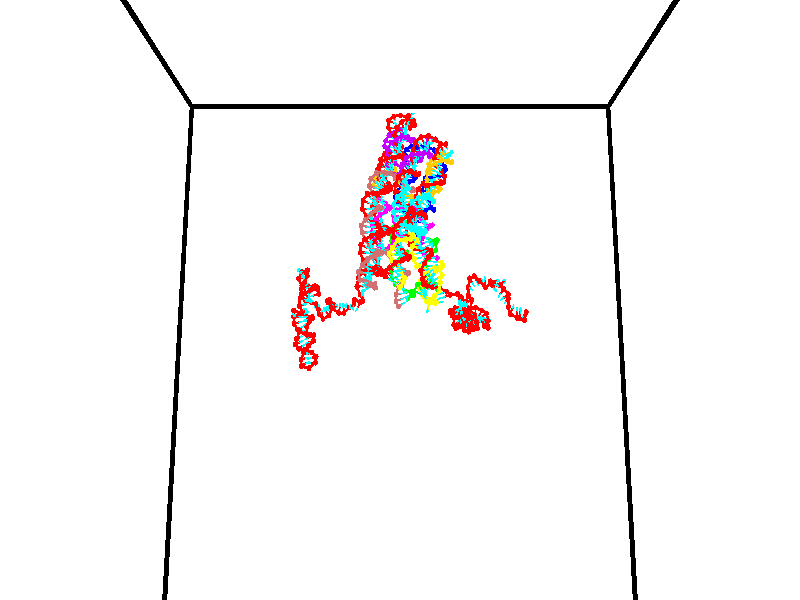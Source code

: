 // switches for output
#declare DRAW_BASES = 1; // possible values are 0, 1; only relevant for DNA ribbons
#declare DRAW_BASES_TYPE = 3; // possible values are 1, 2, 3; only relevant for DNA ribbons
#declare DRAW_FOG = 0; // set to 1 to enable fog

#include "colors.inc"

#include "transforms.inc"
background { rgb <1, 1, 1>}

#default {
   normal{
       ripples 0.25
       frequency 0.20
       turbulence 0.2
       lambda 5
   }
	finish {
		phong 0.1
		phong_size 40.
	}
}

// original window dimensions: 1024x640


// camera settings

camera {
	sky <0, 0.179814, -0.983701>
	up <0, 0.179814, -0.983701>
	right 1.6 * <1, 0, 0>
	location <35, 94.9851, 44.8844>
	look_at <35, 29.7336, 32.9568>
	direction <0, -65.2515, -11.9276>
	angle 67.0682
}


# declare cpy_camera_pos = <35, 94.9851, 44.8844>;
# if (DRAW_FOG = 1)
fog {
	fog_type 2
	up vnormalize(cpy_camera_pos)
	color rgbt<1,1,1,0.3>
	distance 1e-5
	fog_alt 3e-3
	fog_offset 56
}
# end


// LIGHTS

# declare lum = 6;
global_settings {
	ambient_light rgb lum * <0.05, 0.05, 0.05>
	max_trace_level 15
}# declare cpy_direct_light_amount = 0.25;
light_source
{	1000 * <-1, -1.16352, -0.803886>,
	rgb lum * cpy_direct_light_amount
	parallel
}

light_source
{	1000 * <1, 1.16352, 0.803886>,
	rgb lum * cpy_direct_light_amount
	parallel
}

// strand 0

// nucleotide -1

// particle -1
sphere {
	<24.217768, 34.567020, 34.743465> 0.250000
	pigment { color rgbt <1,0,0,0> }
	no_shadow
}
cylinder {
	<24.302851, 34.858471, 35.003883>,  <24.353901, 35.033340, 35.160133>, 0.100000
	pigment { color rgbt <1,0,0,0> }
	no_shadow
}
cylinder {
	<24.302851, 34.858471, 35.003883>,  <24.217768, 34.567020, 34.743465>, 0.100000
	pigment { color rgbt <1,0,0,0> }
	no_shadow
}

// particle -1
sphere {
	<24.302851, 34.858471, 35.003883> 0.100000
	pigment { color rgbt <1,0,0,0> }
	no_shadow
}
sphere {
	0, 1
	scale<0.080000,0.200000,0.300000>
	matrix <-0.350079, -0.565234, 0.746964,
		0.912250, -0.386801, 0.134848,
		0.212706, 0.728625, 0.651046,
		24.366663, 35.077057, 35.199196>
	pigment { color rgbt <0,1,1,0> }
	no_shadow
}
cylinder {
	<24.892523, 34.220097, 34.918793>,  <24.217768, 34.567020, 34.743465>, 0.130000
	pigment { color rgbt <1,0,0,0> }
	no_shadow
}

// nucleotide -1

// particle -1
sphere {
	<24.892523, 34.220097, 34.918793> 0.250000
	pigment { color rgbt <1,0,0,0> }
	no_shadow
}
cylinder {
	<25.239128, 34.417229, 34.887123>,  <25.447092, 34.535507, 34.868122>, 0.100000
	pigment { color rgbt <1,0,0,0> }
	no_shadow
}
cylinder {
	<25.239128, 34.417229, 34.887123>,  <24.892523, 34.220097, 34.918793>, 0.100000
	pigment { color rgbt <1,0,0,0> }
	no_shadow
}

// particle -1
sphere {
	<25.239128, 34.417229, 34.887123> 0.100000
	pigment { color rgbt <1,0,0,0> }
	no_shadow
}
sphere {
	0, 1
	scale<0.080000,0.200000,0.300000>
	matrix <-0.463824, 0.853609, 0.237106,
		0.184440, -0.168731, 0.968252,
		0.866515, 0.492830, -0.079178,
		25.499083, 34.565079, 34.863369>
	pigment { color rgbt <0,1,1,0> }
	no_shadow
}
cylinder {
	<24.127914, 34.007111, 35.189766>,  <24.892523, 34.220097, 34.918793>, 0.130000
	pigment { color rgbt <1,0,0,0> }
	no_shadow
}

// nucleotide -1

// particle -1
sphere {
	<24.127914, 34.007111, 35.189766> 0.250000
	pigment { color rgbt <1,0,0,0> }
	no_shadow
}
cylinder {
	<24.465239, 33.792297, 35.181534>,  <24.667633, 33.663410, 35.176594>, 0.100000
	pigment { color rgbt <1,0,0,0> }
	no_shadow
}
cylinder {
	<24.465239, 33.792297, 35.181534>,  <24.127914, 34.007111, 35.189766>, 0.100000
	pigment { color rgbt <1,0,0,0> }
	no_shadow
}

// particle -1
sphere {
	<24.465239, 33.792297, 35.181534> 0.100000
	pigment { color rgbt <1,0,0,0> }
	no_shadow
}
sphere {
	0, 1
	scale<0.080000,0.200000,0.300000>
	matrix <0.084223, 0.094235, 0.991981,
		-0.530785, -0.838282, 0.124699,
		0.843311, -0.537031, -0.020584,
		24.718231, 33.631187, 35.175358>
	pigment { color rgbt <0,1,1,0> }
	no_shadow
}
cylinder {
	<24.081717, 33.477959, 35.713284>,  <24.127914, 34.007111, 35.189766>, 0.130000
	pigment { color rgbt <1,0,0,0> }
	no_shadow
}

// nucleotide -1

// particle -1
sphere {
	<24.081717, 33.477959, 35.713284> 0.250000
	pigment { color rgbt <1,0,0,0> }
	no_shadow
}
cylinder {
	<24.470566, 33.529400, 35.634857>,  <24.703875, 33.560265, 35.587803>, 0.100000
	pigment { color rgbt <1,0,0,0> }
	no_shadow
}
cylinder {
	<24.470566, 33.529400, 35.634857>,  <24.081717, 33.477959, 35.713284>, 0.100000
	pigment { color rgbt <1,0,0,0> }
	no_shadow
}

// particle -1
sphere {
	<24.470566, 33.529400, 35.634857> 0.100000
	pigment { color rgbt <1,0,0,0> }
	no_shadow
}
sphere {
	0, 1
	scale<0.080000,0.200000,0.300000>
	matrix <0.193318, 0.033616, 0.980560,
		0.132696, -0.991126, 0.007817,
		0.972122, 0.128605, -0.196063,
		24.762201, 33.567982, 35.576038>
	pigment { color rgbt <0,1,1,0> }
	no_shadow
}
cylinder {
	<24.397232, 33.050587, 36.156406>,  <24.081717, 33.477959, 35.713284>, 0.130000
	pigment { color rgbt <1,0,0,0> }
	no_shadow
}

// nucleotide -1

// particle -1
sphere {
	<24.397232, 33.050587, 36.156406> 0.250000
	pigment { color rgbt <1,0,0,0> }
	no_shadow
}
cylinder {
	<24.681154, 33.320038, 36.074032>,  <24.851507, 33.481709, 36.024609>, 0.100000
	pigment { color rgbt <1,0,0,0> }
	no_shadow
}
cylinder {
	<24.681154, 33.320038, 36.074032>,  <24.397232, 33.050587, 36.156406>, 0.100000
	pigment { color rgbt <1,0,0,0> }
	no_shadow
}

// particle -1
sphere {
	<24.681154, 33.320038, 36.074032> 0.100000
	pigment { color rgbt <1,0,0,0> }
	no_shadow
}
sphere {
	0, 1
	scale<0.080000,0.200000,0.300000>
	matrix <0.251693, 0.030508, 0.967326,
		0.657897, -0.738444, -0.147892,
		0.709804, 0.673625, -0.205932,
		24.894096, 33.522125, 36.012253>
	pigment { color rgbt <0,1,1,0> }
	no_shadow
}
cylinder {
	<25.015879, 32.842594, 36.381359>,  <24.397232, 33.050587, 36.156406>, 0.130000
	pigment { color rgbt <1,0,0,0> }
	no_shadow
}

// nucleotide -1

// particle -1
sphere {
	<25.015879, 32.842594, 36.381359> 0.250000
	pigment { color rgbt <1,0,0,0> }
	no_shadow
}
cylinder {
	<25.030804, 33.242188, 36.371265>,  <25.039759, 33.481945, 36.365211>, 0.100000
	pigment { color rgbt <1,0,0,0> }
	no_shadow
}
cylinder {
	<25.030804, 33.242188, 36.371265>,  <25.015879, 32.842594, 36.381359>, 0.100000
	pigment { color rgbt <1,0,0,0> }
	no_shadow
}

// particle -1
sphere {
	<25.030804, 33.242188, 36.371265> 0.100000
	pigment { color rgbt <1,0,0,0> }
	no_shadow
}
sphere {
	0, 1
	scale<0.080000,0.200000,0.300000>
	matrix <0.422160, 0.007126, 0.906493,
		0.905753, -0.044474, -0.421466,
		0.037312, 0.998985, -0.025230,
		25.041998, 33.541882, 36.363697>
	pigment { color rgbt <0,1,1,0> }
	no_shadow
}
cylinder {
	<25.772514, 33.082676, 36.618557>,  <25.015879, 32.842594, 36.381359>, 0.130000
	pigment { color rgbt <1,0,0,0> }
	no_shadow
}

// nucleotide -1

// particle -1
sphere {
	<25.772514, 33.082676, 36.618557> 0.250000
	pigment { color rgbt <1,0,0,0> }
	no_shadow
}
cylinder {
	<25.507858, 33.378654, 36.667065>,  <25.349064, 33.556244, 36.696167>, 0.100000
	pigment { color rgbt <1,0,0,0> }
	no_shadow
}
cylinder {
	<25.507858, 33.378654, 36.667065>,  <25.772514, 33.082676, 36.618557>, 0.100000
	pigment { color rgbt <1,0,0,0> }
	no_shadow
}

// particle -1
sphere {
	<25.507858, 33.378654, 36.667065> 0.100000
	pigment { color rgbt <1,0,0,0> }
	no_shadow
}
sphere {
	0, 1
	scale<0.080000,0.200000,0.300000>
	matrix <0.387363, 0.198836, 0.900230,
		0.642012, 0.642605, -0.418187,
		-0.661643, 0.739948, 0.121266,
		25.309366, 33.600639, 36.703445>
	pigment { color rgbt <0,1,1,0> }
	no_shadow
}
cylinder {
	<26.168221, 33.753860, 36.735077>,  <25.772514, 33.082676, 36.618557>, 0.130000
	pigment { color rgbt <1,0,0,0> }
	no_shadow
}

// nucleotide -1

// particle -1
sphere {
	<26.168221, 33.753860, 36.735077> 0.250000
	pigment { color rgbt <1,0,0,0> }
	no_shadow
}
cylinder {
	<25.798933, 33.751030, 36.888760>,  <25.577360, 33.749332, 36.980968>, 0.100000
	pigment { color rgbt <1,0,0,0> }
	no_shadow
}
cylinder {
	<25.798933, 33.751030, 36.888760>,  <26.168221, 33.753860, 36.735077>, 0.100000
	pigment { color rgbt <1,0,0,0> }
	no_shadow
}

// particle -1
sphere {
	<25.798933, 33.751030, 36.888760> 0.100000
	pigment { color rgbt <1,0,0,0> }
	no_shadow
}
sphere {
	0, 1
	scale<0.080000,0.200000,0.300000>
	matrix <0.384242, -0.029478, 0.922762,
		0.004793, 0.999540, 0.029935,
		-0.923220, -0.007080, 0.384206,
		25.521967, 33.748905, 37.004021>
	pigment { color rgbt <0,1,1,0> }
	no_shadow
}
cylinder {
	<26.251801, 34.233009, 37.263134>,  <26.168221, 33.753860, 36.735077>, 0.130000
	pigment { color rgbt <1,0,0,0> }
	no_shadow
}

// nucleotide -1

// particle -1
sphere {
	<26.251801, 34.233009, 37.263134> 0.250000
	pigment { color rgbt <1,0,0,0> }
	no_shadow
}
cylinder {
	<25.914503, 34.029259, 37.331810>,  <25.712126, 33.907009, 37.373016>, 0.100000
	pigment { color rgbt <1,0,0,0> }
	no_shadow
}
cylinder {
	<25.914503, 34.029259, 37.331810>,  <26.251801, 34.233009, 37.263134>, 0.100000
	pigment { color rgbt <1,0,0,0> }
	no_shadow
}

// particle -1
sphere {
	<25.914503, 34.029259, 37.331810> 0.100000
	pigment { color rgbt <1,0,0,0> }
	no_shadow
}
sphere {
	0, 1
	scale<0.080000,0.200000,0.300000>
	matrix <0.299519, -0.180032, 0.936951,
		-0.446353, 0.841500, 0.304379,
		-0.843242, -0.509379, 0.171687,
		25.661530, 33.876446, 37.383316>
	pigment { color rgbt <0,1,1,0> }
	no_shadow
}
cylinder {
	<25.823645, 34.687649, 37.738697>,  <26.251801, 34.233009, 37.263134>, 0.130000
	pigment { color rgbt <1,0,0,0> }
	no_shadow
}

// nucleotide -1

// particle -1
sphere {
	<25.823645, 34.687649, 37.738697> 0.250000
	pigment { color rgbt <1,0,0,0> }
	no_shadow
}
cylinder {
	<25.692497, 34.316544, 37.809975>,  <25.613808, 34.093880, 37.852741>, 0.100000
	pigment { color rgbt <1,0,0,0> }
	no_shadow
}
cylinder {
	<25.692497, 34.316544, 37.809975>,  <25.823645, 34.687649, 37.738697>, 0.100000
	pigment { color rgbt <1,0,0,0> }
	no_shadow
}

// particle -1
sphere {
	<25.692497, 34.316544, 37.809975> 0.100000
	pigment { color rgbt <1,0,0,0> }
	no_shadow
}
sphere {
	0, 1
	scale<0.080000,0.200000,0.300000>
	matrix <0.249147, 0.097032, 0.963593,
		-0.911278, 0.360330, 0.199336,
		-0.327870, -0.927764, 0.178198,
		25.594137, 34.038216, 37.863434>
	pigment { color rgbt <0,1,1,0> }
	no_shadow
}
cylinder {
	<25.366312, 34.719940, 38.312492>,  <25.823645, 34.687649, 37.738697>, 0.130000
	pigment { color rgbt <1,0,0,0> }
	no_shadow
}

// nucleotide -1

// particle -1
sphere {
	<25.366312, 34.719940, 38.312492> 0.250000
	pigment { color rgbt <1,0,0,0> }
	no_shadow
}
cylinder {
	<25.422657, 34.323959, 38.317574>,  <25.456465, 34.086372, 38.320621>, 0.100000
	pigment { color rgbt <1,0,0,0> }
	no_shadow
}
cylinder {
	<25.422657, 34.323959, 38.317574>,  <25.366312, 34.719940, 38.312492>, 0.100000
	pigment { color rgbt <1,0,0,0> }
	no_shadow
}

// particle -1
sphere {
	<25.422657, 34.323959, 38.317574> 0.100000
	pigment { color rgbt <1,0,0,0> }
	no_shadow
}
sphere {
	0, 1
	scale<0.080000,0.200000,0.300000>
	matrix <0.255644, 0.048764, 0.965540,
		-0.956454, -0.132762, 0.259943,
		0.140863, -0.989948, 0.012700,
		25.464916, 34.026974, 38.321384>
	pigment { color rgbt <0,1,1,0> }
	no_shadow
}
cylinder {
	<25.080227, 34.553852, 38.893661>,  <25.366312, 34.719940, 38.312492>, 0.130000
	pigment { color rgbt <1,0,0,0> }
	no_shadow
}

// nucleotide -1

// particle -1
sphere {
	<25.080227, 34.553852, 38.893661> 0.250000
	pigment { color rgbt <1,0,0,0> }
	no_shadow
}
cylinder {
	<25.340036, 34.269051, 38.786957>,  <25.495922, 34.098167, 38.722935>, 0.100000
	pigment { color rgbt <1,0,0,0> }
	no_shadow
}
cylinder {
	<25.340036, 34.269051, 38.786957>,  <25.080227, 34.553852, 38.893661>, 0.100000
	pigment { color rgbt <1,0,0,0> }
	no_shadow
}

// particle -1
sphere {
	<25.340036, 34.269051, 38.786957> 0.100000
	pigment { color rgbt <1,0,0,0> }
	no_shadow
}
sphere {
	0, 1
	scale<0.080000,0.200000,0.300000>
	matrix <0.232434, -0.148113, 0.961268,
		-0.723941, -0.686373, 0.069292,
		0.649526, -0.712007, -0.266761,
		25.534895, 34.055447, 38.706928>
	pigment { color rgbt <0,1,1,0> }
	no_shadow
}
cylinder {
	<25.013859, 33.926704, 39.374584>,  <25.080227, 34.553852, 38.893661>, 0.130000
	pigment { color rgbt <1,0,0,0> }
	no_shadow
}

// nucleotide -1

// particle -1
sphere {
	<25.013859, 33.926704, 39.374584> 0.250000
	pigment { color rgbt <1,0,0,0> }
	no_shadow
}
cylinder {
	<25.375412, 34.009666, 39.224930>,  <25.592344, 34.059444, 39.135139>, 0.100000
	pigment { color rgbt <1,0,0,0> }
	no_shadow
}
cylinder {
	<25.375412, 34.009666, 39.224930>,  <25.013859, 33.926704, 39.374584>, 0.100000
	pigment { color rgbt <1,0,0,0> }
	no_shadow
}

// particle -1
sphere {
	<25.375412, 34.009666, 39.224930> 0.100000
	pigment { color rgbt <1,0,0,0> }
	no_shadow
}
sphere {
	0, 1
	scale<0.080000,0.200000,0.300000>
	matrix <0.381243, 0.006130, 0.924455,
		0.194034, -0.978235, -0.073532,
		0.903883, 0.207410, -0.374134,
		25.646578, 34.071888, 39.112690>
	pigment { color rgbt <0,1,1,0> }
	no_shadow
}
cylinder {
	<25.766485, 33.793892, 39.562332>,  <25.013859, 33.926704, 39.374584>, 0.130000
	pigment { color rgbt <1,0,0,0> }
	no_shadow
}

// nucleotide -1

// particle -1
sphere {
	<25.766485, 33.793892, 39.562332> 0.250000
	pigment { color rgbt <1,0,0,0> }
	no_shadow
}
cylinder {
	<25.820860, 33.409477, 39.466061>,  <25.853485, 33.178829, 39.408298>, 0.100000
	pigment { color rgbt <1,0,0,0> }
	no_shadow
}
cylinder {
	<25.820860, 33.409477, 39.466061>,  <25.766485, 33.793892, 39.562332>, 0.100000
	pigment { color rgbt <1,0,0,0> }
	no_shadow
}

// particle -1
sphere {
	<25.820860, 33.409477, 39.466061> 0.100000
	pigment { color rgbt <1,0,0,0> }
	no_shadow
}
sphere {
	0, 1
	scale<0.080000,0.200000,0.300000>
	matrix <-0.107114, 0.227251, -0.967927,
		0.984910, 0.157357, -0.072049,
		0.135937, -0.961039, -0.240677,
		25.861641, 33.121166, 39.393856>
	pigment { color rgbt <0,1,1,0> }
	no_shadow
}
cylinder {
	<26.405409, 33.683411, 39.066177>,  <25.766485, 33.793892, 39.562332>, 0.130000
	pigment { color rgbt <1,0,0,0> }
	no_shadow
}

// nucleotide -1

// particle -1
sphere {
	<26.405409, 33.683411, 39.066177> 0.250000
	pigment { color rgbt <1,0,0,0> }
	no_shadow
}
cylinder {
	<26.064260, 33.474689, 39.058903>,  <25.859571, 33.349457, 39.054539>, 0.100000
	pigment { color rgbt <1,0,0,0> }
	no_shadow
}
cylinder {
	<26.064260, 33.474689, 39.058903>,  <26.405409, 33.683411, 39.066177>, 0.100000
	pigment { color rgbt <1,0,0,0> }
	no_shadow
}

// particle -1
sphere {
	<26.064260, 33.474689, 39.058903> 0.100000
	pigment { color rgbt <1,0,0,0> }
	no_shadow
}
sphere {
	0, 1
	scale<0.080000,0.200000,0.300000>
	matrix <-0.165467, 0.303161, -0.938464,
		0.495213, -0.797377, -0.344899,
		-0.852869, -0.521808, -0.018190,
		25.808399, 33.318146, 39.053448>
	pigment { color rgbt <0,1,1,0> }
	no_shadow
}
cylinder {
	<26.396942, 33.249897, 38.515152>,  <26.405409, 33.683411, 39.066177>, 0.130000
	pigment { color rgbt <1,0,0,0> }
	no_shadow
}

// nucleotide -1

// particle -1
sphere {
	<26.396942, 33.249897, 38.515152> 0.250000
	pigment { color rgbt <1,0,0,0> }
	no_shadow
}
cylinder {
	<26.024448, 33.351608, 38.619572>,  <25.800953, 33.412636, 38.682224>, 0.100000
	pigment { color rgbt <1,0,0,0> }
	no_shadow
}
cylinder {
	<26.024448, 33.351608, 38.619572>,  <26.396942, 33.249897, 38.515152>, 0.100000
	pigment { color rgbt <1,0,0,0> }
	no_shadow
}

// particle -1
sphere {
	<26.024448, 33.351608, 38.619572> 0.100000
	pigment { color rgbt <1,0,0,0> }
	no_shadow
}
sphere {
	0, 1
	scale<0.080000,0.200000,0.300000>
	matrix <-0.222189, 0.171615, -0.959782,
		-0.288852, -0.951783, -0.103316,
		-0.931234, 0.254280, 0.261047,
		25.745079, 33.427891, 38.697887>
	pigment { color rgbt <0,1,1,0> }
	no_shadow
}
cylinder {
	<25.895153, 32.873985, 38.114296>,  <26.396942, 33.249897, 38.515152>, 0.130000
	pigment { color rgbt <1,0,0,0> }
	no_shadow
}

// nucleotide -1

// particle -1
sphere {
	<25.895153, 32.873985, 38.114296> 0.250000
	pigment { color rgbt <1,0,0,0> }
	no_shadow
}
cylinder {
	<25.707979, 33.211491, 38.219437>,  <25.595675, 33.413994, 38.282520>, 0.100000
	pigment { color rgbt <1,0,0,0> }
	no_shadow
}
cylinder {
	<25.707979, 33.211491, 38.219437>,  <25.895153, 32.873985, 38.114296>, 0.100000
	pigment { color rgbt <1,0,0,0> }
	no_shadow
}

// particle -1
sphere {
	<25.707979, 33.211491, 38.219437> 0.100000
	pigment { color rgbt <1,0,0,0> }
	no_shadow
}
sphere {
	0, 1
	scale<0.080000,0.200000,0.300000>
	matrix <-0.262613, 0.151233, -0.952976,
		-0.843842, -0.514961, 0.150817,
		-0.467937, 0.843768, 0.262852,
		25.567598, 33.464622, 38.298294>
	pigment { color rgbt <0,1,1,0> }
	no_shadow
}
cylinder {
	<25.170980, 32.816326, 37.845074>,  <25.895153, 32.873985, 38.114296>, 0.130000
	pigment { color rgbt <1,0,0,0> }
	no_shadow
}

// nucleotide -1

// particle -1
sphere {
	<25.170980, 32.816326, 37.845074> 0.250000
	pigment { color rgbt <1,0,0,0> }
	no_shadow
}
cylinder {
	<25.290216, 33.197052, 37.873905>,  <25.361759, 33.425488, 37.891205>, 0.100000
	pigment { color rgbt <1,0,0,0> }
	no_shadow
}
cylinder {
	<25.290216, 33.197052, 37.873905>,  <25.170980, 32.816326, 37.845074>, 0.100000
	pigment { color rgbt <1,0,0,0> }
	no_shadow
}

// particle -1
sphere {
	<25.290216, 33.197052, 37.873905> 0.100000
	pigment { color rgbt <1,0,0,0> }
	no_shadow
}
sphere {
	0, 1
	scale<0.080000,0.200000,0.300000>
	matrix <-0.324378, 0.172027, -0.930153,
		-0.897730, 0.253891, 0.360027,
		0.298092, 0.951812, 0.072077,
		25.379644, 33.482597, 37.895527>
	pigment { color rgbt <0,1,1,0> }
	no_shadow
}
cylinder {
	<24.605274, 33.279747, 37.848274>,  <25.170980, 32.816326, 37.845074>, 0.130000
	pigment { color rgbt <1,0,0,0> }
	no_shadow
}

// nucleotide -1

// particle -1
sphere {
	<24.605274, 33.279747, 37.848274> 0.250000
	pigment { color rgbt <1,0,0,0> }
	no_shadow
}
cylinder {
	<24.930685, 33.446819, 37.686424>,  <25.125931, 33.547062, 37.589314>, 0.100000
	pigment { color rgbt <1,0,0,0> }
	no_shadow
}
cylinder {
	<24.930685, 33.446819, 37.686424>,  <24.605274, 33.279747, 37.848274>, 0.100000
	pigment { color rgbt <1,0,0,0> }
	no_shadow
}

// particle -1
sphere {
	<24.930685, 33.446819, 37.686424> 0.100000
	pigment { color rgbt <1,0,0,0> }
	no_shadow
}
sphere {
	0, 1
	scale<0.080000,0.200000,0.300000>
	matrix <-0.554858, 0.349202, -0.755110,
		-0.174097, 0.838811, 0.515836,
		0.813525, 0.417678, -0.404626,
		25.174742, 33.572124, 37.565037>
	pigment { color rgbt <0,1,1,0> }
	no_shadow
}
cylinder {
	<24.340572, 33.892586, 37.553616>,  <24.605274, 33.279747, 37.848274>, 0.130000
	pigment { color rgbt <1,0,0,0> }
	no_shadow
}

// nucleotide -1

// particle -1
sphere {
	<24.340572, 33.892586, 37.553616> 0.250000
	pigment { color rgbt <1,0,0,0> }
	no_shadow
}
cylinder {
	<24.697502, 33.811119, 37.392479>,  <24.911659, 33.762238, 37.295799>, 0.100000
	pigment { color rgbt <1,0,0,0> }
	no_shadow
}
cylinder {
	<24.697502, 33.811119, 37.392479>,  <24.340572, 33.892586, 37.553616>, 0.100000
	pigment { color rgbt <1,0,0,0> }
	no_shadow
}

// particle -1
sphere {
	<24.697502, 33.811119, 37.392479> 0.100000
	pigment { color rgbt <1,0,0,0> }
	no_shadow
}
sphere {
	0, 1
	scale<0.080000,0.200000,0.300000>
	matrix <-0.333373, 0.304338, -0.892323,
		0.304338, 0.930536, 0.203670,
		0.892323, -0.203670, -0.402837,
		24.965199, 33.750019, 37.271629>
	pigment { color rgbt <0,1,1,0> }
	no_shadow
}
cylinder {
	<24.576664, 34.516171, 37.159962>,  <24.340572, 33.892586, 37.553616>, 0.130000
	pigment { color rgbt <1,0,0,0> }
	no_shadow
}

// nucleotide -1

// particle -1
sphere {
	<24.576664, 34.516171, 37.159962> 0.250000
	pigment { color rgbt <1,0,0,0> }
	no_shadow
}
cylinder {
	<24.738485, 34.182808, 37.009350>,  <24.835577, 33.982792, 36.918983>, 0.100000
	pigment { color rgbt <1,0,0,0> }
	no_shadow
}
cylinder {
	<24.738485, 34.182808, 37.009350>,  <24.576664, 34.516171, 37.159962>, 0.100000
	pigment { color rgbt <1,0,0,0> }
	no_shadow
}

// particle -1
sphere {
	<24.738485, 34.182808, 37.009350> 0.100000
	pigment { color rgbt <1,0,0,0> }
	no_shadow
}
sphere {
	0, 1
	scale<0.080000,0.200000,0.300000>
	matrix <-0.221605, 0.310117, -0.924510,
		0.887259, 0.457452, -0.059228,
		0.404552, -0.833406, -0.376528,
		24.859850, 33.932785, 36.896393>
	pigment { color rgbt <0,1,1,0> }
	no_shadow
}
cylinder {
	<24.887877, 34.650616, 36.525536>,  <24.576664, 34.516171, 37.159962>, 0.130000
	pigment { color rgbt <1,0,0,0> }
	no_shadow
}

// nucleotide -1

// particle -1
sphere {
	<24.887877, 34.650616, 36.525536> 0.250000
	pigment { color rgbt <1,0,0,0> }
	no_shadow
}
cylinder {
	<24.813156, 34.259632, 36.486198>,  <24.768324, 34.025040, 36.462597>, 0.100000
	pigment { color rgbt <1,0,0,0> }
	no_shadow
}
cylinder {
	<24.813156, 34.259632, 36.486198>,  <24.887877, 34.650616, 36.525536>, 0.100000
	pigment { color rgbt <1,0,0,0> }
	no_shadow
}

// particle -1
sphere {
	<24.813156, 34.259632, 36.486198> 0.100000
	pigment { color rgbt <1,0,0,0> }
	no_shadow
}
sphere {
	0, 1
	scale<0.080000,0.200000,0.300000>
	matrix <-0.292295, 0.150872, -0.944352,
		0.937907, -0.147660, -0.313890,
		-0.186801, -0.977463, -0.098344,
		24.757116, 33.966393, 36.456696>
	pigment { color rgbt <0,1,1,0> }
	no_shadow
}
cylinder {
	<25.593460, 34.556862, 36.821987>,  <24.887877, 34.650616, 36.525536>, 0.130000
	pigment { color rgbt <1,0,0,0> }
	no_shadow
}

// nucleotide -1

// particle -1
sphere {
	<25.593460, 34.556862, 36.821987> 0.250000
	pigment { color rgbt <1,0,0,0> }
	no_shadow
}
cylinder {
	<25.588963, 34.165401, 36.739906>,  <25.586264, 33.930523, 36.690659>, 0.100000
	pigment { color rgbt <1,0,0,0> }
	no_shadow
}
cylinder {
	<25.588963, 34.165401, 36.739906>,  <25.593460, 34.556862, 36.821987>, 0.100000
	pigment { color rgbt <1,0,0,0> }
	no_shadow
}

// particle -1
sphere {
	<25.588963, 34.165401, 36.739906> 0.100000
	pigment { color rgbt <1,0,0,0> }
	no_shadow
}
sphere {
	0, 1
	scale<0.080000,0.200000,0.300000>
	matrix <-0.138907, 0.204754, -0.968907,
		0.990242, 0.017611, -0.138244,
		-0.011242, -0.978655, -0.205203,
		25.585590, 33.871803, 36.678345>
	pigment { color rgbt <0,1,1,0> }
	no_shadow
}
cylinder {
	<25.589479, 34.590046, 36.154438>,  <25.593460, 34.556862, 36.821987>, 0.130000
	pigment { color rgbt <1,0,0,0> }
	no_shadow
}

// nucleotide -1

// particle -1
sphere {
	<25.589479, 34.590046, 36.154438> 0.250000
	pigment { color rgbt <1,0,0,0> }
	no_shadow
}
cylinder {
	<25.522310, 34.201172, 36.219738>,  <25.482008, 33.967846, 36.258919>, 0.100000
	pigment { color rgbt <1,0,0,0> }
	no_shadow
}
cylinder {
	<25.522310, 34.201172, 36.219738>,  <25.589479, 34.590046, 36.154438>, 0.100000
	pigment { color rgbt <1,0,0,0> }
	no_shadow
}

// particle -1
sphere {
	<25.522310, 34.201172, 36.219738> 0.100000
	pigment { color rgbt <1,0,0,0> }
	no_shadow
}
sphere {
	0, 1
	scale<0.080000,0.200000,0.300000>
	matrix <-0.361229, -0.093395, -0.927788,
		0.917232, -0.214768, -0.335499,
		-0.167925, -0.972189, 0.163245,
		25.471933, 33.909515, 36.268711>
	pigment { color rgbt <0,1,1,0> }
	no_shadow
}
cylinder {
	<25.827274, 34.277939, 35.620716>,  <25.589479, 34.590046, 36.154438>, 0.130000
	pigment { color rgbt <1,0,0,0> }
	no_shadow
}

// nucleotide -1

// particle -1
sphere {
	<25.827274, 34.277939, 35.620716> 0.250000
	pigment { color rgbt <1,0,0,0> }
	no_shadow
}
cylinder {
	<25.546362, 34.024193, 35.749950>,  <25.377815, 33.871944, 35.827492>, 0.100000
	pigment { color rgbt <1,0,0,0> }
	no_shadow
}
cylinder {
	<25.546362, 34.024193, 35.749950>,  <25.827274, 34.277939, 35.620716>, 0.100000
	pigment { color rgbt <1,0,0,0> }
	no_shadow
}

// particle -1
sphere {
	<25.546362, 34.024193, 35.749950> 0.100000
	pigment { color rgbt <1,0,0,0> }
	no_shadow
}
sphere {
	0, 1
	scale<0.080000,0.200000,0.300000>
	matrix <-0.153603, -0.308122, -0.938865,
		0.695132, -0.708973, 0.118947,
		-0.702280, -0.634365, 0.323086,
		25.335678, 33.833885, 35.846878>
	pigment { color rgbt <0,1,1,0> }
	no_shadow
}
cylinder {
	<26.003611, 33.719574, 35.300323>,  <25.827274, 34.277939, 35.620716>, 0.130000
	pigment { color rgbt <1,0,0,0> }
	no_shadow
}

// nucleotide -1

// particle -1
sphere {
	<26.003611, 33.719574, 35.300323> 0.250000
	pigment { color rgbt <1,0,0,0> }
	no_shadow
}
cylinder {
	<25.613844, 33.694836, 35.386753>,  <25.379984, 33.679993, 35.438610>, 0.100000
	pigment { color rgbt <1,0,0,0> }
	no_shadow
}
cylinder {
	<25.613844, 33.694836, 35.386753>,  <26.003611, 33.719574, 35.300323>, 0.100000
	pigment { color rgbt <1,0,0,0> }
	no_shadow
}

// particle -1
sphere {
	<25.613844, 33.694836, 35.386753> 0.100000
	pigment { color rgbt <1,0,0,0> }
	no_shadow
}
sphere {
	0, 1
	scale<0.080000,0.200000,0.300000>
	matrix <-0.193897, -0.254832, -0.947346,
		0.113653, -0.965005, 0.236321,
		-0.974416, -0.061847, 0.216074,
		25.321520, 33.676281, 35.451576>
	pigment { color rgbt <0,1,1,0> }
	no_shadow
}
cylinder {
	<25.874462, 33.079823, 35.051575>,  <26.003611, 33.719574, 35.300323>, 0.130000
	pigment { color rgbt <1,0,0,0> }
	no_shadow
}

// nucleotide -1

// particle -1
sphere {
	<25.874462, 33.079823, 35.051575> 0.250000
	pigment { color rgbt <1,0,0,0> }
	no_shadow
}
cylinder {
	<25.521000, 33.263042, 35.090225>,  <25.308922, 33.372974, 35.113415>, 0.100000
	pigment { color rgbt <1,0,0,0> }
	no_shadow
}
cylinder {
	<25.521000, 33.263042, 35.090225>,  <25.874462, 33.079823, 35.051575>, 0.100000
	pigment { color rgbt <1,0,0,0> }
	no_shadow
}

// particle -1
sphere {
	<25.521000, 33.263042, 35.090225> 0.100000
	pigment { color rgbt <1,0,0,0> }
	no_shadow
}
sphere {
	0, 1
	scale<0.080000,0.200000,0.300000>
	matrix <-0.215903, -0.215621, -0.952310,
		-0.415375, -0.862377, 0.289430,
		-0.883657, 0.458054, 0.096626,
		25.255903, 33.400459, 35.119213>
	pigment { color rgbt <0,1,1,0> }
	no_shadow
}
cylinder {
	<25.349674, 32.632263, 35.016045>,  <25.874462, 33.079823, 35.051575>, 0.130000
	pigment { color rgbt <1,0,0,0> }
	no_shadow
}

// nucleotide -1

// particle -1
sphere {
	<25.349674, 32.632263, 35.016045> 0.250000
	pigment { color rgbt <1,0,0,0> }
	no_shadow
}
cylinder {
	<25.255526, 32.992771, 34.870548>,  <25.199038, 33.209076, 34.783249>, 0.100000
	pigment { color rgbt <1,0,0,0> }
	no_shadow
}
cylinder {
	<25.255526, 32.992771, 34.870548>,  <25.349674, 32.632263, 35.016045>, 0.100000
	pigment { color rgbt <1,0,0,0> }
	no_shadow
}

// particle -1
sphere {
	<25.255526, 32.992771, 34.870548> 0.100000
	pigment { color rgbt <1,0,0,0> }
	no_shadow
}
sphere {
	0, 1
	scale<0.080000,0.200000,0.300000>
	matrix <-0.108639, -0.396308, -0.911667,
		-0.965815, -0.175062, 0.191192,
		-0.235369, 0.901273, -0.363742,
		25.184916, 33.263153, 34.761425>
	pigment { color rgbt <0,1,1,0> }
	no_shadow
}
cylinder {
	<24.820662, 32.459602, 34.631851>,  <25.349674, 32.632263, 35.016045>, 0.130000
	pigment { color rgbt <1,0,0,0> }
	no_shadow
}

// nucleotide -1

// particle -1
sphere {
	<24.820662, 32.459602, 34.631851> 0.250000
	pigment { color rgbt <1,0,0,0> }
	no_shadow
}
cylinder {
	<24.990181, 32.795589, 34.496288>,  <25.091892, 32.997181, 34.414951>, 0.100000
	pigment { color rgbt <1,0,0,0> }
	no_shadow
}
cylinder {
	<24.990181, 32.795589, 34.496288>,  <24.820662, 32.459602, 34.631851>, 0.100000
	pigment { color rgbt <1,0,0,0> }
	no_shadow
}

// particle -1
sphere {
	<24.990181, 32.795589, 34.496288> 0.100000
	pigment { color rgbt <1,0,0,0> }
	no_shadow
}
sphere {
	0, 1
	scale<0.080000,0.200000,0.300000>
	matrix <0.068599, -0.402857, -0.912688,
		-0.903155, 0.363548, -0.228351,
		0.423799, 0.839964, -0.338903,
		25.117321, 33.047577, 34.394619>
	pigment { color rgbt <0,1,1,0> }
	no_shadow
}
cylinder {
	<24.446024, 32.617073, 34.007015>,  <24.820662, 32.459602, 34.631851>, 0.130000
	pigment { color rgbt <1,0,0,0> }
	no_shadow
}

// nucleotide -1

// particle -1
sphere {
	<24.446024, 32.617073, 34.007015> 0.250000
	pigment { color rgbt <1,0,0,0> }
	no_shadow
}
cylinder {
	<24.794035, 32.809273, 33.962887>,  <25.002842, 32.924591, 33.936409>, 0.100000
	pigment { color rgbt <1,0,0,0> }
	no_shadow
}
cylinder {
	<24.794035, 32.809273, 33.962887>,  <24.446024, 32.617073, 34.007015>, 0.100000
	pigment { color rgbt <1,0,0,0> }
	no_shadow
}

// particle -1
sphere {
	<24.794035, 32.809273, 33.962887> 0.100000
	pigment { color rgbt <1,0,0,0> }
	no_shadow
}
sphere {
	0, 1
	scale<0.080000,0.200000,0.300000>
	matrix <0.065521, -0.334481, -0.940122,
		-0.488627, 0.810705, -0.322491,
		0.870029, 0.480499, -0.110319,
		25.055044, 32.953423, 33.929790>
	pigment { color rgbt <0,1,1,0> }
	no_shadow
}
cylinder {
	<24.523834, 32.874691, 33.347656>,  <24.446024, 32.617073, 34.007015>, 0.130000
	pigment { color rgbt <1,0,0,0> }
	no_shadow
}

// nucleotide -1

// particle -1
sphere {
	<24.523834, 32.874691, 33.347656> 0.250000
	pigment { color rgbt <1,0,0,0> }
	no_shadow
}
cylinder {
	<24.901043, 32.840057, 33.476166>,  <25.127367, 32.819279, 33.553272>, 0.100000
	pigment { color rgbt <1,0,0,0> }
	no_shadow
}
cylinder {
	<24.901043, 32.840057, 33.476166>,  <24.523834, 32.874691, 33.347656>, 0.100000
	pigment { color rgbt <1,0,0,0> }
	no_shadow
}

// particle -1
sphere {
	<24.901043, 32.840057, 33.476166> 0.100000
	pigment { color rgbt <1,0,0,0> }
	no_shadow
}
sphere {
	0, 1
	scale<0.080000,0.200000,0.300000>
	matrix <0.273811, -0.346666, -0.897135,
		0.189050, 0.933984, -0.303206,
		0.943020, -0.086583, 0.321272,
		25.183949, 32.814083, 33.572548>
	pigment { color rgbt <0,1,1,0> }
	no_shadow
}
cylinder {
	<25.139994, 33.325703, 32.994453>,  <24.523834, 32.874691, 33.347656>, 0.130000
	pigment { color rgbt <1,0,0,0> }
	no_shadow
}

// nucleotide -1

// particle -1
sphere {
	<25.139994, 33.325703, 32.994453> 0.250000
	pigment { color rgbt <1,0,0,0> }
	no_shadow
}
cylinder {
	<25.247128, 32.965012, 33.130188>,  <25.311409, 32.748596, 33.211628>, 0.100000
	pigment { color rgbt <1,0,0,0> }
	no_shadow
}
cylinder {
	<25.247128, 32.965012, 33.130188>,  <25.139994, 33.325703, 32.994453>, 0.100000
	pigment { color rgbt <1,0,0,0> }
	no_shadow
}

// particle -1
sphere {
	<25.247128, 32.965012, 33.130188> 0.100000
	pigment { color rgbt <1,0,0,0> }
	no_shadow
}
sphere {
	0, 1
	scale<0.080000,0.200000,0.300000>
	matrix <-0.004066, -0.353263, -0.935515,
		0.963456, 0.249185, -0.098283,
		0.267837, -0.901727, 0.339340,
		25.327478, 32.694492, 33.231991>
	pigment { color rgbt <0,1,1,0> }
	no_shadow
}
cylinder {
	<25.752804, 33.152565, 32.635872>,  <25.139994, 33.325703, 32.994453>, 0.130000
	pigment { color rgbt <1,0,0,0> }
	no_shadow
}

// nucleotide -1

// particle -1
sphere {
	<25.752804, 33.152565, 32.635872> 0.250000
	pigment { color rgbt <1,0,0,0> }
	no_shadow
}
cylinder {
	<25.578045, 32.812069, 32.752155>,  <25.473190, 32.607773, 32.821926>, 0.100000
	pigment { color rgbt <1,0,0,0> }
	no_shadow
}
cylinder {
	<25.578045, 32.812069, 32.752155>,  <25.752804, 33.152565, 32.635872>, 0.100000
	pigment { color rgbt <1,0,0,0> }
	no_shadow
}

// particle -1
sphere {
	<25.578045, 32.812069, 32.752155> 0.100000
	pigment { color rgbt <1,0,0,0> }
	no_shadow
}
sphere {
	0, 1
	scale<0.080000,0.200000,0.300000>
	matrix <0.188802, -0.402768, -0.895618,
		0.879474, -0.336407, 0.336684,
		-0.436898, -0.851239, 0.290709,
		25.446976, 32.556698, 32.839367>
	pigment { color rgbt <0,1,1,0> }
	no_shadow
}
cylinder {
	<26.317495, 32.577766, 32.549545>,  <25.752804, 33.152565, 32.635872>, 0.130000
	pigment { color rgbt <1,0,0,0> }
	no_shadow
}

// nucleotide -1

// particle -1
sphere {
	<26.317495, 32.577766, 32.549545> 0.250000
	pigment { color rgbt <1,0,0,0> }
	no_shadow
}
cylinder {
	<25.945850, 32.430084, 32.541153>,  <25.722864, 32.341476, 32.536118>, 0.100000
	pigment { color rgbt <1,0,0,0> }
	no_shadow
}
cylinder {
	<25.945850, 32.430084, 32.541153>,  <26.317495, 32.577766, 32.549545>, 0.100000
	pigment { color rgbt <1,0,0,0> }
	no_shadow
}

// particle -1
sphere {
	<25.945850, 32.430084, 32.541153> 0.100000
	pigment { color rgbt <1,0,0,0> }
	no_shadow
}
sphere {
	0, 1
	scale<0.080000,0.200000,0.300000>
	matrix <0.186365, -0.418472, -0.888903,
		0.319406, -0.829801, 0.457613,
		-0.929111, -0.369204, -0.020983,
		25.667116, 32.319324, 32.534859>
	pigment { color rgbt <0,1,1,0> }
	no_shadow
}
cylinder {
	<26.351469, 31.841379, 32.788406>,  <26.317495, 32.577766, 32.549545>, 0.130000
	pigment { color rgbt <1,0,0,0> }
	no_shadow
}

// nucleotide -1

// particle -1
sphere {
	<26.351469, 31.841379, 32.788406> 0.250000
	pigment { color rgbt <1,0,0,0> }
	no_shadow
}
cylinder {
	<25.974718, 31.724703, 32.855080>,  <25.748667, 31.654697, 32.895084>, 0.100000
	pigment { color rgbt <1,0,0,0> }
	no_shadow
}
cylinder {
	<25.974718, 31.724703, 32.855080>,  <26.351469, 31.841379, 32.788406>, 0.100000
	pigment { color rgbt <1,0,0,0> }
	no_shadow
}

// particle -1
sphere {
	<25.974718, 31.724703, 32.855080> 0.100000
	pigment { color rgbt <1,0,0,0> }
	no_shadow
}
sphere {
	0, 1
	scale<0.080000,0.200000,0.300000>
	matrix <-0.180430, 0.020668, -0.983371,
		0.283393, -0.956290, -0.072096,
		-0.941878, -0.291689, 0.166686,
		25.692154, 31.637196, 32.905087>
	pigment { color rgbt <0,1,1,0> }
	no_shadow
}
cylinder {
	<26.150627, 31.610523, 32.145409>,  <26.351469, 31.841379, 32.788406>, 0.130000
	pigment { color rgbt <1,0,0,0> }
	no_shadow
}

// nucleotide -1

// particle -1
sphere {
	<26.150627, 31.610523, 32.145409> 0.250000
	pigment { color rgbt <1,0,0,0> }
	no_shadow
}
cylinder {
	<25.809216, 31.583746, 32.352100>,  <25.604368, 31.567680, 32.476116>, 0.100000
	pigment { color rgbt <1,0,0,0> }
	no_shadow
}
cylinder {
	<25.809216, 31.583746, 32.352100>,  <26.150627, 31.610523, 32.145409>, 0.100000
	pigment { color rgbt <1,0,0,0> }
	no_shadow
}

// particle -1
sphere {
	<25.809216, 31.583746, 32.352100> 0.100000
	pigment { color rgbt <1,0,0,0> }
	no_shadow
}
sphere {
	0, 1
	scale<0.080000,0.200000,0.300000>
	matrix <-0.504813, -0.139348, -0.851907,
		0.129035, -0.987978, 0.085143,
		-0.853530, -0.066945, 0.516725,
		25.553156, 31.563663, 32.507118>
	pigment { color rgbt <0,1,1,0> }
	no_shadow
}
cylinder {
	<25.808430, 31.015162, 31.876690>,  <26.150627, 31.610523, 32.145409>, 0.130000
	pigment { color rgbt <1,0,0,0> }
	no_shadow
}

// nucleotide -1

// particle -1
sphere {
	<25.808430, 31.015162, 31.876690> 0.250000
	pigment { color rgbt <1,0,0,0> }
	no_shadow
}
cylinder {
	<25.533535, 31.276804, 32.003090>,  <25.368599, 31.433788, 32.078930>, 0.100000
	pigment { color rgbt <1,0,0,0> }
	no_shadow
}
cylinder {
	<25.533535, 31.276804, 32.003090>,  <25.808430, 31.015162, 31.876690>, 0.100000
	pigment { color rgbt <1,0,0,0> }
	no_shadow
}

// particle -1
sphere {
	<25.533535, 31.276804, 32.003090> 0.100000
	pigment { color rgbt <1,0,0,0> }
	no_shadow
}
sphere {
	0, 1
	scale<0.080000,0.200000,0.300000>
	matrix <-0.414914, 0.003623, -0.909853,
		-0.596284, -0.756396, 0.268907,
		-0.687235, 0.654104, 0.316000,
		25.327364, 31.473036, 32.097889>
	pigment { color rgbt <0,1,1,0> }
	no_shadow
}
cylinder {
	<25.083755, 30.727411, 31.874466>,  <25.808430, 31.015162, 31.876690>, 0.130000
	pigment { color rgbt <1,0,0,0> }
	no_shadow
}

// nucleotide -1

// particle -1
sphere {
	<25.083755, 30.727411, 31.874466> 0.250000
	pigment { color rgbt <1,0,0,0> }
	no_shadow
}
cylinder {
	<25.032293, 31.123690, 31.856707>,  <25.001415, 31.361456, 31.846052>, 0.100000
	pigment { color rgbt <1,0,0,0> }
	no_shadow
}
cylinder {
	<25.032293, 31.123690, 31.856707>,  <25.083755, 30.727411, 31.874466>, 0.100000
	pigment { color rgbt <1,0,0,0> }
	no_shadow
}

// particle -1
sphere {
	<25.032293, 31.123690, 31.856707> 0.100000
	pigment { color rgbt <1,0,0,0> }
	no_shadow
}
sphere {
	0, 1
	scale<0.080000,0.200000,0.300000>
	matrix <-0.607146, -0.114086, -0.786358,
		-0.784106, -0.074215, 0.616174,
		-0.128656, 0.990695, -0.044396,
		24.993696, 31.420898, 31.843388>
	pigment { color rgbt <0,1,1,0> }
	no_shadow
}
cylinder {
	<24.348433, 30.812761, 31.847334>,  <25.083755, 30.727411, 31.874466>, 0.130000
	pigment { color rgbt <1,0,0,0> }
	no_shadow
}

// nucleotide -1

// particle -1
sphere {
	<24.348433, 30.812761, 31.847334> 0.250000
	pigment { color rgbt <1,0,0,0> }
	no_shadow
}
cylinder {
	<24.530157, 31.139534, 31.705223>,  <24.639193, 31.335598, 31.619957>, 0.100000
	pigment { color rgbt <1,0,0,0> }
	no_shadow
}
cylinder {
	<24.530157, 31.139534, 31.705223>,  <24.348433, 30.812761, 31.847334>, 0.100000
	pigment { color rgbt <1,0,0,0> }
	no_shadow
}

// particle -1
sphere {
	<24.530157, 31.139534, 31.705223> 0.100000
	pigment { color rgbt <1,0,0,0> }
	no_shadow
}
sphere {
	0, 1
	scale<0.080000,0.200000,0.300000>
	matrix <-0.525049, -0.076629, -0.847615,
		-0.719669, 0.571619, 0.394116,
		0.454313, 0.816933, -0.355275,
		24.666451, 31.384613, 31.598640>
	pigment { color rgbt <0,1,1,0> }
	no_shadow
}
cylinder {
	<24.028027, 31.160172, 31.270067>,  <24.348433, 30.812761, 31.847334>, 0.130000
	pigment { color rgbt <1,0,0,0> }
	no_shadow
}

// nucleotide -1

// particle -1
sphere {
	<24.028027, 31.160172, 31.270067> 0.250000
	pigment { color rgbt <1,0,0,0> }
	no_shadow
}
cylinder {
	<24.394880, 31.306395, 31.206530>,  <24.614992, 31.394129, 31.168407>, 0.100000
	pigment { color rgbt <1,0,0,0> }
	no_shadow
}
cylinder {
	<24.394880, 31.306395, 31.206530>,  <24.028027, 31.160172, 31.270067>, 0.100000
	pigment { color rgbt <1,0,0,0> }
	no_shadow
}

// particle -1
sphere {
	<24.394880, 31.306395, 31.206530> 0.100000
	pigment { color rgbt <1,0,0,0> }
	no_shadow
}
sphere {
	0, 1
	scale<0.080000,0.200000,0.300000>
	matrix <-0.193016, 0.058659, -0.979441,
		-0.348725, 0.928938, 0.124357,
		0.917134, 0.365559, -0.158844,
		24.670021, 31.416061, 31.158876>
	pigment { color rgbt <0,1,1,0> }
	no_shadow
}
cylinder {
	<24.329617, 30.915277, 30.579369>,  <24.028027, 31.160172, 31.270067>, 0.130000
	pigment { color rgbt <1,0,0,0> }
	no_shadow
}

// nucleotide -1

// particle -1
sphere {
	<24.329617, 30.915277, 30.579369> 0.250000
	pigment { color rgbt <1,0,0,0> }
	no_shadow
}
cylinder {
	<24.196384, 31.292213, 30.566397>,  <24.116446, 31.518375, 30.558613>, 0.100000
	pigment { color rgbt <1,0,0,0> }
	no_shadow
}
cylinder {
	<24.196384, 31.292213, 30.566397>,  <24.329617, 30.915277, 30.579369>, 0.100000
	pigment { color rgbt <1,0,0,0> }
	no_shadow
}

// particle -1
sphere {
	<24.196384, 31.292213, 30.566397> 0.100000
	pigment { color rgbt <1,0,0,0> }
	no_shadow
}
sphere {
	0, 1
	scale<0.080000,0.200000,0.300000>
	matrix <0.520685, 0.212498, 0.826881,
		0.786095, 0.258530, -0.561441,
		-0.333079, 0.942341, -0.032431,
		24.096460, 31.574915, 30.556667>
	pigment { color rgbt <0,1,1,0> }
	no_shadow
}
cylinder {
	<24.957340, 31.362646, 30.558599>,  <24.329617, 30.915277, 30.579369>, 0.130000
	pigment { color rgbt <1,0,0,0> }
	no_shadow
}

// nucleotide -1

// particle -1
sphere {
	<24.957340, 31.362646, 30.558599> 0.250000
	pigment { color rgbt <1,0,0,0> }
	no_shadow
}
cylinder {
	<24.625956, 31.532883, 30.704216>,  <24.427124, 31.635025, 30.791586>, 0.100000
	pigment { color rgbt <1,0,0,0> }
	no_shadow
}
cylinder {
	<24.625956, 31.532883, 30.704216>,  <24.957340, 31.362646, 30.558599>, 0.100000
	pigment { color rgbt <1,0,0,0> }
	no_shadow
}

// particle -1
sphere {
	<24.625956, 31.532883, 30.704216> 0.100000
	pigment { color rgbt <1,0,0,0> }
	no_shadow
}
sphere {
	0, 1
	scale<0.080000,0.200000,0.300000>
	matrix <0.491506, 0.240918, 0.836887,
		0.268467, 0.872256, -0.408772,
		-0.828461, 0.425590, 0.364040,
		24.377417, 31.660561, 30.813429>
	pigment { color rgbt <0,1,1,0> }
	no_shadow
}
cylinder {
	<25.147533, 32.022873, 30.680202>,  <24.957340, 31.362646, 30.558599>, 0.130000
	pigment { color rgbt <1,0,0,0> }
	no_shadow
}

// nucleotide -1

// particle -1
sphere {
	<25.147533, 32.022873, 30.680202> 0.250000
	pigment { color rgbt <1,0,0,0> }
	no_shadow
}
cylinder {
	<24.843868, 31.938992, 30.926680>,  <24.661669, 31.888662, 31.074566>, 0.100000
	pigment { color rgbt <1,0,0,0> }
	no_shadow
}
cylinder {
	<24.843868, 31.938992, 30.926680>,  <25.147533, 32.022873, 30.680202>, 0.100000
	pigment { color rgbt <1,0,0,0> }
	no_shadow
}

// particle -1
sphere {
	<24.843868, 31.938992, 30.926680> 0.100000
	pigment { color rgbt <1,0,0,0> }
	no_shadow
}
sphere {
	0, 1
	scale<0.080000,0.200000,0.300000>
	matrix <0.592114, 0.170663, 0.787575,
		-0.270321, 0.962755, -0.005391,
		-0.759162, -0.209706, 0.616195,
		24.616119, 31.876080, 31.111538>
	pigment { color rgbt <0,1,1,0> }
	no_shadow
}
cylinder {
	<25.182102, 32.512981, 31.288626>,  <25.147533, 32.022873, 30.680202>, 0.130000
	pigment { color rgbt <1,0,0,0> }
	no_shadow
}

// nucleotide -1

// particle -1
sphere {
	<25.182102, 32.512981, 31.288626> 0.250000
	pigment { color rgbt <1,0,0,0> }
	no_shadow
}
cylinder {
	<24.981115, 32.182053, 31.389071>,  <24.860523, 31.983494, 31.449337>, 0.100000
	pigment { color rgbt <1,0,0,0> }
	no_shadow
}
cylinder {
	<24.981115, 32.182053, 31.389071>,  <25.182102, 32.512981, 31.288626>, 0.100000
	pigment { color rgbt <1,0,0,0> }
	no_shadow
}

// particle -1
sphere {
	<24.981115, 32.182053, 31.389071> 0.100000
	pigment { color rgbt <1,0,0,0> }
	no_shadow
}
sphere {
	0, 1
	scale<0.080000,0.200000,0.300000>
	matrix <0.296343, 0.108046, 0.948950,
		-0.812223, 0.551232, 0.190883,
		-0.502468, -0.827327, 0.251112,
		24.830376, 31.933855, 31.464403>
	pigment { color rgbt <0,1,1,0> }
	no_shadow
}
cylinder {
	<24.956898, 32.699677, 31.930567>,  <25.182102, 32.512981, 31.288626>, 0.130000
	pigment { color rgbt <1,0,0,0> }
	no_shadow
}

// nucleotide -1

// particle -1
sphere {
	<24.956898, 32.699677, 31.930567> 0.250000
	pigment { color rgbt <1,0,0,0> }
	no_shadow
}
cylinder {
	<24.929405, 32.301620, 31.902342>,  <24.912909, 32.062786, 31.885406>, 0.100000
	pigment { color rgbt <1,0,0,0> }
	no_shadow
}
cylinder {
	<24.929405, 32.301620, 31.902342>,  <24.956898, 32.699677, 31.930567>, 0.100000
	pigment { color rgbt <1,0,0,0> }
	no_shadow
}

// particle -1
sphere {
	<24.929405, 32.301620, 31.902342> 0.100000
	pigment { color rgbt <1,0,0,0> }
	no_shadow
}
sphere {
	0, 1
	scale<0.080000,0.200000,0.300000>
	matrix <0.339614, -0.089843, 0.936264,
		-0.938050, 0.040389, 0.344137,
		-0.068733, -0.995137, -0.070560,
		24.908785, 32.003078, 31.881174>
	pigment { color rgbt <0,1,1,0> }
	no_shadow
}
cylinder {
	<24.569763, 32.465866, 32.504421>,  <24.956898, 32.699677, 31.930567>, 0.130000
	pigment { color rgbt <1,0,0,0> }
	no_shadow
}

// nucleotide -1

// particle -1
sphere {
	<24.569763, 32.465866, 32.504421> 0.250000
	pigment { color rgbt <1,0,0,0> }
	no_shadow
}
cylinder {
	<24.807148, 32.164448, 32.391300>,  <24.949579, 31.983597, 32.323429>, 0.100000
	pigment { color rgbt <1,0,0,0> }
	no_shadow
}
cylinder {
	<24.807148, 32.164448, 32.391300>,  <24.569763, 32.465866, 32.504421>, 0.100000
	pigment { color rgbt <1,0,0,0> }
	no_shadow
}

// particle -1
sphere {
	<24.807148, 32.164448, 32.391300> 0.100000
	pigment { color rgbt <1,0,0,0> }
	no_shadow
}
sphere {
	0, 1
	scale<0.080000,0.200000,0.300000>
	matrix <0.290817, -0.126866, 0.948330,
		-0.750485, -0.645042, 0.143853,
		0.593463, -0.753542, -0.282800,
		24.985188, 31.938385, 32.306461>
	pigment { color rgbt <0,1,1,0> }
	no_shadow
}
cylinder {
	<24.469284, 31.775707, 32.764435>,  <24.569763, 32.465866, 32.504421>, 0.130000
	pigment { color rgbt <1,0,0,0> }
	no_shadow
}

// nucleotide -1

// particle -1
sphere {
	<24.469284, 31.775707, 32.764435> 0.250000
	pigment { color rgbt <1,0,0,0> }
	no_shadow
}
cylinder {
	<24.840988, 31.904472, 32.691936>,  <25.064011, 31.981731, 32.648438>, 0.100000
	pigment { color rgbt <1,0,0,0> }
	no_shadow
}
cylinder {
	<24.840988, 31.904472, 32.691936>,  <24.469284, 31.775707, 32.764435>, 0.100000
	pigment { color rgbt <1,0,0,0> }
	no_shadow
}

// particle -1
sphere {
	<24.840988, 31.904472, 32.691936> 0.100000
	pigment { color rgbt <1,0,0,0> }
	no_shadow
}
sphere {
	0, 1
	scale<0.080000,0.200000,0.300000>
	matrix <0.181584, 0.029240, 0.982941,
		0.321722, -0.946317, -0.031283,
		0.929259, 0.321914, -0.181243,
		25.119766, 32.001045, 32.637562>
	pigment { color rgbt <0,1,1,0> }
	no_shadow
}
cylinder {
	<24.868555, 31.511120, 33.321861>,  <24.469284, 31.775707, 32.764435>, 0.130000
	pigment { color rgbt <1,0,0,0> }
	no_shadow
}

// nucleotide -1

// particle -1
sphere {
	<24.868555, 31.511120, 33.321861> 0.250000
	pigment { color rgbt <1,0,0,0> }
	no_shadow
}
cylinder {
	<25.097818, 31.796246, 33.160179>,  <25.235376, 31.967321, 33.063168>, 0.100000
	pigment { color rgbt <1,0,0,0> }
	no_shadow
}
cylinder {
	<25.097818, 31.796246, 33.160179>,  <24.868555, 31.511120, 33.321861>, 0.100000
	pigment { color rgbt <1,0,0,0> }
	no_shadow
}

// particle -1
sphere {
	<25.097818, 31.796246, 33.160179> 0.100000
	pigment { color rgbt <1,0,0,0> }
	no_shadow
}
sphere {
	0, 1
	scale<0.080000,0.200000,0.300000>
	matrix <0.244540, 0.322010, 0.914609,
		0.782107, -0.623060, 0.010250,
		0.573157, 0.712816, -0.404209,
		25.269766, 32.010090, 33.038918>
	pigment { color rgbt <0,1,1,0> }
	no_shadow
}
cylinder {
	<25.561384, 31.466993, 33.507301>,  <24.868555, 31.511120, 33.321861>, 0.130000
	pigment { color rgbt <1,0,0,0> }
	no_shadow
}

// nucleotide -1

// particle -1
sphere {
	<25.561384, 31.466993, 33.507301> 0.250000
	pigment { color rgbt <1,0,0,0> }
	no_shadow
}
cylinder {
	<25.489771, 31.849051, 33.412937>,  <25.446804, 32.078285, 33.356319>, 0.100000
	pigment { color rgbt <1,0,0,0> }
	no_shadow
}
cylinder {
	<25.489771, 31.849051, 33.412937>,  <25.561384, 31.466993, 33.507301>, 0.100000
	pigment { color rgbt <1,0,0,0> }
	no_shadow
}

// particle -1
sphere {
	<25.489771, 31.849051, 33.412937> 0.100000
	pigment { color rgbt <1,0,0,0> }
	no_shadow
}
sphere {
	0, 1
	scale<0.080000,0.200000,0.300000>
	matrix <0.253352, 0.276455, 0.927031,
		0.950663, 0.106199, -0.291481,
		-0.179031, 0.955141, -0.235910,
		25.436062, 32.135593, 33.342163>
	pigment { color rgbt <0,1,1,0> }
	no_shadow
}
cylinder {
	<26.083771, 31.892242, 33.718277>,  <25.561384, 31.466993, 33.507301>, 0.130000
	pigment { color rgbt <1,0,0,0> }
	no_shadow
}

// nucleotide -1

// particle -1
sphere {
	<26.083771, 31.892242, 33.718277> 0.250000
	pigment { color rgbt <1,0,0,0> }
	no_shadow
}
cylinder {
	<25.844532, 32.204262, 33.644733>,  <25.700989, 32.391472, 33.600605>, 0.100000
	pigment { color rgbt <1,0,0,0> }
	no_shadow
}
cylinder {
	<25.844532, 32.204262, 33.644733>,  <26.083771, 31.892242, 33.718277>, 0.100000
	pigment { color rgbt <1,0,0,0> }
	no_shadow
}

// particle -1
sphere {
	<25.844532, 32.204262, 33.644733> 0.100000
	pigment { color rgbt <1,0,0,0> }
	no_shadow
}
sphere {
	0, 1
	scale<0.080000,0.200000,0.300000>
	matrix <0.430775, 0.506367, 0.747011,
		0.675808, 0.367580, -0.638881,
		-0.598095, 0.780050, -0.183863,
		25.665104, 32.438278, 33.589573>
	pigment { color rgbt <0,1,1,0> }
	no_shadow
}
cylinder {
	<26.270529, 31.298239, 34.103283>,  <26.083771, 31.892242, 33.718277>, 0.130000
	pigment { color rgbt <1,0,0,0> }
	no_shadow
}

// nucleotide -1

// particle -1
sphere {
	<26.270529, 31.298239, 34.103283> 0.250000
	pigment { color rgbt <1,0,0,0> }
	no_shadow
}
cylinder {
	<26.050627, 31.027258, 33.907803>,  <25.918686, 30.864670, 33.790516>, 0.100000
	pigment { color rgbt <1,0,0,0> }
	no_shadow
}
cylinder {
	<26.050627, 31.027258, 33.907803>,  <26.270529, 31.298239, 34.103283>, 0.100000
	pigment { color rgbt <1,0,0,0> }
	no_shadow
}

// particle -1
sphere {
	<26.050627, 31.027258, 33.907803> 0.100000
	pigment { color rgbt <1,0,0,0> }
	no_shadow
}
sphere {
	0, 1
	scale<0.080000,0.200000,0.300000>
	matrix <0.822549, -0.540969, -0.175398,
		-0.145547, -0.498406, 0.854639,
		-0.549753, -0.677454, -0.488700,
		25.885700, 30.824022, 33.761192>
	pigment { color rgbt <0,1,1,0> }
	no_shadow
}
cylinder {
	<26.253309, 30.639181, 34.414619>,  <26.270529, 31.298239, 34.103283>, 0.130000
	pigment { color rgbt <1,0,0,0> }
	no_shadow
}

// nucleotide -1

// particle -1
sphere {
	<26.253309, 30.639181, 34.414619> 0.250000
	pigment { color rgbt <1,0,0,0> }
	no_shadow
}
cylinder {
	<26.200092, 30.535307, 34.032024>,  <26.168163, 30.472982, 33.802467>, 0.100000
	pigment { color rgbt <1,0,0,0> }
	no_shadow
}
cylinder {
	<26.200092, 30.535307, 34.032024>,  <26.253309, 30.639181, 34.414619>, 0.100000
	pigment { color rgbt <1,0,0,0> }
	no_shadow
}

// particle -1
sphere {
	<26.200092, 30.535307, 34.032024> 0.100000
	pigment { color rgbt <1,0,0,0> }
	no_shadow
}
sphere {
	0, 1
	scale<0.080000,0.200000,0.300000>
	matrix <0.709975, -0.698343, 0.090846,
		-0.691546, -0.666994, 0.277277,
		-0.133041, -0.259684, -0.956486,
		26.160179, 30.457401, 33.745079>
	pigment { color rgbt <0,1,1,0> }
	no_shadow
}
cylinder {
	<26.625546, 30.209496, 34.796833>,  <26.253309, 30.639181, 34.414619>, 0.130000
	pigment { color rgbt <1,0,0,0> }
	no_shadow
}

// nucleotide -1

// particle -1
sphere {
	<26.625546, 30.209496, 34.796833> 0.250000
	pigment { color rgbt <1,0,0,0> }
	no_shadow
}
cylinder {
	<26.552811, 30.094231, 34.420769>,  <26.509171, 30.025072, 34.195129>, 0.100000
	pigment { color rgbt <1,0,0,0> }
	no_shadow
}
cylinder {
	<26.552811, 30.094231, 34.420769>,  <26.625546, 30.209496, 34.796833>, 0.100000
	pigment { color rgbt <1,0,0,0> }
	no_shadow
}

// particle -1
sphere {
	<26.552811, 30.094231, 34.420769> 0.100000
	pigment { color rgbt <1,0,0,0> }
	no_shadow
}
sphere {
	0, 1
	scale<0.080000,0.200000,0.300000>
	matrix <0.840276, 0.451077, -0.300774,
		0.510756, -0.844684, 0.160113,
		-0.181836, -0.288162, -0.940159,
		26.498260, 30.007782, 34.138721>
	pigment { color rgbt <0,1,1,0> }
	no_shadow
}
cylinder {
	<27.214710, 29.778954, 34.415730>,  <26.625546, 30.209496, 34.796833>, 0.130000
	pigment { color rgbt <1,0,0,0> }
	no_shadow
}

// nucleotide -1

// particle -1
sphere {
	<27.214710, 29.778954, 34.415730> 0.250000
	pigment { color rgbt <1,0,0,0> }
	no_shadow
}
cylinder {
	<26.995750, 29.977629, 34.146317>,  <26.864374, 30.096834, 33.984669>, 0.100000
	pigment { color rgbt <1,0,0,0> }
	no_shadow
}
cylinder {
	<26.995750, 29.977629, 34.146317>,  <27.214710, 29.778954, 34.415730>, 0.100000
	pigment { color rgbt <1,0,0,0> }
	no_shadow
}

// particle -1
sphere {
	<26.995750, 29.977629, 34.146317> 0.100000
	pigment { color rgbt <1,0,0,0> }
	no_shadow
}
sphere {
	0, 1
	scale<0.080000,0.200000,0.300000>
	matrix <0.748284, 0.650880, -0.128169,
		0.374730, -0.574156, -0.727958,
		-0.547402, 0.496690, -0.673535,
		26.831530, 30.126637, 33.944256>
	pigment { color rgbt <0,1,1,0> }
	no_shadow
}
cylinder {
	<27.590351, 30.016340, 33.767483>,  <27.214710, 29.778954, 34.415730>, 0.130000
	pigment { color rgbt <1,0,0,0> }
	no_shadow
}

// nucleotide -1

// particle -1
sphere {
	<27.590351, 30.016340, 33.767483> 0.250000
	pigment { color rgbt <1,0,0,0> }
	no_shadow
}
cylinder {
	<27.284925, 30.267420, 33.828098>,  <27.101669, 30.418068, 33.864468>, 0.100000
	pigment { color rgbt <1,0,0,0> }
	no_shadow
}
cylinder {
	<27.284925, 30.267420, 33.828098>,  <27.590351, 30.016340, 33.767483>, 0.100000
	pigment { color rgbt <1,0,0,0> }
	no_shadow
}

// particle -1
sphere {
	<27.284925, 30.267420, 33.828098> 0.100000
	pigment { color rgbt <1,0,0,0> }
	no_shadow
}
sphere {
	0, 1
	scale<0.080000,0.200000,0.300000>
	matrix <0.641506, 0.764186, 0.067003,
		-0.073746, 0.148375, -0.986178,
		-0.763565, 0.627698, 0.151539,
		27.055857, 30.455729, 33.873562>
	pigment { color rgbt <0,1,1,0> }
	no_shadow
}
cylinder {
	<27.882820, 30.548719, 33.556499>,  <27.590351, 30.016340, 33.767483>, 0.130000
	pigment { color rgbt <1,0,0,0> }
	no_shadow
}

// nucleotide -1

// particle -1
sphere {
	<27.882820, 30.548719, 33.556499> 0.250000
	pigment { color rgbt <1,0,0,0> }
	no_shadow
}
cylinder {
	<27.562288, 30.660324, 33.768169>,  <27.369968, 30.727287, 33.895172>, 0.100000
	pigment { color rgbt <1,0,0,0> }
	no_shadow
}
cylinder {
	<27.562288, 30.660324, 33.768169>,  <27.882820, 30.548719, 33.556499>, 0.100000
	pigment { color rgbt <1,0,0,0> }
	no_shadow
}

// particle -1
sphere {
	<27.562288, 30.660324, 33.768169> 0.100000
	pigment { color rgbt <1,0,0,0> }
	no_shadow
}
sphere {
	0, 1
	scale<0.080000,0.200000,0.300000>
	matrix <0.404367, 0.904515, 0.135422,
		-0.440859, 0.322497, -0.837639,
		-0.801330, 0.279011, 0.529171,
		27.321890, 30.744028, 33.926922>
	pigment { color rgbt <0,1,1,0> }
	no_shadow
}
cylinder {
	<27.418076, 30.996435, 33.159309>,  <27.882820, 30.548719, 33.556499>, 0.130000
	pigment { color rgbt <1,0,0,0> }
	no_shadow
}

// nucleotide -1

// particle -1
sphere {
	<27.418076, 30.996435, 33.159309> 0.250000
	pigment { color rgbt <1,0,0,0> }
	no_shadow
}
cylinder {
	<27.418959, 31.030983, 33.557816>,  <27.419489, 31.051712, 33.796917>, 0.100000
	pigment { color rgbt <1,0,0,0> }
	no_shadow
}
cylinder {
	<27.418959, 31.030983, 33.557816>,  <27.418076, 30.996435, 33.159309>, 0.100000
	pigment { color rgbt <1,0,0,0> }
	no_shadow
}

// particle -1
sphere {
	<27.418959, 31.030983, 33.557816> 0.100000
	pigment { color rgbt <1,0,0,0> }
	no_shadow
}
sphere {
	0, 1
	scale<0.080000,0.200000,0.300000>
	matrix <0.451028, 0.889088, -0.078077,
		-0.892507, 0.449514, -0.036992,
		0.002208, 0.086369, 0.996261,
		27.419621, 31.056894, 33.856693>
	pigment { color rgbt <0,1,1,0> }
	no_shadow
}
cylinder {
	<27.230230, 31.665028, 33.362999>,  <27.418076, 30.996435, 33.159309>, 0.130000
	pigment { color rgbt <1,0,0,0> }
	no_shadow
}

// nucleotide -1

// particle -1
sphere {
	<27.230230, 31.665028, 33.362999> 0.250000
	pigment { color rgbt <1,0,0,0> }
	no_shadow
}
cylinder {
	<27.447535, 31.561979, 33.682625>,  <27.577917, 31.500151, 33.874401>, 0.100000
	pigment { color rgbt <1,0,0,0> }
	no_shadow
}
cylinder {
	<27.447535, 31.561979, 33.682625>,  <27.230230, 31.665028, 33.362999>, 0.100000
	pigment { color rgbt <1,0,0,0> }
	no_shadow
}

// particle -1
sphere {
	<27.447535, 31.561979, 33.682625> 0.100000
	pigment { color rgbt <1,0,0,0> }
	no_shadow
}
sphere {
	0, 1
	scale<0.080000,0.200000,0.300000>
	matrix <0.566529, 0.814894, -0.122442,
		-0.619607, 0.519209, 0.588650,
		0.543261, -0.257622, 0.799061,
		27.610514, 31.484694, 33.922344>
	pigment { color rgbt <0,1,1,0> }
	no_shadow
}
cylinder {
	<27.408030, 32.304787, 33.635426>,  <27.230230, 31.665028, 33.362999>, 0.130000
	pigment { color rgbt <1,0,0,0> }
	no_shadow
}

// nucleotide -1

// particle -1
sphere {
	<27.408030, 32.304787, 33.635426> 0.250000
	pigment { color rgbt <1,0,0,0> }
	no_shadow
}
cylinder {
	<27.661057, 32.041515, 33.798725>,  <27.812872, 31.883554, 33.896706>, 0.100000
	pigment { color rgbt <1,0,0,0> }
	no_shadow
}
cylinder {
	<27.661057, 32.041515, 33.798725>,  <27.408030, 32.304787, 33.635426>, 0.100000
	pigment { color rgbt <1,0,0,0> }
	no_shadow
}

// particle -1
sphere {
	<27.661057, 32.041515, 33.798725> 0.100000
	pigment { color rgbt <1,0,0,0> }
	no_shadow
}
sphere {
	0, 1
	scale<0.080000,0.200000,0.300000>
	matrix <0.730447, 0.682223, -0.031928,
		-0.257502, 0.318400, 0.912313,
		0.632567, -0.658174, 0.408248,
		27.850826, 31.844063, 33.921200>
	pigment { color rgbt <0,1,1,0> }
	no_shadow
}
cylinder {
	<27.845531, 32.597992, 34.201626>,  <27.408030, 32.304787, 33.635426>, 0.130000
	pigment { color rgbt <1,0,0,0> }
	no_shadow
}

// nucleotide -1

// particle -1
sphere {
	<27.845531, 32.597992, 34.201626> 0.250000
	pigment { color rgbt <1,0,0,0> }
	no_shadow
}
cylinder {
	<28.081470, 32.310734, 34.053925>,  <28.223034, 32.138378, 33.965305>, 0.100000
	pigment { color rgbt <1,0,0,0> }
	no_shadow
}
cylinder {
	<28.081470, 32.310734, 34.053925>,  <27.845531, 32.597992, 34.201626>, 0.100000
	pigment { color rgbt <1,0,0,0> }
	no_shadow
}

// particle -1
sphere {
	<28.081470, 32.310734, 34.053925> 0.100000
	pigment { color rgbt <1,0,0,0> }
	no_shadow
}
sphere {
	0, 1
	scale<0.080000,0.200000,0.300000>
	matrix <0.802575, 0.571858, 0.169861,
		0.089173, -0.396542, 0.913675,
		0.589849, -0.718146, -0.369249,
		28.258425, 32.095291, 33.943150>
	pigment { color rgbt <0,1,1,0> }
	no_shadow
}
cylinder {
	<28.585760, 32.534885, 34.620224>,  <27.845531, 32.597992, 34.201626>, 0.130000
	pigment { color rgbt <1,0,0,0> }
	no_shadow
}

// nucleotide -1

// particle -1
sphere {
	<28.585760, 32.534885, 34.620224> 0.250000
	pigment { color rgbt <1,0,0,0> }
	no_shadow
}
cylinder {
	<28.628029, 32.383972, 34.252205>,  <28.653391, 32.293427, 34.031391>, 0.100000
	pigment { color rgbt <1,0,0,0> }
	no_shadow
}
cylinder {
	<28.628029, 32.383972, 34.252205>,  <28.585760, 32.534885, 34.620224>, 0.100000
	pigment { color rgbt <1,0,0,0> }
	no_shadow
}

// particle -1
sphere {
	<28.628029, 32.383972, 34.252205> 0.100000
	pigment { color rgbt <1,0,0,0> }
	no_shadow
}
sphere {
	0, 1
	scale<0.080000,0.200000,0.300000>
	matrix <0.847809, 0.517702, -0.114915,
		0.519667, -0.767883, 0.374569,
		0.105673, -0.377280, -0.920050,
		28.659731, 32.270786, 33.976189>
	pigment { color rgbt <0,1,1,0> }
	no_shadow
}
cylinder {
	<29.078270, 32.019096, 34.551258>,  <28.585760, 32.534885, 34.620224>, 0.130000
	pigment { color rgbt <1,0,0,0> }
	no_shadow
}

// nucleotide -1

// particle -1
sphere {
	<29.078270, 32.019096, 34.551258> 0.250000
	pigment { color rgbt <1,0,0,0> }
	no_shadow
}
cylinder {
	<29.056580, 32.228039, 34.210857>,  <29.043566, 32.353405, 34.006618>, 0.100000
	pigment { color rgbt <1,0,0,0> }
	no_shadow
}
cylinder {
	<29.056580, 32.228039, 34.210857>,  <29.078270, 32.019096, 34.551258>, 0.100000
	pigment { color rgbt <1,0,0,0> }
	no_shadow
}

// particle -1
sphere {
	<29.056580, 32.228039, 34.210857> 0.100000
	pigment { color rgbt <1,0,0,0> }
	no_shadow
}
sphere {
	0, 1
	scale<0.080000,0.200000,0.300000>
	matrix <0.884456, 0.420697, 0.201871,
		0.463463, -0.741728, -0.484811,
		-0.054225, 0.522354, -0.851003,
		29.040312, 32.384747, 33.955555>
	pigment { color rgbt <0,1,1,0> }
	no_shadow
}
cylinder {
	<29.617983, 31.930737, 34.045708>,  <29.078270, 32.019096, 34.551258>, 0.130000
	pigment { color rgbt <1,0,0,0> }
	no_shadow
}

// nucleotide -1

// particle -1
sphere {
	<29.617983, 31.930737, 34.045708> 0.250000
	pigment { color rgbt <1,0,0,0> }
	no_shadow
}
cylinder {
	<29.474419, 32.302589, 34.012321>,  <29.388281, 32.525700, 33.992290>, 0.100000
	pigment { color rgbt <1,0,0,0> }
	no_shadow
}
cylinder {
	<29.474419, 32.302589, 34.012321>,  <29.617983, 31.930737, 34.045708>, 0.100000
	pigment { color rgbt <1,0,0,0> }
	no_shadow
}

// particle -1
sphere {
	<29.474419, 32.302589, 34.012321> 0.100000
	pigment { color rgbt <1,0,0,0> }
	no_shadow
}
sphere {
	0, 1
	scale<0.080000,0.200000,0.300000>
	matrix <0.874511, 0.366182, 0.318028,
		0.326213, 0.041151, -0.944400,
		-0.358909, 0.929633, -0.083466,
		29.366745, 32.581478, 33.987282>
	pigment { color rgbt <0,1,1,0> }
	no_shadow
}
cylinder {
	<30.145325, 32.229530, 33.714947>,  <29.617983, 31.930737, 34.045708>, 0.130000
	pigment { color rgbt <1,0,0,0> }
	no_shadow
}

// nucleotide -1

// particle -1
sphere {
	<30.145325, 32.229530, 33.714947> 0.250000
	pigment { color rgbt <1,0,0,0> }
	no_shadow
}
cylinder {
	<29.949919, 32.511169, 33.921093>,  <29.832676, 32.680153, 34.044781>, 0.100000
	pigment { color rgbt <1,0,0,0> }
	no_shadow
}
cylinder {
	<29.949919, 32.511169, 33.921093>,  <30.145325, 32.229530, 33.714947>, 0.100000
	pigment { color rgbt <1,0,0,0> }
	no_shadow
}

// particle -1
sphere {
	<29.949919, 32.511169, 33.921093> 0.100000
	pigment { color rgbt <1,0,0,0> }
	no_shadow
}
sphere {
	0, 1
	scale<0.080000,0.200000,0.300000>
	matrix <0.871036, 0.428355, 0.240432,
		-0.051475, 0.566361, -0.822548,
		-0.488514, 0.704093, 0.515370,
		29.803364, 32.722397, 34.075703>
	pigment { color rgbt <0,1,1,0> }
	no_shadow
}
cylinder {
	<30.248205, 33.100178, 33.539928>,  <30.145325, 32.229530, 33.714947>, 0.130000
	pigment { color rgbt <1,0,0,0> }
	no_shadow
}

// nucleotide -1

// particle -1
sphere {
	<30.248205, 33.100178, 33.539928> 0.250000
	pigment { color rgbt <1,0,0,0> }
	no_shadow
}
cylinder {
	<30.185865, 32.985779, 33.918118>,  <30.148460, 32.917141, 34.145031>, 0.100000
	pigment { color rgbt <1,0,0,0> }
	no_shadow
}
cylinder {
	<30.185865, 32.985779, 33.918118>,  <30.248205, 33.100178, 33.539928>, 0.100000
	pigment { color rgbt <1,0,0,0> }
	no_shadow
}

// particle -1
sphere {
	<30.185865, 32.985779, 33.918118> 0.100000
	pigment { color rgbt <1,0,0,0> }
	no_shadow
}
sphere {
	0, 1
	scale<0.080000,0.200000,0.300000>
	matrix <0.926188, 0.290395, 0.240514,
		-0.343346, 0.913169, 0.219625,
		-0.155852, -0.285993, 0.945472,
		30.139111, 32.899982, 34.201759>
	pigment { color rgbt <0,1,1,0> }
	no_shadow
}
cylinder {
	<30.887438, 33.277946, 33.794041>,  <30.248205, 33.100178, 33.539928>, 0.130000
	pigment { color rgbt <1,0,0,0> }
	no_shadow
}

// nucleotide -1

// particle -1
sphere {
	<30.887438, 33.277946, 33.794041> 0.250000
	pigment { color rgbt <1,0,0,0> }
	no_shadow
}
cylinder {
	<30.679712, 33.137524, 34.105701>,  <30.555077, 33.053272, 34.292698>, 0.100000
	pigment { color rgbt <1,0,0,0> }
	no_shadow
}
cylinder {
	<30.679712, 33.137524, 34.105701>,  <30.887438, 33.277946, 33.794041>, 0.100000
	pigment { color rgbt <1,0,0,0> }
	no_shadow
}

// particle -1
sphere {
	<30.679712, 33.137524, 34.105701> 0.100000
	pigment { color rgbt <1,0,0,0> }
	no_shadow
}
sphere {
	0, 1
	scale<0.080000,0.200000,0.300000>
	matrix <0.829183, 0.013653, 0.558810,
		-0.206810, 0.936256, 0.283997,
		-0.519312, -0.351053, 0.779151,
		30.523918, 33.032207, 34.339447>
	pigment { color rgbt <0,1,1,0> }
	no_shadow
}
cylinder {
	<31.196909, 33.913551, 33.797108>,  <30.887438, 33.277946, 33.794041>, 0.130000
	pigment { color rgbt <1,0,0,0> }
	no_shadow
}

// nucleotide -1

// particle -1
sphere {
	<31.196909, 33.913551, 33.797108> 0.250000
	pigment { color rgbt <1,0,0,0> }
	no_shadow
}
cylinder {
	<31.176195, 34.222103, 33.543400>,  <31.163767, 34.407234, 33.391174>, 0.100000
	pigment { color rgbt <1,0,0,0> }
	no_shadow
}
cylinder {
	<31.176195, 34.222103, 33.543400>,  <31.196909, 33.913551, 33.797108>, 0.100000
	pigment { color rgbt <1,0,0,0> }
	no_shadow
}

// particle -1
sphere {
	<31.176195, 34.222103, 33.543400> 0.100000
	pigment { color rgbt <1,0,0,0> }
	no_shadow
}
sphere {
	0, 1
	scale<0.080000,0.200000,0.300000>
	matrix <0.284831, -0.597330, -0.749713,
		-0.957178, -0.219482, -0.188780,
		-0.051784, 0.771379, -0.634266,
		31.160660, 34.453518, 33.353119>
	pigment { color rgbt <0,1,1,0> }
	no_shadow
}
cylinder {
	<30.888552, 33.674992, 33.197964>,  <31.196909, 33.913551, 33.797108>, 0.130000
	pigment { color rgbt <1,0,0,0> }
	no_shadow
}

// nucleotide -1

// particle -1
sphere {
	<30.888552, 33.674992, 33.197964> 0.250000
	pigment { color rgbt <1,0,0,0> }
	no_shadow
}
cylinder {
	<31.093363, 33.994297, 33.071095>,  <31.216249, 34.185883, 32.994972>, 0.100000
	pigment { color rgbt <1,0,0,0> }
	no_shadow
}
cylinder {
	<31.093363, 33.994297, 33.071095>,  <30.888552, 33.674992, 33.197964>, 0.100000
	pigment { color rgbt <1,0,0,0> }
	no_shadow
}

// particle -1
sphere {
	<31.093363, 33.994297, 33.071095> 0.100000
	pigment { color rgbt <1,0,0,0> }
	no_shadow
}
sphere {
	0, 1
	scale<0.080000,0.200000,0.300000>
	matrix <0.082983, -0.413490, -0.906719,
		-0.854951, 0.437945, -0.277961,
		0.512027, 0.798267, -0.317172,
		31.246971, 34.233776, 32.975945>
	pigment { color rgbt <0,1,1,0> }
	no_shadow
}
cylinder {
	<30.552328, 33.953396, 32.573891>,  <30.888552, 33.674992, 33.197964>, 0.130000
	pigment { color rgbt <1,0,0,0> }
	no_shadow
}

// nucleotide -1

// particle -1
sphere {
	<30.552328, 33.953396, 32.573891> 0.250000
	pigment { color rgbt <1,0,0,0> }
	no_shadow
}
cylinder {
	<30.934326, 34.070351, 32.553909>,  <31.163525, 34.140526, 32.541920>, 0.100000
	pigment { color rgbt <1,0,0,0> }
	no_shadow
}
cylinder {
	<30.934326, 34.070351, 32.553909>,  <30.552328, 33.953396, 32.573891>, 0.100000
	pigment { color rgbt <1,0,0,0> }
	no_shadow
}

// particle -1
sphere {
	<30.934326, 34.070351, 32.553909> 0.100000
	pigment { color rgbt <1,0,0,0> }
	no_shadow
}
sphere {
	0, 1
	scale<0.080000,0.200000,0.300000>
	matrix <0.106652, -0.495618, -0.861967,
		-0.276791, 0.817845, -0.504496,
		0.954993, 0.292391, -0.049958,
		31.220823, 34.158070, 32.538921>
	pigment { color rgbt <0,1,1,0> }
	no_shadow
}
cylinder {
	<30.701384, 34.157478, 31.841619>,  <30.552328, 33.953396, 32.573891>, 0.130000
	pigment { color rgbt <1,0,0,0> }
	no_shadow
}

// nucleotide -1

// particle -1
sphere {
	<30.701384, 34.157478, 31.841619> 0.250000
	pigment { color rgbt <1,0,0,0> }
	no_shadow
}
cylinder {
	<31.065878, 34.112724, 32.000179>,  <31.284575, 34.085873, 32.095314>, 0.100000
	pigment { color rgbt <1,0,0,0> }
	no_shadow
}
cylinder {
	<31.065878, 34.112724, 32.000179>,  <30.701384, 34.157478, 31.841619>, 0.100000
	pigment { color rgbt <1,0,0,0> }
	no_shadow
}

// particle -1
sphere {
	<31.065878, 34.112724, 32.000179> 0.100000
	pigment { color rgbt <1,0,0,0> }
	no_shadow
}
sphere {
	0, 1
	scale<0.080000,0.200000,0.300000>
	matrix <0.323352, -0.401807, -0.856735,
		0.255135, 0.908863, -0.329962,
		0.911236, -0.111889, 0.396397,
		31.339249, 34.079159, 32.119099>
	pigment { color rgbt <0,1,1,0> }
	no_shadow
}
cylinder {
	<31.130148, 34.354946, 31.344208>,  <30.701384, 34.157478, 31.841619>, 0.130000
	pigment { color rgbt <1,0,0,0> }
	no_shadow
}

// nucleotide -1

// particle -1
sphere {
	<31.130148, 34.354946, 31.344208> 0.250000
	pigment { color rgbt <1,0,0,0> }
	no_shadow
}
cylinder {
	<31.389410, 34.159313, 31.577684>,  <31.544968, 34.041935, 31.717770>, 0.100000
	pigment { color rgbt <1,0,0,0> }
	no_shadow
}
cylinder {
	<31.389410, 34.159313, 31.577684>,  <31.130148, 34.354946, 31.344208>, 0.100000
	pigment { color rgbt <1,0,0,0> }
	no_shadow
}

// particle -1
sphere {
	<31.389410, 34.159313, 31.577684> 0.100000
	pigment { color rgbt <1,0,0,0> }
	no_shadow
}
sphere {
	0, 1
	scale<0.080000,0.200000,0.300000>
	matrix <0.424739, -0.404008, -0.810170,
		0.632056, 0.773030, -0.054127,
		0.648154, -0.489082, 0.583691,
		31.583857, 34.012589, 31.752792>
	pigment { color rgbt <0,1,1,0> }
	no_shadow
}
cylinder {
	<31.877134, 34.469357, 31.081610>,  <31.130148, 34.354946, 31.344208>, 0.130000
	pigment { color rgbt <1,0,0,0> }
	no_shadow
}

// nucleotide -1

// particle -1
sphere {
	<31.877134, 34.469357, 31.081610> 0.250000
	pigment { color rgbt <1,0,0,0> }
	no_shadow
}
cylinder {
	<31.895678, 34.139114, 31.306547>,  <31.906803, 33.940971, 31.441509>, 0.100000
	pigment { color rgbt <1,0,0,0> }
	no_shadow
}
cylinder {
	<31.895678, 34.139114, 31.306547>,  <31.877134, 34.469357, 31.081610>, 0.100000
	pigment { color rgbt <1,0,0,0> }
	no_shadow
}

// particle -1
sphere {
	<31.895678, 34.139114, 31.306547> 0.100000
	pigment { color rgbt <1,0,0,0> }
	no_shadow
}
sphere {
	0, 1
	scale<0.080000,0.200000,0.300000>
	matrix <0.456301, -0.483282, -0.747146,
		0.888617, 0.291233, 0.354320,
		0.046357, -0.825604, 0.562343,
		31.909584, 33.891434, 31.475250>
	pigment { color rgbt <0,1,1,0> }
	no_shadow
}
cylinder {
	<32.514420, 34.173985, 30.908543>,  <31.877134, 34.469357, 31.081610>, 0.130000
	pigment { color rgbt <1,0,0,0> }
	no_shadow
}

// nucleotide -1

// particle -1
sphere {
	<32.514420, 34.173985, 30.908543> 0.250000
	pigment { color rgbt <1,0,0,0> }
	no_shadow
}
cylinder {
	<32.355827, 33.859318, 31.097839>,  <32.260674, 33.670517, 31.211418>, 0.100000
	pigment { color rgbt <1,0,0,0> }
	no_shadow
}
cylinder {
	<32.355827, 33.859318, 31.097839>,  <32.514420, 34.173985, 30.908543>, 0.100000
	pigment { color rgbt <1,0,0,0> }
	no_shadow
}

// particle -1
sphere {
	<32.355827, 33.859318, 31.097839> 0.100000
	pigment { color rgbt <1,0,0,0> }
	no_shadow
}
sphere {
	0, 1
	scale<0.080000,0.200000,0.300000>
	matrix <0.424862, -0.614193, -0.665026,
		0.813817, -0.062604, 0.577739,
		-0.396476, -0.786669, 0.473243,
		32.236885, 33.623318, 31.239813>
	pigment { color rgbt <0,1,1,0> }
	no_shadow
}
cylinder {
	<33.094181, 33.595284, 31.121359>,  <32.514420, 34.173985, 30.908543>, 0.130000
	pigment { color rgbt <1,0,0,0> }
	no_shadow
}

// nucleotide -1

// particle -1
sphere {
	<33.094181, 33.595284, 31.121359> 0.250000
	pigment { color rgbt <1,0,0,0> }
	no_shadow
}
cylinder {
	<32.720959, 33.455128, 31.088778>,  <32.497025, 33.371033, 31.069229>, 0.100000
	pigment { color rgbt <1,0,0,0> }
	no_shadow
}
cylinder {
	<32.720959, 33.455128, 31.088778>,  <33.094181, 33.595284, 31.121359>, 0.100000
	pigment { color rgbt <1,0,0,0> }
	no_shadow
}

// particle -1
sphere {
	<32.720959, 33.455128, 31.088778> 0.100000
	pigment { color rgbt <1,0,0,0> }
	no_shadow
}
sphere {
	0, 1
	scale<0.080000,0.200000,0.300000>
	matrix <0.333659, -0.758310, -0.560033,
		0.134462, -0.549720, 0.824456,
		-0.933055, -0.350391, -0.081455,
		32.441044, 33.350010, 31.064341>
	pigment { color rgbt <0,1,1,0> }
	no_shadow
}
cylinder {
	<33.249653, 32.841171, 31.182541>,  <33.094181, 33.595284, 31.121359>, 0.130000
	pigment { color rgbt <1,0,0,0> }
	no_shadow
}

// nucleotide -1

// particle -1
sphere {
	<33.249653, 32.841171, 31.182541> 0.250000
	pigment { color rgbt <1,0,0,0> }
	no_shadow
}
cylinder {
	<32.898064, 32.903755, 31.002354>,  <32.687111, 32.941303, 30.894241>, 0.100000
	pigment { color rgbt <1,0,0,0> }
	no_shadow
}
cylinder {
	<32.898064, 32.903755, 31.002354>,  <33.249653, 32.841171, 31.182541>, 0.100000
	pigment { color rgbt <1,0,0,0> }
	no_shadow
}

// particle -1
sphere {
	<32.898064, 32.903755, 31.002354> 0.100000
	pigment { color rgbt <1,0,0,0> }
	no_shadow
}
sphere {
	0, 1
	scale<0.080000,0.200000,0.300000>
	matrix <0.313722, -0.521706, -0.793348,
		-0.359135, -0.838656, 0.409484,
		-0.878977, 0.156456, -0.450468,
		32.634369, 32.950691, 30.867212>
	pigment { color rgbt <0,1,1,0> }
	no_shadow
}
cylinder {
	<32.979790, 32.253189, 30.957407>,  <33.249653, 32.841171, 31.182541>, 0.130000
	pigment { color rgbt <1,0,0,0> }
	no_shadow
}

// nucleotide -1

// particle -1
sphere {
	<32.979790, 32.253189, 30.957407> 0.250000
	pigment { color rgbt <1,0,0,0> }
	no_shadow
}
cylinder {
	<32.791477, 32.513824, 30.719486>,  <32.678490, 32.670208, 30.576733>, 0.100000
	pigment { color rgbt <1,0,0,0> }
	no_shadow
}
cylinder {
	<32.791477, 32.513824, 30.719486>,  <32.979790, 32.253189, 30.957407>, 0.100000
	pigment { color rgbt <1,0,0,0> }
	no_shadow
}

// particle -1
sphere {
	<32.791477, 32.513824, 30.719486> 0.100000
	pigment { color rgbt <1,0,0,0> }
	no_shadow
}
sphere {
	0, 1
	scale<0.080000,0.200000,0.300000>
	matrix <0.441719, -0.409518, -0.798236,
		-0.763707, -0.638531, -0.095027,
		-0.470783, 0.651593, -0.594803,
		32.650242, 32.709301, 30.541046>
	pigment { color rgbt <0,1,1,0> }
	no_shadow
}
cylinder {
	<32.827045, 31.817335, 30.445526>,  <32.979790, 32.253189, 30.957407>, 0.130000
	pigment { color rgbt <1,0,0,0> }
	no_shadow
}

// nucleotide -1

// particle -1
sphere {
	<32.827045, 31.817335, 30.445526> 0.250000
	pigment { color rgbt <1,0,0,0> }
	no_shadow
}
cylinder {
	<32.761330, 32.175129, 30.279200>,  <32.721901, 32.389805, 30.179403>, 0.100000
	pigment { color rgbt <1,0,0,0> }
	no_shadow
}
cylinder {
	<32.761330, 32.175129, 30.279200>,  <32.827045, 31.817335, 30.445526>, 0.100000
	pigment { color rgbt <1,0,0,0> }
	no_shadow
}

// particle -1
sphere {
	<32.761330, 32.175129, 30.279200> 0.100000
	pigment { color rgbt <1,0,0,0> }
	no_shadow
}
sphere {
	0, 1
	scale<0.080000,0.200000,0.300000>
	matrix <0.286276, -0.360165, -0.887878,
		-0.943957, -0.264909, -0.196898,
		-0.164291, 0.894486, -0.415817,
		32.712044, 32.443474, 30.154455>
	pigment { color rgbt <0,1,1,0> }
	no_shadow
}
cylinder {
	<32.636654, 31.683504, 29.808443>,  <32.827045, 31.817335, 30.445526>, 0.130000
	pigment { color rgbt <1,0,0,0> }
	no_shadow
}

// nucleotide -1

// particle -1
sphere {
	<32.636654, 31.683504, 29.808443> 0.250000
	pigment { color rgbt <1,0,0,0> }
	no_shadow
}
cylinder {
	<32.704952, 32.072212, 29.743317>,  <32.745930, 32.305435, 29.704241>, 0.100000
	pigment { color rgbt <1,0,0,0> }
	no_shadow
}
cylinder {
	<32.704952, 32.072212, 29.743317>,  <32.636654, 31.683504, 29.808443>, 0.100000
	pigment { color rgbt <1,0,0,0> }
	no_shadow
}

// particle -1
sphere {
	<32.704952, 32.072212, 29.743317> 0.100000
	pigment { color rgbt <1,0,0,0> }
	no_shadow
}
sphere {
	0, 1
	scale<0.080000,0.200000,0.300000>
	matrix <0.175441, -0.192587, -0.965469,
		-0.969571, 0.136283, -0.203371,
		0.170743, 0.971770, -0.162817,
		32.756176, 32.363743, 29.694471>
	pigment { color rgbt <0,1,1,0> }
	no_shadow
}
cylinder {
	<31.978407, 32.018188, 29.425840>,  <32.636654, 31.683504, 29.808443>, 0.130000
	pigment { color rgbt <1,0,0,0> }
	no_shadow
}

// nucleotide -1

// particle -1
sphere {
	<31.978407, 32.018188, 29.425840> 0.250000
	pigment { color rgbt <1,0,0,0> }
	no_shadow
}
cylinder {
	<32.325939, 32.204350, 29.358276>,  <32.534458, 32.316048, 29.317738>, 0.100000
	pigment { color rgbt <1,0,0,0> }
	no_shadow
}
cylinder {
	<32.325939, 32.204350, 29.358276>,  <31.978407, 32.018188, 29.425840>, 0.100000
	pigment { color rgbt <1,0,0,0> }
	no_shadow
}

// particle -1
sphere {
	<32.325939, 32.204350, 29.358276> 0.100000
	pigment { color rgbt <1,0,0,0> }
	no_shadow
}
sphere {
	0, 1
	scale<0.080000,0.200000,0.300000>
	matrix <-0.095699, -0.176862, -0.979572,
		-0.485773, 0.867247, -0.109125,
		0.868831, 0.465406, -0.168909,
		32.586590, 32.343971, 29.307604>
	pigment { color rgbt <0,1,1,0> }
	no_shadow
}
cylinder {
	<31.887678, 32.520134, 28.826571>,  <31.978407, 32.018188, 29.425840>, 0.130000
	pigment { color rgbt <1,0,0,0> }
	no_shadow
}

// nucleotide -1

// particle -1
sphere {
	<31.887678, 32.520134, 28.826571> 0.250000
	pigment { color rgbt <1,0,0,0> }
	no_shadow
}
cylinder {
	<32.280945, 32.449429, 28.845078>,  <32.516903, 32.407005, 28.856182>, 0.100000
	pigment { color rgbt <1,0,0,0> }
	no_shadow
}
cylinder {
	<32.280945, 32.449429, 28.845078>,  <31.887678, 32.520134, 28.826571>, 0.100000
	pigment { color rgbt <1,0,0,0> }
	no_shadow
}

// particle -1
sphere {
	<32.280945, 32.449429, 28.845078> 0.100000
	pigment { color rgbt <1,0,0,0> }
	no_shadow
}
sphere {
	0, 1
	scale<0.080000,0.200000,0.300000>
	matrix <0.020694, -0.143863, -0.989381,
		0.181538, 0.973684, -0.137783,
		0.983166, -0.176759, 0.046266,
		32.575893, 32.396400, 28.858957>
	pigment { color rgbt <0,1,1,0> }
	no_shadow
}
cylinder {
	<32.174923, 32.783955, 28.211922>,  <31.887678, 32.520134, 28.826571>, 0.130000
	pigment { color rgbt <1,0,0,0> }
	no_shadow
}

// nucleotide -1

// particle -1
sphere {
	<32.174923, 32.783955, 28.211922> 0.250000
	pigment { color rgbt <1,0,0,0> }
	no_shadow
}
cylinder {
	<32.459557, 32.548458, 28.365301>,  <32.630337, 32.407162, 28.457329>, 0.100000
	pigment { color rgbt <1,0,0,0> }
	no_shadow
}
cylinder {
	<32.459557, 32.548458, 28.365301>,  <32.174923, 32.783955, 28.211922>, 0.100000
	pigment { color rgbt <1,0,0,0> }
	no_shadow
}

// particle -1
sphere {
	<32.459557, 32.548458, 28.365301> 0.100000
	pigment { color rgbt <1,0,0,0> }
	no_shadow
}
sphere {
	0, 1
	scale<0.080000,0.200000,0.300000>
	matrix <0.135139, -0.420881, -0.896993,
		0.689482, 0.690105, -0.219931,
		0.711584, -0.588739, 0.383450,
		32.673031, 32.371838, 28.480335>
	pigment { color rgbt <0,1,1,0> }
	no_shadow
}
cylinder {
	<32.739079, 32.976608, 27.910057>,  <32.174923, 32.783955, 28.211922>, 0.130000
	pigment { color rgbt <1,0,0,0> }
	no_shadow
}

// nucleotide -1

// particle -1
sphere {
	<32.739079, 32.976608, 27.910057> 0.250000
	pigment { color rgbt <1,0,0,0> }
	no_shadow
}
cylinder {
	<32.829922, 32.604355, 28.024834>,  <32.884430, 32.381001, 28.093700>, 0.100000
	pigment { color rgbt <1,0,0,0> }
	no_shadow
}
cylinder {
	<32.829922, 32.604355, 28.024834>,  <32.739079, 32.976608, 27.910057>, 0.100000
	pigment { color rgbt <1,0,0,0> }
	no_shadow
}

// particle -1
sphere {
	<32.829922, 32.604355, 28.024834> 0.100000
	pigment { color rgbt <1,0,0,0> }
	no_shadow
}
sphere {
	0, 1
	scale<0.080000,0.200000,0.300000>
	matrix <0.196194, -0.244877, -0.949497,
		0.953902, 0.271938, 0.126971,
		0.227112, -0.930637, 0.286941,
		32.898056, 32.325165, 28.110916>
	pigment { color rgbt <0,1,1,0> }
	no_shadow
}
cylinder {
	<33.264065, 32.850586, 27.564682>,  <32.739079, 32.976608, 27.910057>, 0.130000
	pigment { color rgbt <1,0,0,0> }
	no_shadow
}

// nucleotide -1

// particle -1
sphere {
	<33.264065, 32.850586, 27.564682> 0.250000
	pigment { color rgbt <1,0,0,0> }
	no_shadow
}
cylinder {
	<33.115250, 32.496948, 27.677795>,  <33.025963, 32.284767, 27.745663>, 0.100000
	pigment { color rgbt <1,0,0,0> }
	no_shadow
}
cylinder {
	<33.115250, 32.496948, 27.677795>,  <33.264065, 32.850586, 27.564682>, 0.100000
	pigment { color rgbt <1,0,0,0> }
	no_shadow
}

// particle -1
sphere {
	<33.115250, 32.496948, 27.677795> 0.100000
	pigment { color rgbt <1,0,0,0> }
	no_shadow
}
sphere {
	0, 1
	scale<0.080000,0.200000,0.300000>
	matrix <0.212255, -0.377608, -0.901310,
		0.903624, -0.275297, 0.328138,
		-0.372035, -0.884095, 0.282783,
		33.003639, 32.231720, 27.762630>
	pigment { color rgbt <0,1,1,0> }
	no_shadow
}
cylinder {
	<33.743298, 32.438622, 27.387596>,  <33.264065, 32.850586, 27.564682>, 0.130000
	pigment { color rgbt <1,0,0,0> }
	no_shadow
}

// nucleotide -1

// particle -1
sphere {
	<33.743298, 32.438622, 27.387596> 0.250000
	pigment { color rgbt <1,0,0,0> }
	no_shadow
}
cylinder {
	<33.414970, 32.211929, 27.416101>,  <33.217976, 32.075912, 27.433205>, 0.100000
	pigment { color rgbt <1,0,0,0> }
	no_shadow
}
cylinder {
	<33.414970, 32.211929, 27.416101>,  <33.743298, 32.438622, 27.387596>, 0.100000
	pigment { color rgbt <1,0,0,0> }
	no_shadow
}

// particle -1
sphere {
	<33.414970, 32.211929, 27.416101> 0.100000
	pigment { color rgbt <1,0,0,0> }
	no_shadow
}
sphere {
	0, 1
	scale<0.080000,0.200000,0.300000>
	matrix <0.053012, -0.199808, -0.978400,
		0.568728, -0.799308, 0.194049,
		-0.820815, -0.566730, 0.071263,
		33.168724, 32.041912, 27.437481>
	pigment { color rgbt <0,1,1,0> }
	no_shadow
}
cylinder {
	<33.942856, 31.949976, 26.947273>,  <33.743298, 32.438622, 27.387596>, 0.130000
	pigment { color rgbt <1,0,0,0> }
	no_shadow
}

// nucleotide -1

// particle -1
sphere {
	<33.942856, 31.949976, 26.947273> 0.250000
	pigment { color rgbt <1,0,0,0> }
	no_shadow
}
cylinder {
	<33.549606, 31.890551, 26.989986>,  <33.313656, 31.854895, 27.015614>, 0.100000
	pigment { color rgbt <1,0,0,0> }
	no_shadow
}
cylinder {
	<33.549606, 31.890551, 26.989986>,  <33.942856, 31.949976, 26.947273>, 0.100000
	pigment { color rgbt <1,0,0,0> }
	no_shadow
}

// particle -1
sphere {
	<33.549606, 31.890551, 26.989986> 0.100000
	pigment { color rgbt <1,0,0,0> }
	no_shadow
}
sphere {
	0, 1
	scale<0.080000,0.200000,0.300000>
	matrix <-0.045636, -0.366075, -0.929466,
		0.177176, -0.918650, 0.353116,
		-0.983120, -0.148564, 0.106783,
		33.254669, 31.845982, 27.022022>
	pigment { color rgbt <0,1,1,0> }
	no_shadow
}
cylinder {
	<33.904251, 31.295982, 26.766941>,  <33.942856, 31.949976, 26.947273>, 0.130000
	pigment { color rgbt <1,0,0,0> }
	no_shadow
}

// nucleotide -1

// particle -1
sphere {
	<33.904251, 31.295982, 26.766941> 0.250000
	pigment { color rgbt <1,0,0,0> }
	no_shadow
}
cylinder {
	<33.544689, 31.464760, 26.719736>,  <33.328953, 31.566027, 26.691414>, 0.100000
	pigment { color rgbt <1,0,0,0> }
	no_shadow
}
cylinder {
	<33.544689, 31.464760, 26.719736>,  <33.904251, 31.295982, 26.766941>, 0.100000
	pigment { color rgbt <1,0,0,0> }
	no_shadow
}

// particle -1
sphere {
	<33.544689, 31.464760, 26.719736> 0.100000
	pigment { color rgbt <1,0,0,0> }
	no_shadow
}
sphere {
	0, 1
	scale<0.080000,0.200000,0.300000>
	matrix <-0.028814, -0.325697, -0.945035,
		-0.437190, -0.846099, 0.304929,
		-0.898908, 0.421946, -0.118012,
		33.275017, 31.591343, 26.684332>
	pigment { color rgbt <0,1,1,0> }
	no_shadow
}
cylinder {
	<33.523777, 30.821814, 26.399483>,  <33.904251, 31.295982, 26.766941>, 0.130000
	pigment { color rgbt <1,0,0,0> }
	no_shadow
}

// nucleotide -1

// particle -1
sphere {
	<33.523777, 30.821814, 26.399483> 0.250000
	pigment { color rgbt <1,0,0,0> }
	no_shadow
}
cylinder {
	<33.295944, 31.141998, 26.324829>,  <33.159245, 31.334108, 26.280037>, 0.100000
	pigment { color rgbt <1,0,0,0> }
	no_shadow
}
cylinder {
	<33.295944, 31.141998, 26.324829>,  <33.523777, 30.821814, 26.399483>, 0.100000
	pigment { color rgbt <1,0,0,0> }
	no_shadow
}

// particle -1
sphere {
	<33.295944, 31.141998, 26.324829> 0.100000
	pigment { color rgbt <1,0,0,0> }
	no_shadow
}
sphere {
	0, 1
	scale<0.080000,0.200000,0.300000>
	matrix <-0.197760, -0.353865, -0.914150,
		-0.797786, -0.483778, 0.359856,
		-0.569586, 0.800462, -0.186636,
		33.125069, 31.382137, 26.268839>
	pigment { color rgbt <0,1,1,0> }
	no_shadow
}
cylinder {
	<32.987350, 30.608513, 26.059229>,  <33.523777, 30.821814, 26.399483>, 0.130000
	pigment { color rgbt <1,0,0,0> }
	no_shadow
}

// nucleotide -1

// particle -1
sphere {
	<32.987350, 30.608513, 26.059229> 0.250000
	pigment { color rgbt <1,0,0,0> }
	no_shadow
}
cylinder {
	<32.972347, 30.994110, 25.953924>,  <32.963345, 31.225470, 25.890741>, 0.100000
	pigment { color rgbt <1,0,0,0> }
	no_shadow
}
cylinder {
	<32.972347, 30.994110, 25.953924>,  <32.987350, 30.608513, 26.059229>, 0.100000
	pigment { color rgbt <1,0,0,0> }
	no_shadow
}

// particle -1
sphere {
	<32.972347, 30.994110, 25.953924> 0.100000
	pigment { color rgbt <1,0,0,0> }
	no_shadow
}
sphere {
	0, 1
	scale<0.080000,0.200000,0.300000>
	matrix <-0.200906, -0.265344, -0.942990,
		-0.978892, 0.017522, 0.203625,
		-0.037508, 0.963995, -0.263264,
		32.961094, 31.283308, 25.874945>
	pigment { color rgbt <0,1,1,0> }
	no_shadow
}
cylinder {
	<32.466911, 30.625988, 25.509584>,  <32.987350, 30.608513, 26.059229>, 0.130000
	pigment { color rgbt <1,0,0,0> }
	no_shadow
}

// nucleotide -1

// particle -1
sphere {
	<32.466911, 30.625988, 25.509584> 0.250000
	pigment { color rgbt <1,0,0,0> }
	no_shadow
}
cylinder {
	<32.655949, 30.977982, 25.490477>,  <32.769371, 31.189178, 25.479012>, 0.100000
	pigment { color rgbt <1,0,0,0> }
	no_shadow
}
cylinder {
	<32.655949, 30.977982, 25.490477>,  <32.466911, 30.625988, 25.509584>, 0.100000
	pigment { color rgbt <1,0,0,0> }
	no_shadow
}

// particle -1
sphere {
	<32.655949, 30.977982, 25.490477> 0.100000
	pigment { color rgbt <1,0,0,0> }
	no_shadow
}
sphere {
	0, 1
	scale<0.080000,0.200000,0.300000>
	matrix <-0.241148, 0.076993, -0.967429,
		-0.847645, 0.468720, 0.248593,
		0.472594, 0.879985, -0.047769,
		32.797726, 31.241978, 25.476147>
	pigment { color rgbt <0,1,1,0> }
	no_shadow
}
cylinder {
	<32.078468, 30.978828, 25.095631>,  <32.466911, 30.625988, 25.509584>, 0.130000
	pigment { color rgbt <1,0,0,0> }
	no_shadow
}

// nucleotide -1

// particle -1
sphere {
	<32.078468, 30.978828, 25.095631> 0.250000
	pigment { color rgbt <1,0,0,0> }
	no_shadow
}
cylinder {
	<32.430965, 31.165388, 25.064949>,  <32.642464, 31.277325, 25.046539>, 0.100000
	pigment { color rgbt <1,0,0,0> }
	no_shadow
}
cylinder {
	<32.430965, 31.165388, 25.064949>,  <32.078468, 30.978828, 25.095631>, 0.100000
	pigment { color rgbt <1,0,0,0> }
	no_shadow
}

// particle -1
sphere {
	<32.430965, 31.165388, 25.064949> 0.100000
	pigment { color rgbt <1,0,0,0> }
	no_shadow
}
sphere {
	0, 1
	scale<0.080000,0.200000,0.300000>
	matrix <-0.121767, 0.067206, -0.990281,
		-0.456711, 0.882017, 0.116017,
		0.881242, 0.466399, -0.076706,
		32.695339, 31.305307, 25.041937>
	pigment { color rgbt <0,1,1,0> }
	no_shadow
}
cylinder {
	<31.964216, 31.429642, 24.539801>,  <32.078468, 30.978828, 25.095631>, 0.130000
	pigment { color rgbt <1,0,0,0> }
	no_shadow
}

// nucleotide -1

// particle -1
sphere {
	<31.964216, 31.429642, 24.539801> 0.250000
	pigment { color rgbt <1,0,0,0> }
	no_shadow
}
cylinder {
	<32.362183, 31.413317, 24.576618>,  <32.600964, 31.403521, 24.598709>, 0.100000
	pigment { color rgbt <1,0,0,0> }
	no_shadow
}
cylinder {
	<32.362183, 31.413317, 24.576618>,  <31.964216, 31.429642, 24.539801>, 0.100000
	pigment { color rgbt <1,0,0,0> }
	no_shadow
}

// particle -1
sphere {
	<32.362183, 31.413317, 24.576618> 0.100000
	pigment { color rgbt <1,0,0,0> }
	no_shadow
}
sphere {
	0, 1
	scale<0.080000,0.200000,0.300000>
	matrix <0.096825, 0.137018, -0.985825,
		0.027624, 0.989727, 0.140274,
		0.994918, -0.040814, 0.092045,
		32.660660, 31.401072, 24.604231>
	pigment { color rgbt <0,1,1,0> }
	no_shadow
}
cylinder {
	<32.215904, 31.983526, 24.110291>,  <31.964216, 31.429642, 24.539801>, 0.130000
	pigment { color rgbt <1,0,0,0> }
	no_shadow
}

// nucleotide -1

// particle -1
sphere {
	<32.215904, 31.983526, 24.110291> 0.250000
	pigment { color rgbt <1,0,0,0> }
	no_shadow
}
cylinder {
	<32.517048, 31.722076, 24.141209>,  <32.697735, 31.565207, 24.159760>, 0.100000
	pigment { color rgbt <1,0,0,0> }
	no_shadow
}
cylinder {
	<32.517048, 31.722076, 24.141209>,  <32.215904, 31.983526, 24.110291>, 0.100000
	pigment { color rgbt <1,0,0,0> }
	no_shadow
}

// particle -1
sphere {
	<32.517048, 31.722076, 24.141209> 0.100000
	pigment { color rgbt <1,0,0,0> }
	no_shadow
}
sphere {
	0, 1
	scale<0.080000,0.200000,0.300000>
	matrix <-0.001282, -0.118898, -0.992906,
		0.658176, 0.747423, -0.090352,
		0.752863, -0.653623, 0.077298,
		32.742908, 31.525990, 24.164398>
	pigment { color rgbt <0,1,1,0> }
	no_shadow
}
cylinder {
	<32.646591, 32.159069, 23.615393>,  <32.215904, 31.983526, 24.110291>, 0.130000
	pigment { color rgbt <1,0,0,0> }
	no_shadow
}

// nucleotide -1

// particle -1
sphere {
	<32.646591, 32.159069, 23.615393> 0.250000
	pigment { color rgbt <1,0,0,0> }
	no_shadow
}
cylinder {
	<32.766670, 31.785908, 23.694967>,  <32.838718, 31.562012, 23.742712>, 0.100000
	pigment { color rgbt <1,0,0,0> }
	no_shadow
}
cylinder {
	<32.766670, 31.785908, 23.694967>,  <32.646591, 32.159069, 23.615393>, 0.100000
	pigment { color rgbt <1,0,0,0> }
	no_shadow
}

// particle -1
sphere {
	<32.766670, 31.785908, 23.694967> 0.100000
	pigment { color rgbt <1,0,0,0> }
	no_shadow
}
sphere {
	0, 1
	scale<0.080000,0.200000,0.300000>
	matrix <0.149820, -0.159851, -0.975705,
		0.942037, 0.322710, 0.091780,
		0.300199, -0.932902, 0.198934,
		32.856731, 31.506037, 23.754648>
	pigment { color rgbt <0,1,1,0> }
	no_shadow
}
cylinder {
	<33.277359, 32.125214, 23.468737>,  <32.646591, 32.159069, 23.615393>, 0.130000
	pigment { color rgbt <1,0,0,0> }
	no_shadow
}

// nucleotide -1

// particle -1
sphere {
	<33.277359, 32.125214, 23.468737> 0.250000
	pigment { color rgbt <1,0,0,0> }
	no_shadow
}
cylinder {
	<33.124928, 31.756376, 23.441820>,  <33.033470, 31.535074, 23.425671>, 0.100000
	pigment { color rgbt <1,0,0,0> }
	no_shadow
}
cylinder {
	<33.124928, 31.756376, 23.441820>,  <33.277359, 32.125214, 23.468737>, 0.100000
	pigment { color rgbt <1,0,0,0> }
	no_shadow
}

// particle -1
sphere {
	<33.124928, 31.756376, 23.441820> 0.100000
	pigment { color rgbt <1,0,0,0> }
	no_shadow
}
sphere {
	0, 1
	scale<0.080000,0.200000,0.300000>
	matrix <0.234545, -0.026018, -0.971757,
		0.894297, -0.386098, 0.226187,
		-0.381078, -0.922091, -0.067290,
		33.010605, 31.479750, 23.421633>
	pigment { color rgbt <0,1,1,0> }
	no_shadow
}
cylinder {
	<33.676094, 31.788925, 23.040520>,  <33.277359, 32.125214, 23.468737>, 0.130000
	pigment { color rgbt <1,0,0,0> }
	no_shadow
}

// nucleotide -1

// particle -1
sphere {
	<33.676094, 31.788925, 23.040520> 0.250000
	pigment { color rgbt <1,0,0,0> }
	no_shadow
}
cylinder {
	<33.382744, 31.517033, 23.036200>,  <33.206734, 31.353897, 23.033607>, 0.100000
	pigment { color rgbt <1,0,0,0> }
	no_shadow
}
cylinder {
	<33.382744, 31.517033, 23.036200>,  <33.676094, 31.788925, 23.040520>, 0.100000
	pigment { color rgbt <1,0,0,0> }
	no_shadow
}

// particle -1
sphere {
	<33.382744, 31.517033, 23.036200> 0.100000
	pigment { color rgbt <1,0,0,0> }
	no_shadow
}
sphere {
	0, 1
	scale<0.080000,0.200000,0.300000>
	matrix <0.278170, -0.285550, -0.917106,
		0.620303, -0.675591, 0.398498,
		-0.733379, -0.679734, -0.010801,
		33.162731, 31.313112, 23.032959>
	pigment { color rgbt <0,1,1,0> }
	no_shadow
}
cylinder {
	<33.977440, 31.110106, 22.866711>,  <33.676094, 31.788925, 23.040520>, 0.130000
	pigment { color rgbt <1,0,0,0> }
	no_shadow
}

// nucleotide -1

// particle -1
sphere {
	<33.977440, 31.110106, 22.866711> 0.250000
	pigment { color rgbt <1,0,0,0> }
	no_shadow
}
cylinder {
	<33.593704, 31.098709, 22.754381>,  <33.363464, 31.091871, 22.686983>, 0.100000
	pigment { color rgbt <1,0,0,0> }
	no_shadow
}
cylinder {
	<33.593704, 31.098709, 22.754381>,  <33.977440, 31.110106, 22.866711>, 0.100000
	pigment { color rgbt <1,0,0,0> }
	no_shadow
}

// particle -1
sphere {
	<33.593704, 31.098709, 22.754381> 0.100000
	pigment { color rgbt <1,0,0,0> }
	no_shadow
}
sphere {
	0, 1
	scale<0.080000,0.200000,0.300000>
	matrix <0.272880, -0.348042, -0.896886,
		-0.072184, -0.937046, 0.341664,
		-0.959336, -0.028492, -0.280824,
		33.305904, 31.090162, 22.670134>
	pigment { color rgbt <0,1,1,0> }
	no_shadow
}
cylinder {
	<33.964333, 30.591499, 22.351519>,  <33.977440, 31.110106, 22.866711>, 0.130000
	pigment { color rgbt <1,0,0,0> }
	no_shadow
}

// nucleotide -1

// particle -1
sphere {
	<33.964333, 30.591499, 22.351519> 0.250000
	pigment { color rgbt <1,0,0,0> }
	no_shadow
}
cylinder {
	<33.603546, 30.756502, 22.300467>,  <33.387074, 30.855503, 22.269836>, 0.100000
	pigment { color rgbt <1,0,0,0> }
	no_shadow
}
cylinder {
	<33.603546, 30.756502, 22.300467>,  <33.964333, 30.591499, 22.351519>, 0.100000
	pigment { color rgbt <1,0,0,0> }
	no_shadow
}

// particle -1
sphere {
	<33.603546, 30.756502, 22.300467> 0.100000
	pigment { color rgbt <1,0,0,0> }
	no_shadow
}
sphere {
	0, 1
	scale<0.080000,0.200000,0.300000>
	matrix <0.093241, -0.102534, -0.990350,
		-0.421611, -0.905166, 0.054020,
		-0.901970, 0.412505, -0.127628,
		33.332954, 30.880253, 22.262178>
	pigment { color rgbt <0,1,1,0> }
	no_shadow
}
cylinder {
	<33.725403, 30.139465, 21.924288>,  <33.964333, 30.591499, 22.351519>, 0.130000
	pigment { color rgbt <1,0,0,0> }
	no_shadow
}

// nucleotide -1

// particle -1
sphere {
	<33.725403, 30.139465, 21.924288> 0.250000
	pigment { color rgbt <1,0,0,0> }
	no_shadow
}
cylinder {
	<33.517826, 30.478424, 21.879351>,  <33.393280, 30.681799, 21.852388>, 0.100000
	pigment { color rgbt <1,0,0,0> }
	no_shadow
}
cylinder {
	<33.517826, 30.478424, 21.879351>,  <33.725403, 30.139465, 21.924288>, 0.100000
	pigment { color rgbt <1,0,0,0> }
	no_shadow
}

// particle -1
sphere {
	<33.517826, 30.478424, 21.879351> 0.100000
	pigment { color rgbt <1,0,0,0> }
	no_shadow
}
sphere {
	0, 1
	scale<0.080000,0.200000,0.300000>
	matrix <0.304822, 0.060663, -0.950475,
		-0.798615, -0.527483, -0.289786,
		-0.518939, 0.847397, -0.112342,
		33.362144, 30.732643, 21.845648>
	pigment { color rgbt <0,1,1,0> }
	no_shadow
}
cylinder {
	<33.328049, 30.003275, 21.408550>,  <33.725403, 30.139465, 21.924288>, 0.130000
	pigment { color rgbt <1,0,0,0> }
	no_shadow
}

// nucleotide -1

// particle -1
sphere {
	<33.328049, 30.003275, 21.408550> 0.250000
	pigment { color rgbt <1,0,0,0> }
	no_shadow
}
cylinder {
	<33.328930, 30.403212, 21.415602>,  <33.329456, 30.643173, 21.419832>, 0.100000
	pigment { color rgbt <1,0,0,0> }
	no_shadow
}
cylinder {
	<33.328930, 30.403212, 21.415602>,  <33.328049, 30.003275, 21.408550>, 0.100000
	pigment { color rgbt <1,0,0,0> }
	no_shadow
}

// particle -1
sphere {
	<33.328930, 30.403212, 21.415602> 0.100000
	pigment { color rgbt <1,0,0,0> }
	no_shadow
}
sphere {
	0, 1
	scale<0.080000,0.200000,0.300000>
	matrix <0.128644, 0.017201, -0.991542,
		-0.991689, 0.004448, -0.128586,
		0.002199, 0.999842, 0.017630,
		33.329590, 30.703165, 21.420891>
	pigment { color rgbt <0,1,1,0> }
	no_shadow
}
cylinder {
	<32.756126, 30.281820, 20.925053>,  <33.328049, 30.003275, 21.408550>, 0.130000
	pigment { color rgbt <1,0,0,0> }
	no_shadow
}

// nucleotide -1

// particle -1
sphere {
	<32.756126, 30.281820, 20.925053> 0.250000
	pigment { color rgbt <1,0,0,0> }
	no_shadow
}
cylinder {
	<33.034569, 30.561714, 20.989302>,  <33.201633, 30.729650, 21.027851>, 0.100000
	pigment { color rgbt <1,0,0,0> }
	no_shadow
}
cylinder {
	<33.034569, 30.561714, 20.989302>,  <32.756126, 30.281820, 20.925053>, 0.100000
	pigment { color rgbt <1,0,0,0> }
	no_shadow
}

// particle -1
sphere {
	<33.034569, 30.561714, 20.989302> 0.100000
	pigment { color rgbt <1,0,0,0> }
	no_shadow
}
sphere {
	0, 1
	scale<0.080000,0.200000,0.300000>
	matrix <0.050308, 0.175634, -0.983169,
		-0.716170, 0.692475, 0.087059,
		0.696111, 0.699736, 0.160621,
		33.243401, 30.771635, 21.037487>
	pigment { color rgbt <0,1,1,0> }
	no_shadow
}
cylinder {
	<32.644657, 30.714888, 20.427425>,  <32.756126, 30.281820, 20.925053>, 0.130000
	pigment { color rgbt <1,0,0,0> }
	no_shadow
}

// nucleotide -1

// particle -1
sphere {
	<32.644657, 30.714888, 20.427425> 0.250000
	pigment { color rgbt <1,0,0,0> }
	no_shadow
}
cylinder {
	<33.004124, 30.854084, 20.534229>,  <33.219803, 30.937603, 20.598312>, 0.100000
	pigment { color rgbt <1,0,0,0> }
	no_shadow
}
cylinder {
	<33.004124, 30.854084, 20.534229>,  <32.644657, 30.714888, 20.427425>, 0.100000
	pigment { color rgbt <1,0,0,0> }
	no_shadow
}

// particle -1
sphere {
	<33.004124, 30.854084, 20.534229> 0.100000
	pigment { color rgbt <1,0,0,0> }
	no_shadow
}
sphere {
	0, 1
	scale<0.080000,0.200000,0.300000>
	matrix <0.208120, 0.197558, -0.957944,
		-0.386107, 0.916445, 0.105115,
		0.898670, 0.347993, 0.267009,
		33.273724, 30.958483, 20.614332>
	pigment { color rgbt <0,1,1,0> }
	no_shadow
}
cylinder {
	<32.818684, 31.328053, 20.007010>,  <32.644657, 30.714888, 20.427425>, 0.130000
	pigment { color rgbt <1,0,0,0> }
	no_shadow
}

// nucleotide -1

// particle -1
sphere {
	<32.818684, 31.328053, 20.007010> 0.250000
	pigment { color rgbt <1,0,0,0> }
	no_shadow
}
cylinder {
	<33.185848, 31.223648, 20.126549>,  <33.406147, 31.161005, 20.198273>, 0.100000
	pigment { color rgbt <1,0,0,0> }
	no_shadow
}
cylinder {
	<33.185848, 31.223648, 20.126549>,  <32.818684, 31.328053, 20.007010>, 0.100000
	pigment { color rgbt <1,0,0,0> }
	no_shadow
}

// particle -1
sphere {
	<33.185848, 31.223648, 20.126549> 0.100000
	pigment { color rgbt <1,0,0,0> }
	no_shadow
}
sphere {
	0, 1
	scale<0.080000,0.200000,0.300000>
	matrix <0.367003, 0.272225, -0.889495,
		0.150814, 0.926157, 0.345671,
		0.917913, -0.261011, 0.298848,
		33.461224, 31.145346, 20.216204>
	pigment { color rgbt <0,1,1,0> }
	no_shadow
}
cylinder {
	<33.296776, 31.827114, 19.651707>,  <32.818684, 31.328053, 20.007010>, 0.130000
	pigment { color rgbt <1,0,0,0> }
	no_shadow
}

// nucleotide -1

// particle -1
sphere {
	<33.296776, 31.827114, 19.651707> 0.250000
	pigment { color rgbt <1,0,0,0> }
	no_shadow
}
cylinder {
	<33.517582, 31.517101, 19.774736>,  <33.650066, 31.331095, 19.848555>, 0.100000
	pigment { color rgbt <1,0,0,0> }
	no_shadow
}
cylinder {
	<33.517582, 31.517101, 19.774736>,  <33.296776, 31.827114, 19.651707>, 0.100000
	pigment { color rgbt <1,0,0,0> }
	no_shadow
}

// particle -1
sphere {
	<33.517582, 31.517101, 19.774736> 0.100000
	pigment { color rgbt <1,0,0,0> }
	no_shadow
}
sphere {
	0, 1
	scale<0.080000,0.200000,0.300000>
	matrix <0.503681, 0.015969, -0.863742,
		0.664515, 0.631722, 0.399183,
		0.552019, -0.775030, 0.307575,
		33.683189, 31.284592, 19.867008>
	pigment { color rgbt <0,1,1,0> }
	no_shadow
}
cylinder {
	<33.950966, 32.101048, 19.594084>,  <33.296776, 31.827114, 19.651707>, 0.130000
	pigment { color rgbt <1,0,0,0> }
	no_shadow
}

// nucleotide -1

// particle -1
sphere {
	<33.950966, 32.101048, 19.594084> 0.250000
	pigment { color rgbt <1,0,0,0> }
	no_shadow
}
cylinder {
	<33.963825, 31.702410, 19.563707>,  <33.971542, 31.463226, 19.545481>, 0.100000
	pigment { color rgbt <1,0,0,0> }
	no_shadow
}
cylinder {
	<33.963825, 31.702410, 19.563707>,  <33.950966, 32.101048, 19.594084>, 0.100000
	pigment { color rgbt <1,0,0,0> }
	no_shadow
}

// particle -1
sphere {
	<33.963825, 31.702410, 19.563707> 0.100000
	pigment { color rgbt <1,0,0,0> }
	no_shadow
}
sphere {
	0, 1
	scale<0.080000,0.200000,0.300000>
	matrix <0.441858, 0.082326, -0.893299,
		0.896508, -0.004836, 0.443000,
		0.032150, -0.996594, -0.075943,
		33.973469, 31.403431, 19.540924>
	pigment { color rgbt <0,1,1,0> }
	no_shadow
}
cylinder {
	<34.734772, 31.875666, 19.490196>,  <33.950966, 32.101048, 19.594084>, 0.130000
	pigment { color rgbt <1,0,0,0> }
	no_shadow
}

// nucleotide -1

// particle -1
sphere {
	<34.734772, 31.875666, 19.490196> 0.250000
	pigment { color rgbt <1,0,0,0> }
	no_shadow
}
cylinder {
	<34.490311, 31.595755, 19.342247>,  <34.343636, 31.427807, 19.253477>, 0.100000
	pigment { color rgbt <1,0,0,0> }
	no_shadow
}
cylinder {
	<34.490311, 31.595755, 19.342247>,  <34.734772, 31.875666, 19.490196>, 0.100000
	pigment { color rgbt <1,0,0,0> }
	no_shadow
}

// particle -1
sphere {
	<34.490311, 31.595755, 19.342247> 0.100000
	pigment { color rgbt <1,0,0,0> }
	no_shadow
}
sphere {
	0, 1
	scale<0.080000,0.200000,0.300000>
	matrix <0.437461, 0.090811, -0.894640,
		0.659639, -0.708564, 0.250627,
		-0.611150, -0.699779, -0.369871,
		34.306965, 31.385820, 19.231285>
	pigment { color rgbt <0,1,1,0> }
	no_shadow
}
cylinder {
	<35.074093, 31.455599, 19.007856>,  <34.734772, 31.875666, 19.490196>, 0.130000
	pigment { color rgbt <1,0,0,0> }
	no_shadow
}

// nucleotide -1

// particle -1
sphere {
	<35.074093, 31.455599, 19.007856> 0.250000
	pigment { color rgbt <1,0,0,0> }
	no_shadow
}
cylinder {
	<34.693672, 31.367109, 18.921537>,  <34.465420, 31.314014, 18.869747>, 0.100000
	pigment { color rgbt <1,0,0,0> }
	no_shadow
}
cylinder {
	<34.693672, 31.367109, 18.921537>,  <35.074093, 31.455599, 19.007856>, 0.100000
	pigment { color rgbt <1,0,0,0> }
	no_shadow
}

// particle -1
sphere {
	<34.693672, 31.367109, 18.921537> 0.100000
	pigment { color rgbt <1,0,0,0> }
	no_shadow
}
sphere {
	0, 1
	scale<0.080000,0.200000,0.300000>
	matrix <0.260245, -0.196700, -0.945295,
		0.166676, -0.955180, 0.244644,
		-0.951048, -0.221225, -0.215795,
		34.408360, 31.300741, 18.856798>
	pigment { color rgbt <0,1,1,0> }
	no_shadow
}
cylinder {
	<35.215481, 30.925592, 18.591066>,  <35.074093, 31.455599, 19.007856>, 0.130000
	pigment { color rgbt <1,0,0,0> }
	no_shadow
}

// nucleotide -1

// particle -1
sphere {
	<35.215481, 30.925592, 18.591066> 0.250000
	pigment { color rgbt <1,0,0,0> }
	no_shadow
}
cylinder {
	<34.840927, 31.040577, 18.510513>,  <34.616196, 31.109568, 18.462181>, 0.100000
	pigment { color rgbt <1,0,0,0> }
	no_shadow
}
cylinder {
	<34.840927, 31.040577, 18.510513>,  <35.215481, 30.925592, 18.591066>, 0.100000
	pigment { color rgbt <1,0,0,0> }
	no_shadow
}

// particle -1
sphere {
	<34.840927, 31.040577, 18.510513> 0.100000
	pigment { color rgbt <1,0,0,0> }
	no_shadow
}
sphere {
	0, 1
	scale<0.080000,0.200000,0.300000>
	matrix <0.177854, -0.106034, -0.978328,
		-0.302588, -0.951904, 0.048161,
		-0.936381, 0.287464, -0.201385,
		34.560013, 31.126816, 18.450098>
	pigment { color rgbt <0,1,1,0> }
	no_shadow
}
cylinder {
	<35.034641, 30.404278, 18.029203>,  <35.215481, 30.925592, 18.591066>, 0.130000
	pigment { color rgbt <1,0,0,0> }
	no_shadow
}

// nucleotide -1

// particle -1
sphere {
	<35.034641, 30.404278, 18.029203> 0.250000
	pigment { color rgbt <1,0,0,0> }
	no_shadow
}
cylinder {
	<34.777290, 30.710493, 18.030933>,  <34.622879, 30.894222, 18.031971>, 0.100000
	pigment { color rgbt <1,0,0,0> }
	no_shadow
}
cylinder {
	<34.777290, 30.710493, 18.030933>,  <35.034641, 30.404278, 18.029203>, 0.100000
	pigment { color rgbt <1,0,0,0> }
	no_shadow
}

// particle -1
sphere {
	<34.777290, 30.710493, 18.030933> 0.100000
	pigment { color rgbt <1,0,0,0> }
	no_shadow
}
sphere {
	0, 1
	scale<0.080000,0.200000,0.300000>
	matrix <0.011002, 0.014897, -0.999829,
		-0.765474, -0.643215, -0.018007,
		-0.643373, 0.765541, 0.004326,
		34.584278, 30.940155, 18.032230>
	pigment { color rgbt <0,1,1,0> }
	no_shadow
}
cylinder {
	<34.462624, 30.240665, 17.527122>,  <35.034641, 30.404278, 18.029203>, 0.130000
	pigment { color rgbt <1,0,0,0> }
	no_shadow
}

// nucleotide -1

// particle -1
sphere {
	<34.462624, 30.240665, 17.527122> 0.250000
	pigment { color rgbt <1,0,0,0> }
	no_shadow
}
cylinder {
	<34.464302, 30.637236, 17.579363>,  <34.465309, 30.875177, 17.610706>, 0.100000
	pigment { color rgbt <1,0,0,0> }
	no_shadow
}
cylinder {
	<34.464302, 30.637236, 17.579363>,  <34.462624, 30.240665, 17.527122>, 0.100000
	pigment { color rgbt <1,0,0,0> }
	no_shadow
}

// particle -1
sphere {
	<34.464302, 30.637236, 17.579363> 0.100000
	pigment { color rgbt <1,0,0,0> }
	no_shadow
}
sphere {
	0, 1
	scale<0.080000,0.200000,0.300000>
	matrix <-0.055840, 0.130630, -0.989858,
		-0.998431, -0.003136, 0.055910,
		0.004199, 0.991427, 0.130600,
		34.465561, 30.934664, 17.618544>
	pigment { color rgbt <0,1,1,0> }
	no_shadow
}
cylinder {
	<33.971767, 30.529007, 17.124386>,  <34.462624, 30.240665, 17.527122>, 0.130000
	pigment { color rgbt <1,0,0,0> }
	no_shadow
}

// nucleotide -1

// particle -1
sphere {
	<33.971767, 30.529007, 17.124386> 0.250000
	pigment { color rgbt <1,0,0,0> }
	no_shadow
}
cylinder {
	<34.228630, 30.828444, 17.190409>,  <34.382748, 31.008104, 17.230022>, 0.100000
	pigment { color rgbt <1,0,0,0> }
	no_shadow
}
cylinder {
	<34.228630, 30.828444, 17.190409>,  <33.971767, 30.529007, 17.124386>, 0.100000
	pigment { color rgbt <1,0,0,0> }
	no_shadow
}

// particle -1
sphere {
	<34.228630, 30.828444, 17.190409> 0.100000
	pigment { color rgbt <1,0,0,0> }
	no_shadow
}
sphere {
	0, 1
	scale<0.080000,0.200000,0.300000>
	matrix <0.068821, 0.158152, -0.985014,
		-0.763476, 0.643895, 0.050040,
		0.642159, 0.748590, 0.165059,
		34.421276, 31.053020, 17.239925>
	pigment { color rgbt <0,1,1,0> }
	no_shadow
}
cylinder {
	<33.705078, 31.260450, 16.852922>,  <33.971767, 30.529007, 17.124386>, 0.130000
	pigment { color rgbt <1,0,0,0> }
	no_shadow
}

// nucleotide -1

// particle -1
sphere {
	<33.705078, 31.260450, 16.852922> 0.250000
	pigment { color rgbt <1,0,0,0> }
	no_shadow
}
cylinder {
	<34.098728, 31.189676, 16.847296>,  <34.334919, 31.147211, 16.843920>, 0.100000
	pigment { color rgbt <1,0,0,0> }
	no_shadow
}
cylinder {
	<34.098728, 31.189676, 16.847296>,  <33.705078, 31.260450, 16.852922>, 0.100000
	pigment { color rgbt <1,0,0,0> }
	no_shadow
}

// particle -1
sphere {
	<34.098728, 31.189676, 16.847296> 0.100000
	pigment { color rgbt <1,0,0,0> }
	no_shadow
}
sphere {
	0, 1
	scale<0.080000,0.200000,0.300000>
	matrix <0.004461, 0.103880, -0.994580,
		0.177437, 0.978725, 0.103020,
		0.984122, -0.176935, -0.014066,
		34.393967, 31.136597, 16.843077>
	pigment { color rgbt <0,1,1,0> }
	no_shadow
}
cylinder {
	<33.704300, 31.370905, 16.179878>,  <33.705078, 31.260450, 16.852922>, 0.130000
	pigment { color rgbt <1,0,0,0> }
	no_shadow
}

// nucleotide -1

// particle -1
sphere {
	<33.704300, 31.370905, 16.179878> 0.250000
	pigment { color rgbt <1,0,0,0> }
	no_shadow
}
cylinder {
	<34.075958, 31.270844, 16.288776>,  <34.298954, 31.210808, 16.354115>, 0.100000
	pigment { color rgbt <1,0,0,0> }
	no_shadow
}
cylinder {
	<34.075958, 31.270844, 16.288776>,  <33.704300, 31.370905, 16.179878>, 0.100000
	pigment { color rgbt <1,0,0,0> }
	no_shadow
}

// particle -1
sphere {
	<34.075958, 31.270844, 16.288776> 0.100000
	pigment { color rgbt <1,0,0,0> }
	no_shadow
}
sphere {
	0, 1
	scale<0.080000,0.200000,0.300000>
	matrix <0.267182, -0.054664, -0.962094,
		0.255552, 0.966662, 0.016046,
		0.929143, -0.250152, 0.272245,
		34.354702, 31.195797, 16.370449>
	pigment { color rgbt <0,1,1,0> }
	no_shadow
}
cylinder {
	<34.311691, 31.894415, 16.020754>,  <33.704300, 31.370905, 16.179878>, 0.130000
	pigment { color rgbt <1,0,0,0> }
	no_shadow
}

// nucleotide -1

// particle -1
sphere {
	<34.311691, 31.894415, 16.020754> 0.250000
	pigment { color rgbt <1,0,0,0> }
	no_shadow
}
cylinder {
	<34.367680, 31.498384, 16.015789>,  <34.401272, 31.260765, 16.012810>, 0.100000
	pigment { color rgbt <1,0,0,0> }
	no_shadow
}
cylinder {
	<34.367680, 31.498384, 16.015789>,  <34.311691, 31.894415, 16.020754>, 0.100000
	pigment { color rgbt <1,0,0,0> }
	no_shadow
}

// particle -1
sphere {
	<34.367680, 31.498384, 16.015789> 0.100000
	pigment { color rgbt <1,0,0,0> }
	no_shadow
}
sphere {
	0, 1
	scale<0.080000,0.200000,0.300000>
	matrix <0.186475, 0.038672, -0.981699,
		0.972438, 0.135096, 0.190037,
		0.139973, -0.990078, -0.012414,
		34.409672, 31.201361, 16.012064>
	pigment { color rgbt <0,1,1,0> }
	no_shadow
}
cylinder {
	<35.075432, 31.698662, 15.838454>,  <34.311691, 31.894415, 16.020754>, 0.130000
	pigment { color rgbt <1,0,0,0> }
	no_shadow
}

// nucleotide -1

// particle -1
sphere {
	<35.075432, 31.698662, 15.838454> 0.250000
	pigment { color rgbt <1,0,0,0> }
	no_shadow
}
cylinder {
	<34.769833, 31.465828, 15.727108>,  <34.586475, 31.326128, 15.660300>, 0.100000
	pigment { color rgbt <1,0,0,0> }
	no_shadow
}
cylinder {
	<34.769833, 31.465828, 15.727108>,  <35.075432, 31.698662, 15.838454>, 0.100000
	pigment { color rgbt <1,0,0,0> }
	no_shadow
}

// particle -1
sphere {
	<34.769833, 31.465828, 15.727108> 0.100000
	pigment { color rgbt <1,0,0,0> }
	no_shadow
}
sphere {
	0, 1
	scale<0.080000,0.200000,0.300000>
	matrix <0.083900, 0.338139, -0.937349,
		0.639745, -0.739484, -0.209499,
		-0.763994, -0.582087, -0.278366,
		34.540634, 31.291203, 15.643599>
	pigment { color rgbt <0,1,1,0> }
	no_shadow
}
cylinder {
	<35.758877, 31.464272, 15.877461>,  <35.075432, 31.698662, 15.838454>, 0.130000
	pigment { color rgbt <1,0,0,0> }
	no_shadow
}

// nucleotide -1

// particle -1
sphere {
	<35.758877, 31.464272, 15.877461> 0.250000
	pigment { color rgbt <1,0,0,0> }
	no_shadow
}
cylinder {
	<36.130558, 31.497559, 15.733426>,  <36.353565, 31.517530, 15.647005>, 0.100000
	pigment { color rgbt <1,0,0,0> }
	no_shadow
}
cylinder {
	<36.130558, 31.497559, 15.733426>,  <35.758877, 31.464272, 15.877461>, 0.100000
	pigment { color rgbt <1,0,0,0> }
	no_shadow
}

// particle -1
sphere {
	<36.130558, 31.497559, 15.733426> 0.100000
	pigment { color rgbt <1,0,0,0> }
	no_shadow
}
sphere {
	0, 1
	scale<0.080000,0.200000,0.300000>
	matrix <-0.317203, 0.679570, -0.661488,
		0.189657, 0.728875, 0.657853,
		0.929200, 0.083217, -0.360087,
		36.409317, 31.522524, 15.625400>
	pigment { color rgbt <0,1,1,0> }
	no_shadow
}
cylinder {
	<35.893356, 32.143742, 16.049234>,  <35.758877, 31.464272, 15.877461>, 0.130000
	pigment { color rgbt <1,0,0,0> }
	no_shadow
}

// nucleotide -1

// particle -1
sphere {
	<35.893356, 32.143742, 16.049234> 0.250000
	pigment { color rgbt <1,0,0,0> }
	no_shadow
}
cylinder {
	<36.193249, 32.208912, 16.305780>,  <36.373184, 32.248016, 16.459709>, 0.100000
	pigment { color rgbt <1,0,0,0> }
	no_shadow
}
cylinder {
	<36.193249, 32.208912, 16.305780>,  <35.893356, 32.143742, 16.049234>, 0.100000
	pigment { color rgbt <1,0,0,0> }
	no_shadow
}

// particle -1
sphere {
	<36.193249, 32.208912, 16.305780> 0.100000
	pigment { color rgbt <1,0,0,0> }
	no_shadow
}
sphere {
	0, 1
	scale<0.080000,0.200000,0.300000>
	matrix <-0.515345, 0.751750, 0.411450,
		-0.415111, -0.639004, 0.647578,
		0.749735, 0.162928, 0.641367,
		36.418171, 32.257790, 16.498190>
	pigment { color rgbt <0,1,1,0> }
	no_shadow
}
cylinder {
	<35.851768, 32.208870, 16.815252>,  <35.893356, 32.143742, 16.049234>, 0.130000
	pigment { color rgbt <1,0,0,0> }
	no_shadow
}

// nucleotide -1

// particle -1
sphere {
	<35.851768, 32.208870, 16.815252> 0.250000
	pigment { color rgbt <1,0,0,0> }
	no_shadow
}
cylinder {
	<36.184662, 32.423698, 16.760204>,  <36.384399, 32.552597, 16.727177>, 0.100000
	pigment { color rgbt <1,0,0,0> }
	no_shadow
}
cylinder {
	<36.184662, 32.423698, 16.760204>,  <35.851768, 32.208870, 16.815252>, 0.100000
	pigment { color rgbt <1,0,0,0> }
	no_shadow
}

// particle -1
sphere {
	<36.184662, 32.423698, 16.760204> 0.100000
	pigment { color rgbt <1,0,0,0> }
	no_shadow
}
sphere {
	0, 1
	scale<0.080000,0.200000,0.300000>
	matrix <-0.466698, 0.812623, 0.349052,
		0.299298, -0.226267, 0.926943,
		0.832234, 0.537073, -0.137618,
		36.434334, 32.584820, 16.718920>
	pigment { color rgbt <0,1,1,0> }
	no_shadow
}
cylinder {
	<36.116924, 32.478863, 17.442595>,  <35.851768, 32.208870, 16.815252>, 0.130000
	pigment { color rgbt <1,0,0,0> }
	no_shadow
}

// nucleotide -1

// particle -1
sphere {
	<36.116924, 32.478863, 17.442595> 0.250000
	pigment { color rgbt <1,0,0,0> }
	no_shadow
}
cylinder {
	<36.199604, 32.709332, 17.126289>,  <36.249210, 32.847610, 16.936506>, 0.100000
	pigment { color rgbt <1,0,0,0> }
	no_shadow
}
cylinder {
	<36.199604, 32.709332, 17.126289>,  <36.116924, 32.478863, 17.442595>, 0.100000
	pigment { color rgbt <1,0,0,0> }
	no_shadow
}

// particle -1
sphere {
	<36.199604, 32.709332, 17.126289> 0.100000
	pigment { color rgbt <1,0,0,0> }
	no_shadow
}
sphere {
	0, 1
	scale<0.080000,0.200000,0.300000>
	matrix <-0.461524, 0.770065, 0.440451,
		0.862712, 0.273915, 0.425087,
		0.206699, 0.576170, -0.790762,
		36.261612, 32.882183, 16.889061>
	pigment { color rgbt <0,1,1,0> }
	no_shadow
}
cylinder {
	<36.609238, 33.089584, 17.429743>,  <36.116924, 32.478863, 17.442595>, 0.130000
	pigment { color rgbt <1,0,0,0> }
	no_shadow
}

// nucleotide -1

// particle -1
sphere {
	<36.609238, 33.089584, 17.429743> 0.250000
	pigment { color rgbt <1,0,0,0> }
	no_shadow
}
cylinder {
	<36.293606, 33.164772, 17.195812>,  <36.104225, 33.209885, 17.055454>, 0.100000
	pigment { color rgbt <1,0,0,0> }
	no_shadow
}
cylinder {
	<36.293606, 33.164772, 17.195812>,  <36.609238, 33.089584, 17.429743>, 0.100000
	pigment { color rgbt <1,0,0,0> }
	no_shadow
}

// particle -1
sphere {
	<36.293606, 33.164772, 17.195812> 0.100000
	pigment { color rgbt <1,0,0,0> }
	no_shadow
}
sphere {
	0, 1
	scale<0.080000,0.200000,0.300000>
	matrix <-0.414293, 0.540084, 0.732578,
		0.453560, 0.820351, -0.348293,
		-0.789079, 0.187973, -0.584826,
		36.056881, 33.221165, 17.020365>
	pigment { color rgbt <0,1,1,0> }
	no_shadow
}
cylinder {
	<36.481930, 33.874142, 17.375385>,  <36.609238, 33.089584, 17.429743>, 0.130000
	pigment { color rgbt <1,0,0,0> }
	no_shadow
}

// nucleotide -1

// particle -1
sphere {
	<36.481930, 33.874142, 17.375385> 0.250000
	pigment { color rgbt <1,0,0,0> }
	no_shadow
}
cylinder {
	<36.184830, 33.606415, 17.367998>,  <36.006569, 33.445778, 17.363565>, 0.100000
	pigment { color rgbt <1,0,0,0> }
	no_shadow
}
cylinder {
	<36.184830, 33.606415, 17.367998>,  <36.481930, 33.874142, 17.375385>, 0.100000
	pigment { color rgbt <1,0,0,0> }
	no_shadow
}

// particle -1
sphere {
	<36.184830, 33.606415, 17.367998> 0.100000
	pigment { color rgbt <1,0,0,0> }
	no_shadow
}
sphere {
	0, 1
	scale<0.080000,0.200000,0.300000>
	matrix <-0.345009, 0.358928, 0.867260,
		-0.573842, 0.650528, -0.497513,
		-0.742748, -0.669316, -0.018470,
		35.962006, 33.405621, 17.362457>
	pigment { color rgbt <0,1,1,0> }
	no_shadow
}
cylinder {
	<35.737240, 34.187763, 17.312319>,  <36.481930, 33.874142, 17.375385>, 0.130000
	pigment { color rgbt <1,0,0,0> }
	no_shadow
}

// nucleotide -1

// particle -1
sphere {
	<35.737240, 34.187763, 17.312319> 0.250000
	pigment { color rgbt <1,0,0,0> }
	no_shadow
}
cylinder {
	<35.697357, 33.831661, 17.490082>,  <35.673428, 33.618000, 17.596739>, 0.100000
	pigment { color rgbt <1,0,0,0> }
	no_shadow
}
cylinder {
	<35.697357, 33.831661, 17.490082>,  <35.737240, 34.187763, 17.312319>, 0.100000
	pigment { color rgbt <1,0,0,0> }
	no_shadow
}

// particle -1
sphere {
	<35.697357, 33.831661, 17.490082> 0.100000
	pigment { color rgbt <1,0,0,0> }
	no_shadow
}
sphere {
	0, 1
	scale<0.080000,0.200000,0.300000>
	matrix <-0.450738, 0.438591, 0.777478,
		-0.887070, -0.122789, -0.445005,
		-0.099709, -0.890259, 0.444407,
		35.667446, 33.564583, 17.623404>
	pigment { color rgbt <0,1,1,0> }
	no_shadow
}
cylinder {
	<35.170708, 34.357548, 17.686863>,  <35.737240, 34.187763, 17.312319>, 0.130000
	pigment { color rgbt <1,0,0,0> }
	no_shadow
}

// nucleotide -1

// particle -1
sphere {
	<35.170708, 34.357548, 17.686863> 0.250000
	pigment { color rgbt <1,0,0,0> }
	no_shadow
}
cylinder {
	<35.296371, 34.020275, 17.861382>,  <35.371769, 33.817913, 17.966093>, 0.100000
	pigment { color rgbt <1,0,0,0> }
	no_shadow
}
cylinder {
	<35.296371, 34.020275, 17.861382>,  <35.170708, 34.357548, 17.686863>, 0.100000
	pigment { color rgbt <1,0,0,0> }
	no_shadow
}

// particle -1
sphere {
	<35.296371, 34.020275, 17.861382> 0.100000
	pigment { color rgbt <1,0,0,0> }
	no_shadow
}
sphere {
	0, 1
	scale<0.080000,0.200000,0.300000>
	matrix <-0.417342, 0.290121, 0.861194,
		-0.852718, -0.452638, -0.260749,
		0.314161, -0.843178, 0.436296,
		35.390621, 33.767323, 17.992271>
	pigment { color rgbt <0,1,1,0> }
	no_shadow
}
cylinder {
	<34.622631, 34.192654, 18.166777>,  <35.170708, 34.357548, 17.686863>, 0.130000
	pigment { color rgbt <1,0,0,0> }
	no_shadow
}

// nucleotide -1

// particle -1
sphere {
	<34.622631, 34.192654, 18.166777> 0.250000
	pigment { color rgbt <1,0,0,0> }
	no_shadow
}
cylinder {
	<34.915058, 33.974987, 18.331419>,  <35.090515, 33.844387, 18.430204>, 0.100000
	pigment { color rgbt <1,0,0,0> }
	no_shadow
}
cylinder {
	<34.915058, 33.974987, 18.331419>,  <34.622631, 34.192654, 18.166777>, 0.100000
	pigment { color rgbt <1,0,0,0> }
	no_shadow
}

// particle -1
sphere {
	<34.915058, 33.974987, 18.331419> 0.100000
	pigment { color rgbt <1,0,0,0> }
	no_shadow
}
sphere {
	0, 1
	scale<0.080000,0.200000,0.300000>
	matrix <-0.445236, 0.076643, 0.892127,
		-0.517010, -0.835470, -0.186250,
		0.731071, -0.544164, 0.411607,
		35.134380, 33.811737, 18.454901>
	pigment { color rgbt <0,1,1,0> }
	no_shadow
}
cylinder {
	<34.418434, 33.563393, 18.578487>,  <34.622631, 34.192654, 18.166777>, 0.130000
	pigment { color rgbt <1,0,0,0> }
	no_shadow
}

// nucleotide -1

// particle -1
sphere {
	<34.418434, 33.563393, 18.578487> 0.250000
	pigment { color rgbt <1,0,0,0> }
	no_shadow
}
cylinder {
	<34.784664, 33.651394, 18.713140>,  <35.004402, 33.704197, 18.793932>, 0.100000
	pigment { color rgbt <1,0,0,0> }
	no_shadow
}
cylinder {
	<34.784664, 33.651394, 18.713140>,  <34.418434, 33.563393, 18.578487>, 0.100000
	pigment { color rgbt <1,0,0,0> }
	no_shadow
}

// particle -1
sphere {
	<34.784664, 33.651394, 18.713140> 0.100000
	pigment { color rgbt <1,0,0,0> }
	no_shadow
}
sphere {
	0, 1
	scale<0.080000,0.200000,0.300000>
	matrix <-0.356341, 0.055844, 0.932686,
		0.186401, -0.973898, 0.129528,
		0.915574, 0.220009, 0.336631,
		35.059338, 33.717396, 18.814129>
	pigment { color rgbt <0,1,1,0> }
	no_shadow
}
cylinder {
	<34.486404, 33.234283, 19.233797>,  <34.418434, 33.563393, 18.578487>, 0.130000
	pigment { color rgbt <1,0,0,0> }
	no_shadow
}

// nucleotide -1

// particle -1
sphere {
	<34.486404, 33.234283, 19.233797> 0.250000
	pigment { color rgbt <1,0,0,0> }
	no_shadow
}
cylinder {
	<34.763065, 33.523140, 19.238350>,  <34.929062, 33.696453, 19.241081>, 0.100000
	pigment { color rgbt <1,0,0,0> }
	no_shadow
}
cylinder {
	<34.763065, 33.523140, 19.238350>,  <34.486404, 33.234283, 19.233797>, 0.100000
	pigment { color rgbt <1,0,0,0> }
	no_shadow
}

// particle -1
sphere {
	<34.763065, 33.523140, 19.238350> 0.100000
	pigment { color rgbt <1,0,0,0> }
	no_shadow
}
sphere {
	0, 1
	scale<0.080000,0.200000,0.300000>
	matrix <-0.245614, 0.220368, 0.943987,
		0.679180, -0.655711, 0.329785,
		0.691657, 0.722137, 0.011382,
		34.970562, 33.739780, 19.241764>
	pigment { color rgbt <0,1,1,0> }
	no_shadow
}
cylinder {
	<34.630913, 33.216442, 19.891630>,  <34.486404, 33.234283, 19.233797>, 0.130000
	pigment { color rgbt <1,0,0,0> }
	no_shadow
}

// nucleotide -1

// particle -1
sphere {
	<34.630913, 33.216442, 19.891630> 0.250000
	pigment { color rgbt <1,0,0,0> }
	no_shadow
}
cylinder {
	<34.819111, 33.553020, 19.785349>,  <34.932030, 33.754967, 19.721581>, 0.100000
	pigment { color rgbt <1,0,0,0> }
	no_shadow
}
cylinder {
	<34.819111, 33.553020, 19.785349>,  <34.630913, 33.216442, 19.891630>, 0.100000
	pigment { color rgbt <1,0,0,0> }
	no_shadow
}

// particle -1
sphere {
	<34.819111, 33.553020, 19.785349> 0.100000
	pigment { color rgbt <1,0,0,0> }
	no_shadow
}
sphere {
	0, 1
	scale<0.080000,0.200000,0.300000>
	matrix <-0.100365, 0.350193, 0.931285,
		0.876675, -0.411499, 0.249217,
		0.470497, 0.841447, -0.265706,
		34.960258, 33.805454, 19.705637>
	pigment { color rgbt <0,1,1,0> }
	no_shadow
}
cylinder {
	<35.265442, 33.331005, 20.270397>,  <34.630913, 33.216442, 19.891630>, 0.130000
	pigment { color rgbt <1,0,0,0> }
	no_shadow
}

// nucleotide -1

// particle -1
sphere {
	<35.265442, 33.331005, 20.270397> 0.250000
	pigment { color rgbt <1,0,0,0> }
	no_shadow
}
cylinder {
	<35.109081, 33.682980, 20.162390>,  <35.015266, 33.894165, 20.097586>, 0.100000
	pigment { color rgbt <1,0,0,0> }
	no_shadow
}
cylinder {
	<35.109081, 33.682980, 20.162390>,  <35.265442, 33.331005, 20.270397>, 0.100000
	pigment { color rgbt <1,0,0,0> }
	no_shadow
}

// particle -1
sphere {
	<35.109081, 33.682980, 20.162390> 0.100000
	pigment { color rgbt <1,0,0,0> }
	no_shadow
}
sphere {
	0, 1
	scale<0.080000,0.200000,0.300000>
	matrix <-0.057790, 0.269317, 0.961316,
		0.918618, 0.391381, -0.054424,
		-0.390898, 0.879937, -0.270018,
		34.991814, 33.946960, 20.081385>
	pigment { color rgbt <0,1,1,0> }
	no_shadow
}
cylinder {
	<35.425922, 33.788406, 20.738457>,  <35.265442, 33.331005, 20.270397>, 0.130000
	pigment { color rgbt <1,0,0,0> }
	no_shadow
}

// nucleotide -1

// particle -1
sphere {
	<35.425922, 33.788406, 20.738457> 0.250000
	pigment { color rgbt <1,0,0,0> }
	no_shadow
}
cylinder {
	<35.141052, 34.015049, 20.572676>,  <34.970131, 34.151035, 20.473207>, 0.100000
	pigment { color rgbt <1,0,0,0> }
	no_shadow
}
cylinder {
	<35.141052, 34.015049, 20.572676>,  <35.425922, 33.788406, 20.738457>, 0.100000
	pigment { color rgbt <1,0,0,0> }
	no_shadow
}

// particle -1
sphere {
	<35.141052, 34.015049, 20.572676> 0.100000
	pigment { color rgbt <1,0,0,0> }
	no_shadow
}
sphere {
	0, 1
	scale<0.080000,0.200000,0.300000>
	matrix <-0.228517, 0.371114, 0.900030,
		0.663768, 0.735687, -0.134820,
		-0.712174, 0.566603, -0.414451,
		34.927399, 34.185028, 20.448341>
	pigment { color rgbt <0,1,1,0> }
	no_shadow
}
cylinder {
	<35.534752, 34.392540, 20.992952>,  <35.425922, 33.788406, 20.738457>, 0.130000
	pigment { color rgbt <1,0,0,0> }
	no_shadow
}

// nucleotide -1

// particle -1
sphere {
	<35.534752, 34.392540, 20.992952> 0.250000
	pigment { color rgbt <1,0,0,0> }
	no_shadow
}
cylinder {
	<35.150387, 34.405769, 20.883001>,  <34.919769, 34.413708, 20.817030>, 0.100000
	pigment { color rgbt <1,0,0,0> }
	no_shadow
}
cylinder {
	<35.150387, 34.405769, 20.883001>,  <35.534752, 34.392540, 20.992952>, 0.100000
	pigment { color rgbt <1,0,0,0> }
	no_shadow
}

// particle -1
sphere {
	<35.150387, 34.405769, 20.883001> 0.100000
	pigment { color rgbt <1,0,0,0> }
	no_shadow
}
sphere {
	0, 1
	scale<0.080000,0.200000,0.300000>
	matrix <-0.238434, 0.405756, 0.882333,
		0.140719, 0.913383, -0.382008,
		-0.960910, 0.033077, -0.274879,
		34.862114, 34.415691, 20.800537>
	pigment { color rgbt <0,1,1,0> }
	no_shadow
}
cylinder {
	<35.340897, 34.928154, 21.270887>,  <35.534752, 34.392540, 20.992952>, 0.130000
	pigment { color rgbt <1,0,0,0> }
	no_shadow
}

// nucleotide -1

// particle -1
sphere {
	<35.340897, 34.928154, 21.270887> 0.250000
	pigment { color rgbt <1,0,0,0> }
	no_shadow
}
cylinder {
	<34.979469, 34.787048, 21.173632>,  <34.762611, 34.702385, 21.115278>, 0.100000
	pigment { color rgbt <1,0,0,0> }
	no_shadow
}
cylinder {
	<34.979469, 34.787048, 21.173632>,  <35.340897, 34.928154, 21.270887>, 0.100000
	pigment { color rgbt <1,0,0,0> }
	no_shadow
}

// particle -1
sphere {
	<34.979469, 34.787048, 21.173632> 0.100000
	pigment { color rgbt <1,0,0,0> }
	no_shadow
}
sphere {
	0, 1
	scale<0.080000,0.200000,0.300000>
	matrix <-0.371981, 0.364356, 0.853742,
		-0.212582, 0.861859, -0.460443,
		-0.903570, -0.352766, -0.243139,
		34.708397, 34.681217, 21.100689>
	pigment { color rgbt <0,1,1,0> }
	no_shadow
}
cylinder {
	<34.878933, 35.534100, 21.365013>,  <35.340897, 34.928154, 21.270887>, 0.130000
	pigment { color rgbt <1,0,0,0> }
	no_shadow
}

// nucleotide -1

// particle -1
sphere {
	<34.878933, 35.534100, 21.365013> 0.250000
	pigment { color rgbt <1,0,0,0> }
	no_shadow
}
cylinder {
	<34.664680, 35.197536, 21.393646>,  <34.536129, 34.995598, 21.410826>, 0.100000
	pigment { color rgbt <1,0,0,0> }
	no_shadow
}
cylinder {
	<34.664680, 35.197536, 21.393646>,  <34.878933, 35.534100, 21.365013>, 0.100000
	pigment { color rgbt <1,0,0,0> }
	no_shadow
}

// particle -1
sphere {
	<34.664680, 35.197536, 21.393646> 0.100000
	pigment { color rgbt <1,0,0,0> }
	no_shadow
}
sphere {
	0, 1
	scale<0.080000,0.200000,0.300000>
	matrix <-0.412801, 0.334848, 0.847037,
		-0.736675, 0.424154, -0.526691,
		-0.535636, -0.841410, 0.071582,
		34.503990, 34.945114, 21.415121>
	pigment { color rgbt <0,1,1,0> }
	no_shadow
}
cylinder {
	<34.264175, 35.820755, 21.585186>,  <34.878933, 35.534100, 21.365013>, 0.130000
	pigment { color rgbt <1,0,0,0> }
	no_shadow
}

// nucleotide -1

// particle -1
sphere {
	<34.264175, 35.820755, 21.585186> 0.250000
	pigment { color rgbt <1,0,0,0> }
	no_shadow
}
cylinder {
	<34.218704, 35.433311, 21.673609>,  <34.191422, 35.200844, 21.726664>, 0.100000
	pigment { color rgbt <1,0,0,0> }
	no_shadow
}
cylinder {
	<34.218704, 35.433311, 21.673609>,  <34.264175, 35.820755, 21.585186>, 0.100000
	pigment { color rgbt <1,0,0,0> }
	no_shadow
}

// particle -1
sphere {
	<34.218704, 35.433311, 21.673609> 0.100000
	pigment { color rgbt <1,0,0,0> }
	no_shadow
}
sphere {
	0, 1
	scale<0.080000,0.200000,0.300000>
	matrix <-0.478091, 0.248375, 0.842460,
		-0.870923, -0.009920, -0.491319,
		-0.113674, -0.968613, 0.221058,
		34.184601, 35.142727, 21.739925>
	pigment { color rgbt <0,1,1,0> }
	no_shadow
}
cylinder {
	<33.572189, 35.709908, 21.641367>,  <34.264175, 35.820755, 21.585186>, 0.130000
	pigment { color rgbt <1,0,0,0> }
	no_shadow
}

// nucleotide -1

// particle -1
sphere {
	<33.572189, 35.709908, 21.641367> 0.250000
	pigment { color rgbt <1,0,0,0> }
	no_shadow
}
cylinder {
	<33.724716, 35.396805, 21.838095>,  <33.816231, 35.208942, 21.956131>, 0.100000
	pigment { color rgbt <1,0,0,0> }
	no_shadow
}
cylinder {
	<33.724716, 35.396805, 21.838095>,  <33.572189, 35.709908, 21.641367>, 0.100000
	pigment { color rgbt <1,0,0,0> }
	no_shadow
}

// particle -1
sphere {
	<33.724716, 35.396805, 21.838095> 0.100000
	pigment { color rgbt <1,0,0,0> }
	no_shadow
}
sphere {
	0, 1
	scale<0.080000,0.200000,0.300000>
	matrix <-0.629598, 0.169664, 0.758169,
		-0.676907, -0.598752, -0.428127,
		0.381318, -0.782758, 0.491820,
		33.839111, 35.161976, 21.985641>
	pigment { color rgbt <0,1,1,0> }
	no_shadow
}
cylinder {
	<33.016552, 35.279842, 21.832245>,  <33.572189, 35.709908, 21.641367>, 0.130000
	pigment { color rgbt <1,0,0,0> }
	no_shadow
}

// nucleotide -1

// particle -1
sphere {
	<33.016552, 35.279842, 21.832245> 0.250000
	pigment { color rgbt <1,0,0,0> }
	no_shadow
}
cylinder {
	<33.320210, 35.194149, 22.078106>,  <33.502403, 35.142735, 22.225622>, 0.100000
	pigment { color rgbt <1,0,0,0> }
	no_shadow
}
cylinder {
	<33.320210, 35.194149, 22.078106>,  <33.016552, 35.279842, 21.832245>, 0.100000
	pigment { color rgbt <1,0,0,0> }
	no_shadow
}

// particle -1
sphere {
	<33.320210, 35.194149, 22.078106> 0.100000
	pigment { color rgbt <1,0,0,0> }
	no_shadow
}
sphere {
	0, 1
	scale<0.080000,0.200000,0.300000>
	matrix <-0.611186, 0.090261, 0.786323,
		-0.223934, -0.972604, -0.062413,
		0.759148, -0.214230, 0.614655,
		33.547955, 35.129879, 22.262503>
	pigment { color rgbt <0,1,1,0> }
	no_shadow
}
cylinder {
	<32.670830, 34.959053, 22.310930>,  <33.016552, 35.279842, 21.832245>, 0.130000
	pigment { color rgbt <1,0,0,0> }
	no_shadow
}

// nucleotide -1

// particle -1
sphere {
	<32.670830, 34.959053, 22.310930> 0.250000
	pigment { color rgbt <1,0,0,0> }
	no_shadow
}
cylinder {
	<33.016613, 35.053051, 22.488691>,  <33.224083, 35.109451, 22.595348>, 0.100000
	pigment { color rgbt <1,0,0,0> }
	no_shadow
}
cylinder {
	<33.016613, 35.053051, 22.488691>,  <32.670830, 34.959053, 22.310930>, 0.100000
	pigment { color rgbt <1,0,0,0> }
	no_shadow
}

// particle -1
sphere {
	<33.016613, 35.053051, 22.488691> 0.100000
	pigment { color rgbt <1,0,0,0> }
	no_shadow
}
sphere {
	0, 1
	scale<0.080000,0.200000,0.300000>
	matrix <-0.480336, 0.125333, 0.868084,
		0.148297, -0.963882, 0.221221,
		0.864457, 0.234995, 0.444401,
		33.275951, 35.123550, 22.622011>
	pigment { color rgbt <0,1,1,0> }
	no_shadow
}
cylinder {
	<32.780125, 34.600883, 23.044605>,  <32.670830, 34.959053, 22.310930>, 0.130000
	pigment { color rgbt <1,0,0,0> }
	no_shadow
}

// nucleotide -1

// particle -1
sphere {
	<32.780125, 34.600883, 23.044605> 0.250000
	pigment { color rgbt <1,0,0,0> }
	no_shadow
}
cylinder {
	<33.000511, 34.934441, 23.031538>,  <33.132744, 35.134575, 23.023697>, 0.100000
	pigment { color rgbt <1,0,0,0> }
	no_shadow
}
cylinder {
	<33.000511, 34.934441, 23.031538>,  <32.780125, 34.600883, 23.044605>, 0.100000
	pigment { color rgbt <1,0,0,0> }
	no_shadow
}

// particle -1
sphere {
	<33.000511, 34.934441, 23.031538> 0.100000
	pigment { color rgbt <1,0,0,0> }
	no_shadow
}
sphere {
	0, 1
	scale<0.080000,0.200000,0.300000>
	matrix <-0.177663, 0.155453, 0.971735,
		0.815398, -0.529588, 0.233800,
		0.550965, 0.833889, -0.032668,
		33.165802, 35.184608, 23.021738>
	pigment { color rgbt <0,1,1,0> }
	no_shadow
}
cylinder {
	<33.170284, 34.571808, 23.592869>,  <32.780125, 34.600883, 23.044605>, 0.130000
	pigment { color rgbt <1,0,0,0> }
	no_shadow
}

// nucleotide -1

// particle -1
sphere {
	<33.170284, 34.571808, 23.592869> 0.250000
	pigment { color rgbt <1,0,0,0> }
	no_shadow
}
cylinder {
	<33.192223, 34.963299, 23.513786>,  <33.205387, 35.198193, 23.466337>, 0.100000
	pigment { color rgbt <1,0,0,0> }
	no_shadow
}
cylinder {
	<33.192223, 34.963299, 23.513786>,  <33.170284, 34.571808, 23.592869>, 0.100000
	pigment { color rgbt <1,0,0,0> }
	no_shadow
}

// particle -1
sphere {
	<33.192223, 34.963299, 23.513786> 0.100000
	pigment { color rgbt <1,0,0,0> }
	no_shadow
}
sphere {
	0, 1
	scale<0.080000,0.200000,0.300000>
	matrix <-0.322261, 0.204758, 0.924241,
		0.945061, 0.013023, 0.326635,
		0.054845, 0.978726, -0.197706,
		33.208675, 35.256916, 23.454475>
	pigment { color rgbt <0,1,1,0> }
	no_shadow
}
cylinder {
	<33.529285, 34.928768, 24.132343>,  <33.170284, 34.571808, 23.592869>, 0.130000
	pigment { color rgbt <1,0,0,0> }
	no_shadow
}

// nucleotide -1

// particle -1
sphere {
	<33.529285, 34.928768, 24.132343> 0.250000
	pigment { color rgbt <1,0,0,0> }
	no_shadow
}
cylinder {
	<33.322784, 35.231544, 23.972082>,  <33.198883, 35.413212, 23.875925>, 0.100000
	pigment { color rgbt <1,0,0,0> }
	no_shadow
}
cylinder {
	<33.322784, 35.231544, 23.972082>,  <33.529285, 34.928768, 24.132343>, 0.100000
	pigment { color rgbt <1,0,0,0> }
	no_shadow
}

// particle -1
sphere {
	<33.322784, 35.231544, 23.972082> 0.100000
	pigment { color rgbt <1,0,0,0> }
	no_shadow
}
sphere {
	0, 1
	scale<0.080000,0.200000,0.300000>
	matrix <-0.289976, 0.285693, 0.913397,
		0.805850, 0.587725, 0.072004,
		-0.516255, 0.756940, -0.400652,
		33.167908, 35.458626, 23.851887>
	pigment { color rgbt <0,1,1,0> }
	no_shadow
}
cylinder {
	<33.750782, 35.504532, 24.503162>,  <33.529285, 34.928768, 24.132343>, 0.130000
	pigment { color rgbt <1,0,0,0> }
	no_shadow
}

// nucleotide -1

// particle -1
sphere {
	<33.750782, 35.504532, 24.503162> 0.250000
	pigment { color rgbt <1,0,0,0> }
	no_shadow
}
cylinder {
	<33.400265, 35.596886, 24.334021>,  <33.189957, 35.652298, 24.232536>, 0.100000
	pigment { color rgbt <1,0,0,0> }
	no_shadow
}
cylinder {
	<33.400265, 35.596886, 24.334021>,  <33.750782, 35.504532, 24.503162>, 0.100000
	pigment { color rgbt <1,0,0,0> }
	no_shadow
}

// particle -1
sphere {
	<33.400265, 35.596886, 24.334021> 0.100000
	pigment { color rgbt <1,0,0,0> }
	no_shadow
}
sphere {
	0, 1
	scale<0.080000,0.200000,0.300000>
	matrix <-0.364311, 0.256772, 0.895179,
		0.315263, 0.938487, -0.140892,
		-0.876291, 0.230889, -0.422852,
		33.137379, 35.666153, 24.207165>
	pigment { color rgbt <0,1,1,0> }
	no_shadow
}
cylinder {
	<33.613708, 36.162289, 24.700470>,  <33.750782, 35.504532, 24.503162>, 0.130000
	pigment { color rgbt <1,0,0,0> }
	no_shadow
}

// nucleotide -1

// particle -1
sphere {
	<33.613708, 36.162289, 24.700470> 0.250000
	pigment { color rgbt <1,0,0,0> }
	no_shadow
}
cylinder {
	<33.259624, 36.017292, 24.583853>,  <33.047173, 35.930294, 24.513882>, 0.100000
	pigment { color rgbt <1,0,0,0> }
	no_shadow
}
cylinder {
	<33.259624, 36.017292, 24.583853>,  <33.613708, 36.162289, 24.700470>, 0.100000
	pigment { color rgbt <1,0,0,0> }
	no_shadow
}

// particle -1
sphere {
	<33.259624, 36.017292, 24.583853> 0.100000
	pigment { color rgbt <1,0,0,0> }
	no_shadow
}
sphere {
	0, 1
	scale<0.080000,0.200000,0.300000>
	matrix <-0.422209, 0.362967, 0.830659,
		-0.195286, 0.858402, -0.474351,
		-0.885213, -0.362491, -0.291543,
		32.994061, 35.908546, 24.496389>
	pigment { color rgbt <0,1,1,0> }
	no_shadow
}
cylinder {
	<33.070015, 36.718410, 24.993376>,  <33.613708, 36.162289, 24.700470>, 0.130000
	pigment { color rgbt <1,0,0,0> }
	no_shadow
}

// nucleotide -1

// particle -1
sphere {
	<33.070015, 36.718410, 24.993376> 0.250000
	pigment { color rgbt <1,0,0,0> }
	no_shadow
}
cylinder {
	<32.870075, 36.388779, 24.886763>,  <32.750111, 36.190998, 24.822794>, 0.100000
	pigment { color rgbt <1,0,0,0> }
	no_shadow
}
cylinder {
	<32.870075, 36.388779, 24.886763>,  <33.070015, 36.718410, 24.993376>, 0.100000
	pigment { color rgbt <1,0,0,0> }
	no_shadow
}

// particle -1
sphere {
	<32.870075, 36.388779, 24.886763> 0.100000
	pigment { color rgbt <1,0,0,0> }
	no_shadow
}
sphere {
	0, 1
	scale<0.080000,0.200000,0.300000>
	matrix <-0.706564, 0.210008, 0.675769,
		-0.500913, 0.526108, -0.687238,
		-0.499853, -0.824080, -0.266533,
		32.720119, 36.141556, 24.806803>
	pigment { color rgbt <0,1,1,0> }
	no_shadow
}
cylinder {
	<32.314701, 36.822262, 25.162716>,  <33.070015, 36.718410, 24.993376>, 0.130000
	pigment { color rgbt <1,0,0,0> }
	no_shadow
}

// nucleotide -1

// particle -1
sphere {
	<32.314701, 36.822262, 25.162716> 0.250000
	pigment { color rgbt <1,0,0,0> }
	no_shadow
}
cylinder {
	<32.314438, 36.424175, 25.123646>,  <32.314281, 36.185322, 25.100204>, 0.100000
	pigment { color rgbt <1,0,0,0> }
	no_shadow
}
cylinder {
	<32.314438, 36.424175, 25.123646>,  <32.314701, 36.822262, 25.162716>, 0.100000
	pigment { color rgbt <1,0,0,0> }
	no_shadow
}

// particle -1
sphere {
	<32.314438, 36.424175, 25.123646> 0.100000
	pigment { color rgbt <1,0,0,0> }
	no_shadow
}
sphere {
	0, 1
	scale<0.080000,0.200000,0.300000>
	matrix <-0.496628, -0.084454, 0.863845,
		-0.867963, 0.049076, -0.494197,
		-0.000657, -0.995218, -0.097676,
		32.314240, 36.125610, 25.094343>
	pigment { color rgbt <0,1,1,0> }
	no_shadow
}
cylinder {
	<31.680073, 36.635246, 25.130949>,  <32.314701, 36.822262, 25.162716>, 0.130000
	pigment { color rgbt <1,0,0,0> }
	no_shadow
}

// nucleotide -1

// particle -1
sphere {
	<31.680073, 36.635246, 25.130949> 0.250000
	pigment { color rgbt <1,0,0,0> }
	no_shadow
}
cylinder {
	<31.899044, 36.336704, 25.282358>,  <32.030426, 36.157578, 25.373203>, 0.100000
	pigment { color rgbt <1,0,0,0> }
	no_shadow
}
cylinder {
	<31.899044, 36.336704, 25.282358>,  <31.680073, 36.635246, 25.130949>, 0.100000
	pigment { color rgbt <1,0,0,0> }
	no_shadow
}

// particle -1
sphere {
	<31.899044, 36.336704, 25.282358> 0.100000
	pigment { color rgbt <1,0,0,0> }
	no_shadow
}
sphere {
	0, 1
	scale<0.080000,0.200000,0.300000>
	matrix <-0.580394, -0.012754, 0.814236,
		-0.602880, -0.665427, -0.440162,
		0.547428, -0.746354, 0.378521,
		32.063274, 36.112797, 25.395914>
	pigment { color rgbt <0,1,1,0> }
	no_shadow
}
cylinder {
	<31.265543, 36.424011, 25.664240>,  <31.680073, 36.635246, 25.130949>, 0.130000
	pigment { color rgbt <1,0,0,0> }
	no_shadow
}

// nucleotide -1

// particle -1
sphere {
	<31.265543, 36.424011, 25.664240> 0.250000
	pigment { color rgbt <1,0,0,0> }
	no_shadow
}
cylinder {
	<31.620367, 36.254066, 25.736483>,  <31.833261, 36.152100, 25.779829>, 0.100000
	pigment { color rgbt <1,0,0,0> }
	no_shadow
}
cylinder {
	<31.620367, 36.254066, 25.736483>,  <31.265543, 36.424011, 25.664240>, 0.100000
	pigment { color rgbt <1,0,0,0> }
	no_shadow
}

// particle -1
sphere {
	<31.620367, 36.254066, 25.736483> 0.100000
	pigment { color rgbt <1,0,0,0> }
	no_shadow
}
sphere {
	0, 1
	scale<0.080000,0.200000,0.300000>
	matrix <-0.236217, -0.081581, 0.968270,
		-0.396649, -0.901573, -0.172728,
		0.887057, -0.424865, 0.180608,
		31.886484, 36.126606, 25.790665>
	pigment { color rgbt <0,1,1,0> }
	no_shadow
}
cylinder {
	<31.145870, 35.790359, 26.187410>,  <31.265543, 36.424011, 25.664240>, 0.130000
	pigment { color rgbt <1,0,0,0> }
	no_shadow
}

// nucleotide -1

// particle -1
sphere {
	<31.145870, 35.790359, 26.187410> 0.250000
	pigment { color rgbt <1,0,0,0> }
	no_shadow
}
cylinder {
	<31.532299, 35.886616, 26.224926>,  <31.764156, 35.944370, 26.247435>, 0.100000
	pigment { color rgbt <1,0,0,0> }
	no_shadow
}
cylinder {
	<31.532299, 35.886616, 26.224926>,  <31.145870, 35.790359, 26.187410>, 0.100000
	pigment { color rgbt <1,0,0,0> }
	no_shadow
}

// particle -1
sphere {
	<31.532299, 35.886616, 26.224926> 0.100000
	pigment { color rgbt <1,0,0,0> }
	no_shadow
}
sphere {
	0, 1
	scale<0.080000,0.200000,0.300000>
	matrix <-0.065564, -0.122749, 0.990270,
		0.249808, -0.962822, -0.102808,
		0.966073, 0.240637, 0.093790,
		31.822121, 35.958805, 26.253063>
	pigment { color rgbt <0,1,1,0> }
	no_shadow
}
cylinder {
	<31.522730, 35.273132, 26.635561>,  <31.145870, 35.790359, 26.187410>, 0.130000
	pigment { color rgbt <1,0,0,0> }
	no_shadow
}

// nucleotide -1

// particle -1
sphere {
	<31.522730, 35.273132, 26.635561> 0.250000
	pigment { color rgbt <1,0,0,0> }
	no_shadow
}
cylinder {
	<31.722210, 35.619514, 26.650669>,  <31.841898, 35.827343, 26.659735>, 0.100000
	pigment { color rgbt <1,0,0,0> }
	no_shadow
}
cylinder {
	<31.722210, 35.619514, 26.650669>,  <31.522730, 35.273132, 26.635561>, 0.100000
	pigment { color rgbt <1,0,0,0> }
	no_shadow
}

// particle -1
sphere {
	<31.722210, 35.619514, 26.650669> 0.100000
	pigment { color rgbt <1,0,0,0> }
	no_shadow
}
sphere {
	0, 1
	scale<0.080000,0.200000,0.300000>
	matrix <-0.023031, -0.030324, 0.999275,
		0.866469, -0.499207, 0.004821,
		0.498698, 0.865952, 0.037772,
		31.871820, 35.879299, 26.662001>
	pigment { color rgbt <0,1,1,0> }
	no_shadow
}
cylinder {
	<32.042294, 35.185238, 27.077551>,  <31.522730, 35.273132, 26.635561>, 0.130000
	pigment { color rgbt <1,0,0,0> }
	no_shadow
}

// nucleotide -1

// particle -1
sphere {
	<32.042294, 35.185238, 27.077551> 0.250000
	pigment { color rgbt <1,0,0,0> }
	no_shadow
}
cylinder {
	<32.070038, 35.584229, 27.071484>,  <32.086685, 35.823624, 27.067842>, 0.100000
	pigment { color rgbt <1,0,0,0> }
	no_shadow
}
cylinder {
	<32.070038, 35.584229, 27.071484>,  <32.042294, 35.185238, 27.077551>, 0.100000
	pigment { color rgbt <1,0,0,0> }
	no_shadow
}

// particle -1
sphere {
	<32.070038, 35.584229, 27.071484> 0.100000
	pigment { color rgbt <1,0,0,0> }
	no_shadow
}
sphere {
	0, 1
	scale<0.080000,0.200000,0.300000>
	matrix <0.095063, 0.008528, 0.995435,
		0.993052, -0.070490, -0.094231,
		0.069365, 0.997476, -0.015170,
		32.090847, 35.883472, 27.066933>
	pigment { color rgbt <0,1,1,0> }
	no_shadow
}
cylinder {
	<32.675793, 35.313446, 27.403048>,  <32.042294, 35.185238, 27.077551>, 0.130000
	pigment { color rgbt <1,0,0,0> }
	no_shadow
}

// nucleotide -1

// particle -1
sphere {
	<32.675793, 35.313446, 27.403048> 0.250000
	pigment { color rgbt <1,0,0,0> }
	no_shadow
}
cylinder {
	<32.433460, 35.630062, 27.435122>,  <32.288059, 35.820030, 27.454367>, 0.100000
	pigment { color rgbt <1,0,0,0> }
	no_shadow
}
cylinder {
	<32.433460, 35.630062, 27.435122>,  <32.675793, 35.313446, 27.403048>, 0.100000
	pigment { color rgbt <1,0,0,0> }
	no_shadow
}

// particle -1
sphere {
	<32.433460, 35.630062, 27.435122> 0.100000
	pigment { color rgbt <1,0,0,0> }
	no_shadow
}
sphere {
	0, 1
	scale<0.080000,0.200000,0.300000>
	matrix <0.179053, 0.037449, 0.983126,
		0.775182, 0.609967, -0.164416,
		-0.605832, 0.791541, 0.080186,
		32.251709, 35.867523, 27.459177>
	pigment { color rgbt <0,1,1,0> }
	no_shadow
}
cylinder {
	<32.968311, 35.708309, 27.847931>,  <32.675793, 35.313446, 27.403048>, 0.130000
	pigment { color rgbt <1,0,0,0> }
	no_shadow
}

// nucleotide -1

// particle -1
sphere {
	<32.968311, 35.708309, 27.847931> 0.250000
	pigment { color rgbt <1,0,0,0> }
	no_shadow
}
cylinder {
	<32.593407, 35.847759, 27.847368>,  <32.368465, 35.931431, 27.847031>, 0.100000
	pigment { color rgbt <1,0,0,0> }
	no_shadow
}
cylinder {
	<32.593407, 35.847759, 27.847368>,  <32.968311, 35.708309, 27.847931>, 0.100000
	pigment { color rgbt <1,0,0,0> }
	no_shadow
}

// particle -1
sphere {
	<32.593407, 35.847759, 27.847368> 0.100000
	pigment { color rgbt <1,0,0,0> }
	no_shadow
}
sphere {
	0, 1
	scale<0.080000,0.200000,0.300000>
	matrix <0.050040, 0.138515, 0.989096,
		0.345022, 0.926969, -0.147270,
		-0.937260, 0.348629, -0.001405,
		32.312229, 35.952347, 27.846947>
	pigment { color rgbt <0,1,1,0> }
	no_shadow
}
cylinder {
	<33.098202, 36.341885, 28.281019>,  <32.968311, 35.708309, 27.847931>, 0.130000
	pigment { color rgbt <1,0,0,0> }
	no_shadow
}

// nucleotide -1

// particle -1
sphere {
	<33.098202, 36.341885, 28.281019> 0.250000
	pigment { color rgbt <1,0,0,0> }
	no_shadow
}
cylinder {
	<32.713963, 36.232704, 28.301970>,  <32.483418, 36.167194, 28.314539>, 0.100000
	pigment { color rgbt <1,0,0,0> }
	no_shadow
}
cylinder {
	<32.713963, 36.232704, 28.301970>,  <33.098202, 36.341885, 28.281019>, 0.100000
	pigment { color rgbt <1,0,0,0> }
	no_shadow
}

// particle -1
sphere {
	<32.713963, 36.232704, 28.301970> 0.100000
	pigment { color rgbt <1,0,0,0> }
	no_shadow
}
sphere {
	0, 1
	scale<0.080000,0.200000,0.300000>
	matrix <-0.049199, 0.352468, 0.934530,
		-0.273546, 0.895132, -0.352010,
		-0.960600, -0.272956, 0.052376,
		32.425781, 36.150818, 28.317682>
	pigment { color rgbt <0,1,1,0> }
	no_shadow
}
cylinder {
	<32.797482, 36.818569, 28.641026>,  <33.098202, 36.341885, 28.281019>, 0.130000
	pigment { color rgbt <1,0,0,0> }
	no_shadow
}

// nucleotide -1

// particle -1
sphere {
	<32.797482, 36.818569, 28.641026> 0.250000
	pigment { color rgbt <1,0,0,0> }
	no_shadow
}
cylinder {
	<32.493717, 36.558399, 28.647289>,  <32.311459, 36.402298, 28.651047>, 0.100000
	pigment { color rgbt <1,0,0,0> }
	no_shadow
}
cylinder {
	<32.493717, 36.558399, 28.647289>,  <32.797482, 36.818569, 28.641026>, 0.100000
	pigment { color rgbt <1,0,0,0> }
	no_shadow
}

// particle -1
sphere {
	<32.493717, 36.558399, 28.647289> 0.100000
	pigment { color rgbt <1,0,0,0> }
	no_shadow
}
sphere {
	0, 1
	scale<0.080000,0.200000,0.300000>
	matrix <-0.345620, 0.423687, 0.837279,
		-0.551223, 0.630424, -0.546552,
		-0.759408, -0.650427, 0.015659,
		32.265896, 36.363270, 28.651987>
	pigment { color rgbt <0,1,1,0> }
	no_shadow
}
cylinder {
	<32.171028, 37.183659, 28.919956>,  <32.797482, 36.818569, 28.641026>, 0.130000
	pigment { color rgbt <1,0,0,0> }
	no_shadow
}

// nucleotide -1

// particle -1
sphere {
	<32.171028, 37.183659, 28.919956> 0.250000
	pigment { color rgbt <1,0,0,0> }
	no_shadow
}
cylinder {
	<32.119591, 36.791496, 28.979650>,  <32.088726, 36.556198, 29.015467>, 0.100000
	pigment { color rgbt <1,0,0,0> }
	no_shadow
}
cylinder {
	<32.119591, 36.791496, 28.979650>,  <32.171028, 37.183659, 28.919956>, 0.100000
	pigment { color rgbt <1,0,0,0> }
	no_shadow
}

// particle -1
sphere {
	<32.119591, 36.791496, 28.979650> 0.100000
	pigment { color rgbt <1,0,0,0> }
	no_shadow
}
sphere {
	0, 1
	scale<0.080000,0.200000,0.300000>
	matrix <-0.314045, 0.183002, 0.931604,
		-0.940659, 0.072935, -0.331424,
		-0.128598, -0.980404, 0.149238,
		32.081013, 36.497375, 29.024422>
	pigment { color rgbt <0,1,1,0> }
	no_shadow
}
cylinder {
	<31.513462, 37.014359, 29.204494>,  <32.171028, 37.183659, 28.919956>, 0.130000
	pigment { color rgbt <1,0,0,0> }
	no_shadow
}

// nucleotide -1

// particle -1
sphere {
	<31.513462, 37.014359, 29.204494> 0.250000
	pigment { color rgbt <1,0,0,0> }
	no_shadow
}
cylinder {
	<31.753994, 36.713219, 29.311548>,  <31.898314, 36.532536, 29.375780>, 0.100000
	pigment { color rgbt <1,0,0,0> }
	no_shadow
}
cylinder {
	<31.753994, 36.713219, 29.311548>,  <31.513462, 37.014359, 29.204494>, 0.100000
	pigment { color rgbt <1,0,0,0> }
	no_shadow
}

// particle -1
sphere {
	<31.753994, 36.713219, 29.311548> 0.100000
	pigment { color rgbt <1,0,0,0> }
	no_shadow
}
sphere {
	0, 1
	scale<0.080000,0.200000,0.300000>
	matrix <-0.278834, 0.116176, 0.953286,
		-0.748770, -0.647863, -0.140059,
		0.601327, -0.752845, 0.267636,
		31.934393, 36.487366, 29.391838>
	pigment { color rgbt <0,1,1,0> }
	no_shadow
}
cylinder {
	<31.096264, 36.627182, 29.568655>,  <31.513462, 37.014359, 29.204494>, 0.130000
	pigment { color rgbt <1,0,0,0> }
	no_shadow
}

// nucleotide -1

// particle -1
sphere {
	<31.096264, 36.627182, 29.568655> 0.250000
	pigment { color rgbt <1,0,0,0> }
	no_shadow
}
cylinder {
	<31.466463, 36.524265, 29.679831>,  <31.688583, 36.462513, 29.746536>, 0.100000
	pigment { color rgbt <1,0,0,0> }
	no_shadow
}
cylinder {
	<31.466463, 36.524265, 29.679831>,  <31.096264, 36.627182, 29.568655>, 0.100000
	pigment { color rgbt <1,0,0,0> }
	no_shadow
}

// particle -1
sphere {
	<31.466463, 36.524265, 29.679831> 0.100000
	pigment { color rgbt <1,0,0,0> }
	no_shadow
}
sphere {
	0, 1
	scale<0.080000,0.200000,0.300000>
	matrix <-0.262425, 0.093519, 0.960410,
		-0.273103, -0.961796, 0.019031,
		0.925499, -0.257297, 0.277939,
		31.744112, 36.447075, 29.763212>
	pigment { color rgbt <0,1,1,0> }
	no_shadow
}
cylinder {
	<31.021891, 36.127689, 30.100245>,  <31.096264, 36.627182, 29.568655>, 0.130000
	pigment { color rgbt <1,0,0,0> }
	no_shadow
}

// nucleotide -1

// particle -1
sphere {
	<31.021891, 36.127689, 30.100245> 0.250000
	pigment { color rgbt <1,0,0,0> }
	no_shadow
}
cylinder {
	<31.382164, 36.295197, 30.146557>,  <31.598328, 36.395699, 30.174345>, 0.100000
	pigment { color rgbt <1,0,0,0> }
	no_shadow
}
cylinder {
	<31.382164, 36.295197, 30.146557>,  <31.021891, 36.127689, 30.100245>, 0.100000
	pigment { color rgbt <1,0,0,0> }
	no_shadow
}

// particle -1
sphere {
	<31.382164, 36.295197, 30.146557> 0.100000
	pigment { color rgbt <1,0,0,0> }
	no_shadow
}
sphere {
	0, 1
	scale<0.080000,0.200000,0.300000>
	matrix <-0.200425, 0.164025, 0.965881,
		0.385488, -0.893157, 0.231665,
		0.900683, 0.418767, 0.115781,
		31.652369, 36.420826, 30.181292>
	pigment { color rgbt <0,1,1,0> }
	no_shadow
}
cylinder {
	<31.309111, 35.729885, 30.712639>,  <31.021891, 36.127689, 30.100245>, 0.130000
	pigment { color rgbt <1,0,0,0> }
	no_shadow
}

// nucleotide -1

// particle -1
sphere {
	<31.309111, 35.729885, 30.712639> 0.250000
	pigment { color rgbt <1,0,0,0> }
	no_shadow
}
cylinder {
	<31.568262, 36.034527, 30.718401>,  <31.723753, 36.217312, 30.721859>, 0.100000
	pigment { color rgbt <1,0,0,0> }
	no_shadow
}
cylinder {
	<31.568262, 36.034527, 30.718401>,  <31.309111, 35.729885, 30.712639>, 0.100000
	pigment { color rgbt <1,0,0,0> }
	no_shadow
}

// particle -1
sphere {
	<31.568262, 36.034527, 30.718401> 0.100000
	pigment { color rgbt <1,0,0,0> }
	no_shadow
}
sphere {
	0, 1
	scale<0.080000,0.200000,0.300000>
	matrix <-0.127100, 0.089438, 0.987849,
		0.751063, -0.641839, 0.154745,
		0.647881, 0.761606, 0.014405,
		31.762627, 36.263008, 30.722723>
	pigment { color rgbt <0,1,1,0> }
	no_shadow
}
cylinder {
	<31.738766, 35.536613, 31.270054>,  <31.309111, 35.729885, 30.712639>, 0.130000
	pigment { color rgbt <1,0,0,0> }
	no_shadow
}

// nucleotide -1

// particle -1
sphere {
	<31.738766, 35.536613, 31.270054> 0.250000
	pigment { color rgbt <1,0,0,0> }
	no_shadow
}
cylinder {
	<31.812958, 35.922707, 31.196375>,  <31.857473, 36.154362, 31.152166>, 0.100000
	pigment { color rgbt <1,0,0,0> }
	no_shadow
}
cylinder {
	<31.812958, 35.922707, 31.196375>,  <31.738766, 35.536613, 31.270054>, 0.100000
	pigment { color rgbt <1,0,0,0> }
	no_shadow
}

// particle -1
sphere {
	<31.812958, 35.922707, 31.196375> 0.100000
	pigment { color rgbt <1,0,0,0> }
	no_shadow
}
sphere {
	0, 1
	scale<0.080000,0.200000,0.300000>
	matrix <0.102654, 0.167393, 0.980531,
		0.977271, -0.200779, -0.068036,
		0.185481, 0.965229, -0.184199,
		31.868603, 36.212276, 31.141115>
	pigment { color rgbt <0,1,1,0> }
	no_shadow
}
cylinder {
	<32.223492, 35.626480, 31.661259>,  <31.738766, 35.536613, 31.270054>, 0.130000
	pigment { color rgbt <1,0,0,0> }
	no_shadow
}

// nucleotide -1

// particle -1
sphere {
	<32.223492, 35.626480, 31.661259> 0.250000
	pigment { color rgbt <1,0,0,0> }
	no_shadow
}
cylinder {
	<32.065685, 35.989170, 31.601635>,  <31.971003, 36.206783, 31.565861>, 0.100000
	pigment { color rgbt <1,0,0,0> }
	no_shadow
}
cylinder {
	<32.065685, 35.989170, 31.601635>,  <32.223492, 35.626480, 31.661259>, 0.100000
	pigment { color rgbt <1,0,0,0> }
	no_shadow
}

// particle -1
sphere {
	<32.065685, 35.989170, 31.601635> 0.100000
	pigment { color rgbt <1,0,0,0> }
	no_shadow
}
sphere {
	0, 1
	scale<0.080000,0.200000,0.300000>
	matrix <0.087764, 0.198654, 0.976132,
		0.914690, 0.372014, -0.157949,
		-0.394512, 0.906721, -0.149057,
		31.947332, 36.261185, 31.556917>
	pigment { color rgbt <0,1,1,0> }
	no_shadow
}
cylinder {
	<32.731136, 36.161373, 31.938335>,  <32.223492, 35.626480, 31.661259>, 0.130000
	pigment { color rgbt <1,0,0,0> }
	no_shadow
}

// nucleotide -1

// particle -1
sphere {
	<32.731136, 36.161373, 31.938335> 0.250000
	pigment { color rgbt <1,0,0,0> }
	no_shadow
}
cylinder {
	<32.363430, 36.318611, 31.946573>,  <32.142807, 36.412956, 31.951515>, 0.100000
	pigment { color rgbt <1,0,0,0> }
	no_shadow
}
cylinder {
	<32.363430, 36.318611, 31.946573>,  <32.731136, 36.161373, 31.938335>, 0.100000
	pigment { color rgbt <1,0,0,0> }
	no_shadow
}

// particle -1
sphere {
	<32.363430, 36.318611, 31.946573> 0.100000
	pigment { color rgbt <1,0,0,0> }
	no_shadow
}
sphere {
	0, 1
	scale<0.080000,0.200000,0.300000>
	matrix <0.202629, 0.427704, 0.880915,
		0.337477, 0.813968, -0.472827,
		-0.919266, 0.393097, 0.020594,
		32.087650, 36.436539, 31.952751>
	pigment { color rgbt <0,1,1,0> }
	no_shadow
}
cylinder {
	<33.515831, 36.249695, 32.152561>,  <32.731136, 36.161373, 31.938335>, 0.130000
	pigment { color rgbt <1,0,0,0> }
	no_shadow
}

// nucleotide -1

// particle -1
sphere {
	<33.515831, 36.249695, 32.152561> 0.250000
	pigment { color rgbt <1,0,0,0> }
	no_shadow
}
cylinder {
	<33.808598, 36.436989, 32.350578>,  <33.984257, 36.549366, 32.469387>, 0.100000
	pigment { color rgbt <1,0,0,0> }
	no_shadow
}
cylinder {
	<33.808598, 36.436989, 32.350578>,  <33.515831, 36.249695, 32.152561>, 0.100000
	pigment { color rgbt <1,0,0,0> }
	no_shadow
}

// particle -1
sphere {
	<33.808598, 36.436989, 32.350578> 0.100000
	pigment { color rgbt <1,0,0,0> }
	no_shadow
}
sphere {
	0, 1
	scale<0.080000,0.200000,0.300000>
	matrix <0.284288, 0.450421, -0.846346,
		-0.619261, 0.760185, 0.196557,
		0.731912, 0.468230, 0.495040,
		34.028172, 36.577457, 32.499092>
	pigment { color rgbt <0,1,1,0> }
	no_shadow
}
cylinder {
	<33.603092, 36.912937, 31.858704>,  <33.515831, 36.249695, 32.152561>, 0.130000
	pigment { color rgbt <1,0,0,0> }
	no_shadow
}

// nucleotide -1

// particle -1
sphere {
	<33.603092, 36.912937, 31.858704> 0.250000
	pigment { color rgbt <1,0,0,0> }
	no_shadow
}
cylinder {
	<33.933762, 36.894646, 32.083031>,  <34.132164, 36.883671, 32.217628>, 0.100000
	pigment { color rgbt <1,0,0,0> }
	no_shadow
}
cylinder {
	<33.933762, 36.894646, 32.083031>,  <33.603092, 36.912937, 31.858704>, 0.100000
	pigment { color rgbt <1,0,0,0> }
	no_shadow
}

// particle -1
sphere {
	<33.933762, 36.894646, 32.083031> 0.100000
	pigment { color rgbt <1,0,0,0> }
	no_shadow
}
sphere {
	0, 1
	scale<0.080000,0.200000,0.300000>
	matrix <0.532830, 0.383941, -0.754110,
		-0.180833, 0.922225, 0.341762,
		0.826675, -0.045733, 0.560818,
		34.181763, 36.880924, 32.251278>
	pigment { color rgbt <0,1,1,0> }
	no_shadow
}
cylinder {
	<33.987534, 37.617786, 31.716887>,  <33.603092, 36.912937, 31.858704>, 0.130000
	pigment { color rgbt <1,0,0,0> }
	no_shadow
}

// nucleotide -1

// particle -1
sphere {
	<33.987534, 37.617786, 31.716887> 0.250000
	pigment { color rgbt <1,0,0,0> }
	no_shadow
}
cylinder {
	<34.262539, 37.352131, 31.834354>,  <34.427544, 37.192738, 31.904835>, 0.100000
	pigment { color rgbt <1,0,0,0> }
	no_shadow
}
cylinder {
	<34.262539, 37.352131, 31.834354>,  <33.987534, 37.617786, 31.716887>, 0.100000
	pigment { color rgbt <1,0,0,0> }
	no_shadow
}

// particle -1
sphere {
	<34.262539, 37.352131, 31.834354> 0.100000
	pigment { color rgbt <1,0,0,0> }
	no_shadow
}
sphere {
	0, 1
	scale<0.080000,0.200000,0.300000>
	matrix <0.559136, 0.226117, -0.797645,
		0.463342, 0.712596, 0.526803,
		0.687518, -0.664137, 0.293669,
		34.468796, 37.152889, 31.922455>
	pigment { color rgbt <0,1,1,0> }
	no_shadow
}
cylinder {
	<34.552032, 37.890858, 31.372574>,  <33.987534, 37.617786, 31.716887>, 0.130000
	pigment { color rgbt <1,0,0,0> }
	no_shadow
}

// nucleotide -1

// particle -1
sphere {
	<34.552032, 37.890858, 31.372574> 0.250000
	pigment { color rgbt <1,0,0,0> }
	no_shadow
}
cylinder {
	<34.641216, 37.512508, 31.466909>,  <34.694725, 37.285500, 31.523512>, 0.100000
	pigment { color rgbt <1,0,0,0> }
	no_shadow
}
cylinder {
	<34.641216, 37.512508, 31.466909>,  <34.552032, 37.890858, 31.372574>, 0.100000
	pigment { color rgbt <1,0,0,0> }
	no_shadow
}

// particle -1
sphere {
	<34.641216, 37.512508, 31.466909> 0.100000
	pigment { color rgbt <1,0,0,0> }
	no_shadow
}
sphere {
	0, 1
	scale<0.080000,0.200000,0.300000>
	matrix <0.567778, -0.070657, -0.820144,
		0.792413, 0.316764, 0.521290,
		0.222959, -0.945869, 0.235841,
		34.708103, 37.228748, 31.537663>
	pigment { color rgbt <0,1,1,0> }
	no_shadow
}
cylinder {
	<35.226639, 37.889767, 31.173712>,  <34.552032, 37.890858, 31.372574>, 0.130000
	pigment { color rgbt <1,0,0,0> }
	no_shadow
}

// nucleotide -1

// particle -1
sphere {
	<35.226639, 37.889767, 31.173712> 0.250000
	pigment { color rgbt <1,0,0,0> }
	no_shadow
}
cylinder {
	<35.106262, 37.509342, 31.201729>,  <35.034035, 37.281086, 31.218540>, 0.100000
	pigment { color rgbt <1,0,0,0> }
	no_shadow
}
cylinder {
	<35.106262, 37.509342, 31.201729>,  <35.226639, 37.889767, 31.173712>, 0.100000
	pigment { color rgbt <1,0,0,0> }
	no_shadow
}

// particle -1
sphere {
	<35.106262, 37.509342, 31.201729> 0.100000
	pigment { color rgbt <1,0,0,0> }
	no_shadow
}
sphere {
	0, 1
	scale<0.080000,0.200000,0.300000>
	matrix <0.462463, -0.209781, -0.861464,
		0.834003, -0.226860, 0.502966,
		-0.300944, -0.951066, 0.070044,
		35.015980, 37.224022, 31.222742>
	pigment { color rgbt <0,1,1,0> }
	no_shadow
}
cylinder {
	<35.773731, 37.506844, 30.941051>,  <35.226639, 37.889767, 31.173712>, 0.130000
	pigment { color rgbt <1,0,0,0> }
	no_shadow
}

// nucleotide -1

// particle -1
sphere {
	<35.773731, 37.506844, 30.941051> 0.250000
	pigment { color rgbt <1,0,0,0> }
	no_shadow
}
cylinder {
	<35.448811, 37.273560, 30.938795>,  <35.253857, 37.133591, 30.937441>, 0.100000
	pigment { color rgbt <1,0,0,0> }
	no_shadow
}
cylinder {
	<35.448811, 37.273560, 30.938795>,  <35.773731, 37.506844, 30.941051>, 0.100000
	pigment { color rgbt <1,0,0,0> }
	no_shadow
}

// particle -1
sphere {
	<35.448811, 37.273560, 30.938795> 0.100000
	pigment { color rgbt <1,0,0,0> }
	no_shadow
}
sphere {
	0, 1
	scale<0.080000,0.200000,0.300000>
	matrix <0.243729, -0.330647, -0.911739,
		0.529871, -0.741982, 0.410731,
		-0.812301, -0.583212, -0.005642,
		35.205120, 37.098595, 30.937103>
	pigment { color rgbt <0,1,1,0> }
	no_shadow
}
cylinder {
	<35.949944, 36.762974, 30.642332>,  <35.773731, 37.506844, 30.941051>, 0.130000
	pigment { color rgbt <1,0,0,0> }
	no_shadow
}

// nucleotide -1

// particle -1
sphere {
	<35.949944, 36.762974, 30.642332> 0.250000
	pigment { color rgbt <1,0,0,0> }
	no_shadow
}
cylinder {
	<35.556377, 36.817486, 30.596125>,  <35.320240, 36.850193, 30.568401>, 0.100000
	pigment { color rgbt <1,0,0,0> }
	no_shadow
}
cylinder {
	<35.556377, 36.817486, 30.596125>,  <35.949944, 36.762974, 30.642332>, 0.100000
	pigment { color rgbt <1,0,0,0> }
	no_shadow
}

// particle -1
sphere {
	<35.556377, 36.817486, 30.596125> 0.100000
	pigment { color rgbt <1,0,0,0> }
	no_shadow
}
sphere {
	0, 1
	scale<0.080000,0.200000,0.300000>
	matrix <0.049336, -0.414178, -0.908858,
		-0.171705, -0.899936, 0.400791,
		-0.983913, 0.136282, -0.115516,
		35.261204, 36.858372, 30.561470>
	pigment { color rgbt <0,1,1,0> }
	no_shadow
}
cylinder {
	<35.588097, 36.128086, 30.316574>,  <35.949944, 36.762974, 30.642332>, 0.130000
	pigment { color rgbt <1,0,0,0> }
	no_shadow
}

// nucleotide -1

// particle -1
sphere {
	<35.588097, 36.128086, 30.316574> 0.250000
	pigment { color rgbt <1,0,0,0> }
	no_shadow
}
cylinder {
	<35.367405, 36.455044, 30.250301>,  <35.234989, 36.651218, 30.210537>, 0.100000
	pigment { color rgbt <1,0,0,0> }
	no_shadow
}
cylinder {
	<35.367405, 36.455044, 30.250301>,  <35.588097, 36.128086, 30.316574>, 0.100000
	pigment { color rgbt <1,0,0,0> }
	no_shadow
}

// particle -1
sphere {
	<35.367405, 36.455044, 30.250301> 0.100000
	pigment { color rgbt <1,0,0,0> }
	no_shadow
}
sphere {
	0, 1
	scale<0.080000,0.200000,0.300000>
	matrix <-0.118719, -0.273604, -0.954488,
		-0.825529, -0.506951, 0.247997,
		-0.551732, 0.817399, -0.165683,
		35.201885, 36.700264, 30.200596>
	pigment { color rgbt <0,1,1,0> }
	no_shadow
}
cylinder {
	<35.221291, 35.814892, 29.804674>,  <35.588097, 36.128086, 30.316574>, 0.130000
	pigment { color rgbt <1,0,0,0> }
	no_shadow
}

// nucleotide -1

// particle -1
sphere {
	<35.221291, 35.814892, 29.804674> 0.250000
	pigment { color rgbt <1,0,0,0> }
	no_shadow
}
cylinder {
	<35.152229, 36.205589, 29.753807>,  <35.110794, 36.440006, 29.723288>, 0.100000
	pigment { color rgbt <1,0,0,0> }
	no_shadow
}
cylinder {
	<35.152229, 36.205589, 29.753807>,  <35.221291, 35.814892, 29.804674>, 0.100000
	pigment { color rgbt <1,0,0,0> }
	no_shadow
}

// particle -1
sphere {
	<35.152229, 36.205589, 29.753807> 0.100000
	pigment { color rgbt <1,0,0,0> }
	no_shadow
}
sphere {
	0, 1
	scale<0.080000,0.200000,0.300000>
	matrix <0.122934, -0.106727, -0.986659,
		-0.977281, -0.185983, -0.101648,
		-0.172653, 0.976739, -0.127166,
		35.100433, 36.498611, 29.715658>
	pigment { color rgbt <0,1,1,0> }
	no_shadow
}
cylinder {
	<34.887913, 35.754593, 29.165354>,  <35.221291, 35.814892, 29.804674>, 0.130000
	pigment { color rgbt <1,0,0,0> }
	no_shadow
}

// nucleotide -1

// particle -1
sphere {
	<34.887913, 35.754593, 29.165354> 0.250000
	pigment { color rgbt <1,0,0,0> }
	no_shadow
}
cylinder {
	<34.978386, 36.141006, 29.215334>,  <35.032669, 36.372856, 29.245321>, 0.100000
	pigment { color rgbt <1,0,0,0> }
	no_shadow
}
cylinder {
	<34.978386, 36.141006, 29.215334>,  <34.887913, 35.754593, 29.165354>, 0.100000
	pigment { color rgbt <1,0,0,0> }
	no_shadow
}

// particle -1
sphere {
	<34.978386, 36.141006, 29.215334> 0.100000
	pigment { color rgbt <1,0,0,0> }
	no_shadow
}
sphere {
	0, 1
	scale<0.080000,0.200000,0.300000>
	matrix <0.019685, 0.123713, -0.992123,
		-0.973886, 0.226863, 0.008965,
		0.226185, 0.966038, 0.124948,
		35.046242, 36.430817, 29.252819>
	pigment { color rgbt <0,1,1,0> }
	no_shadow
}
cylinder {
	<34.359962, 36.159988, 28.797459>,  <34.887913, 35.754593, 29.165354>, 0.130000
	pigment { color rgbt <1,0,0,0> }
	no_shadow
}

// nucleotide -1

// particle -1
sphere {
	<34.359962, 36.159988, 28.797459> 0.250000
	pigment { color rgbt <1,0,0,0> }
	no_shadow
}
cylinder {
	<34.688313, 36.387280, 28.820377>,  <34.885323, 36.523655, 28.834127>, 0.100000
	pigment { color rgbt <1,0,0,0> }
	no_shadow
}
cylinder {
	<34.688313, 36.387280, 28.820377>,  <34.359962, 36.159988, 28.797459>, 0.100000
	pigment { color rgbt <1,0,0,0> }
	no_shadow
}

// particle -1
sphere {
	<34.688313, 36.387280, 28.820377> 0.100000
	pigment { color rgbt <1,0,0,0> }
	no_shadow
}
sphere {
	0, 1
	scale<0.080000,0.200000,0.300000>
	matrix <-0.050263, 0.171813, -0.983847,
		-0.568895, 0.804733, 0.169597,
		0.820873, 0.568230, 0.057295,
		34.934574, 36.557747, 28.837566>
	pigment { color rgbt <0,1,1,0> }
	no_shadow
}
cylinder {
	<34.302654, 36.732170, 28.351435>,  <34.359962, 36.159988, 28.797459>, 0.130000
	pigment { color rgbt <1,0,0,0> }
	no_shadow
}

// nucleotide -1

// particle -1
sphere {
	<34.302654, 36.732170, 28.351435> 0.250000
	pigment { color rgbt <1,0,0,0> }
	no_shadow
}
cylinder {
	<34.698460, 36.732750, 28.409214>,  <34.935944, 36.733097, 28.443882>, 0.100000
	pigment { color rgbt <1,0,0,0> }
	no_shadow
}
cylinder {
	<34.698460, 36.732750, 28.409214>,  <34.302654, 36.732170, 28.351435>, 0.100000
	pigment { color rgbt <1,0,0,0> }
	no_shadow
}

// particle -1
sphere {
	<34.698460, 36.732750, 28.409214> 0.100000
	pigment { color rgbt <1,0,0,0> }
	no_shadow
}
sphere {
	0, 1
	scale<0.080000,0.200000,0.300000>
	matrix <0.138349, 0.278122, -0.950530,
		-0.041556, 0.960545, 0.275004,
		0.989511, 0.001454, 0.144448,
		34.995312, 36.733185, 28.452549>
	pigment { color rgbt <0,1,1,0> }
	no_shadow
}
cylinder {
	<34.640007, 37.401592, 28.127995>,  <34.302654, 36.732170, 28.351435>, 0.130000
	pigment { color rgbt <1,0,0,0> }
	no_shadow
}

// nucleotide -1

// particle -1
sphere {
	<34.640007, 37.401592, 28.127995> 0.250000
	pigment { color rgbt <1,0,0,0> }
	no_shadow
}
cylinder {
	<34.931721, 37.128128, 28.138958>,  <35.106750, 36.964050, 28.145536>, 0.100000
	pigment { color rgbt <1,0,0,0> }
	no_shadow
}
cylinder {
	<34.931721, 37.128128, 28.138958>,  <34.640007, 37.401592, 28.127995>, 0.100000
	pigment { color rgbt <1,0,0,0> }
	no_shadow
}

// particle -1
sphere {
	<34.931721, 37.128128, 28.138958> 0.100000
	pigment { color rgbt <1,0,0,0> }
	no_shadow
}
sphere {
	0, 1
	scale<0.080000,0.200000,0.300000>
	matrix <0.221567, 0.198078, -0.954816,
		0.647340, 0.702407, 0.295932,
		0.729286, -0.683659, 0.027407,
		35.150505, 36.923031, 28.147181>
	pigment { color rgbt <0,1,1,0> }
	no_shadow
}
cylinder {
	<35.131783, 37.760677, 27.733429>,  <34.640007, 37.401592, 28.127995>, 0.130000
	pigment { color rgbt <1,0,0,0> }
	no_shadow
}

// nucleotide -1

// particle -1
sphere {
	<35.131783, 37.760677, 27.733429> 0.250000
	pigment { color rgbt <1,0,0,0> }
	no_shadow
}
cylinder {
	<35.224873, 37.371704, 27.739288>,  <35.280727, 37.138321, 27.742804>, 0.100000
	pigment { color rgbt <1,0,0,0> }
	no_shadow
}
cylinder {
	<35.224873, 37.371704, 27.739288>,  <35.131783, 37.760677, 27.733429>, 0.100000
	pigment { color rgbt <1,0,0,0> }
	no_shadow
}

// particle -1
sphere {
	<35.224873, 37.371704, 27.739288> 0.100000
	pigment { color rgbt <1,0,0,0> }
	no_shadow
}
sphere {
	0, 1
	scale<0.080000,0.200000,0.300000>
	matrix <0.197107, 0.032413, -0.979846,
		0.952359, 0.230924, 0.199216,
		0.232727, -0.972432, 0.014648,
		35.294689, 37.079975, 27.743683>
	pigment { color rgbt <0,1,1,0> }
	no_shadow
}
cylinder {
	<35.785210, 37.713776, 27.414476>,  <35.131783, 37.760677, 27.733429>, 0.130000
	pigment { color rgbt <1,0,0,0> }
	no_shadow
}

// nucleotide -1

// particle -1
sphere {
	<35.785210, 37.713776, 27.414476> 0.250000
	pigment { color rgbt <1,0,0,0> }
	no_shadow
}
cylinder {
	<35.621532, 37.349438, 27.392878>,  <35.523327, 37.130833, 27.379919>, 0.100000
	pigment { color rgbt <1,0,0,0> }
	no_shadow
}
cylinder {
	<35.621532, 37.349438, 27.392878>,  <35.785210, 37.713776, 27.414476>, 0.100000
	pigment { color rgbt <1,0,0,0> }
	no_shadow
}

// particle -1
sphere {
	<35.621532, 37.349438, 27.392878> 0.100000
	pigment { color rgbt <1,0,0,0> }
	no_shadow
}
sphere {
	0, 1
	scale<0.080000,0.200000,0.300000>
	matrix <0.362426, -0.107940, -0.925741,
		0.837381, -0.398378, 0.374284,
		-0.409195, -0.910848, -0.053996,
		35.498775, 37.076183, 27.376678>
	pigment { color rgbt <0,1,1,0> }
	no_shadow
}
cylinder {
	<36.056690, 37.366421, 26.794529>,  <35.785210, 37.713776, 27.414476>, 0.130000
	pigment { color rgbt <1,0,0,0> }
	no_shadow
}

// nucleotide -1

// particle -1
sphere {
	<36.056690, 37.366421, 26.794529> 0.250000
	pigment { color rgbt <1,0,0,0> }
	no_shadow
}
cylinder {
	<35.762596, 37.109566, 26.881330>,  <35.586140, 36.955452, 26.933411>, 0.100000
	pigment { color rgbt <1,0,0,0> }
	no_shadow
}
cylinder {
	<35.762596, 37.109566, 26.881330>,  <36.056690, 37.366421, 26.794529>, 0.100000
	pigment { color rgbt <1,0,0,0> }
	no_shadow
}

// particle -1
sphere {
	<35.762596, 37.109566, 26.881330> 0.100000
	pigment { color rgbt <1,0,0,0> }
	no_shadow
}
sphere {
	0, 1
	scale<0.080000,0.200000,0.300000>
	matrix <0.084843, -0.404820, -0.910452,
		0.672481, -0.650985, 0.352119,
		-0.735236, -0.642136, 0.217002,
		35.542027, 36.916924, 26.946430>
	pigment { color rgbt <0,1,1,0> }
	no_shadow
}
cylinder {
	<36.376892, 36.677582, 26.643492>,  <36.056690, 37.366421, 26.794529>, 0.130000
	pigment { color rgbt <1,0,0,0> }
	no_shadow
}

// nucleotide -1

// particle -1
sphere {
	<36.376892, 36.677582, 26.643492> 0.250000
	pigment { color rgbt <1,0,0,0> }
	no_shadow
}
cylinder {
	<35.979626, 36.670555, 26.597338>,  <35.741264, 36.666340, 26.569645>, 0.100000
	pigment { color rgbt <1,0,0,0> }
	no_shadow
}
cylinder {
	<35.979626, 36.670555, 26.597338>,  <36.376892, 36.677582, 26.643492>, 0.100000
	pigment { color rgbt <1,0,0,0> }
	no_shadow
}

// particle -1
sphere {
	<35.979626, 36.670555, 26.597338> 0.100000
	pigment { color rgbt <1,0,0,0> }
	no_shadow
}
sphere {
	0, 1
	scale<0.080000,0.200000,0.300000>
	matrix <0.114452, -0.340339, -0.933311,
		-0.022873, -0.940138, 0.340024,
		-0.993166, -0.017569, -0.115385,
		35.681675, 36.665283, 26.562721>
	pigment { color rgbt <0,1,1,0> }
	no_shadow
}
cylinder {
	<36.247467, 36.139908, 26.304634>,  <36.376892, 36.677582, 26.643492>, 0.130000
	pigment { color rgbt <1,0,0,0> }
	no_shadow
}

// nucleotide -1

// particle -1
sphere {
	<36.247467, 36.139908, 26.304634> 0.250000
	pigment { color rgbt <1,0,0,0> }
	no_shadow
}
cylinder {
	<35.891495, 36.317677, 26.263607>,  <35.677914, 36.424339, 26.238991>, 0.100000
	pigment { color rgbt <1,0,0,0> }
	no_shadow
}
cylinder {
	<35.891495, 36.317677, 26.263607>,  <36.247467, 36.139908, 26.304634>, 0.100000
	pigment { color rgbt <1,0,0,0> }
	no_shadow
}

// particle -1
sphere {
	<35.891495, 36.317677, 26.263607> 0.100000
	pigment { color rgbt <1,0,0,0> }
	no_shadow
}
sphere {
	0, 1
	scale<0.080000,0.200000,0.300000>
	matrix <-0.047758, -0.314435, -0.948077,
		-0.453596, -0.838821, 0.301049,
		-0.889927, 0.444421, -0.102566,
		35.624516, 36.451004, 26.232838>
	pigment { color rgbt <0,1,1,0> }
	no_shadow
}
cylinder {
	<35.833309, 35.726986, 25.979456>,  <36.247467, 36.139908, 26.304634>, 0.130000
	pigment { color rgbt <1,0,0,0> }
	no_shadow
}

// nucleotide -1

// particle -1
sphere {
	<35.833309, 35.726986, 25.979456> 0.250000
	pigment { color rgbt <1,0,0,0> }
	no_shadow
}
cylinder {
	<35.578255, 36.029682, 25.921814>,  <35.425224, 36.211300, 25.887228>, 0.100000
	pigment { color rgbt <1,0,0,0> }
	no_shadow
}
cylinder {
	<35.578255, 36.029682, 25.921814>,  <35.833309, 35.726986, 25.979456>, 0.100000
	pigment { color rgbt <1,0,0,0> }
	no_shadow
}

// particle -1
sphere {
	<35.578255, 36.029682, 25.921814> 0.100000
	pigment { color rgbt <1,0,0,0> }
	no_shadow
}
sphere {
	0, 1
	scale<0.080000,0.200000,0.300000>
	matrix <-0.029639, -0.211028, -0.977031,
		-0.769769, -0.618717, 0.156988,
		-0.637634, 0.756741, -0.144105,
		35.386963, 36.256706, 25.878582>
	pigment { color rgbt <0,1,1,0> }
	no_shadow
}
cylinder {
	<35.256229, 35.438206, 25.681334>,  <35.833309, 35.726986, 25.979456>, 0.130000
	pigment { color rgbt <1,0,0,0> }
	no_shadow
}

// nucleotide -1

// particle -1
sphere {
	<35.256229, 35.438206, 25.681334> 0.250000
	pigment { color rgbt <1,0,0,0> }
	no_shadow
}
cylinder {
	<35.278660, 35.820644, 25.566280>,  <35.292118, 36.050106, 25.497248>, 0.100000
	pigment { color rgbt <1,0,0,0> }
	no_shadow
}
cylinder {
	<35.278660, 35.820644, 25.566280>,  <35.256229, 35.438206, 25.681334>, 0.100000
	pigment { color rgbt <1,0,0,0> }
	no_shadow
}

// particle -1
sphere {
	<35.278660, 35.820644, 25.566280> 0.100000
	pigment { color rgbt <1,0,0,0> }
	no_shadow
}
sphere {
	0, 1
	scale<0.080000,0.200000,0.300000>
	matrix <-0.132833, -0.278383, -0.951240,
		-0.989551, 0.091546, 0.111391,
		0.056073, 0.956097, -0.287635,
		35.295483, 36.107475, 25.479990>
	pigment { color rgbt <0,1,1,0> }
	no_shadow
}
cylinder {
	<34.726055, 35.504246, 25.287737>,  <35.256229, 35.438206, 25.681334>, 0.130000
	pigment { color rgbt <1,0,0,0> }
	no_shadow
}

// nucleotide -1

// particle -1
sphere {
	<34.726055, 35.504246, 25.287737> 0.250000
	pigment { color rgbt <1,0,0,0> }
	no_shadow
}
cylinder {
	<34.977455, 35.790775, 25.166500>,  <35.128296, 35.962692, 25.093758>, 0.100000
	pigment { color rgbt <1,0,0,0> }
	no_shadow
}
cylinder {
	<34.977455, 35.790775, 25.166500>,  <34.726055, 35.504246, 25.287737>, 0.100000
	pigment { color rgbt <1,0,0,0> }
	no_shadow
}

// particle -1
sphere {
	<34.977455, 35.790775, 25.166500> 0.100000
	pigment { color rgbt <1,0,0,0> }
	no_shadow
}
sphere {
	0, 1
	scale<0.080000,0.200000,0.300000>
	matrix <-0.073111, -0.333543, -0.939896,
		-0.774365, 0.612885, -0.157261,
		0.628501, 0.716325, -0.303092,
		35.166004, 36.005672, 25.075573>
	pigment { color rgbt <0,1,1,0> }
	no_shadow
}
cylinder {
	<34.505653, 35.684216, 24.637560>,  <34.726055, 35.504246, 25.287737>, 0.130000
	pigment { color rgbt <1,0,0,0> }
	no_shadow
}

// nucleotide -1

// particle -1
sphere {
	<34.505653, 35.684216, 24.637560> 0.250000
	pigment { color rgbt <1,0,0,0> }
	no_shadow
}
cylinder {
	<34.872833, 35.842434, 24.649609>,  <35.093143, 35.937363, 24.656837>, 0.100000
	pigment { color rgbt <1,0,0,0> }
	no_shadow
}
cylinder {
	<34.872833, 35.842434, 24.649609>,  <34.505653, 35.684216, 24.637560>, 0.100000
	pigment { color rgbt <1,0,0,0> }
	no_shadow
}

// particle -1
sphere {
	<34.872833, 35.842434, 24.649609> 0.100000
	pigment { color rgbt <1,0,0,0> }
	no_shadow
}
sphere {
	0, 1
	scale<0.080000,0.200000,0.300000>
	matrix <0.148818, -0.272987, -0.950437,
		-0.367714, 0.876941, -0.309453,
		0.917954, 0.395541, 0.030124,
		35.148220, 35.961098, 24.658646>
	pigment { color rgbt <0,1,1,0> }
	no_shadow
}
cylinder {
	<34.517258, 36.149467, 24.160109>,  <34.505653, 35.684216, 24.637560>, 0.130000
	pigment { color rgbt <1,0,0,0> }
	no_shadow
}

// nucleotide -1

// particle -1
sphere {
	<34.517258, 36.149467, 24.160109> 0.250000
	pigment { color rgbt <1,0,0,0> }
	no_shadow
}
cylinder {
	<34.900818, 36.060154, 24.230148>,  <35.130955, 36.006565, 24.272173>, 0.100000
	pigment { color rgbt <1,0,0,0> }
	no_shadow
}
cylinder {
	<34.900818, 36.060154, 24.230148>,  <34.517258, 36.149467, 24.160109>, 0.100000
	pigment { color rgbt <1,0,0,0> }
	no_shadow
}

// particle -1
sphere {
	<34.900818, 36.060154, 24.230148> 0.100000
	pigment { color rgbt <1,0,0,0> }
	no_shadow
}
sphere {
	0, 1
	scale<0.080000,0.200000,0.300000>
	matrix <0.106632, -0.288303, -0.951583,
		0.262954, 0.931142, -0.252644,
		0.958898, -0.223283, 0.175100,
		35.188488, 35.993168, 24.282679>
	pigment { color rgbt <0,1,1,0> }
	no_shadow
}
cylinder {
	<34.829819, 36.522594, 23.622423>,  <34.517258, 36.149467, 24.160109>, 0.130000
	pigment { color rgbt <1,0,0,0> }
	no_shadow
}

// nucleotide -1

// particle -1
sphere {
	<34.829819, 36.522594, 23.622423> 0.250000
	pigment { color rgbt <1,0,0,0> }
	no_shadow
}
cylinder {
	<35.084339, 36.238251, 23.742287>,  <35.237053, 36.067642, 23.814205>, 0.100000
	pigment { color rgbt <1,0,0,0> }
	no_shadow
}
cylinder {
	<35.084339, 36.238251, 23.742287>,  <34.829819, 36.522594, 23.622423>, 0.100000
	pigment { color rgbt <1,0,0,0> }
	no_shadow
}

// particle -1
sphere {
	<35.084339, 36.238251, 23.742287> 0.100000
	pigment { color rgbt <1,0,0,0> }
	no_shadow
}
sphere {
	0, 1
	scale<0.080000,0.200000,0.300000>
	matrix <0.265418, -0.162993, -0.950256,
		0.724342, 0.684185, 0.084962,
		0.636303, -0.710861, 0.299658,
		35.275230, 36.024994, 23.832184>
	pigment { color rgbt <0,1,1,0> }
	no_shadow
}
cylinder {
	<35.388580, 36.655010, 23.204002>,  <34.829819, 36.522594, 23.622423>, 0.130000
	pigment { color rgbt <1,0,0,0> }
	no_shadow
}

// nucleotide -1

// particle -1
sphere {
	<35.388580, 36.655010, 23.204002> 0.250000
	pigment { color rgbt <1,0,0,0> }
	no_shadow
}
cylinder {
	<35.450974, 36.292118, 23.360262>,  <35.488411, 36.074383, 23.454018>, 0.100000
	pigment { color rgbt <1,0,0,0> }
	no_shadow
}
cylinder {
	<35.450974, 36.292118, 23.360262>,  <35.388580, 36.655010, 23.204002>, 0.100000
	pigment { color rgbt <1,0,0,0> }
	no_shadow
}

// particle -1
sphere {
	<35.450974, 36.292118, 23.360262> 0.100000
	pigment { color rgbt <1,0,0,0> }
	no_shadow
}
sphere {
	0, 1
	scale<0.080000,0.200000,0.300000>
	matrix <0.465206, -0.281404, -0.839282,
		0.871350, 0.312648, 0.378153,
		0.155987, -0.907228, 0.390647,
		35.497768, 36.019951, 23.477455>
	pigment { color rgbt <0,1,1,0> }
	no_shadow
}
cylinder {
	<36.061756, 36.461224, 23.034458>,  <35.388580, 36.655010, 23.204002>, 0.130000
	pigment { color rgbt <1,0,0,0> }
	no_shadow
}

// nucleotide -1

// particle -1
sphere {
	<36.061756, 36.461224, 23.034458> 0.250000
	pigment { color rgbt <1,0,0,0> }
	no_shadow
}
cylinder {
	<35.908798, 36.097733, 23.101376>,  <35.817024, 35.879639, 23.141527>, 0.100000
	pigment { color rgbt <1,0,0,0> }
	no_shadow
}
cylinder {
	<35.908798, 36.097733, 23.101376>,  <36.061756, 36.461224, 23.034458>, 0.100000
	pigment { color rgbt <1,0,0,0> }
	no_shadow
}

// particle -1
sphere {
	<35.908798, 36.097733, 23.101376> 0.100000
	pigment { color rgbt <1,0,0,0> }
	no_shadow
}
sphere {
	0, 1
	scale<0.080000,0.200000,0.300000>
	matrix <0.386893, -0.321891, -0.864118,
		0.839098, -0.265713, 0.474670,
		-0.382399, -0.908726, 0.167296,
		35.794079, 35.825115, 23.151564>
	pigment { color rgbt <0,1,1,0> }
	no_shadow
}
cylinder {
	<36.575603, 35.926395, 23.161243>,  <36.061756, 36.461224, 23.034458>, 0.130000
	pigment { color rgbt <1,0,0,0> }
	no_shadow
}

// nucleotide -1

// particle -1
sphere {
	<36.575603, 35.926395, 23.161243> 0.250000
	pigment { color rgbt <1,0,0,0> }
	no_shadow
}
cylinder {
	<36.263580, 35.725227, 23.012341>,  <36.076366, 35.604527, 22.922998>, 0.100000
	pigment { color rgbt <1,0,0,0> }
	no_shadow
}
cylinder {
	<36.263580, 35.725227, 23.012341>,  <36.575603, 35.926395, 23.161243>, 0.100000
	pigment { color rgbt <1,0,0,0> }
	no_shadow
}

// particle -1
sphere {
	<36.263580, 35.725227, 23.012341> 0.100000
	pigment { color rgbt <1,0,0,0> }
	no_shadow
}
sphere {
	0, 1
	scale<0.080000,0.200000,0.300000>
	matrix <0.599484, -0.430300, -0.674879,
		0.179225, -0.749611, 0.637152,
		-0.780062, -0.502917, -0.372259,
		36.029560, 35.574352, 22.900663>
	pigment { color rgbt <0,1,1,0> }
	no_shadow
}
cylinder {
	<36.971718, 35.424118, 22.921936>,  <36.575603, 35.926395, 23.161243>, 0.130000
	pigment { color rgbt <1,0,0,0> }
	no_shadow
}

// nucleotide -1

// particle -1
sphere {
	<36.971718, 35.424118, 22.921936> 0.250000
	pigment { color rgbt <1,0,0,0> }
	no_shadow
}
cylinder {
	<36.625355, 35.395893, 22.723856>,  <36.417538, 35.378960, 22.605007>, 0.100000
	pigment { color rgbt <1,0,0,0> }
	no_shadow
}
cylinder {
	<36.625355, 35.395893, 22.723856>,  <36.971718, 35.424118, 22.921936>, 0.100000
	pigment { color rgbt <1,0,0,0> }
	no_shadow
}

// particle -1
sphere {
	<36.625355, 35.395893, 22.723856> 0.100000
	pigment { color rgbt <1,0,0,0> }
	no_shadow
}
sphere {
	0, 1
	scale<0.080000,0.200000,0.300000>
	matrix <0.471816, -0.443965, -0.761764,
		-0.166102, -0.893261, 0.417725,
		-0.865909, -0.070559, -0.495199,
		36.365582, 35.374725, 22.575296>
	pigment { color rgbt <0,1,1,0> }
	no_shadow
}
cylinder {
	<36.897060, 34.689690, 22.696865>,  <36.971718, 35.424118, 22.921936>, 0.130000
	pigment { color rgbt <1,0,0,0> }
	no_shadow
}

// nucleotide -1

// particle -1
sphere {
	<36.897060, 34.689690, 22.696865> 0.250000
	pigment { color rgbt <1,0,0,0> }
	no_shadow
}
cylinder {
	<36.656509, 34.917259, 22.472483>,  <36.512180, 35.053802, 22.337852>, 0.100000
	pigment { color rgbt <1,0,0,0> }
	no_shadow
}
cylinder {
	<36.656509, 34.917259, 22.472483>,  <36.897060, 34.689690, 22.696865>, 0.100000
	pigment { color rgbt <1,0,0,0> }
	no_shadow
}

// particle -1
sphere {
	<36.656509, 34.917259, 22.472483> 0.100000
	pigment { color rgbt <1,0,0,0> }
	no_shadow
}
sphere {
	0, 1
	scale<0.080000,0.200000,0.300000>
	matrix <0.344778, -0.448573, -0.824566,
		-0.720746, -0.689280, 0.073609,
		-0.601376, 0.568924, -0.560956,
		36.476097, 35.087936, 22.304195>
	pigment { color rgbt <0,1,1,0> }
	no_shadow
}
cylinder {
	<36.598606, 34.202614, 22.299604>,  <36.897060, 34.689690, 22.696865>, 0.130000
	pigment { color rgbt <1,0,0,0> }
	no_shadow
}

// nucleotide -1

// particle -1
sphere {
	<36.598606, 34.202614, 22.299604> 0.250000
	pigment { color rgbt <1,0,0,0> }
	no_shadow
}
cylinder {
	<36.574337, 34.546188, 22.096216>,  <36.559776, 34.752335, 21.974184>, 0.100000
	pigment { color rgbt <1,0,0,0> }
	no_shadow
}
cylinder {
	<36.574337, 34.546188, 22.096216>,  <36.598606, 34.202614, 22.299604>, 0.100000
	pigment { color rgbt <1,0,0,0> }
	no_shadow
}

// particle -1
sphere {
	<36.574337, 34.546188, 22.096216> 0.100000
	pigment { color rgbt <1,0,0,0> }
	no_shadow
}
sphere {
	0, 1
	scale<0.080000,0.200000,0.300000>
	matrix <0.266709, -0.476936, -0.837495,
		-0.961865, -0.186430, -0.200148,
		-0.060677, 0.858939, -0.508471,
		36.556133, 34.803871, 21.943674>
	pigment { color rgbt <0,1,1,0> }
	no_shadow
}
cylinder {
	<36.468052, 34.051212, 21.676025>,  <36.598606, 34.202614, 22.299604>, 0.130000
	pigment { color rgbt <1,0,0,0> }
	no_shadow
}

// nucleotide -1

// particle -1
sphere {
	<36.468052, 34.051212, 21.676025> 0.250000
	pigment { color rgbt <1,0,0,0> }
	no_shadow
}
cylinder {
	<36.561020, 34.421101, 21.555443>,  <36.616802, 34.643032, 21.483093>, 0.100000
	pigment { color rgbt <1,0,0,0> }
	no_shadow
}
cylinder {
	<36.561020, 34.421101, 21.555443>,  <36.468052, 34.051212, 21.676025>, 0.100000
	pigment { color rgbt <1,0,0,0> }
	no_shadow
}

// particle -1
sphere {
	<36.561020, 34.421101, 21.555443> 0.100000
	pigment { color rgbt <1,0,0,0> }
	no_shadow
}
sphere {
	0, 1
	scale<0.080000,0.200000,0.300000>
	matrix <0.217418, -0.351498, -0.910593,
		-0.948004, 0.146097, -0.282745,
		0.232419, 0.924719, -0.301457,
		36.630745, 34.698517, 21.465006>
	pigment { color rgbt <0,1,1,0> }
	no_shadow
}
cylinder {
	<36.259892, 34.169243, 21.008099>,  <36.468052, 34.051212, 21.676025>, 0.130000
	pigment { color rgbt <1,0,0,0> }
	no_shadow
}

// nucleotide -1

// particle -1
sphere {
	<36.259892, 34.169243, 21.008099> 0.250000
	pigment { color rgbt <1,0,0,0> }
	no_shadow
}
cylinder {
	<36.555214, 34.436131, 21.047543>,  <36.732407, 34.596264, 21.071209>, 0.100000
	pigment { color rgbt <1,0,0,0> }
	no_shadow
}
cylinder {
	<36.555214, 34.436131, 21.047543>,  <36.259892, 34.169243, 21.008099>, 0.100000
	pigment { color rgbt <1,0,0,0> }
	no_shadow
}

// particle -1
sphere {
	<36.555214, 34.436131, 21.047543> 0.100000
	pigment { color rgbt <1,0,0,0> }
	no_shadow
}
sphere {
	0, 1
	scale<0.080000,0.200000,0.300000>
	matrix <0.301545, -0.195763, -0.933138,
		-0.603299, 0.718680, -0.345729,
		0.738309, 0.667215, 0.098610,
		36.776707, 34.636295, 21.077126>
	pigment { color rgbt <0,1,1,0> }
	no_shadow
}
cylinder {
	<36.402645, 34.336060, 20.319542>,  <36.259892, 34.169243, 21.008099>, 0.130000
	pigment { color rgbt <1,0,0,0> }
	no_shadow
}

// nucleotide -1

// particle -1
sphere {
	<36.402645, 34.336060, 20.319542> 0.250000
	pigment { color rgbt <1,0,0,0> }
	no_shadow
}
cylinder {
	<36.701023, 34.547863, 20.481125>,  <36.880051, 34.674946, 20.578075>, 0.100000
	pigment { color rgbt <1,0,0,0> }
	no_shadow
}
cylinder {
	<36.701023, 34.547863, 20.481125>,  <36.402645, 34.336060, 20.319542>, 0.100000
	pigment { color rgbt <1,0,0,0> }
	no_shadow
}

// particle -1
sphere {
	<36.701023, 34.547863, 20.481125> 0.100000
	pigment { color rgbt <1,0,0,0> }
	no_shadow
}
sphere {
	0, 1
	scale<0.080000,0.200000,0.300000>
	matrix <0.535931, -0.117146, -0.836095,
		-0.395396, 0.840179, -0.371163,
		0.745950, 0.529506, 0.403958,
		36.924809, 34.706715, 20.602312>
	pigment { color rgbt <0,1,1,0> }
	no_shadow
}
cylinder {
	<36.606342, 34.822300, 19.817678>,  <36.402645, 34.336060, 20.319542>, 0.130000
	pigment { color rgbt <1,0,0,0> }
	no_shadow
}

// nucleotide -1

// particle -1
sphere {
	<36.606342, 34.822300, 19.817678> 0.250000
	pigment { color rgbt <1,0,0,0> }
	no_shadow
}
cylinder {
	<36.926258, 34.791672, 20.055828>,  <37.118206, 34.773296, 20.198719>, 0.100000
	pigment { color rgbt <1,0,0,0> }
	no_shadow
}
cylinder {
	<36.926258, 34.791672, 20.055828>,  <36.606342, 34.822300, 19.817678>, 0.100000
	pigment { color rgbt <1,0,0,0> }
	no_shadow
}

// particle -1
sphere {
	<36.926258, 34.791672, 20.055828> 0.100000
	pigment { color rgbt <1,0,0,0> }
	no_shadow
}
sphere {
	0, 1
	scale<0.080000,0.200000,0.300000>
	matrix <0.595444, -0.024447, -0.803025,
		0.076040, 0.996765, 0.026039,
		0.799790, -0.076567, 0.595376,
		37.166195, 34.768703, 20.234442>
	pigment { color rgbt <0,1,1,0> }
	no_shadow
}
cylinder {
	<37.195511, 35.211483, 19.459646>,  <36.606342, 34.822300, 19.817678>, 0.130000
	pigment { color rgbt <1,0,0,0> }
	no_shadow
}

// nucleotide -1

// particle -1
sphere {
	<37.195511, 35.211483, 19.459646> 0.250000
	pigment { color rgbt <1,0,0,0> }
	no_shadow
}
cylinder {
	<37.410480, 34.999008, 19.721643>,  <37.539463, 34.871525, 19.878841>, 0.100000
	pigment { color rgbt <1,0,0,0> }
	no_shadow
}
cylinder {
	<37.410480, 34.999008, 19.721643>,  <37.195511, 35.211483, 19.459646>, 0.100000
	pigment { color rgbt <1,0,0,0> }
	no_shadow
}

// particle -1
sphere {
	<37.410480, 34.999008, 19.721643> 0.100000
	pigment { color rgbt <1,0,0,0> }
	no_shadow
}
sphere {
	0, 1
	scale<0.080000,0.200000,0.300000>
	matrix <0.629618, -0.263975, -0.730684,
		0.561030, 0.805083, 0.192577,
		0.537426, -0.531186, 0.654992,
		37.571709, 34.839653, 19.918140>
	pigment { color rgbt <0,1,1,0> }
	no_shadow
}
cylinder {
	<37.987679, 35.410015, 19.432266>,  <37.195511, 35.211483, 19.459646>, 0.130000
	pigment { color rgbt <1,0,0,0> }
	no_shadow
}

// nucleotide -1

// particle -1
sphere {
	<37.987679, 35.410015, 19.432266> 0.250000
	pigment { color rgbt <1,0,0,0> }
	no_shadow
}
cylinder {
	<37.983192, 35.049301, 19.605082>,  <37.980499, 34.832874, 19.708771>, 0.100000
	pigment { color rgbt <1,0,0,0> }
	no_shadow
}
cylinder {
	<37.983192, 35.049301, 19.605082>,  <37.987679, 35.410015, 19.432266>, 0.100000
	pigment { color rgbt <1,0,0,0> }
	no_shadow
}

// particle -1
sphere {
	<37.983192, 35.049301, 19.605082> 0.100000
	pigment { color rgbt <1,0,0,0> }
	no_shadow
}
sphere {
	0, 1
	scale<0.080000,0.200000,0.300000>
	matrix <0.805956, -0.263893, -0.529901,
		0.591869, 0.342261, 0.729759,
		-0.011214, -0.901786, 0.432038,
		37.979828, 34.778767, 19.734694>
	pigment { color rgbt <0,1,1,0> }
	no_shadow
}
cylinder {
	<38.720352, 35.259792, 19.686819>,  <37.987679, 35.410015, 19.432266>, 0.130000
	pigment { color rgbt <1,0,0,0> }
	no_shadow
}

// nucleotide -1

// particle -1
sphere {
	<38.720352, 35.259792, 19.686819> 0.250000
	pigment { color rgbt <1,0,0,0> }
	no_shadow
}
cylinder {
	<38.559086, 34.895214, 19.654030>,  <38.462326, 34.676468, 19.634356>, 0.100000
	pigment { color rgbt <1,0,0,0> }
	no_shadow
}
cylinder {
	<38.559086, 34.895214, 19.654030>,  <38.720352, 35.259792, 19.686819>, 0.100000
	pigment { color rgbt <1,0,0,0> }
	no_shadow
}

// particle -1
sphere {
	<38.559086, 34.895214, 19.654030> 0.100000
	pigment { color rgbt <1,0,0,0> }
	no_shadow
}
sphere {
	0, 1
	scale<0.080000,0.200000,0.300000>
	matrix <0.764886, -0.286446, -0.576973,
		0.502400, -0.295317, 0.812639,
		-0.403167, -0.911447, -0.081973,
		38.438137, 34.621780, 19.629438>
	pigment { color rgbt <0,1,1,0> }
	no_shadow
}
cylinder {
	<39.262051, 34.729855, 19.895615>,  <38.720352, 35.259792, 19.686819>, 0.130000
	pigment { color rgbt <1,0,0,0> }
	no_shadow
}

// nucleotide -1

// particle -1
sphere {
	<39.262051, 34.729855, 19.895615> 0.250000
	pigment { color rgbt <1,0,0,0> }
	no_shadow
}
cylinder {
	<38.989479, 34.554573, 19.661135>,  <38.825935, 34.449406, 19.520447>, 0.100000
	pigment { color rgbt <1,0,0,0> }
	no_shadow
}
cylinder {
	<38.989479, 34.554573, 19.661135>,  <39.262051, 34.729855, 19.895615>, 0.100000
	pigment { color rgbt <1,0,0,0> }
	no_shadow
}

// particle -1
sphere {
	<38.989479, 34.554573, 19.661135> 0.100000
	pigment { color rgbt <1,0,0,0> }
	no_shadow
}
sphere {
	0, 1
	scale<0.080000,0.200000,0.300000>
	matrix <0.721289, -0.266303, -0.639395,
		0.124080, -0.858521, 0.497539,
		-0.681430, -0.438205, -0.586199,
		38.785049, 34.423111, 19.485275>
	pigment { color rgbt <0,1,1,0> }
	no_shadow
}
cylinder {
	<39.863995, 34.317158, 19.749296>,  <39.262051, 34.729855, 19.895615>, 0.130000
	pigment { color rgbt <1,0,0,0> }
	no_shadow
}

// nucleotide -1

// particle -1
sphere {
	<39.863995, 34.317158, 19.749296> 0.250000
	pigment { color rgbt <1,0,0,0> }
	no_shadow
}
cylinder {
	<39.944473, 33.925999, 19.772060>,  <39.992760, 33.691303, 19.785719>, 0.100000
	pigment { color rgbt <1,0,0,0> }
	no_shadow
}
cylinder {
	<39.944473, 33.925999, 19.772060>,  <39.863995, 34.317158, 19.749296>, 0.100000
	pigment { color rgbt <1,0,0,0> }
	no_shadow
}

// particle -1
sphere {
	<39.944473, 33.925999, 19.772060> 0.100000
	pigment { color rgbt <1,0,0,0> }
	no_shadow
}
sphere {
	0, 1
	scale<0.080000,0.200000,0.300000>
	matrix <-0.637822, -0.086690, 0.765290,
		-0.743440, -0.190274, -0.641165,
		0.201197, -0.977896, 0.056912,
		40.004833, 33.632629, 19.789133>
	pigment { color rgbt <0,1,1,0> }
	no_shadow
}
cylinder {
	<39.265263, 33.832138, 19.661200>,  <39.863995, 34.317158, 19.749296>, 0.130000
	pigment { color rgbt <1,0,0,0> }
	no_shadow
}

// nucleotide -1

// particle -1
sphere {
	<39.265263, 33.832138, 19.661200> 0.250000
	pigment { color rgbt <1,0,0,0> }
	no_shadow
}
cylinder {
	<39.528442, 33.675686, 19.918608>,  <39.686348, 33.581814, 20.073053>, 0.100000
	pigment { color rgbt <1,0,0,0> }
	no_shadow
}
cylinder {
	<39.528442, 33.675686, 19.918608>,  <39.265263, 33.832138, 19.661200>, 0.100000
	pigment { color rgbt <1,0,0,0> }
	no_shadow
}

// particle -1
sphere {
	<39.528442, 33.675686, 19.918608> 0.100000
	pigment { color rgbt <1,0,0,0> }
	no_shadow
}
sphere {
	0, 1
	scale<0.080000,0.200000,0.300000>
	matrix <-0.671516, 0.082044, 0.736434,
		-0.340841, -0.916670, -0.208672,
		0.657946, -0.391134, 0.643523,
		39.725826, 33.558346, 20.111664>
	pigment { color rgbt <0,1,1,0> }
	no_shadow
}
cylinder {
	<39.019775, 33.213028, 19.958504>,  <39.265263, 33.832138, 19.661200>, 0.130000
	pigment { color rgbt <1,0,0,0> }
	no_shadow
}

// nucleotide -1

// particle -1
sphere {
	<39.019775, 33.213028, 19.958504> 0.250000
	pigment { color rgbt <1,0,0,0> }
	no_shadow
}
cylinder {
	<39.274578, 33.363594, 20.227585>,  <39.427460, 33.453934, 20.389034>, 0.100000
	pigment { color rgbt <1,0,0,0> }
	no_shadow
}
cylinder {
	<39.274578, 33.363594, 20.227585>,  <39.019775, 33.213028, 19.958504>, 0.100000
	pigment { color rgbt <1,0,0,0> }
	no_shadow
}

// particle -1
sphere {
	<39.274578, 33.363594, 20.227585> 0.100000
	pigment { color rgbt <1,0,0,0> }
	no_shadow
}
sphere {
	0, 1
	scale<0.080000,0.200000,0.300000>
	matrix <-0.699633, -0.084051, 0.709542,
		0.323622, -0.922631, 0.209810,
		0.637011, 0.376413, 0.672704,
		39.465683, 33.476517, 20.429396>
	pigment { color rgbt <0,1,1,0> }
	no_shadow
}
cylinder {
	<38.711529, 33.086296, 20.559937>,  <39.019775, 33.213028, 19.958504>, 0.130000
	pigment { color rgbt <1,0,0,0> }
	no_shadow
}

// nucleotide -1

// particle -1
sphere {
	<38.711529, 33.086296, 20.559937> 0.250000
	pigment { color rgbt <1,0,0,0> }
	no_shadow
}
cylinder {
	<39.017204, 33.295364, 20.711103>,  <39.200611, 33.420807, 20.801804>, 0.100000
	pigment { color rgbt <1,0,0,0> }
	no_shadow
}
cylinder {
	<39.017204, 33.295364, 20.711103>,  <38.711529, 33.086296, 20.559937>, 0.100000
	pigment { color rgbt <1,0,0,0> }
	no_shadow
}

// particle -1
sphere {
	<39.017204, 33.295364, 20.711103> 0.100000
	pigment { color rgbt <1,0,0,0> }
	no_shadow
}
sphere {
	0, 1
	scale<0.080000,0.200000,0.300000>
	matrix <-0.432724, -0.019025, 0.901326,
		0.478289, -0.852320, 0.211634,
		0.764192, 0.522674, 0.377919,
		39.246464, 33.452168, 20.824480>
	pigment { color rgbt <0,1,1,0> }
	no_shadow
}
cylinder {
	<38.983337, 32.663948, 21.157618>,  <38.711529, 33.086296, 20.559937>, 0.130000
	pigment { color rgbt <1,0,0,0> }
	no_shadow
}

// nucleotide -1

// particle -1
sphere {
	<38.983337, 32.663948, 21.157618> 0.250000
	pigment { color rgbt <1,0,0,0> }
	no_shadow
}
cylinder {
	<39.085957, 33.047825, 21.203524>,  <39.147526, 33.278152, 21.231068>, 0.100000
	pigment { color rgbt <1,0,0,0> }
	no_shadow
}
cylinder {
	<39.085957, 33.047825, 21.203524>,  <38.983337, 32.663948, 21.157618>, 0.100000
	pigment { color rgbt <1,0,0,0> }
	no_shadow
}

// particle -1
sphere {
	<39.085957, 33.047825, 21.203524> 0.100000
	pigment { color rgbt <1,0,0,0> }
	no_shadow
}
sphere {
	0, 1
	scale<0.080000,0.200000,0.300000>
	matrix <-0.371828, -0.011607, 0.928229,
		0.892148, -0.280806, 0.353864,
		0.256545, 0.959694, 0.114766,
		39.162922, 33.335732, 21.237953>
	pigment { color rgbt <0,1,1,0> }
	no_shadow
}
cylinder {
	<39.487839, 32.623608, 21.698507>,  <38.983337, 32.663948, 21.157618>, 0.130000
	pigment { color rgbt <1,0,0,0> }
	no_shadow
}

// nucleotide -1

// particle -1
sphere {
	<39.487839, 32.623608, 21.698507> 0.250000
	pigment { color rgbt <1,0,0,0> }
	no_shadow
}
cylinder {
	<39.342480, 32.996258, 21.700182>,  <39.255264, 33.219849, 21.701187>, 0.100000
	pigment { color rgbt <1,0,0,0> }
	no_shadow
}
cylinder {
	<39.342480, 32.996258, 21.700182>,  <39.487839, 32.623608, 21.698507>, 0.100000
	pigment { color rgbt <1,0,0,0> }
	no_shadow
}

// particle -1
sphere {
	<39.342480, 32.996258, 21.700182> 0.100000
	pigment { color rgbt <1,0,0,0> }
	no_shadow
}
sphere {
	0, 1
	scale<0.080000,0.200000,0.300000>
	matrix <-0.173992, -0.072281, 0.982091,
		0.915242, 0.356162, 0.188362,
		-0.363398, 0.931625, 0.004186,
		39.233459, 33.275745, 21.701437>
	pigment { color rgbt <0,1,1,0> }
	no_shadow
}
cylinder {
	<39.830685, 33.033638, 22.288919>,  <39.487839, 32.623608, 21.698507>, 0.130000
	pigment { color rgbt <1,0,0,0> }
	no_shadow
}

// nucleotide -1

// particle -1
sphere {
	<39.830685, 33.033638, 22.288919> 0.250000
	pigment { color rgbt <1,0,0,0> }
	no_shadow
}
cylinder {
	<39.483063, 33.215366, 22.210608>,  <39.274490, 33.324402, 22.163620>, 0.100000
	pigment { color rgbt <1,0,0,0> }
	no_shadow
}
cylinder {
	<39.483063, 33.215366, 22.210608>,  <39.830685, 33.033638, 22.288919>, 0.100000
	pigment { color rgbt <1,0,0,0> }
	no_shadow
}

// particle -1
sphere {
	<39.483063, 33.215366, 22.210608> 0.100000
	pigment { color rgbt <1,0,0,0> }
	no_shadow
}
sphere {
	0, 1
	scale<0.080000,0.200000,0.300000>
	matrix <-0.188552, 0.061690, 0.980124,
		0.457368, 0.888700, 0.032051,
		-0.869059, 0.454320, -0.195781,
		39.222343, 33.351662, 22.151873>
	pigment { color rgbt <0,1,1,0> }
	no_shadow
}
cylinder {
	<39.681950, 33.412460, 22.976721>,  <39.830685, 33.033638, 22.288919>, 0.130000
	pigment { color rgbt <1,0,0,0> }
	no_shadow
}

// nucleotide -1

// particle -1
sphere {
	<39.681950, 33.412460, 22.976721> 0.250000
	pigment { color rgbt <1,0,0,0> }
	no_shadow
}
cylinder {
	<39.339664, 33.412819, 22.769741>,  <39.134293, 33.413033, 22.645554>, 0.100000
	pigment { color rgbt <1,0,0,0> }
	no_shadow
}
cylinder {
	<39.339664, 33.412819, 22.769741>,  <39.681950, 33.412460, 22.976721>, 0.100000
	pigment { color rgbt <1,0,0,0> }
	no_shadow
}

// particle -1
sphere {
	<39.339664, 33.412819, 22.769741> 0.100000
	pigment { color rgbt <1,0,0,0> }
	no_shadow
}
sphere {
	0, 1
	scale<0.080000,0.200000,0.300000>
	matrix <-0.516068, -0.074533, 0.853299,
		-0.037805, 0.997218, 0.064240,
		-0.855713, 0.000894, -0.517450,
		39.082951, 33.413086, 22.614506>
	pigment { color rgbt <0,1,1,0> }
	no_shadow
}
cylinder {
	<39.319798, 34.032440, 23.310287>,  <39.681950, 33.412460, 22.976721>, 0.130000
	pigment { color rgbt <1,0,0,0> }
	no_shadow
}

// nucleotide -1

// particle -1
sphere {
	<39.319798, 34.032440, 23.310287> 0.250000
	pigment { color rgbt <1,0,0,0> }
	no_shadow
}
cylinder {
	<39.047966, 33.802143, 23.128435>,  <38.884865, 33.663963, 23.019323>, 0.100000
	pigment { color rgbt <1,0,0,0> }
	no_shadow
}
cylinder {
	<39.047966, 33.802143, 23.128435>,  <39.319798, 34.032440, 23.310287>, 0.100000
	pigment { color rgbt <1,0,0,0> }
	no_shadow
}

// particle -1
sphere {
	<39.047966, 33.802143, 23.128435> 0.100000
	pigment { color rgbt <1,0,0,0> }
	no_shadow
}
sphere {
	0, 1
	scale<0.080000,0.200000,0.300000>
	matrix <-0.550603, -0.009215, 0.834716,
		-0.484772, 0.817579, -0.310744,
		-0.679583, -0.575744, -0.454629,
		38.844090, 33.629421, 22.992046>
	pigment { color rgbt <0,1,1,0> }
	no_shadow
}
cylinder {
	<38.669003, 34.304947, 23.390093>,  <39.319798, 34.032440, 23.310287>, 0.130000
	pigment { color rgbt <1,0,0,0> }
	no_shadow
}

// nucleotide -1

// particle -1
sphere {
	<38.669003, 34.304947, 23.390093> 0.250000
	pigment { color rgbt <1,0,0,0> }
	no_shadow
}
cylinder {
	<38.600216, 33.914783, 23.334949>,  <38.558945, 33.680687, 23.301865>, 0.100000
	pigment { color rgbt <1,0,0,0> }
	no_shadow
}
cylinder {
	<38.600216, 33.914783, 23.334949>,  <38.669003, 34.304947, 23.390093>, 0.100000
	pigment { color rgbt <1,0,0,0> }
	no_shadow
}

// particle -1
sphere {
	<38.600216, 33.914783, 23.334949> 0.100000
	pigment { color rgbt <1,0,0,0> }
	no_shadow
}
sphere {
	0, 1
	scale<0.080000,0.200000,0.300000>
	matrix <-0.525884, -0.027434, 0.850114,
		-0.832991, 0.218690, -0.508234,
		-0.171969, -0.975409, -0.137858,
		38.548626, 33.622162, 23.293592>
	pigment { color rgbt <0,1,1,0> }
	no_shadow
}
cylinder {
	<37.958553, 34.249142, 23.551426>,  <38.669003, 34.304947, 23.390093>, 0.130000
	pigment { color rgbt <1,0,0,0> }
	no_shadow
}

// nucleotide -1

// particle -1
sphere {
	<37.958553, 34.249142, 23.551426> 0.250000
	pigment { color rgbt <1,0,0,0> }
	no_shadow
}
cylinder {
	<38.093155, 33.872471, 23.549864>,  <38.173916, 33.646469, 23.548925>, 0.100000
	pigment { color rgbt <1,0,0,0> }
	no_shadow
}
cylinder {
	<38.093155, 33.872471, 23.549864>,  <37.958553, 34.249142, 23.551426>, 0.100000
	pigment { color rgbt <1,0,0,0> }
	no_shadow
}

// particle -1
sphere {
	<38.093155, 33.872471, 23.549864> 0.100000
	pigment { color rgbt <1,0,0,0> }
	no_shadow
}
sphere {
	0, 1
	scale<0.080000,0.200000,0.300000>
	matrix <-0.568218, -0.206358, 0.796583,
		-0.750927, -0.265836, -0.604517,
		0.336507, -0.941673, -0.003907,
		38.194107, 33.589970, 23.548693>
	pigment { color rgbt <0,1,1,0> }
	no_shadow
}
cylinder {
	<37.439671, 33.970783, 23.281071>,  <37.958553, 34.249142, 23.551426>, 0.130000
	pigment { color rgbt <1,0,0,0> }
	no_shadow
}

// nucleotide -1

// particle -1
sphere {
	<37.439671, 33.970783, 23.281071> 0.250000
	pigment { color rgbt <1,0,0,0> }
	no_shadow
}
cylinder {
	<37.664471, 33.751389, 23.528721>,  <37.799351, 33.619751, 23.677311>, 0.100000
	pigment { color rgbt <1,0,0,0> }
	no_shadow
}
cylinder {
	<37.664471, 33.751389, 23.528721>,  <37.439671, 33.970783, 23.281071>, 0.100000
	pigment { color rgbt <1,0,0,0> }
	no_shadow
}

// particle -1
sphere {
	<37.664471, 33.751389, 23.528721> 0.100000
	pigment { color rgbt <1,0,0,0> }
	no_shadow
}
sphere {
	0, 1
	scale<0.080000,0.200000,0.300000>
	matrix <-0.734286, 0.013726, 0.678701,
		-0.380756, -0.836047, -0.395031,
		0.562004, -0.548486, 0.619124,
		37.833073, 33.586842, 23.714458>
	pigment { color rgbt <0,1,1,0> }
	no_shadow
}
cylinder {
	<36.940807, 33.427677, 23.621580>,  <37.439671, 33.970783, 23.281071>, 0.130000
	pigment { color rgbt <1,0,0,0> }
	no_shadow
}

// nucleotide -1

// particle -1
sphere {
	<36.940807, 33.427677, 23.621580> 0.250000
	pigment { color rgbt <1,0,0,0> }
	no_shadow
}
cylinder {
	<37.260147, 33.392826, 23.859922>,  <37.451752, 33.371914, 24.002928>, 0.100000
	pigment { color rgbt <1,0,0,0> }
	no_shadow
}
cylinder {
	<37.260147, 33.392826, 23.859922>,  <36.940807, 33.427677, 23.621580>, 0.100000
	pigment { color rgbt <1,0,0,0> }
	no_shadow
}

// particle -1
sphere {
	<37.260147, 33.392826, 23.859922> 0.100000
	pigment { color rgbt <1,0,0,0> }
	no_shadow
}
sphere {
	0, 1
	scale<0.080000,0.200000,0.300000>
	matrix <-0.589278, 0.090778, 0.802814,
		-0.124041, -0.992052, 0.021128,
		0.798351, -0.087132, 0.595855,
		37.499653, 33.366688, 24.038679>
	pigment { color rgbt <0,1,1,0> }
	no_shadow
}
cylinder {
	<36.704132, 32.955391, 24.144262>,  <36.940807, 33.427677, 23.621580>, 0.130000
	pigment { color rgbt <1,0,0,0> }
	no_shadow
}

// nucleotide -1

// particle -1
sphere {
	<36.704132, 32.955391, 24.144262> 0.250000
	pigment { color rgbt <1,0,0,0> }
	no_shadow
}
cylinder {
	<37.019714, 33.150620, 24.293573>,  <37.209064, 33.267757, 24.383160>, 0.100000
	pigment { color rgbt <1,0,0,0> }
	no_shadow
}
cylinder {
	<37.019714, 33.150620, 24.293573>,  <36.704132, 32.955391, 24.144262>, 0.100000
	pigment { color rgbt <1,0,0,0> }
	no_shadow
}

// particle -1
sphere {
	<37.019714, 33.150620, 24.293573> 0.100000
	pigment { color rgbt <1,0,0,0> }
	no_shadow
}
sphere {
	0, 1
	scale<0.080000,0.200000,0.300000>
	matrix <-0.522739, 0.213851, 0.825234,
		0.322951, -0.846197, 0.423855,
		0.788953, 0.488076, 0.373277,
		37.256401, 33.297043, 24.405556>
	pigment { color rgbt <0,1,1,0> }
	no_shadow
}
cylinder {
	<36.847588, 32.731735, 24.842602>,  <36.704132, 32.955391, 24.144262>, 0.130000
	pigment { color rgbt <1,0,0,0> }
	no_shadow
}

// nucleotide -1

// particle -1
sphere {
	<36.847588, 32.731735, 24.842602> 0.250000
	pigment { color rgbt <1,0,0,0> }
	no_shadow
}
cylinder {
	<37.010090, 33.097153, 24.834703>,  <37.107594, 33.316402, 24.829964>, 0.100000
	pigment { color rgbt <1,0,0,0> }
	no_shadow
}
cylinder {
	<37.010090, 33.097153, 24.834703>,  <36.847588, 32.731735, 24.842602>, 0.100000
	pigment { color rgbt <1,0,0,0> }
	no_shadow
}

// particle -1
sphere {
	<37.010090, 33.097153, 24.834703> 0.100000
	pigment { color rgbt <1,0,0,0> }
	no_shadow
}
sphere {
	0, 1
	scale<0.080000,0.200000,0.300000>
	matrix <-0.299177, 0.153403, 0.941786,
		0.863392, -0.376702, 0.335633,
		0.406260, 0.913544, -0.019746,
		37.131969, 33.371216, 24.828779>
	pigment { color rgbt <0,1,1,0> }
	no_shadow
}
cylinder {
	<37.202858, 32.821857, 25.462425>,  <36.847588, 32.731735, 24.842602>, 0.130000
	pigment { color rgbt <1,0,0,0> }
	no_shadow
}

// nucleotide -1

// particle -1
sphere {
	<37.202858, 32.821857, 25.462425> 0.250000
	pigment { color rgbt <1,0,0,0> }
	no_shadow
}
cylinder {
	<37.158802, 33.202412, 25.347372>,  <37.132370, 33.430744, 25.278339>, 0.100000
	pigment { color rgbt <1,0,0,0> }
	no_shadow
}
cylinder {
	<37.158802, 33.202412, 25.347372>,  <37.202858, 32.821857, 25.462425>, 0.100000
	pigment { color rgbt <1,0,0,0> }
	no_shadow
}

// particle -1
sphere {
	<37.158802, 33.202412, 25.347372> 0.100000
	pigment { color rgbt <1,0,0,0> }
	no_shadow
}
sphere {
	0, 1
	scale<0.080000,0.200000,0.300000>
	matrix <-0.383165, 0.226384, 0.895508,
		0.917090, 0.208842, 0.339604,
		-0.110139, 0.951386, -0.287635,
		37.125759, 33.487827, 25.261082>
	pigment { color rgbt <0,1,1,0> }
	no_shadow
}
cylinder {
	<37.606422, 33.216393, 25.986692>,  <37.202858, 32.821857, 25.462425>, 0.130000
	pigment { color rgbt <1,0,0,0> }
	no_shadow
}

// nucleotide -1

// particle -1
sphere {
	<37.606422, 33.216393, 25.986692> 0.250000
	pigment { color rgbt <1,0,0,0> }
	no_shadow
}
cylinder {
	<37.327785, 33.447243, 25.816193>,  <37.160603, 33.585754, 25.713892>, 0.100000
	pigment { color rgbt <1,0,0,0> }
	no_shadow
}
cylinder {
	<37.327785, 33.447243, 25.816193>,  <37.606422, 33.216393, 25.986692>, 0.100000
	pigment { color rgbt <1,0,0,0> }
	no_shadow
}

// particle -1
sphere {
	<37.327785, 33.447243, 25.816193> 0.100000
	pigment { color rgbt <1,0,0,0> }
	no_shadow
}
sphere {
	0, 1
	scale<0.080000,0.200000,0.300000>
	matrix <-0.261259, 0.349273, 0.899862,
		0.668213, 0.738195, -0.092520,
		-0.696589, 0.577128, -0.426249,
		37.118809, 33.620380, 25.688318>
	pigment { color rgbt <0,1,1,0> }
	no_shadow
}
cylinder {
	<37.732727, 33.746353, 26.327822>,  <37.606422, 33.216393, 25.986692>, 0.130000
	pigment { color rgbt <1,0,0,0> }
	no_shadow
}

// nucleotide -1

// particle -1
sphere {
	<37.732727, 33.746353, 26.327822> 0.250000
	pigment { color rgbt <1,0,0,0> }
	no_shadow
}
cylinder {
	<37.375801, 33.814789, 26.160730>,  <37.161644, 33.855850, 26.060476>, 0.100000
	pigment { color rgbt <1,0,0,0> }
	no_shadow
}
cylinder {
	<37.375801, 33.814789, 26.160730>,  <37.732727, 33.746353, 26.327822>, 0.100000
	pigment { color rgbt <1,0,0,0> }
	no_shadow
}

// particle -1
sphere {
	<37.375801, 33.814789, 26.160730> 0.100000
	pigment { color rgbt <1,0,0,0> }
	no_shadow
}
sphere {
	0, 1
	scale<0.080000,0.200000,0.300000>
	matrix <-0.324220, 0.400969, 0.856799,
		0.314087, 0.899973, -0.302320,
		-0.892317, 0.171092, -0.417729,
		37.108105, 33.866116, 26.035412>
	pigment { color rgbt <0,1,1,0> }
	no_shadow
}
cylinder {
	<37.615650, 34.498505, 26.352642>,  <37.732727, 33.746353, 26.327822>, 0.130000
	pigment { color rgbt <1,0,0,0> }
	no_shadow
}

// nucleotide -1

// particle -1
sphere {
	<37.615650, 34.498505, 26.352642> 0.250000
	pigment { color rgbt <1,0,0,0> }
	no_shadow
}
cylinder {
	<37.248127, 34.346928, 26.308462>,  <37.027615, 34.255981, 26.281954>, 0.100000
	pigment { color rgbt <1,0,0,0> }
	no_shadow
}
cylinder {
	<37.248127, 34.346928, 26.308462>,  <37.615650, 34.498505, 26.352642>, 0.100000
	pigment { color rgbt <1,0,0,0> }
	no_shadow
}

// particle -1
sphere {
	<37.248127, 34.346928, 26.308462> 0.100000
	pigment { color rgbt <1,0,0,0> }
	no_shadow
}
sphere {
	0, 1
	scale<0.080000,0.200000,0.300000>
	matrix <-0.310240, 0.520329, 0.795618,
		-0.244024, 0.765284, -0.595644,
		-0.918805, -0.378943, -0.110450,
		36.972485, 34.233246, 26.275328>
	pigment { color rgbt <0,1,1,0> }
	no_shadow
}
cylinder {
	<37.093445, 35.089771, 26.334402>,  <37.615650, 34.498505, 26.352642>, 0.130000
	pigment { color rgbt <1,0,0,0> }
	no_shadow
}

// nucleotide -1

// particle -1
sphere {
	<37.093445, 35.089771, 26.334402> 0.250000
	pigment { color rgbt <1,0,0,0> }
	no_shadow
}
cylinder {
	<36.903198, 34.757408, 26.449913>,  <36.789051, 34.557991, 26.519220>, 0.100000
	pigment { color rgbt <1,0,0,0> }
	no_shadow
}
cylinder {
	<36.903198, 34.757408, 26.449913>,  <37.093445, 35.089771, 26.334402>, 0.100000
	pigment { color rgbt <1,0,0,0> }
	no_shadow
}

// particle -1
sphere {
	<36.903198, 34.757408, 26.449913> 0.100000
	pigment { color rgbt <1,0,0,0> }
	no_shadow
}
sphere {
	0, 1
	scale<0.080000,0.200000,0.300000>
	matrix <-0.243274, 0.439724, 0.864558,
		-0.845347, 0.340942, -0.411275,
		-0.475612, -0.830904, 0.288777,
		36.760513, 34.508137, 26.536547>
	pigment { color rgbt <0,1,1,0> }
	no_shadow
}
cylinder {
	<36.404339, 35.301559, 26.540173>,  <37.093445, 35.089771, 26.334402>, 0.130000
	pigment { color rgbt <1,0,0,0> }
	no_shadow
}

// nucleotide -1

// particle -1
sphere {
	<36.404339, 35.301559, 26.540173> 0.250000
	pigment { color rgbt <1,0,0,0> }
	no_shadow
}
cylinder {
	<36.494549, 34.956020, 26.720350>,  <36.548676, 34.748695, 26.828457>, 0.100000
	pigment { color rgbt <1,0,0,0> }
	no_shadow
}
cylinder {
	<36.494549, 34.956020, 26.720350>,  <36.404339, 35.301559, 26.540173>, 0.100000
	pigment { color rgbt <1,0,0,0> }
	no_shadow
}

// particle -1
sphere {
	<36.494549, 34.956020, 26.720350> 0.100000
	pigment { color rgbt <1,0,0,0> }
	no_shadow
}
sphere {
	0, 1
	scale<0.080000,0.200000,0.300000>
	matrix <-0.277287, 0.386315, 0.879700,
		-0.933944, -0.323295, -0.152411,
		0.225524, -0.863852, 0.450442,
		36.562206, 34.696865, 26.855482>
	pigment { color rgbt <0,1,1,0> }
	no_shadow
}
cylinder {
	<35.921947, 35.314632, 27.069672>,  <36.404339, 35.301559, 26.540173>, 0.130000
	pigment { color rgbt <1,0,0,0> }
	no_shadow
}

// nucleotide -1

// particle -1
sphere {
	<35.921947, 35.314632, 27.069672> 0.250000
	pigment { color rgbt <1,0,0,0> }
	no_shadow
}
cylinder {
	<36.178406, 35.037579, 27.201847>,  <36.332279, 34.871346, 27.281153>, 0.100000
	pigment { color rgbt <1,0,0,0> }
	no_shadow
}
cylinder {
	<36.178406, 35.037579, 27.201847>,  <35.921947, 35.314632, 27.069672>, 0.100000
	pigment { color rgbt <1,0,0,0> }
	no_shadow
}

// particle -1
sphere {
	<36.178406, 35.037579, 27.201847> 0.100000
	pigment { color rgbt <1,0,0,0> }
	no_shadow
}
sphere {
	0, 1
	scale<0.080000,0.200000,0.300000>
	matrix <-0.112552, 0.341060, 0.933279,
		-0.759122, -0.635558, 0.140711,
		0.641144, -0.692636, 0.330440,
		36.370750, 34.829788, 27.300980>
	pigment { color rgbt <0,1,1,0> }
	no_shadow
}
cylinder {
	<35.667152, 35.161819, 27.651268>,  <35.921947, 35.314632, 27.069672>, 0.130000
	pigment { color rgbt <1,0,0,0> }
	no_shadow
}

// nucleotide -1

// particle -1
sphere {
	<35.667152, 35.161819, 27.651268> 0.250000
	pigment { color rgbt <1,0,0,0> }
	no_shadow
}
cylinder {
	<36.000748, 34.956085, 27.731195>,  <36.200905, 34.832645, 27.779152>, 0.100000
	pigment { color rgbt <1,0,0,0> }
	no_shadow
}
cylinder {
	<36.000748, 34.956085, 27.731195>,  <35.667152, 35.161819, 27.651268>, 0.100000
	pigment { color rgbt <1,0,0,0> }
	no_shadow
}

// particle -1
sphere {
	<36.000748, 34.956085, 27.731195> 0.100000
	pigment { color rgbt <1,0,0,0> }
	no_shadow
}
sphere {
	0, 1
	scale<0.080000,0.200000,0.300000>
	matrix <-0.060631, 0.274523, 0.959667,
		-0.548445, -0.812464, 0.197764,
		0.833986, -0.514334, 0.199821,
		36.250942, 34.801785, 27.791142>
	pigment { color rgbt <0,1,1,0> }
	no_shadow
}
cylinder {
	<35.663597, 34.802227, 28.345577>,  <35.667152, 35.161819, 27.651268>, 0.130000
	pigment { color rgbt <1,0,0,0> }
	no_shadow
}

// nucleotide -1

// particle -1
sphere {
	<35.663597, 34.802227, 28.345577> 0.250000
	pigment { color rgbt <1,0,0,0> }
	no_shadow
}
cylinder {
	<36.056141, 34.822708, 28.271492>,  <36.291668, 34.834999, 28.227041>, 0.100000
	pigment { color rgbt <1,0,0,0> }
	no_shadow
}
cylinder {
	<36.056141, 34.822708, 28.271492>,  <35.663597, 34.802227, 28.345577>, 0.100000
	pigment { color rgbt <1,0,0,0> }
	no_shadow
}

// particle -1
sphere {
	<36.056141, 34.822708, 28.271492> 0.100000
	pigment { color rgbt <1,0,0,0> }
	no_shadow
}
sphere {
	0, 1
	scale<0.080000,0.200000,0.300000>
	matrix <0.147923, 0.413916, 0.898216,
		0.122654, -0.908874, 0.398628,
		0.981364, 0.051204, -0.185212,
		36.350552, 34.838070, 28.215929>
	pigment { color rgbt <0,1,1,0> }
	no_shadow
}
cylinder {
	<36.019115, 34.619347, 28.991291>,  <35.663597, 34.802227, 28.345577>, 0.130000
	pigment { color rgbt <1,0,0,0> }
	no_shadow
}

// nucleotide -1

// particle -1
sphere {
	<36.019115, 34.619347, 28.991291> 0.250000
	pigment { color rgbt <1,0,0,0> }
	no_shadow
}
cylinder {
	<36.325611, 34.790180, 28.799259>,  <36.509510, 34.892681, 28.684040>, 0.100000
	pigment { color rgbt <1,0,0,0> }
	no_shadow
}
cylinder {
	<36.325611, 34.790180, 28.799259>,  <36.019115, 34.619347, 28.991291>, 0.100000
	pigment { color rgbt <1,0,0,0> }
	no_shadow
}

// particle -1
sphere {
	<36.325611, 34.790180, 28.799259> 0.100000
	pigment { color rgbt <1,0,0,0> }
	no_shadow
}
sphere {
	0, 1
	scale<0.080000,0.200000,0.300000>
	matrix <0.393120, 0.279407, 0.876007,
		0.508267, -0.859960, 0.046197,
		0.766238, 0.427084, -0.480080,
		36.555481, 34.918304, 28.655235>
	pigment { color rgbt <0,1,1,0> }
	no_shadow
}
cylinder {
	<36.534103, 34.382172, 29.301878>,  <36.019115, 34.619347, 28.991291>, 0.130000
	pigment { color rgbt <1,0,0,0> }
	no_shadow
}

// nucleotide -1

// particle -1
sphere {
	<36.534103, 34.382172, 29.301878> 0.250000
	pigment { color rgbt <1,0,0,0> }
	no_shadow
}
cylinder {
	<36.678310, 34.716022, 29.135303>,  <36.764835, 34.916332, 29.035358>, 0.100000
	pigment { color rgbt <1,0,0,0> }
	no_shadow
}
cylinder {
	<36.678310, 34.716022, 29.135303>,  <36.534103, 34.382172, 29.301878>, 0.100000
	pigment { color rgbt <1,0,0,0> }
	no_shadow
}

// particle -1
sphere {
	<36.678310, 34.716022, 29.135303> 0.100000
	pigment { color rgbt <1,0,0,0> }
	no_shadow
}
sphere {
	0, 1
	scale<0.080000,0.200000,0.300000>
	matrix <0.384845, 0.273589, 0.881500,
		0.849658, -0.478063, -0.222568,
		0.360520, 0.834628, -0.416438,
		36.786465, 34.966412, 29.010372>
	pigment { color rgbt <0,1,1,0> }
	no_shadow
}
cylinder {
	<37.244987, 34.439484, 29.496916>,  <36.534103, 34.382172, 29.301878>, 0.130000
	pigment { color rgbt <1,0,0,0> }
	no_shadow
}

// nucleotide -1

// particle -1
sphere {
	<37.244987, 34.439484, 29.496916> 0.250000
	pigment { color rgbt <1,0,0,0> }
	no_shadow
}
cylinder {
	<37.141987, 34.806736, 29.376434>,  <37.080189, 35.027088, 29.304146>, 0.100000
	pigment { color rgbt <1,0,0,0> }
	no_shadow
}
cylinder {
	<37.141987, 34.806736, 29.376434>,  <37.244987, 34.439484, 29.496916>, 0.100000
	pigment { color rgbt <1,0,0,0> }
	no_shadow
}

// particle -1
sphere {
	<37.141987, 34.806736, 29.376434> 0.100000
	pigment { color rgbt <1,0,0,0> }
	no_shadow
}
sphere {
	0, 1
	scale<0.080000,0.200000,0.300000>
	matrix <0.479879, 0.392068, 0.784856,
		0.838696, 0.057557, -0.541550,
		-0.257498, 0.918134, -0.301205,
		37.064739, 35.082176, 29.286074>
	pigment { color rgbt <0,1,1,0> }
	no_shadow
}
cylinder {
	<37.817200, 34.896832, 29.514481>,  <37.244987, 34.439484, 29.496916>, 0.130000
	pigment { color rgbt <1,0,0,0> }
	no_shadow
}

// nucleotide -1

// particle -1
sphere {
	<37.817200, 34.896832, 29.514481> 0.250000
	pigment { color rgbt <1,0,0,0> }
	no_shadow
}
cylinder {
	<37.518181, 35.161945, 29.531879>,  <37.338772, 35.321014, 29.542318>, 0.100000
	pigment { color rgbt <1,0,0,0> }
	no_shadow
}
cylinder {
	<37.518181, 35.161945, 29.531879>,  <37.817200, 34.896832, 29.514481>, 0.100000
	pigment { color rgbt <1,0,0,0> }
	no_shadow
}

// particle -1
sphere {
	<37.518181, 35.161945, 29.531879> 0.100000
	pigment { color rgbt <1,0,0,0> }
	no_shadow
}
sphere {
	0, 1
	scale<0.080000,0.200000,0.300000>
	matrix <0.361168, 0.350650, 0.864061,
		0.557436, 0.661634, -0.501504,
		-0.747544, 0.662786, 0.043496,
		37.293919, 35.360783, 29.544928>
	pigment { color rgbt <0,1,1,0> }
	no_shadow
}
cylinder {
	<38.136078, 35.527321, 29.760885>,  <37.817200, 34.896832, 29.514481>, 0.130000
	pigment { color rgbt <1,0,0,0> }
	no_shadow
}

// nucleotide -1

// particle -1
sphere {
	<38.136078, 35.527321, 29.760885> 0.250000
	pigment { color rgbt <1,0,0,0> }
	no_shadow
}
cylinder {
	<37.744778, 35.558704, 29.837700>,  <37.509998, 35.577534, 29.883789>, 0.100000
	pigment { color rgbt <1,0,0,0> }
	no_shadow
}
cylinder {
	<37.744778, 35.558704, 29.837700>,  <38.136078, 35.527321, 29.760885>, 0.100000
	pigment { color rgbt <1,0,0,0> }
	no_shadow
}

// particle -1
sphere {
	<37.744778, 35.558704, 29.837700> 0.100000
	pigment { color rgbt <1,0,0,0> }
	no_shadow
}
sphere {
	0, 1
	scale<0.080000,0.200000,0.300000>
	matrix <0.206721, 0.291406, 0.933996,
		0.017323, 0.953376, -0.301286,
		-0.978247, 0.078462, 0.192034,
		37.451305, 35.582241, 29.895309>
	pigment { color rgbt <0,1,1,0> }
	no_shadow
}
cylinder {
	<38.162861, 36.013454, 30.170519>,  <38.136078, 35.527321, 29.760885>, 0.130000
	pigment { color rgbt <1,0,0,0> }
	no_shadow
}

// nucleotide -1

// particle -1
sphere {
	<38.162861, 36.013454, 30.170519> 0.250000
	pigment { color rgbt <1,0,0,0> }
	no_shadow
}
cylinder {
	<37.798565, 35.863659, 30.240160>,  <37.579987, 35.773781, 30.281944>, 0.100000
	pigment { color rgbt <1,0,0,0> }
	no_shadow
}
cylinder {
	<37.798565, 35.863659, 30.240160>,  <38.162861, 36.013454, 30.170519>, 0.100000
	pigment { color rgbt <1,0,0,0> }
	no_shadow
}

// particle -1
sphere {
	<37.798565, 35.863659, 30.240160> 0.100000
	pigment { color rgbt <1,0,0,0> }
	no_shadow
}
sphere {
	0, 1
	scale<0.080000,0.200000,0.300000>
	matrix <0.112747, 0.180095, 0.977166,
		-0.397296, 0.909572, -0.121796,
		-0.910738, -0.374492, 0.174103,
		37.525345, 35.751312, 30.292391>
	pigment { color rgbt <0,1,1,0> }
	no_shadow
}
cylinder {
	<37.848003, 36.492764, 30.544683>,  <38.162861, 36.013454, 30.170519>, 0.130000
	pigment { color rgbt <1,0,0,0> }
	no_shadow
}

// nucleotide -1

// particle -1
sphere {
	<37.848003, 36.492764, 30.544683> 0.250000
	pigment { color rgbt <1,0,0,0> }
	no_shadow
}
cylinder {
	<37.655003, 36.154808, 30.637085>,  <37.539204, 35.952034, 30.692526>, 0.100000
	pigment { color rgbt <1,0,0,0> }
	no_shadow
}
cylinder {
	<37.655003, 36.154808, 30.637085>,  <37.848003, 36.492764, 30.544683>, 0.100000
	pigment { color rgbt <1,0,0,0> }
	no_shadow
}

// particle -1
sphere {
	<37.655003, 36.154808, 30.637085> 0.100000
	pigment { color rgbt <1,0,0,0> }
	no_shadow
}
sphere {
	0, 1
	scale<0.080000,0.200000,0.300000>
	matrix <-0.014895, 0.271610, 0.962292,
		-0.875769, 0.460866, -0.143637,
		-0.482501, -0.844885, 0.231002,
		37.510254, 35.901344, 30.706387>
	pigment { color rgbt <0,1,1,0> }
	no_shadow
}
cylinder {
	<37.421535, 36.650162, 31.152246>,  <37.848003, 36.492764, 30.544683>, 0.130000
	pigment { color rgbt <1,0,0,0> }
	no_shadow
}

// nucleotide -1

// particle -1
sphere {
	<37.421535, 36.650162, 31.152246> 0.250000
	pigment { color rgbt <1,0,0,0> }
	no_shadow
}
cylinder {
	<37.440567, 36.251099, 31.132601>,  <37.451984, 36.011662, 31.120813>, 0.100000
	pigment { color rgbt <1,0,0,0> }
	no_shadow
}
cylinder {
	<37.440567, 36.251099, 31.132601>,  <37.421535, 36.650162, 31.152246>, 0.100000
	pigment { color rgbt <1,0,0,0> }
	no_shadow
}

// particle -1
sphere {
	<37.440567, 36.251099, 31.132601> 0.100000
	pigment { color rgbt <1,0,0,0> }
	no_shadow
}
sphere {
	0, 1
	scale<0.080000,0.200000,0.300000>
	matrix <0.266933, -0.034681, 0.963091,
		-0.962540, -0.058928, 0.264658,
		0.047574, -0.997660, -0.049112,
		37.454838, 35.951801, 31.117867>
	pigment { color rgbt <0,1,1,0> }
	no_shadow
}
cylinder {
	<37.046341, 36.432339, 31.706015>,  <37.421535, 36.650162, 31.152246>, 0.130000
	pigment { color rgbt <1,0,0,0> }
	no_shadow
}

// nucleotide -1

// particle -1
sphere {
	<37.046341, 36.432339, 31.706015> 0.250000
	pigment { color rgbt <1,0,0,0> }
	no_shadow
}
cylinder {
	<37.288994, 36.131733, 31.602297>,  <37.434586, 35.951370, 31.540066>, 0.100000
	pigment { color rgbt <1,0,0,0> }
	no_shadow
}
cylinder {
	<37.288994, 36.131733, 31.602297>,  <37.046341, 36.432339, 31.706015>, 0.100000
	pigment { color rgbt <1,0,0,0> }
	no_shadow
}

// particle -1
sphere {
	<37.288994, 36.131733, 31.602297> 0.100000
	pigment { color rgbt <1,0,0,0> }
	no_shadow
}
sphere {
	0, 1
	scale<0.080000,0.200000,0.300000>
	matrix <0.357293, -0.033638, 0.933387,
		-0.710172, -0.658863, 0.248103,
		0.606628, -0.751511, -0.259296,
		37.470982, 35.906281, 31.524508>
	pigment { color rgbt <0,1,1,0> }
	no_shadow
}
cylinder {
	<37.236259, 36.110065, 32.357258>,  <37.046341, 36.432339, 31.706015>, 0.130000
	pigment { color rgbt <1,0,0,0> }
	no_shadow
}

// nucleotide -1

// particle -1
sphere {
	<37.236259, 36.110065, 32.357258> 0.250000
	pigment { color rgbt <1,0,0,0> }
	no_shadow
}
cylinder {
	<37.495560, 35.916519, 32.122089>,  <37.651138, 35.800392, 31.980989>, 0.100000
	pigment { color rgbt <1,0,0,0> }
	no_shadow
}
cylinder {
	<37.495560, 35.916519, 32.122089>,  <37.236259, 36.110065, 32.357258>, 0.100000
	pigment { color rgbt <1,0,0,0> }
	no_shadow
}

// particle -1
sphere {
	<37.495560, 35.916519, 32.122089> 0.100000
	pigment { color rgbt <1,0,0,0> }
	no_shadow
}
sphere {
	0, 1
	scale<0.080000,0.200000,0.300000>
	matrix <0.518420, -0.285048, 0.806219,
		-0.557685, -0.827419, 0.066063,
		0.648250, -0.483865, -0.587917,
		37.690033, 35.771358, 31.945715>
	pigment { color rgbt <0,1,1,0> }
	no_shadow
}
cylinder {
	<37.367104, 35.490040, 32.651516>,  <37.236259, 36.110065, 32.357258>, 0.130000
	pigment { color rgbt <1,0,0,0> }
	no_shadow
}

// nucleotide -1

// particle -1
sphere {
	<37.367104, 35.490040, 32.651516> 0.250000
	pigment { color rgbt <1,0,0,0> }
	no_shadow
}
cylinder {
	<37.685818, 35.542217, 32.415512>,  <37.877048, 35.573524, 32.273911>, 0.100000
	pigment { color rgbt <1,0,0,0> }
	no_shadow
}
cylinder {
	<37.685818, 35.542217, 32.415512>,  <37.367104, 35.490040, 32.651516>, 0.100000
	pigment { color rgbt <1,0,0,0> }
	no_shadow
}

// particle -1
sphere {
	<37.685818, 35.542217, 32.415512> 0.100000
	pigment { color rgbt <1,0,0,0> }
	no_shadow
}
sphere {
	0, 1
	scale<0.080000,0.200000,0.300000>
	matrix <0.596947, -0.321360, 0.735107,
		-0.093718, -0.937930, -0.333921,
		0.796788, 0.130440, -0.590012,
		37.924854, 35.581348, 32.238510>
	pigment { color rgbt <0,1,1,0> }
	no_shadow
}
cylinder {
	<37.746826, 34.833218, 32.681065>,  <37.367104, 35.490040, 32.651516>, 0.130000
	pigment { color rgbt <1,0,0,0> }
	no_shadow
}

// nucleotide -1

// particle -1
sphere {
	<37.746826, 34.833218, 32.681065> 0.250000
	pigment { color rgbt <1,0,0,0> }
	no_shadow
}
cylinder {
	<38.029327, 35.096680, 32.577236>,  <38.198830, 35.254757, 32.514938>, 0.100000
	pigment { color rgbt <1,0,0,0> }
	no_shadow
}
cylinder {
	<38.029327, 35.096680, 32.577236>,  <37.746826, 34.833218, 32.681065>, 0.100000
	pigment { color rgbt <1,0,0,0> }
	no_shadow
}

// particle -1
sphere {
	<38.029327, 35.096680, 32.577236> 0.100000
	pigment { color rgbt <1,0,0,0> }
	no_shadow
}
sphere {
	0, 1
	scale<0.080000,0.200000,0.300000>
	matrix <0.611177, -0.382197, 0.693100,
		0.357308, -0.648148, -0.672484,
		0.706253, 0.658657, -0.259571,
		38.241203, 35.294277, 32.499363>
	pigment { color rgbt <0,1,1,0> }
	no_shadow
}
cylinder {
	<38.321075, 34.467731, 32.724163>,  <37.746826, 34.833218, 32.681065>, 0.130000
	pigment { color rgbt <1,0,0,0> }
	no_shadow
}

// nucleotide -1

// particle -1
sphere {
	<38.321075, 34.467731, 32.724163> 0.250000
	pigment { color rgbt <1,0,0,0> }
	no_shadow
}
cylinder {
	<38.471153, 34.837215, 32.693176>,  <38.561199, 35.058907, 32.674583>, 0.100000
	pigment { color rgbt <1,0,0,0> }
	no_shadow
}
cylinder {
	<38.471153, 34.837215, 32.693176>,  <38.321075, 34.467731, 32.724163>, 0.100000
	pigment { color rgbt <1,0,0,0> }
	no_shadow
}

// particle -1
sphere {
	<38.471153, 34.837215, 32.693176> 0.100000
	pigment { color rgbt <1,0,0,0> }
	no_shadow
}
sphere {
	0, 1
	scale<0.080000,0.200000,0.300000>
	matrix <0.694377, -0.224712, 0.683626,
		0.614062, -0.310279, -0.725710,
		0.375191, 0.923705, -0.077463,
		38.583710, 35.114326, 32.669937>
	pigment { color rgbt <0,1,1,0> }
	no_shadow
}
cylinder {
	<39.061043, 34.354927, 32.787838>,  <38.321075, 34.467731, 32.724163>, 0.130000
	pigment { color rgbt <1,0,0,0> }
	no_shadow
}

// nucleotide -1

// particle -1
sphere {
	<39.061043, 34.354927, 32.787838> 0.250000
	pigment { color rgbt <1,0,0,0> }
	no_shadow
}
cylinder {
	<39.036739, 34.741009, 32.889568>,  <39.022156, 34.972660, 32.950607>, 0.100000
	pigment { color rgbt <1,0,0,0> }
	no_shadow
}
cylinder {
	<39.036739, 34.741009, 32.889568>,  <39.061043, 34.354927, 32.787838>, 0.100000
	pigment { color rgbt <1,0,0,0> }
	no_shadow
}

// particle -1
sphere {
	<39.036739, 34.741009, 32.889568> 0.100000
	pigment { color rgbt <1,0,0,0> }
	no_shadow
}
sphere {
	0, 1
	scale<0.080000,0.200000,0.300000>
	matrix <0.602351, -0.167712, 0.780414,
		0.795916, 0.200611, -0.571204,
		-0.060762, 0.965209, 0.254322,
		39.018509, 35.030571, 32.965866>
	pigment { color rgbt <0,1,1,0> }
	no_shadow
}
cylinder {
	<39.741436, 34.498550, 33.109867>,  <39.061043, 34.354927, 32.787838>, 0.130000
	pigment { color rgbt <1,0,0,0> }
	no_shadow
}

// nucleotide -1

// particle -1
sphere {
	<39.741436, 34.498550, 33.109867> 0.250000
	pigment { color rgbt <1,0,0,0> }
	no_shadow
}
cylinder {
	<39.486492, 34.785660, 33.221985>,  <39.333527, 34.957928, 33.289257>, 0.100000
	pigment { color rgbt <1,0,0,0> }
	no_shadow
}
cylinder {
	<39.486492, 34.785660, 33.221985>,  <39.741436, 34.498550, 33.109867>, 0.100000
	pigment { color rgbt <1,0,0,0> }
	no_shadow
}

// particle -1
sphere {
	<39.486492, 34.785660, 33.221985> 0.100000
	pigment { color rgbt <1,0,0,0> }
	no_shadow
}
sphere {
	0, 1
	scale<0.080000,0.200000,0.300000>
	matrix <0.353655, -0.050699, 0.934001,
		0.684614, 0.694425, -0.221532,
		-0.637362, 0.717776, 0.280296,
		39.295284, 35.000992, 33.306072>
	pigment { color rgbt <0,1,1,0> }
	no_shadow
}
cylinder {
	<40.070984, 34.895309, 33.453259>,  <39.741436, 34.498550, 33.109867>, 0.130000
	pigment { color rgbt <1,0,0,0> }
	no_shadow
}

// nucleotide -1

// particle -1
sphere {
	<40.070984, 34.895309, 33.453259> 0.250000
	pigment { color rgbt <1,0,0,0> }
	no_shadow
}
cylinder {
	<39.722569, 35.035637, 33.590790>,  <39.513519, 35.119835, 33.673309>, 0.100000
	pigment { color rgbt <1,0,0,0> }
	no_shadow
}
cylinder {
	<39.722569, 35.035637, 33.590790>,  <40.070984, 34.895309, 33.453259>, 0.100000
	pigment { color rgbt <1,0,0,0> }
	no_shadow
}

// particle -1
sphere {
	<39.722569, 35.035637, 33.590790> 0.100000
	pigment { color rgbt <1,0,0,0> }
	no_shadow
}
sphere {
	0, 1
	scale<0.080000,0.200000,0.300000>
	matrix <0.388336, 0.063142, 0.919352,
		0.300817, 0.934312, -0.191235,
		-0.871036, 0.350820, 0.343833,
		39.461258, 35.140884, 33.693939>
	pigment { color rgbt <0,1,1,0> }
	no_shadow
}
cylinder {
	<40.817635, 35.112926, 33.432121>,  <40.070984, 34.895309, 33.453259>, 0.130000
	pigment { color rgbt <1,0,0,0> }
	no_shadow
}

// nucleotide -1

// particle -1
sphere {
	<40.817635, 35.112926, 33.432121> 0.250000
	pigment { color rgbt <1,0,0,0> }
	no_shadow
}
cylinder {
	<40.922848, 35.197895, 33.808567>,  <40.985973, 35.248875, 34.034435>, 0.100000
	pigment { color rgbt <1,0,0,0> }
	no_shadow
}
cylinder {
	<40.922848, 35.197895, 33.808567>,  <40.817635, 35.112926, 33.432121>, 0.100000
	pigment { color rgbt <1,0,0,0> }
	no_shadow
}

// particle -1
sphere {
	<40.922848, 35.197895, 33.808567> 0.100000
	pigment { color rgbt <1,0,0,0> }
	no_shadow
}
sphere {
	0, 1
	scale<0.080000,0.200000,0.300000>
	matrix <0.014270, -0.976210, 0.216357,
		0.964682, -0.043479, -0.259803,
		0.263030, 0.212423, 0.941112,
		41.001759, 35.261623, 34.090900>
	pigment { color rgbt <0,1,1,0> }
	no_shadow
}
cylinder {
	<41.248192, 34.480644, 33.586174>,  <40.817635, 35.112926, 33.432121>, 0.130000
	pigment { color rgbt <1,0,0,0> }
	no_shadow
}

// nucleotide -1

// particle -1
sphere {
	<41.248192, 34.480644, 33.586174> 0.250000
	pigment { color rgbt <1,0,0,0> }
	no_shadow
}
cylinder {
	<41.174484, 34.647419, 33.942200>,  <41.130260, 34.747482, 34.155815>, 0.100000
	pigment { color rgbt <1,0,0,0> }
	no_shadow
}
cylinder {
	<41.174484, 34.647419, 33.942200>,  <41.248192, 34.480644, 33.586174>, 0.100000
	pigment { color rgbt <1,0,0,0> }
	no_shadow
}

// particle -1
sphere {
	<41.174484, 34.647419, 33.942200> 0.100000
	pigment { color rgbt <1,0,0,0> }
	no_shadow
}
sphere {
	0, 1
	scale<0.080000,0.200000,0.300000>
	matrix <0.073564, -0.897180, 0.435496,
		0.980119, 0.145726, 0.134653,
		-0.184272, 0.416932, 0.890063,
		41.119202, 34.772499, 34.209217>
	pigment { color rgbt <0,1,1,0> }
	no_shadow
}
cylinder {
	<41.755962, 34.164158, 33.967430>,  <41.248192, 34.480644, 33.586174>, 0.130000
	pigment { color rgbt <1,0,0,0> }
	no_shadow
}

// nucleotide -1

// particle -1
sphere {
	<41.755962, 34.164158, 33.967430> 0.250000
	pigment { color rgbt <1,0,0,0> }
	no_shadow
}
cylinder {
	<41.485928, 34.317154, 34.219769>,  <41.323906, 34.408951, 34.371170>, 0.100000
	pigment { color rgbt <1,0,0,0> }
	no_shadow
}
cylinder {
	<41.485928, 34.317154, 34.219769>,  <41.755962, 34.164158, 33.967430>, 0.100000
	pigment { color rgbt <1,0,0,0> }
	no_shadow
}

// particle -1
sphere {
	<41.485928, 34.317154, 34.219769> 0.100000
	pigment { color rgbt <1,0,0,0> }
	no_shadow
}
sphere {
	0, 1
	scale<0.080000,0.200000,0.300000>
	matrix <0.026291, -0.842088, 0.538698,
		0.737273, 0.380252, 0.558423,
		-0.675083, 0.382487, 0.630846,
		41.283401, 34.431900, 34.409023>
	pigment { color rgbt <0,1,1,0> }
	no_shadow
}
cylinder {
	<42.095619, 34.021782, 34.580620>,  <41.755962, 34.164158, 33.967430>, 0.130000
	pigment { color rgbt <1,0,0,0> }
	no_shadow
}

// nucleotide -1

// particle -1
sphere {
	<42.095619, 34.021782, 34.580620> 0.250000
	pigment { color rgbt <1,0,0,0> }
	no_shadow
}
cylinder {
	<41.706486, 34.060051, 34.664948>,  <41.473007, 34.083012, 34.715546>, 0.100000
	pigment { color rgbt <1,0,0,0> }
	no_shadow
}
cylinder {
	<41.706486, 34.060051, 34.664948>,  <42.095619, 34.021782, 34.580620>, 0.100000
	pigment { color rgbt <1,0,0,0> }
	no_shadow
}

// particle -1
sphere {
	<41.706486, 34.060051, 34.664948> 0.100000
	pigment { color rgbt <1,0,0,0> }
	no_shadow
}
sphere {
	0, 1
	scale<0.080000,0.200000,0.300000>
	matrix <0.024524, -0.862905, 0.504770,
		0.230212, 0.496227, 0.837115,
		-0.972832, 0.095674, 0.210820,
		41.414635, 34.088753, 34.728195>
	pigment { color rgbt <0,1,1,0> }
	no_shadow
}
cylinder {
	<42.012966, 34.025326, 35.319878>,  <42.095619, 34.021782, 34.580620>, 0.130000
	pigment { color rgbt <1,0,0,0> }
	no_shadow
}

// nucleotide -1

// particle -1
sphere {
	<42.012966, 34.025326, 35.319878> 0.250000
	pigment { color rgbt <1,0,0,0> }
	no_shadow
}
cylinder {
	<41.671055, 33.895390, 35.157974>,  <41.465908, 33.817429, 35.060833>, 0.100000
	pigment { color rgbt <1,0,0,0> }
	no_shadow
}
cylinder {
	<41.671055, 33.895390, 35.157974>,  <42.012966, 34.025326, 35.319878>, 0.100000
	pigment { color rgbt <1,0,0,0> }
	no_shadow
}

// particle -1
sphere {
	<41.671055, 33.895390, 35.157974> 0.100000
	pigment { color rgbt <1,0,0,0> }
	no_shadow
}
sphere {
	0, 1
	scale<0.080000,0.200000,0.300000>
	matrix <0.089259, -0.860289, 0.501932,
		-0.511253, 0.392915, 0.764355,
		-0.854782, -0.324840, -0.404754,
		41.414619, 33.797939, 35.036549>
	pigment { color rgbt <0,1,1,0> }
	no_shadow
}
cylinder {
	<41.569561, 33.706123, 35.798172>,  <42.012966, 34.025326, 35.319878>, 0.130000
	pigment { color rgbt <1,0,0,0> }
	no_shadow
}

// nucleotide -1

// particle -1
sphere {
	<41.569561, 33.706123, 35.798172> 0.250000
	pigment { color rgbt <1,0,0,0> }
	no_shadow
}
cylinder {
	<41.421234, 33.559296, 35.456936>,  <41.332237, 33.471199, 35.252193>, 0.100000
	pigment { color rgbt <1,0,0,0> }
	no_shadow
}
cylinder {
	<41.421234, 33.559296, 35.456936>,  <41.569561, 33.706123, 35.798172>, 0.100000
	pigment { color rgbt <1,0,0,0> }
	no_shadow
}

// particle -1
sphere {
	<41.421234, 33.559296, 35.456936> 0.100000
	pigment { color rgbt <1,0,0,0> }
	no_shadow
}
sphere {
	0, 1
	scale<0.080000,0.200000,0.300000>
	matrix <0.028666, -0.922660, 0.384547,
		-0.928264, 0.118141, 0.352659,
		-0.370815, -0.367071, -0.853086,
		41.309990, 33.449173, 35.201012>
	pigment { color rgbt <0,1,1,0> }
	no_shadow
}
cylinder {
	<40.974873, 33.302372, 35.993275>,  <41.569561, 33.706123, 35.798172>, 0.130000
	pigment { color rgbt <1,0,0,0> }
	no_shadow
}

// nucleotide -1

// particle -1
sphere {
	<40.974873, 33.302372, 35.993275> 0.250000
	pigment { color rgbt <1,0,0,0> }
	no_shadow
}
cylinder {
	<41.108040, 33.178474, 35.637024>,  <41.187939, 33.104134, 35.423271>, 0.100000
	pigment { color rgbt <1,0,0,0> }
	no_shadow
}
cylinder {
	<41.108040, 33.178474, 35.637024>,  <40.974873, 33.302372, 35.993275>, 0.100000
	pigment { color rgbt <1,0,0,0> }
	no_shadow
}

// particle -1
sphere {
	<41.108040, 33.178474, 35.637024> 0.100000
	pigment { color rgbt <1,0,0,0> }
	no_shadow
}
sphere {
	0, 1
	scale<0.080000,0.200000,0.300000>
	matrix <0.013385, -0.942862, 0.332915,
		-0.942862, -0.122753, -0.309747,
		-0.332915, 0.309747, 0.890631,
		41.207916, 33.085548, 35.369835>
	pigment { color rgbt <0,1,1,0> }
	no_shadow
}
cylinder {
	<40.825638, 32.603188, 35.974857>,  <40.974873, 33.302372, 35.993275>, 0.130000
	pigment { color rgbt <1,0,0,0> }
	no_shadow
}

// nucleotide -1

// particle -1
sphere {
	<40.825638, 32.603188, 35.974857> 0.250000
	pigment { color rgbt <1,0,0,0> }
	no_shadow
}
cylinder {
	<41.062065, 32.621880, 35.652752>,  <41.203922, 32.633095, 35.459488>, 0.100000
	pigment { color rgbt <1,0,0,0> }
	no_shadow
}
cylinder {
	<41.062065, 32.621880, 35.652752>,  <40.825638, 32.603188, 35.974857>, 0.100000
	pigment { color rgbt <1,0,0,0> }
	no_shadow
}

// particle -1
sphere {
	<41.062065, 32.621880, 35.652752> 0.100000
	pigment { color rgbt <1,0,0,0> }
	no_shadow
}
sphere {
	0, 1
	scale<0.080000,0.200000,0.300000>
	matrix <0.197649, -0.976276, 0.088428,
		-0.782028, -0.211427, -0.586286,
		0.591073, 0.046726, -0.805263,
		41.239388, 32.635899, 35.411171>
	pigment { color rgbt <0,1,1,0> }
	no_shadow
}
cylinder {
	<40.674782, 31.970720, 35.583042>,  <40.825638, 32.603188, 35.974857>, 0.130000
	pigment { color rgbt <1,0,0,0> }
	no_shadow
}

// nucleotide -1

// particle -1
sphere {
	<40.674782, 31.970720, 35.583042> 0.250000
	pigment { color rgbt <1,0,0,0> }
	no_shadow
}
cylinder {
	<41.021545, 32.123215, 35.454586>,  <41.229603, 32.214710, 35.377510>, 0.100000
	pigment { color rgbt <1,0,0,0> }
	no_shadow
}
cylinder {
	<41.021545, 32.123215, 35.454586>,  <40.674782, 31.970720, 35.583042>, 0.100000
	pigment { color rgbt <1,0,0,0> }
	no_shadow
}

// particle -1
sphere {
	<41.021545, 32.123215, 35.454586> 0.100000
	pigment { color rgbt <1,0,0,0> }
	no_shadow
}
sphere {
	0, 1
	scale<0.080000,0.200000,0.300000>
	matrix <0.357343, -0.924478, -0.132843,
		-0.347536, 0.000404, -0.937666,
		0.866905, 0.381236, -0.321145,
		41.281616, 32.237587, 35.358242>
	pigment { color rgbt <0,1,1,0> }
	no_shadow
}
cylinder {
	<40.750740, 31.762157, 34.933464>,  <40.674782, 31.970720, 35.583042>, 0.130000
	pigment { color rgbt <1,0,0,0> }
	no_shadow
}

// nucleotide -1

// particle -1
sphere {
	<40.750740, 31.762157, 34.933464> 0.250000
	pigment { color rgbt <1,0,0,0> }
	no_shadow
}
cylinder {
	<41.115955, 31.841751, 35.075886>,  <41.335083, 31.889507, 35.161339>, 0.100000
	pigment { color rgbt <1,0,0,0> }
	no_shadow
}
cylinder {
	<41.115955, 31.841751, 35.075886>,  <40.750740, 31.762157, 34.933464>, 0.100000
	pigment { color rgbt <1,0,0,0> }
	no_shadow
}

// particle -1
sphere {
	<41.115955, 31.841751, 35.075886> 0.100000
	pigment { color rgbt <1,0,0,0> }
	no_shadow
}
sphere {
	0, 1
	scale<0.080000,0.200000,0.300000>
	matrix <0.335745, -0.862327, -0.379034,
		0.231611, 0.465614, -0.854143,
		0.913034, 0.198985, 0.356052,
		41.389866, 31.901447, 35.182701>
	pigment { color rgbt <0,1,1,0> }
	no_shadow
}
cylinder {
	<41.206436, 31.429100, 34.457069>,  <40.750740, 31.762157, 34.933464>, 0.130000
	pigment { color rgbt <1,0,0,0> }
	no_shadow
}

// nucleotide -1

// particle -1
sphere {
	<41.206436, 31.429100, 34.457069> 0.250000
	pigment { color rgbt <1,0,0,0> }
	no_shadow
}
cylinder {
	<41.445393, 31.499388, 34.770054>,  <41.588768, 31.541561, 34.957844>, 0.100000
	pigment { color rgbt <1,0,0,0> }
	no_shadow
}
cylinder {
	<41.445393, 31.499388, 34.770054>,  <41.206436, 31.429100, 34.457069>, 0.100000
	pigment { color rgbt <1,0,0,0> }
	no_shadow
}

// particle -1
sphere {
	<41.445393, 31.499388, 34.770054> 0.100000
	pigment { color rgbt <1,0,0,0> }
	no_shadow
}
sphere {
	0, 1
	scale<0.080000,0.200000,0.300000>
	matrix <0.546270, -0.803491, -0.236624,
		0.587121, 0.568792, -0.575990,
		0.597393, 0.175719, 0.782460,
		41.624611, 31.552103, 35.004791>
	pigment { color rgbt <0,1,1,0> }
	no_shadow
}
cylinder {
	<41.846939, 31.432121, 34.113300>,  <41.206436, 31.429100, 34.457069>, 0.130000
	pigment { color rgbt <1,0,0,0> }
	no_shadow
}

// nucleotide -1

// particle -1
sphere {
	<41.846939, 31.432121, 34.113300> 0.250000
	pigment { color rgbt <1,0,0,0> }
	no_shadow
}
cylinder {
	<41.901882, 31.359659, 34.502827>,  <41.934849, 31.316181, 34.736542>, 0.100000
	pigment { color rgbt <1,0,0,0> }
	no_shadow
}
cylinder {
	<41.901882, 31.359659, 34.502827>,  <41.846939, 31.432121, 34.113300>, 0.100000
	pigment { color rgbt <1,0,0,0> }
	no_shadow
}

// particle -1
sphere {
	<41.901882, 31.359659, 34.502827> 0.100000
	pigment { color rgbt <1,0,0,0> }
	no_shadow
}
sphere {
	0, 1
	scale<0.080000,0.200000,0.300000>
	matrix <0.489613, -0.842213, -0.225735,
		0.861052, 0.507800, -0.026989,
		0.137359, -0.181155, 0.973815,
		41.943089, 31.305313, 34.794971>
	pigment { color rgbt <0,1,1,0> }
	no_shadow
}
cylinder {
	<42.439625, 31.027872, 34.054451>,  <41.846939, 31.432121, 34.113300>, 0.130000
	pigment { color rgbt <1,0,0,0> }
	no_shadow
}

// nucleotide -1

// particle -1
sphere {
	<42.439625, 31.027872, 34.054451> 0.250000
	pigment { color rgbt <1,0,0,0> }
	no_shadow
}
cylinder {
	<42.348175, 30.990633, 34.442074>,  <42.293304, 30.968290, 34.674648>, 0.100000
	pigment { color rgbt <1,0,0,0> }
	no_shadow
}
cylinder {
	<42.348175, 30.990633, 34.442074>,  <42.439625, 31.027872, 34.054451>, 0.100000
	pigment { color rgbt <1,0,0,0> }
	no_shadow
}

// particle -1
sphere {
	<42.348175, 30.990633, 34.442074> 0.100000
	pigment { color rgbt <1,0,0,0> }
	no_shadow
}
sphere {
	0, 1
	scale<0.080000,0.200000,0.300000>
	matrix <0.564945, -0.823348, 0.054185,
		0.792823, 0.559849, 0.240833,
		-0.228625, -0.093098, 0.969053,
		42.279587, 30.962704, 34.732788>
	pigment { color rgbt <0,1,1,0> }
	no_shadow
}
cylinder {
	<43.019283, 31.184864, 34.553368>,  <42.439625, 31.027872, 34.054451>, 0.130000
	pigment { color rgbt <1,0,0,0> }
	no_shadow
}

// nucleotide -1

// particle -1
sphere {
	<43.019283, 31.184864, 34.553368> 0.250000
	pigment { color rgbt <1,0,0,0> }
	no_shadow
}
cylinder {
	<42.752853, 30.935286, 34.716850>,  <42.592995, 30.785538, 34.814941>, 0.100000
	pigment { color rgbt <1,0,0,0> }
	no_shadow
}
cylinder {
	<42.752853, 30.935286, 34.716850>,  <43.019283, 31.184864, 34.553368>, 0.100000
	pigment { color rgbt <1,0,0,0> }
	no_shadow
}

// particle -1
sphere {
	<42.752853, 30.935286, 34.716850> 0.100000
	pigment { color rgbt <1,0,0,0> }
	no_shadow
}
sphere {
	0, 1
	scale<0.080000,0.200000,0.300000>
	matrix <0.695371, -0.717665, 0.037635,
		0.269832, 0.309270, 0.911890,
		-0.666071, -0.623946, 0.408707,
		42.553032, 30.748102, 34.839462>
	pigment { color rgbt <0,1,1,0> }
	no_shadow
}
cylinder {
	<43.293316, 30.890486, 35.208523>,  <43.019283, 31.184864, 34.553368>, 0.130000
	pigment { color rgbt <1,0,0,0> }
	no_shadow
}

// nucleotide -1

// particle -1
sphere {
	<43.293316, 30.890486, 35.208523> 0.250000
	pigment { color rgbt <1,0,0,0> }
	no_shadow
}
cylinder {
	<43.037415, 30.638088, 35.032997>,  <42.883873, 30.486649, 34.927681>, 0.100000
	pigment { color rgbt <1,0,0,0> }
	no_shadow
}
cylinder {
	<43.037415, 30.638088, 35.032997>,  <43.293316, 30.890486, 35.208523>, 0.100000
	pigment { color rgbt <1,0,0,0> }
	no_shadow
}

// particle -1
sphere {
	<43.037415, 30.638088, 35.032997> 0.100000
	pigment { color rgbt <1,0,0,0> }
	no_shadow
}
sphere {
	0, 1
	scale<0.080000,0.200000,0.300000>
	matrix <0.631450, -0.757011, 0.167946,
		-0.438160, -0.169645, 0.882744,
		-0.639756, -0.630995, -0.438814,
		42.845490, 30.448790, 34.901352>
	pigment { color rgbt <0,1,1,0> }
	no_shadow
}
cylinder {
	<43.397930, 30.252974, 35.643440>,  <43.293316, 30.890486, 35.208523>, 0.130000
	pigment { color rgbt <1,0,0,0> }
	no_shadow
}

// nucleotide -1

// particle -1
sphere {
	<43.397930, 30.252974, 35.643440> 0.250000
	pigment { color rgbt <1,0,0,0> }
	no_shadow
}
cylinder {
	<43.235573, 30.163439, 35.289005>,  <43.138157, 30.109718, 35.076344>, 0.100000
	pigment { color rgbt <1,0,0,0> }
	no_shadow
}
cylinder {
	<43.235573, 30.163439, 35.289005>,  <43.397930, 30.252974, 35.643440>, 0.100000
	pigment { color rgbt <1,0,0,0> }
	no_shadow
}

// particle -1
sphere {
	<43.235573, 30.163439, 35.289005> 0.100000
	pigment { color rgbt <1,0,0,0> }
	no_shadow
}
sphere {
	0, 1
	scale<0.080000,0.200000,0.300000>
	matrix <0.583332, -0.809815, -0.062639,
		-0.703543, -0.542306, 0.459272,
		-0.405895, -0.223839, -0.886084,
		43.113804, 30.096287, 35.023178>
	pigment { color rgbt <0,1,1,0> }
	no_shadow
}
cylinder {
	<43.060032, 29.605902, 35.645786>,  <43.397930, 30.252974, 35.643440>, 0.130000
	pigment { color rgbt <1,0,0,0> }
	no_shadow
}

// nucleotide -1

// particle -1
sphere {
	<43.060032, 29.605902, 35.645786> 0.250000
	pigment { color rgbt <1,0,0,0> }
	no_shadow
}
cylinder {
	<43.144836, 29.676176, 35.261250>,  <43.195721, 29.718342, 35.030525>, 0.100000
	pigment { color rgbt <1,0,0,0> }
	no_shadow
}
cylinder {
	<43.144836, 29.676176, 35.261250>,  <43.060032, 29.605902, 35.645786>, 0.100000
	pigment { color rgbt <1,0,0,0> }
	no_shadow
}

// particle -1
sphere {
	<43.144836, 29.676176, 35.261250> 0.100000
	pigment { color rgbt <1,0,0,0> }
	no_shadow
}
sphere {
	0, 1
	scale<0.080000,0.200000,0.300000>
	matrix <0.506274, -0.861159, -0.045726,
		-0.835905, -0.477010, -0.271522,
		0.212012, 0.175688, -0.961345,
		43.208439, 29.728882, 34.972847>
	pigment { color rgbt <0,1,1,0> }
	no_shadow
}
cylinder {
	<43.173203, 28.932898, 35.522743>,  <43.060032, 29.605902, 35.645786>, 0.130000
	pigment { color rgbt <1,0,0,0> }
	no_shadow
}

// nucleotide -1

// particle -1
sphere {
	<43.173203, 28.932898, 35.522743> 0.250000
	pigment { color rgbt <1,0,0,0> }
	no_shadow
}
cylinder {
	<43.304588, 29.143482, 35.209068>,  <43.383423, 29.269833, 35.020863>, 0.100000
	pigment { color rgbt <1,0,0,0> }
	no_shadow
}
cylinder {
	<43.304588, 29.143482, 35.209068>,  <43.173203, 28.932898, 35.522743>, 0.100000
	pigment { color rgbt <1,0,0,0> }
	no_shadow
}

// particle -1
sphere {
	<43.304588, 29.143482, 35.209068> 0.100000
	pigment { color rgbt <1,0,0,0> }
	no_shadow
}
sphere {
	0, 1
	scale<0.080000,0.200000,0.300000>
	matrix <0.581181, -0.767124, -0.271568,
		-0.744538, -0.366552, -0.557945,
		0.328469, 0.526459, -0.784186,
		43.403130, 29.301420, 34.973812>
	pigment { color rgbt <0,1,1,0> }
	no_shadow
}
cylinder {
	<43.018215, 28.486948, 34.881241>,  <43.173203, 28.932898, 35.522743>, 0.130000
	pigment { color rgbt <1,0,0,0> }
	no_shadow
}

// nucleotide -1

// particle -1
sphere {
	<43.018215, 28.486948, 34.881241> 0.250000
	pigment { color rgbt <1,0,0,0> }
	no_shadow
}
cylinder {
	<43.307182, 28.740435, 34.770592>,  <43.480560, 28.892527, 34.704205>, 0.100000
	pigment { color rgbt <1,0,0,0> }
	no_shadow
}
cylinder {
	<43.307182, 28.740435, 34.770592>,  <43.018215, 28.486948, 34.881241>, 0.100000
	pigment { color rgbt <1,0,0,0> }
	no_shadow
}

// particle -1
sphere {
	<43.307182, 28.740435, 34.770592> 0.100000
	pigment { color rgbt <1,0,0,0> }
	no_shadow
}
sphere {
	0, 1
	scale<0.080000,0.200000,0.300000>
	matrix <0.614964, -0.771740, -0.161975,
		-0.316125, -0.053098, -0.947231,
		0.722415, 0.633717, -0.276620,
		43.523907, 28.930550, 34.687607>
	pigment { color rgbt <0,1,1,0> }
	no_shadow
}
cylinder {
	<43.396267, 28.172520, 34.304890>,  <43.018215, 28.486948, 34.881241>, 0.130000
	pigment { color rgbt <1,0,0,0> }
	no_shadow
}

// nucleotide -1

// particle -1
sphere {
	<43.396267, 28.172520, 34.304890> 0.250000
	pigment { color rgbt <1,0,0,0> }
	no_shadow
}
cylinder {
	<43.634140, 28.414377, 34.516834>,  <43.776863, 28.559492, 34.644001>, 0.100000
	pigment { color rgbt <1,0,0,0> }
	no_shadow
}
cylinder {
	<43.634140, 28.414377, 34.516834>,  <43.396267, 28.172520, 34.304890>, 0.100000
	pigment { color rgbt <1,0,0,0> }
	no_shadow
}

// particle -1
sphere {
	<43.634140, 28.414377, 34.516834> 0.100000
	pigment { color rgbt <1,0,0,0> }
	no_shadow
}
sphere {
	0, 1
	scale<0.080000,0.200000,0.300000>
	matrix <0.723418, -0.689973, -0.024570,
		0.350736, 0.397925, -0.847727,
		0.594686, 0.604643, 0.529864,
		43.812546, 28.595770, 34.675793>
	pigment { color rgbt <0,1,1,0> }
	no_shadow
}
cylinder {
	<43.832539, 27.688967, 34.537148>,  <43.396267, 28.172520, 34.304890>, 0.130000
	pigment { color rgbt <1,0,0,0> }
	no_shadow
}

// nucleotide -1

// particle -1
sphere {
	<43.832539, 27.688967, 34.537148> 0.250000
	pigment { color rgbt <1,0,0,0> }
	no_shadow
}
cylinder {
	<43.759407, 27.648123, 34.928280>,  <43.715530, 27.623615, 35.162960>, 0.100000
	pigment { color rgbt <1,0,0,0> }
	no_shadow
}
cylinder {
	<43.759407, 27.648123, 34.928280>,  <43.832539, 27.688967, 34.537148>, 0.100000
	pigment { color rgbt <1,0,0,0> }
	no_shadow
}

// particle -1
sphere {
	<43.759407, 27.648123, 34.928280> 0.100000
	pigment { color rgbt <1,0,0,0> }
	no_shadow
}
sphere {
	0, 1
	scale<0.080000,0.200000,0.300000>
	matrix <-0.459927, 0.887931, 0.006731,
		-0.868931, -0.448499, -0.209301,
		-0.182826, -0.102112, 0.977828,
		43.704559, 27.617489, 35.221630>
	pigment { color rgbt <0,1,1,0> }
	no_shadow
}
cylinder {
	<44.341118, 27.208050, 34.438850>,  <43.832539, 27.688967, 34.537148>, 0.130000
	pigment { color rgbt <1,0,0,0> }
	no_shadow
}

// nucleotide -1

// particle -1
sphere {
	<44.341118, 27.208050, 34.438850> 0.250000
	pigment { color rgbt <1,0,0,0> }
	no_shadow
}
cylinder {
	<44.696648, 27.391277, 34.443882>,  <44.909966, 27.501213, 34.446903>, 0.100000
	pigment { color rgbt <1,0,0,0> }
	no_shadow
}
cylinder {
	<44.696648, 27.391277, 34.443882>,  <44.341118, 27.208050, 34.438850>, 0.100000
	pigment { color rgbt <1,0,0,0> }
	no_shadow
}

// particle -1
sphere {
	<44.696648, 27.391277, 34.443882> 0.100000
	pigment { color rgbt <1,0,0,0> }
	no_shadow
}
sphere {
	0, 1
	scale<0.080000,0.200000,0.300000>
	matrix <-0.444294, 0.854729, 0.268407,
		0.112193, -0.244158, 0.963223,
		0.888828, 0.458067, 0.012583,
		44.963295, 27.528698, 34.447659>
	pigment { color rgbt <0,1,1,0> }
	no_shadow
}
cylinder {
	<44.518661, 27.605616, 35.116508>,  <44.341118, 27.208050, 34.438850>, 0.130000
	pigment { color rgbt <1,0,0,0> }
	no_shadow
}

// nucleotide -1

// particle -1
sphere {
	<44.518661, 27.605616, 35.116508> 0.250000
	pigment { color rgbt <1,0,0,0> }
	no_shadow
}
cylinder {
	<44.703026, 27.776125, 34.805161>,  <44.813644, 27.878429, 34.618351>, 0.100000
	pigment { color rgbt <1,0,0,0> }
	no_shadow
}
cylinder {
	<44.703026, 27.776125, 34.805161>,  <44.518661, 27.605616, 35.116508>, 0.100000
	pigment { color rgbt <1,0,0,0> }
	no_shadow
}

// particle -1
sphere {
	<44.703026, 27.776125, 34.805161> 0.100000
	pigment { color rgbt <1,0,0,0> }
	no_shadow
}
sphere {
	0, 1
	scale<0.080000,0.200000,0.300000>
	matrix <-0.401218, 0.882421, 0.245677,
		0.791572, 0.199059, 0.577745,
		0.460910, 0.426272, -0.778366,
		44.841297, 27.904007, 34.571651>
	pigment { color rgbt <0,1,1,0> }
	no_shadow
}
cylinder {
	<44.859726, 28.243591, 35.342350>,  <44.518661, 27.605616, 35.116508>, 0.130000
	pigment { color rgbt <1,0,0,0> }
	no_shadow
}

// nucleotide -1

// particle -1
sphere {
	<44.859726, 28.243591, 35.342350> 0.250000
	pigment { color rgbt <1,0,0,0> }
	no_shadow
}
cylinder {
	<44.752232, 28.241737, 34.957069>,  <44.687737, 28.240625, 34.725899>, 0.100000
	pigment { color rgbt <1,0,0,0> }
	no_shadow
}
cylinder {
	<44.752232, 28.241737, 34.957069>,  <44.859726, 28.243591, 35.342350>, 0.100000
	pigment { color rgbt <1,0,0,0> }
	no_shadow
}

// particle -1
sphere {
	<44.752232, 28.241737, 34.957069> 0.100000
	pigment { color rgbt <1,0,0,0> }
	no_shadow
}
sphere {
	0, 1
	scale<0.080000,0.200000,0.300000>
	matrix <-0.552903, 0.819575, 0.150317,
		0.788721, 0.572953, -0.222808,
		-0.268732, -0.004633, -0.963204,
		44.671612, 28.240347, 34.668110>
	pigment { color rgbt <0,1,1,0> }
	no_shadow
}
cylinder {
	<44.722420, 28.971207, 35.284008>,  <44.859726, 28.243591, 35.342350>, 0.130000
	pigment { color rgbt <1,0,0,0> }
	no_shadow
}

// nucleotide -1

// particle -1
sphere {
	<44.722420, 28.971207, 35.284008> 0.250000
	pigment { color rgbt <1,0,0,0> }
	no_shadow
}
cylinder {
	<44.582176, 28.795147, 34.953350>,  <44.498028, 28.689512, 34.754955>, 0.100000
	pigment { color rgbt <1,0,0,0> }
	no_shadow
}
cylinder {
	<44.582176, 28.795147, 34.953350>,  <44.722420, 28.971207, 35.284008>, 0.100000
	pigment { color rgbt <1,0,0,0> }
	no_shadow
}

// particle -1
sphere {
	<44.582176, 28.795147, 34.953350> 0.100000
	pigment { color rgbt <1,0,0,0> }
	no_shadow
}
sphere {
	0, 1
	scale<0.080000,0.200000,0.300000>
	matrix <-0.580941, 0.794544, -0.176656,
		0.734559, 0.418293, -0.534279,
		-0.350614, -0.440149, -0.826643,
		44.476994, 28.663103, 34.705357>
	pigment { color rgbt <0,1,1,0> }
	no_shadow
}
cylinder {
	<44.707809, 29.460192, 34.856529>,  <44.722420, 28.971207, 35.284008>, 0.130000
	pigment { color rgbt <1,0,0,0> }
	no_shadow
}

// nucleotide -1

// particle -1
sphere {
	<44.707809, 29.460192, 34.856529> 0.250000
	pigment { color rgbt <1,0,0,0> }
	no_shadow
}
cylinder {
	<44.438148, 29.195744, 34.724808>,  <44.276352, 29.037075, 34.645775>, 0.100000
	pigment { color rgbt <1,0,0,0> }
	no_shadow
}
cylinder {
	<44.438148, 29.195744, 34.724808>,  <44.707809, 29.460192, 34.856529>, 0.100000
	pigment { color rgbt <1,0,0,0> }
	no_shadow
}

// particle -1
sphere {
	<44.438148, 29.195744, 34.724808> 0.100000
	pigment { color rgbt <1,0,0,0> }
	no_shadow
}
sphere {
	0, 1
	scale<0.080000,0.200000,0.300000>
	matrix <-0.638108, 0.745860, -0.191079,
		0.371942, 0.081317, -0.924687,
		-0.674149, -0.661121, -0.329306,
		44.235905, 28.997408, 34.626015>
	pigment { color rgbt <0,1,1,0> }
	no_shadow
}
cylinder {
	<44.517918, 29.641539, 34.181007>,  <44.707809, 29.460192, 34.856529>, 0.130000
	pigment { color rgbt <1,0,0,0> }
	no_shadow
}

// nucleotide -1

// particle -1
sphere {
	<44.517918, 29.641539, 34.181007> 0.250000
	pigment { color rgbt <1,0,0,0> }
	no_shadow
}
cylinder {
	<44.221661, 29.423317, 34.337891>,  <44.043907, 29.292383, 34.432018>, 0.100000
	pigment { color rgbt <1,0,0,0> }
	no_shadow
}
cylinder {
	<44.221661, 29.423317, 34.337891>,  <44.517918, 29.641539, 34.181007>, 0.100000
	pigment { color rgbt <1,0,0,0> }
	no_shadow
}

// particle -1
sphere {
	<44.221661, 29.423317, 34.337891> 0.100000
	pigment { color rgbt <1,0,0,0> }
	no_shadow
}
sphere {
	0, 1
	scale<0.080000,0.200000,0.300000>
	matrix <-0.626131, 0.772157, -0.108321,
		-0.243749, -0.325799, -0.913477,
		-0.740639, -0.545554, 0.392206,
		43.999470, 29.259651, 34.455551>
	pigment { color rgbt <0,1,1,0> }
	no_shadow
}
cylinder {
	<43.930302, 29.945480, 33.968609>,  <44.517918, 29.641539, 34.181007>, 0.130000
	pigment { color rgbt <1,0,0,0> }
	no_shadow
}

// nucleotide -1

// particle -1
sphere {
	<43.930302, 29.945480, 33.968609> 0.250000
	pigment { color rgbt <1,0,0,0> }
	no_shadow
}
cylinder {
	<43.759136, 29.746262, 34.270294>,  <43.656437, 29.626730, 34.451305>, 0.100000
	pigment { color rgbt <1,0,0,0> }
	no_shadow
}
cylinder {
	<43.759136, 29.746262, 34.270294>,  <43.930302, 29.945480, 33.968609>, 0.100000
	pigment { color rgbt <1,0,0,0> }
	no_shadow
}

// particle -1
sphere {
	<43.759136, 29.746262, 34.270294> 0.100000
	pigment { color rgbt <1,0,0,0> }
	no_shadow
}
sphere {
	0, 1
	scale<0.080000,0.200000,0.300000>
	matrix <-0.738534, 0.673720, 0.025873,
		-0.521015, -0.545941, -0.656119,
		-0.427915, -0.498046, 0.754214,
		43.630760, 29.596848, 34.496559>
	pigment { color rgbt <0,1,1,0> }
	no_shadow
}
cylinder {
	<43.276772, 29.838799, 33.688053>,  <43.930302, 29.945480, 33.968609>, 0.130000
	pigment { color rgbt <1,0,0,0> }
	no_shadow
}

// nucleotide -1

// particle -1
sphere {
	<43.276772, 29.838799, 33.688053> 0.250000
	pigment { color rgbt <1,0,0,0> }
	no_shadow
}
cylinder {
	<43.266205, 29.816996, 34.087318>,  <43.259865, 29.803915, 34.326878>, 0.100000
	pigment { color rgbt <1,0,0,0> }
	no_shadow
}
cylinder {
	<43.266205, 29.816996, 34.087318>,  <43.276772, 29.838799, 33.688053>, 0.100000
	pigment { color rgbt <1,0,0,0> }
	no_shadow
}

// particle -1
sphere {
	<43.266205, 29.816996, 34.087318> 0.100000
	pigment { color rgbt <1,0,0,0> }
	no_shadow
}
sphere {
	0, 1
	scale<0.080000,0.200000,0.300000>
	matrix <-0.789590, 0.613506, 0.012602,
		-0.613066, -0.787807, -0.059246,
		-0.026420, -0.054506, 0.998164,
		43.258278, 29.800644, 34.386768>
	pigment { color rgbt <0,1,1,0> }
	no_shadow
}
cylinder {
	<42.589062, 29.847799, 33.838940>,  <43.276772, 29.838799, 33.688053>, 0.130000
	pigment { color rgbt <1,0,0,0> }
	no_shadow
}

// nucleotide -1

// particle -1
sphere {
	<42.589062, 29.847799, 33.838940> 0.250000
	pigment { color rgbt <1,0,0,0> }
	no_shadow
}
cylinder {
	<42.739006, 29.906399, 34.205112>,  <42.828972, 29.941559, 34.424816>, 0.100000
	pigment { color rgbt <1,0,0,0> }
	no_shadow
}
cylinder {
	<42.739006, 29.906399, 34.205112>,  <42.589062, 29.847799, 33.838940>, 0.100000
	pigment { color rgbt <1,0,0,0> }
	no_shadow
}

// particle -1
sphere {
	<42.739006, 29.906399, 34.205112> 0.100000
	pigment { color rgbt <1,0,0,0> }
	no_shadow
}
sphere {
	0, 1
	scale<0.080000,0.200000,0.300000>
	matrix <-0.823988, 0.505192, 0.256565,
		-0.424884, -0.850482, 0.310087,
		0.374858, 0.146497, 0.915435,
		42.851463, 29.950348, 34.479744>
	pigment { color rgbt <0,1,1,0> }
	no_shadow
}
cylinder {
	<42.093002, 29.575348, 34.295860>,  <42.589062, 29.847799, 33.838940>, 0.130000
	pigment { color rgbt <1,0,0,0> }
	no_shadow
}

// nucleotide -1

// particle -1
sphere {
	<42.093002, 29.575348, 34.295860> 0.250000
	pigment { color rgbt <1,0,0,0> }
	no_shadow
}
cylinder {
	<42.322201, 29.856461, 34.464512>,  <42.459721, 30.025129, 34.565701>, 0.100000
	pigment { color rgbt <1,0,0,0> }
	no_shadow
}
cylinder {
	<42.322201, 29.856461, 34.464512>,  <42.093002, 29.575348, 34.295860>, 0.100000
	pigment { color rgbt <1,0,0,0> }
	no_shadow
}

// particle -1
sphere {
	<42.322201, 29.856461, 34.464512> 0.100000
	pigment { color rgbt <1,0,0,0> }
	no_shadow
}
sphere {
	0, 1
	scale<0.080000,0.200000,0.300000>
	matrix <-0.814683, 0.544451, 0.199659,
		-0.089237, -0.457895, 0.884516,
		0.572999, 0.702783, 0.421625,
		42.494099, 30.067295, 34.591000>
	pigment { color rgbt <0,1,1,0> }
	no_shadow
}
cylinder {
	<41.722839, 29.976383, 34.657547>,  <42.093002, 29.575348, 34.295860>, 0.130000
	pigment { color rgbt <1,0,0,0> }
	no_shadow
}

// nucleotide -1

// particle -1
sphere {
	<41.722839, 29.976383, 34.657547> 0.250000
	pigment { color rgbt <1,0,0,0> }
	no_shadow
}
cylinder {
	<42.073269, 30.063253, 34.829746>,  <42.283527, 30.115376, 34.933067>, 0.100000
	pigment { color rgbt <1,0,0,0> }
	no_shadow
}
cylinder {
	<42.073269, 30.063253, 34.829746>,  <41.722839, 29.976383, 34.657547>, 0.100000
	pigment { color rgbt <1,0,0,0> }
	no_shadow
}

// particle -1
sphere {
	<42.073269, 30.063253, 34.829746> 0.100000
	pigment { color rgbt <1,0,0,0> }
	no_shadow
}
sphere {
	0, 1
	scale<0.080000,0.200000,0.300000>
	matrix <-0.336217, 0.915110, 0.222556,
		-0.345620, -0.339716, 0.874723,
		0.876074, 0.217176, 0.430499,
		42.336090, 30.128407, 34.958897>
	pigment { color rgbt <0,1,1,0> }
	no_shadow
}
cylinder {
	<41.623188, 30.131994, 35.455036>,  <41.722839, 29.976383, 34.657547>, 0.130000
	pigment { color rgbt <1,0,0,0> }
	no_shadow
}

// nucleotide -1

// particle -1
sphere {
	<41.623188, 30.131994, 35.455036> 0.250000
	pigment { color rgbt <1,0,0,0> }
	no_shadow
}
cylinder {
	<41.925945, 30.316229, 35.269577>,  <42.107601, 30.426769, 35.158302>, 0.100000
	pigment { color rgbt <1,0,0,0> }
	no_shadow
}
cylinder {
	<41.925945, 30.316229, 35.269577>,  <41.623188, 30.131994, 35.455036>, 0.100000
	pigment { color rgbt <1,0,0,0> }
	no_shadow
}

// particle -1
sphere {
	<41.925945, 30.316229, 35.269577> 0.100000
	pigment { color rgbt <1,0,0,0> }
	no_shadow
}
sphere {
	0, 1
	scale<0.080000,0.200000,0.300000>
	matrix <-0.319000, 0.879562, 0.353001,
		0.570392, -0.119282, 0.812665,
		0.756896, 0.460589, -0.463644,
		42.153015, 30.454405, 35.130486>
	pigment { color rgbt <0,1,1,0> }
	no_shadow
}
cylinder {
	<41.923000, 30.632835, 35.893162>,  <41.623188, 30.131994, 35.455036>, 0.130000
	pigment { color rgbt <1,0,0,0> }
	no_shadow
}

// nucleotide -1

// particle -1
sphere {
	<41.923000, 30.632835, 35.893162> 0.250000
	pigment { color rgbt <1,0,0,0> }
	no_shadow
}
cylinder {
	<42.027065, 30.742807, 35.522923>,  <42.089504, 30.808790, 35.300781>, 0.100000
	pigment { color rgbt <1,0,0,0> }
	no_shadow
}
cylinder {
	<42.027065, 30.742807, 35.522923>,  <41.923000, 30.632835, 35.893162>, 0.100000
	pigment { color rgbt <1,0,0,0> }
	no_shadow
}

// particle -1
sphere {
	<42.027065, 30.742807, 35.522923> 0.100000
	pigment { color rgbt <1,0,0,0> }
	no_shadow
}
sphere {
	0, 1
	scale<0.080000,0.200000,0.300000>
	matrix <-0.260874, 0.942970, 0.206764,
		0.929655, 0.187671, 0.317050,
		0.260165, 0.274929, -0.925596,
		42.105114, 30.825287, 35.245243>
	pigment { color rgbt <0,1,1,0> }
	no_shadow
}
cylinder {
	<42.331566, 31.083158, 36.077877>,  <41.923000, 30.632835, 35.893162>, 0.130000
	pigment { color rgbt <1,0,0,0> }
	no_shadow
}

// nucleotide -1

// particle -1
sphere {
	<42.331566, 31.083158, 36.077877> 0.250000
	pigment { color rgbt <1,0,0,0> }
	no_shadow
}
cylinder {
	<42.199512, 31.161997, 35.708626>,  <42.120281, 31.209299, 35.487076>, 0.100000
	pigment { color rgbt <1,0,0,0> }
	no_shadow
}
cylinder {
	<42.199512, 31.161997, 35.708626>,  <42.331566, 31.083158, 36.077877>, 0.100000
	pigment { color rgbt <1,0,0,0> }
	no_shadow
}

// particle -1
sphere {
	<42.199512, 31.161997, 35.708626> 0.100000
	pigment { color rgbt <1,0,0,0> }
	no_shadow
}
sphere {
	0, 1
	scale<0.080000,0.200000,0.300000>
	matrix <-0.213680, 0.936967, 0.276467,
		0.919430, 0.288526, -0.267212,
		-0.330137, 0.197094, -0.923127,
		42.100471, 31.221125, 35.431686>
	pigment { color rgbt <0,1,1,0> }
	no_shadow
}
cylinder {
	<42.549931, 31.710077, 35.949783>,  <42.331566, 31.083158, 36.077877>, 0.130000
	pigment { color rgbt <1,0,0,0> }
	no_shadow
}

// nucleotide -1

// particle -1
sphere {
	<42.549931, 31.710077, 35.949783> 0.250000
	pigment { color rgbt <1,0,0,0> }
	no_shadow
}
cylinder {
	<42.263870, 31.671799, 35.672829>,  <42.092236, 31.648832, 35.506653>, 0.100000
	pigment { color rgbt <1,0,0,0> }
	no_shadow
}
cylinder {
	<42.263870, 31.671799, 35.672829>,  <42.549931, 31.710077, 35.949783>, 0.100000
	pigment { color rgbt <1,0,0,0> }
	no_shadow
}

// particle -1
sphere {
	<42.263870, 31.671799, 35.672829> 0.100000
	pigment { color rgbt <1,0,0,0> }
	no_shadow
}
sphere {
	0, 1
	scale<0.080000,0.200000,0.300000>
	matrix <-0.102462, 0.994235, -0.031584,
		0.691422, 0.048357, -0.720831,
		-0.715148, -0.095695, -0.692392,
		42.049324, 31.643089, 35.465111>
	pigment { color rgbt <0,1,1,0> }
	no_shadow
}
cylinder {
	<42.461517, 32.351955, 35.716213>,  <42.549931, 31.710077, 35.949783>, 0.130000
	pigment { color rgbt <1,0,0,0> }
	no_shadow
}

// nucleotide -1

// particle -1
sphere {
	<42.461517, 32.351955, 35.716213> 0.250000
	pigment { color rgbt <1,0,0,0> }
	no_shadow
}
cylinder {
	<42.194782, 32.191498, 35.465004>,  <42.034740, 32.095222, 35.314278>, 0.100000
	pigment { color rgbt <1,0,0,0> }
	no_shadow
}
cylinder {
	<42.194782, 32.191498, 35.465004>,  <42.461517, 32.351955, 35.716213>, 0.100000
	pigment { color rgbt <1,0,0,0> }
	no_shadow
}

// particle -1
sphere {
	<42.194782, 32.191498, 35.465004> 0.100000
	pigment { color rgbt <1,0,0,0> }
	no_shadow
}
sphere {
	0, 1
	scale<0.080000,0.200000,0.300000>
	matrix <-0.306368, 0.915813, -0.259665,
		0.679315, 0.019253, -0.733594,
		-0.666836, -0.401143, -0.628024,
		41.994732, 32.071156, 35.276596>
	pigment { color rgbt <0,1,1,0> }
	no_shadow
}
cylinder {
	<42.557381, 32.633087, 35.094475>,  <42.461517, 32.351955, 35.716213>, 0.130000
	pigment { color rgbt <1,0,0,0> }
	no_shadow
}

// nucleotide -1

// particle -1
sphere {
	<42.557381, 32.633087, 35.094475> 0.250000
	pigment { color rgbt <1,0,0,0> }
	no_shadow
}
cylinder {
	<42.177650, 32.509876, 35.119461>,  <41.949814, 32.435951, 35.134453>, 0.100000
	pigment { color rgbt <1,0,0,0> }
	no_shadow
}
cylinder {
	<42.177650, 32.509876, 35.119461>,  <42.557381, 32.633087, 35.094475>, 0.100000
	pigment { color rgbt <1,0,0,0> }
	no_shadow
}

// particle -1
sphere {
	<42.177650, 32.509876, 35.119461> 0.100000
	pigment { color rgbt <1,0,0,0> }
	no_shadow
}
sphere {
	0, 1
	scale<0.080000,0.200000,0.300000>
	matrix <-0.313985, 0.920591, -0.232220,
		0.014027, -0.240065, -0.970656,
		-0.949324, -0.308028, 0.062464,
		41.892853, 32.417469, 35.138199>
	pigment { color rgbt <0,1,1,0> }
	no_shadow
}
cylinder {
	<42.168140, 32.692883, 34.524738>,  <42.557381, 32.633087, 35.094475>, 0.130000
	pigment { color rgbt <1,0,0,0> }
	no_shadow
}

// nucleotide -1

// particle -1
sphere {
	<42.168140, 32.692883, 34.524738> 0.250000
	pigment { color rgbt <1,0,0,0> }
	no_shadow
}
cylinder {
	<41.867939, 32.673759, 34.788395>,  <41.687820, 32.662285, 34.946587>, 0.100000
	pigment { color rgbt <1,0,0,0> }
	no_shadow
}
cylinder {
	<41.867939, 32.673759, 34.788395>,  <42.168140, 32.692883, 34.524738>, 0.100000
	pigment { color rgbt <1,0,0,0> }
	no_shadow
}

// particle -1
sphere {
	<41.867939, 32.673759, 34.788395> 0.100000
	pigment { color rgbt <1,0,0,0> }
	no_shadow
}
sphere {
	0, 1
	scale<0.080000,0.200000,0.300000>
	matrix <-0.381658, 0.845599, -0.373228,
		-0.539523, -0.531673, -0.652869,
		-0.750501, -0.047808, 0.659138,
		41.642788, 32.659416, 34.986137>
	pigment { color rgbt <0,1,1,0> }
	no_shadow
}
cylinder {
	<41.446774, 32.666965, 34.197262>,  <42.168140, 32.692883, 34.524738>, 0.130000
	pigment { color rgbt <1,0,0,0> }
	no_shadow
}

// nucleotide -1

// particle -1
sphere {
	<41.446774, 32.666965, 34.197262> 0.250000
	pigment { color rgbt <1,0,0,0> }
	no_shadow
}
cylinder {
	<41.373863, 32.795971, 34.568802>,  <41.330116, 32.873375, 34.791725>, 0.100000
	pigment { color rgbt <1,0,0,0> }
	no_shadow
}
cylinder {
	<41.373863, 32.795971, 34.568802>,  <41.446774, 32.666965, 34.197262>, 0.100000
	pigment { color rgbt <1,0,0,0> }
	no_shadow
}

// particle -1
sphere {
	<41.373863, 32.795971, 34.568802> 0.100000
	pigment { color rgbt <1,0,0,0> }
	no_shadow
}
sphere {
	0, 1
	scale<0.080000,0.200000,0.300000>
	matrix <-0.444498, 0.815604, -0.370422,
		-0.877039, -0.480390, -0.005306,
		-0.182274, 0.322516, 0.928849,
		41.319180, 32.892727, 34.847458>
	pigment { color rgbt <0,1,1,0> }
	no_shadow
}
cylinder {
	<40.733871, 32.908672, 34.237782>,  <41.446774, 32.666965, 34.197262>, 0.130000
	pigment { color rgbt <1,0,0,0> }
	no_shadow
}

// nucleotide -1

// particle -1
sphere {
	<40.733871, 32.908672, 34.237782> 0.250000
	pigment { color rgbt <1,0,0,0> }
	no_shadow
}
cylinder {
	<40.941921, 33.089478, 34.527653>,  <41.066753, 33.197960, 34.701576>, 0.100000
	pigment { color rgbt <1,0,0,0> }
	no_shadow
}
cylinder {
	<40.941921, 33.089478, 34.527653>,  <40.733871, 32.908672, 34.237782>, 0.100000
	pigment { color rgbt <1,0,0,0> }
	no_shadow
}

// particle -1
sphere {
	<40.941921, 33.089478, 34.527653> 0.100000
	pigment { color rgbt <1,0,0,0> }
	no_shadow
}
sphere {
	0, 1
	scale<0.080000,0.200000,0.300000>
	matrix <-0.268412, 0.891997, -0.363727,
		-0.810815, -0.005326, 0.585278,
		0.520128, 0.452011, 0.724674,
		41.097961, 33.225082, 34.745056>
	pigment { color rgbt <0,1,1,0> }
	no_shadow
}
cylinder {
	<40.238956, 33.519588, 34.571873>,  <40.733871, 32.908672, 34.237782>, 0.130000
	pigment { color rgbt <1,0,0,0> }
	no_shadow
}

// nucleotide -1

// particle -1
sphere {
	<40.238956, 33.519588, 34.571873> 0.250000
	pigment { color rgbt <1,0,0,0> }
	no_shadow
}
cylinder {
	<40.599621, 33.594479, 34.727802>,  <40.816017, 33.639412, 34.821358>, 0.100000
	pigment { color rgbt <1,0,0,0> }
	no_shadow
}
cylinder {
	<40.599621, 33.594479, 34.727802>,  <40.238956, 33.519588, 34.571873>, 0.100000
	pigment { color rgbt <1,0,0,0> }
	no_shadow
}

// particle -1
sphere {
	<40.599621, 33.594479, 34.727802> 0.100000
	pigment { color rgbt <1,0,0,0> }
	no_shadow
}
sphere {
	0, 1
	scale<0.080000,0.200000,0.300000>
	matrix <-0.143355, 0.979856, -0.139036,
		-0.408001, 0.069479, 0.910334,
		0.901657, 0.187228, 0.389822,
		40.870117, 33.650646, 34.844749>
	pigment { color rgbt <0,1,1,0> }
	no_shadow
}
cylinder {
	<40.108589, 34.121357, 34.816086>,  <40.238956, 33.519588, 34.571873>, 0.130000
	pigment { color rgbt <1,0,0,0> }
	no_shadow
}

// nucleotide -1

// particle -1
sphere {
	<40.108589, 34.121357, 34.816086> 0.250000
	pigment { color rgbt <1,0,0,0> }
	no_shadow
}
cylinder {
	<40.508446, 34.115276, 34.824921>,  <40.748360, 34.111626, 34.830223>, 0.100000
	pigment { color rgbt <1,0,0,0> }
	no_shadow
}
cylinder {
	<40.508446, 34.115276, 34.824921>,  <40.108589, 34.121357, 34.816086>, 0.100000
	pigment { color rgbt <1,0,0,0> }
	no_shadow
}

// particle -1
sphere {
	<40.508446, 34.115276, 34.824921> 0.100000
	pigment { color rgbt <1,0,0,0> }
	no_shadow
}
sphere {
	0, 1
	scale<0.080000,0.200000,0.300000>
	matrix <0.016940, 0.996600, -0.080636,
		-0.020790, 0.080981, 0.996499,
		0.999640, -0.015204, 0.022091,
		40.808338, 34.110714, 34.831547>
	pigment { color rgbt <0,1,1,0> }
	no_shadow
}
cylinder {
	<40.267448, 34.676201, 35.197460>,  <40.108589, 34.121357, 34.816086>, 0.130000
	pigment { color rgbt <1,0,0,0> }
	no_shadow
}

// nucleotide -1

// particle -1
sphere {
	<40.267448, 34.676201, 35.197460> 0.250000
	pigment { color rgbt <1,0,0,0> }
	no_shadow
}
cylinder {
	<40.592094, 34.598679, 34.977016>,  <40.786880, 34.552166, 34.844749>, 0.100000
	pigment { color rgbt <1,0,0,0> }
	no_shadow
}
cylinder {
	<40.592094, 34.598679, 34.977016>,  <40.267448, 34.676201, 35.197460>, 0.100000
	pigment { color rgbt <1,0,0,0> }
	no_shadow
}

// particle -1
sphere {
	<40.592094, 34.598679, 34.977016> 0.100000
	pigment { color rgbt <1,0,0,0> }
	no_shadow
}
sphere {
	0, 1
	scale<0.080000,0.200000,0.300000>
	matrix <0.159985, 0.981039, -0.109392,
		0.561860, 0.000615, 0.827232,
		0.811615, -0.193808, -0.551108,
		40.835579, 34.540535, 34.811684>
	pigment { color rgbt <0,1,1,0> }
	no_shadow
}
cylinder {
	<40.887146, 35.155327, 35.414963>,  <40.267448, 34.676201, 35.197460>, 0.130000
	pigment { color rgbt <1,0,0,0> }
	no_shadow
}

// nucleotide -1

// particle -1
sphere {
	<40.887146, 35.155327, 35.414963> 0.250000
	pigment { color rgbt <1,0,0,0> }
	no_shadow
}
cylinder {
	<40.968063, 35.039410, 35.040775>,  <41.016613, 34.969860, 34.816265>, 0.100000
	pigment { color rgbt <1,0,0,0> }
	no_shadow
}
cylinder {
	<40.968063, 35.039410, 35.040775>,  <40.887146, 35.155327, 35.414963>, 0.100000
	pigment { color rgbt <1,0,0,0> }
	no_shadow
}

// particle -1
sphere {
	<40.968063, 35.039410, 35.040775> 0.100000
	pigment { color rgbt <1,0,0,0> }
	no_shadow
}
sphere {
	0, 1
	scale<0.080000,0.200000,0.300000>
	matrix <0.222279, 0.943872, -0.244330,
		0.953765, -0.158507, 0.255357,
		0.202296, -0.289794, -0.935466,
		41.028751, 34.952473, 34.760136>
	pigment { color rgbt <0,1,1,0> }
	no_shadow
}
cylinder {
	<41.486118, 35.447792, 35.239567>,  <40.887146, 35.155327, 35.414963>, 0.130000
	pigment { color rgbt <1,0,0,0> }
	no_shadow
}

// nucleotide -1

// particle -1
sphere {
	<41.486118, 35.447792, 35.239567> 0.250000
	pigment { color rgbt <1,0,0,0> }
	no_shadow
}
cylinder {
	<41.338413, 35.379601, 34.874146>,  <41.249790, 35.338688, 34.654892>, 0.100000
	pigment { color rgbt <1,0,0,0> }
	no_shadow
}
cylinder {
	<41.338413, 35.379601, 34.874146>,  <41.486118, 35.447792, 35.239567>, 0.100000
	pigment { color rgbt <1,0,0,0> }
	no_shadow
}

// particle -1
sphere {
	<41.338413, 35.379601, 34.874146> 0.100000
	pigment { color rgbt <1,0,0,0> }
	no_shadow
}
sphere {
	0, 1
	scale<0.080000,0.200000,0.300000>
	matrix <0.286607, 0.914224, -0.286446,
		0.884027, -0.367605, -0.288727,
		-0.369259, -0.170474, -0.913557,
		41.227634, 35.328457, 34.600079>
	pigment { color rgbt <0,1,1,0> }
	no_shadow
}
cylinder {
	<42.039150, 35.610695, 34.732658>,  <41.486118, 35.447792, 35.239567>, 0.130000
	pigment { color rgbt <1,0,0,0> }
	no_shadow
}

// nucleotide -1

// particle -1
sphere {
	<42.039150, 35.610695, 34.732658> 0.250000
	pigment { color rgbt <1,0,0,0> }
	no_shadow
}
cylinder {
	<41.674156, 35.661636, 34.577148>,  <41.455158, 35.692204, 34.483845>, 0.100000
	pigment { color rgbt <1,0,0,0> }
	no_shadow
}
cylinder {
	<41.674156, 35.661636, 34.577148>,  <42.039150, 35.610695, 34.732658>, 0.100000
	pigment { color rgbt <1,0,0,0> }
	no_shadow
}

// particle -1
sphere {
	<41.674156, 35.661636, 34.577148> 0.100000
	pigment { color rgbt <1,0,0,0> }
	no_shadow
}
sphere {
	0, 1
	scale<0.080000,0.200000,0.300000>
	matrix <0.210389, 0.961098, -0.178959,
		0.350855, -0.245091, -0.903787,
		-0.912490, 0.127358, -0.388770,
		41.400410, 35.699844, 34.460518>
	pigment { color rgbt <0,1,1,0> }
	no_shadow
}
cylinder {
	<42.128300, 36.005142, 34.088726>,  <42.039150, 35.610695, 34.732658>, 0.130000
	pigment { color rgbt <1,0,0,0> }
	no_shadow
}

// nucleotide -1

// particle -1
sphere {
	<42.128300, 36.005142, 34.088726> 0.250000
	pigment { color rgbt <1,0,0,0> }
	no_shadow
}
cylinder {
	<41.771763, 36.049606, 34.264526>,  <41.557842, 36.076286, 34.370007>, 0.100000
	pigment { color rgbt <1,0,0,0> }
	no_shadow
}
cylinder {
	<41.771763, 36.049606, 34.264526>,  <42.128300, 36.005142, 34.088726>, 0.100000
	pigment { color rgbt <1,0,0,0> }
	no_shadow
}

// particle -1
sphere {
	<41.771763, 36.049606, 34.264526> 0.100000
	pigment { color rgbt <1,0,0,0> }
	no_shadow
}
sphere {
	0, 1
	scale<0.080000,0.200000,0.300000>
	matrix <0.091603, 0.993636, -0.065542,
		-0.443986, -0.018161, -0.895850,
		-0.891339, 0.111162, 0.439497,
		41.504360, 36.082954, 34.396374>
	pigment { color rgbt <0,1,1,0> }
	no_shadow
}
cylinder {
	<41.727070, 36.528461, 33.833942>,  <42.128300, 36.005142, 34.088726>, 0.130000
	pigment { color rgbt <1,0,0,0> }
	no_shadow
}

// nucleotide -1

// particle -1
sphere {
	<41.727070, 36.528461, 33.833942> 0.250000
	pigment { color rgbt <1,0,0,0> }
	no_shadow
}
cylinder {
	<41.604633, 36.520344, 34.214657>,  <41.531174, 36.515472, 34.443085>, 0.100000
	pigment { color rgbt <1,0,0,0> }
	no_shadow
}
cylinder {
	<41.604633, 36.520344, 34.214657>,  <41.727070, 36.528461, 33.833942>, 0.100000
	pigment { color rgbt <1,0,0,0> }
	no_shadow
}

// particle -1
sphere {
	<41.604633, 36.520344, 34.214657> 0.100000
	pigment { color rgbt <1,0,0,0> }
	no_shadow
}
sphere {
	0, 1
	scale<0.080000,0.200000,0.300000>
	matrix <0.173907, 0.981758, 0.076865,
		-0.935984, 0.189050, -0.296973,
		-0.306087, -0.020299, 0.951787,
		41.512806, 36.514256, 34.500195>
	pigment { color rgbt <0,1,1,0> }
	no_shadow
}
cylinder {
	<41.760483, 36.399853, 33.120716>,  <41.727070, 36.528461, 33.833942>, 0.130000
	pigment { color rgbt <1,0,0,0> }
	no_shadow
}

// nucleotide -1

// particle -1
sphere {
	<41.760483, 36.399853, 33.120716> 0.250000
	pigment { color rgbt <1,0,0,0> }
	no_shadow
}
cylinder {
	<41.859684, 36.761326, 33.260345>,  <41.919205, 36.978210, 33.344124>, 0.100000
	pigment { color rgbt <1,0,0,0> }
	no_shadow
}
cylinder {
	<41.859684, 36.761326, 33.260345>,  <41.760483, 36.399853, 33.120716>, 0.100000
	pigment { color rgbt <1,0,0,0> }
	no_shadow
}

// particle -1
sphere {
	<41.859684, 36.761326, 33.260345> 0.100000
	pigment { color rgbt <1,0,0,0> }
	no_shadow
}
sphere {
	0, 1
	scale<0.080000,0.200000,0.300000>
	matrix <0.654205, 0.109532, -0.748344,
		-0.714501, 0.413957, -0.564029,
		0.248003, 0.903683, 0.349073,
		41.934086, 37.032433, 33.365067>
	pigment { color rgbt <0,1,1,0> }
	no_shadow
}
cylinder {
	<41.871098, 36.928738, 32.481285>,  <41.760483, 36.399853, 33.120716>, 0.130000
	pigment { color rgbt <1,0,0,0> }
	no_shadow
}

// nucleotide -1

// particle -1
sphere {
	<41.871098, 36.928738, 32.481285> 0.250000
	pigment { color rgbt <1,0,0,0> }
	no_shadow
}
cylinder {
	<42.060989, 37.049377, 32.812023>,  <42.174927, 37.121761, 33.010464>, 0.100000
	pigment { color rgbt <1,0,0,0> }
	no_shadow
}
cylinder {
	<42.060989, 37.049377, 32.812023>,  <41.871098, 36.928738, 32.481285>, 0.100000
	pigment { color rgbt <1,0,0,0> }
	no_shadow
}

// particle -1
sphere {
	<42.060989, 37.049377, 32.812023> 0.100000
	pigment { color rgbt <1,0,0,0> }
	no_shadow
}
sphere {
	0, 1
	scale<0.080000,0.200000,0.300000>
	matrix <0.781774, 0.287054, -0.553561,
		-0.404301, 0.909197, -0.099506,
		0.474732, 0.301597, 0.826843,
		42.203407, 37.139858, 33.060078>
	pigment { color rgbt <0,1,1,0> }
	no_shadow
}
cylinder {
	<42.208942, 37.589436, 32.426533>,  <41.871098, 36.928738, 32.481285>, 0.130000
	pigment { color rgbt <1,0,0,0> }
	no_shadow
}

// nucleotide -1

// particle -1
sphere {
	<42.208942, 37.589436, 32.426533> 0.250000
	pigment { color rgbt <1,0,0,0> }
	no_shadow
}
cylinder {
	<42.411633, 37.354195, 32.678684>,  <42.533245, 37.213051, 32.829975>, 0.100000
	pigment { color rgbt <1,0,0,0> }
	no_shadow
}
cylinder {
	<42.411633, 37.354195, 32.678684>,  <42.208942, 37.589436, 32.426533>, 0.100000
	pigment { color rgbt <1,0,0,0> }
	no_shadow
}

// particle -1
sphere {
	<42.411633, 37.354195, 32.678684> 0.100000
	pigment { color rgbt <1,0,0,0> }
	no_shadow
}
sphere {
	0, 1
	scale<0.080000,0.200000,0.300000>
	matrix <0.861208, 0.378740, -0.338935,
		-0.039421, 0.714630, 0.698391,
		0.506722, -0.588099, 0.630375,
		42.563648, 37.177765, 32.867798>
	pigment { color rgbt <0,1,1,0> }
	no_shadow
}
cylinder {
	<42.633312, 37.980350, 32.905533>,  <42.208942, 37.589436, 32.426533>, 0.130000
	pigment { color rgbt <1,0,0,0> }
	no_shadow
}

// nucleotide -1

// particle -1
sphere {
	<42.633312, 37.980350, 32.905533> 0.250000
	pigment { color rgbt <1,0,0,0> }
	no_shadow
}
cylinder {
	<42.812057, 37.633690, 32.816792>,  <42.919304, 37.425694, 32.763546>, 0.100000
	pigment { color rgbt <1,0,0,0> }
	no_shadow
}
cylinder {
	<42.812057, 37.633690, 32.816792>,  <42.633312, 37.980350, 32.905533>, 0.100000
	pigment { color rgbt <1,0,0,0> }
	no_shadow
}

// particle -1
sphere {
	<42.812057, 37.633690, 32.816792> 0.100000
	pigment { color rgbt <1,0,0,0> }
	no_shadow
}
sphere {
	0, 1
	scale<0.080000,0.200000,0.300000>
	matrix <0.872981, 0.476635, -0.103552,
		0.195486, -0.147397, 0.969567,
		0.446866, -0.866656, -0.221851,
		42.946117, 37.373692, 32.750237>
	pigment { color rgbt <0,1,1,0> }
	no_shadow
}
cylinder {
	<43.260777, 37.750015, 33.386806>,  <42.633312, 37.980350, 32.905533>, 0.130000
	pigment { color rgbt <1,0,0,0> }
	no_shadow
}

// nucleotide -1

// particle -1
sphere {
	<43.260777, 37.750015, 33.386806> 0.250000
	pigment { color rgbt <1,0,0,0> }
	no_shadow
}
cylinder {
	<43.251801, 37.682713, 32.992611>,  <43.246414, 37.642330, 32.756092>, 0.100000
	pigment { color rgbt <1,0,0,0> }
	no_shadow
}
cylinder {
	<43.251801, 37.682713, 32.992611>,  <43.260777, 37.750015, 33.386806>, 0.100000
	pigment { color rgbt <1,0,0,0> }
	no_shadow
}

// particle -1
sphere {
	<43.251801, 37.682713, 32.992611> 0.100000
	pigment { color rgbt <1,0,0,0> }
	no_shadow
}
sphere {
	0, 1
	scale<0.080000,0.200000,0.300000>
	matrix <0.844859, 0.523835, -0.108670,
		0.534517, -0.835037, 0.130399,
		-0.022436, -0.168255, -0.985488,
		43.245071, 37.632236, 32.696964>
	pigment { color rgbt <0,1,1,0> }
	no_shadow
}
cylinder {
	<43.913754, 37.566322, 32.970814>,  <43.260777, 37.750015, 33.386806>, 0.130000
	pigment { color rgbt <1,0,0,0> }
	no_shadow
}

// nucleotide -1

// particle -1
sphere {
	<43.913754, 37.566322, 32.970814> 0.250000
	pigment { color rgbt <1,0,0,0> }
	no_shadow
}
cylinder {
	<44.250019, 37.394527, 32.838856>,  <44.451778, 37.291451, 32.759682>, 0.100000
	pigment { color rgbt <1,0,0,0> }
	no_shadow
}
cylinder {
	<44.250019, 37.394527, 32.838856>,  <43.913754, 37.566322, 32.970814>, 0.100000
	pigment { color rgbt <1,0,0,0> }
	no_shadow
}

// particle -1
sphere {
	<44.250019, 37.394527, 32.838856> 0.100000
	pigment { color rgbt <1,0,0,0> }
	no_shadow
}
sphere {
	0, 1
	scale<0.080000,0.200000,0.300000>
	matrix <-0.114482, -0.736316, 0.666882,
		-0.529324, -0.522855, -0.668161,
		0.840660, -0.429489, -0.329893,
		44.502216, 37.265682, 32.739887>
	pigment { color rgbt <0,1,1,0> }
	no_shadow
}
cylinder {
	<43.896370, 36.765877, 32.700134>,  <43.913754, 37.566322, 32.970814>, 0.130000
	pigment { color rgbt <1,0,0,0> }
	no_shadow
}

// nucleotide -1

// particle -1
sphere {
	<43.896370, 36.765877, 32.700134> 0.250000
	pigment { color rgbt <1,0,0,0> }
	no_shadow
}
cylinder {
	<44.235107, 36.868660, 32.886391>,  <44.438351, 36.930332, 32.998146>, 0.100000
	pigment { color rgbt <1,0,0,0> }
	no_shadow
}
cylinder {
	<44.235107, 36.868660, 32.886391>,  <43.896370, 36.765877, 32.700134>, 0.100000
	pigment { color rgbt <1,0,0,0> }
	no_shadow
}

// particle -1
sphere {
	<44.235107, 36.868660, 32.886391> 0.100000
	pigment { color rgbt <1,0,0,0> }
	no_shadow
}
sphere {
	0, 1
	scale<0.080000,0.200000,0.300000>
	matrix <-0.202455, -0.653859, 0.729027,
		0.491796, -0.711645, -0.501695,
		0.846846, 0.256962, 0.465641,
		44.489162, 36.945747, 33.026085>
	pigment { color rgbt <0,1,1,0> }
	no_shadow
}
cylinder {
	<44.195812, 36.152737, 32.843029>,  <43.896370, 36.765877, 32.700134>, 0.130000
	pigment { color rgbt <1,0,0,0> }
	no_shadow
}

// nucleotide -1

// particle -1
sphere {
	<44.195812, 36.152737, 32.843029> 0.250000
	pigment { color rgbt <1,0,0,0> }
	no_shadow
}
cylinder {
	<44.295170, 36.418995, 33.124516>,  <44.354782, 36.578751, 33.293407>, 0.100000
	pigment { color rgbt <1,0,0,0> }
	no_shadow
}
cylinder {
	<44.295170, 36.418995, 33.124516>,  <44.195812, 36.152737, 32.843029>, 0.100000
	pigment { color rgbt <1,0,0,0> }
	no_shadow
}

// particle -1
sphere {
	<44.295170, 36.418995, 33.124516> 0.100000
	pigment { color rgbt <1,0,0,0> }
	no_shadow
}
sphere {
	0, 1
	scale<0.080000,0.200000,0.300000>
	matrix <-0.350436, -0.615525, 0.705920,
		0.903049, -0.421951, 0.080375,
		0.248391, 0.665647, 0.703716,
		44.369686, 36.618690, 33.335629>
	pigment { color rgbt <0,1,1,0> }
	no_shadow
}
cylinder {
	<44.969391, 36.025986, 32.850056>,  <44.195812, 36.152737, 32.843029>, 0.130000
	pigment { color rgbt <1,0,0,0> }
	no_shadow
}

// nucleotide -1

// particle -1
sphere {
	<44.969391, 36.025986, 32.850056> 0.250000
	pigment { color rgbt <1,0,0,0> }
	no_shadow
}
cylinder {
	<45.246769, 35.848270, 32.623165>,  <45.413197, 35.741642, 32.487030>, 0.100000
	pigment { color rgbt <1,0,0,0> }
	no_shadow
}
cylinder {
	<45.246769, 35.848270, 32.623165>,  <44.969391, 36.025986, 32.850056>, 0.100000
	pigment { color rgbt <1,0,0,0> }
	no_shadow
}

// particle -1
sphere {
	<45.246769, 35.848270, 32.623165> 0.100000
	pigment { color rgbt <1,0,0,0> }
	no_shadow
}
sphere {
	0, 1
	scale<0.080000,0.200000,0.300000>
	matrix <0.493187, 0.866610, -0.075853,
		0.525262, -0.227147, 0.820064,
		0.693446, -0.444287, -0.567223,
		45.454803, 35.714985, 32.452999>
	pigment { color rgbt <0,1,1,0> }
	no_shadow
}
cylinder {
	<45.441204, 35.397667, 33.025661>,  <44.969391, 36.025986, 32.850056>, 0.130000
	pigment { color rgbt <1,0,0,0> }
	no_shadow
}

// nucleotide -1

// particle -1
sphere {
	<45.441204, 35.397667, 33.025661> 0.250000
	pigment { color rgbt <1,0,0,0> }
	no_shadow
}
cylinder {
	<45.192753, 35.377102, 33.338470>,  <45.043682, 35.364761, 33.526157>, 0.100000
	pigment { color rgbt <1,0,0,0> }
	no_shadow
}
cylinder {
	<45.192753, 35.377102, 33.338470>,  <45.441204, 35.397667, 33.025661>, 0.100000
	pigment { color rgbt <1,0,0,0> }
	no_shadow
}

// particle -1
sphere {
	<45.192753, 35.377102, 33.338470> 0.100000
	pigment { color rgbt <1,0,0,0> }
	no_shadow
}
sphere {
	0, 1
	scale<0.080000,0.200000,0.300000>
	matrix <0.772040, 0.131426, 0.621837,
		-0.134751, 0.989992, -0.041936,
		-0.621125, -0.051417, 0.782023,
		45.006416, 35.361675, 33.573078>
	pigment { color rgbt <0,1,1,0> }
	no_shadow
}
cylinder {
	<45.887123, 35.499195, 33.537365>,  <45.441204, 35.397667, 33.025661>, 0.130000
	pigment { color rgbt <1,0,0,0> }
	no_shadow
}

// nucleotide -1

// particle -1
sphere {
	<45.887123, 35.499195, 33.537365> 0.250000
	pigment { color rgbt <1,0,0,0> }
	no_shadow
}
cylinder {
	<45.538395, 35.486229, 33.732864>,  <45.329159, 35.478451, 33.850163>, 0.100000
	pigment { color rgbt <1,0,0,0> }
	no_shadow
}
cylinder {
	<45.538395, 35.486229, 33.732864>,  <45.887123, 35.499195, 33.537365>, 0.100000
	pigment { color rgbt <1,0,0,0> }
	no_shadow
}

// particle -1
sphere {
	<45.538395, 35.486229, 33.732864> 0.100000
	pigment { color rgbt <1,0,0,0> }
	no_shadow
}
sphere {
	0, 1
	scale<0.080000,0.200000,0.300000>
	matrix <0.481426, 0.127208, 0.867207,
		-0.090283, 0.991346, -0.095298,
		-0.871825, -0.032415, 0.488744,
		45.276848, 35.476505, 33.879486>
	pigment { color rgbt <0,1,1,0> }
	no_shadow
}
cylinder {
	<45.735065, 36.111202, 33.978554>,  <45.887123, 35.499195, 33.537365>, 0.130000
	pigment { color rgbt <1,0,0,0> }
	no_shadow
}

// nucleotide -1

// particle -1
sphere {
	<45.735065, 36.111202, 33.978554> 0.250000
	pigment { color rgbt <1,0,0,0> }
	no_shadow
}
cylinder {
	<45.635265, 35.739231, 34.086620>,  <45.575386, 35.516048, 34.151459>, 0.100000
	pigment { color rgbt <1,0,0,0> }
	no_shadow
}
cylinder {
	<45.635265, 35.739231, 34.086620>,  <45.735065, 36.111202, 33.978554>, 0.100000
	pigment { color rgbt <1,0,0,0> }
	no_shadow
}

// particle -1
sphere {
	<45.635265, 35.739231, 34.086620> 0.100000
	pigment { color rgbt <1,0,0,0> }
	no_shadow
}
sphere {
	0, 1
	scale<0.080000,0.200000,0.300000>
	matrix <0.718644, 0.009191, 0.695318,
		-0.649076, 0.367633, 0.665992,
		-0.249501, -0.929925, 0.270163,
		45.560413, 35.460255, 34.167667>
	pigment { color rgbt <0,1,1,0> }
	no_shadow
}
cylinder {
	<45.743866, 35.972038, 34.678707>,  <45.735065, 36.111202, 33.978554>, 0.130000
	pigment { color rgbt <1,0,0,0> }
	no_shadow
}

// nucleotide -1

// particle -1
sphere {
	<45.743866, 35.972038, 34.678707> 0.250000
	pigment { color rgbt <1,0,0,0> }
	no_shadow
}
cylinder {
	<45.855240, 35.625870, 34.512081>,  <45.922062, 35.418171, 34.412106>, 0.100000
	pigment { color rgbt <1,0,0,0> }
	no_shadow
}
cylinder {
	<45.855240, 35.625870, 34.512081>,  <45.743866, 35.972038, 34.678707>, 0.100000
	pigment { color rgbt <1,0,0,0> }
	no_shadow
}

// particle -1
sphere {
	<45.855240, 35.625870, 34.512081> 0.100000
	pigment { color rgbt <1,0,0,0> }
	no_shadow
}
sphere {
	0, 1
	scale<0.080000,0.200000,0.300000>
	matrix <0.789477, -0.040791, 0.612423,
		-0.546994, -0.499388, 0.671870,
		0.278430, -0.865418, -0.416568,
		45.938770, 35.366245, 34.387112>
	pigment { color rgbt <0,1,1,0> }
	no_shadow
}
cylinder {
	<46.013325, 35.505241, 35.212227>,  <45.743866, 35.972038, 34.678707>, 0.130000
	pigment { color rgbt <1,0,0,0> }
	no_shadow
}

// nucleotide -1

// particle -1
sphere {
	<46.013325, 35.505241, 35.212227> 0.250000
	pigment { color rgbt <1,0,0,0> }
	no_shadow
}
cylinder {
	<46.185143, 35.438023, 34.857319>,  <46.288235, 35.397690, 34.644375>, 0.100000
	pigment { color rgbt <1,0,0,0> }
	no_shadow
}
cylinder {
	<46.185143, 35.438023, 34.857319>,  <46.013325, 35.505241, 35.212227>, 0.100000
	pigment { color rgbt <1,0,0,0> }
	no_shadow
}

// particle -1
sphere {
	<46.185143, 35.438023, 34.857319> 0.100000
	pigment { color rgbt <1,0,0,0> }
	no_shadow
}
sphere {
	0, 1
	scale<0.080000,0.200000,0.300000>
	matrix <0.872879, -0.174567, 0.455642,
		-0.231459, -0.970199, 0.071703,
		0.429546, -0.168050, -0.887271,
		46.314007, 35.387608, 34.591137>
	pigment { color rgbt <0,1,1,0> }
	no_shadow
}
cylinder {
	<46.693272, 35.454315, 35.493805>,  <46.013325, 35.505241, 35.212227>, 0.130000
	pigment { color rgbt <1,0,0,0> }
	no_shadow
}

// nucleotide -1

// particle -1
sphere {
	<46.693272, 35.454315, 35.493805> 0.250000
	pigment { color rgbt <1,0,0,0> }
	no_shadow
}
cylinder {
	<46.702499, 35.364342, 35.104164>,  <46.708035, 35.310356, 34.870380>, 0.100000
	pigment { color rgbt <1,0,0,0> }
	no_shadow
}
cylinder {
	<46.702499, 35.364342, 35.104164>,  <46.693272, 35.454315, 35.493805>, 0.100000
	pigment { color rgbt <1,0,0,0> }
	no_shadow
}

// particle -1
sphere {
	<46.702499, 35.364342, 35.104164> 0.100000
	pigment { color rgbt <1,0,0,0> }
	no_shadow
}
sphere {
	0, 1
	scale<0.080000,0.200000,0.300000>
	matrix <0.968219, -0.237691, 0.077812,
		-0.249038, -0.944938, 0.212302,
		0.023065, -0.224933, -0.974101,
		46.709419, 35.296864, 34.811935>
	pigment { color rgbt <0,1,1,0> }
	no_shadow
}
cylinder {
	<47.029007, 34.866474, 35.462273>,  <46.693272, 35.454315, 35.493805>, 0.130000
	pigment { color rgbt <1,0,0,0> }
	no_shadow
}

// nucleotide -1

// particle -1
sphere {
	<47.029007, 34.866474, 35.462273> 0.250000
	pigment { color rgbt <1,0,0,0> }
	no_shadow
}
cylinder {
	<47.073032, 35.034176, 35.101803>,  <47.099449, 35.134796, 34.885521>, 0.100000
	pigment { color rgbt <1,0,0,0> }
	no_shadow
}
cylinder {
	<47.073032, 35.034176, 35.101803>,  <47.029007, 34.866474, 35.462273>, 0.100000
	pigment { color rgbt <1,0,0,0> }
	no_shadow
}

// particle -1
sphere {
	<47.073032, 35.034176, 35.101803> 0.100000
	pigment { color rgbt <1,0,0,0> }
	no_shadow
}
sphere {
	0, 1
	scale<0.080000,0.200000,0.300000>
	matrix <0.893849, -0.438250, -0.094713,
		-0.434648, -0.795088, -0.422985,
		0.110068, 0.419252, -0.901173,
		47.106052, 35.159950, 34.831451>
	pigment { color rgbt <0,1,1,0> }
	no_shadow
}
cylinder {
	<47.434017, 35.424774, 35.670559>,  <47.029007, 34.866474, 35.462273>, 0.130000
	pigment { color rgbt <1,0,0,0> }
	no_shadow
}

// nucleotide -1

// particle -1
sphere {
	<47.434017, 35.424774, 35.670559> 0.250000
	pigment { color rgbt <1,0,0,0> }
	no_shadow
}
cylinder {
	<47.565094, 35.047787, 35.697010>,  <47.643742, 34.821594, 35.712879>, 0.100000
	pigment { color rgbt <1,0,0,0> }
	no_shadow
}
cylinder {
	<47.565094, 35.047787, 35.697010>,  <47.434017, 35.424774, 35.670559>, 0.100000
	pigment { color rgbt <1,0,0,0> }
	no_shadow
}

// particle -1
sphere {
	<47.565094, 35.047787, 35.697010> 0.100000
	pigment { color rgbt <1,0,0,0> }
	no_shadow
}
sphere {
	0, 1
	scale<0.080000,0.200000,0.300000>
	matrix <-0.597777, -0.261030, -0.757975,
		0.731628, 0.208853, -0.648923,
		0.327694, -0.942467, 0.066129,
		47.663403, 34.765045, 35.716850>
	pigment { color rgbt <0,1,1,0> }
	no_shadow
}
cylinder {
	<47.670910, 35.167797, 34.997135>,  <47.434017, 35.424774, 35.670559>, 0.130000
	pigment { color rgbt <1,0,0,0> }
	no_shadow
}

// nucleotide -1

// particle -1
sphere {
	<47.670910, 35.167797, 34.997135> 0.250000
	pigment { color rgbt <1,0,0,0> }
	no_shadow
}
cylinder {
	<47.539833, 34.836212, 35.178432>,  <47.461185, 34.637260, 35.287212>, 0.100000
	pigment { color rgbt <1,0,0,0> }
	no_shadow
}
cylinder {
	<47.539833, 34.836212, 35.178432>,  <47.670910, 35.167797, 34.997135>, 0.100000
	pigment { color rgbt <1,0,0,0> }
	no_shadow
}

// particle -1
sphere {
	<47.539833, 34.836212, 35.178432> 0.100000
	pigment { color rgbt <1,0,0,0> }
	no_shadow
}
sphere {
	0, 1
	scale<0.080000,0.200000,0.300000>
	matrix <-0.634435, -0.162401, -0.755724,
		0.700077, -0.535201, -0.472707,
		-0.327696, -0.828967, 0.453243,
		47.441525, 34.587521, 35.314404>
	pigment { color rgbt <0,1,1,0> }
	no_shadow
}
// strand 1

// nucleotide -1

// particle -1
sphere {
	<36.164482, 30.117632, 25.737787> 0.250000
	pigment { color rgbt <0,1,0,0> }
	no_shadow
}
cylinder {
	<35.790207, 30.016470, 25.639380>,  <35.565643, 29.955772, 25.580336>, 0.100000
	pigment { color rgbt <0,1,0,0> }
	no_shadow
}
cylinder {
	<35.790207, 30.016470, 25.639380>,  <36.164482, 30.117632, 25.737787>, 0.100000
	pigment { color rgbt <0,1,0,0> }
	no_shadow
}

// particle -1
sphere {
	<35.790207, 30.016470, 25.639380> 0.100000
	pigment { color rgbt <0,1,0,0> }
	no_shadow
}
sphere {
	0, 1
	scale<0.080000,0.200000,0.300000>
	matrix <-0.312774, 0.271886, 0.910083,
		-0.163274, 0.928503, -0.333502,
		-0.935689, -0.252903, -0.246020,
		35.509499, 29.940599, 25.565573>
	pigment { color rgbt <0,1,1,0> }
	no_shadow
}
cylinder {
	<35.700874, 30.673491, 25.932083>,  <36.164482, 30.117632, 25.737787>, 0.130000
	pigment { color rgbt <0,1,0,0> }
	no_shadow
}

// nucleotide -1

// particle -1
sphere {
	<35.700874, 30.673491, 25.932083> 0.250000
	pigment { color rgbt <0,1,0,0> }
	no_shadow
}
cylinder {
	<35.450081, 30.362127, 25.919575>,  <35.299606, 30.175310, 25.912069>, 0.100000
	pigment { color rgbt <0,1,0,0> }
	no_shadow
}
cylinder {
	<35.450081, 30.362127, 25.919575>,  <35.700874, 30.673491, 25.932083>, 0.100000
	pigment { color rgbt <0,1,0,0> }
	no_shadow
}

// particle -1
sphere {
	<35.450081, 30.362127, 25.919575> 0.100000
	pigment { color rgbt <0,1,0,0> }
	no_shadow
}
sphere {
	0, 1
	scale<0.080000,0.200000,0.300000>
	matrix <-0.347183, 0.243258, 0.905698,
		-0.697394, 0.578714, -0.422768,
		-0.626981, -0.778406, -0.031273,
		35.261986, 30.128605, 25.910192>
	pigment { color rgbt <0,1,1,0> }
	no_shadow
}
cylinder {
	<34.997822, 30.840082, 26.165810>,  <35.700874, 30.673491, 25.932083>, 0.130000
	pigment { color rgbt <0,1,0,0> }
	no_shadow
}

// nucleotide -1

// particle -1
sphere {
	<34.997822, 30.840082, 26.165810> 0.250000
	pigment { color rgbt <0,1,0,0> }
	no_shadow
}
cylinder {
	<34.960911, 30.441843, 26.172382>,  <34.938763, 30.202900, 26.176325>, 0.100000
	pigment { color rgbt <0,1,0,0> }
	no_shadow
}
cylinder {
	<34.960911, 30.441843, 26.172382>,  <34.997822, 30.840082, 26.165810>, 0.100000
	pigment { color rgbt <0,1,0,0> }
	no_shadow
}

// particle -1
sphere {
	<34.960911, 30.441843, 26.172382> 0.100000
	pigment { color rgbt <0,1,0,0> }
	no_shadow
}
sphere {
	0, 1
	scale<0.080000,0.200000,0.300000>
	matrix <-0.360280, 0.048766, 0.931569,
		-0.928269, 0.080042, -0.363194,
		-0.092276, -0.995598, 0.016430,
		34.933228, 30.143164, 26.177311>
	pigment { color rgbt <0,1,1,0> }
	no_shadow
}
cylinder {
	<34.278400, 30.724426, 26.331024>,  <34.997822, 30.840082, 26.165810>, 0.130000
	pigment { color rgbt <0,1,0,0> }
	no_shadow
}

// nucleotide -1

// particle -1
sphere {
	<34.278400, 30.724426, 26.331024> 0.250000
	pigment { color rgbt <0,1,0,0> }
	no_shadow
}
cylinder {
	<34.511051, 30.414011, 26.428574>,  <34.650642, 30.227762, 26.487103>, 0.100000
	pigment { color rgbt <0,1,0,0> }
	no_shadow
}
cylinder {
	<34.511051, 30.414011, 26.428574>,  <34.278400, 30.724426, 26.331024>, 0.100000
	pigment { color rgbt <0,1,0,0> }
	no_shadow
}

// particle -1
sphere {
	<34.511051, 30.414011, 26.428574> 0.100000
	pigment { color rgbt <0,1,0,0> }
	no_shadow
}
sphere {
	0, 1
	scale<0.080000,0.200000,0.300000>
	matrix <-0.160687, 0.184283, 0.969649,
		-0.797425, -0.603164, -0.017515,
		0.581630, -0.776037, 0.243872,
		34.685539, 30.181200, 26.501736>
	pigment { color rgbt <0,1,1,0> }
	no_shadow
}
cylinder {
	<33.975822, 30.384363, 26.896128>,  <34.278400, 30.724426, 26.331024>, 0.130000
	pigment { color rgbt <0,1,0,0> }
	no_shadow
}

// nucleotide -1

// particle -1
sphere {
	<33.975822, 30.384363, 26.896128> 0.250000
	pigment { color rgbt <0,1,0,0> }
	no_shadow
}
cylinder {
	<34.339325, 30.218004, 26.909941>,  <34.557426, 30.118189, 26.918228>, 0.100000
	pigment { color rgbt <0,1,0,0> }
	no_shadow
}
cylinder {
	<34.339325, 30.218004, 26.909941>,  <33.975822, 30.384363, 26.896128>, 0.100000
	pigment { color rgbt <0,1,0,0> }
	no_shadow
}

// particle -1
sphere {
	<34.339325, 30.218004, 26.909941> 0.100000
	pigment { color rgbt <0,1,0,0> }
	no_shadow
}
sphere {
	0, 1
	scale<0.080000,0.200000,0.300000>
	matrix <0.011853, 0.108436, 0.994033,
		-0.417158, -0.902925, 0.103471,
		0.908757, -0.415895, 0.034532,
		34.611954, 30.093235, 26.920300>
	pigment { color rgbt <0,1,1,0> }
	no_shadow
}
cylinder {
	<34.051659, 29.942904, 27.450542>,  <33.975822, 30.384363, 26.896128>, 0.130000
	pigment { color rgbt <0,1,0,0> }
	no_shadow
}

// nucleotide -1

// particle -1
sphere {
	<34.051659, 29.942904, 27.450542> 0.250000
	pigment { color rgbt <0,1,0,0> }
	no_shadow
}
cylinder {
	<34.438362, 30.002342, 27.367304>,  <34.670383, 30.038006, 27.317360>, 0.100000
	pigment { color rgbt <0,1,0,0> }
	no_shadow
}
cylinder {
	<34.438362, 30.002342, 27.367304>,  <34.051659, 29.942904, 27.450542>, 0.100000
	pigment { color rgbt <0,1,0,0> }
	no_shadow
}

// particle -1
sphere {
	<34.438362, 30.002342, 27.367304> 0.100000
	pigment { color rgbt <0,1,0,0> }
	no_shadow
}
sphere {
	0, 1
	scale<0.080000,0.200000,0.300000>
	matrix <0.178519, 0.190439, 0.965331,
		0.183059, -0.970390, 0.157584,
		0.966758, 0.148581, -0.208094,
		34.728390, 30.046923, 27.304874>
	pigment { color rgbt <0,1,1,0> }
	no_shadow
}
cylinder {
	<34.336750, 29.559999, 27.936573>,  <34.051659, 29.942904, 27.450542>, 0.130000
	pigment { color rgbt <0,1,0,0> }
	no_shadow
}

// nucleotide -1

// particle -1
sphere {
	<34.336750, 29.559999, 27.936573> 0.250000
	pigment { color rgbt <0,1,0,0> }
	no_shadow
}
cylinder {
	<34.578846, 29.852707, 27.811226>,  <34.724102, 30.028332, 27.736017>, 0.100000
	pigment { color rgbt <0,1,0,0> }
	no_shadow
}
cylinder {
	<34.578846, 29.852707, 27.811226>,  <34.336750, 29.559999, 27.936573>, 0.100000
	pigment { color rgbt <0,1,0,0> }
	no_shadow
}

// particle -1
sphere {
	<34.578846, 29.852707, 27.811226> 0.100000
	pigment { color rgbt <0,1,0,0> }
	no_shadow
}
sphere {
	0, 1
	scale<0.080000,0.200000,0.300000>
	matrix <-0.005398, 0.397422, 0.917620,
		0.796026, -0.553687, 0.244485,
		0.605238, 0.731769, -0.313370,
		34.760418, 30.072237, 27.717215>
	pigment { color rgbt <0,1,1,0> }
	no_shadow
}
cylinder {
	<34.818756, 29.647299, 28.440653>,  <34.336750, 29.559999, 27.936573>, 0.130000
	pigment { color rgbt <0,1,0,0> }
	no_shadow
}

// nucleotide -1

// particle -1
sphere {
	<34.818756, 29.647299, 28.440653> 0.250000
	pigment { color rgbt <0,1,0,0> }
	no_shadow
}
cylinder {
	<34.853291, 29.990009, 28.237289>,  <34.874012, 30.195635, 28.115271>, 0.100000
	pigment { color rgbt <0,1,0,0> }
	no_shadow
}
cylinder {
	<34.853291, 29.990009, 28.237289>,  <34.818756, 29.647299, 28.440653>, 0.100000
	pigment { color rgbt <0,1,0,0> }
	no_shadow
}

// particle -1
sphere {
	<34.853291, 29.990009, 28.237289> 0.100000
	pigment { color rgbt <0,1,0,0> }
	no_shadow
}
sphere {
	0, 1
	scale<0.080000,0.200000,0.300000>
	matrix <-0.018935, 0.511634, 0.858995,
		0.996086, -0.064538, 0.060396,
		0.086338, 0.856776, -0.508409,
		34.879192, 30.247042, 28.084766>
	pigment { color rgbt <0,1,1,0> }
	no_shadow
}
cylinder {
	<35.399418, 29.988819, 28.697617>,  <34.818756, 29.647299, 28.440653>, 0.130000
	pigment { color rgbt <0,1,0,0> }
	no_shadow
}

// nucleotide -1

// particle -1
sphere {
	<35.399418, 29.988819, 28.697617> 0.250000
	pigment { color rgbt <0,1,0,0> }
	no_shadow
}
cylinder {
	<35.150051, 30.264633, 28.550167>,  <35.000431, 30.430122, 28.461697>, 0.100000
	pigment { color rgbt <0,1,0,0> }
	no_shadow
}
cylinder {
	<35.150051, 30.264633, 28.550167>,  <35.399418, 29.988819, 28.697617>, 0.100000
	pigment { color rgbt <0,1,0,0> }
	no_shadow
}

// particle -1
sphere {
	<35.150051, 30.264633, 28.550167> 0.100000
	pigment { color rgbt <0,1,0,0> }
	no_shadow
}
sphere {
	0, 1
	scale<0.080000,0.200000,0.300000>
	matrix <0.038064, 0.497663, 0.866535,
		0.780960, 0.526184, -0.336500,
		-0.623420, 0.689537, -0.368626,
		34.963024, 30.471495, 28.439579>
	pigment { color rgbt <0,1,1,0> }
	no_shadow
}
cylinder {
	<35.672161, 30.660105, 28.791151>,  <35.399418, 29.988819, 28.697617>, 0.130000
	pigment { color rgbt <0,1,0,0> }
	no_shadow
}

// nucleotide -1

// particle -1
sphere {
	<35.672161, 30.660105, 28.791151> 0.250000
	pigment { color rgbt <0,1,0,0> }
	no_shadow
}
cylinder {
	<35.284168, 30.748077, 28.749640>,  <35.051373, 30.800861, 28.724733>, 0.100000
	pigment { color rgbt <0,1,0,0> }
	no_shadow
}
cylinder {
	<35.284168, 30.748077, 28.749640>,  <35.672161, 30.660105, 28.791151>, 0.100000
	pigment { color rgbt <0,1,0,0> }
	no_shadow
}

// particle -1
sphere {
	<35.284168, 30.748077, 28.749640> 0.100000
	pigment { color rgbt <0,1,0,0> }
	no_shadow
}
sphere {
	0, 1
	scale<0.080000,0.200000,0.300000>
	matrix <0.082742, 0.699751, 0.709579,
		0.228679, 0.679690, -0.696941,
		-0.969979, 0.219933, -0.103780,
		34.993176, 30.814056, 28.718506>
	pigment { color rgbt <0,1,1,0> }
	no_shadow
}
cylinder {
	<35.778507, 31.335653, 28.854174>,  <35.672161, 30.660105, 28.791151>, 0.130000
	pigment { color rgbt <0,1,0,0> }
	no_shadow
}

// nucleotide -1

// particle -1
sphere {
	<35.778507, 31.335653, 28.854174> 0.250000
	pigment { color rgbt <0,1,0,0> }
	no_shadow
}
cylinder {
	<35.396557, 31.231823, 28.911919>,  <35.167389, 31.169525, 28.946566>, 0.100000
	pigment { color rgbt <0,1,0,0> }
	no_shadow
}
cylinder {
	<35.396557, 31.231823, 28.911919>,  <35.778507, 31.335653, 28.854174>, 0.100000
	pigment { color rgbt <0,1,0,0> }
	no_shadow
}

// particle -1
sphere {
	<35.396557, 31.231823, 28.911919> 0.100000
	pigment { color rgbt <0,1,0,0> }
	no_shadow
}
sphere {
	0, 1
	scale<0.080000,0.200000,0.300000>
	matrix <-0.025663, 0.556325, 0.830568,
		-0.295909, 0.789381, -0.537881,
		-0.954871, -0.259576, 0.144364,
		35.110096, 31.153950, 28.955227>
	pigment { color rgbt <0,1,1,0> }
	no_shadow
}
cylinder {
	<35.452660, 31.950020, 29.120199>,  <35.778507, 31.335653, 28.854174>, 0.130000
	pigment { color rgbt <0,1,0,0> }
	no_shadow
}

// nucleotide -1

// particle -1
sphere {
	<35.452660, 31.950020, 29.120199> 0.250000
	pigment { color rgbt <0,1,0,0> }
	no_shadow
}
cylinder {
	<35.244228, 31.625854, 29.227316>,  <35.119171, 31.431355, 29.291586>, 0.100000
	pigment { color rgbt <0,1,0,0> }
	no_shadow
}
cylinder {
	<35.244228, 31.625854, 29.227316>,  <35.452660, 31.950020, 29.120199>, 0.100000
	pigment { color rgbt <0,1,0,0> }
	no_shadow
}

// particle -1
sphere {
	<35.244228, 31.625854, 29.227316> 0.100000
	pigment { color rgbt <0,1,0,0> }
	no_shadow
}
sphere {
	0, 1
	scale<0.080000,0.200000,0.300000>
	matrix <0.090090, 0.259776, 0.961457,
		-0.848743, 0.525116, -0.062352,
		-0.521075, -0.810413, 0.267791,
		35.087906, 31.382730, 29.307653>
	pigment { color rgbt <0,1,1,0> }
	no_shadow
}
cylinder {
	<34.938171, 32.131470, 29.692518>,  <35.452660, 31.950020, 29.120199>, 0.130000
	pigment { color rgbt <0,1,0,0> }
	no_shadow
}

// nucleotide -1

// particle -1
sphere {
	<34.938171, 32.131470, 29.692518> 0.250000
	pigment { color rgbt <0,1,0,0> }
	no_shadow
}
cylinder {
	<34.903446, 31.738123, 29.756332>,  <34.882610, 31.502115, 29.794621>, 0.100000
	pigment { color rgbt <0,1,0,0> }
	no_shadow
}
cylinder {
	<34.903446, 31.738123, 29.756332>,  <34.938171, 32.131470, 29.692518>, 0.100000
	pigment { color rgbt <0,1,0,0> }
	no_shadow
}

// particle -1
sphere {
	<34.903446, 31.738123, 29.756332> 0.100000
	pigment { color rgbt <0,1,0,0> }
	no_shadow
}
sphere {
	0, 1
	scale<0.080000,0.200000,0.300000>
	matrix <-0.075560, 0.166179, 0.983196,
		-0.993355, 0.073300, -0.088730,
		-0.086814, -0.983367, 0.159537,
		34.877403, 31.443113, 29.804193>
	pigment { color rgbt <0,1,1,0> }
	no_shadow
}
cylinder {
	<34.354271, 32.070312, 30.129362>,  <34.938171, 32.131470, 29.692518>, 0.130000
	pigment { color rgbt <0,1,0,0> }
	no_shadow
}

// nucleotide -1

// particle -1
sphere {
	<34.354271, 32.070312, 30.129362> 0.250000
	pigment { color rgbt <0,1,0,0> }
	no_shadow
}
cylinder {
	<34.571152, 31.735718, 30.161129>,  <34.701283, 31.534962, 30.180189>, 0.100000
	pigment { color rgbt <0,1,0,0> }
	no_shadow
}
cylinder {
	<34.571152, 31.735718, 30.161129>,  <34.354271, 32.070312, 30.129362>, 0.100000
	pigment { color rgbt <0,1,0,0> }
	no_shadow
}

// particle -1
sphere {
	<34.571152, 31.735718, 30.161129> 0.100000
	pigment { color rgbt <0,1,0,0> }
	no_shadow
}
sphere {
	0, 1
	scale<0.080000,0.200000,0.300000>
	matrix <-0.092499, 0.034518, 0.995114,
		-0.835139, -0.546902, -0.058658,
		0.542205, -0.836485, 0.079415,
		34.733814, 31.484772, 30.184954>
	pigment { color rgbt <0,1,1,0> }
	no_shadow
}
cylinder {
	<34.048676, 31.723528, 30.672323>,  <34.354271, 32.070312, 30.129362>, 0.130000
	pigment { color rgbt <0,1,0,0> }
	no_shadow
}

// nucleotide -1

// particle -1
sphere {
	<34.048676, 31.723528, 30.672323> 0.250000
	pigment { color rgbt <0,1,0,0> }
	no_shadow
}
cylinder {
	<34.419144, 31.574446, 30.649357>,  <34.641426, 31.484997, 30.635576>, 0.100000
	pigment { color rgbt <0,1,0,0> }
	no_shadow
}
cylinder {
	<34.419144, 31.574446, 30.649357>,  <34.048676, 31.723528, 30.672323>, 0.100000
	pigment { color rgbt <0,1,0,0> }
	no_shadow
}

// particle -1
sphere {
	<34.419144, 31.574446, 30.649357> 0.100000
	pigment { color rgbt <0,1,0,0> }
	no_shadow
}
sphere {
	0, 1
	scale<0.080000,0.200000,0.300000>
	matrix <0.073781, 0.029782, 0.996830,
		-0.369816, -0.927471, 0.055082,
		0.926171, -0.372708, -0.057415,
		34.696995, 31.462633, 30.632132>
	pigment { color rgbt <0,1,1,0> }
	no_shadow
}
cylinder {
	<34.093014, 31.185789, 31.296196>,  <34.048676, 31.723528, 30.672323>, 0.130000
	pigment { color rgbt <0,1,0,0> }
	no_shadow
}

// nucleotide -1

// particle -1
sphere {
	<34.093014, 31.185789, 31.296196> 0.250000
	pigment { color rgbt <0,1,0,0> }
	no_shadow
}
cylinder {
	<34.467628, 31.267843, 31.182487>,  <34.692398, 31.317076, 31.114262>, 0.100000
	pigment { color rgbt <0,1,0,0> }
	no_shadow
}
cylinder {
	<34.467628, 31.267843, 31.182487>,  <34.093014, 31.185789, 31.296196>, 0.100000
	pigment { color rgbt <0,1,0,0> }
	no_shadow
}

// particle -1
sphere {
	<34.467628, 31.267843, 31.182487> 0.100000
	pigment { color rgbt <0,1,0,0> }
	no_shadow
}
sphere {
	0, 1
	scale<0.080000,0.200000,0.300000>
	matrix <0.268198, 0.102919, 0.957851,
		0.225749, -0.973307, 0.041370,
		0.936540, 0.205138, -0.284272,
		34.748592, 31.329384, 31.097206>
	pigment { color rgbt <0,1,1,0> }
	no_shadow
}
cylinder {
	<34.483429, 30.809364, 31.683626>,  <34.093014, 31.185789, 31.296196>, 0.130000
	pigment { color rgbt <0,1,0,0> }
	no_shadow
}

// nucleotide -1

// particle -1
sphere {
	<34.483429, 30.809364, 31.683626> 0.250000
	pigment { color rgbt <0,1,0,0> }
	no_shadow
}
cylinder {
	<34.723629, 31.116467, 31.594225>,  <34.867748, 31.300728, 31.540585>, 0.100000
	pigment { color rgbt <0,1,0,0> }
	no_shadow
}
cylinder {
	<34.723629, 31.116467, 31.594225>,  <34.483429, 30.809364, 31.683626>, 0.100000
	pigment { color rgbt <0,1,0,0> }
	no_shadow
}

// particle -1
sphere {
	<34.723629, 31.116467, 31.594225> 0.100000
	pigment { color rgbt <0,1,0,0> }
	no_shadow
}
sphere {
	0, 1
	scale<0.080000,0.200000,0.300000>
	matrix <0.350127, -0.001163, 0.936702,
		0.718897, -0.640743, -0.269510,
		0.600499, 0.767754, -0.223505,
		34.903778, 31.346792, 31.527174>
	pigment { color rgbt <0,1,1,0> }
	no_shadow
}
cylinder {
	<35.156639, 30.566256, 31.823261>,  <34.483429, 30.809364, 31.683626>, 0.130000
	pigment { color rgbt <0,1,0,0> }
	no_shadow
}

// nucleotide -1

// particle -1
sphere {
	<35.156639, 30.566256, 31.823261> 0.250000
	pigment { color rgbt <0,1,0,0> }
	no_shadow
}
cylinder {
	<35.149509, 30.964571, 31.859241>,  <35.145229, 31.203560, 31.880829>, 0.100000
	pigment { color rgbt <0,1,0,0> }
	no_shadow
}
cylinder {
	<35.149509, 30.964571, 31.859241>,  <35.156639, 30.566256, 31.823261>, 0.100000
	pigment { color rgbt <0,1,0,0> }
	no_shadow
}

// particle -1
sphere {
	<35.149509, 30.964571, 31.859241> 0.100000
	pigment { color rgbt <0,1,0,0> }
	no_shadow
}
sphere {
	0, 1
	scale<0.080000,0.200000,0.300000>
	matrix <0.529559, -0.066905, 0.845630,
		0.848085, 0.062709, -0.526135,
		-0.017828, 0.995787, 0.089950,
		35.144161, 31.263308, 31.886227>
	pigment { color rgbt <0,1,1,0> }
	no_shadow
}
cylinder {
	<35.580353, 30.693525, 32.340233>,  <35.156639, 30.566256, 31.823261>, 0.130000
	pigment { color rgbt <0,1,0,0> }
	no_shadow
}

// nucleotide -1

// particle -1
sphere {
	<35.580353, 30.693525, 32.340233> 0.250000
	pigment { color rgbt <0,1,0,0> }
	no_shadow
}
cylinder {
	<35.451500, 31.070549, 32.304882>,  <35.374187, 31.296764, 32.283672>, 0.100000
	pigment { color rgbt <0,1,0,0> }
	no_shadow
}
cylinder {
	<35.451500, 31.070549, 32.304882>,  <35.580353, 30.693525, 32.340233>, 0.100000
	pigment { color rgbt <0,1,0,0> }
	no_shadow
}

// particle -1
sphere {
	<35.451500, 31.070549, 32.304882> 0.100000
	pigment { color rgbt <0,1,0,0> }
	no_shadow
}
sphere {
	0, 1
	scale<0.080000,0.200000,0.300000>
	matrix <0.417478, 0.225217, 0.880334,
		0.849672, 0.246690, -0.466049,
		-0.322132, 0.942561, -0.088373,
		35.354862, 31.353317, 32.278370>
	pigment { color rgbt <0,1,1,0> }
	no_shadow
}
cylinder {
	<36.219990, 31.222748, 32.489697>,  <35.580353, 30.693525, 32.340233>, 0.130000
	pigment { color rgbt <0,1,0,0> }
	no_shadow
}

// nucleotide -1

// particle -1
sphere {
	<36.219990, 31.222748, 32.489697> 0.250000
	pigment { color rgbt <0,1,0,0> }
	no_shadow
}
cylinder {
	<35.871132, 31.406845, 32.556084>,  <35.661819, 31.517303, 32.595917>, 0.100000
	pigment { color rgbt <0,1,0,0> }
	no_shadow
}
cylinder {
	<35.871132, 31.406845, 32.556084>,  <36.219990, 31.222748, 32.489697>, 0.100000
	pigment { color rgbt <0,1,0,0> }
	no_shadow
}

// particle -1
sphere {
	<35.871132, 31.406845, 32.556084> 0.100000
	pigment { color rgbt <0,1,0,0> }
	no_shadow
}
sphere {
	0, 1
	scale<0.080000,0.200000,0.300000>
	matrix <0.326120, 0.293997, 0.898449,
		0.364710, 0.837701, -0.406502,
		-0.872143, 0.460241, 0.165967,
		35.609489, 31.544918, 32.605873>
	pigment { color rgbt <0,1,1,0> }
	no_shadow
}
cylinder {
	<36.472492, 31.774973, 32.921272>,  <36.219990, 31.222748, 32.489697>, 0.130000
	pigment { color rgbt <0,1,0,0> }
	no_shadow
}

// nucleotide -1

// particle -1
sphere {
	<36.472492, 31.774973, 32.921272> 0.250000
	pigment { color rgbt <0,1,0,0> }
	no_shadow
}
cylinder {
	<36.080830, 31.776873, 33.002487>,  <35.845833, 31.778011, 33.051216>, 0.100000
	pigment { color rgbt <0,1,0,0> }
	no_shadow
}
cylinder {
	<36.080830, 31.776873, 33.002487>,  <36.472492, 31.774973, 32.921272>, 0.100000
	pigment { color rgbt <0,1,0,0> }
	no_shadow
}

// particle -1
sphere {
	<36.080830, 31.776873, 33.002487> 0.100000
	pigment { color rgbt <0,1,0,0> }
	no_shadow
}
sphere {
	0, 1
	scale<0.080000,0.200000,0.300000>
	matrix <0.175612, 0.521979, 0.834684,
		-0.102020, 0.852945, -0.511935,
		-0.979159, 0.004747, 0.203039,
		35.787083, 31.778297, 33.063400>
	pigment { color rgbt <0,1,1,0> }
	no_shadow
}
cylinder {
	<36.232899, 32.502449, 33.050602>,  <36.472492, 31.774973, 32.921272>, 0.130000
	pigment { color rgbt <0,1,0,0> }
	no_shadow
}

// nucleotide -1

// particle -1
sphere {
	<36.232899, 32.502449, 33.050602> 0.250000
	pigment { color rgbt <0,1,0,0> }
	no_shadow
}
cylinder {
	<36.002331, 32.234398, 33.237652>,  <35.863991, 32.073566, 33.349880>, 0.100000
	pigment { color rgbt <0,1,0,0> }
	no_shadow
}
cylinder {
	<36.002331, 32.234398, 33.237652>,  <36.232899, 32.502449, 33.050602>, 0.100000
	pigment { color rgbt <0,1,0,0> }
	no_shadow
}

// particle -1
sphere {
	<36.002331, 32.234398, 33.237652> 0.100000
	pigment { color rgbt <0,1,0,0> }
	no_shadow
}
sphere {
	0, 1
	scale<0.080000,0.200000,0.300000>
	matrix <0.176247, 0.456831, 0.871919,
		-0.797919, 0.585010, -0.145220,
		-0.576422, -0.670126, 0.467620,
		35.829403, 32.033360, 33.377937>
	pigment { color rgbt <0,1,1,0> }
	no_shadow
}
cylinder {
	<36.456482, 33.115158, 32.810097>,  <36.232899, 32.502449, 33.050602>, 0.130000
	pigment { color rgbt <0,1,0,0> }
	no_shadow
}

// nucleotide -1

// particle -1
sphere {
	<36.456482, 33.115158, 32.810097> 0.250000
	pigment { color rgbt <0,1,0,0> }
	no_shadow
}
cylinder {
	<36.816875, 33.224369, 32.944962>,  <37.033112, 33.289898, 33.025883>, 0.100000
	pigment { color rgbt <0,1,0,0> }
	no_shadow
}
cylinder {
	<36.816875, 33.224369, 32.944962>,  <36.456482, 33.115158, 32.810097>, 0.100000
	pigment { color rgbt <0,1,0,0> }
	no_shadow
}

// particle -1
sphere {
	<36.816875, 33.224369, 32.944962> 0.100000
	pigment { color rgbt <0,1,0,0> }
	no_shadow
}
sphere {
	0, 1
	scale<0.080000,0.200000,0.300000>
	matrix <0.431795, -0.488752, -0.758072,
		-0.042187, 0.828598, -0.558252,
		0.900984, 0.273032, 0.337166,
		37.087170, 33.306278, 33.046112>
	pigment { color rgbt <0,1,1,0> }
	no_shadow
}
cylinder {
	<36.834751, 33.453728, 32.265968>,  <36.456482, 33.115158, 32.810097>, 0.130000
	pigment { color rgbt <0,1,0,0> }
	no_shadow
}

// nucleotide -1

// particle -1
sphere {
	<36.834751, 33.453728, 32.265968> 0.250000
	pigment { color rgbt <0,1,0,0> }
	no_shadow
}
cylinder {
	<37.085274, 33.284592, 32.527943>,  <37.235588, 33.183109, 32.685127>, 0.100000
	pigment { color rgbt <0,1,0,0> }
	no_shadow
}
cylinder {
	<37.085274, 33.284592, 32.527943>,  <36.834751, 33.453728, 32.265968>, 0.100000
	pigment { color rgbt <0,1,0,0> }
	no_shadow
}

// particle -1
sphere {
	<37.085274, 33.284592, 32.527943> 0.100000
	pigment { color rgbt <0,1,0,0> }
	no_shadow
}
sphere {
	0, 1
	scale<0.080000,0.200000,0.300000>
	matrix <0.502782, -0.422948, -0.753873,
		0.595774, 0.801448, -0.052298,
		0.626309, -0.422843, 0.654935,
		37.273167, 33.157738, 32.724422>
	pigment { color rgbt <0,1,1,0> }
	no_shadow
}
cylinder {
	<37.508801, 33.493610, 32.034786>,  <36.834751, 33.453728, 32.265968>, 0.130000
	pigment { color rgbt <0,1,0,0> }
	no_shadow
}

// nucleotide -1

// particle -1
sphere {
	<37.508801, 33.493610, 32.034786> 0.250000
	pigment { color rgbt <0,1,0,0> }
	no_shadow
}
cylinder {
	<37.550175, 33.226212, 32.329380>,  <37.575001, 33.065773, 32.506138>, 0.100000
	pigment { color rgbt <0,1,0,0> }
	no_shadow
}
cylinder {
	<37.550175, 33.226212, 32.329380>,  <37.508801, 33.493610, 32.034786>, 0.100000
	pigment { color rgbt <0,1,0,0> }
	no_shadow
}

// particle -1
sphere {
	<37.550175, 33.226212, 32.329380> 0.100000
	pigment { color rgbt <0,1,0,0> }
	no_shadow
}
sphere {
	0, 1
	scale<0.080000,0.200000,0.300000>
	matrix <0.773384, -0.411557, -0.482181,
		0.625443, 0.619461, 0.474436,
		0.103434, -0.668498, 0.736486,
		37.581203, 33.025661, 32.550327>
	pigment { color rgbt <0,1,1,0> }
	no_shadow
}
cylinder {
	<38.253311, 33.535843, 32.255039>,  <37.508801, 33.493610, 32.034786>, 0.130000
	pigment { color rgbt <0,1,0,0> }
	no_shadow
}

// nucleotide -1

// particle -1
sphere {
	<38.253311, 33.535843, 32.255039> 0.250000
	pigment { color rgbt <0,1,0,0> }
	no_shadow
}
cylinder {
	<38.089657, 33.192558, 32.379025>,  <37.991463, 32.986588, 32.453415>, 0.100000
	pigment { color rgbt <0,1,0,0> }
	no_shadow
}
cylinder {
	<38.089657, 33.192558, 32.379025>,  <38.253311, 33.535843, 32.255039>, 0.100000
	pigment { color rgbt <0,1,0,0> }
	no_shadow
}

// particle -1
sphere {
	<38.089657, 33.192558, 32.379025> 0.100000
	pigment { color rgbt <0,1,0,0> }
	no_shadow
}
sphere {
	0, 1
	scale<0.080000,0.200000,0.300000>
	matrix <0.713728, -0.512639, -0.477277,
		0.568504, 0.025956, 0.822271,
		-0.409140, -0.858212, 0.309963,
		37.966915, 32.935093, 32.472012>
	pigment { color rgbt <0,1,1,0> }
	no_shadow
}
cylinder {
	<38.715019, 32.995296, 32.225166>,  <38.253311, 33.535843, 32.255039>, 0.130000
	pigment { color rgbt <0,1,0,0> }
	no_shadow
}

// nucleotide -1

// particle -1
sphere {
	<38.715019, 32.995296, 32.225166> 0.250000
	pigment { color rgbt <0,1,0,0> }
	no_shadow
}
cylinder {
	<38.379726, 32.779343, 32.255875>,  <38.178551, 32.649769, 32.274300>, 0.100000
	pigment { color rgbt <0,1,0,0> }
	no_shadow
}
cylinder {
	<38.379726, 32.779343, 32.255875>,  <38.715019, 32.995296, 32.225166>, 0.100000
	pigment { color rgbt <0,1,0,0> }
	no_shadow
}

// particle -1
sphere {
	<38.379726, 32.779343, 32.255875> 0.100000
	pigment { color rgbt <0,1,0,0> }
	no_shadow
}
sphere {
	0, 1
	scale<0.080000,0.200000,0.300000>
	matrix <0.388241, -0.689697, -0.611218,
		0.382941, -0.482533, 0.787730,
		-0.838228, -0.539889, 0.076774,
		38.128258, 32.617374, 32.278908>
	pigment { color rgbt <0,1,1,0> }
	no_shadow
}
cylinder {
	<38.966499, 32.296177, 32.366524>,  <38.715019, 32.995296, 32.225166>, 0.130000
	pigment { color rgbt <0,1,0,0> }
	no_shadow
}

// nucleotide -1

// particle -1
sphere {
	<38.966499, 32.296177, 32.366524> 0.250000
	pigment { color rgbt <0,1,0,0> }
	no_shadow
}
cylinder {
	<38.595840, 32.260292, 32.220497>,  <38.373444, 32.238762, 32.132881>, 0.100000
	pigment { color rgbt <0,1,0,0> }
	no_shadow
}
cylinder {
	<38.595840, 32.260292, 32.220497>,  <38.966499, 32.296177, 32.366524>, 0.100000
	pigment { color rgbt <0,1,0,0> }
	no_shadow
}

// particle -1
sphere {
	<38.595840, 32.260292, 32.220497> 0.100000
	pigment { color rgbt <0,1,0,0> }
	no_shadow
}
sphere {
	0, 1
	scale<0.080000,0.200000,0.300000>
	matrix <0.340460, -0.612049, -0.713781,
		-0.159400, -0.785715, 0.597699,
		-0.926649, -0.089716, -0.365065,
		38.317844, 32.233376, 32.110977>
	pigment { color rgbt <0,1,1,0> }
	no_shadow
}
cylinder {
	<38.972992, 31.624741, 32.302563>,  <38.966499, 32.296177, 32.366524>, 0.130000
	pigment { color rgbt <0,1,0,0> }
	no_shadow
}

// nucleotide -1

// particle -1
sphere {
	<38.972992, 31.624741, 32.302563> 0.250000
	pigment { color rgbt <0,1,0,0> }
	no_shadow
}
cylinder {
	<38.694683, 31.772167, 32.055965>,  <38.527699, 31.860622, 31.908009>, 0.100000
	pigment { color rgbt <0,1,0,0> }
	no_shadow
}
cylinder {
	<38.694683, 31.772167, 32.055965>,  <38.972992, 31.624741, 32.302563>, 0.100000
	pigment { color rgbt <0,1,0,0> }
	no_shadow
}

// particle -1
sphere {
	<38.694683, 31.772167, 32.055965> 0.100000
	pigment { color rgbt <0,1,0,0> }
	no_shadow
}
sphere {
	0, 1
	scale<0.080000,0.200000,0.300000>
	matrix <0.438871, -0.461301, -0.771099,
		-0.568590, -0.807068, 0.159206,
		-0.695771, 0.368568, -0.616490,
		38.485950, 31.882738, 31.871017>
	pigment { color rgbt <0,1,1,0> }
	no_shadow
}
cylinder {
	<38.720703, 31.058048, 31.792814>,  <38.972992, 31.624741, 32.302563>, 0.130000
	pigment { color rgbt <0,1,0,0> }
	no_shadow
}

// nucleotide -1

// particle -1
sphere {
	<38.720703, 31.058048, 31.792814> 0.250000
	pigment { color rgbt <0,1,0,0> }
	no_shadow
}
cylinder {
	<38.636219, 31.416103, 31.635782>,  <38.585529, 31.630938, 31.541563>, 0.100000
	pigment { color rgbt <0,1,0,0> }
	no_shadow
}
cylinder {
	<38.636219, 31.416103, 31.635782>,  <38.720703, 31.058048, 31.792814>, 0.100000
	pigment { color rgbt <0,1,0,0> }
	no_shadow
}

// particle -1
sphere {
	<38.636219, 31.416103, 31.635782> 0.100000
	pigment { color rgbt <0,1,0,0> }
	no_shadow
}
sphere {
	0, 1
	scale<0.080000,0.200000,0.300000>
	matrix <0.174511, -0.360652, -0.916229,
		-0.961737, -0.262022, -0.080040,
		-0.211206, 0.895140, -0.392578,
		38.572857, 31.684645, 31.518009>
	pigment { color rgbt <0,1,1,0> }
	no_shadow
}
cylinder {
	<38.360695, 30.802954, 31.115467>,  <38.720703, 31.058048, 31.792814>, 0.130000
	pigment { color rgbt <0,1,0,0> }
	no_shadow
}

// nucleotide -1

// particle -1
sphere {
	<38.360695, 30.802954, 31.115467> 0.250000
	pigment { color rgbt <0,1,0,0> }
	no_shadow
}
cylinder {
	<38.441414, 31.188967, 31.048542>,  <38.489845, 31.420574, 31.008387>, 0.100000
	pigment { color rgbt <0,1,0,0> }
	no_shadow
}
cylinder {
	<38.441414, 31.188967, 31.048542>,  <38.360695, 30.802954, 31.115467>, 0.100000
	pigment { color rgbt <0,1,0,0> }
	no_shadow
}

// particle -1
sphere {
	<38.441414, 31.188967, 31.048542> 0.100000
	pigment { color rgbt <0,1,0,0> }
	no_shadow
}
sphere {
	0, 1
	scale<0.080000,0.200000,0.300000>
	matrix <0.130927, -0.195872, -0.971850,
		-0.970637, 0.174213, -0.165875,
		0.201799, 0.965031, -0.167312,
		38.501953, 31.478476, 30.998348>
	pigment { color rgbt <0,1,1,0> }
	no_shadow
}
cylinder {
	<37.910999, 30.956869, 30.580606>,  <38.360695, 30.802954, 31.115467>, 0.130000
	pigment { color rgbt <0,1,0,0> }
	no_shadow
}

// nucleotide -1

// particle -1
sphere {
	<37.910999, 30.956869, 30.580606> 0.250000
	pigment { color rgbt <0,1,0,0> }
	no_shadow
}
cylinder {
	<38.178268, 31.254259, 30.569384>,  <38.338631, 31.432693, 30.562649>, 0.100000
	pigment { color rgbt <0,1,0,0> }
	no_shadow
}
cylinder {
	<38.178268, 31.254259, 30.569384>,  <37.910999, 30.956869, 30.580606>, 0.100000
	pigment { color rgbt <0,1,0,0> }
	no_shadow
}

// particle -1
sphere {
	<38.178268, 31.254259, 30.569384> 0.100000
	pigment { color rgbt <0,1,0,0> }
	no_shadow
}
sphere {
	0, 1
	scale<0.080000,0.200000,0.300000>
	matrix <0.044468, -0.077552, -0.995996,
		-0.742674, 0.664252, -0.084879,
		0.668175, 0.743475, -0.028058,
		38.378719, 31.477301, 30.560966>
	pigment { color rgbt <0,1,1,0> }
	no_shadow
}
cylinder {
	<37.673237, 31.297901, 30.168262>,  <37.910999, 30.956869, 30.580606>, 0.130000
	pigment { color rgbt <0,1,0,0> }
	no_shadow
}

// nucleotide -1

// particle -1
sphere {
	<37.673237, 31.297901, 30.168262> 0.250000
	pigment { color rgbt <0,1,0,0> }
	no_shadow
}
cylinder {
	<38.044250, 31.447372, 30.165810>,  <38.266861, 31.537054, 30.164337>, 0.100000
	pigment { color rgbt <0,1,0,0> }
	no_shadow
}
cylinder {
	<38.044250, 31.447372, 30.165810>,  <37.673237, 31.297901, 30.168262>, 0.100000
	pigment { color rgbt <0,1,0,0> }
	no_shadow
}

// particle -1
sphere {
	<38.044250, 31.447372, 30.165810> 0.100000
	pigment { color rgbt <0,1,0,0> }
	no_shadow
}
sphere {
	0, 1
	scale<0.080000,0.200000,0.300000>
	matrix <-0.028377, 0.054053, -0.998135,
		-0.372648, 0.925983, 0.060740,
		0.927539, 0.373677, -0.006134,
		38.322514, 31.559475, 30.163969>
	pigment { color rgbt <0,1,1,0> }
	no_shadow
}
cylinder {
	<37.723248, 31.962389, 29.800613>,  <37.673237, 31.297901, 30.168262>, 0.130000
	pigment { color rgbt <0,1,0,0> }
	no_shadow
}

// nucleotide -1

// particle -1
sphere {
	<37.723248, 31.962389, 29.800613> 0.250000
	pigment { color rgbt <0,1,0,0> }
	no_shadow
}
cylinder {
	<38.082005, 31.785738, 29.791260>,  <38.297260, 31.679747, 29.785648>, 0.100000
	pigment { color rgbt <0,1,0,0> }
	no_shadow
}
cylinder {
	<38.082005, 31.785738, 29.791260>,  <37.723248, 31.962389, 29.800613>, 0.100000
	pigment { color rgbt <0,1,0,0> }
	no_shadow
}

// particle -1
sphere {
	<38.082005, 31.785738, 29.791260> 0.100000
	pigment { color rgbt <0,1,0,0> }
	no_shadow
}
sphere {
	0, 1
	scale<0.080000,0.200000,0.300000>
	matrix <0.059706, 0.173309, -0.983056,
		0.438198, 0.880300, 0.181808,
		0.896893, -0.441629, -0.023384,
		38.351074, 31.653250, 29.784245>
	pigment { color rgbt <0,1,1,0> }
	no_shadow
}
cylinder {
	<38.151619, 32.466255, 29.408133>,  <37.723248, 31.962389, 29.800613>, 0.130000
	pigment { color rgbt <0,1,0,0> }
	no_shadow
}

// nucleotide -1

// particle -1
sphere {
	<38.151619, 32.466255, 29.408133> 0.250000
	pigment { color rgbt <0,1,0,0> }
	no_shadow
}
cylinder {
	<38.296780, 32.093548, 29.403851>,  <38.383877, 31.869925, 29.401281>, 0.100000
	pigment { color rgbt <0,1,0,0> }
	no_shadow
}
cylinder {
	<38.296780, 32.093548, 29.403851>,  <38.151619, 32.466255, 29.408133>, 0.100000
	pigment { color rgbt <0,1,0,0> }
	no_shadow
}

// particle -1
sphere {
	<38.296780, 32.093548, 29.403851> 0.100000
	pigment { color rgbt <0,1,0,0> }
	no_shadow
}
sphere {
	0, 1
	scale<0.080000,0.200000,0.300000>
	matrix <-0.123040, -0.036529, -0.991729,
		0.923670, 0.361214, -0.127901,
		0.362899, -0.931767, -0.010703,
		38.405647, 31.814018, 29.400639>
	pigment { color rgbt <0,1,1,0> }
	no_shadow
}
cylinder {
	<38.793510, 32.500103, 28.953083>,  <38.151619, 32.466255, 29.408133>, 0.130000
	pigment { color rgbt <0,1,0,0> }
	no_shadow
}

// nucleotide -1

// particle -1
sphere {
	<38.793510, 32.500103, 28.953083> 0.250000
	pigment { color rgbt <0,1,0,0> }
	no_shadow
}
cylinder {
	<38.665405, 32.121197, 28.957573>,  <38.588543, 31.893854, 28.960268>, 0.100000
	pigment { color rgbt <0,1,0,0> }
	no_shadow
}
cylinder {
	<38.665405, 32.121197, 28.957573>,  <38.793510, 32.500103, 28.953083>, 0.100000
	pigment { color rgbt <0,1,0,0> }
	no_shadow
}

// particle -1
sphere {
	<38.665405, 32.121197, 28.957573> 0.100000
	pigment { color rgbt <0,1,0,0> }
	no_shadow
}
sphere {
	0, 1
	scale<0.080000,0.200000,0.300000>
	matrix <-0.304719, 0.091789, -0.948009,
		0.896982, -0.307034, -0.318046,
		-0.320264, -0.947261, 0.011226,
		38.569324, 31.837019, 28.960941>
	pigment { color rgbt <0,1,1,0> }
	no_shadow
}
cylinder {
	<38.876076, 32.313530, 28.198231>,  <38.793510, 32.500103, 28.953083>, 0.130000
	pigment { color rgbt <0,1,0,0> }
	no_shadow
}

// nucleotide -1

// particle -1
sphere {
	<38.876076, 32.313530, 28.198231> 0.250000
	pigment { color rgbt <0,1,0,0> }
	no_shadow
}
cylinder {
	<38.666054, 32.009933, 28.352245>,  <38.540043, 31.827776, 28.444654>, 0.100000
	pigment { color rgbt <0,1,0,0> }
	no_shadow
}
cylinder {
	<38.666054, 32.009933, 28.352245>,  <38.876076, 32.313530, 28.198231>, 0.100000
	pigment { color rgbt <0,1,0,0> }
	no_shadow
}

// particle -1
sphere {
	<38.666054, 32.009933, 28.352245> 0.100000
	pigment { color rgbt <0,1,0,0> }
	no_shadow
}
sphere {
	0, 1
	scale<0.080000,0.200000,0.300000>
	matrix <-0.377132, -0.198077, -0.904730,
		0.762950, -0.620238, -0.182240,
		-0.525051, -0.758993, 0.385034,
		38.508537, 31.782236, 28.467756>
	pigment { color rgbt <0,1,1,0> }
	no_shadow
}
cylinder {
	<39.037663, 31.653791, 27.811184>,  <38.876076, 32.313530, 28.198231>, 0.130000
	pigment { color rgbt <0,1,0,0> }
	no_shadow
}

// nucleotide -1

// particle -1
sphere {
	<39.037663, 31.653791, 27.811184> 0.250000
	pigment { color rgbt <0,1,0,0> }
	no_shadow
}
cylinder {
	<38.688931, 31.566793, 27.986736>,  <38.479691, 31.514595, 28.092068>, 0.100000
	pigment { color rgbt <0,1,0,0> }
	no_shadow
}
cylinder {
	<38.688931, 31.566793, 27.986736>,  <39.037663, 31.653791, 27.811184>, 0.100000
	pigment { color rgbt <0,1,0,0> }
	no_shadow
}

// particle -1
sphere {
	<38.688931, 31.566793, 27.986736> 0.100000
	pigment { color rgbt <0,1,0,0> }
	no_shadow
}
sphere {
	0, 1
	scale<0.080000,0.200000,0.300000>
	matrix <-0.369528, -0.296085, -0.880785,
		0.321512, -0.930070, 0.177764,
		-0.871825, -0.217494, 0.438882,
		38.427383, 31.501545, 28.118401>
	pigment { color rgbt <0,1,1,0> }
	no_shadow
}
cylinder {
	<38.837917, 30.970261, 27.666464>,  <39.037663, 31.653791, 27.811184>, 0.130000
	pigment { color rgbt <0,1,0,0> }
	no_shadow
}

// nucleotide -1

// particle -1
sphere {
	<38.837917, 30.970261, 27.666464> 0.250000
	pigment { color rgbt <0,1,0,0> }
	no_shadow
}
cylinder {
	<38.489269, 31.151484, 27.741312>,  <38.280079, 31.260218, 27.786221>, 0.100000
	pigment { color rgbt <0,1,0,0> }
	no_shadow
}
cylinder {
	<38.489269, 31.151484, 27.741312>,  <38.837917, 30.970261, 27.666464>, 0.100000
	pigment { color rgbt <0,1,0,0> }
	no_shadow
}

// particle -1
sphere {
	<38.489269, 31.151484, 27.741312> 0.100000
	pigment { color rgbt <0,1,0,0> }
	no_shadow
}
sphere {
	0, 1
	scale<0.080000,0.200000,0.300000>
	matrix <-0.397040, -0.428673, -0.811541,
		-0.287459, -0.781652, 0.553522,
		-0.871623, 0.453055, 0.187121,
		38.227783, 31.287401, 27.797447>
	pigment { color rgbt <0,1,1,0> }
	no_shadow
}
cylinder {
	<38.296631, 30.504610, 27.585281>,  <38.837917, 30.970261, 27.666464>, 0.130000
	pigment { color rgbt <0,1,0,0> }
	no_shadow
}

// nucleotide -1

// particle -1
sphere {
	<38.296631, 30.504610, 27.585281> 0.250000
	pigment { color rgbt <0,1,0,0> }
	no_shadow
}
cylinder {
	<38.115929, 30.859602, 27.548855>,  <38.007507, 31.072598, 27.526999>, 0.100000
	pigment { color rgbt <0,1,0,0> }
	no_shadow
}
cylinder {
	<38.115929, 30.859602, 27.548855>,  <38.296631, 30.504610, 27.585281>, 0.100000
	pigment { color rgbt <0,1,0,0> }
	no_shadow
}

// particle -1
sphere {
	<38.115929, 30.859602, 27.548855> 0.100000
	pigment { color rgbt <0,1,0,0> }
	no_shadow
}
sphere {
	0, 1
	scale<0.080000,0.200000,0.300000>
	matrix <-0.321373, -0.257107, -0.911381,
		-0.832246, -0.382459, 0.401363,
		-0.451759, 0.887480, -0.091065,
		37.980400, 31.125847, 27.521536>
	pigment { color rgbt <0,1,1,0> }
	no_shadow
}
// strand 2

// nucleotide -1

// particle -1
sphere {
	<37.462097, 30.397278, 27.301453> 0.250000
	pigment { color rgbt <0,0,1,0> }
	no_shadow
}
cylinder {
	<37.554104, 30.780834, 27.234980>,  <37.609310, 31.010969, 27.195095>, 0.100000
	pigment { color rgbt <0,0,1,0> }
	no_shadow
}
cylinder {
	<37.554104, 30.780834, 27.234980>,  <37.462097, 30.397278, 27.301453>, 0.100000
	pigment { color rgbt <0,0,1,0> }
	no_shadow
}

// particle -1
sphere {
	<37.554104, 30.780834, 27.234980> 0.100000
	pigment { color rgbt <0,0,1,0> }
	no_shadow
}
sphere {
	0, 1
	scale<0.080000,0.200000,0.300000>
	matrix <-0.496680, -0.031178, -0.867373,
		-0.836899, 0.282052, 0.469091,
		0.230019, 0.958892, -0.166182,
		37.623108, 31.068502, 27.185125>
	pigment { color rgbt <0,1,1,0> }
	no_shadow
}
cylinder {
	<36.935658, 30.571365, 26.951769>,  <37.462097, 30.397278, 27.301453>, 0.130000
	pigment { color rgbt <0,0,1,0> }
	no_shadow
}

// nucleotide -1

// particle -1
sphere {
	<36.935658, 30.571365, 26.951769> 0.250000
	pigment { color rgbt <0,0,1,0> }
	no_shadow
}
cylinder {
	<37.216846, 30.844006, 26.870529>,  <37.385559, 31.007591, 26.821785>, 0.100000
	pigment { color rgbt <0,0,1,0> }
	no_shadow
}
cylinder {
	<37.216846, 30.844006, 26.870529>,  <36.935658, 30.571365, 26.951769>, 0.100000
	pigment { color rgbt <0,0,1,0> }
	no_shadow
}

// particle -1
sphere {
	<37.216846, 30.844006, 26.870529> 0.100000
	pigment { color rgbt <0,0,1,0> }
	no_shadow
}
sphere {
	0, 1
	scale<0.080000,0.200000,0.300000>
	matrix <-0.349211, 0.082017, -0.933448,
		-0.619583, 0.727111, 0.295679,
		0.702971, 0.681603, -0.203099,
		37.427738, 31.048487, 26.809599>
	pigment { color rgbt <0,1,1,0> }
	no_shadow
}
cylinder {
	<36.545609, 31.050358, 26.510323>,  <36.935658, 30.571365, 26.951769>, 0.130000
	pigment { color rgbt <0,0,1,0> }
	no_shadow
}

// nucleotide -1

// particle -1
sphere {
	<36.545609, 31.050358, 26.510323> 0.250000
	pigment { color rgbt <0,0,1,0> }
	no_shadow
}
cylinder {
	<36.940571, 31.096155, 26.466654>,  <37.177547, 31.123634, 26.440453>, 0.100000
	pigment { color rgbt <0,0,1,0> }
	no_shadow
}
cylinder {
	<36.940571, 31.096155, 26.466654>,  <36.545609, 31.050358, 26.510323>, 0.100000
	pigment { color rgbt <0,0,1,0> }
	no_shadow
}

// particle -1
sphere {
	<36.940571, 31.096155, 26.466654> 0.100000
	pigment { color rgbt <0,0,1,0> }
	no_shadow
}
sphere {
	0, 1
	scale<0.080000,0.200000,0.300000>
	matrix <-0.095965, -0.115142, -0.988703,
		-0.125770, 0.986729, -0.102705,
		0.987407, 0.114493, -0.109173,
		37.236794, 31.130503, 26.433903>
	pigment { color rgbt <0,1,1,0> }
	no_shadow
}
cylinder {
	<36.652599, 31.549171, 25.955309>,  <36.545609, 31.050358, 26.510323>, 0.130000
	pigment { color rgbt <0,0,1,0> }
	no_shadow
}

// nucleotide -1

// particle -1
sphere {
	<36.652599, 31.549171, 25.955309> 0.250000
	pigment { color rgbt <0,0,1,0> }
	no_shadow
}
cylinder {
	<37.008320, 31.368000, 25.980614>,  <37.221752, 31.259298, 25.995796>, 0.100000
	pigment { color rgbt <0,0,1,0> }
	no_shadow
}
cylinder {
	<37.008320, 31.368000, 25.980614>,  <36.652599, 31.549171, 25.955309>, 0.100000
	pigment { color rgbt <0,0,1,0> }
	no_shadow
}

// particle -1
sphere {
	<37.008320, 31.368000, 25.980614> 0.100000
	pigment { color rgbt <0,0,1,0> }
	no_shadow
}
sphere {
	0, 1
	scale<0.080000,0.200000,0.300000>
	matrix <0.033804, -0.072852, -0.996770,
		0.456073, 0.888566, -0.049477,
		0.889300, -0.452928, 0.063263,
		37.275108, 31.232122, 25.999592>
	pigment { color rgbt <0,1,1,0> }
	no_shadow
}
cylinder {
	<37.188358, 31.831852, 25.369581>,  <36.652599, 31.549171, 25.955309>, 0.130000
	pigment { color rgbt <0,0,1,0> }
	no_shadow
}

// nucleotide -1

// particle -1
sphere {
	<37.188358, 31.831852, 25.369581> 0.250000
	pigment { color rgbt <0,0,1,0> }
	no_shadow
}
cylinder {
	<37.334915, 31.476213, 25.479313>,  <37.422852, 31.262831, 25.545153>, 0.100000
	pigment { color rgbt <0,0,1,0> }
	no_shadow
}
cylinder {
	<37.334915, 31.476213, 25.479313>,  <37.188358, 31.831852, 25.369581>, 0.100000
	pigment { color rgbt <0,0,1,0> }
	no_shadow
}

// particle -1
sphere {
	<37.334915, 31.476213, 25.479313> 0.100000
	pigment { color rgbt <0,0,1,0> }
	no_shadow
}
sphere {
	0, 1
	scale<0.080000,0.200000,0.300000>
	matrix <0.195364, -0.214751, -0.956930,
		0.909718, 0.404210, 0.095014,
		0.366397, -0.889098, 0.274332,
		37.444836, 31.209484, 25.561613>
	pigment { color rgbt <0,1,1,0> }
	no_shadow
}
cylinder {
	<37.838722, 31.715086, 25.037163>,  <37.188358, 31.831852, 25.369581>, 0.130000
	pigment { color rgbt <0,0,1,0> }
	no_shadow
}

// nucleotide -1

// particle -1
sphere {
	<37.838722, 31.715086, 25.037163> 0.250000
	pigment { color rgbt <0,0,1,0> }
	no_shadow
}
cylinder {
	<37.746544, 31.335794, 25.124577>,  <37.691238, 31.108219, 25.177025>, 0.100000
	pigment { color rgbt <0,0,1,0> }
	no_shadow
}
cylinder {
	<37.746544, 31.335794, 25.124577>,  <37.838722, 31.715086, 25.037163>, 0.100000
	pigment { color rgbt <0,0,1,0> }
	no_shadow
}

// particle -1
sphere {
	<37.746544, 31.335794, 25.124577> 0.100000
	pigment { color rgbt <0,0,1,0> }
	no_shadow
}
sphere {
	0, 1
	scale<0.080000,0.200000,0.300000>
	matrix <0.495367, -0.307615, -0.812394,
		0.837561, -0.078955, 0.540609,
		-0.230442, -0.948229, 0.218535,
		37.677410, 31.051325, 25.190138>
	pigment { color rgbt <0,1,1,0> }
	no_shadow
}
cylinder {
	<38.376705, 31.296686, 24.607294>,  <37.838722, 31.715086, 25.037163>, 0.130000
	pigment { color rgbt <0,0,1,0> }
	no_shadow
}

// nucleotide -1

// particle -1
sphere {
	<38.376705, 31.296686, 24.607294> 0.250000
	pigment { color rgbt <0,0,1,0> }
	no_shadow
}
cylinder {
	<38.106129, 31.025078, 24.721384>,  <37.943783, 30.862112, 24.789837>, 0.100000
	pigment { color rgbt <0,0,1,0> }
	no_shadow
}
cylinder {
	<38.106129, 31.025078, 24.721384>,  <38.376705, 31.296686, 24.607294>, 0.100000
	pigment { color rgbt <0,0,1,0> }
	no_shadow
}

// particle -1
sphere {
	<38.106129, 31.025078, 24.721384> 0.100000
	pigment { color rgbt <0,0,1,0> }
	no_shadow
}
sphere {
	0, 1
	scale<0.080000,0.200000,0.300000>
	matrix <0.225197, -0.559420, -0.797707,
		0.701219, -0.475373, 0.531330,
		-0.676445, -0.679021, 0.285224,
		37.903194, 30.821371, 24.806952>
	pigment { color rgbt <0,1,1,0> }
	no_shadow
}
cylinder {
	<38.749592, 30.722319, 24.633083>,  <38.376705, 31.296686, 24.607294>, 0.130000
	pigment { color rgbt <0,0,1,0> }
	no_shadow
}

// nucleotide -1

// particle -1
sphere {
	<38.749592, 30.722319, 24.633083> 0.250000
	pigment { color rgbt <0,0,1,0> }
	no_shadow
}
cylinder {
	<38.363228, 30.632662, 24.581270>,  <38.131409, 30.578869, 24.550182>, 0.100000
	pigment { color rgbt <0,0,1,0> }
	no_shadow
}
cylinder {
	<38.363228, 30.632662, 24.581270>,  <38.749592, 30.722319, 24.633083>, 0.100000
	pigment { color rgbt <0,0,1,0> }
	no_shadow
}

// particle -1
sphere {
	<38.363228, 30.632662, 24.581270> 0.100000
	pigment { color rgbt <0,0,1,0> }
	no_shadow
}
sphere {
	0, 1
	scale<0.080000,0.200000,0.300000>
	matrix <0.234874, -0.548326, -0.802604,
		0.108869, -0.805667, 0.582278,
		-0.965910, -0.224141, -0.129534,
		38.073456, 30.565420, 24.542410>
	pigment { color rgbt <0,1,1,0> }
	no_shadow
}
cylinder {
	<38.774128, 29.998631, 24.471298>,  <38.749592, 30.722319, 24.633083>, 0.130000
	pigment { color rgbt <0,0,1,0> }
	no_shadow
}

// nucleotide -1

// particle -1
sphere {
	<38.774128, 29.998631, 24.471298> 0.250000
	pigment { color rgbt <0,0,1,0> }
	no_shadow
}
cylinder {
	<38.434841, 30.155333, 24.328718>,  <38.231270, 30.249353, 24.243170>, 0.100000
	pigment { color rgbt <0,0,1,0> }
	no_shadow
}
cylinder {
	<38.434841, 30.155333, 24.328718>,  <38.774128, 29.998631, 24.471298>, 0.100000
	pigment { color rgbt <0,0,1,0> }
	no_shadow
}

// particle -1
sphere {
	<38.434841, 30.155333, 24.328718> 0.100000
	pigment { color rgbt <0,0,1,0> }
	no_shadow
}
sphere {
	0, 1
	scale<0.080000,0.200000,0.300000>
	matrix <0.219961, -0.351663, -0.909918,
		-0.481817, -0.850212, 0.212114,
		-0.848215, 0.391757, -0.356450,
		38.180378, 30.272860, 24.221783>
	pigment { color rgbt <0,1,1,0> }
	no_shadow
}
cylinder {
	<38.514507, 29.539171, 24.069704>,  <38.774128, 29.998631, 24.471298>, 0.130000
	pigment { color rgbt <0,0,1,0> }
	no_shadow
}

// nucleotide -1

// particle -1
sphere {
	<38.514507, 29.539171, 24.069704> 0.250000
	pigment { color rgbt <0,0,1,0> }
	no_shadow
}
cylinder {
	<38.302341, 29.847643, 23.928883>,  <38.175041, 30.032726, 23.844389>, 0.100000
	pigment { color rgbt <0,0,1,0> }
	no_shadow
}
cylinder {
	<38.302341, 29.847643, 23.928883>,  <38.514507, 29.539171, 24.069704>, 0.100000
	pigment { color rgbt <0,0,1,0> }
	no_shadow
}

// particle -1
sphere {
	<38.302341, 29.847643, 23.928883> 0.100000
	pigment { color rgbt <0,0,1,0> }
	no_shadow
}
sphere {
	0, 1
	scale<0.080000,0.200000,0.300000>
	matrix <0.342178, -0.185195, -0.921204,
		-0.775613, -0.609085, -0.165651,
		-0.530414, 0.771180, -0.352055,
		38.143219, 30.078997, 23.823267>
	pigment { color rgbt <0,1,1,0> }
	no_shadow
}
cylinder {
	<38.292896, 29.302914, 23.408897>,  <38.514507, 29.539171, 24.069704>, 0.130000
	pigment { color rgbt <0,0,1,0> }
	no_shadow
}

// nucleotide -1

// particle -1
sphere {
	<38.292896, 29.302914, 23.408897> 0.250000
	pigment { color rgbt <0,0,1,0> }
	no_shadow
}
cylinder {
	<38.232349, 29.698191, 23.399410>,  <38.196022, 29.935356, 23.393719>, 0.100000
	pigment { color rgbt <0,0,1,0> }
	no_shadow
}
cylinder {
	<38.232349, 29.698191, 23.399410>,  <38.292896, 29.302914, 23.408897>, 0.100000
	pigment { color rgbt <0,0,1,0> }
	no_shadow
}

// particle -1
sphere {
	<38.232349, 29.698191, 23.399410> 0.100000
	pigment { color rgbt <0,0,1,0> }
	no_shadow
}
sphere {
	0, 1
	scale<0.080000,0.200000,0.300000>
	matrix <0.115514, -0.006146, -0.993287,
		-0.981705, -0.153089, -0.113220,
		-0.151365, 0.988193, -0.023717,
		38.186939, 29.994648, 23.392296>
	pigment { color rgbt <0,1,1,0> }
	no_shadow
}
cylinder {
	<37.717426, 29.419708, 23.056444>,  <38.292896, 29.302914, 23.408897>, 0.130000
	pigment { color rgbt <0,0,1,0> }
	no_shadow
}

// nucleotide -1

// particle -1
sphere {
	<37.717426, 29.419708, 23.056444> 0.250000
	pigment { color rgbt <0,0,1,0> }
	no_shadow
}
cylinder {
	<37.945129, 29.747398, 23.028673>,  <38.081749, 29.944012, 23.012011>, 0.100000
	pigment { color rgbt <0,0,1,0> }
	no_shadow
}
cylinder {
	<37.945129, 29.747398, 23.028673>,  <37.717426, 29.419708, 23.056444>, 0.100000
	pigment { color rgbt <0,0,1,0> }
	no_shadow
}

// particle -1
sphere {
	<37.945129, 29.747398, 23.028673> 0.100000
	pigment { color rgbt <0,0,1,0> }
	no_shadow
}
sphere {
	0, 1
	scale<0.080000,0.200000,0.300000>
	matrix <0.112088, -0.160990, -0.980570,
		-0.814484, 0.550414, -0.183469,
		0.569256, 0.819223, -0.069429,
		38.115906, 29.993166, 23.007845>
	pigment { color rgbt <0,1,1,0> }
	no_shadow
}
cylinder {
	<37.520683, 29.765860, 22.507694>,  <37.717426, 29.419708, 23.056444>, 0.130000
	pigment { color rgbt <0,0,1,0> }
	no_shadow
}

// nucleotide -1

// particle -1
sphere {
	<37.520683, 29.765860, 22.507694> 0.250000
	pigment { color rgbt <0,0,1,0> }
	no_shadow
}
cylinder {
	<37.883221, 29.924513, 22.565968>,  <38.100742, 30.019705, 22.600931>, 0.100000
	pigment { color rgbt <0,0,1,0> }
	no_shadow
}
cylinder {
	<37.883221, 29.924513, 22.565968>,  <37.520683, 29.765860, 22.507694>, 0.100000
	pigment { color rgbt <0,0,1,0> }
	no_shadow
}

// particle -1
sphere {
	<37.883221, 29.924513, 22.565968> 0.100000
	pigment { color rgbt <0,0,1,0> }
	no_shadow
}
sphere {
	0, 1
	scale<0.080000,0.200000,0.300000>
	matrix <0.080601, 0.176162, -0.981056,
		-0.414781, 0.900917, 0.127694,
		0.906344, 0.396631, 0.145683,
		38.155125, 30.043503, 22.609673>
	pigment { color rgbt <0,1,1,0> }
	no_shadow
}
cylinder {
	<37.598598, 30.223480, 21.982428>,  <37.520683, 29.765860, 22.507694>, 0.130000
	pigment { color rgbt <0,0,1,0> }
	no_shadow
}

// nucleotide -1

// particle -1
sphere {
	<37.598598, 30.223480, 21.982428> 0.250000
	pigment { color rgbt <0,0,1,0> }
	no_shadow
}
cylinder {
	<37.985847, 30.214441, 22.082207>,  <38.218197, 30.209019, 22.142075>, 0.100000
	pigment { color rgbt <0,0,1,0> }
	no_shadow
}
cylinder {
	<37.985847, 30.214441, 22.082207>,  <37.598598, 30.223480, 21.982428>, 0.100000
	pigment { color rgbt <0,0,1,0> }
	no_shadow
}

// particle -1
sphere {
	<37.985847, 30.214441, 22.082207> 0.100000
	pigment { color rgbt <0,0,1,0> }
	no_shadow
}
sphere {
	0, 1
	scale<0.080000,0.200000,0.300000>
	matrix <0.245411, 0.284700, -0.926671,
		-0.050079, 0.958350, 0.281170,
		0.968125, -0.022596, 0.249447,
		38.276283, 30.207663, 22.157042>
	pigment { color rgbt <0,1,1,0> }
	no_shadow
}
cylinder {
	<37.825878, 30.764515, 21.616940>,  <37.598598, 30.223480, 21.982428>, 0.130000
	pigment { color rgbt <0,0,1,0> }
	no_shadow
}

// nucleotide -1

// particle -1
sphere {
	<37.825878, 30.764515, 21.616940> 0.250000
	pigment { color rgbt <0,0,1,0> }
	no_shadow
}
cylinder {
	<38.138512, 30.530279, 21.702925>,  <38.326092, 30.389738, 21.754517>, 0.100000
	pigment { color rgbt <0,0,1,0> }
	no_shadow
}
cylinder {
	<38.138512, 30.530279, 21.702925>,  <37.825878, 30.764515, 21.616940>, 0.100000
	pigment { color rgbt <0,0,1,0> }
	no_shadow
}

// particle -1
sphere {
	<38.138512, 30.530279, 21.702925> 0.100000
	pigment { color rgbt <0,0,1,0> }
	no_shadow
}
sphere {
	0, 1
	scale<0.080000,0.200000,0.300000>
	matrix <0.374602, 0.165055, -0.912376,
		0.498796, 0.793626, 0.348367,
		0.781586, -0.585588, 0.214965,
		38.372986, 30.354603, 21.767414>
	pigment { color rgbt <0,1,1,0> }
	no_shadow
}
cylinder {
	<38.505520, 31.171167, 21.656937>,  <37.825878, 30.764515, 21.616940>, 0.130000
	pigment { color rgbt <0,0,1,0> }
	no_shadow
}

// nucleotide -1

// particle -1
sphere {
	<38.505520, 31.171167, 21.656937> 0.250000
	pigment { color rgbt <0,0,1,0> }
	no_shadow
}
cylinder {
	<38.606354, 30.789852, 21.590370>,  <38.666855, 30.561062, 21.550430>, 0.100000
	pigment { color rgbt <0,0,1,0> }
	no_shadow
}
cylinder {
	<38.606354, 30.789852, 21.590370>,  <38.505520, 31.171167, 21.656937>, 0.100000
	pigment { color rgbt <0,0,1,0> }
	no_shadow
}

// particle -1
sphere {
	<38.606354, 30.789852, 21.590370> 0.100000
	pigment { color rgbt <0,0,1,0> }
	no_shadow
}
sphere {
	0, 1
	scale<0.080000,0.200000,0.300000>
	matrix <0.561787, 0.284186, -0.776939,
		0.787941, 0.102361, 0.607183,
		0.252081, -0.953289, -0.166417,
		38.681976, 30.503866, 21.540445>
	pigment { color rgbt <0,1,1,0> }
	no_shadow
}
cylinder {
	<39.290138, 31.089941, 21.597260>,  <38.505520, 31.171167, 21.656937>, 0.130000
	pigment { color rgbt <0,0,1,0> }
	no_shadow
}

// nucleotide -1

// particle -1
sphere {
	<39.290138, 31.089941, 21.597260> 0.250000
	pigment { color rgbt <0,0,1,0> }
	no_shadow
}
cylinder {
	<39.131466, 30.764423, 21.427372>,  <39.036263, 30.569113, 21.325439>, 0.100000
	pigment { color rgbt <0,0,1,0> }
	no_shadow
}
cylinder {
	<39.131466, 30.764423, 21.427372>,  <39.290138, 31.089941, 21.597260>, 0.100000
	pigment { color rgbt <0,0,1,0> }
	no_shadow
}

// particle -1
sphere {
	<39.131466, 30.764423, 21.427372> 0.100000
	pigment { color rgbt <0,0,1,0> }
	no_shadow
}
sphere {
	0, 1
	scale<0.080000,0.200000,0.300000>
	matrix <0.636213, 0.089798, -0.766270,
		0.661726, -0.574172, 0.482126,
		-0.396677, -0.813795, -0.424718,
		39.012463, 30.520285, 21.299957>
	pigment { color rgbt <0,1,1,0> }
	no_shadow
}
cylinder {
	<39.854546, 30.626738, 21.319904>,  <39.290138, 31.089941, 21.597260>, 0.130000
	pigment { color rgbt <0,0,1,0> }
	no_shadow
}

// nucleotide -1

// particle -1
sphere {
	<39.854546, 30.626738, 21.319904> 0.250000
	pigment { color rgbt <0,0,1,0> }
	no_shadow
}
cylinder {
	<39.517826, 30.530731, 21.126507>,  <39.315796, 30.473127, 21.010468>, 0.100000
	pigment { color rgbt <0,0,1,0> }
	no_shadow
}
cylinder {
	<39.517826, 30.530731, 21.126507>,  <39.854546, 30.626738, 21.319904>, 0.100000
	pigment { color rgbt <0,0,1,0> }
	no_shadow
}

// particle -1
sphere {
	<39.517826, 30.530731, 21.126507> 0.100000
	pigment { color rgbt <0,0,1,0> }
	no_shadow
}
sphere {
	0, 1
	scale<0.080000,0.200000,0.300000>
	matrix <0.443156, 0.204124, -0.872895,
		0.308205, -0.949065, -0.065465,
		-0.841797, -0.240019, -0.483495,
		39.265285, 30.458727, 20.981459>
	pigment { color rgbt <0,1,1,0> }
	no_shadow
}
cylinder {
	<40.120651, 30.548662, 20.736475>,  <39.854546, 30.626738, 21.319904>, 0.130000
	pigment { color rgbt <0,0,1,0> }
	no_shadow
}

// nucleotide -1

// particle -1
sphere {
	<40.120651, 30.548662, 20.736475> 0.250000
	pigment { color rgbt <0,0,1,0> }
	no_shadow
}
cylinder {
	<39.737068, 30.518978, 20.627007>,  <39.506920, 30.501167, 20.561325>, 0.100000
	pigment { color rgbt <0,0,1,0> }
	no_shadow
}
cylinder {
	<39.737068, 30.518978, 20.627007>,  <40.120651, 30.548662, 20.736475>, 0.100000
	pigment { color rgbt <0,0,1,0> }
	no_shadow
}

// particle -1
sphere {
	<39.737068, 30.518978, 20.627007> 0.100000
	pigment { color rgbt <0,0,1,0> }
	no_shadow
}
sphere {
	0, 1
	scale<0.080000,0.200000,0.300000>
	matrix <0.263381, 0.124403, -0.956637,
		0.105032, -0.989453, -0.099753,
		-0.958957, -0.074205, -0.273669,
		39.449383, 30.496716, 20.544905>
	pigment { color rgbt <0,1,1,0> }
	no_shadow
}
cylinder {
	<40.070450, 30.019377, 20.238476>,  <40.120651, 30.548662, 20.736475>, 0.130000
	pigment { color rgbt <0,0,1,0> }
	no_shadow
}

// nucleotide -1

// particle -1
sphere {
	<40.070450, 30.019377, 20.238476> 0.250000
	pigment { color rgbt <0,0,1,0> }
	no_shadow
}
cylinder {
	<39.758568, 30.263290, 20.181602>,  <39.571438, 30.409639, 20.147478>, 0.100000
	pigment { color rgbt <0,0,1,0> }
	no_shadow
}
cylinder {
	<39.758568, 30.263290, 20.181602>,  <40.070450, 30.019377, 20.238476>, 0.100000
	pigment { color rgbt <0,0,1,0> }
	no_shadow
}

// particle -1
sphere {
	<39.758568, 30.263290, 20.181602> 0.100000
	pigment { color rgbt <0,0,1,0> }
	no_shadow
}
sphere {
	0, 1
	scale<0.080000,0.200000,0.300000>
	matrix <0.289163, 0.149267, -0.945571,
		-0.555372, -0.778384, -0.292712,
		-0.779709, 0.609785, -0.142181,
		39.524654, 30.446226, 20.138948>
	pigment { color rgbt <0,1,1,0> }
	no_shadow
}
cylinder {
	<39.720852, 29.787310, 19.671902>,  <40.070450, 30.019377, 20.238476>, 0.130000
	pigment { color rgbt <0,0,1,0> }
	no_shadow
}

// nucleotide -1

// particle -1
sphere {
	<39.720852, 29.787310, 19.671902> 0.250000
	pigment { color rgbt <0,0,1,0> }
	no_shadow
}
cylinder {
	<39.616318, 30.173183, 19.685085>,  <39.553596, 30.404709, 19.692995>, 0.100000
	pigment { color rgbt <0,0,1,0> }
	no_shadow
}
cylinder {
	<39.616318, 30.173183, 19.685085>,  <39.720852, 29.787310, 19.671902>, 0.100000
	pigment { color rgbt <0,0,1,0> }
	no_shadow
}

// particle -1
sphere {
	<39.616318, 30.173183, 19.685085> 0.100000
	pigment { color rgbt <0,0,1,0> }
	no_shadow
}
sphere {
	0, 1
	scale<0.080000,0.200000,0.300000>
	matrix <0.175474, 0.081055, -0.981141,
		-0.949164, -0.250624, -0.190460,
		-0.261335, 0.964685, 0.032957,
		39.537918, 30.462589, 19.694973>
	pigment { color rgbt <0,1,1,0> }
	no_shadow
}
cylinder {
	<39.103336, 29.949551, 19.213606>,  <39.720852, 29.787310, 19.671902>, 0.130000
	pigment { color rgbt <0,0,1,0> }
	no_shadow
}

// nucleotide -1

// particle -1
sphere {
	<39.103336, 29.949551, 19.213606> 0.250000
	pigment { color rgbt <0,0,1,0> }
	no_shadow
}
cylinder {
	<39.305935, 30.287304, 19.283443>,  <39.427494, 30.489956, 19.325346>, 0.100000
	pigment { color rgbt <0,0,1,0> }
	no_shadow
}
cylinder {
	<39.305935, 30.287304, 19.283443>,  <39.103336, 29.949551, 19.213606>, 0.100000
	pigment { color rgbt <0,0,1,0> }
	no_shadow
}

// particle -1
sphere {
	<39.305935, 30.287304, 19.283443> 0.100000
	pigment { color rgbt <0,0,1,0> }
	no_shadow
}
sphere {
	0, 1
	scale<0.080000,0.200000,0.300000>
	matrix <0.121466, 0.130597, -0.983967,
		-0.853645, 0.519580, -0.036417,
		0.506494, 0.844382, 0.174595,
		39.457882, 30.540619, 19.335821>
	pigment { color rgbt <0,1,1,0> }
	no_shadow
}
cylinder {
	<38.844700, 30.481592, 18.738752>,  <39.103336, 29.949551, 19.213606>, 0.130000
	pigment { color rgbt <0,0,1,0> }
	no_shadow
}

// nucleotide -1

// particle -1
sphere {
	<38.844700, 30.481592, 18.738752> 0.250000
	pigment { color rgbt <0,0,1,0> }
	no_shadow
}
cylinder {
	<39.217793, 30.609312, 18.805750>,  <39.441650, 30.685944, 18.845947>, 0.100000
	pigment { color rgbt <0,0,1,0> }
	no_shadow
}
cylinder {
	<39.217793, 30.609312, 18.805750>,  <38.844700, 30.481592, 18.738752>, 0.100000
	pigment { color rgbt <0,0,1,0> }
	no_shadow
}

// particle -1
sphere {
	<39.217793, 30.609312, 18.805750> 0.100000
	pigment { color rgbt <0,0,1,0> }
	no_shadow
}
sphere {
	0, 1
	scale<0.080000,0.200000,0.300000>
	matrix <0.216164, -0.123406, -0.968527,
		-0.288578, 0.939585, -0.184126,
		0.932736, 0.319297, 0.167492,
		39.497612, 30.705101, 18.855997>
	pigment { color rgbt <0,1,1,0> }
	no_shadow
}
cylinder {
	<38.155605, 30.493708, 18.419106>,  <38.844700, 30.481592, 18.738752>, 0.130000
	pigment { color rgbt <0,0,1,0> }
	no_shadow
}

// nucleotide -1

// particle -1
sphere {
	<38.155605, 30.493708, 18.419106> 0.250000
	pigment { color rgbt <0,0,1,0> }
	no_shadow
}
cylinder {
	<37.872105, 30.518503, 18.138012>,  <37.702003, 30.533381, 17.969357>, 0.100000
	pigment { color rgbt <0,0,1,0> }
	no_shadow
}
cylinder {
	<37.872105, 30.518503, 18.138012>,  <38.155605, 30.493708, 18.419106>, 0.100000
	pigment { color rgbt <0,0,1,0> }
	no_shadow
}

// particle -1
sphere {
	<37.872105, 30.518503, 18.138012> 0.100000
	pigment { color rgbt <0,0,1,0> }
	no_shadow
}
sphere {
	0, 1
	scale<0.080000,0.200000,0.300000>
	matrix <-0.703728, -0.131918, 0.698115,
		-0.049429, 0.989321, 0.137119,
		-0.708748, 0.061988, -0.702733,
		37.659481, 30.537100, 17.927193>
	pigment { color rgbt <0,1,1,0> }
	no_shadow
}
cylinder {
	<37.644398, 30.888155, 18.622513>,  <38.155605, 30.493708, 18.419106>, 0.130000
	pigment { color rgbt <0,0,1,0> }
	no_shadow
}

// nucleotide -1

// particle -1
sphere {
	<37.644398, 30.888155, 18.622513> 0.250000
	pigment { color rgbt <0,0,1,0> }
	no_shadow
}
cylinder {
	<37.469509, 30.640736, 18.361364>,  <37.364578, 30.492285, 18.204676>, 0.100000
	pigment { color rgbt <0,0,1,0> }
	no_shadow
}
cylinder {
	<37.469509, 30.640736, 18.361364>,  <37.644398, 30.888155, 18.622513>, 0.100000
	pigment { color rgbt <0,0,1,0> }
	no_shadow
}

// particle -1
sphere {
	<37.469509, 30.640736, 18.361364> 0.100000
	pigment { color rgbt <0,0,1,0> }
	no_shadow
}
sphere {
	0, 1
	scale<0.080000,0.200000,0.300000>
	matrix <-0.667566, -0.263240, 0.696462,
		-0.602657, 0.740339, -0.297829,
		-0.437218, -0.618548, -0.652869,
		37.338345, 30.455172, 18.165504>
	pigment { color rgbt <0,1,1,0> }
	no_shadow
}
cylinder {
	<36.924862, 31.044680, 18.683342>,  <37.644398, 30.888155, 18.622513>, 0.130000
	pigment { color rgbt <0,0,1,0> }
	no_shadow
}

// nucleotide -1

// particle -1
sphere {
	<36.924862, 31.044680, 18.683342> 0.250000
	pigment { color rgbt <0,0,1,0> }
	no_shadow
}
cylinder {
	<36.928173, 30.692764, 18.493225>,  <36.930161, 30.481615, 18.379154>, 0.100000
	pigment { color rgbt <0,0,1,0> }
	no_shadow
}
cylinder {
	<36.928173, 30.692764, 18.493225>,  <36.924862, 31.044680, 18.683342>, 0.100000
	pigment { color rgbt <0,0,1,0> }
	no_shadow
}

// particle -1
sphere {
	<36.928173, 30.692764, 18.493225> 0.100000
	pigment { color rgbt <0,0,1,0> }
	no_shadow
}
sphere {
	0, 1
	scale<0.080000,0.200000,0.300000>
	matrix <-0.742168, -0.323955, 0.586720,
		-0.670163, 0.347889, -0.655633,
		0.008282, -0.879788, -0.475294,
		36.930656, 30.428827, 18.350637>
	pigment { color rgbt <0,1,1,0> }
	no_shadow
}
cylinder {
	<36.239216, 30.871218, 18.555569>,  <36.924862, 31.044680, 18.683342>, 0.130000
	pigment { color rgbt <0,0,1,0> }
	no_shadow
}

// nucleotide -1

// particle -1
sphere {
	<36.239216, 30.871218, 18.555569> 0.250000
	pigment { color rgbt <0,0,1,0> }
	no_shadow
}
cylinder {
	<36.445549, 30.528572, 18.550985>,  <36.569347, 30.322985, 18.548235>, 0.100000
	pigment { color rgbt <0,0,1,0> }
	no_shadow
}
cylinder {
	<36.445549, 30.528572, 18.550985>,  <36.239216, 30.871218, 18.555569>, 0.100000
	pigment { color rgbt <0,0,1,0> }
	no_shadow
}

// particle -1
sphere {
	<36.445549, 30.528572, 18.550985> 0.100000
	pigment { color rgbt <0,0,1,0> }
	no_shadow
}
sphere {
	0, 1
	scale<0.080000,0.200000,0.300000>
	matrix <-0.545222, -0.338575, 0.766876,
		-0.660798, -0.389328, -0.641693,
		0.515828, -0.856616, -0.011459,
		36.600296, 30.271587, 18.547548>
	pigment { color rgbt <0,1,1,0> }
	no_shadow
}
cylinder {
	<35.662495, 30.264864, 18.625393>,  <36.239216, 30.871218, 18.555569>, 0.130000
	pigment { color rgbt <0,0,1,0> }
	no_shadow
}

// nucleotide -1

// particle -1
sphere {
	<35.662495, 30.264864, 18.625393> 0.250000
	pigment { color rgbt <0,0,1,0> }
	no_shadow
}
cylinder {
	<36.035511, 30.159479, 18.724154>,  <36.259319, 30.096249, 18.783411>, 0.100000
	pigment { color rgbt <0,0,1,0> }
	no_shadow
}
cylinder {
	<36.035511, 30.159479, 18.724154>,  <35.662495, 30.264864, 18.625393>, 0.100000
	pigment { color rgbt <0,0,1,0> }
	no_shadow
}

// particle -1
sphere {
	<36.035511, 30.159479, 18.724154> 0.100000
	pigment { color rgbt <0,0,1,0> }
	no_shadow
}
sphere {
	0, 1
	scale<0.080000,0.200000,0.300000>
	matrix <-0.315509, -0.262067, 0.912017,
		-0.175570, -0.928392, -0.327510,
		0.932539, -0.263455, 0.246905,
		36.315273, 30.080441, 18.798225>
	pigment { color rgbt <0,1,1,0> }
	no_shadow
}
cylinder {
	<35.556828, 29.764666, 18.907675>,  <35.662495, 30.264864, 18.625393>, 0.130000
	pigment { color rgbt <0,0,1,0> }
	no_shadow
}

// nucleotide -1

// particle -1
sphere {
	<35.556828, 29.764666, 18.907675> 0.250000
	pigment { color rgbt <0,0,1,0> }
	no_shadow
}
cylinder {
	<35.917034, 29.842537, 19.063200>,  <36.133156, 29.889259, 19.156515>, 0.100000
	pigment { color rgbt <0,0,1,0> }
	no_shadow
}
cylinder {
	<35.917034, 29.842537, 19.063200>,  <35.556828, 29.764666, 18.907675>, 0.100000
	pigment { color rgbt <0,0,1,0> }
	no_shadow
}

// particle -1
sphere {
	<35.917034, 29.842537, 19.063200> 0.100000
	pigment { color rgbt <0,0,1,0> }
	no_shadow
}
sphere {
	0, 1
	scale<0.080000,0.200000,0.300000>
	matrix <-0.343216, -0.230782, 0.910463,
		0.266978, -0.953331, -0.141005,
		0.900514, 0.194678, 0.388812,
		36.187187, 29.900940, 19.179844>
	pigment { color rgbt <0,1,1,0> }
	no_shadow
}
cylinder {
	<35.528168, 29.349550, 19.396999>,  <35.556828, 29.764666, 18.907675>, 0.130000
	pigment { color rgbt <0,0,1,0> }
	no_shadow
}

// nucleotide -1

// particle -1
sphere {
	<35.528168, 29.349550, 19.396999> 0.250000
	pigment { color rgbt <0,0,1,0> }
	no_shadow
}
cylinder {
	<35.814934, 29.604609, 19.509739>,  <35.986992, 29.757645, 19.577383>, 0.100000
	pigment { color rgbt <0,0,1,0> }
	no_shadow
}
cylinder {
	<35.814934, 29.604609, 19.509739>,  <35.528168, 29.349550, 19.396999>, 0.100000
	pigment { color rgbt <0,0,1,0> }
	no_shadow
}

// particle -1
sphere {
	<35.814934, 29.604609, 19.509739> 0.100000
	pigment { color rgbt <0,0,1,0> }
	no_shadow
}
sphere {
	0, 1
	scale<0.080000,0.200000,0.300000>
	matrix <-0.277361, -0.110035, 0.954444,
		0.639611, -0.762429, 0.097973,
		0.716916, 0.637647, 0.281848,
		36.030010, 29.795902, 19.594294>
	pigment { color rgbt <0,1,1,0> }
	no_shadow
}
cylinder {
	<35.955475, 28.982273, 19.868294>,  <35.528168, 29.349550, 19.396999>, 0.130000
	pigment { color rgbt <0,0,1,0> }
	no_shadow
}

// nucleotide -1

// particle -1
sphere {
	<35.955475, 28.982273, 19.868294> 0.250000
	pigment { color rgbt <0,0,1,0> }
	no_shadow
}
cylinder {
	<36.026428, 29.372845, 19.917484>,  <36.069000, 29.607187, 19.946999>, 0.100000
	pigment { color rgbt <0,0,1,0> }
	no_shadow
}
cylinder {
	<36.026428, 29.372845, 19.917484>,  <35.955475, 28.982273, 19.868294>, 0.100000
	pigment { color rgbt <0,0,1,0> }
	no_shadow
}

// particle -1
sphere {
	<36.026428, 29.372845, 19.917484> 0.100000
	pigment { color rgbt <0,0,1,0> }
	no_shadow
}
sphere {
	0, 1
	scale<0.080000,0.200000,0.300000>
	matrix <0.000430, -0.125036, 0.992152,
		0.984142, -0.175935, -0.022598,
		0.177379, 0.976429, 0.122978,
		36.079643, 29.665773, 19.954378>
	pigment { color rgbt <0,1,1,0> }
	no_shadow
}
cylinder {
	<36.411839, 28.976492, 20.432430>,  <35.955475, 28.982273, 19.868294>, 0.130000
	pigment { color rgbt <0,0,1,0> }
	no_shadow
}

// nucleotide -1

// particle -1
sphere {
	<36.411839, 28.976492, 20.432430> 0.250000
	pigment { color rgbt <0,0,1,0> }
	no_shadow
}
cylinder {
	<36.269302, 29.347874, 20.390482>,  <36.183781, 29.570702, 20.365313>, 0.100000
	pigment { color rgbt <0,0,1,0> }
	no_shadow
}
cylinder {
	<36.269302, 29.347874, 20.390482>,  <36.411839, 28.976492, 20.432430>, 0.100000
	pigment { color rgbt <0,0,1,0> }
	no_shadow
}

// particle -1
sphere {
	<36.269302, 29.347874, 20.390482> 0.100000
	pigment { color rgbt <0,0,1,0> }
	no_shadow
}
sphere {
	0, 1
	scale<0.080000,0.200000,0.300000>
	matrix <-0.000499, 0.112049, 0.993703,
		0.934356, 0.354149, -0.039464,
		-0.356341, 0.928452, -0.104870,
		36.162399, 29.626410, 20.359020>
	pigment { color rgbt <0,1,1,0> }
	no_shadow
}
cylinder {
	<36.630440, 29.292990, 20.994217>,  <36.411839, 28.976492, 20.432430>, 0.130000
	pigment { color rgbt <0,0,1,0> }
	no_shadow
}

// nucleotide -1

// particle -1
sphere {
	<36.630440, 29.292990, 20.994217> 0.250000
	pigment { color rgbt <0,0,1,0> }
	no_shadow
}
cylinder {
	<36.347759, 29.557505, 20.893602>,  <36.178150, 29.716213, 20.833233>, 0.100000
	pigment { color rgbt <0,0,1,0> }
	no_shadow
}
cylinder {
	<36.347759, 29.557505, 20.893602>,  <36.630440, 29.292990, 20.994217>, 0.100000
	pigment { color rgbt <0,0,1,0> }
	no_shadow
}

// particle -1
sphere {
	<36.347759, 29.557505, 20.893602> 0.100000
	pigment { color rgbt <0,0,1,0> }
	no_shadow
}
sphere {
	0, 1
	scale<0.080000,0.200000,0.300000>
	matrix <-0.157254, 0.199816, 0.967132,
		0.689815, 0.723029, -0.037220,
		-0.706701, 0.661289, -0.251536,
		36.135750, 29.755892, 20.818142>
	pigment { color rgbt <0,1,1,0> }
	no_shadow
}
cylinder {
	<36.775070, 29.944441, 21.275803>,  <36.630440, 29.292990, 20.994217>, 0.130000
	pigment { color rgbt <0,0,1,0> }
	no_shadow
}

// nucleotide -1

// particle -1
sphere {
	<36.775070, 29.944441, 21.275803> 0.250000
	pigment { color rgbt <0,0,1,0> }
	no_shadow
}
cylinder {
	<36.379692, 29.907192, 21.227970>,  <36.142464, 29.884844, 21.199270>, 0.100000
	pigment { color rgbt <0,0,1,0> }
	no_shadow
}
cylinder {
	<36.379692, 29.907192, 21.227970>,  <36.775070, 29.944441, 21.275803>, 0.100000
	pigment { color rgbt <0,0,1,0> }
	no_shadow
}

// particle -1
sphere {
	<36.379692, 29.907192, 21.227970> 0.100000
	pigment { color rgbt <0,0,1,0> }
	no_shadow
}
sphere {
	0, 1
	scale<0.080000,0.200000,0.300000>
	matrix <-0.142639, 0.304797, 0.941676,
		-0.051242, 0.947854, -0.314558,
		-0.988447, -0.093122, -0.119583,
		36.083157, 29.879255, 21.192095>
	pigment { color rgbt <0,1,1,0> }
	no_shadow
}
cylinder {
	<36.502254, 30.421495, 21.727560>,  <36.775070, 29.944441, 21.275803>, 0.130000
	pigment { color rgbt <0,0,1,0> }
	no_shadow
}

// nucleotide -1

// particle -1
sphere {
	<36.502254, 30.421495, 21.727560> 0.250000
	pigment { color rgbt <0,0,1,0> }
	no_shadow
}
cylinder {
	<36.167049, 30.216343, 21.653065>,  <35.965927, 30.093252, 21.608368>, 0.100000
	pigment { color rgbt <0,0,1,0> }
	no_shadow
}
cylinder {
	<36.167049, 30.216343, 21.653065>,  <36.502254, 30.421495, 21.727560>, 0.100000
	pigment { color rgbt <0,0,1,0> }
	no_shadow
}

// particle -1
sphere {
	<36.167049, 30.216343, 21.653065> 0.100000
	pigment { color rgbt <0,0,1,0> }
	no_shadow
}
sphere {
	0, 1
	scale<0.080000,0.200000,0.300000>
	matrix <-0.335357, 0.214871, 0.917260,
		-0.430428, 0.831134, -0.352063,
		-0.838014, -0.512881, -0.186240,
		35.915646, 30.062479, 21.597193>
	pigment { color rgbt <0,1,1,0> }
	no_shadow
}
cylinder {
	<35.989075, 30.818108, 22.017092>,  <36.502254, 30.421495, 21.727560>, 0.130000
	pigment { color rgbt <0,0,1,0> }
	no_shadow
}

// nucleotide -1

// particle -1
sphere {
	<35.989075, 30.818108, 22.017092> 0.250000
	pigment { color rgbt <0,0,1,0> }
	no_shadow
}
cylinder {
	<35.828381, 30.451815, 22.014544>,  <35.731964, 30.232038, 22.013016>, 0.100000
	pigment { color rgbt <0,0,1,0> }
	no_shadow
}
cylinder {
	<35.828381, 30.451815, 22.014544>,  <35.989075, 30.818108, 22.017092>, 0.100000
	pigment { color rgbt <0,0,1,0> }
	no_shadow
}

// particle -1
sphere {
	<35.828381, 30.451815, 22.014544> 0.100000
	pigment { color rgbt <0,0,1,0> }
	no_shadow
}
sphere {
	0, 1
	scale<0.080000,0.200000,0.300000>
	matrix <-0.303224, 0.126457, 0.944491,
		-0.864096, 0.381369, -0.328475,
		-0.401737, -0.915733, -0.006370,
		35.707859, 30.177095, 22.012632>
	pigment { color rgbt <0,1,1,0> }
	no_shadow
}
cylinder {
	<35.274227, 30.871944, 22.254765>,  <35.989075, 30.818108, 22.017092>, 0.130000
	pigment { color rgbt <0,0,1,0> }
	no_shadow
}

// nucleotide -1

// particle -1
sphere {
	<35.274227, 30.871944, 22.254765> 0.250000
	pigment { color rgbt <0,0,1,0> }
	no_shadow
}
cylinder {
	<35.392860, 30.495419, 22.319216>,  <35.464043, 30.269503, 22.357887>, 0.100000
	pigment { color rgbt <0,0,1,0> }
	no_shadow
}
cylinder {
	<35.392860, 30.495419, 22.319216>,  <35.274227, 30.871944, 22.254765>, 0.100000
	pigment { color rgbt <0,0,1,0> }
	no_shadow
}

// particle -1
sphere {
	<35.392860, 30.495419, 22.319216> 0.100000
	pigment { color rgbt <0,0,1,0> }
	no_shadow
}
sphere {
	0, 1
	scale<0.080000,0.200000,0.300000>
	matrix <-0.388137, 0.035346, 0.920924,
		-0.872574, -0.335674, -0.354876,
		0.296587, -0.941315, 0.161129,
		35.481838, 30.213024, 22.367554>
	pigment { color rgbt <0,1,1,0> }
	no_shadow
}
cylinder {
	<34.727615, 30.592615, 22.830008>,  <35.274227, 30.871944, 22.254765>, 0.130000
	pigment { color rgbt <0,0,1,0> }
	no_shadow
}

// nucleotide -1

// particle -1
sphere {
	<34.727615, 30.592615, 22.830008> 0.250000
	pigment { color rgbt <0,0,1,0> }
	no_shadow
}
cylinder {
	<35.026375, 30.326670, 22.826094>,  <35.205631, 30.167103, 22.823746>, 0.100000
	pigment { color rgbt <0,0,1,0> }
	no_shadow
}
cylinder {
	<35.026375, 30.326670, 22.826094>,  <34.727615, 30.592615, 22.830008>, 0.100000
	pigment { color rgbt <0,0,1,0> }
	no_shadow
}

// particle -1
sphere {
	<35.026375, 30.326670, 22.826094> 0.100000
	pigment { color rgbt <0,0,1,0> }
	no_shadow
}
sphere {
	0, 1
	scale<0.080000,0.200000,0.300000>
	matrix <-0.043046, -0.063034, 0.997083,
		-0.663542, -0.744299, -0.075699,
		0.746899, -0.664865, -0.009787,
		35.250446, 30.127211, 22.823158>
	pigment { color rgbt <0,1,1,0> }
	no_shadow
}
cylinder {
	<34.469292, 29.996019, 23.210142>,  <34.727615, 30.592615, 22.830008>, 0.130000
	pigment { color rgbt <0,0,1,0> }
	no_shadow
}

// nucleotide -1

// particle -1
sphere {
	<34.469292, 29.996019, 23.210142> 0.250000
	pigment { color rgbt <0,0,1,0> }
	no_shadow
}
cylinder {
	<34.867905, 29.966751, 23.225994>,  <35.107071, 29.949190, 23.235506>, 0.100000
	pigment { color rgbt <0,0,1,0> }
	no_shadow
}
cylinder {
	<34.867905, 29.966751, 23.225994>,  <34.469292, 29.996019, 23.210142>, 0.100000
	pigment { color rgbt <0,0,1,0> }
	no_shadow
}

// particle -1
sphere {
	<34.867905, 29.966751, 23.225994> 0.100000
	pigment { color rgbt <0,0,1,0> }
	no_shadow
}
sphere {
	0, 1
	scale<0.080000,0.200000,0.300000>
	matrix <-0.044781, -0.070139, 0.996531,
		-0.070139, -0.994850, -0.073173,
		-0.996531, 0.073173, -0.039630,
		35.166862, 29.944799, 23.237883>
	pigment { color rgbt <0,1,1,0> }
	no_shadow
}
cylinder {
	<34.604000, 29.369152, 23.503658>,  <34.469292, 29.996019, 23.210142>, 0.130000
	pigment { color rgbt <0,0,1,0> }
	no_shadow
}

// nucleotide -1

// particle -1
sphere {
	<34.604000, 29.369152, 23.503658> 0.250000
	pigment { color rgbt <0,0,1,0> }
	no_shadow
}
cylinder {
	<34.933899, 29.585474, 23.569775>,  <35.131840, 29.715267, 23.609444>, 0.100000
	pigment { color rgbt <0,0,1,0> }
	no_shadow
}
cylinder {
	<34.933899, 29.585474, 23.569775>,  <34.604000, 29.369152, 23.503658>, 0.100000
	pigment { color rgbt <0,0,1,0> }
	no_shadow
}

// particle -1
sphere {
	<34.933899, 29.585474, 23.569775> 0.100000
	pigment { color rgbt <0,0,1,0> }
	no_shadow
}
sphere {
	0, 1
	scale<0.080000,0.200000,0.300000>
	matrix <-0.057172, -0.211052, 0.975801,
		0.562605, -0.814239, -0.143145,
		0.824746, 0.540807, 0.165291,
		35.181324, 29.747717, 23.619362>
	pigment { color rgbt <0,1,1,0> }
	no_shadow
}
cylinder {
	<35.120190, 28.941267, 23.717562>,  <34.604000, 29.369152, 23.503658>, 0.130000
	pigment { color rgbt <0,0,1,0> }
	no_shadow
}

// nucleotide -1

// particle -1
sphere {
	<35.120190, 28.941267, 23.717562> 0.250000
	pigment { color rgbt <0,0,1,0> }
	no_shadow
}
cylinder {
	<35.235542, 29.306936, 23.831490>,  <35.304752, 29.526339, 23.899847>, 0.100000
	pigment { color rgbt <0,0,1,0> }
	no_shadow
}
cylinder {
	<35.235542, 29.306936, 23.831490>,  <35.120190, 28.941267, 23.717562>, 0.100000
	pigment { color rgbt <0,0,1,0> }
	no_shadow
}

// particle -1
sphere {
	<35.235542, 29.306936, 23.831490> 0.100000
	pigment { color rgbt <0,0,1,0> }
	no_shadow
}
sphere {
	0, 1
	scale<0.080000,0.200000,0.300000>
	matrix <0.022721, -0.303906, 0.952431,
		0.957247, -0.268190, -0.108411,
		0.288379, 0.914175, 0.284820,
		35.322056, 29.581188, 23.916935>
	pigment { color rgbt <0,1,1,0> }
	no_shadow
}
cylinder {
	<35.479813, 28.742313, 24.264273>,  <35.120190, 28.941267, 23.717562>, 0.130000
	pigment { color rgbt <0,0,1,0> }
	no_shadow
}

// nucleotide -1

// particle -1
sphere {
	<35.479813, 28.742313, 24.264273> 0.250000
	pigment { color rgbt <0,0,1,0> }
	no_shadow
}
cylinder {
	<35.448498, 29.140827, 24.278629>,  <35.429710, 29.379936, 24.287243>, 0.100000
	pigment { color rgbt <0,0,1,0> }
	no_shadow
}
cylinder {
	<35.448498, 29.140827, 24.278629>,  <35.479813, 28.742313, 24.264273>, 0.100000
	pigment { color rgbt <0,0,1,0> }
	no_shadow
}

// particle -1
sphere {
	<35.448498, 29.140827, 24.278629> 0.100000
	pigment { color rgbt <0,0,1,0> }
	no_shadow
}
sphere {
	0, 1
	scale<0.080000,0.200000,0.300000>
	matrix <-0.103722, -0.043947, 0.993635,
		0.991521, 0.074065, 0.106777,
		-0.078286, 0.996285, 0.035892,
		35.425011, 29.439713, 24.289396>
	pigment { color rgbt <0,1,1,0> }
	no_shadow
}
cylinder {
	<35.965683, 29.049671, 24.610006>,  <35.479813, 28.742313, 24.264273>, 0.130000
	pigment { color rgbt <0,0,1,0> }
	no_shadow
}

// nucleotide -1

// particle -1
sphere {
	<35.965683, 29.049671, 24.610006> 0.250000
	pigment { color rgbt <0,0,1,0> }
	no_shadow
}
cylinder {
	<35.693001, 29.339067, 24.653519>,  <35.529392, 29.512707, 24.679626>, 0.100000
	pigment { color rgbt <0,0,1,0> }
	no_shadow
}
cylinder {
	<35.693001, 29.339067, 24.653519>,  <35.965683, 29.049671, 24.610006>, 0.100000
	pigment { color rgbt <0,0,1,0> }
	no_shadow
}

// particle -1
sphere {
	<35.693001, 29.339067, 24.653519> 0.100000
	pigment { color rgbt <0,0,1,0> }
	no_shadow
}
sphere {
	0, 1
	scale<0.080000,0.200000,0.300000>
	matrix <0.149717, -0.007586, 0.988700,
		0.716143, 0.690290, -0.103147,
		-0.681707, 0.723493, 0.108781,
		35.488487, 29.556116, 24.686153>
	pigment { color rgbt <0,1,1,0> }
	no_shadow
}
cylinder {
	<36.168953, 29.506544, 25.168295>,  <35.965683, 29.049671, 24.610006>, 0.130000
	pigment { color rgbt <0,0,1,0> }
	no_shadow
}

// nucleotide -1

// particle -1
sphere {
	<36.168953, 29.506544, 25.168295> 0.250000
	pigment { color rgbt <0,0,1,0> }
	no_shadow
}
cylinder {
	<35.782562, 29.605732, 25.138891>,  <35.550728, 29.665245, 25.121248>, 0.100000
	pigment { color rgbt <0,0,1,0> }
	no_shadow
}
cylinder {
	<35.782562, 29.605732, 25.138891>,  <36.168953, 29.506544, 25.168295>, 0.100000
	pigment { color rgbt <0,0,1,0> }
	no_shadow
}

// particle -1
sphere {
	<35.782562, 29.605732, 25.138891> 0.100000
	pigment { color rgbt <0,0,1,0> }
	no_shadow
}
sphere {
	0, 1
	scale<0.080000,0.200000,0.300000>
	matrix <-0.059440, 0.063770, 0.996193,
		0.251716, 0.966666, -0.046861,
		-0.965974, 0.247972, -0.073511,
		35.492771, 29.680124, 25.116838>
	pigment { color rgbt <0,1,1,0> }
	no_shadow
}
// strand 3

// nucleotide -1

// particle -1
sphere {
	<39.535870, 31.176199, 29.749950> 0.250000
	pigment { color rgbt <1,1,0,0> }
	no_shadow
}
cylinder {
	<39.160774, 31.314484, 29.763437>,  <38.935719, 31.397455, 29.771530>, 0.100000
	pigment { color rgbt <1,1,0,0> }
	no_shadow
}
cylinder {
	<39.160774, 31.314484, 29.763437>,  <39.535870, 31.176199, 29.749950>, 0.100000
	pigment { color rgbt <1,1,0,0> }
	no_shadow
}

// particle -1
sphere {
	<39.160774, 31.314484, 29.763437> 0.100000
	pigment { color rgbt <1,1,0,0> }
	no_shadow
}
sphere {
	0, 1
	scale<0.080000,0.200000,0.300000>
	matrix <0.134429, 0.271693, 0.952949,
		0.320285, 0.898146, -0.301250,
		-0.937735, 0.345712, 0.033717,
		38.879456, 31.418198, 29.773552>
	pigment { color rgbt <0,1,1,0> }
	no_shadow
}
cylinder {
	<39.630188, 31.746683, 30.195597>,  <39.535870, 31.176199, 29.749950>, 0.130000
	pigment { color rgbt <1,1,0,0> }
	no_shadow
}

// nucleotide -1

// particle -1
sphere {
	<39.630188, 31.746683, 30.195597> 0.250000
	pigment { color rgbt <1,1,0,0> }
	no_shadow
}
cylinder {
	<39.231464, 31.715094, 30.190872>,  <38.992229, 31.696140, 30.188038>, 0.100000
	pigment { color rgbt <1,1,0,0> }
	no_shadow
}
cylinder {
	<39.231464, 31.715094, 30.190872>,  <39.630188, 31.746683, 30.195597>, 0.100000
	pigment { color rgbt <1,1,0,0> }
	no_shadow
}

// particle -1
sphere {
	<39.231464, 31.715094, 30.190872> 0.100000
	pigment { color rgbt <1,1,0,0> }
	no_shadow
}
sphere {
	0, 1
	scale<0.080000,0.200000,0.300000>
	matrix <-0.045245, 0.436739, 0.898450,
		-0.065796, 0.896115, -0.438917,
		-0.996807, -0.078973, -0.011809,
		38.932423, 31.691402, 30.187330>
	pigment { color rgbt <0,1,1,0> }
	no_shadow
}
cylinder {
	<39.333050, 32.366123, 30.544979>,  <39.630188, 31.746683, 30.195597>, 0.130000
	pigment { color rgbt <1,1,0,0> }
	no_shadow
}

// nucleotide -1

// particle -1
sphere {
	<39.333050, 32.366123, 30.544979> 0.250000
	pigment { color rgbt <1,1,0,0> }
	no_shadow
}
cylinder {
	<39.053135, 32.080875, 30.561764>,  <38.885185, 31.909727, 30.571835>, 0.100000
	pigment { color rgbt <1,1,0,0> }
	no_shadow
}
cylinder {
	<39.053135, 32.080875, 30.561764>,  <39.333050, 32.366123, 30.544979>, 0.100000
	pigment { color rgbt <1,1,0,0> }
	no_shadow
}

// particle -1
sphere {
	<39.053135, 32.080875, 30.561764> 0.100000
	pigment { color rgbt <1,1,0,0> }
	no_shadow
}
sphere {
	0, 1
	scale<0.080000,0.200000,0.300000>
	matrix <-0.159051, 0.212804, 0.964063,
		-0.696422, 0.667962, -0.262340,
		-0.699785, -0.713120, 0.041961,
		38.843201, 31.866940, 30.574352>
	pigment { color rgbt <0,1,1,0> }
	no_shadow
}
cylinder {
	<38.709354, 32.704441, 30.745998>,  <39.333050, 32.366123, 30.544979>, 0.130000
	pigment { color rgbt <1,1,0,0> }
	no_shadow
}

// nucleotide -1

// particle -1
sphere {
	<38.709354, 32.704441, 30.745998> 0.250000
	pigment { color rgbt <1,1,0,0> }
	no_shadow
}
cylinder {
	<38.687279, 32.316666, 30.841614>,  <38.674034, 32.084000, 30.898983>, 0.100000
	pigment { color rgbt <1,1,0,0> }
	no_shadow
}
cylinder {
	<38.687279, 32.316666, 30.841614>,  <38.709354, 32.704441, 30.745998>, 0.100000
	pigment { color rgbt <1,1,0,0> }
	no_shadow
}

// particle -1
sphere {
	<38.687279, 32.316666, 30.841614> 0.100000
	pigment { color rgbt <1,1,0,0> }
	no_shadow
}
sphere {
	0, 1
	scale<0.080000,0.200000,0.300000>
	matrix <-0.310139, 0.244205, 0.918792,
		-0.949088, -0.023428, -0.314138,
		-0.055189, -0.969441, 0.239038,
		38.670723, 32.025833, 30.913324>
	pigment { color rgbt <0,1,1,0> }
	no_shadow
}
cylinder {
	<38.056355, 32.680218, 30.865505>,  <38.709354, 32.704441, 30.745998>, 0.130000
	pigment { color rgbt <1,1,0,0> }
	no_shadow
}

// nucleotide -1

// particle -1
sphere {
	<38.056355, 32.680218, 30.865505> 0.250000
	pigment { color rgbt <1,1,0,0> }
	no_shadow
}
cylinder {
	<38.225628, 32.377411, 31.064642>,  <38.327190, 32.195728, 31.184124>, 0.100000
	pigment { color rgbt <1,1,0,0> }
	no_shadow
}
cylinder {
	<38.225628, 32.377411, 31.064642>,  <38.056355, 32.680218, 30.865505>, 0.100000
	pigment { color rgbt <1,1,0,0> }
	no_shadow
}

// particle -1
sphere {
	<38.225628, 32.377411, 31.064642> 0.100000
	pigment { color rgbt <1,1,0,0> }
	no_shadow
}
sphere {
	0, 1
	scale<0.080000,0.200000,0.300000>
	matrix <-0.357501, 0.365373, 0.859474,
		-0.832532, -0.541693, -0.116014,
		0.423183, -0.757015, 0.497840,
		38.352581, 32.150307, 31.213993>
	pigment { color rgbt <0,1,1,0> }
	no_shadow
}
cylinder {
	<37.481400, 32.236565, 31.082340>,  <38.056355, 32.680218, 30.865505>, 0.130000
	pigment { color rgbt <1,1,0,0> }
	no_shadow
}

// nucleotide -1

// particle -1
sphere {
	<37.481400, 32.236565, 31.082340> 0.250000
	pigment { color rgbt <1,1,0,0> }
	no_shadow
}
cylinder {
	<37.782700, 32.141956, 31.327833>,  <37.963478, 32.085190, 31.475130>, 0.100000
	pigment { color rgbt <1,1,0,0> }
	no_shadow
}
cylinder {
	<37.782700, 32.141956, 31.327833>,  <37.481400, 32.236565, 31.082340>, 0.100000
	pigment { color rgbt <1,1,0,0> }
	no_shadow
}

// particle -1
sphere {
	<37.782700, 32.141956, 31.327833> 0.100000
	pigment { color rgbt <1,1,0,0> }
	no_shadow
}
sphere {
	0, 1
	scale<0.080000,0.200000,0.300000>
	matrix <-0.550363, 0.284289, 0.785035,
		-0.360156, -0.929106, 0.083968,
		0.753252, -0.236522, 0.613734,
		38.008675, 32.070999, 31.511953>
	pigment { color rgbt <0,1,1,0> }
	no_shadow
}
cylinder {
	<37.127232, 31.982473, 31.650581>,  <37.481400, 32.236565, 31.082340>, 0.130000
	pigment { color rgbt <1,1,0,0> }
	no_shadow
}

// nucleotide -1

// particle -1
sphere {
	<37.127232, 31.982473, 31.650581> 0.250000
	pigment { color rgbt <1,1,0,0> }
	no_shadow
}
cylinder {
	<37.494194, 32.071613, 31.782457>,  <37.714371, 32.125099, 31.861584>, 0.100000
	pigment { color rgbt <1,1,0,0> }
	no_shadow
}
cylinder {
	<37.494194, 32.071613, 31.782457>,  <37.127232, 31.982473, 31.650581>, 0.100000
	pigment { color rgbt <1,1,0,0> }
	no_shadow
}

// particle -1
sphere {
	<37.494194, 32.071613, 31.782457> 0.100000
	pigment { color rgbt <1,1,0,0> }
	no_shadow
}
sphere {
	0, 1
	scale<0.080000,0.200000,0.300000>
	matrix <-0.387082, 0.307502, 0.869258,
		0.092333, -0.925084, 0.368366,
		0.917410, 0.222849, 0.329691,
		37.769417, 32.138470, 31.881365>
	pigment { color rgbt <0,1,1,0> }
	no_shadow
}
cylinder {
	<37.089161, 31.833960, 32.330204>,  <37.127232, 31.982473, 31.650581>, 0.130000
	pigment { color rgbt <1,1,0,0> }
	no_shadow
}

// nucleotide -1

// particle -1
sphere {
	<37.089161, 31.833960, 32.330204> 0.250000
	pigment { color rgbt <1,1,0,0> }
	no_shadow
}
cylinder {
	<37.413292, 32.068260, 32.323681>,  <37.607769, 32.208839, 32.319767>, 0.100000
	pigment { color rgbt <1,1,0,0> }
	no_shadow
}
cylinder {
	<37.413292, 32.068260, 32.323681>,  <37.089161, 31.833960, 32.330204>, 0.100000
	pigment { color rgbt <1,1,0,0> }
	no_shadow
}

// particle -1
sphere {
	<37.413292, 32.068260, 32.323681> 0.100000
	pigment { color rgbt <1,1,0,0> }
	no_shadow
}
sphere {
	0, 1
	scale<0.080000,0.200000,0.300000>
	matrix <-0.262666, 0.387971, 0.883451,
		0.523813, -0.711597, 0.468240,
		0.810325, 0.585754, -0.016311,
		37.656391, 32.243988, 32.318787>
	pigment { color rgbt <0,1,1,0> }
	no_shadow
}
cylinder {
	<37.421211, 31.774860, 32.993504>,  <37.089161, 31.833960, 32.330204>, 0.130000
	pigment { color rgbt <1,1,0,0> }
	no_shadow
}

// nucleotide -1

// particle -1
sphere {
	<37.421211, 31.774860, 32.993504> 0.250000
	pigment { color rgbt <1,1,0,0> }
	no_shadow
}
cylinder {
	<37.541103, 32.108414, 32.808117>,  <37.613037, 32.308544, 32.696884>, 0.100000
	pigment { color rgbt <1,1,0,0> }
	no_shadow
}
cylinder {
	<37.541103, 32.108414, 32.808117>,  <37.421211, 31.774860, 32.993504>, 0.100000
	pigment { color rgbt <1,1,0,0> }
	no_shadow
}

// particle -1
sphere {
	<37.541103, 32.108414, 32.808117> 0.100000
	pigment { color rgbt <1,1,0,0> }
	no_shadow
}
sphere {
	0, 1
	scale<0.080000,0.200000,0.300000>
	matrix <-0.319244, 0.545462, 0.774955,
		0.899025, -0.084317, 0.429703,
		0.299728, 0.833884, -0.463466,
		37.631023, 32.358578, 32.669079>
	pigment { color rgbt <0,1,1,0> }
	no_shadow
}
cylinder {
	<37.773170, 32.172691, 33.521149>,  <37.421211, 31.774860, 32.993504>, 0.130000
	pigment { color rgbt <1,1,0,0> }
	no_shadow
}

// nucleotide -1

// particle -1
sphere {
	<37.773170, 32.172691, 33.521149> 0.250000
	pigment { color rgbt <1,1,0,0> }
	no_shadow
}
cylinder {
	<37.728611, 32.443832, 33.230465>,  <37.701878, 32.606518, 33.056053>, 0.100000
	pigment { color rgbt <1,1,0,0> }
	no_shadow
}
cylinder {
	<37.728611, 32.443832, 33.230465>,  <37.773170, 32.172691, 33.521149>, 0.100000
	pigment { color rgbt <1,1,0,0> }
	no_shadow
}

// particle -1
sphere {
	<37.728611, 32.443832, 33.230465> 0.100000
	pigment { color rgbt <1,1,0,0> }
	no_shadow
}
sphere {
	0, 1
	scale<0.080000,0.200000,0.300000>
	matrix <-0.239529, 0.691390, 0.681620,
		0.964478, 0.249998, 0.085347,
		-0.111396, 0.677850, -0.726712,
		37.695194, 32.647186, 33.012451>
	pigment { color rgbt <0,1,1,0> }
	no_shadow
}
cylinder {
	<38.124702, 32.788948, 33.668068>,  <37.773170, 32.172691, 33.521149>, 0.130000
	pigment { color rgbt <1,1,0,0> }
	no_shadow
}

// nucleotide -1

// particle -1
sphere {
	<38.124702, 32.788948, 33.668068> 0.250000
	pigment { color rgbt <1,1,0,0> }
	no_shadow
}
cylinder {
	<37.865192, 32.896965, 33.383488>,  <37.709484, 32.961777, 33.212738>, 0.100000
	pigment { color rgbt <1,1,0,0> }
	no_shadow
}
cylinder {
	<37.865192, 32.896965, 33.383488>,  <38.124702, 32.788948, 33.668068>, 0.100000
	pigment { color rgbt <1,1,0,0> }
	no_shadow
}

// particle -1
sphere {
	<37.865192, 32.896965, 33.383488> 0.100000
	pigment { color rgbt <1,1,0,0> }
	no_shadow
}
sphere {
	0, 1
	scale<0.080000,0.200000,0.300000>
	matrix <-0.310365, 0.759724, 0.571395,
		0.694808, 0.591518, -0.409081,
		-0.648779, 0.270045, -0.711450,
		37.670559, 32.977978, 33.170052>
	pigment { color rgbt <0,1,1,0> }
	no_shadow
}
cylinder {
	<38.234142, 33.583561, 33.608215>,  <38.124702, 32.788948, 33.668068>, 0.130000
	pigment { color rgbt <1,1,0,0> }
	no_shadow
}

// nucleotide -1

// particle -1
sphere {
	<38.234142, 33.583561, 33.608215> 0.250000
	pigment { color rgbt <1,1,0,0> }
	no_shadow
}
cylinder {
	<37.886795, 33.495571, 33.430431>,  <37.678387, 33.442776, 33.323761>, 0.100000
	pigment { color rgbt <1,1,0,0> }
	no_shadow
}
cylinder {
	<37.886795, 33.495571, 33.430431>,  <38.234142, 33.583561, 33.608215>, 0.100000
	pigment { color rgbt <1,1,0,0> }
	no_shadow
}

// particle -1
sphere {
	<37.886795, 33.495571, 33.430431> 0.100000
	pigment { color rgbt <1,1,0,0> }
	no_shadow
}
sphere {
	0, 1
	scale<0.080000,0.200000,0.300000>
	matrix <-0.406028, 0.829956, 0.382510,
		0.284741, 0.512624, -0.810024,
		-0.868368, -0.219976, -0.444462,
		37.626286, 33.429577, 33.297092>
	pigment { color rgbt <0,1,1,0> }
	no_shadow
}
cylinder {
	<37.997425, 34.154327, 33.997017>,  <38.234142, 33.583561, 33.608215>, 0.130000
	pigment { color rgbt <1,1,0,0> }
	no_shadow
}

// nucleotide -1

// particle -1
sphere {
	<37.997425, 34.154327, 33.997017> 0.250000
	pigment { color rgbt <1,1,0,0> }
	no_shadow
}
cylinder {
	<37.909271, 33.960873, 34.335846>,  <37.856380, 33.844799, 34.539143>, 0.100000
	pigment { color rgbt <1,1,0,0> }
	no_shadow
}
cylinder {
	<37.909271, 33.960873, 34.335846>,  <37.997425, 34.154327, 33.997017>, 0.100000
	pigment { color rgbt <1,1,0,0> }
	no_shadow
}

// particle -1
sphere {
	<37.909271, 33.960873, 34.335846> 0.100000
	pigment { color rgbt <1,1,0,0> }
	no_shadow
}
sphere {
	0, 1
	scale<0.080000,0.200000,0.300000>
	matrix <0.746295, 0.475574, 0.465696,
		-0.628072, 0.734796, 0.256126,
		-0.220385, -0.483636, 0.847069,
		37.843155, 33.815781, 34.589966>
	pigment { color rgbt <0,1,1,0> }
	no_shadow
}
cylinder {
	<38.568531, 34.602825, 34.127220>,  <37.997425, 34.154327, 33.997017>, 0.130000
	pigment { color rgbt <1,1,0,0> }
	no_shadow
}

// nucleotide -1

// particle -1
sphere {
	<38.568531, 34.602825, 34.127220> 0.250000
	pigment { color rgbt <1,1,0,0> }
	no_shadow
}
cylinder {
	<38.904259, 34.819000, 34.103668>,  <39.105694, 34.948708, 34.089539>, 0.100000
	pigment { color rgbt <1,1,0,0> }
	no_shadow
}
cylinder {
	<38.904259, 34.819000, 34.103668>,  <38.568531, 34.602825, 34.127220>, 0.100000
	pigment { color rgbt <1,1,0,0> }
	no_shadow
}

// particle -1
sphere {
	<38.904259, 34.819000, 34.103668> 0.100000
	pigment { color rgbt <1,1,0,0> }
	no_shadow
}
sphere {
	0, 1
	scale<0.080000,0.200000,0.300000>
	matrix <-0.363614, 0.477568, -0.799821,
		-0.404138, 0.692714, 0.597344,
		0.839319, 0.540441, -0.058877,
		39.156055, 34.981133, 34.086006>
	pigment { color rgbt <0,1,1,0> }
	no_shadow
}
cylinder {
	<38.281712, 35.245247, 34.150909>,  <38.568531, 34.602825, 34.127220>, 0.130000
	pigment { color rgbt <1,1,0,0> }
	no_shadow
}

// nucleotide -1

// particle -1
sphere {
	<38.281712, 35.245247, 34.150909> 0.250000
	pigment { color rgbt <1,1,0,0> }
	no_shadow
}
cylinder {
	<38.645683, 35.233185, 33.985443>,  <38.864067, 35.225948, 33.886162>, 0.100000
	pigment { color rgbt <1,1,0,0> }
	no_shadow
}
cylinder {
	<38.645683, 35.233185, 33.985443>,  <38.281712, 35.245247, 34.150909>, 0.100000
	pigment { color rgbt <1,1,0,0> }
	no_shadow
}

// particle -1
sphere {
	<38.645683, 35.233185, 33.985443> 0.100000
	pigment { color rgbt <1,1,0,0> }
	no_shadow
}
sphere {
	0, 1
	scale<0.080000,0.200000,0.300000>
	matrix <-0.341603, 0.511166, -0.788680,
		0.235237, 0.858953, 0.454823,
		0.909929, -0.030158, -0.413665,
		38.918663, 35.224136, 33.861343>
	pigment { color rgbt <0,1,1,0> }
	no_shadow
}
cylinder {
	<38.447868, 35.885986, 33.723824>,  <38.281712, 35.245247, 34.150909>, 0.130000
	pigment { color rgbt <1,1,0,0> }
	no_shadow
}

// nucleotide -1

// particle -1
sphere {
	<38.447868, 35.885986, 33.723824> 0.250000
	pigment { color rgbt <1,1,0,0> }
	no_shadow
}
cylinder {
	<38.713100, 35.621300, 33.583847>,  <38.872238, 35.462486, 33.499863>, 0.100000
	pigment { color rgbt <1,1,0,0> }
	no_shadow
}
cylinder {
	<38.713100, 35.621300, 33.583847>,  <38.447868, 35.885986, 33.723824>, 0.100000
	pigment { color rgbt <1,1,0,0> }
	no_shadow
}

// particle -1
sphere {
	<38.713100, 35.621300, 33.583847> 0.100000
	pigment { color rgbt <1,1,0,0> }
	no_shadow
}
sphere {
	0, 1
	scale<0.080000,0.200000,0.300000>
	matrix <-0.045271, 0.431181, -0.901129,
		0.747178, 0.613363, 0.255952,
		0.663080, -0.661716, -0.349937,
		38.912025, 35.422783, 33.478867>
	pigment { color rgbt <0,1,1,0> }
	no_shadow
}
cylinder {
	<38.875885, 36.210369, 33.373402>,  <38.447868, 35.885986, 33.723824>, 0.130000
	pigment { color rgbt <1,1,0,0> }
	no_shadow
}

// nucleotide -1

// particle -1
sphere {
	<38.875885, 36.210369, 33.373402> 0.250000
	pigment { color rgbt <1,1,0,0> }
	no_shadow
}
cylinder {
	<38.904781, 35.842384, 33.219284>,  <38.922119, 35.621593, 33.126812>, 0.100000
	pigment { color rgbt <1,1,0,0> }
	no_shadow
}
cylinder {
	<38.904781, 35.842384, 33.219284>,  <38.875885, 36.210369, 33.373402>, 0.100000
	pigment { color rgbt <1,1,0,0> }
	no_shadow
}

// particle -1
sphere {
	<38.904781, 35.842384, 33.219284> 0.100000
	pigment { color rgbt <1,1,0,0> }
	no_shadow
}
sphere {
	0, 1
	scale<0.080000,0.200000,0.300000>
	matrix <-0.175061, 0.368614, -0.912950,
		0.981904, 0.133405, -0.134419,
		0.072244, -0.919960, -0.385297,
		38.926453, 35.566395, 33.103695>
	pigment { color rgbt <0,1,1,0> }
	no_shadow
}
cylinder {
	<39.002243, 36.327137, 32.686047>,  <38.875885, 36.210369, 33.373402>, 0.130000
	pigment { color rgbt <1,1,0,0> }
	no_shadow
}

// nucleotide -1

// particle -1
sphere {
	<39.002243, 36.327137, 32.686047> 0.250000
	pigment { color rgbt <1,1,0,0> }
	no_shadow
}
cylinder {
	<38.890736, 35.943180, 32.674110>,  <38.823833, 35.712807, 32.666950>, 0.100000
	pigment { color rgbt <1,1,0,0> }
	no_shadow
}
cylinder {
	<38.890736, 35.943180, 32.674110>,  <39.002243, 36.327137, 32.686047>, 0.100000
	pigment { color rgbt <1,1,0,0> }
	no_shadow
}

// particle -1
sphere {
	<38.890736, 35.943180, 32.674110> 0.100000
	pigment { color rgbt <1,1,0,0> }
	no_shadow
}
sphere {
	0, 1
	scale<0.080000,0.200000,0.300000>
	matrix <-0.313892, 0.120435, -0.941789,
		0.907613, -0.253171, -0.334877,
		-0.278764, -0.959896, -0.029840,
		38.807106, 35.655212, 32.665157>
	pigment { color rgbt <0,1,1,0> }
	no_shadow
}
cylinder {
	<39.206123, 36.053722, 32.027386>,  <39.002243, 36.327137, 32.686047>, 0.130000
	pigment { color rgbt <1,1,0,0> }
	no_shadow
}

// nucleotide -1

// particle -1
sphere {
	<39.206123, 36.053722, 32.027386> 0.250000
	pigment { color rgbt <1,1,0,0> }
	no_shadow
}
cylinder {
	<38.899586, 35.830540, 32.154758>,  <38.715664, 35.696629, 32.231182>, 0.100000
	pigment { color rgbt <1,1,0,0> }
	no_shadow
}
cylinder {
	<38.899586, 35.830540, 32.154758>,  <39.206123, 36.053722, 32.027386>, 0.100000
	pigment { color rgbt <1,1,0,0> }
	no_shadow
}

// particle -1
sphere {
	<38.899586, 35.830540, 32.154758> 0.100000
	pigment { color rgbt <1,1,0,0> }
	no_shadow
}
sphere {
	0, 1
	scale<0.080000,0.200000,0.300000>
	matrix <-0.359983, -0.037595, -0.932201,
		0.532102, -0.829016, -0.172046,
		-0.766342, -0.557960, 0.318436,
		38.669682, 35.663151, 32.250290>
	pigment { color rgbt <0,1,1,0> }
	no_shadow
}
cylinder {
	<38.970860, 35.713062, 31.465763>,  <39.206123, 36.053722, 32.027386>, 0.130000
	pigment { color rgbt <1,1,0,0> }
	no_shadow
}

// nucleotide -1

// particle -1
sphere {
	<38.970860, 35.713062, 31.465763> 0.250000
	pigment { color rgbt <1,1,0,0> }
	no_shadow
}
cylinder {
	<38.657845, 35.661957, 31.709505>,  <38.470036, 35.631294, 31.855751>, 0.100000
	pigment { color rgbt <1,1,0,0> }
	no_shadow
}
cylinder {
	<38.657845, 35.661957, 31.709505>,  <38.970860, 35.713062, 31.465763>, 0.100000
	pigment { color rgbt <1,1,0,0> }
	no_shadow
}

// particle -1
sphere {
	<38.657845, 35.661957, 31.709505> 0.100000
	pigment { color rgbt <1,1,0,0> }
	no_shadow
}
sphere {
	0, 1
	scale<0.080000,0.200000,0.300000>
	matrix <-0.592272, -0.149018, -0.791838,
		0.191975, -0.980546, 0.040939,
		-0.782534, -0.127766, 0.609357,
		38.423084, 35.623627, 31.892313>
	pigment { color rgbt <0,1,1,0> }
	no_shadow
}
cylinder {
	<38.517017, 35.134632, 31.184832>,  <38.970860, 35.713062, 31.465763>, 0.130000
	pigment { color rgbt <1,1,0,0> }
	no_shadow
}

// nucleotide -1

// particle -1
sphere {
	<38.517017, 35.134632, 31.184832> 0.250000
	pigment { color rgbt <1,1,0,0> }
	no_shadow
}
cylinder {
	<38.278027, 35.362667, 31.410404>,  <38.134632, 35.499489, 31.545748>, 0.100000
	pigment { color rgbt <1,1,0,0> }
	no_shadow
}
cylinder {
	<38.278027, 35.362667, 31.410404>,  <38.517017, 35.134632, 31.184832>, 0.100000
	pigment { color rgbt <1,1,0,0> }
	no_shadow
}

// particle -1
sphere {
	<38.278027, 35.362667, 31.410404> 0.100000
	pigment { color rgbt <1,1,0,0> }
	no_shadow
}
sphere {
	0, 1
	scale<0.080000,0.200000,0.300000>
	matrix <-0.649253, 0.068822, -0.757452,
		-0.470624, -0.818698, 0.329010,
		-0.597481, 0.570086, 0.563932,
		38.098782, 35.533691, 31.579584>
	pigment { color rgbt <0,1,1,0> }
	no_shadow
}
cylinder {
	<37.960075, 34.746811, 31.361334>,  <38.517017, 35.134632, 31.184832>, 0.130000
	pigment { color rgbt <1,1,0,0> }
	no_shadow
}

// nucleotide -1

// particle -1
sphere {
	<37.960075, 34.746811, 31.361334> 0.250000
	pigment { color rgbt <1,1,0,0> }
	no_shadow
}
cylinder {
	<37.832809, 35.125179, 31.386616>,  <37.756451, 35.352200, 31.401785>, 0.100000
	pigment { color rgbt <1,1,0,0> }
	no_shadow
}
cylinder {
	<37.832809, 35.125179, 31.386616>,  <37.960075, 34.746811, 31.361334>, 0.100000
	pigment { color rgbt <1,1,0,0> }
	no_shadow
}

// particle -1
sphere {
	<37.832809, 35.125179, 31.386616> 0.100000
	pigment { color rgbt <1,1,0,0> }
	no_shadow
}
sphere {
	0, 1
	scale<0.080000,0.200000,0.300000>
	matrix <-0.437562, -0.087381, -0.894932,
		-0.841016, -0.312394, 0.441703,
		-0.318168, 0.945925, 0.063203,
		37.737358, 35.408958, 31.405577>
	pigment { color rgbt <0,1,1,0> }
	no_shadow
}
cylinder {
	<37.385284, 34.645447, 31.005411>,  <37.960075, 34.746811, 31.361334>, 0.130000
	pigment { color rgbt <1,1,0,0> }
	no_shadow
}

// nucleotide -1

// particle -1
sphere {
	<37.385284, 34.645447, 31.005411> 0.250000
	pigment { color rgbt <1,1,0,0> }
	no_shadow
}
cylinder {
	<37.406040, 35.042896, 31.045450>,  <37.418495, 35.281364, 31.069473>, 0.100000
	pigment { color rgbt <1,1,0,0> }
	no_shadow
}
cylinder {
	<37.406040, 35.042896, 31.045450>,  <37.385284, 34.645447, 31.005411>, 0.100000
	pigment { color rgbt <1,1,0,0> }
	no_shadow
}

// particle -1
sphere {
	<37.406040, 35.042896, 31.045450> 0.100000
	pigment { color rgbt <1,1,0,0> }
	no_shadow
}
sphere {
	0, 1
	scale<0.080000,0.200000,0.300000>
	matrix <-0.411764, 0.112604, -0.904307,
		-0.909812, 0.005709, 0.414981,
		0.051892, 0.993624, 0.100097,
		37.421608, 35.340984, 31.075480>
	pigment { color rgbt <0,1,1,0> }
	no_shadow
}
cylinder {
	<36.704235, 34.915188, 31.006710>,  <37.385284, 34.645447, 31.005411>, 0.130000
	pigment { color rgbt <1,1,0,0> }
	no_shadow
}

// nucleotide -1

// particle -1
sphere {
	<36.704235, 34.915188, 31.006710> 0.250000
	pigment { color rgbt <1,1,0,0> }
	no_shadow
}
cylinder {
	<36.957947, 35.196133, 30.877481>,  <37.110172, 35.364700, 30.799944>, 0.100000
	pigment { color rgbt <1,1,0,0> }
	no_shadow
}
cylinder {
	<36.957947, 35.196133, 30.877481>,  <36.704235, 34.915188, 31.006710>, 0.100000
	pigment { color rgbt <1,1,0,0> }
	no_shadow
}

// particle -1
sphere {
	<36.957947, 35.196133, 30.877481> 0.100000
	pigment { color rgbt <1,1,0,0> }
	no_shadow
}
sphere {
	0, 1
	scale<0.080000,0.200000,0.300000>
	matrix <-0.524777, 0.084280, -0.847057,
		-0.567716, 0.706809, 0.422043,
		0.634277, 0.702366, -0.323070,
		37.148232, 35.406841, 30.780560>
	pigment { color rgbt <0,1,1,0> }
	no_shadow
}
cylinder {
	<36.417240, 35.102673, 30.415958>,  <36.704235, 34.915188, 31.006710>, 0.130000
	pigment { color rgbt <1,1,0,0> }
	no_shadow
}

// nucleotide -1

// particle -1
sphere {
	<36.417240, 35.102673, 30.415958> 0.250000
	pigment { color rgbt <1,1,0,0> }
	no_shadow
}
cylinder {
	<36.750484, 35.323124, 30.397306>,  <36.950432, 35.455395, 30.386116>, 0.100000
	pigment { color rgbt <1,1,0,0> }
	no_shadow
}
cylinder {
	<36.750484, 35.323124, 30.397306>,  <36.417240, 35.102673, 30.415958>, 0.100000
	pigment { color rgbt <1,1,0,0> }
	no_shadow
}

// particle -1
sphere {
	<36.750484, 35.323124, 30.397306> 0.100000
	pigment { color rgbt <1,1,0,0> }
	no_shadow
}
sphere {
	0, 1
	scale<0.080000,0.200000,0.300000>
	matrix <-0.233838, 0.274565, -0.932702,
		-0.501238, 0.787952, 0.357619,
		0.833115, 0.551131, -0.046630,
		37.000420, 35.488464, 30.383318>
	pigment { color rgbt <0,1,1,0> }
	no_shadow
}
cylinder {
	<36.193562, 35.709587, 30.173887>,  <36.417240, 35.102673, 30.415958>, 0.130000
	pigment { color rgbt <1,1,0,0> }
	no_shadow
}

// nucleotide -1

// particle -1
sphere {
	<36.193562, 35.709587, 30.173887> 0.250000
	pigment { color rgbt <1,1,0,0> }
	no_shadow
}
cylinder {
	<36.580151, 35.651485, 30.089197>,  <36.812103, 35.616627, 30.038383>, 0.100000
	pigment { color rgbt <1,1,0,0> }
	no_shadow
}
cylinder {
	<36.580151, 35.651485, 30.089197>,  <36.193562, 35.709587, 30.173887>, 0.100000
	pigment { color rgbt <1,1,0,0> }
	no_shadow
}

// particle -1
sphere {
	<36.580151, 35.651485, 30.089197> 0.100000
	pigment { color rgbt <1,1,0,0> }
	no_shadow
}
sphere {
	0, 1
	scale<0.080000,0.200000,0.300000>
	matrix <-0.205610, 0.056071, -0.977026,
		0.153786, 0.987804, 0.024326,
		0.966475, -0.145251, -0.211726,
		36.870094, 35.607910, 30.025679>
	pigment { color rgbt <0,1,1,0> }
	no_shadow
}
cylinder {
	<36.234108, 36.092342, 29.557314>,  <36.193562, 35.709587, 30.173887>, 0.130000
	pigment { color rgbt <1,1,0,0> }
	no_shadow
}

// nucleotide -1

// particle -1
sphere {
	<36.234108, 36.092342, 29.557314> 0.250000
	pigment { color rgbt <1,1,0,0> }
	no_shadow
}
cylinder {
	<36.577301, 35.887241, 29.569677>,  <36.783215, 35.764179, 29.577095>, 0.100000
	pigment { color rgbt <1,1,0,0> }
	no_shadow
}
cylinder {
	<36.577301, 35.887241, 29.569677>,  <36.234108, 36.092342, 29.557314>, 0.100000
	pigment { color rgbt <1,1,0,0> }
	no_shadow
}

// particle -1
sphere {
	<36.577301, 35.887241, 29.569677> 0.100000
	pigment { color rgbt <1,1,0,0> }
	no_shadow
}
sphere {
	0, 1
	scale<0.080000,0.200000,0.300000>
	matrix <-0.031260, -0.112177, -0.993196,
		0.512734, 0.851175, -0.112274,
		0.857978, -0.512755, 0.030909,
		36.834694, 35.733414, 29.578951>
	pigment { color rgbt <0,1,1,0> }
	no_shadow
}
cylinder {
	<36.709599, 36.312721, 29.086060>,  <36.234108, 36.092342, 29.557314>, 0.130000
	pigment { color rgbt <1,1,0,0> }
	no_shadow
}

// nucleotide -1

// particle -1
sphere {
	<36.709599, 36.312721, 29.086060> 0.250000
	pigment { color rgbt <1,1,0,0> }
	no_shadow
}
cylinder {
	<36.847797, 35.939777, 29.128641>,  <36.930717, 35.716011, 29.154190>, 0.100000
	pigment { color rgbt <1,1,0,0> }
	no_shadow
}
cylinder {
	<36.847797, 35.939777, 29.128641>,  <36.709599, 36.312721, 29.086060>, 0.100000
	pigment { color rgbt <1,1,0,0> }
	no_shadow
}

// particle -1
sphere {
	<36.847797, 35.939777, 29.128641> 0.100000
	pigment { color rgbt <1,1,0,0> }
	no_shadow
}
sphere {
	0, 1
	scale<0.080000,0.200000,0.300000>
	matrix <-0.014887, -0.118870, -0.992798,
		0.938301, 0.341426, -0.054949,
		0.345499, -0.932362, 0.106453,
		36.951447, 35.660069, 29.160578>
	pigment { color rgbt <0,1,1,0> }
	no_shadow
}
cylinder {
	<36.280567, 36.757156, 28.773699>,  <36.709599, 36.312721, 29.086060>, 0.130000
	pigment { color rgbt <1,1,0,0> }
	no_shadow
}

// nucleotide -1

// particle -1
sphere {
	<36.280567, 36.757156, 28.773699> 0.250000
	pigment { color rgbt <1,1,0,0> }
	no_shadow
}
cylinder {
	<35.899731, 36.790443, 28.655983>,  <35.671230, 36.810417, 28.585354>, 0.100000
	pigment { color rgbt <1,1,0,0> }
	no_shadow
}
cylinder {
	<35.899731, 36.790443, 28.655983>,  <36.280567, 36.757156, 28.773699>, 0.100000
	pigment { color rgbt <1,1,0,0> }
	no_shadow
}

// particle -1
sphere {
	<35.899731, 36.790443, 28.655983> 0.100000
	pigment { color rgbt <1,1,0,0> }
	no_shadow
}
sphere {
	0, 1
	scale<0.080000,0.200000,0.300000>
	matrix <-0.284476, 0.112268, 0.952087,
		0.112268, 0.990187, -0.083216,
		-0.952087, 0.083216, -0.294288,
		35.614105, 36.815407, 28.567696>
	pigment { color rgbt <0,1,1,0> }
	no_shadow
}
cylinder {
	<36.051392, 37.258820, 29.213409>,  <36.280567, 36.757156, 28.773699>, 0.130000
	pigment { color rgbt <1,1,0,0> }
	no_shadow
}

// nucleotide -1

// particle -1
sphere {
	<36.051392, 37.258820, 29.213409> 0.250000
	pigment { color rgbt <1,1,0,0> }
	no_shadow
}
cylinder {
	<35.730461, 37.061115, 29.079559>,  <35.537903, 36.942493, 28.999249>, 0.100000
	pigment { color rgbt <1,1,0,0> }
	no_shadow
}
cylinder {
	<35.730461, 37.061115, 29.079559>,  <36.051392, 37.258820, 29.213409>, 0.100000
	pigment { color rgbt <1,1,0,0> }
	no_shadow
}

// particle -1
sphere {
	<35.730461, 37.061115, 29.079559> 0.100000
	pigment { color rgbt <1,1,0,0> }
	no_shadow
}
sphere {
	0, 1
	scale<0.080000,0.200000,0.300000>
	matrix <-0.385303, 0.000710, 0.922790,
		-0.455864, 0.869311, -0.191011,
		-0.802327, -0.494264, -0.334625,
		35.489761, 36.912834, 28.979172>
	pigment { color rgbt <0,1,1,0> }
	no_shadow
}
cylinder {
	<35.579220, 37.659954, 29.411160>,  <36.051392, 37.258820, 29.213409>, 0.130000
	pigment { color rgbt <1,1,0,0> }
	no_shadow
}

// nucleotide -1

// particle -1
sphere {
	<35.579220, 37.659954, 29.411160> 0.250000
	pigment { color rgbt <1,1,0,0> }
	no_shadow
}
cylinder {
	<35.396935, 37.309330, 29.349237>,  <35.287563, 37.098953, 29.312084>, 0.100000
	pigment { color rgbt <1,1,0,0> }
	no_shadow
}
cylinder {
	<35.396935, 37.309330, 29.349237>,  <35.579220, 37.659954, 29.411160>, 0.100000
	pigment { color rgbt <1,1,0,0> }
	no_shadow
}

// particle -1
sphere {
	<35.396935, 37.309330, 29.349237> 0.100000
	pigment { color rgbt <1,1,0,0> }
	no_shadow
}
sphere {
	0, 1
	scale<0.080000,0.200000,0.300000>
	matrix <-0.446374, 0.074580, 0.891733,
		-0.770115, 0.475474, -0.425261,
		-0.455712, -0.876563, -0.154804,
		35.260220, 37.046360, 29.302795>
	pigment { color rgbt <0,1,1,0> }
	no_shadow
}
cylinder {
	<34.790474, 37.721592, 29.451700>,  <35.579220, 37.659954, 29.411160>, 0.130000
	pigment { color rgbt <1,1,0,0> }
	no_shadow
}

// nucleotide -1

// particle -1
sphere {
	<34.790474, 37.721592, 29.451700> 0.250000
	pigment { color rgbt <1,1,0,0> }
	no_shadow
}
cylinder {
	<34.921642, 37.358273, 29.555593>,  <35.000343, 37.140282, 29.617929>, 0.100000
	pigment { color rgbt <1,1,0,0> }
	no_shadow
}
cylinder {
	<34.921642, 37.358273, 29.555593>,  <34.790474, 37.721592, 29.451700>, 0.100000
	pigment { color rgbt <1,1,0,0> }
	no_shadow
}

// particle -1
sphere {
	<34.921642, 37.358273, 29.555593> 0.100000
	pigment { color rgbt <1,1,0,0> }
	no_shadow
}
sphere {
	0, 1
	scale<0.080000,0.200000,0.300000>
	matrix <-0.489343, 0.071868, 0.869125,
		-0.808091, -0.412103, -0.420903,
		0.327919, -0.908298, 0.259735,
		35.020020, 37.085785, 29.633514>
	pigment { color rgbt <0,1,1,0> }
	no_shadow
}
cylinder {
	<34.229385, 37.570721, 30.038755>,  <34.790474, 37.721592, 29.451700>, 0.130000
	pigment { color rgbt <1,1,0,0> }
	no_shadow
}

// nucleotide -1

// particle -1
sphere {
	<34.229385, 37.570721, 30.038755> 0.250000
	pigment { color rgbt <1,1,0,0> }
	no_shadow
}
cylinder {
	<34.507153, 37.285000, 30.073532>,  <34.673813, 37.113567, 30.094398>, 0.100000
	pigment { color rgbt <1,1,0,0> }
	no_shadow
}
cylinder {
	<34.507153, 37.285000, 30.073532>,  <34.229385, 37.570721, 30.038755>, 0.100000
	pigment { color rgbt <1,1,0,0> }
	no_shadow
}

// particle -1
sphere {
	<34.507153, 37.285000, 30.073532> 0.100000
	pigment { color rgbt <1,1,0,0> }
	no_shadow
}
sphere {
	0, 1
	scale<0.080000,0.200000,0.300000>
	matrix <-0.170905, -0.046354, 0.984197,
		-0.698982, -0.698302, -0.154266,
		0.694418, -0.714301, 0.086943,
		34.715477, 37.070709, 30.099615>
	pigment { color rgbt <0,1,1,0> }
	no_shadow
}
cylinder {
	<33.934113, 36.960014, 30.398241>,  <34.229385, 37.570721, 30.038755>, 0.130000
	pigment { color rgbt <1,1,0,0> }
	no_shadow
}

// nucleotide -1

// particle -1
sphere {
	<33.934113, 36.960014, 30.398241> 0.250000
	pigment { color rgbt <1,1,0,0> }
	no_shadow
}
cylinder {
	<34.328888, 36.937862, 30.458754>,  <34.565754, 36.924572, 30.495062>, 0.100000
	pigment { color rgbt <1,1,0,0> }
	no_shadow
}
cylinder {
	<34.328888, 36.937862, 30.458754>,  <33.934113, 36.960014, 30.398241>, 0.100000
	pigment { color rgbt <1,1,0,0> }
	no_shadow
}

// particle -1
sphere {
	<34.328888, 36.937862, 30.458754> 0.100000
	pigment { color rgbt <1,1,0,0> }
	no_shadow
}
sphere {
	0, 1
	scale<0.080000,0.200000,0.300000>
	matrix <-0.153203, -0.032269, 0.987668,
		-0.049825, -0.997943, -0.040333,
		0.986938, -0.055389, 0.151280,
		34.624969, 36.921249, 30.504137>
	pigment { color rgbt <0,1,1,0> }
	no_shadow
}
cylinder {
	<34.187752, 36.375111, 30.809561>,  <33.934113, 36.960014, 30.398241>, 0.130000
	pigment { color rgbt <1,1,0,0> }
	no_shadow
}

// nucleotide -1

// particle -1
sphere {
	<34.187752, 36.375111, 30.809561> 0.250000
	pigment { color rgbt <1,1,0,0> }
	no_shadow
}
cylinder {
	<34.494625, 36.623417, 30.874157>,  <34.678749, 36.772400, 30.912914>, 0.100000
	pigment { color rgbt <1,1,0,0> }
	no_shadow
}
cylinder {
	<34.494625, 36.623417, 30.874157>,  <34.187752, 36.375111, 30.809561>, 0.100000
	pigment { color rgbt <1,1,0,0> }
	no_shadow
}

// particle -1
sphere {
	<34.494625, 36.623417, 30.874157> 0.100000
	pigment { color rgbt <1,1,0,0> }
	no_shadow
}
sphere {
	0, 1
	scale<0.080000,0.200000,0.300000>
	matrix <-0.072363, -0.166398, 0.983400,
		0.637336, -0.766131, -0.082736,
		0.767181, 0.620769, 0.161491,
		34.724781, 36.809647, 30.922604>
	pigment { color rgbt <0,1,1,0> }
	no_shadow
}
cylinder {
	<34.799030, 35.970509, 31.178366>,  <34.187752, 36.375111, 30.809561>, 0.130000
	pigment { color rgbt <1,1,0,0> }
	no_shadow
}

// nucleotide -1

// particle -1
sphere {
	<34.799030, 35.970509, 31.178366> 0.250000
	pigment { color rgbt <1,1,0,0> }
	no_shadow
}
cylinder {
	<34.842052, 36.366253, 31.217539>,  <34.867867, 36.603699, 31.241043>, 0.100000
	pigment { color rgbt <1,1,0,0> }
	no_shadow
}
cylinder {
	<34.842052, 36.366253, 31.217539>,  <34.799030, 35.970509, 31.178366>, 0.100000
	pigment { color rgbt <1,1,0,0> }
	no_shadow
}

// particle -1
sphere {
	<34.842052, 36.366253, 31.217539> 0.100000
	pigment { color rgbt <1,1,0,0> }
	no_shadow
}
sphere {
	0, 1
	scale<0.080000,0.200000,0.300000>
	matrix <0.093876, -0.108173, 0.989690,
		0.989757, -0.097257, -0.104512,
		0.107560, 0.989363, 0.097935,
		34.874321, 36.663063, 31.246920>
	pigment { color rgbt <0,1,1,0> }
	no_shadow
}
cylinder {
	<35.112118, 36.051865, 31.911371>,  <34.799030, 35.970509, 31.178366>, 0.130000
	pigment { color rgbt <1,1,0,0> }
	no_shadow
}

// nucleotide -1

// particle -1
sphere {
	<35.112118, 36.051865, 31.911371> 0.250000
	pigment { color rgbt <1,1,0,0> }
	no_shadow
}
cylinder {
	<34.978008, 36.418713, 31.825136>,  <34.897541, 36.638821, 31.773396>, 0.100000
	pigment { color rgbt <1,1,0,0> }
	no_shadow
}
cylinder {
	<34.978008, 36.418713, 31.825136>,  <35.112118, 36.051865, 31.911371>, 0.100000
	pigment { color rgbt <1,1,0,0> }
	no_shadow
}

// particle -1
sphere {
	<34.978008, 36.418713, 31.825136> 0.100000
	pigment { color rgbt <1,1,0,0> }
	no_shadow
}
sphere {
	0, 1
	scale<0.080000,0.200000,0.300000>
	matrix <-0.092671, 0.195616, 0.976292,
		0.937550, 0.347308, 0.019405,
		-0.335278, 0.917121, -0.215586,
		34.877426, 36.693848, 31.760460>
	pigment { color rgbt <0,1,1,0> }
	no_shadow
}
cylinder {
	<35.449169, 36.410179, 32.313072>,  <35.112118, 36.051865, 31.911371>, 0.130000
	pigment { color rgbt <1,1,0,0> }
	no_shadow
}

// nucleotide -1

// particle -1
sphere {
	<35.449169, 36.410179, 32.313072> 0.250000
	pigment { color rgbt <1,1,0,0> }
	no_shadow
}
cylinder {
	<35.128479, 36.618885, 32.196449>,  <34.936066, 36.744106, 32.126476>, 0.100000
	pigment { color rgbt <1,1,0,0> }
	no_shadow
}
cylinder {
	<35.128479, 36.618885, 32.196449>,  <35.449169, 36.410179, 32.313072>, 0.100000
	pigment { color rgbt <1,1,0,0> }
	no_shadow
}

// particle -1
sphere {
	<35.128479, 36.618885, 32.196449> 0.100000
	pigment { color rgbt <1,1,0,0> }
	no_shadow
}
sphere {
	0, 1
	scale<0.080000,0.200000,0.300000>
	matrix <-0.380656, -0.069649, 0.922090,
		0.460805, 0.850243, 0.254451,
		-0.801723, 0.521762, -0.291555,
		34.887962, 36.775414, 32.108982>
	pigment { color rgbt <0,1,1,0> }
	no_shadow
}
cylinder {
	<35.371773, 36.931847, 32.777290>,  <35.449169, 36.410179, 32.313072>, 0.130000
	pigment { color rgbt <1,1,0,0> }
	no_shadow
}

// nucleotide -1

// particle -1
sphere {
	<35.371773, 36.931847, 32.777290> 0.250000
	pigment { color rgbt <1,1,0,0> }
	no_shadow
}
cylinder {
	<34.996838, 36.914536, 32.639004>,  <34.771877, 36.904148, 32.556030>, 0.100000
	pigment { color rgbt <1,1,0,0> }
	no_shadow
}
cylinder {
	<34.996838, 36.914536, 32.639004>,  <35.371773, 36.931847, 32.777290>, 0.100000
	pigment { color rgbt <1,1,0,0> }
	no_shadow
}

// particle -1
sphere {
	<34.996838, 36.914536, 32.639004> 0.100000
	pigment { color rgbt <1,1,0,0> }
	no_shadow
}
sphere {
	0, 1
	scale<0.080000,0.200000,0.300000>
	matrix <-0.342857, -0.061994, 0.937340,
		-0.061994, 0.997138, 0.043273,
		-0.937340, -0.043273, -0.345719,
		34.715637, 36.901554, 32.535290>
	pigment { color rgbt <0,1,1,0> }
	no_shadow
}
cylinder {
	<35.003670, 37.173271, 33.255943>,  <35.371773, 36.931847, 32.777290>, 0.130000
	pigment { color rgbt <1,1,0,0> }
	no_shadow
}

// nucleotide -1

// particle -1
sphere {
	<35.003670, 37.173271, 33.255943> 0.250000
	pigment { color rgbt <1,1,0,0> }
	no_shadow
}
cylinder {
	<34.750172, 36.937008, 33.056145>,  <34.598072, 36.795250, 32.936268>, 0.100000
	pigment { color rgbt <1,1,0,0> }
	no_shadow
}
cylinder {
	<34.750172, 36.937008, 33.056145>,  <35.003670, 37.173271, 33.255943>, 0.100000
	pigment { color rgbt <1,1,0,0> }
	no_shadow
}

// particle -1
sphere {
	<34.750172, 36.937008, 33.056145> 0.100000
	pigment { color rgbt <1,1,0,0> }
	no_shadow
}
sphere {
	0, 1
	scale<0.080000,0.200000,0.300000>
	matrix <-0.387805, -0.316108, 0.865842,
		-0.669310, 0.742428, -0.028729,
		-0.633744, -0.590658, -0.499492,
		34.560047, 36.759811, 32.906296>
	pigment { color rgbt <0,1,1,0> }
	no_shadow
}
// strand 4

// nucleotide -1

// particle -1
sphere {
	<35.842556, 37.085442, 24.799322> 0.250000
	pigment { color rgbt <0,1,1,0> }
	no_shadow
}
cylinder {
	<35.627480, 36.758270, 24.881186>,  <35.498432, 36.561970, 24.930304>, 0.100000
	pigment { color rgbt <0,1,1,0> }
	no_shadow
}
cylinder {
	<35.627480, 36.758270, 24.881186>,  <35.842556, 37.085442, 24.799322>, 0.100000
	pigment { color rgbt <0,1,1,0> }
	no_shadow
}

// particle -1
sphere {
	<35.627480, 36.758270, 24.881186> 0.100000
	pigment { color rgbt <0,1,1,0> }
	no_shadow
}
sphere {
	0, 1
	scale<0.080000,0.200000,0.300000>
	matrix <-0.263215, 0.393442, 0.880864,
		-0.801002, 0.419766, -0.426841,
		-0.537694, -0.817924, 0.204659,
		35.466171, 36.512894, 24.942583>
	pigment { color rgbt <0,1,1,0> }
	no_shadow
}
cylinder {
	<35.355320, 37.331326, 25.175489>,  <35.842556, 37.085442, 24.799322>, 0.130000
	pigment { color rgbt <0,1,1,0> }
	no_shadow
}

// nucleotide -1

// particle -1
sphere {
	<35.355320, 37.331326, 25.175489> 0.250000
	pigment { color rgbt <0,1,1,0> }
	no_shadow
}
cylinder {
	<35.338654, 36.943272, 25.271070>,  <35.328655, 36.710438, 25.328419>, 0.100000
	pigment { color rgbt <0,1,1,0> }
	no_shadow
}
cylinder {
	<35.338654, 36.943272, 25.271070>,  <35.355320, 37.331326, 25.175489>, 0.100000
	pigment { color rgbt <0,1,1,0> }
	no_shadow
}

// particle -1
sphere {
	<35.338654, 36.943272, 25.271070> 0.100000
	pigment { color rgbt <0,1,1,0> }
	no_shadow
}
sphere {
	0, 1
	scale<0.080000,0.200000,0.300000>
	matrix <-0.065182, 0.241289, 0.968262,
		-0.997003, 0.024766, -0.073289,
		-0.041664, -0.970138, 0.238951,
		35.326153, 36.652229, 25.342756>
	pigment { color rgbt <0,1,1,0> }
	no_shadow
}
cylinder {
	<34.775272, 37.310688, 25.606247>,  <35.355320, 37.331326, 25.175489>, 0.130000
	pigment { color rgbt <0,1,1,0> }
	no_shadow
}

// nucleotide -1

// particle -1
sphere {
	<34.775272, 37.310688, 25.606247> 0.250000
	pigment { color rgbt <0,1,1,0> }
	no_shadow
}
cylinder {
	<34.968761, 36.971584, 25.693260>,  <35.084854, 36.768124, 25.745468>, 0.100000
	pigment { color rgbt <0,1,1,0> }
	no_shadow
}
cylinder {
	<34.968761, 36.971584, 25.693260>,  <34.775272, 37.310688, 25.606247>, 0.100000
	pigment { color rgbt <0,1,1,0> }
	no_shadow
}

// particle -1
sphere {
	<34.968761, 36.971584, 25.693260> 0.100000
	pigment { color rgbt <0,1,1,0> }
	no_shadow
}
sphere {
	0, 1
	scale<0.080000,0.200000,0.300000>
	matrix <-0.210621, 0.128490, 0.969087,
		-0.849503, -0.514582, -0.116403,
		0.483718, -0.847759, 0.217535,
		35.113876, 36.717258, 25.758520>
	pigment { color rgbt <0,1,1,0> }
	no_shadow
}
cylinder {
	<34.395367, 36.964024, 26.139816>,  <34.775272, 37.310688, 25.606247>, 0.130000
	pigment { color rgbt <0,1,1,0> }
	no_shadow
}

// nucleotide -1

// particle -1
sphere {
	<34.395367, 36.964024, 26.139816> 0.250000
	pigment { color rgbt <0,1,1,0> }
	no_shadow
}
cylinder {
	<34.757751, 36.797638, 26.171331>,  <34.975182, 36.697807, 26.190241>, 0.100000
	pigment { color rgbt <0,1,1,0> }
	no_shadow
}
cylinder {
	<34.757751, 36.797638, 26.171331>,  <34.395367, 36.964024, 26.139816>, 0.100000
	pigment { color rgbt <0,1,1,0> }
	no_shadow
}

// particle -1
sphere {
	<34.757751, 36.797638, 26.171331> 0.100000
	pigment { color rgbt <0,1,1,0> }
	no_shadow
}
sphere {
	0, 1
	scale<0.080000,0.200000,0.300000>
	matrix <-0.086079, 0.001231, 0.996288,
		-0.414515, -0.909381, -0.034690,
		0.905962, -0.415963, 0.078789,
		35.029541, 36.672848, 26.194967>
	pigment { color rgbt <0,1,1,0> }
	no_shadow
}
cylinder {
	<34.384243, 36.488068, 26.692934>,  <34.395367, 36.964024, 26.139816>, 0.130000
	pigment { color rgbt <0,1,1,0> }
	no_shadow
}

// nucleotide -1

// particle -1
sphere {
	<34.384243, 36.488068, 26.692934> 0.250000
	pigment { color rgbt <0,1,1,0> }
	no_shadow
}
cylinder {
	<34.772781, 36.571869, 26.648048>,  <35.005905, 36.622150, 26.621117>, 0.100000
	pigment { color rgbt <0,1,1,0> }
	no_shadow
}
cylinder {
	<34.772781, 36.571869, 26.648048>,  <34.384243, 36.488068, 26.692934>, 0.100000
	pigment { color rgbt <0,1,1,0> }
	no_shadow
}

// particle -1
sphere {
	<34.772781, 36.571869, 26.648048> 0.100000
	pigment { color rgbt <0,1,1,0> }
	no_shadow
}
sphere {
	0, 1
	scale<0.080000,0.200000,0.300000>
	matrix <0.094494, 0.092791, 0.991192,
		0.218068, -0.973396, 0.070335,
		0.971348, 0.209501, -0.112214,
		35.064186, 36.634720, 26.614384>
	pigment { color rgbt <0,1,1,0> }
	no_shadow
}
cylinder {
	<34.547821, 36.185719, 27.256533>,  <34.384243, 36.488068, 26.692934>, 0.130000
	pigment { color rgbt <0,1,1,0> }
	no_shadow
}

// nucleotide -1

// particle -1
sphere {
	<34.547821, 36.185719, 27.256533> 0.250000
	pigment { color rgbt <0,1,1,0> }
	no_shadow
}
cylinder {
	<34.874748, 36.390572, 27.150925>,  <35.070904, 36.513485, 27.087559>, 0.100000
	pigment { color rgbt <0,1,1,0> }
	no_shadow
}
cylinder {
	<34.874748, 36.390572, 27.150925>,  <34.547821, 36.185719, 27.256533>, 0.100000
	pigment { color rgbt <0,1,1,0> }
	no_shadow
}

// particle -1
sphere {
	<34.874748, 36.390572, 27.150925> 0.100000
	pigment { color rgbt <0,1,1,0> }
	no_shadow
}
sphere {
	0, 1
	scale<0.080000,0.200000,0.300000>
	matrix <0.229021, 0.131717, 0.964469,
		0.528715, -0.848745, -0.009635,
		0.817319, 0.512136, -0.264021,
		35.119946, 36.544212, 27.071718>
	pigment { color rgbt <0,1,1,0> }
	no_shadow
}
cylinder {
	<35.168762, 35.861637, 27.530561>,  <34.547821, 36.185719, 27.256533>, 0.130000
	pigment { color rgbt <0,1,1,0> }
	no_shadow
}

// nucleotide -1

// particle -1
sphere {
	<35.168762, 35.861637, 27.530561> 0.250000
	pigment { color rgbt <0,1,1,0> }
	no_shadow
}
cylinder {
	<35.247074, 36.249950, 27.475058>,  <35.294064, 36.482937, 27.441755>, 0.100000
	pigment { color rgbt <0,1,1,0> }
	no_shadow
}
cylinder {
	<35.247074, 36.249950, 27.475058>,  <35.168762, 35.861637, 27.530561>, 0.100000
	pigment { color rgbt <0,1,1,0> }
	no_shadow
}

// particle -1
sphere {
	<35.247074, 36.249950, 27.475058> 0.100000
	pigment { color rgbt <0,1,1,0> }
	no_shadow
}
sphere {
	0, 1
	scale<0.080000,0.200000,0.300000>
	matrix <0.323891, 0.069542, 0.943535,
		0.925615, -0.229672, -0.300812,
		0.195784, 0.970781, -0.138758,
		35.305809, 36.541183, 27.433430>
	pigment { color rgbt <0,1,1,0> }
	no_shadow
}
cylinder {
	<35.849789, 35.882156, 27.797781>,  <35.168762, 35.861637, 27.530561>, 0.130000
	pigment { color rgbt <0,1,1,0> }
	no_shadow
}

// nucleotide -1

// particle -1
sphere {
	<35.849789, 35.882156, 27.797781> 0.250000
	pigment { color rgbt <0,1,1,0> }
	no_shadow
}
cylinder {
	<35.674839, 36.241699, 27.786736>,  <35.569870, 36.457424, 27.780107>, 0.100000
	pigment { color rgbt <0,1,1,0> }
	no_shadow
}
cylinder {
	<35.674839, 36.241699, 27.786736>,  <35.849789, 35.882156, 27.797781>, 0.100000
	pigment { color rgbt <0,1,1,0> }
	no_shadow
}

// particle -1
sphere {
	<35.674839, 36.241699, 27.786736> 0.100000
	pigment { color rgbt <0,1,1,0> }
	no_shadow
}
sphere {
	0, 1
	scale<0.080000,0.200000,0.300000>
	matrix <0.212981, 0.133371, 0.967911,
		0.873694, 0.417459, -0.249772,
		-0.437376, 0.898855, -0.027614,
		35.543625, 36.511356, 27.778452>
	pigment { color rgbt <0,1,1,0> }
	no_shadow
}
cylinder {
	<36.269802, 36.289898, 28.202600>,  <35.849789, 35.882156, 27.797781>, 0.130000
	pigment { color rgbt <0,1,1,0> }
	no_shadow
}

// nucleotide -1

// particle -1
sphere {
	<36.269802, 36.289898, 28.202600> 0.250000
	pigment { color rgbt <0,1,1,0> }
	no_shadow
}
cylinder {
	<35.912415, 36.468239, 28.180937>,  <35.697983, 36.575245, 28.167938>, 0.100000
	pigment { color rgbt <0,1,1,0> }
	no_shadow
}
cylinder {
	<35.912415, 36.468239, 28.180937>,  <36.269802, 36.289898, 28.202600>, 0.100000
	pigment { color rgbt <0,1,1,0> }
	no_shadow
}

// particle -1
sphere {
	<35.912415, 36.468239, 28.180937> 0.100000
	pigment { color rgbt <0,1,1,0> }
	no_shadow
}
sphere {
	0, 1
	scale<0.080000,0.200000,0.300000>
	matrix <0.008740, 0.137828, 0.990418,
		0.449045, 0.884431, -0.127041,
		-0.893466, 0.445853, -0.054161,
		35.644375, 36.601994, 28.164688>
	pigment { color rgbt <0,1,1,0> }
	no_shadow
}
cylinder {
	<36.965851, 36.104485, 28.452728>,  <36.269802, 36.289898, 28.202600>, 0.130000
	pigment { color rgbt <0,1,1,0> }
	no_shadow
}

// nucleotide -1

// particle -1
sphere {
	<36.965851, 36.104485, 28.452728> 0.250000
	pigment { color rgbt <0,1,1,0> }
	no_shadow
}
cylinder {
	<36.963413, 35.743290, 28.624582>,  <36.961952, 35.526573, 28.727694>, 0.100000
	pigment { color rgbt <0,1,1,0> }
	no_shadow
}
cylinder {
	<36.963413, 35.743290, 28.624582>,  <36.965851, 36.104485, 28.452728>, 0.100000
	pigment { color rgbt <0,1,1,0> }
	no_shadow
}

// particle -1
sphere {
	<36.963413, 35.743290, 28.624582> 0.100000
	pigment { color rgbt <0,1,1,0> }
	no_shadow
}
sphere {
	0, 1
	scale<0.080000,0.200000,0.300000>
	matrix <-0.177013, -0.421882, -0.889203,
		0.984190, -0.081467, -0.157270,
		-0.006091, -0.902983, 0.429633,
		36.961586, 35.472397, 28.753471>
	pigment { color rgbt <0,1,1,0> }
	no_shadow
}
cylinder {
	<37.430756, 35.708565, 28.167048>,  <36.965851, 36.104485, 28.452728>, 0.130000
	pigment { color rgbt <0,1,1,0> }
	no_shadow
}

// nucleotide -1

// particle -1
sphere {
	<37.430756, 35.708565, 28.167048> 0.250000
	pigment { color rgbt <0,1,1,0> }
	no_shadow
}
cylinder {
	<37.156914, 35.451607, 28.304825>,  <36.992607, 35.297432, 28.387491>, 0.100000
	pigment { color rgbt <0,1,1,0> }
	no_shadow
}
cylinder {
	<37.156914, 35.451607, 28.304825>,  <37.430756, 35.708565, 28.167048>, 0.100000
	pigment { color rgbt <0,1,1,0> }
	no_shadow
}

// particle -1
sphere {
	<37.156914, 35.451607, 28.304825> 0.100000
	pigment { color rgbt <0,1,1,0> }
	no_shadow
}
sphere {
	0, 1
	scale<0.080000,0.200000,0.300000>
	matrix <0.079380, -0.535436, -0.840837,
		0.724580, -0.548299, 0.417555,
		-0.684604, -0.642399, 0.344442,
		36.951534, 35.258888, 28.408157>
	pigment { color rgbt <0,1,1,0> }
	no_shadow
}
cylinder {
	<37.611496, 35.031342, 27.920824>,  <37.430756, 35.708565, 28.167048>, 0.130000
	pigment { color rgbt <0,1,1,0> }
	no_shadow
}

// nucleotide -1

// particle -1
sphere {
	<37.611496, 35.031342, 27.920824> 0.250000
	pigment { color rgbt <0,1,1,0> }
	no_shadow
}
cylinder {
	<37.225964, 34.983219, 28.015949>,  <36.994644, 34.954346, 28.073025>, 0.100000
	pigment { color rgbt <0,1,1,0> }
	no_shadow
}
cylinder {
	<37.225964, 34.983219, 28.015949>,  <37.611496, 35.031342, 27.920824>, 0.100000
	pigment { color rgbt <0,1,1,0> }
	no_shadow
}

// particle -1
sphere {
	<37.225964, 34.983219, 28.015949> 0.100000
	pigment { color rgbt <0,1,1,0> }
	no_shadow
}
sphere {
	0, 1
	scale<0.080000,0.200000,0.300000>
	matrix <-0.130179, -0.566119, -0.813980,
		0.232555, -0.815498, 0.529983,
		-0.963832, -0.120302, 0.237815,
		36.936813, 34.947128, 28.087294>
	pigment { color rgbt <0,1,1,0> }
	no_shadow
}
cylinder {
	<37.480640, 34.266998, 27.914490>,  <37.611496, 35.031342, 27.920824>, 0.130000
	pigment { color rgbt <0,1,1,0> }
	no_shadow
}

// nucleotide -1

// particle -1
sphere {
	<37.480640, 34.266998, 27.914490> 0.250000
	pigment { color rgbt <0,1,1,0> }
	no_shadow
}
cylinder {
	<37.135860, 34.455849, 27.840593>,  <36.928993, 34.569160, 27.796255>, 0.100000
	pigment { color rgbt <0,1,1,0> }
	no_shadow
}
cylinder {
	<37.135860, 34.455849, 27.840593>,  <37.480640, 34.266998, 27.914490>, 0.100000
	pigment { color rgbt <0,1,1,0> }
	no_shadow
}

// particle -1
sphere {
	<37.135860, 34.455849, 27.840593> 0.100000
	pigment { color rgbt <0,1,1,0> }
	no_shadow
}
sphere {
	0, 1
	scale<0.080000,0.200000,0.300000>
	matrix <-0.060279, -0.457244, -0.887296,
		-0.503394, -0.753671, 0.422582,
		-0.861952, 0.472132, -0.184743,
		36.877274, 34.597488, 27.785172>
	pigment { color rgbt <0,1,1,0> }
	no_shadow
}
cylinder {
	<37.187317, 33.810921, 27.530365>,  <37.480640, 34.266998, 27.914490>, 0.130000
	pigment { color rgbt <0,1,1,0> }
	no_shadow
}

// nucleotide -1

// particle -1
sphere {
	<37.187317, 33.810921, 27.530365> 0.250000
	pigment { color rgbt <0,1,1,0> }
	no_shadow
}
cylinder {
	<36.935078, 34.118107, 27.485498>,  <36.783733, 34.302418, 27.458578>, 0.100000
	pigment { color rgbt <0,1,1,0> }
	no_shadow
}
cylinder {
	<36.935078, 34.118107, 27.485498>,  <37.187317, 33.810921, 27.530365>, 0.100000
	pigment { color rgbt <0,1,1,0> }
	no_shadow
}

// particle -1
sphere {
	<36.935078, 34.118107, 27.485498> 0.100000
	pigment { color rgbt <0,1,1,0> }
	no_shadow
}
sphere {
	0, 1
	scale<0.080000,0.200000,0.300000>
	matrix <-0.295774, -0.371415, -0.880095,
		-0.717540, -0.521810, 0.461357,
		-0.630598, 0.767961, -0.112167,
		36.745899, 34.348495, 27.451849>
	pigment { color rgbt <0,1,1,0> }
	no_shadow
}
cylinder {
	<36.557278, 33.518177, 27.424314>,  <37.187317, 33.810921, 27.530365>, 0.130000
	pigment { color rgbt <0,1,1,0> }
	no_shadow
}

// nucleotide -1

// particle -1
sphere {
	<36.557278, 33.518177, 27.424314> 0.250000
	pigment { color rgbt <0,1,1,0> }
	no_shadow
}
cylinder {
	<36.568558, 33.884285, 27.263577>,  <36.575325, 34.103951, 27.167133>, 0.100000
	pigment { color rgbt <0,1,1,0> }
	no_shadow
}
cylinder {
	<36.568558, 33.884285, 27.263577>,  <36.557278, 33.518177, 27.424314>, 0.100000
	pigment { color rgbt <0,1,1,0> }
	no_shadow
}

// particle -1
sphere {
	<36.568558, 33.884285, 27.263577> 0.100000
	pigment { color rgbt <0,1,1,0> }
	no_shadow
}
sphere {
	0, 1
	scale<0.080000,0.200000,0.300000>
	matrix <-0.269622, -0.380141, -0.884758,
		-0.962553, 0.133301, 0.236056,
		0.028205, 0.915272, -0.401847,
		36.577019, 34.158867, 27.143023>
	pigment { color rgbt <0,1,1,0> }
	no_shadow
}
cylinder {
	<36.089901, 33.415588, 26.843782>,  <36.557278, 33.518177, 27.424314>, 0.130000
	pigment { color rgbt <0,1,1,0> }
	no_shadow
}

// nucleotide -1

// particle -1
sphere {
	<36.089901, 33.415588, 26.843782> 0.250000
	pigment { color rgbt <0,1,1,0> }
	no_shadow
}
cylinder {
	<36.287331, 33.751953, 26.755011>,  <36.405788, 33.953770, 26.701748>, 0.100000
	pigment { color rgbt <0,1,1,0> }
	no_shadow
}
cylinder {
	<36.287331, 33.751953, 26.755011>,  <36.089901, 33.415588, 26.843782>, 0.100000
	pigment { color rgbt <0,1,1,0> }
	no_shadow
}

// particle -1
sphere {
	<36.287331, 33.751953, 26.755011> 0.100000
	pigment { color rgbt <0,1,1,0> }
	no_shadow
}
sphere {
	0, 1
	scale<0.080000,0.200000,0.300000>
	matrix <0.104087, -0.310461, -0.944870,
		-0.863451, 0.443267, -0.240764,
		0.493577, 0.840909, -0.221930,
		36.435402, 34.004227, 26.688431>
	pigment { color rgbt <0,1,1,0> }
	no_shadow
}
cylinder {
	<35.816277, 33.645588, 26.252016>,  <36.089901, 33.415588, 26.843782>, 0.130000
	pigment { color rgbt <0,1,1,0> }
	no_shadow
}

// nucleotide -1

// particle -1
sphere {
	<35.816277, 33.645588, 26.252016> 0.250000
	pigment { color rgbt <0,1,1,0> }
	no_shadow
}
cylinder {
	<36.179588, 33.812775, 26.259270>,  <36.397575, 33.913086, 26.263622>, 0.100000
	pigment { color rgbt <0,1,1,0> }
	no_shadow
}
cylinder {
	<36.179588, 33.812775, 26.259270>,  <35.816277, 33.645588, 26.252016>, 0.100000
	pigment { color rgbt <0,1,1,0> }
	no_shadow
}

// particle -1
sphere {
	<36.179588, 33.812775, 26.259270> 0.100000
	pigment { color rgbt <0,1,1,0> }
	no_shadow
}
sphere {
	0, 1
	scale<0.080000,0.200000,0.300000>
	matrix <0.151036, -0.287180, -0.945894,
		-0.390142, 0.861878, -0.323968,
		0.908283, 0.417964, 0.018133,
		36.452072, 33.938164, 26.264709>
	pigment { color rgbt <0,1,1,0> }
	no_shadow
}
cylinder {
	<35.882080, 33.881165, 25.611782>,  <35.816277, 33.645588, 26.252016>, 0.130000
	pigment { color rgbt <0,1,1,0> }
	no_shadow
}

// nucleotide -1

// particle -1
sphere {
	<35.882080, 33.881165, 25.611782> 0.250000
	pigment { color rgbt <0,1,1,0> }
	no_shadow
}
cylinder {
	<36.258698, 33.897381, 25.745558>,  <36.484669, 33.907108, 25.825823>, 0.100000
	pigment { color rgbt <0,1,1,0> }
	no_shadow
}
cylinder {
	<36.258698, 33.897381, 25.745558>,  <35.882080, 33.881165, 25.611782>, 0.100000
	pigment { color rgbt <0,1,1,0> }
	no_shadow
}

// particle -1
sphere {
	<36.258698, 33.897381, 25.745558> 0.100000
	pigment { color rgbt <0,1,1,0> }
	no_shadow
}
sphere {
	0, 1
	scale<0.080000,0.200000,0.300000>
	matrix <0.332245, -0.275974, -0.901915,
		0.055736, 0.960310, -0.273310,
		0.941545, 0.040537, 0.334440,
		36.541161, 33.909542, 25.845890>
	pigment { color rgbt <0,1,1,0> }
	no_shadow
}
cylinder {
	<36.224937, 34.402477, 25.119303>,  <35.882080, 33.881165, 25.611782>, 0.130000
	pigment { color rgbt <0,1,1,0> }
	no_shadow
}

// nucleotide -1

// particle -1
sphere {
	<36.224937, 34.402477, 25.119303> 0.250000
	pigment { color rgbt <0,1,1,0> }
	no_shadow
}
cylinder {
	<36.526569, 34.199017, 25.285505>,  <36.707546, 34.076942, 25.385227>, 0.100000
	pigment { color rgbt <0,1,1,0> }
	no_shadow
}
cylinder {
	<36.526569, 34.199017, 25.285505>,  <36.224937, 34.402477, 25.119303>, 0.100000
	pigment { color rgbt <0,1,1,0> }
	no_shadow
}

// particle -1
sphere {
	<36.526569, 34.199017, 25.285505> 0.100000
	pigment { color rgbt <0,1,1,0> }
	no_shadow
}
sphere {
	0, 1
	scale<0.080000,0.200000,0.300000>
	matrix <0.469686, -0.024574, -0.882491,
		0.459089, 0.860623, 0.220374,
		0.754077, -0.508649, 0.415504,
		36.752792, 34.046421, 25.410156>
	pigment { color rgbt <0,1,1,0> }
	no_shadow
}
cylinder {
	<36.900597, 34.657700, 24.839134>,  <36.224937, 34.402477, 25.119303>, 0.130000
	pigment { color rgbt <0,1,1,0> }
	no_shadow
}

// nucleotide -1

// particle -1
sphere {
	<36.900597, 34.657700, 24.839134> 0.250000
	pigment { color rgbt <0,1,1,0> }
	no_shadow
}
cylinder {
	<36.998123, 34.299740, 24.988642>,  <37.056637, 34.084965, 25.078346>, 0.100000
	pigment { color rgbt <0,1,1,0> }
	no_shadow
}
cylinder {
	<36.998123, 34.299740, 24.988642>,  <36.900597, 34.657700, 24.839134>, 0.100000
	pigment { color rgbt <0,1,1,0> }
	no_shadow
}

// particle -1
sphere {
	<36.998123, 34.299740, 24.988642> 0.100000
	pigment { color rgbt <0,1,1,0> }
	no_shadow
}
sphere {
	0, 1
	scale<0.080000,0.200000,0.300000>
	matrix <0.495696, -0.216263, -0.841140,
		0.833571, 0.390356, 0.390872,
		0.243813, -0.894904, 0.373768,
		37.071266, 34.031269, 25.100773>
	pigment { color rgbt <0,1,1,0> }
	no_shadow
}
cylinder {
	<37.650501, 34.553402, 24.595678>,  <36.900597, 34.657700, 24.839134>, 0.130000
	pigment { color rgbt <0,1,1,0> }
	no_shadow
}

// nucleotide -1

// particle -1
sphere {
	<37.650501, 34.553402, 24.595678> 0.250000
	pigment { color rgbt <0,1,1,0> }
	no_shadow
}
cylinder {
	<37.492035, 34.193356, 24.668173>,  <37.396954, 33.977329, 24.711670>, 0.100000
	pigment { color rgbt <0,1,1,0> }
	no_shadow
}
cylinder {
	<37.492035, 34.193356, 24.668173>,  <37.650501, 34.553402, 24.595678>, 0.100000
	pigment { color rgbt <0,1,1,0> }
	no_shadow
}

// particle -1
sphere {
	<37.492035, 34.193356, 24.668173> 0.100000
	pigment { color rgbt <0,1,1,0> }
	no_shadow
}
sphere {
	0, 1
	scale<0.080000,0.200000,0.300000>
	matrix <0.690526, -0.422175, -0.587318,
		0.605167, -0.107527, 0.788804,
		-0.396166, -0.900114, 0.181236,
		37.373184, 33.923321, 24.722544>
	pigment { color rgbt <0,1,1,0> }
	no_shadow
}
cylinder {
	<38.224121, 34.123981, 24.703928>,  <37.650501, 34.553402, 24.595678>, 0.130000
	pigment { color rgbt <0,1,1,0> }
	no_shadow
}

// nucleotide -1

// particle -1
sphere {
	<38.224121, 34.123981, 24.703928> 0.250000
	pigment { color rgbt <0,1,1,0> }
	no_shadow
}
cylinder {
	<37.938469, 33.853390, 24.631931>,  <37.767078, 33.691036, 24.588734>, 0.100000
	pigment { color rgbt <0,1,1,0> }
	no_shadow
}
cylinder {
	<37.938469, 33.853390, 24.631931>,  <38.224121, 34.123981, 24.703928>, 0.100000
	pigment { color rgbt <0,1,1,0> }
	no_shadow
}

// particle -1
sphere {
	<37.938469, 33.853390, 24.631931> 0.100000
	pigment { color rgbt <0,1,1,0> }
	no_shadow
}
sphere {
	0, 1
	scale<0.080000,0.200000,0.300000>
	matrix <0.562152, -0.400981, -0.723326,
		0.417140, -0.617731, 0.666636,
		-0.714128, -0.676479, -0.179993,
		37.724232, 33.650448, 24.577934>
	pigment { color rgbt <0,1,1,0> }
	no_shadow
}
cylinder {
	<38.553558, 33.434727, 24.779362>,  <38.224121, 34.123981, 24.703928>, 0.130000
	pigment { color rgbt <0,1,1,0> }
	no_shadow
}

// nucleotide -1

// particle -1
sphere {
	<38.553558, 33.434727, 24.779362> 0.250000
	pigment { color rgbt <0,1,1,0> }
	no_shadow
}
cylinder {
	<38.240269, 33.423679, 24.530910>,  <38.052296, 33.417053, 24.381840>, 0.100000
	pigment { color rgbt <0,1,1,0> }
	no_shadow
}
cylinder {
	<38.240269, 33.423679, 24.530910>,  <38.553558, 33.434727, 24.779362>, 0.100000
	pigment { color rgbt <0,1,1,0> }
	no_shadow
}

// particle -1
sphere {
	<38.240269, 33.423679, 24.530910> 0.100000
	pigment { color rgbt <0,1,1,0> }
	no_shadow
}
sphere {
	0, 1
	scale<0.080000,0.200000,0.300000>
	matrix <0.558950, -0.468784, -0.683972,
		-0.272286, -0.882881, 0.382598,
		-0.783221, -0.027617, -0.621130,
		38.005302, 33.415394, 24.344572>
	pigment { color rgbt <0,1,1,0> }
	no_shadow
}
// strand 5

// nucleotide -1

// particle -1
sphere {
	<32.172493, 30.495962, 23.137009> 0.250000
	pigment { color rgbt <1,0,1,0> }
	no_shadow
}
cylinder {
	<32.487892, 30.739441, 23.101757>,  <32.677132, 30.885529, 23.080606>, 0.100000
	pigment { color rgbt <1,0,1,0> }
	no_shadow
}
cylinder {
	<32.487892, 30.739441, 23.101757>,  <32.172493, 30.495962, 23.137009>, 0.100000
	pigment { color rgbt <1,0,1,0> }
	no_shadow
}

// particle -1
sphere {
	<32.487892, 30.739441, 23.101757> 0.100000
	pigment { color rgbt <1,0,1,0> }
	no_shadow
}
sphere {
	0, 1
	scale<0.080000,0.200000,0.300000>
	matrix <0.158371, -0.062483, 0.985401,
		0.594302, -0.790940, -0.145667,
		0.788495, 0.608696, -0.088128,
		32.724442, 30.922049, 23.075319>
	pigment { color rgbt <0,1,1,0> }
	no_shadow
}
cylinder {
	<32.796169, 30.219540, 23.572252>,  <32.172493, 30.495962, 23.137009>, 0.130000
	pigment { color rgbt <1,0,1,0> }
	no_shadow
}

// nucleotide -1

// particle -1
sphere {
	<32.796169, 30.219540, 23.572252> 0.250000
	pigment { color rgbt <1,0,1,0> }
	no_shadow
}
cylinder {
	<32.868004, 30.610640, 23.528879>,  <32.911106, 30.845299, 23.502855>, 0.100000
	pigment { color rgbt <1,0,1,0> }
	no_shadow
}
cylinder {
	<32.868004, 30.610640, 23.528879>,  <32.796169, 30.219540, 23.572252>, 0.100000
	pigment { color rgbt <1,0,1,0> }
	no_shadow
}

// particle -1
sphere {
	<32.868004, 30.610640, 23.528879> 0.100000
	pigment { color rgbt <1,0,1,0> }
	no_shadow
}
sphere {
	0, 1
	scale<0.080000,0.200000,0.300000>
	matrix <0.126566, 0.086343, 0.988193,
		0.975567, -0.191188, -0.108244,
		0.179585, 0.977749, -0.108431,
		32.921879, 30.903965, 23.496349>
	pigment { color rgbt <0,1,1,0> }
	no_shadow
}
cylinder {
	<33.391117, 30.317844, 23.933313>,  <32.796169, 30.219540, 23.572252>, 0.130000
	pigment { color rgbt <1,0,1,0> }
	no_shadow
}

// nucleotide -1

// particle -1
sphere {
	<33.391117, 30.317844, 23.933313> 0.250000
	pigment { color rgbt <1,0,1,0> }
	no_shadow
}
cylinder {
	<33.222446, 30.678299, 23.893019>,  <33.121246, 30.894571, 23.868843>, 0.100000
	pigment { color rgbt <1,0,1,0> }
	no_shadow
}
cylinder {
	<33.222446, 30.678299, 23.893019>,  <33.391117, 30.317844, 23.933313>, 0.100000
	pigment { color rgbt <1,0,1,0> }
	no_shadow
}

// particle -1
sphere {
	<33.222446, 30.678299, 23.893019> 0.100000
	pigment { color rgbt <1,0,1,0> }
	no_shadow
}
sphere {
	0, 1
	scale<0.080000,0.200000,0.300000>
	matrix <0.196879, 0.199435, 0.959929,
		0.885116, 0.384944, -0.261511,
		-0.421673, 0.901135, -0.100736,
		33.095943, 30.948639, 23.862799>
	pigment { color rgbt <0,1,1,0> }
	no_shadow
}
cylinder {
	<33.687263, 30.679323, 24.343035>,  <33.391117, 30.317844, 23.933313>, 0.130000
	pigment { color rgbt <1,0,1,0> }
	no_shadow
}

// nucleotide -1

// particle -1
sphere {
	<33.687263, 30.679323, 24.343035> 0.250000
	pigment { color rgbt <1,0,1,0> }
	no_shadow
}
cylinder {
	<33.401131, 30.949747, 24.272331>,  <33.229450, 31.112001, 24.229910>, 0.100000
	pigment { color rgbt <1,0,1,0> }
	no_shadow
}
cylinder {
	<33.401131, 30.949747, 24.272331>,  <33.687263, 30.679323, 24.343035>, 0.100000
	pigment { color rgbt <1,0,1,0> }
	no_shadow
}

// particle -1
sphere {
	<33.401131, 30.949747, 24.272331> 0.100000
	pigment { color rgbt <1,0,1,0> }
	no_shadow
}
sphere {
	0, 1
	scale<0.080000,0.200000,0.300000>
	matrix <0.026670, 0.279178, 0.959869,
		0.698276, 0.681911, -0.217735,
		-0.715332, 0.676060, -0.176757,
		33.186531, 31.152565, 24.219305>
	pigment { color rgbt <0,1,1,0> }
	no_shadow
}
cylinder {
	<33.960724, 31.289169, 24.653973>,  <33.687263, 30.679323, 24.343035>, 0.130000
	pigment { color rgbt <1,0,1,0> }
	no_shadow
}

// nucleotide -1

// particle -1
sphere {
	<33.960724, 31.289169, 24.653973> 0.250000
	pigment { color rgbt <1,0,1,0> }
	no_shadow
}
cylinder {
	<33.561100, 31.305347, 24.647675>,  <33.321327, 31.315054, 24.643896>, 0.100000
	pigment { color rgbt <1,0,1,0> }
	no_shadow
}
cylinder {
	<33.561100, 31.305347, 24.647675>,  <33.960724, 31.289169, 24.653973>, 0.100000
	pigment { color rgbt <1,0,1,0> }
	no_shadow
}

// particle -1
sphere {
	<33.561100, 31.305347, 24.647675> 0.100000
	pigment { color rgbt <1,0,1,0> }
	no_shadow
}
sphere {
	0, 1
	scale<0.080000,0.200000,0.300000>
	matrix <-0.006120, 0.227886, 0.973669,
		0.042967, 0.972848, -0.227424,
		-0.999058, 0.040444, -0.015746,
		33.261383, 31.317480, 24.642950>
	pigment { color rgbt <0,1,1,0> }
	no_shadow
}
cylinder {
	<33.876488, 31.916910, 24.953028>,  <33.960724, 31.289169, 24.653973>, 0.130000
	pigment { color rgbt <1,0,1,0> }
	no_shadow
}

// nucleotide -1

// particle -1
sphere {
	<33.876488, 31.916910, 24.953028> 0.250000
	pigment { color rgbt <1,0,1,0> }
	no_shadow
}
cylinder {
	<33.515930, 31.744530, 24.969866>,  <33.299595, 31.641102, 24.979969>, 0.100000
	pigment { color rgbt <1,0,1,0> }
	no_shadow
}
cylinder {
	<33.515930, 31.744530, 24.969866>,  <33.876488, 31.916910, 24.953028>, 0.100000
	pigment { color rgbt <1,0,1,0> }
	no_shadow
}

// particle -1
sphere {
	<33.515930, 31.744530, 24.969866> 0.100000
	pigment { color rgbt <1,0,1,0> }
	no_shadow
}
sphere {
	0, 1
	scale<0.080000,0.200000,0.300000>
	matrix <-0.044545, 0.188992, 0.980968,
		-0.430703, 0.882363, -0.189553,
		-0.901393, -0.430950, 0.042094,
		33.245514, 31.615244, 24.982494>
	pigment { color rgbt <0,1,1,0> }
	no_shadow
}
cylinder {
	<33.457256, 32.397926, 25.357616>,  <33.876488, 31.916910, 24.953028>, 0.130000
	pigment { color rgbt <1,0,1,0> }
	no_shadow
}

// nucleotide -1

// particle -1
sphere {
	<33.457256, 32.397926, 25.357616> 0.250000
	pigment { color rgbt <1,0,1,0> }
	no_shadow
}
cylinder {
	<33.258987, 32.051941, 25.388983>,  <33.140026, 31.844351, 25.407803>, 0.100000
	pigment { color rgbt <1,0,1,0> }
	no_shadow
}
cylinder {
	<33.258987, 32.051941, 25.388983>,  <33.457256, 32.397926, 25.357616>, 0.100000
	pigment { color rgbt <1,0,1,0> }
	no_shadow
}

// particle -1
sphere {
	<33.258987, 32.051941, 25.388983> 0.100000
	pigment { color rgbt <1,0,1,0> }
	no_shadow
}
sphere {
	0, 1
	scale<0.080000,0.200000,0.300000>
	matrix <-0.149243, 0.173771, 0.973412,
		-0.855590, 0.470792, -0.215223,
		-0.495674, -0.864962, 0.078414,
		33.110287, 31.792452, 25.412506>
	pigment { color rgbt <0,1,1,0> }
	no_shadow
}
cylinder {
	<32.867180, 32.594357, 25.680294>,  <33.457256, 32.397926, 25.357616>, 0.130000
	pigment { color rgbt <1,0,1,0> }
	no_shadow
}

// nucleotide -1

// particle -1
sphere {
	<32.867180, 32.594357, 25.680294> 0.250000
	pigment { color rgbt <1,0,1,0> }
	no_shadow
}
cylinder {
	<32.890774, 32.198627, 25.733599>,  <32.904930, 31.961189, 25.765581>, 0.100000
	pigment { color rgbt <1,0,1,0> }
	no_shadow
}
cylinder {
	<32.890774, 32.198627, 25.733599>,  <32.867180, 32.594357, 25.680294>, 0.100000
	pigment { color rgbt <1,0,1,0> }
	no_shadow
}

// particle -1
sphere {
	<32.890774, 32.198627, 25.733599> 0.100000
	pigment { color rgbt <1,0,1,0> }
	no_shadow
}
sphere {
	0, 1
	scale<0.080000,0.200000,0.300000>
	matrix <-0.244344, 0.115126, 0.962830,
		-0.967893, -0.089355, -0.234944,
		0.058985, -0.989324, 0.133263,
		32.908470, 31.901831, 25.773579>
	pigment { color rgbt <0,1,1,0> }
	no_shadow
}
cylinder {
	<32.337921, 32.388359, 26.126858>,  <32.867180, 32.594357, 25.680294>, 0.130000
	pigment { color rgbt <1,0,1,0> }
	no_shadow
}

// nucleotide -1

// particle -1
sphere {
	<32.337921, 32.388359, 26.126858> 0.250000
	pigment { color rgbt <1,0,1,0> }
	no_shadow
}
cylinder {
	<32.593391, 32.081890, 26.155336>,  <32.746674, 31.898008, 26.172424>, 0.100000
	pigment { color rgbt <1,0,1,0> }
	no_shadow
}
cylinder {
	<32.593391, 32.081890, 26.155336>,  <32.337921, 32.388359, 26.126858>, 0.100000
	pigment { color rgbt <1,0,1,0> }
	no_shadow
}

// particle -1
sphere {
	<32.593391, 32.081890, 26.155336> 0.100000
	pigment { color rgbt <1,0,1,0> }
	no_shadow
}
sphere {
	0, 1
	scale<0.080000,0.200000,0.300000>
	matrix <-0.159741, -0.041509, 0.986286,
		-0.752712, -0.641290, -0.148901,
		0.638676, -0.766175, 0.071196,
		32.784996, 31.852037, 26.176695>
	pigment { color rgbt <0,1,1,0> }
	no_shadow
}
cylinder {
	<31.972002, 31.735870, 26.397612>,  <32.337921, 32.388359, 26.126858>, 0.130000
	pigment { color rgbt <1,0,1,0> }
	no_shadow
}

// nucleotide -1

// particle -1
sphere {
	<31.972002, 31.735870, 26.397612> 0.250000
	pigment { color rgbt <1,0,1,0> }
	no_shadow
}
cylinder {
	<32.362053, 31.710241, 26.482489>,  <32.596085, 31.694864, 26.533415>, 0.100000
	pigment { color rgbt <1,0,1,0> }
	no_shadow
}
cylinder {
	<32.362053, 31.710241, 26.482489>,  <31.972002, 31.735870, 26.397612>, 0.100000
	pigment { color rgbt <1,0,1,0> }
	no_shadow
}

// particle -1
sphere {
	<32.362053, 31.710241, 26.482489> 0.100000
	pigment { color rgbt <1,0,1,0> }
	no_shadow
}
sphere {
	0, 1
	scale<0.080000,0.200000,0.300000>
	matrix <-0.199431, 0.164170, 0.966062,
		-0.096736, -0.984349, 0.147308,
		0.975126, -0.064075, 0.212191,
		32.654591, 31.691019, 26.546146>
	pigment { color rgbt <0,1,1,0> }
	no_shadow
}
cylinder {
	<31.977674, 31.707409, 27.099884>,  <31.972002, 31.735870, 26.397612>, 0.130000
	pigment { color rgbt <1,0,1,0> }
	no_shadow
}

// nucleotide -1

// particle -1
sphere {
	<31.977674, 31.707409, 27.099884> 0.250000
	pigment { color rgbt <1,0,1,0> }
	no_shadow
}
cylinder {
	<32.377174, 31.714636, 27.081236>,  <32.616875, 31.718973, 27.070047>, 0.100000
	pigment { color rgbt <1,0,1,0> }
	no_shadow
}
cylinder {
	<32.377174, 31.714636, 27.081236>,  <31.977674, 31.707409, 27.099884>, 0.100000
	pigment { color rgbt <1,0,1,0> }
	no_shadow
}

// particle -1
sphere {
	<32.377174, 31.714636, 27.081236> 0.100000
	pigment { color rgbt <1,0,1,0> }
	no_shadow
}
sphere {
	0, 1
	scale<0.080000,0.200000,0.300000>
	matrix <0.046426, 0.011119, 0.998860,
		0.018593, -0.999775, 0.010265,
		0.998749, 0.018095, -0.046623,
		32.676800, 31.720057, 27.067249>
	pigment { color rgbt <0,1,1,0> }
	no_shadow
}
cylinder {
	<32.237492, 31.133308, 27.504330>,  <31.977674, 31.707409, 27.099884>, 0.130000
	pigment { color rgbt <1,0,1,0> }
	no_shadow
}

// nucleotide -1

// particle -1
sphere {
	<32.237492, 31.133308, 27.504330> 0.250000
	pigment { color rgbt <1,0,1,0> }
	no_shadow
}
cylinder {
	<32.519756, 31.416224, 27.487446>,  <32.689117, 31.585972, 27.477316>, 0.100000
	pigment { color rgbt <1,0,1,0> }
	no_shadow
}
cylinder {
	<32.519756, 31.416224, 27.487446>,  <32.237492, 31.133308, 27.504330>, 0.100000
	pigment { color rgbt <1,0,1,0> }
	no_shadow
}

// particle -1
sphere {
	<32.519756, 31.416224, 27.487446> 0.100000
	pigment { color rgbt <1,0,1,0> }
	no_shadow
}
sphere {
	0, 1
	scale<0.080000,0.200000,0.300000>
	matrix <0.013743, 0.045896, 0.998852,
		0.708412, -0.705435, 0.022667,
		0.705665, 0.707287, -0.042209,
		32.731457, 31.628410, 27.474783>
	pigment { color rgbt <0,1,1,0> }
	no_shadow
}
cylinder {
	<32.630054, 30.996986, 28.119989>,  <32.237492, 31.133308, 27.504330>, 0.130000
	pigment { color rgbt <1,0,1,0> }
	no_shadow
}

// nucleotide -1

// particle -1
sphere {
	<32.630054, 30.996986, 28.119989> 0.250000
	pigment { color rgbt <1,0,1,0> }
	no_shadow
}
cylinder {
	<32.790764, 31.349615, 28.020866>,  <32.887188, 31.561192, 27.961393>, 0.100000
	pigment { color rgbt <1,0,1,0> }
	no_shadow
}
cylinder {
	<32.790764, 31.349615, 28.020866>,  <32.630054, 30.996986, 28.119989>, 0.100000
	pigment { color rgbt <1,0,1,0> }
	no_shadow
}

// particle -1
sphere {
	<32.790764, 31.349615, 28.020866> 0.100000
	pigment { color rgbt <1,0,1,0> }
	no_shadow
}
sphere {
	0, 1
	scale<0.080000,0.200000,0.300000>
	matrix <0.195060, 0.182011, 0.963755,
		0.894723, -0.435549, -0.098832,
		0.401774, 0.881572, -0.247808,
		32.911297, 31.614086, 27.946524>
	pigment { color rgbt <0,1,1,0> }
	no_shadow
}
cylinder {
	<33.219013, 31.201347, 28.617311>,  <32.630054, 30.996986, 28.119989>, 0.130000
	pigment { color rgbt <1,0,1,0> }
	no_shadow
}

// nucleotide -1

// particle -1
sphere {
	<33.219013, 31.201347, 28.617311> 0.250000
	pigment { color rgbt <1,0,1,0> }
	no_shadow
}
cylinder {
	<33.134075, 31.554073, 28.448879>,  <33.083111, 31.765709, 28.347820>, 0.100000
	pigment { color rgbt <1,0,1,0> }
	no_shadow
}
cylinder {
	<33.134075, 31.554073, 28.448879>,  <33.219013, 31.201347, 28.617311>, 0.100000
	pigment { color rgbt <1,0,1,0> }
	no_shadow
}

// particle -1
sphere {
	<33.134075, 31.554073, 28.448879> 0.100000
	pigment { color rgbt <1,0,1,0> }
	no_shadow
}
sphere {
	0, 1
	scale<0.080000,0.200000,0.300000>
	matrix <0.192236, 0.460183, 0.866762,
		0.958100, 0.103106, -0.267234,
		-0.212345, 0.881817, -0.421081,
		33.070374, 31.818619, 28.322556>
	pigment { color rgbt <0,1,1,0> }
	no_shadow
}
cylinder {
	<33.868099, 31.272516, 28.342695>,  <33.219013, 31.201347, 28.617311>, 0.130000
	pigment { color rgbt <1,0,1,0> }
	no_shadow
}

// nucleotide -1

// particle -1
sphere {
	<33.868099, 31.272516, 28.342695> 0.250000
	pigment { color rgbt <1,0,1,0> }
	no_shadow
}
cylinder {
	<34.212933, 31.122643, 28.479179>,  <34.419834, 31.032719, 28.561069>, 0.100000
	pigment { color rgbt <1,0,1,0> }
	no_shadow
}
cylinder {
	<34.212933, 31.122643, 28.479179>,  <33.868099, 31.272516, 28.342695>, 0.100000
	pigment { color rgbt <1,0,1,0> }
	no_shadow
}

// particle -1
sphere {
	<34.212933, 31.122643, 28.479179> 0.100000
	pigment { color rgbt <1,0,1,0> }
	no_shadow
}
sphere {
	0, 1
	scale<0.080000,0.200000,0.300000>
	matrix <0.301338, -0.162324, -0.939599,
		0.407439, 0.912832, -0.027031,
		0.862084, -0.374684, 0.341208,
		34.471558, 31.010237, 28.581541>
	pigment { color rgbt <0,1,1,0> }
	no_shadow
}
cylinder {
	<34.353867, 31.432835, 27.867283>,  <33.868099, 31.272516, 28.342695>, 0.130000
	pigment { color rgbt <1,0,1,0> }
	no_shadow
}

// nucleotide -1

// particle -1
sphere {
	<34.353867, 31.432835, 27.867283> 0.250000
	pigment { color rgbt <1,0,1,0> }
	no_shadow
}
cylinder {
	<34.519775, 31.112541, 28.040159>,  <34.619320, 30.920364, 28.143885>, 0.100000
	pigment { color rgbt <1,0,1,0> }
	no_shadow
}
cylinder {
	<34.519775, 31.112541, 28.040159>,  <34.353867, 31.432835, 27.867283>, 0.100000
	pigment { color rgbt <1,0,1,0> }
	no_shadow
}

// particle -1
sphere {
	<34.519775, 31.112541, 28.040159> 0.100000
	pigment { color rgbt <1,0,1,0> }
	no_shadow
}
sphere {
	0, 1
	scale<0.080000,0.200000,0.300000>
	matrix <0.325371, -0.313056, -0.892261,
		0.849765, 0.510705, 0.130690,
		0.414769, -0.800735, 0.432192,
		34.644207, 30.872320, 28.169817>
	pigment { color rgbt <0,1,1,0> }
	no_shadow
}
cylinder {
	<35.075169, 31.329954, 27.473158>,  <34.353867, 31.432835, 27.867283>, 0.130000
	pigment { color rgbt <1,0,1,0> }
	no_shadow
}

// nucleotide -1

// particle -1
sphere {
	<35.075169, 31.329954, 27.473158> 0.250000
	pigment { color rgbt <1,0,1,0> }
	no_shadow
}
cylinder {
	<35.004612, 30.982441, 27.658243>,  <34.962276, 30.773933, 27.769295>, 0.100000
	pigment { color rgbt <1,0,1,0> }
	no_shadow
}
cylinder {
	<35.004612, 30.982441, 27.658243>,  <35.075169, 31.329954, 27.473158>, 0.100000
	pigment { color rgbt <1,0,1,0> }
	no_shadow
}

// particle -1
sphere {
	<35.004612, 30.982441, 27.658243> 0.100000
	pigment { color rgbt <1,0,1,0> }
	no_shadow
}
sphere {
	0, 1
	scale<0.080000,0.200000,0.300000>
	matrix <0.355758, -0.494575, -0.792990,
		0.917781, 0.024737, 0.396315,
		-0.176391, -0.868783, 0.462712,
		34.951694, 30.721806, 27.797056>
	pigment { color rgbt <0,1,1,0> }
	no_shadow
}
cylinder {
	<35.617287, 30.994741, 27.248270>,  <35.075169, 31.329954, 27.473158>, 0.130000
	pigment { color rgbt <1,0,1,0> }
	no_shadow
}

// nucleotide -1

// particle -1
sphere {
	<35.617287, 30.994741, 27.248270> 0.250000
	pigment { color rgbt <1,0,1,0> }
	no_shadow
}
cylinder {
	<35.370682, 30.717419, 27.397530>,  <35.222717, 30.551025, 27.487085>, 0.100000
	pigment { color rgbt <1,0,1,0> }
	no_shadow
}
cylinder {
	<35.370682, 30.717419, 27.397530>,  <35.617287, 30.994741, 27.248270>, 0.100000
	pigment { color rgbt <1,0,1,0> }
	no_shadow
}

// particle -1
sphere {
	<35.370682, 30.717419, 27.397530> 0.100000
	pigment { color rgbt <1,0,1,0> }
	no_shadow
}
sphere {
	0, 1
	scale<0.080000,0.200000,0.300000>
	matrix <0.074323, -0.523063, -0.849047,
		0.783830, -0.495713, 0.374003,
		-0.616511, -0.693306, 0.373150,
		35.185730, 30.509426, 27.509474>
	pigment { color rgbt <0,1,1,0> }
	no_shadow
}
cylinder {
	<35.949818, 30.343405, 27.120413>,  <35.617287, 30.994741, 27.248270>, 0.130000
	pigment { color rgbt <1,0,1,0> }
	no_shadow
}

// nucleotide -1

// particle -1
sphere {
	<35.949818, 30.343405, 27.120413> 0.250000
	pigment { color rgbt <1,0,1,0> }
	no_shadow
}
cylinder {
	<35.561199, 30.264225, 27.172422>,  <35.328026, 30.216717, 27.203629>, 0.100000
	pigment { color rgbt <1,0,1,0> }
	no_shadow
}
cylinder {
	<35.561199, 30.264225, 27.172422>,  <35.949818, 30.343405, 27.120413>, 0.100000
	pigment { color rgbt <1,0,1,0> }
	no_shadow
}

// particle -1
sphere {
	<35.561199, 30.264225, 27.172422> 0.100000
	pigment { color rgbt <1,0,1,0> }
	no_shadow
}
sphere {
	0, 1
	scale<0.080000,0.200000,0.300000>
	matrix <0.005749, -0.568564, -0.822619,
		0.236765, -0.798468, 0.553526,
		-0.971550, -0.197950, 0.130025,
		35.269733, 30.204840, 27.211430>
	pigment { color rgbt <0,1,1,0> }
	no_shadow
}
cylinder {
	<35.850300, 29.714672, 26.947416>,  <35.949818, 30.343405, 27.120413>, 0.130000
	pigment { color rgbt <1,0,1,0> }
	no_shadow
}

// nucleotide -1

// particle -1
sphere {
	<35.850300, 29.714672, 26.947416> 0.250000
	pigment { color rgbt <1,0,1,0> }
	no_shadow
}
cylinder {
	<35.463902, 29.817835, 26.940178>,  <35.232063, 29.879732, 26.935835>, 0.100000
	pigment { color rgbt <1,0,1,0> }
	no_shadow
}
cylinder {
	<35.463902, 29.817835, 26.940178>,  <35.850300, 29.714672, 26.947416>, 0.100000
	pigment { color rgbt <1,0,1,0> }
	no_shadow
}

// particle -1
sphere {
	<35.463902, 29.817835, 26.940178> 0.100000
	pigment { color rgbt <1,0,1,0> }
	no_shadow
}
sphere {
	0, 1
	scale<0.080000,0.200000,0.300000>
	matrix <-0.124802, -0.526452, -0.840995,
		-0.226424, -0.810144, 0.540740,
		-0.966000, 0.257906, -0.018094,
		35.174103, 29.895206, 26.934750>
	pigment { color rgbt <0,1,1,0> }
	no_shadow
}
cylinder {
	<35.486923, 29.195173, 26.800161>,  <35.850300, 29.714672, 26.947416>, 0.130000
	pigment { color rgbt <1,0,1,0> }
	no_shadow
}

// nucleotide -1

// particle -1
sphere {
	<35.486923, 29.195173, 26.800161> 0.250000
	pigment { color rgbt <1,0,1,0> }
	no_shadow
}
cylinder {
	<35.257507, 29.504890, 26.693188>,  <35.119858, 29.690722, 26.629004>, 0.100000
	pigment { color rgbt <1,0,1,0> }
	no_shadow
}
cylinder {
	<35.257507, 29.504890, 26.693188>,  <35.486923, 29.195173, 26.800161>, 0.100000
	pigment { color rgbt <1,0,1,0> }
	no_shadow
}

// particle -1
sphere {
	<35.257507, 29.504890, 26.693188> 0.100000
	pigment { color rgbt <1,0,1,0> }
	no_shadow
}
sphere {
	0, 1
	scale<0.080000,0.200000,0.300000>
	matrix <-0.119008, -0.401760, -0.907979,
		-0.810488, -0.488934, 0.322572,
		-0.573538, 0.774295, -0.267435,
		35.085445, 29.737179, 26.612957>
	pigment { color rgbt <0,1,1,0> }
	no_shadow
}
cylinder {
	<34.836235, 28.885471, 26.441269>,  <35.486923, 29.195173, 26.800161>, 0.130000
	pigment { color rgbt <1,0,1,0> }
	no_shadow
}

// nucleotide -1

// particle -1
sphere {
	<34.836235, 28.885471, 26.441269> 0.250000
	pigment { color rgbt <1,0,1,0> }
	no_shadow
}
cylinder {
	<34.898567, 29.269636, 26.348902>,  <34.935966, 29.500135, 26.293482>, 0.100000
	pigment { color rgbt <1,0,1,0> }
	no_shadow
}
cylinder {
	<34.898567, 29.269636, 26.348902>,  <34.836235, 28.885471, 26.441269>, 0.100000
	pigment { color rgbt <1,0,1,0> }
	no_shadow
}

// particle -1
sphere {
	<34.898567, 29.269636, 26.348902> 0.100000
	pigment { color rgbt <1,0,1,0> }
	no_shadow
}
sphere {
	0, 1
	scale<0.080000,0.200000,0.300000>
	matrix <0.063961, -0.243094, -0.967891,
		-0.985711, 0.136057, -0.099311,
		0.155831, 0.960413, -0.230918,
		34.945316, 29.557760, 26.279627>
	pigment { color rgbt <0,1,1,0> }
	no_shadow
}
cylinder {
	<34.364635, 29.086922, 25.938686>,  <34.836235, 28.885471, 26.441269>, 0.130000
	pigment { color rgbt <1,0,1,0> }
	no_shadow
}

// nucleotide -1

// particle -1
sphere {
	<34.364635, 29.086922, 25.938686> 0.250000
	pigment { color rgbt <1,0,1,0> }
	no_shadow
}
cylinder {
	<34.651905, 29.364340, 25.915964>,  <34.824265, 29.530790, 25.902330>, 0.100000
	pigment { color rgbt <1,0,1,0> }
	no_shadow
}
cylinder {
	<34.651905, 29.364340, 25.915964>,  <34.364635, 29.086922, 25.938686>, 0.100000
	pigment { color rgbt <1,0,1,0> }
	no_shadow
}

// particle -1
sphere {
	<34.651905, 29.364340, 25.915964> 0.100000
	pigment { color rgbt <1,0,1,0> }
	no_shadow
}
sphere {
	0, 1
	scale<0.080000,0.200000,0.300000>
	matrix <-0.014292, -0.066912, -0.997656,
		-0.695719, 0.717300, -0.038142,
		0.718171, 0.693544, -0.056804,
		34.867355, 29.572403, 25.898924>
	pigment { color rgbt <0,1,1,0> }
	no_shadow
}
cylinder {
	<34.305752, 29.390230, 25.331470>,  <34.364635, 29.086922, 25.938686>, 0.130000
	pigment { color rgbt <1,0,1,0> }
	no_shadow
}

// nucleotide -1

// particle -1
sphere {
	<34.305752, 29.390230, 25.331470> 0.250000
	pigment { color rgbt <1,0,1,0> }
	no_shadow
}
cylinder {
	<34.652985, 29.569292, 25.417303>,  <34.861324, 29.676729, 25.468803>, 0.100000
	pigment { color rgbt <1,0,1,0> }
	no_shadow
}
cylinder {
	<34.652985, 29.569292, 25.417303>,  <34.305752, 29.390230, 25.331470>, 0.100000
	pigment { color rgbt <1,0,1,0> }
	no_shadow
}

// particle -1
sphere {
	<34.652985, 29.569292, 25.417303> 0.100000
	pigment { color rgbt <1,0,1,0> }
	no_shadow
}
sphere {
	0, 1
	scale<0.080000,0.200000,0.300000>
	matrix <0.123420, 0.224067, -0.966727,
		-0.480842, 0.865678, 0.139258,
		0.868077, 0.447656, 0.214583,
		34.913406, 29.703588, 25.481678>
	pigment { color rgbt <0,1,1,0> }
	no_shadow
}
cylinder {
	<34.254589, 30.098585, 24.993969>,  <34.305752, 29.390230, 25.331470>, 0.130000
	pigment { color rgbt <1,0,1,0> }
	no_shadow
}

// nucleotide -1

// particle -1
sphere {
	<34.254589, 30.098585, 24.993969> 0.250000
	pigment { color rgbt <1,0,1,0> }
	no_shadow
}
cylinder {
	<34.631180, 29.969646, 25.033377>,  <34.857136, 29.892282, 25.057020>, 0.100000
	pigment { color rgbt <1,0,1,0> }
	no_shadow
}
cylinder {
	<34.631180, 29.969646, 25.033377>,  <34.254589, 30.098585, 24.993969>, 0.100000
	pigment { color rgbt <1,0,1,0> }
	no_shadow
}

// particle -1
sphere {
	<34.631180, 29.969646, 25.033377> 0.100000
	pigment { color rgbt <1,0,1,0> }
	no_shadow
}
sphere {
	0, 1
	scale<0.080000,0.200000,0.300000>
	matrix <0.181451, 0.238378, -0.954071,
		0.284057, 0.916116, 0.282918,
		0.941481, -0.322346, 0.098518,
		34.913624, 29.872942, 25.062931>
	pigment { color rgbt <0,1,1,0> }
	no_shadow
}
cylinder {
	<34.616173, 30.539295, 24.633963>,  <34.254589, 30.098585, 24.993969>, 0.130000
	pigment { color rgbt <1,0,1,0> }
	no_shadow
}

// nucleotide -1

// particle -1
sphere {
	<34.616173, 30.539295, 24.633963> 0.250000
	pigment { color rgbt <1,0,1,0> }
	no_shadow
}
cylinder {
	<34.875183, 30.235704, 24.661263>,  <35.030590, 30.053551, 24.677643>, 0.100000
	pigment { color rgbt <1,0,1,0> }
	no_shadow
}
cylinder {
	<34.875183, 30.235704, 24.661263>,  <34.616173, 30.539295, 24.633963>, 0.100000
	pigment { color rgbt <1,0,1,0> }
	no_shadow
}

// particle -1
sphere {
	<34.875183, 30.235704, 24.661263> 0.100000
	pigment { color rgbt <1,0,1,0> }
	no_shadow
}
sphere {
	0, 1
	scale<0.080000,0.200000,0.300000>
	matrix <0.225097, 0.104940, -0.968669,
		0.728036, 0.642605, 0.238796,
		0.647531, -0.758977, 0.068248,
		35.069443, 30.008011, 24.681736>
	pigment { color rgbt <0,1,1,0> }
	no_shadow
}
cylinder {
	<35.345039, 30.792810, 24.433315>,  <34.616173, 30.539295, 24.633963>, 0.130000
	pigment { color rgbt <1,0,1,0> }
	no_shadow
}

// nucleotide -1

// particle -1
sphere {
	<35.345039, 30.792810, 24.433315> 0.250000
	pigment { color rgbt <1,0,1,0> }
	no_shadow
}
cylinder {
	<35.384426, 30.397633, 24.385530>,  <35.408058, 30.160526, 24.356859>, 0.100000
	pigment { color rgbt <1,0,1,0> }
	no_shadow
}
cylinder {
	<35.384426, 30.397633, 24.385530>,  <35.345039, 30.792810, 24.433315>, 0.100000
	pigment { color rgbt <1,0,1,0> }
	no_shadow
}

// particle -1
sphere {
	<35.384426, 30.397633, 24.385530> 0.100000
	pigment { color rgbt <1,0,1,0> }
	no_shadow
}
sphere {
	0, 1
	scale<0.080000,0.200000,0.300000>
	matrix <0.361941, 0.147377, -0.920477,
		0.926986, 0.047396, 0.372089,
		0.098465, -0.987944, -0.119462,
		35.413967, 30.101250, 24.349691>
	pigment { color rgbt <0,1,1,0> }
	no_shadow
}
cylinder {
	<36.050091, 30.604683, 24.220938>,  <35.345039, 30.792810, 24.433315>, 0.130000
	pigment { color rgbt <1,0,1,0> }
	no_shadow
}

// nucleotide -1

// particle -1
sphere {
	<36.050091, 30.604683, 24.220938> 0.250000
	pigment { color rgbt <1,0,1,0> }
	no_shadow
}
cylinder {
	<35.808277, 30.302401, 24.120188>,  <35.663189, 30.121031, 24.059738>, 0.100000
	pigment { color rgbt <1,0,1,0> }
	no_shadow
}
cylinder {
	<35.808277, 30.302401, 24.120188>,  <36.050091, 30.604683, 24.220938>, 0.100000
	pigment { color rgbt <1,0,1,0> }
	no_shadow
}

// particle -1
sphere {
	<35.808277, 30.302401, 24.120188> 0.100000
	pigment { color rgbt <1,0,1,0> }
	no_shadow
}
sphere {
	0, 1
	scale<0.080000,0.200000,0.300000>
	matrix <0.315470, 0.063211, -0.946828,
		0.731445, -0.651853, 0.200189,
		-0.604539, -0.755706, -0.251876,
		35.626915, 30.075689, 24.044624>
	pigment { color rgbt <0,1,1,0> }
	no_shadow
}
cylinder {
	<36.815384, 30.256256, 24.429628>,  <36.050091, 30.604683, 24.220938>, 0.130000
	pigment { color rgbt <1,0,1,0> }
	no_shadow
}

// nucleotide -1

// particle -1
sphere {
	<36.815384, 30.256256, 24.429628> 0.250000
	pigment { color rgbt <1,0,1,0> }
	no_shadow
}
cylinder {
	<37.205151, 30.342339, 24.455540>,  <37.439011, 30.393988, 24.471087>, 0.100000
	pigment { color rgbt <1,0,1,0> }
	no_shadow
}
cylinder {
	<37.205151, 30.342339, 24.455540>,  <36.815384, 30.256256, 24.429628>, 0.100000
	pigment { color rgbt <1,0,1,0> }
	no_shadow
}

// particle -1
sphere {
	<37.205151, 30.342339, 24.455540> 0.100000
	pigment { color rgbt <1,0,1,0> }
	no_shadow
}
sphere {
	0, 1
	scale<0.080000,0.200000,0.300000>
	matrix <-0.116037, 0.234899, 0.965069,
		0.192466, -0.947899, 0.253861,
		0.974419, 0.215200, 0.064781,
		37.497475, 30.406900, 24.474974>
	pigment { color rgbt <0,1,1,0> }
	no_shadow
}
cylinder {
	<36.911247, 29.970821, 25.073103>,  <36.815384, 30.256256, 24.429628>, 0.130000
	pigment { color rgbt <1,0,1,0> }
	no_shadow
}

// nucleotide -1

// particle -1
sphere {
	<36.911247, 29.970821, 25.073103> 0.250000
	pigment { color rgbt <1,0,1,0> }
	no_shadow
}
cylinder {
	<37.211697, 30.221937, 24.991430>,  <37.391968, 30.372606, 24.942427>, 0.100000
	pigment { color rgbt <1,0,1,0> }
	no_shadow
}
cylinder {
	<37.211697, 30.221937, 24.991430>,  <36.911247, 29.970821, 25.073103>, 0.100000
	pigment { color rgbt <1,0,1,0> }
	no_shadow
}

// particle -1
sphere {
	<37.211697, 30.221937, 24.991430> 0.100000
	pigment { color rgbt <1,0,1,0> }
	no_shadow
}
sphere {
	0, 1
	scale<0.080000,0.200000,0.300000>
	matrix <-0.034041, 0.345713, 0.937723,
		0.659284, -0.697395, 0.281044,
		0.751124, 0.627792, -0.204183,
		37.437035, 30.410275, 24.930176>
	pigment { color rgbt <0,1,1,0> }
	no_shadow
}
cylinder {
	<37.591301, 29.803238, 25.484482>,  <36.911247, 29.970821, 25.073103>, 0.130000
	pigment { color rgbt <1,0,1,0> }
	no_shadow
}

// nucleotide -1

// particle -1
sphere {
	<37.591301, 29.803238, 25.484482> 0.250000
	pigment { color rgbt <1,0,1,0> }
	no_shadow
}
cylinder {
	<37.593208, 30.194113, 25.399548>,  <37.594353, 30.428637, 25.348587>, 0.100000
	pigment { color rgbt <1,0,1,0> }
	no_shadow
}
cylinder {
	<37.593208, 30.194113, 25.399548>,  <37.591301, 29.803238, 25.484482>, 0.100000
	pigment { color rgbt <1,0,1,0> }
	no_shadow
}

// particle -1
sphere {
	<37.593208, 30.194113, 25.399548> 0.100000
	pigment { color rgbt <1,0,1,0> }
	no_shadow
}
sphere {
	0, 1
	scale<0.080000,0.200000,0.300000>
	matrix <0.148195, 0.209302, 0.966556,
		0.988947, -0.036074, -0.143816,
		0.004766, 0.977185, -0.212334,
		37.594639, 30.487268, 25.335848>
	pigment { color rgbt <0,1,1,0> }
	no_shadow
}
cylinder {
	<37.914391, 30.090355, 25.982609>,  <37.591301, 29.803238, 25.484482>, 0.130000
	pigment { color rgbt <1,0,1,0> }
	no_shadow
}

// nucleotide -1

// particle -1
sphere {
	<37.914391, 30.090355, 25.982609> 0.250000
	pigment { color rgbt <1,0,1,0> }
	no_shadow
}
cylinder {
	<37.774380, 30.438042, 25.842930>,  <37.690372, 30.646654, 25.759123>, 0.100000
	pigment { color rgbt <1,0,1,0> }
	no_shadow
}
cylinder {
	<37.774380, 30.438042, 25.842930>,  <37.914391, 30.090355, 25.982609>, 0.100000
	pigment { color rgbt <1,0,1,0> }
	no_shadow
}

// particle -1
sphere {
	<37.774380, 30.438042, 25.842930> 0.100000
	pigment { color rgbt <1,0,1,0> }
	no_shadow
}
sphere {
	0, 1
	scale<0.080000,0.200000,0.300000>
	matrix <0.165688, 0.424352, 0.890210,
		0.921969, 0.253742, -0.292555,
		-0.350029, 0.869219, -0.349197,
		37.669373, 30.698807, 25.738171>
	pigment { color rgbt <0,1,1,0> }
	no_shadow
}
cylinder {
	<38.397354, 30.589077, 26.152857>,  <37.914391, 30.090355, 25.982609>, 0.130000
	pigment { color rgbt <1,0,1,0> }
	no_shadow
}

// nucleotide -1

// particle -1
sphere {
	<38.397354, 30.589077, 26.152857> 0.250000
	pigment { color rgbt <1,0,1,0> }
	no_shadow
}
cylinder {
	<38.048241, 30.777016, 26.099958>,  <37.838772, 30.889778, 26.068218>, 0.100000
	pigment { color rgbt <1,0,1,0> }
	no_shadow
}
cylinder {
	<38.048241, 30.777016, 26.099958>,  <38.397354, 30.589077, 26.152857>, 0.100000
	pigment { color rgbt <1,0,1,0> }
	no_shadow
}

// particle -1
sphere {
	<38.048241, 30.777016, 26.099958> 0.100000
	pigment { color rgbt <1,0,1,0> }
	no_shadow
}
sphere {
	0, 1
	scale<0.080000,0.200000,0.300000>
	matrix <0.122152, 0.472572, 0.872786,
		0.472572, 0.745601, -0.469846,
		-0.872786, 0.469846, -0.132248,
		37.786404, 30.917969, 26.060284>
	pigment { color rgbt <0,1,1,0> }
	no_shadow
}
cylinder {
	<38.530811, 31.244522, 26.290556>,  <38.397354, 30.589077, 26.152857>, 0.130000
	pigment { color rgbt <1,0,1,0> }
	no_shadow
}

// nucleotide -1

// particle -1
sphere {
	<38.530811, 31.244522, 26.290556> 0.250000
	pigment { color rgbt <1,0,1,0> }
	no_shadow
}
cylinder {
	<38.134907, 31.230682, 26.345955>,  <37.897366, 31.222380, 26.379194>, 0.100000
	pigment { color rgbt <1,0,1,0> }
	no_shadow
}
cylinder {
	<38.134907, 31.230682, 26.345955>,  <38.530811, 31.244522, 26.290556>, 0.100000
	pigment { color rgbt <1,0,1,0> }
	no_shadow
}

// particle -1
sphere {
	<38.134907, 31.230682, 26.345955> 0.100000
	pigment { color rgbt <1,0,1,0> }
	no_shadow
}
sphere {
	0, 1
	scale<0.080000,0.200000,0.300000>
	matrix <0.123189, 0.283206, 0.951115,
		-0.072129, 0.958435, -0.276044,
		-0.989759, -0.034597, 0.138496,
		37.837978, 31.220303, 26.387503>
	pigment { color rgbt <0,1,1,0> }
	no_shadow
}
cylinder {
	<38.316227, 31.923826, 26.555367>,  <38.530811, 31.244522, 26.290556>, 0.130000
	pigment { color rgbt <1,0,1,0> }
	no_shadow
}

// nucleotide -1

// particle -1
sphere {
	<38.316227, 31.923826, 26.555367> 0.250000
	pigment { color rgbt <1,0,1,0> }
	no_shadow
}
cylinder {
	<38.027935, 31.660480, 26.642176>,  <37.854958, 31.502472, 26.694262>, 0.100000
	pigment { color rgbt <1,0,1,0> }
	no_shadow
}
cylinder {
	<38.027935, 31.660480, 26.642176>,  <38.316227, 31.923826, 26.555367>, 0.100000
	pigment { color rgbt <1,0,1,0> }
	no_shadow
}

// particle -1
sphere {
	<38.027935, 31.660480, 26.642176> 0.100000
	pigment { color rgbt <1,0,1,0> }
	no_shadow
}
sphere {
	0, 1
	scale<0.080000,0.200000,0.300000>
	matrix <0.013791, 0.299390, 0.954031,
		-0.693077, 0.690593, -0.206700,
		-0.720732, -0.658366, 0.217024,
		37.811714, 31.462971, 26.707283>
	pigment { color rgbt <0,1,1,0> }
	no_shadow
}
cylinder {
	<37.874744, 32.355072, 27.021978>,  <38.316227, 31.923826, 26.555367>, 0.130000
	pigment { color rgbt <1,0,1,0> }
	no_shadow
}

// nucleotide -1

// particle -1
sphere {
	<37.874744, 32.355072, 27.021978> 0.250000
	pigment { color rgbt <1,0,1,0> }
	no_shadow
}
cylinder {
	<37.781818, 31.969185, 27.071545>,  <37.726063, 31.737654, 27.101284>, 0.100000
	pigment { color rgbt <1,0,1,0> }
	no_shadow
}
cylinder {
	<37.781818, 31.969185, 27.071545>,  <37.874744, 32.355072, 27.021978>, 0.100000
	pigment { color rgbt <1,0,1,0> }
	no_shadow
}

// particle -1
sphere {
	<37.781818, 31.969185, 27.071545> 0.100000
	pigment { color rgbt <1,0,1,0> }
	no_shadow
}
sphere {
	0, 1
	scale<0.080000,0.200000,0.300000>
	matrix <0.211180, 0.074333, 0.974617,
		-0.949437, 0.252589, 0.186460,
		-0.232317, -0.964714, 0.123917,
		37.712124, 31.679771, 27.108719>
	pigment { color rgbt <0,1,1,0> }
	no_shadow
}
cylinder {
	<37.410030, 32.280899, 27.695463>,  <37.874744, 32.355072, 27.021978>, 0.130000
	pigment { color rgbt <1,0,1,0> }
	no_shadow
}

// nucleotide -1

// particle -1
sphere {
	<37.410030, 32.280899, 27.695463> 0.250000
	pigment { color rgbt <1,0,1,0> }
	no_shadow
}
cylinder {
	<37.586349, 31.928362, 27.627428>,  <37.692142, 31.716839, 27.586607>, 0.100000
	pigment { color rgbt <1,0,1,0> }
	no_shadow
}
cylinder {
	<37.586349, 31.928362, 27.627428>,  <37.410030, 32.280899, 27.695463>, 0.100000
	pigment { color rgbt <1,0,1,0> }
	no_shadow
}

// particle -1
sphere {
	<37.586349, 31.928362, 27.627428> 0.100000
	pigment { color rgbt <1,0,1,0> }
	no_shadow
}
sphere {
	0, 1
	scale<0.080000,0.200000,0.300000>
	matrix <0.169324, -0.104441, 0.980011,
		-0.881490, -0.460788, 0.103195,
		0.440800, -0.881343, -0.170087,
		37.718590, 31.663960, 27.576403>
	pigment { color rgbt <0,1,1,0> }
	no_shadow
}
cylinder {
	<37.179363, 31.871599, 28.274845>,  <37.410030, 32.280899, 27.695463>, 0.130000
	pigment { color rgbt <1,0,1,0> }
	no_shadow
}

// nucleotide -1

// particle -1
sphere {
	<37.179363, 31.871599, 28.274845> 0.250000
	pigment { color rgbt <1,0,1,0> }
	no_shadow
}
cylinder {
	<37.483334, 31.659239, 28.124828>,  <37.665714, 31.531822, 28.034819>, 0.100000
	pigment { color rgbt <1,0,1,0> }
	no_shadow
}
cylinder {
	<37.483334, 31.659239, 28.124828>,  <37.179363, 31.871599, 28.274845>, 0.100000
	pigment { color rgbt <1,0,1,0> }
	no_shadow
}

// particle -1
sphere {
	<37.483334, 31.659239, 28.124828> 0.100000
	pigment { color rgbt <1,0,1,0> }
	no_shadow
}
sphere {
	0, 1
	scale<0.080000,0.200000,0.300000>
	matrix <0.401038, -0.071134, 0.913295,
		-0.511549, -0.844442, 0.158856,
		0.759925, -0.530903, -0.375042,
		37.711311, 31.499968, 28.012316>
	pigment { color rgbt <0,1,1,0> }
	no_shadow
}
cylinder {
	<37.297977, 31.375259, 28.692141>,  <37.179363, 31.871599, 28.274845>, 0.130000
	pigment { color rgbt <1,0,1,0> }
	no_shadow
}

// nucleotide -1

// particle -1
sphere {
	<37.297977, 31.375259, 28.692141> 0.250000
	pigment { color rgbt <1,0,1,0> }
	no_shadow
}
cylinder {
	<37.649231, 31.424288, 28.507158>,  <37.859982, 31.453705, 28.396170>, 0.100000
	pigment { color rgbt <1,0,1,0> }
	no_shadow
}
cylinder {
	<37.649231, 31.424288, 28.507158>,  <37.297977, 31.375259, 28.692141>, 0.100000
	pigment { color rgbt <1,0,1,0> }
	no_shadow
}

// particle -1
sphere {
	<37.649231, 31.424288, 28.507158> 0.100000
	pigment { color rgbt <1,0,1,0> }
	no_shadow
}
sphere {
	0, 1
	scale<0.080000,0.200000,0.300000>
	matrix <0.478321, -0.204983, 0.853927,
		0.009870, -0.971061, -0.238629,
		0.878130, 0.122570, -0.462455,
		37.912670, 31.461058, 28.368422>
	pigment { color rgbt <0,1,1,0> }
	no_shadow
}
cylinder {
	<37.684334, 30.863298, 28.996994>,  <37.297977, 31.375259, 28.692141>, 0.130000
	pigment { color rgbt <1,0,1,0> }
	no_shadow
}

// nucleotide -1

// particle -1
sphere {
	<37.684334, 30.863298, 28.996994> 0.250000
	pigment { color rgbt <1,0,1,0> }
	no_shadow
}
cylinder {
	<37.922470, 31.143656, 28.839865>,  <38.065353, 31.311871, 28.745586>, 0.100000
	pigment { color rgbt <1,0,1,0> }
	no_shadow
}
cylinder {
	<37.922470, 31.143656, 28.839865>,  <37.684334, 30.863298, 28.996994>, 0.100000
	pigment { color rgbt <1,0,1,0> }
	no_shadow
}

// particle -1
sphere {
	<37.922470, 31.143656, 28.839865> 0.100000
	pigment { color rgbt <1,0,1,0> }
	no_shadow
}
sphere {
	0, 1
	scale<0.080000,0.200000,0.300000>
	matrix <0.550685, 0.000070, 0.834713,
		0.585075, -0.713264, -0.385931,
		0.595344, 0.700896, -0.392825,
		38.101074, 31.353924, 28.722017>
	pigment { color rgbt <0,1,1,0> }
	no_shadow
}
cylinder {
	<38.361675, 30.632633, 29.110001>,  <37.684334, 30.863298, 28.996994>, 0.130000
	pigment { color rgbt <1,0,1,0> }
	no_shadow
}

// nucleotide -1

// particle -1
sphere {
	<38.361675, 30.632633, 29.110001> 0.250000
	pigment { color rgbt <1,0,1,0> }
	no_shadow
}
cylinder {
	<38.384911, 31.030199, 29.072575>,  <38.398853, 31.268740, 29.050119>, 0.100000
	pigment { color rgbt <1,0,1,0> }
	no_shadow
}
cylinder {
	<38.384911, 31.030199, 29.072575>,  <38.361675, 30.632633, 29.110001>, 0.100000
	pigment { color rgbt <1,0,1,0> }
	no_shadow
}

// particle -1
sphere {
	<38.384911, 31.030199, 29.072575> 0.100000
	pigment { color rgbt <1,0,1,0> }
	no_shadow
}
sphere {
	0, 1
	scale<0.080000,0.200000,0.300000>
	matrix <0.537930, 0.047790, 0.841634,
		0.840985, -0.099225, -0.531882,
		0.058092, 0.993917, -0.093567,
		38.402340, 31.328375, 29.044504>
	pigment { color rgbt <0,1,1,0> }
	no_shadow
}
cylinder {
	<39.079960, 30.696169, 29.240541>,  <38.361675, 30.632633, 29.110001>, 0.130000
	pigment { color rgbt <1,0,1,0> }
	no_shadow
}

// nucleotide -1

// particle -1
sphere {
	<39.079960, 30.696169, 29.240541> 0.250000
	pigment { color rgbt <1,0,1,0> }
	no_shadow
}
cylinder {
	<38.864719, 31.024418, 29.317513>,  <38.735577, 31.221367, 29.363695>, 0.100000
	pigment { color rgbt <1,0,1,0> }
	no_shadow
}
cylinder {
	<38.864719, 31.024418, 29.317513>,  <39.079960, 30.696169, 29.240541>, 0.100000
	pigment { color rgbt <1,0,1,0> }
	no_shadow
}

// particle -1
sphere {
	<38.864719, 31.024418, 29.317513> 0.100000
	pigment { color rgbt <1,0,1,0> }
	no_shadow
}
sphere {
	0, 1
	scale<0.080000,0.200000,0.300000>
	matrix <0.508205, 0.133742, 0.850789,
		0.672439, 0.555604, -0.489010,
		-0.538103, 0.820620, 0.192427,
		38.703289, 31.270603, 29.375240>
	pigment { color rgbt <0,1,1,0> }
	no_shadow
}
// strand 6

// nucleotide -1

// particle -1
sphere {
	<38.586090, 32.747982, 24.449869> 0.250000
	pigment { color rgbt <1,0.6,0,0> }
	no_shadow
}
cylinder {
	<38.367851, 33.000443, 24.229334>,  <38.236908, 33.151917, 24.097013>, 0.100000
	pigment { color rgbt <1,0.6,0,0> }
	no_shadow
}
cylinder {
	<38.367851, 33.000443, 24.229334>,  <38.586090, 32.747982, 24.449869>, 0.100000
	pigment { color rgbt <1,0.6,0,0> }
	no_shadow
}

// particle -1
sphere {
	<38.367851, 33.000443, 24.229334> 0.100000
	pigment { color rgbt <1,0.6,0,0> }
	no_shadow
}
sphere {
	0, 1
	scale<0.080000,0.200000,0.300000>
	matrix <0.498625, -0.284287, -0.818874,
		-0.673568, -0.721689, -0.159599,
		-0.545600, 0.631147, -0.551338,
		38.204170, 33.189785, 24.063932>
	pigment { color rgbt <0,1,1,0> }
	no_shadow
}
cylinder {
	<38.478848, 32.383385, 23.798351>,  <38.586090, 32.747982, 24.449869>, 0.130000
	pigment { color rgbt <1,0.6,0,0> }
	no_shadow
}

// nucleotide -1

// particle -1
sphere {
	<38.478848, 32.383385, 23.798351> 0.250000
	pigment { color rgbt <1,0.6,0,0> }
	no_shadow
}
cylinder {
	<38.375862, 32.760799, 23.714981>,  <38.314072, 32.987251, 23.664959>, 0.100000
	pigment { color rgbt <1,0.6,0,0> }
	no_shadow
}
cylinder {
	<38.375862, 32.760799, 23.714981>,  <38.478848, 32.383385, 23.798351>, 0.100000
	pigment { color rgbt <1,0.6,0,0> }
	no_shadow
}

// particle -1
sphere {
	<38.375862, 32.760799, 23.714981> 0.100000
	pigment { color rgbt <1,0.6,0,0> }
	no_shadow
}
sphere {
	0, 1
	scale<0.080000,0.200000,0.300000>
	matrix <0.486439, -0.059815, -0.871665,
		-0.834919, -0.325809, -0.443575,
		-0.257464, 0.943542, -0.208427,
		38.298622, 33.043861, 23.652452>
	pigment { color rgbt <0,1,1,0> }
	no_shadow
}
cylinder {
	<38.137703, 32.437992, 23.080816>,  <38.478848, 32.383385, 23.798351>, 0.130000
	pigment { color rgbt <1,0.6,0,0> }
	no_shadow
}

// nucleotide -1

// particle -1
sphere {
	<38.137703, 32.437992, 23.080816> 0.250000
	pigment { color rgbt <1,0.6,0,0> }
	no_shadow
}
cylinder {
	<38.261303, 32.815163, 23.130482>,  <38.335464, 33.041466, 23.160280>, 0.100000
	pigment { color rgbt <1,0.6,0,0> }
	no_shadow
}
cylinder {
	<38.261303, 32.815163, 23.130482>,  <38.137703, 32.437992, 23.080816>, 0.100000
	pigment { color rgbt <1,0.6,0,0> }
	no_shadow
}

// particle -1
sphere {
	<38.261303, 32.815163, 23.130482> 0.100000
	pigment { color rgbt <1,0.6,0,0> }
	no_shadow
}
sphere {
	0, 1
	scale<0.080000,0.200000,0.300000>
	matrix <0.304915, 0.025441, -0.952040,
		-0.900858, 0.332041, -0.279649,
		0.309002, 0.942922, 0.124163,
		38.354004, 33.098038, 23.167730>
	pigment { color rgbt <0,1,1,0> }
	no_shadow
}
cylinder {
	<37.892857, 32.843288, 22.499884>,  <38.137703, 32.437992, 23.080816>, 0.130000
	pigment { color rgbt <1,0.6,0,0> }
	no_shadow
}

// nucleotide -1

// particle -1
sphere {
	<37.892857, 32.843288, 22.499884> 0.250000
	pigment { color rgbt <1,0.6,0,0> }
	no_shadow
}
cylinder {
	<38.180935, 33.082279, 22.640930>,  <38.353783, 33.225674, 22.725557>, 0.100000
	pigment { color rgbt <1,0.6,0,0> }
	no_shadow
}
cylinder {
	<38.180935, 33.082279, 22.640930>,  <37.892857, 32.843288, 22.499884>, 0.100000
	pigment { color rgbt <1,0.6,0,0> }
	no_shadow
}

// particle -1
sphere {
	<38.180935, 33.082279, 22.640930> 0.100000
	pigment { color rgbt <1,0.6,0,0> }
	no_shadow
}
sphere {
	0, 1
	scale<0.080000,0.200000,0.300000>
	matrix <0.426703, 0.019281, -0.904186,
		-0.547032, 0.801652, -0.241061,
		0.720195, 0.597480, 0.352615,
		38.396992, 33.261524, 22.746714>
	pigment { color rgbt <0,1,1,0> }
	no_shadow
}
cylinder {
	<37.881374, 33.429752, 22.074848>,  <37.892857, 32.843288, 22.499884>, 0.130000
	pigment { color rgbt <1,0.6,0,0> }
	no_shadow
}

// nucleotide -1

// particle -1
sphere {
	<37.881374, 33.429752, 22.074848> 0.250000
	pigment { color rgbt <1,0.6,0,0> }
	no_shadow
}
cylinder {
	<38.248302, 33.455002, 22.232096>,  <38.468460, 33.470150, 22.326445>, 0.100000
	pigment { color rgbt <1,0.6,0,0> }
	no_shadow
}
cylinder {
	<38.248302, 33.455002, 22.232096>,  <37.881374, 33.429752, 22.074848>, 0.100000
	pigment { color rgbt <1,0.6,0,0> }
	no_shadow
}

// particle -1
sphere {
	<38.248302, 33.455002, 22.232096> 0.100000
	pigment { color rgbt <1,0.6,0,0> }
	no_shadow
}
sphere {
	0, 1
	scale<0.080000,0.200000,0.300000>
	matrix <0.357176, 0.305814, -0.882555,
		-0.175930, 0.949996, 0.257983,
		0.917319, 0.063123, 0.393118,
		38.523499, 33.473938, 22.350031>
	pigment { color rgbt <0,1,1,0> }
	no_shadow
}
cylinder {
	<38.163589, 33.982841, 21.754921>,  <37.881374, 33.429752, 22.074848>, 0.130000
	pigment { color rgbt <1,0.6,0,0> }
	no_shadow
}

// nucleotide -1

// particle -1
sphere {
	<38.163589, 33.982841, 21.754921> 0.250000
	pigment { color rgbt <1,0.6,0,0> }
	no_shadow
}
cylinder {
	<38.491341, 33.793545, 21.884331>,  <38.687992, 33.679966, 21.961977>, 0.100000
	pigment { color rgbt <1,0.6,0,0> }
	no_shadow
}
cylinder {
	<38.491341, 33.793545, 21.884331>,  <38.163589, 33.982841, 21.754921>, 0.100000
	pigment { color rgbt <1,0.6,0,0> }
	no_shadow
}

// particle -1
sphere {
	<38.491341, 33.793545, 21.884331> 0.100000
	pigment { color rgbt <1,0.6,0,0> }
	no_shadow
}
sphere {
	0, 1
	scale<0.080000,0.200000,0.300000>
	matrix <0.509266, 0.341794, -0.789826,
		0.263201, 0.811922, 0.521064,
		0.819374, -0.473243, 0.323524,
		38.737152, 33.651573, 21.981388>
	pigment { color rgbt <0,1,1,0> }
	no_shadow
}
cylinder {
	<38.724052, 34.498775, 21.593096>,  <38.163589, 33.982841, 21.754921>, 0.130000
	pigment { color rgbt <1,0.6,0,0> }
	no_shadow
}

// nucleotide -1

// particle -1
sphere {
	<38.724052, 34.498775, 21.593096> 0.250000
	pigment { color rgbt <1,0.6,0,0> }
	no_shadow
}
cylinder {
	<38.885208, 34.136822, 21.648041>,  <38.981903, 33.919651, 21.681007>, 0.100000
	pigment { color rgbt <1,0.6,0,0> }
	no_shadow
}
cylinder {
	<38.885208, 34.136822, 21.648041>,  <38.724052, 34.498775, 21.593096>, 0.100000
	pigment { color rgbt <1,0.6,0,0> }
	no_shadow
}

// particle -1
sphere {
	<38.885208, 34.136822, 21.648041> 0.100000
	pigment { color rgbt <1,0.6,0,0> }
	no_shadow
}
sphere {
	0, 1
	scale<0.080000,0.200000,0.300000>
	matrix <0.500481, 0.092161, -0.860828,
		0.766289, 0.415566, 0.490006,
		0.402891, -0.904882, 0.137361,
		39.006077, 33.865356, 21.689249>
	pigment { color rgbt <0,1,1,0> }
	no_shadow
}
cylinder {
	<39.431995, 34.636139, 21.360764>,  <38.724052, 34.498775, 21.593096>, 0.130000
	pigment { color rgbt <1,0.6,0,0> }
	no_shadow
}

// nucleotide -1

// particle -1
sphere {
	<39.431995, 34.636139, 21.360764> 0.250000
	pigment { color rgbt <1,0.6,0,0> }
	no_shadow
}
cylinder {
	<39.380257, 34.240051, 21.339872>,  <39.349213, 34.002399, 21.327337>, 0.100000
	pigment { color rgbt <1,0.6,0,0> }
	no_shadow
}
cylinder {
	<39.380257, 34.240051, 21.339872>,  <39.431995, 34.636139, 21.360764>, 0.100000
	pigment { color rgbt <1,0.6,0,0> }
	no_shadow
}

// particle -1
sphere {
	<39.380257, 34.240051, 21.339872> 0.100000
	pigment { color rgbt <1,0.6,0,0> }
	no_shadow
}
sphere {
	0, 1
	scale<0.080000,0.200000,0.300000>
	matrix <0.599440, -0.036128, -0.799604,
		0.789899, -0.134737, 0.598252,
		-0.129350, -0.990223, -0.052230,
		39.341454, 33.942986, 21.324203>
	pigment { color rgbt <0,1,1,0> }
	no_shadow
}
cylinder {
	<40.053761, 34.291161, 21.362717>,  <39.431995, 34.636139, 21.360764>, 0.130000
	pigment { color rgbt <1,0.6,0,0> }
	no_shadow
}

// nucleotide -1

// particle -1
sphere {
	<40.053761, 34.291161, 21.362717> 0.250000
	pigment { color rgbt <1,0.6,0,0> }
	no_shadow
}
cylinder {
	<39.815071, 34.018631, 21.193150>,  <39.671856, 33.855114, 21.091410>, 0.100000
	pigment { color rgbt <1,0.6,0,0> }
	no_shadow
}
cylinder {
	<39.815071, 34.018631, 21.193150>,  <40.053761, 34.291161, 21.362717>, 0.100000
	pigment { color rgbt <1,0.6,0,0> }
	no_shadow
}

// particle -1
sphere {
	<39.815071, 34.018631, 21.193150> 0.100000
	pigment { color rgbt <1,0.6,0,0> }
	no_shadow
}
sphere {
	0, 1
	scale<0.080000,0.200000,0.300000>
	matrix <0.711224, -0.204434, -0.672582,
		0.371586, -0.702850, 0.606568,
		-0.596727, -0.681328, -0.423919,
		39.636051, 33.814232, 21.065973>
	pigment { color rgbt <0,1,1,0> }
	no_shadow
}
cylinder {
	<40.547741, 33.777443, 21.212322>,  <40.053761, 34.291161, 21.362717>, 0.130000
	pigment { color rgbt <1,0.6,0,0> }
	no_shadow
}

// nucleotide -1

// particle -1
sphere {
	<40.547741, 33.777443, 21.212322> 0.250000
	pigment { color rgbt <1,0.6,0,0> }
	no_shadow
}
cylinder {
	<40.223236, 33.673813, 21.002661>,  <40.028534, 33.611633, 20.876863>, 0.100000
	pigment { color rgbt <1,0.6,0,0> }
	no_shadow
}
cylinder {
	<40.223236, 33.673813, 21.002661>,  <40.547741, 33.777443, 21.212322>, 0.100000
	pigment { color rgbt <1,0.6,0,0> }
	no_shadow
}

// particle -1
sphere {
	<40.223236, 33.673813, 21.002661> 0.100000
	pigment { color rgbt <1,0.6,0,0> }
	no_shadow
}
sphere {
	0, 1
	scale<0.080000,0.200000,0.300000>
	matrix <0.584637, -0.347582, -0.733066,
		0.007734, -0.901147, 0.433445,
		-0.811258, -0.259078, -0.524156,
		39.979858, 33.596088, 20.845413>
	pigment { color rgbt <0,1,1,0> }
	no_shadow
}
cylinder {
	<40.538845, 33.058178, 20.994881>,  <40.547741, 33.777443, 21.212322>, 0.130000
	pigment { color rgbt <1,0.6,0,0> }
	no_shadow
}

// nucleotide -1

// particle -1
sphere {
	<40.538845, 33.058178, 20.994881> 0.250000
	pigment { color rgbt <1,0.6,0,0> }
	no_shadow
}
cylinder {
	<40.291962, 33.220409, 20.725199>,  <40.143829, 33.317749, 20.563389>, 0.100000
	pigment { color rgbt <1,0.6,0,0> }
	no_shadow
}
cylinder {
	<40.291962, 33.220409, 20.725199>,  <40.538845, 33.058178, 20.994881>, 0.100000
	pigment { color rgbt <1,0.6,0,0> }
	no_shadow
}

// particle -1
sphere {
	<40.291962, 33.220409, 20.725199> 0.100000
	pigment { color rgbt <1,0.6,0,0> }
	no_shadow
}
sphere {
	0, 1
	scale<0.080000,0.200000,0.300000>
	matrix <0.549628, -0.390896, -0.738315,
		-0.562992, -0.826258, 0.018346,
		-0.617211, 0.405583, -0.674206,
		40.106800, 33.342083, 20.522938>
	pigment { color rgbt <0,1,1,0> }
	no_shadow
}
cylinder {
	<40.123356, 32.604069, 20.521950>,  <40.538845, 33.058178, 20.994881>, 0.130000
	pigment { color rgbt <1,0.6,0,0> }
	no_shadow
}

// nucleotide -1

// particle -1
sphere {
	<40.123356, 32.604069, 20.521950> 0.250000
	pigment { color rgbt <1,0.6,0,0> }
	no_shadow
}
cylinder {
	<40.264881, 32.957039, 20.397924>,  <40.349796, 33.168823, 20.323509>, 0.100000
	pigment { color rgbt <1,0.6,0,0> }
	no_shadow
}
cylinder {
	<40.264881, 32.957039, 20.397924>,  <40.123356, 32.604069, 20.521950>, 0.100000
	pigment { color rgbt <1,0.6,0,0> }
	no_shadow
}

// particle -1
sphere {
	<40.264881, 32.957039, 20.397924> 0.100000
	pigment { color rgbt <1,0.6,0,0> }
	no_shadow
}
sphere {
	0, 1
	scale<0.080000,0.200000,0.300000>
	matrix <0.537733, -0.463153, -0.704509,
		-0.765285, 0.082531, -0.638379,
		0.353810, 0.882428, -0.310064,
		40.371025, 33.221767, 20.304905>
	pigment { color rgbt <0,1,1,0> }
	no_shadow
}
cylinder {
	<40.372974, 32.376236, 19.944555>,  <40.123356, 32.604069, 20.521950>, 0.130000
	pigment { color rgbt <1,0.6,0,0> }
	no_shadow
}

// nucleotide -1

// particle -1
sphere {
	<40.372974, 32.376236, 19.944555> 0.250000
	pigment { color rgbt <1,0.6,0,0> }
	no_shadow
}
cylinder {
	<40.511776, 32.751316, 19.951605>,  <40.595055, 32.976364, 19.955835>, 0.100000
	pigment { color rgbt <1,0.6,0,0> }
	no_shadow
}
cylinder {
	<40.511776, 32.751316, 19.951605>,  <40.372974, 32.376236, 19.944555>, 0.100000
	pigment { color rgbt <1,0.6,0,0> }
	no_shadow
}

// particle -1
sphere {
	<40.511776, 32.751316, 19.951605> 0.100000
	pigment { color rgbt <1,0.6,0,0> }
	no_shadow
}
sphere {
	0, 1
	scale<0.080000,0.200000,0.300000>
	matrix <0.690908, -0.242874, -0.680925,
		-0.634222, 0.248459, -0.732141,
		0.347000, 0.937699, 0.017626,
		40.615875, 33.032627, 19.956892>
	pigment { color rgbt <0,1,1,0> }
	no_shadow
}
cylinder {
	<39.592693, 32.271641, 19.892469>,  <40.372974, 32.376236, 19.944555>, 0.130000
	pigment { color rgbt <1,0.6,0,0> }
	no_shadow
}

// nucleotide -1

// particle -1
sphere {
	<39.592693, 32.271641, 19.892469> 0.250000
	pigment { color rgbt <1,0.6,0,0> }
	no_shadow
}
cylinder {
	<39.470787, 31.937302, 20.075104>,  <39.397644, 31.736696, 20.184685>, 0.100000
	pigment { color rgbt <1,0.6,0,0> }
	no_shadow
}
cylinder {
	<39.470787, 31.937302, 20.075104>,  <39.592693, 32.271641, 19.892469>, 0.100000
	pigment { color rgbt <1,0.6,0,0> }
	no_shadow
}

// particle -1
sphere {
	<39.470787, 31.937302, 20.075104> 0.100000
	pigment { color rgbt <1,0.6,0,0> }
	no_shadow
}
sphere {
	0, 1
	scale<0.080000,0.200000,0.300000>
	matrix <0.603217, -0.540381, -0.586615,
		0.737054, 0.096643, 0.668888,
		-0.304762, -0.835852, 0.456587,
		39.379356, 31.686546, 20.212080>
	pigment { color rgbt <0,1,1,0> }
	no_shadow
}
cylinder {
	<39.833885, 31.722099, 19.494251>,  <39.592693, 32.271641, 19.892469>, 0.130000
	pigment { color rgbt <1,0.6,0,0> }
	no_shadow
}

// nucleotide -1

// particle -1
sphere {
	<39.833885, 31.722099, 19.494251> 0.250000
	pigment { color rgbt <1,0.6,0,0> }
	no_shadow
}
cylinder {
	<39.670593, 31.365580, 19.415319>,  <39.572620, 31.151669, 19.367960>, 0.100000
	pigment { color rgbt <1,0.6,0,0> }
	no_shadow
}
cylinder {
	<39.670593, 31.365580, 19.415319>,  <39.833885, 31.722099, 19.494251>, 0.100000
	pigment { color rgbt <1,0.6,0,0> }
	no_shadow
}

// particle -1
sphere {
	<39.670593, 31.365580, 19.415319> 0.100000
	pigment { color rgbt <1,0.6,0,0> }
	no_shadow
}
sphere {
	0, 1
	scale<0.080000,0.200000,0.300000>
	matrix <-0.398747, -0.020351, 0.916835,
		-0.821190, 0.452960, -0.347094,
		-0.408226, -0.891299, -0.197328,
		39.548126, 31.098190, 19.356121>
	pigment { color rgbt <0,1,1,0> }
	no_shadow
}
cylinder {
	<39.075348, 31.621624, 19.593184>,  <39.833885, 31.722099, 19.494251>, 0.130000
	pigment { color rgbt <1,0.6,0,0> }
	no_shadow
}

// nucleotide -1

// particle -1
sphere {
	<39.075348, 31.621624, 19.593184> 0.250000
	pigment { color rgbt <1,0.6,0,0> }
	no_shadow
}
cylinder {
	<39.229267, 31.255430, 19.640200>,  <39.321621, 31.035713, 19.668409>, 0.100000
	pigment { color rgbt <1,0.6,0,0> }
	no_shadow
}
cylinder {
	<39.229267, 31.255430, 19.640200>,  <39.075348, 31.621624, 19.593184>, 0.100000
	pigment { color rgbt <1,0.6,0,0> }
	no_shadow
}

// particle -1
sphere {
	<39.229267, 31.255430, 19.640200> 0.100000
	pigment { color rgbt <1,0.6,0,0> }
	no_shadow
}
sphere {
	0, 1
	scale<0.080000,0.200000,0.300000>
	matrix <-0.415261, -0.057985, 0.907853,
		-0.824310, -0.398152, -0.402478,
		0.384801, -0.915485, 0.117539,
		39.344707, 30.980785, 19.675461>
	pigment { color rgbt <0,1,1,0> }
	no_shadow
}
cylinder {
	<38.509480, 31.212543, 20.015200>,  <39.075348, 31.621624, 19.593184>, 0.130000
	pigment { color rgbt <1,0.6,0,0> }
	no_shadow
}

// nucleotide -1

// particle -1
sphere {
	<38.509480, 31.212543, 20.015200> 0.250000
	pigment { color rgbt <1,0.6,0,0> }
	no_shadow
}
cylinder {
	<38.833900, 30.981468, 20.052027>,  <39.028553, 30.842823, 20.074123>, 0.100000
	pigment { color rgbt <1,0.6,0,0> }
	no_shadow
}
cylinder {
	<38.833900, 30.981468, 20.052027>,  <38.509480, 31.212543, 20.015200>, 0.100000
	pigment { color rgbt <1,0.6,0,0> }
	no_shadow
}

// particle -1
sphere {
	<38.833900, 30.981468, 20.052027> 0.100000
	pigment { color rgbt <1,0.6,0,0> }
	no_shadow
}
sphere {
	0, 1
	scale<0.080000,0.200000,0.300000>
	matrix <-0.473621, -0.556101, 0.682960,
		-0.343338, -0.597520, -0.724630,
		0.811050, -0.577686, 0.092067,
		39.077217, 30.808163, 20.079647>
	pigment { color rgbt <0,1,1,0> }
	no_shadow
}
cylinder {
	<38.215752, 30.540146, 20.185452>,  <38.509480, 31.212543, 20.015200>, 0.130000
	pigment { color rgbt <1,0.6,0,0> }
	no_shadow
}

// nucleotide -1

// particle -1
sphere {
	<38.215752, 30.540146, 20.185452> 0.250000
	pigment { color rgbt <1,0.6,0,0> }
	no_shadow
}
cylinder {
	<38.594814, 30.504684, 20.308151>,  <38.822250, 30.483408, 20.381771>, 0.100000
	pigment { color rgbt <1,0.6,0,0> }
	no_shadow
}
cylinder {
	<38.594814, 30.504684, 20.308151>,  <38.215752, 30.540146, 20.185452>, 0.100000
	pigment { color rgbt <1,0.6,0,0> }
	no_shadow
}

// particle -1
sphere {
	<38.594814, 30.504684, 20.308151> 0.100000
	pigment { color rgbt <1,0.6,0,0> }
	no_shadow
}
sphere {
	0, 1
	scale<0.080000,0.200000,0.300000>
	matrix <-0.296609, -0.600125, 0.742882,
		0.118231, -0.794979, -0.595005,
		0.947652, -0.088652, 0.306751,
		38.879108, 30.478088, 20.400177>
	pigment { color rgbt <0,1,1,0> }
	no_shadow
}
cylinder {
	<38.249714, 29.863808, 20.390724>,  <38.215752, 30.540146, 20.185452>, 0.130000
	pigment { color rgbt <1,0.6,0,0> }
	no_shadow
}

// nucleotide -1

// particle -1
sphere {
	<38.249714, 29.863808, 20.390724> 0.250000
	pigment { color rgbt <1,0.6,0,0> }
	no_shadow
}
cylinder {
	<38.557072, 30.050970, 20.565371>,  <38.741486, 30.163267, 20.670158>, 0.100000
	pigment { color rgbt <1,0.6,0,0> }
	no_shadow
}
cylinder {
	<38.557072, 30.050970, 20.565371>,  <38.249714, 29.863808, 20.390724>, 0.100000
	pigment { color rgbt <1,0.6,0,0> }
	no_shadow
}

// particle -1
sphere {
	<38.557072, 30.050970, 20.565371> 0.100000
	pigment { color rgbt <1,0.6,0,0> }
	no_shadow
}
sphere {
	0, 1
	scale<0.080000,0.200000,0.300000>
	matrix <-0.172880, -0.505110, 0.845563,
		0.616185, -0.725207, -0.307231,
		0.768394, 0.467909, 0.436615,
		38.787590, 30.191343, 20.696356>
	pigment { color rgbt <0,1,1,0> }
	no_shadow
}
cylinder {
	<38.509533, 29.355541, 20.745993>,  <38.249714, 29.863808, 20.390724>, 0.130000
	pigment { color rgbt <1,0.6,0,0> }
	no_shadow
}

// nucleotide -1

// particle -1
sphere {
	<38.509533, 29.355541, 20.745993> 0.250000
	pigment { color rgbt <1,0.6,0,0> }
	no_shadow
}
cylinder {
	<38.646786, 29.699150, 20.897961>,  <38.729137, 29.905315, 20.989141>, 0.100000
	pigment { color rgbt <1,0.6,0,0> }
	no_shadow
}
cylinder {
	<38.646786, 29.699150, 20.897961>,  <38.509533, 29.355541, 20.745993>, 0.100000
	pigment { color rgbt <1,0.6,0,0> }
	no_shadow
}

// particle -1
sphere {
	<38.646786, 29.699150, 20.897961> 0.100000
	pigment { color rgbt <1,0.6,0,0> }
	no_shadow
}
sphere {
	0, 1
	scale<0.080000,0.200000,0.300000>
	matrix <-0.192418, -0.331615, 0.923584,
		0.919367, -0.390014, 0.051503,
		0.343132, 0.859023, 0.379922,
		38.749725, 29.956858, 21.011938>
	pigment { color rgbt <0,1,1,0> }
	no_shadow
}
cylinder {
	<38.950752, 29.238972, 21.418871>,  <38.509533, 29.355541, 20.745993>, 0.130000
	pigment { color rgbt <1,0.6,0,0> }
	no_shadow
}

// nucleotide -1

// particle -1
sphere {
	<38.950752, 29.238972, 21.418871> 0.250000
	pigment { color rgbt <1,0.6,0,0> }
	no_shadow
}
cylinder {
	<38.854595, 29.627216, 21.423368>,  <38.796902, 29.860163, 21.426067>, 0.100000
	pigment { color rgbt <1,0.6,0,0> }
	no_shadow
}
cylinder {
	<38.854595, 29.627216, 21.423368>,  <38.950752, 29.238972, 21.418871>, 0.100000
	pigment { color rgbt <1,0.6,0,0> }
	no_shadow
}

// particle -1
sphere {
	<38.854595, 29.627216, 21.423368> 0.100000
	pigment { color rgbt <1,0.6,0,0> }
	no_shadow
}
sphere {
	0, 1
	scale<0.080000,0.200000,0.300000>
	matrix <-0.179867, -0.055926, 0.982100,
		0.953864, 0.234072, 0.188026,
		-0.240397, 0.970610, 0.011244,
		38.782475, 29.918400, 21.426743>
	pigment { color rgbt <0,1,1,0> }
	no_shadow
}
cylinder {
	<39.384346, 29.599585, 22.018820>,  <38.950752, 29.238972, 21.418871>, 0.130000
	pigment { color rgbt <1,0.6,0,0> }
	no_shadow
}

// nucleotide -1

// particle -1
sphere {
	<39.384346, 29.599585, 22.018820> 0.250000
	pigment { color rgbt <1,0.6,0,0> }
	no_shadow
}
cylinder {
	<39.077076, 29.843916, 21.942101>,  <38.892712, 29.990515, 21.896069>, 0.100000
	pigment { color rgbt <1,0.6,0,0> }
	no_shadow
}
cylinder {
	<39.077076, 29.843916, 21.942101>,  <39.384346, 29.599585, 22.018820>, 0.100000
	pigment { color rgbt <1,0.6,0,0> }
	no_shadow
}

// particle -1
sphere {
	<39.077076, 29.843916, 21.942101> 0.100000
	pigment { color rgbt <1,0.6,0,0> }
	no_shadow
}
sphere {
	0, 1
	scale<0.080000,0.200000,0.300000>
	matrix <-0.052230, 0.238789, 0.969666,
		0.638100, 0.754896, -0.151529,
		-0.768180, 0.610830, -0.191799,
		38.846622, 30.027164, 21.884562>
	pigment { color rgbt <0,1,1,0> }
	no_shadow
}
cylinder {
	<39.535721, 30.126320, 22.458216>,  <39.384346, 29.599585, 22.018820>, 0.130000
	pigment { color rgbt <1,0.6,0,0> }
	no_shadow
}

// nucleotide -1

// particle -1
sphere {
	<39.535721, 30.126320, 22.458216> 0.250000
	pigment { color rgbt <1,0.6,0,0> }
	no_shadow
}
cylinder {
	<39.148422, 30.160095, 22.364101>,  <38.916042, 30.180361, 22.307632>, 0.100000
	pigment { color rgbt <1,0.6,0,0> }
	no_shadow
}
cylinder {
	<39.148422, 30.160095, 22.364101>,  <39.535721, 30.126320, 22.458216>, 0.100000
	pigment { color rgbt <1,0.6,0,0> }
	no_shadow
}

// particle -1
sphere {
	<39.148422, 30.160095, 22.364101> 0.100000
	pigment { color rgbt <1,0.6,0,0> }
	no_shadow
}
sphere {
	0, 1
	scale<0.080000,0.200000,0.300000>
	matrix <-0.210096, 0.235163, 0.948978,
		0.135462, 0.968281, -0.209957,
		-0.968251, 0.084439, -0.235287,
		38.857948, 30.185427, 22.293516>
	pigment { color rgbt <0,1,1,0> }
	no_shadow
}
cylinder {
	<39.289848, 30.712614, 22.835543>,  <39.535721, 30.126320, 22.458216>, 0.130000
	pigment { color rgbt <1,0.6,0,0> }
	no_shadow
}

// nucleotide -1

// particle -1
sphere {
	<39.289848, 30.712614, 22.835543> 0.250000
	pigment { color rgbt <1,0.6,0,0> }
	no_shadow
}
cylinder {
	<38.954681, 30.505419, 22.766743>,  <38.753582, 30.381102, 22.725464>, 0.100000
	pigment { color rgbt <1,0.6,0,0> }
	no_shadow
}
cylinder {
	<38.954681, 30.505419, 22.766743>,  <39.289848, 30.712614, 22.835543>, 0.100000
	pigment { color rgbt <1,0.6,0,0> }
	no_shadow
}

// particle -1
sphere {
	<38.954681, 30.505419, 22.766743> 0.100000
	pigment { color rgbt <1,0.6,0,0> }
	no_shadow
}
sphere {
	0, 1
	scale<0.080000,0.200000,0.300000>
	matrix <-0.291676, 0.158610, 0.943275,
		-0.461326, 0.840553, -0.283987,
		-0.837916, -0.517990, -0.171999,
		38.703308, 30.350021, 22.715143>
	pigment { color rgbt <0,1,1,0> }
	no_shadow
}
cylinder {
	<38.766300, 31.171394, 23.101152>,  <39.289848, 30.712614, 22.835543>, 0.130000
	pigment { color rgbt <1,0.6,0,0> }
	no_shadow
}

// nucleotide -1

// particle -1
sphere {
	<38.766300, 31.171394, 23.101152> 0.250000
	pigment { color rgbt <1,0.6,0,0> }
	no_shadow
}
cylinder {
	<38.584274, 30.815899, 23.079025>,  <38.475060, 30.602602, 23.065748>, 0.100000
	pigment { color rgbt <1,0.6,0,0> }
	no_shadow
}
cylinder {
	<38.584274, 30.815899, 23.079025>,  <38.766300, 31.171394, 23.101152>, 0.100000
	pigment { color rgbt <1,0.6,0,0> }
	no_shadow
}

// particle -1
sphere {
	<38.584274, 30.815899, 23.079025> 0.100000
	pigment { color rgbt <1,0.6,0,0> }
	no_shadow
}
sphere {
	0, 1
	scale<0.080000,0.200000,0.300000>
	matrix <-0.507368, 0.207733, 0.836316,
		-0.731776, 0.408643, -0.545449,
		-0.455063, -0.888740, -0.055319,
		38.447754, 30.549276, 23.062429>
	pigment { color rgbt <0,1,1,0> }
	no_shadow
}
cylinder {
	<38.116974, 31.275625, 23.247866>,  <38.766300, 31.171394, 23.101152>, 0.130000
	pigment { color rgbt <1,0.6,0,0> }
	no_shadow
}

// nucleotide -1

// particle -1
sphere {
	<38.116974, 31.275625, 23.247866> 0.250000
	pigment { color rgbt <1,0.6,0,0> }
	no_shadow
}
cylinder {
	<38.117016, 30.877970, 23.291109>,  <38.117043, 30.639376, 23.317055>, 0.100000
	pigment { color rgbt <1,0.6,0,0> }
	no_shadow
}
cylinder {
	<38.117016, 30.877970, 23.291109>,  <38.116974, 31.275625, 23.247866>, 0.100000
	pigment { color rgbt <1,0.6,0,0> }
	no_shadow
}

// particle -1
sphere {
	<38.117016, 30.877970, 23.291109> 0.100000
	pigment { color rgbt <1,0.6,0,0> }
	no_shadow
}
sphere {
	0, 1
	scale<0.080000,0.200000,0.300000>
	matrix <-0.640873, 0.082922, 0.763155,
		-0.767647, -0.069363, -0.637108,
		0.000104, -0.994139, 0.108108,
		38.117046, 30.579727, 23.323542>
	pigment { color rgbt <0,1,1,0> }
	no_shadow
}
cylinder {
	<37.416622, 31.011505, 23.332136>,  <38.116974, 31.275625, 23.247866>, 0.130000
	pigment { color rgbt <1,0.6,0,0> }
	no_shadow
}

// nucleotide -1

// particle -1
sphere {
	<37.416622, 31.011505, 23.332136> 0.250000
	pigment { color rgbt <1,0.6,0,0> }
	no_shadow
}
cylinder {
	<37.646729, 30.729280, 23.497663>,  <37.784794, 30.559946, 23.596981>, 0.100000
	pigment { color rgbt <1,0.6,0,0> }
	no_shadow
}
cylinder {
	<37.646729, 30.729280, 23.497663>,  <37.416622, 31.011505, 23.332136>, 0.100000
	pigment { color rgbt <1,0.6,0,0> }
	no_shadow
}

// particle -1
sphere {
	<37.646729, 30.729280, 23.497663> 0.100000
	pigment { color rgbt <1,0.6,0,0> }
	no_shadow
}
sphere {
	0, 1
	scale<0.080000,0.200000,0.300000>
	matrix <-0.611388, -0.034811, 0.790565,
		-0.543388, -0.707791, -0.451399,
		0.575268, -0.705564, 0.413819,
		37.819309, 30.517611, 23.621809>
	pigment { color rgbt <0,1,1,0> }
	no_shadow
}
cylinder {
	<36.975521, 30.598026, 23.699293>,  <37.416622, 31.011505, 23.332136>, 0.130000
	pigment { color rgbt <1,0.6,0,0> }
	no_shadow
}

// nucleotide -1

// particle -1
sphere {
	<36.975521, 30.598026, 23.699293> 0.250000
	pigment { color rgbt <1,0.6,0,0> }
	no_shadow
}
cylinder {
	<37.337166, 30.546314, 23.862202>,  <37.554153, 30.515287, 23.959948>, 0.100000
	pigment { color rgbt <1,0.6,0,0> }
	no_shadow
}
cylinder {
	<37.337166, 30.546314, 23.862202>,  <36.975521, 30.598026, 23.699293>, 0.100000
	pigment { color rgbt <1,0.6,0,0> }
	no_shadow
}

// particle -1
sphere {
	<37.337166, 30.546314, 23.862202> 0.100000
	pigment { color rgbt <1,0.6,0,0> }
	no_shadow
}
sphere {
	0, 1
	scale<0.080000,0.200000,0.300000>
	matrix <-0.406106, 0.036480, 0.913098,
		-0.132906, -0.990936, -0.019521,
		0.904110, -0.129284, 0.407273,
		37.608398, 30.507530, 23.984385>
	pigment { color rgbt <0,1,1,0> }
	no_shadow
}
cylinder {
	<36.384182, 30.273739, 23.694567>,  <36.975521, 30.598026, 23.699293>, 0.130000
	pigment { color rgbt <1,0.6,0,0> }
	no_shadow
}

// nucleotide -1

// particle -1
sphere {
	<36.384182, 30.273739, 23.694567> 0.250000
	pigment { color rgbt <1,0.6,0,0> }
	no_shadow
}
cylinder {
	<36.023857, 30.100075, 23.691889>,  <35.807663, 29.995876, 23.690283>, 0.100000
	pigment { color rgbt <1,0.6,0,0> }
	no_shadow
}
cylinder {
	<36.023857, 30.100075, 23.691889>,  <36.384182, 30.273739, 23.694567>, 0.100000
	pigment { color rgbt <1,0.6,0,0> }
	no_shadow
}

// particle -1
sphere {
	<36.023857, 30.100075, 23.691889> 0.100000
	pigment { color rgbt <1,0.6,0,0> }
	no_shadow
}
sphere {
	0, 1
	scale<0.080000,0.200000,0.300000>
	matrix <0.096333, -0.184798, -0.978044,
		0.423391, -0.881677, 0.208292,
		-0.900811, -0.434161, -0.006692,
		35.753613, 29.969826, 23.689880>
	pigment { color rgbt <0,1,1,0> }
	no_shadow
}
cylinder {
	<36.516853, 29.775484, 23.238707>,  <36.384182, 30.273739, 23.694567>, 0.130000
	pigment { color rgbt <1,0.6,0,0> }
	no_shadow
}

// nucleotide -1

// particle -1
sphere {
	<36.516853, 29.775484, 23.238707> 0.250000
	pigment { color rgbt <1,0.6,0,0> }
	no_shadow
}
cylinder {
	<36.120346, 29.828146, 23.241634>,  <35.882442, 29.859743, 23.243391>, 0.100000
	pigment { color rgbt <1,0.6,0,0> }
	no_shadow
}
cylinder {
	<36.120346, 29.828146, 23.241634>,  <36.516853, 29.775484, 23.238707>, 0.100000
	pigment { color rgbt <1,0.6,0,0> }
	no_shadow
}

// particle -1
sphere {
	<36.120346, 29.828146, 23.241634> 0.100000
	pigment { color rgbt <1,0.6,0,0> }
	no_shadow
}
sphere {
	0, 1
	scale<0.080000,0.200000,0.300000>
	matrix <-0.019285, -0.089844, -0.995769,
		-0.130437, -0.987216, 0.091598,
		-0.991269, 0.131651, 0.007320,
		35.822964, 29.867641, 23.243830>
	pigment { color rgbt <0,1,1,0> }
	no_shadow
}
cylinder {
	<36.279182, 29.310249, 22.881344>,  <36.516853, 29.775484, 23.238707>, 0.130000
	pigment { color rgbt <1,0.6,0,0> }
	no_shadow
}

// nucleotide -1

// particle -1
sphere {
	<36.279182, 29.310249, 22.881344> 0.250000
	pigment { color rgbt <1,0.6,0,0> }
	no_shadow
}
cylinder {
	<35.976303, 29.569767, 22.851118>,  <35.794575, 29.725477, 22.832983>, 0.100000
	pigment { color rgbt <1,0.6,0,0> }
	no_shadow
}
cylinder {
	<35.976303, 29.569767, 22.851118>,  <36.279182, 29.310249, 22.881344>, 0.100000
	pigment { color rgbt <1,0.6,0,0> }
	no_shadow
}

// particle -1
sphere {
	<35.976303, 29.569767, 22.851118> 0.100000
	pigment { color rgbt <1,0.6,0,0> }
	no_shadow
}
sphere {
	0, 1
	scale<0.080000,0.200000,0.300000>
	matrix <-0.092725, -0.221285, -0.970791,
		-0.646567, -0.728077, 0.227716,
		-0.757201, 0.648796, -0.075565,
		35.749142, 29.764406, 22.828449>
	pigment { color rgbt <0,1,1,0> }
	no_shadow
}
cylinder {
	<35.722565, 28.943371, 22.626282>,  <36.279182, 29.310249, 22.881344>, 0.130000
	pigment { color rgbt <1,0.6,0,0> }
	no_shadow
}

// nucleotide -1

// particle -1
sphere {
	<35.722565, 28.943371, 22.626282> 0.250000
	pigment { color rgbt <1,0.6,0,0> }
	no_shadow
}
cylinder {
	<35.683708, 29.333647, 22.547697>,  <35.660393, 29.567812, 22.500547>, 0.100000
	pigment { color rgbt <1,0.6,0,0> }
	no_shadow
}
cylinder {
	<35.683708, 29.333647, 22.547697>,  <35.722565, 28.943371, 22.626282>, 0.100000
	pigment { color rgbt <1,0.6,0,0> }
	no_shadow
}

// particle -1
sphere {
	<35.683708, 29.333647, 22.547697> 0.100000
	pigment { color rgbt <1,0.6,0,0> }
	no_shadow
}
sphere {
	0, 1
	scale<0.080000,0.200000,0.300000>
	matrix <-0.214752, -0.213292, -0.953094,
		-0.971826, -0.050396, 0.230251,
		-0.097143, 0.975688, -0.196460,
		35.654564, 29.626352, 22.488760>
	pigment { color rgbt <0,1,1,0> }
	no_shadow
}
cylinder {
	<35.326019, 28.950642, 21.947098>,  <35.722565, 28.943371, 22.626282>, 0.130000
	pigment { color rgbt <1,0.6,0,0> }
	no_shadow
}

// nucleotide -1

// particle -1
sphere {
	<35.326019, 28.950642, 21.947098> 0.250000
	pigment { color rgbt <1,0.6,0,0> }
	no_shadow
}
cylinder {
	<35.450775, 29.330557, 21.957102>,  <35.525627, 29.558506, 21.963104>, 0.100000
	pigment { color rgbt <1,0.6,0,0> }
	no_shadow
}
cylinder {
	<35.450775, 29.330557, 21.957102>,  <35.326019, 28.950642, 21.947098>, 0.100000
	pigment { color rgbt <1,0.6,0,0> }
	no_shadow
}

// particle -1
sphere {
	<35.450775, 29.330557, 21.957102> 0.100000
	pigment { color rgbt <1,0.6,0,0> }
	no_shadow
}
sphere {
	0, 1
	scale<0.080000,0.200000,0.300000>
	matrix <0.143826, -0.021174, -0.989376,
		-0.939170, 0.312173, -0.143208,
		0.311889, 0.949789, 0.025012,
		35.544342, 29.615494, 21.964605>
	pigment { color rgbt <0,1,1,0> }
	no_shadow
}
cylinder {
	<34.964905, 29.235657, 21.398333>,  <35.326019, 28.950642, 21.947098>, 0.130000
	pigment { color rgbt <1,0.6,0,0> }
	no_shadow
}

// nucleotide -1

// particle -1
sphere {
	<34.964905, 29.235657, 21.398333> 0.250000
	pigment { color rgbt <1,0.6,0,0> }
	no_shadow
}
cylinder {
	<35.248993, 29.510540, 21.459429>,  <35.419445, 29.675470, 21.496086>, 0.100000
	pigment { color rgbt <1,0.6,0,0> }
	no_shadow
}
cylinder {
	<35.248993, 29.510540, 21.459429>,  <34.964905, 29.235657, 21.398333>, 0.100000
	pigment { color rgbt <1,0.6,0,0> }
	no_shadow
}

// particle -1
sphere {
	<35.248993, 29.510540, 21.459429> 0.100000
	pigment { color rgbt <1,0.6,0,0> }
	no_shadow
}
sphere {
	0, 1
	scale<0.080000,0.200000,0.300000>
	matrix <0.155796, 0.058151, -0.986076,
		-0.686520, 0.724131, -0.065764,
		0.710224, 0.687207, 0.152738,
		35.462059, 29.716702, 21.505251>
	pigment { color rgbt <0,1,1,0> }
	no_shadow
}
cylinder {
	<34.816750, 29.847387, 20.938868>,  <34.964905, 29.235657, 21.398333>, 0.130000
	pigment { color rgbt <1,0.6,0,0> }
	no_shadow
}

// nucleotide -1

// particle -1
sphere {
	<34.816750, 29.847387, 20.938868> 0.250000
	pigment { color rgbt <1,0.6,0,0> }
	no_shadow
}
cylinder {
	<35.203453, 29.843033, 21.041058>,  <35.435474, 29.840420, 21.102371>, 0.100000
	pigment { color rgbt <1,0.6,0,0> }
	no_shadow
}
cylinder {
	<35.203453, 29.843033, 21.041058>,  <34.816750, 29.847387, 20.938868>, 0.100000
	pigment { color rgbt <1,0.6,0,0> }
	no_shadow
}

// particle -1
sphere {
	<35.203453, 29.843033, 21.041058> 0.100000
	pigment { color rgbt <1,0.6,0,0> }
	no_shadow
}
sphere {
	0, 1
	scale<0.080000,0.200000,0.300000>
	matrix <0.255705, 0.046179, -0.965651,
		-0.001283, 0.998874, 0.047428,
		0.966754, -0.010888, 0.255476,
		35.493481, 29.839766, 21.117701>
	pigment { color rgbt <0,1,1,0> }
	no_shadow
}
cylinder {
	<34.459133, 30.523783, 20.735624>,  <34.816750, 29.847387, 20.938868>, 0.130000
	pigment { color rgbt <1,0.6,0,0> }
	no_shadow
}

// nucleotide -1

// particle -1
sphere {
	<34.459133, 30.523783, 20.735624> 0.250000
	pigment { color rgbt <1,0.6,0,0> }
	no_shadow
}
cylinder {
	<34.163780, 30.728174, 20.559582>,  <33.986568, 30.850809, 20.453957>, 0.100000
	pigment { color rgbt <1,0.6,0,0> }
	no_shadow
}
cylinder {
	<34.163780, 30.728174, 20.559582>,  <34.459133, 30.523783, 20.735624>, 0.100000
	pigment { color rgbt <1,0.6,0,0> }
	no_shadow
}

// particle -1
sphere {
	<34.163780, 30.728174, 20.559582> 0.100000
	pigment { color rgbt <1,0.6,0,0> }
	no_shadow
}
sphere {
	0, 1
	scale<0.080000,0.200000,0.300000>
	matrix <-0.392972, 0.204345, 0.896558,
		0.548055, 0.834952, 0.049915,
		-0.738383, 0.510978, -0.440105,
		33.942265, 30.881468, 20.427549>
	pigment { color rgbt <0,1,1,0> }
	no_shadow
}
cylinder {
	<34.472668, 31.213531, 20.891008>,  <34.459133, 30.523783, 20.735624>, 0.130000
	pigment { color rgbt <1,0.6,0,0> }
	no_shadow
}

// nucleotide -1

// particle -1
sphere {
	<34.472668, 31.213531, 20.891008> 0.250000
	pigment { color rgbt <1,0.6,0,0> }
	no_shadow
}
cylinder {
	<34.085403, 31.132097, 20.832745>,  <33.853046, 31.083237, 20.797787>, 0.100000
	pigment { color rgbt <1,0.6,0,0> }
	no_shadow
}
cylinder {
	<34.085403, 31.132097, 20.832745>,  <34.472668, 31.213531, 20.891008>, 0.100000
	pigment { color rgbt <1,0.6,0,0> }
	no_shadow
}

// particle -1
sphere {
	<34.085403, 31.132097, 20.832745> 0.100000
	pigment { color rgbt <1,0.6,0,0> }
	no_shadow
}
sphere {
	0, 1
	scale<0.080000,0.200000,0.300000>
	matrix <-0.186221, 0.196888, 0.962578,
		-0.167290, 0.959056, -0.228531,
		-0.968161, -0.203587, -0.145659,
		33.794956, 31.071022, 20.789047>
	pigment { color rgbt <0,1,1,0> }
	no_shadow
}
cylinder {
	<34.173458, 31.669889, 21.250938>,  <34.472668, 31.213531, 20.891008>, 0.130000
	pigment { color rgbt <1,0.6,0,0> }
	no_shadow
}

// nucleotide -1

// particle -1
sphere {
	<34.173458, 31.669889, 21.250938> 0.250000
	pigment { color rgbt <1,0.6,0,0> }
	no_shadow
}
cylinder {
	<33.887577, 31.397324, 21.187851>,  <33.716049, 31.233784, 21.149998>, 0.100000
	pigment { color rgbt <1,0.6,0,0> }
	no_shadow
}
cylinder {
	<33.887577, 31.397324, 21.187851>,  <34.173458, 31.669889, 21.250938>, 0.100000
	pigment { color rgbt <1,0.6,0,0> }
	no_shadow
}

// particle -1
sphere {
	<33.887577, 31.397324, 21.187851> 0.100000
	pigment { color rgbt <1,0.6,0,0> }
	no_shadow
}
sphere {
	0, 1
	scale<0.080000,0.200000,0.300000>
	matrix <-0.405565, 0.220029, 0.887189,
		-0.569839, 0.698043, -0.433612,
		-0.714703, -0.681413, -0.157721,
		33.673164, 31.192900, 21.140535>
	pigment { color rgbt <0,1,1,0> }
	no_shadow
}
cylinder {
	<33.544857, 31.983047, 21.513428>,  <34.173458, 31.669889, 21.250938>, 0.130000
	pigment { color rgbt <1,0.6,0,0> }
	no_shadow
}

// nucleotide -1

// particle -1
sphere {
	<33.544857, 31.983047, 21.513428> 0.250000
	pigment { color rgbt <1,0.6,0,0> }
	no_shadow
}
cylinder {
	<33.437061, 31.600634, 21.467165>,  <33.372383, 31.371185, 21.439407>, 0.100000
	pigment { color rgbt <1,0.6,0,0> }
	no_shadow
}
cylinder {
	<33.437061, 31.600634, 21.467165>,  <33.544857, 31.983047, 21.513428>, 0.100000
	pigment { color rgbt <1,0.6,0,0> }
	no_shadow
}

// particle -1
sphere {
	<33.437061, 31.600634, 21.467165> 0.100000
	pigment { color rgbt <1,0.6,0,0> }
	no_shadow
}
sphere {
	0, 1
	scale<0.080000,0.200000,0.300000>
	matrix <-0.386587, -0.002598, 0.922249,
		-0.882002, 0.293246, -0.368890,
		-0.269488, -0.956033, -0.115656,
		33.356216, 31.313824, 21.432468>
	pigment { color rgbt <0,1,1,0> }
	no_shadow
}
cylinder {
	<32.746571, 31.923157, 21.705347>,  <33.544857, 31.983047, 21.513428>, 0.130000
	pigment { color rgbt <1,0.6,0,0> }
	no_shadow
}

// nucleotide -1

// particle -1
sphere {
	<32.746571, 31.923157, 21.705347> 0.250000
	pigment { color rgbt <1,0.6,0,0> }
	no_shadow
}
cylinder {
	<32.908524, 31.557928, 21.724796>,  <33.005695, 31.338791, 21.736465>, 0.100000
	pigment { color rgbt <1,0.6,0,0> }
	no_shadow
}
cylinder {
	<32.908524, 31.557928, 21.724796>,  <32.746571, 31.923157, 21.705347>, 0.100000
	pigment { color rgbt <1,0.6,0,0> }
	no_shadow
}

// particle -1
sphere {
	<32.908524, 31.557928, 21.724796> 0.100000
	pigment { color rgbt <1,0.6,0,0> }
	no_shadow
}
sphere {
	0, 1
	scale<0.080000,0.200000,0.300000>
	matrix <-0.386765, -0.122836, 0.913961,
		-0.828541, -0.388855, -0.402880,
		0.404886, -0.913073, 0.048621,
		33.029991, 31.284006, 21.739382>
	pigment { color rgbt <0,1,1,0> }
	no_shadow
}
cylinder {
	<32.193729, 31.528259, 21.953991>,  <32.746571, 31.923157, 21.705347>, 0.130000
	pigment { color rgbt <1,0.6,0,0> }
	no_shadow
}

// nucleotide -1

// particle -1
sphere {
	<32.193729, 31.528259, 21.953991> 0.250000
	pigment { color rgbt <1,0.6,0,0> }
	no_shadow
}
cylinder {
	<32.524471, 31.324015, 22.048302>,  <32.722916, 31.201468, 22.104887>, 0.100000
	pigment { color rgbt <1,0.6,0,0> }
	no_shadow
}
cylinder {
	<32.524471, 31.324015, 22.048302>,  <32.193729, 31.528259, 21.953991>, 0.100000
	pigment { color rgbt <1,0.6,0,0> }
	no_shadow
}

// particle -1
sphere {
	<32.524471, 31.324015, 22.048302> 0.100000
	pigment { color rgbt <1,0.6,0,0> }
	no_shadow
}
sphere {
	0, 1
	scale<0.080000,0.200000,0.300000>
	matrix <-0.307770, -0.059920, 0.949572,
		-0.470733, -0.857722, -0.206696,
		0.826854, -0.510610, 0.235775,
		32.772526, 31.170832, 22.119034>
	pigment { color rgbt <0,1,1,0> }
	no_shadow
}
cylinder {
	<32.007381, 31.023279, 22.453482>,  <32.193729, 31.528259, 21.953991>, 0.130000
	pigment { color rgbt <1,0.6,0,0> }
	no_shadow
}

// nucleotide -1

// particle -1
sphere {
	<32.007381, 31.023279, 22.453482> 0.250000
	pigment { color rgbt <1,0.6,0,0> }
	no_shadow
}
cylinder {
	<32.402409, 31.049690, 22.510555>,  <32.639423, 31.065536, 22.544800>, 0.100000
	pigment { color rgbt <1,0.6,0,0> }
	no_shadow
}
cylinder {
	<32.402409, 31.049690, 22.510555>,  <32.007381, 31.023279, 22.453482>, 0.100000
	pigment { color rgbt <1,0.6,0,0> }
	no_shadow
}

// particle -1
sphere {
	<32.402409, 31.049690, 22.510555> 0.100000
	pigment { color rgbt <1,0.6,0,0> }
	no_shadow
}
sphere {
	0, 1
	scale<0.080000,0.200000,0.300000>
	matrix <-0.139302, -0.053287, 0.988815,
		0.072897, -0.996394, -0.043425,
		0.987563, 0.066032, 0.142685,
		32.698677, 31.069500, 22.553360>
	pigment { color rgbt <0,1,1,0> }
	no_shadow
}
// strand 7

// nucleotide -1

// particle -1
sphere {
	<37.915836, 33.717403, 18.800682> 0.250000
	pigment { color rgbt <0.56,0,1,0> }
	no_shadow
}
cylinder {
	<38.179276, 33.948074, 18.994051>,  <38.337337, 34.086475, 19.110071>, 0.100000
	pigment { color rgbt <0.56,0,1,0> }
	no_shadow
}
cylinder {
	<38.179276, 33.948074, 18.994051>,  <37.915836, 33.717403, 18.800682>, 0.100000
	pigment { color rgbt <0.56,0,1,0> }
	no_shadow
}

// particle -1
sphere {
	<38.179276, 33.948074, 18.994051> 0.100000
	pigment { color rgbt <0.56,0,1,0> }
	no_shadow
}
sphere {
	0, 1
	scale<0.080000,0.200000,0.300000>
	matrix <-0.641274, 0.093987, 0.761534,
		0.393722, -0.811550, 0.431705,
		0.658598, 0.576674, 0.483421,
		38.376854, 34.121078, 19.139078>
	pigment { color rgbt <0,1,1,0> }
	no_shadow
}
cylinder {
	<37.906879, 33.448807, 19.435110>,  <37.915836, 33.717403, 18.800682>, 0.130000
	pigment { color rgbt <0.56,0,1,0> }
	no_shadow
}

// nucleotide -1

// particle -1
sphere {
	<37.906879, 33.448807, 19.435110> 0.250000
	pigment { color rgbt <0.56,0,1,0> }
	no_shadow
}
cylinder {
	<38.068977, 33.806847, 19.509489>,  <38.166237, 34.021671, 19.554115>, 0.100000
	pigment { color rgbt <0.56,0,1,0> }
	no_shadow
}
cylinder {
	<38.068977, 33.806847, 19.509489>,  <37.906879, 33.448807, 19.435110>, 0.100000
	pigment { color rgbt <0.56,0,1,0> }
	no_shadow
}

// particle -1
sphere {
	<38.068977, 33.806847, 19.509489> 0.100000
	pigment { color rgbt <0.56,0,1,0> }
	no_shadow
}
sphere {
	0, 1
	scale<0.080000,0.200000,0.300000>
	matrix <-0.661409, 0.146644, 0.735550,
		0.631121, -0.421065, 0.651453,
		0.405246, 0.895098, 0.185946,
		38.190552, 34.075375, 19.565273>
	pigment { color rgbt <0,1,1,0> }
	no_shadow
}
cylinder {
	<37.981323, 33.554321, 20.097149>,  <37.906879, 33.448807, 19.435110>, 0.130000
	pigment { color rgbt <0.56,0,1,0> }
	no_shadow
}

// nucleotide -1

// particle -1
sphere {
	<37.981323, 33.554321, 20.097149> 0.250000
	pigment { color rgbt <0.56,0,1,0> }
	no_shadow
}
cylinder {
	<37.970901, 33.944679, 20.010475>,  <37.964649, 34.178894, 19.958471>, 0.100000
	pigment { color rgbt <0.56,0,1,0> }
	no_shadow
}
cylinder {
	<37.970901, 33.944679, 20.010475>,  <37.981323, 33.554321, 20.097149>, 0.100000
	pigment { color rgbt <0.56,0,1,0> }
	no_shadow
}

// particle -1
sphere {
	<37.970901, 33.944679, 20.010475> 0.100000
	pigment { color rgbt <0.56,0,1,0> }
	no_shadow
}
sphere {
	0, 1
	scale<0.080000,0.200000,0.300000>
	matrix <-0.561645, 0.165022, 0.810755,
		0.826968, 0.142823, 0.543806,
		-0.026054, 0.975894, -0.216684,
		37.963085, 34.237446, 19.945471>
	pigment { color rgbt <0,1,1,0> }
	no_shadow
}
cylinder {
	<38.124916, 33.992054, 20.751301>,  <37.981323, 33.554321, 20.097149>, 0.130000
	pigment { color rgbt <0.56,0,1,0> }
	no_shadow
}

// nucleotide -1

// particle -1
sphere {
	<38.124916, 33.992054, 20.751301> 0.250000
	pigment { color rgbt <0.56,0,1,0> }
	no_shadow
}
cylinder {
	<37.924435, 34.222298, 20.492853>,  <37.804146, 34.360443, 20.337786>, 0.100000
	pigment { color rgbt <0.56,0,1,0> }
	no_shadow
}
cylinder {
	<37.924435, 34.222298, 20.492853>,  <38.124916, 33.992054, 20.751301>, 0.100000
	pigment { color rgbt <0.56,0,1,0> }
	no_shadow
}

// particle -1
sphere {
	<37.924435, 34.222298, 20.492853> 0.100000
	pigment { color rgbt <0.56,0,1,0> }
	no_shadow
}
sphere {
	0, 1
	scale<0.080000,0.200000,0.300000>
	matrix <-0.605445, 0.300204, 0.737098,
		0.618246, 0.760628, 0.198034,
		-0.501207, 0.575607, -0.646118,
		37.774075, 34.394981, 20.299017>
	pigment { color rgbt <0,1,1,0> }
	no_shadow
}
cylinder {
	<38.249893, 34.715191, 20.957855>,  <38.124916, 33.992054, 20.751301>, 0.130000
	pigment { color rgbt <0.56,0,1,0> }
	no_shadow
}

// nucleotide -1

// particle -1
sphere {
	<38.249893, 34.715191, 20.957855> 0.250000
	pigment { color rgbt <0.56,0,1,0> }
	no_shadow
}
cylinder {
	<37.912621, 34.722450, 20.742928>,  <37.710258, 34.726807, 20.613970>, 0.100000
	pigment { color rgbt <0.56,0,1,0> }
	no_shadow
}
cylinder {
	<37.912621, 34.722450, 20.742928>,  <38.249893, 34.715191, 20.957855>, 0.100000
	pigment { color rgbt <0.56,0,1,0> }
	no_shadow
}

// particle -1
sphere {
	<37.912621, 34.722450, 20.742928> 0.100000
	pigment { color rgbt <0.56,0,1,0> }
	no_shadow
}
sphere {
	0, 1
	scale<0.080000,0.200000,0.300000>
	matrix <-0.490828, 0.381847, 0.783123,
		0.219390, 0.924047, -0.313057,
		-0.843182, 0.018152, -0.537321,
		37.659664, 34.727898, 20.581732>
	pigment { color rgbt <0,1,1,0> }
	no_shadow
}
cylinder {
	<37.995892, 35.363510, 21.073599>,  <38.249893, 34.715191, 20.957855>, 0.130000
	pigment { color rgbt <0.56,0,1,0> }
	no_shadow
}

// nucleotide -1

// particle -1
sphere {
	<37.995892, 35.363510, 21.073599> 0.250000
	pigment { color rgbt <0.56,0,1,0> }
	no_shadow
}
cylinder {
	<37.684395, 35.147976, 20.945087>,  <37.497498, 35.018654, 20.867981>, 0.100000
	pigment { color rgbt <0.56,0,1,0> }
	no_shadow
}
cylinder {
	<37.684395, 35.147976, 20.945087>,  <37.995892, 35.363510, 21.073599>, 0.100000
	pigment { color rgbt <0.56,0,1,0> }
	no_shadow
}

// particle -1
sphere {
	<37.684395, 35.147976, 20.945087> 0.100000
	pigment { color rgbt <0.56,0,1,0> }
	no_shadow
}
sphere {
	0, 1
	scale<0.080000,0.200000,0.300000>
	matrix <-0.501223, 0.226412, 0.835172,
		-0.377280, 0.811414, -0.446393,
		-0.778739, -0.538836, -0.321279,
		37.450771, 34.986324, 20.848703>
	pigment { color rgbt <0,1,1,0> }
	no_shadow
}
cylinder {
	<37.499298, 35.773930, 21.157219>,  <37.995892, 35.363510, 21.073599>, 0.130000
	pigment { color rgbt <0.56,0,1,0> }
	no_shadow
}

// nucleotide -1

// particle -1
sphere {
	<37.499298, 35.773930, 21.157219> 0.250000
	pigment { color rgbt <0.56,0,1,0> }
	no_shadow
}
cylinder {
	<37.289692, 35.434593, 21.126965>,  <37.163929, 35.230991, 21.108812>, 0.100000
	pigment { color rgbt <0.56,0,1,0> }
	no_shadow
}
cylinder {
	<37.289692, 35.434593, 21.126965>,  <37.499298, 35.773930, 21.157219>, 0.100000
	pigment { color rgbt <0.56,0,1,0> }
	no_shadow
}

// particle -1
sphere {
	<37.289692, 35.434593, 21.126965> 0.100000
	pigment { color rgbt <0.56,0,1,0> }
	no_shadow
}
sphere {
	0, 1
	scale<0.080000,0.200000,0.300000>
	matrix <-0.532704, 0.257165, 0.806283,
		-0.664553, 0.462798, -0.586675,
		-0.524018, -0.848342, -0.075634,
		37.132488, 35.180092, 21.104275>
	pigment { color rgbt <0,1,1,0> }
	no_shadow
}
cylinder {
	<36.909977, 35.947506, 21.319489>,  <37.499298, 35.773930, 21.157219>, 0.130000
	pigment { color rgbt <0.56,0,1,0> }
	no_shadow
}

// nucleotide -1

// particle -1
sphere {
	<36.909977, 35.947506, 21.319489> 0.250000
	pigment { color rgbt <0.56,0,1,0> }
	no_shadow
}
cylinder {
	<36.855614, 35.555367, 21.376686>,  <36.822994, 35.320084, 21.411005>, 0.100000
	pigment { color rgbt <0.56,0,1,0> }
	no_shadow
}
cylinder {
	<36.855614, 35.555367, 21.376686>,  <36.909977, 35.947506, 21.319489>, 0.100000
	pigment { color rgbt <0.56,0,1,0> }
	no_shadow
}

// particle -1
sphere {
	<36.855614, 35.555367, 21.376686> 0.100000
	pigment { color rgbt <0.56,0,1,0> }
	no_shadow
}
sphere {
	0, 1
	scale<0.080000,0.200000,0.300000>
	matrix <-0.493541, 0.192146, 0.848232,
		-0.859038, 0.044707, -0.509955,
		-0.135907, -0.980348, 0.142996,
		36.814842, 35.261261, 21.419584>
	pigment { color rgbt <0,1,1,0> }
	no_shadow
}
cylinder {
	<36.221359, 35.923874, 21.395899>,  <36.909977, 35.947506, 21.319489>, 0.130000
	pigment { color rgbt <0.56,0,1,0> }
	no_shadow
}

// nucleotide -1

// particle -1
sphere {
	<36.221359, 35.923874, 21.395899> 0.250000
	pigment { color rgbt <0.56,0,1,0> }
	no_shadow
}
cylinder {
	<36.340843, 35.574417, 21.549532>,  <36.412533, 35.364742, 21.641712>, 0.100000
	pigment { color rgbt <0.56,0,1,0> }
	no_shadow
}
cylinder {
	<36.340843, 35.574417, 21.549532>,  <36.221359, 35.923874, 21.395899>, 0.100000
	pigment { color rgbt <0.56,0,1,0> }
	no_shadow
}

// particle -1
sphere {
	<36.340843, 35.574417, 21.549532> 0.100000
	pigment { color rgbt <0.56,0,1,0> }
	no_shadow
}
sphere {
	0, 1
	scale<0.080000,0.200000,0.300000>
	matrix <-0.755540, 0.029388, 0.654443,
		-0.583038, -0.485677, -0.651295,
		0.298707, -0.873645, 0.384083,
		36.430454, 35.312325, 21.664757>
	pigment { color rgbt <0,1,1,0> }
	no_shadow
}
cylinder {
	<35.616432, 35.669090, 21.606220>,  <36.221359, 35.923874, 21.395899>, 0.130000
	pigment { color rgbt <0.56,0,1,0> }
	no_shadow
}

// nucleotide -1

// particle -1
sphere {
	<35.616432, 35.669090, 21.606220> 0.250000
	pigment { color rgbt <0.56,0,1,0> }
	no_shadow
}
cylinder {
	<35.889950, 35.470623, 21.820225>,  <36.054062, 35.351543, 21.948627>, 0.100000
	pigment { color rgbt <0.56,0,1,0> }
	no_shadow
}
cylinder {
	<35.889950, 35.470623, 21.820225>,  <35.616432, 35.669090, 21.606220>, 0.100000
	pigment { color rgbt <0.56,0,1,0> }
	no_shadow
}

// particle -1
sphere {
	<35.889950, 35.470623, 21.820225> 0.100000
	pigment { color rgbt <0.56,0,1,0> }
	no_shadow
}
sphere {
	0, 1
	scale<0.080000,0.200000,0.300000>
	matrix <-0.570437, 0.093710, 0.815978,
		-0.454996, -0.863156, -0.218952,
		0.683799, -0.496165, 0.535014,
		36.095089, 35.321774, 21.980728>
	pigment { color rgbt <0,1,1,0> }
	no_shadow
}
cylinder {
	<35.209900, 35.145020, 21.962677>,  <35.616432, 35.669090, 21.606220>, 0.130000
	pigment { color rgbt <0.56,0,1,0> }
	no_shadow
}

// nucleotide -1

// particle -1
sphere {
	<35.209900, 35.145020, 21.962677> 0.250000
	pigment { color rgbt <0.56,0,1,0> }
	no_shadow
}
cylinder {
	<35.548714, 35.240978, 22.152409>,  <35.752003, 35.298553, 22.266247>, 0.100000
	pigment { color rgbt <0.56,0,1,0> }
	no_shadow
}
cylinder {
	<35.548714, 35.240978, 22.152409>,  <35.209900, 35.145020, 21.962677>, 0.100000
	pigment { color rgbt <0.56,0,1,0> }
	no_shadow
}

// particle -1
sphere {
	<35.548714, 35.240978, 22.152409> 0.100000
	pigment { color rgbt <0.56,0,1,0> }
	no_shadow
}
sphere {
	0, 1
	scale<0.080000,0.200000,0.300000>
	matrix <-0.514198, 0.143719, 0.845544,
		0.134632, -0.960113, 0.245066,
		0.847039, 0.239850, 0.474339,
		35.802822, 35.312946, 22.294708>
	pigment { color rgbt <0,1,1,0> }
	no_shadow
}
cylinder {
	<35.100224, 34.768826, 22.577944>,  <35.209900, 35.145020, 21.962677>, 0.130000
	pigment { color rgbt <0.56,0,1,0> }
	no_shadow
}

// nucleotide -1

// particle -1
sphere {
	<35.100224, 34.768826, 22.577944> 0.250000
	pigment { color rgbt <0.56,0,1,0> }
	no_shadow
}
cylinder {
	<35.389725, 35.033714, 22.655550>,  <35.563427, 35.192646, 22.702114>, 0.100000
	pigment { color rgbt <0.56,0,1,0> }
	no_shadow
}
cylinder {
	<35.389725, 35.033714, 22.655550>,  <35.100224, 34.768826, 22.577944>, 0.100000
	pigment { color rgbt <0.56,0,1,0> }
	no_shadow
}

// particle -1
sphere {
	<35.389725, 35.033714, 22.655550> 0.100000
	pigment { color rgbt <0.56,0,1,0> }
	no_shadow
}
sphere {
	0, 1
	scale<0.080000,0.200000,0.300000>
	matrix <-0.423805, 0.204687, 0.882322,
		0.544581, -0.720809, 0.428796,
		0.723754, 0.662222, 0.194014,
		35.606850, 35.232380, 22.713755>
	pigment { color rgbt <0,1,1,0> }
	no_shadow
}
cylinder {
	<34.489849, 34.219360, 22.580545>,  <35.100224, 34.768826, 22.577944>, 0.130000
	pigment { color rgbt <0.56,0,1,0> }
	no_shadow
}

// nucleotide -1

// particle -1
sphere {
	<34.489849, 34.219360, 22.580545> 0.250000
	pigment { color rgbt <0.56,0,1,0> }
	no_shadow
}
cylinder {
	<34.280289, 34.519989, 22.420214>,  <34.154552, 34.700367, 22.324015>, 0.100000
	pigment { color rgbt <0.56,0,1,0> }
	no_shadow
}
cylinder {
	<34.280289, 34.519989, 22.420214>,  <34.489849, 34.219360, 22.580545>, 0.100000
	pigment { color rgbt <0.56,0,1,0> }
	no_shadow
}

// particle -1
sphere {
	<34.280289, 34.519989, 22.420214> 0.100000
	pigment { color rgbt <0.56,0,1,0> }
	no_shadow
}
sphere {
	0, 1
	scale<0.080000,0.200000,0.300000>
	matrix <0.298385, -0.278823, -0.912811,
		-0.797806, -0.597824, -0.078183,
		-0.523901, 0.751575, -0.400828,
		34.123119, 34.745461, 22.299965>
	pigment { color rgbt <0,1,1,0> }
	no_shadow
}
cylinder {
	<34.117775, 33.848438, 22.041048>,  <34.489849, 34.219360, 22.580545>, 0.130000
	pigment { color rgbt <0.56,0,1,0> }
	no_shadow
}

// nucleotide -1

// particle -1
sphere {
	<34.117775, 33.848438, 22.041048> 0.250000
	pigment { color rgbt <0.56,0,1,0> }
	no_shadow
}
cylinder {
	<34.117577, 34.234692, 21.937086>,  <34.117458, 34.466442, 21.874708>, 0.100000
	pigment { color rgbt <0.56,0,1,0> }
	no_shadow
}
cylinder {
	<34.117577, 34.234692, 21.937086>,  <34.117775, 33.848438, 22.041048>, 0.100000
	pigment { color rgbt <0.56,0,1,0> }
	no_shadow
}

// particle -1
sphere {
	<34.117577, 34.234692, 21.937086> 0.100000
	pigment { color rgbt <0.56,0,1,0> }
	no_shadow
}
sphere {
	0, 1
	scale<0.080000,0.200000,0.300000>
	matrix <0.406807, -0.237234, -0.882173,
		-0.913514, -0.106167, -0.392710,
		-0.000494, 0.965634, -0.259906,
		34.117428, 34.524384, 21.859114>
	pigment { color rgbt <0,1,1,0> }
	no_shadow
}
cylinder {
	<33.660973, 33.959118, 21.528263>,  <34.117775, 33.848438, 22.041048>, 0.130000
	pigment { color rgbt <0.56,0,1,0> }
	no_shadow
}

// nucleotide -1

// particle -1
sphere {
	<33.660973, 33.959118, 21.528263> 0.250000
	pigment { color rgbt <0.56,0,1,0> }
	no_shadow
}
cylinder {
	<33.929344, 34.251209, 21.476683>,  <34.090366, 34.426464, 21.445734>, 0.100000
	pigment { color rgbt <0.56,0,1,0> }
	no_shadow
}
cylinder {
	<33.929344, 34.251209, 21.476683>,  <33.660973, 33.959118, 21.528263>, 0.100000
	pigment { color rgbt <0.56,0,1,0> }
	no_shadow
}

// particle -1
sphere {
	<33.929344, 34.251209, 21.476683> 0.100000
	pigment { color rgbt <0.56,0,1,0> }
	no_shadow
}
sphere {
	0, 1
	scale<0.080000,0.200000,0.300000>
	matrix <0.155516, -0.308601, -0.938392,
		-0.725033, 0.609538, -0.320610,
		0.670926, 0.730225, -0.128953,
		34.130623, 34.470276, 21.437996>
	pigment { color rgbt <0,1,1,0> }
	no_shadow
}
cylinder {
	<33.568096, 34.105438, 20.868282>,  <33.660973, 33.959118, 21.528263>, 0.130000
	pigment { color rgbt <0.56,0,1,0> }
	no_shadow
}

// nucleotide -1

// particle -1
sphere {
	<33.568096, 34.105438, 20.868282> 0.250000
	pigment { color rgbt <0.56,0,1,0> }
	no_shadow
}
cylinder {
	<33.916515, 34.293396, 20.925512>,  <34.125568, 34.406170, 20.959850>, 0.100000
	pigment { color rgbt <0.56,0,1,0> }
	no_shadow
}
cylinder {
	<33.916515, 34.293396, 20.925512>,  <33.568096, 34.105438, 20.868282>, 0.100000
	pigment { color rgbt <0.56,0,1,0> }
	no_shadow
}

// particle -1
sphere {
	<33.916515, 34.293396, 20.925512> 0.100000
	pigment { color rgbt <0.56,0,1,0> }
	no_shadow
}
sphere {
	0, 1
	scale<0.080000,0.200000,0.300000>
	matrix <0.250906, -0.175236, -0.952018,
		-0.422278, 0.865153, -0.270539,
		0.871049, 0.469897, 0.143074,
		34.177830, 34.434364, 20.968435>
	pigment { color rgbt <0,1,1,0> }
	no_shadow
}
cylinder {
	<33.681412, 34.526726, 20.312199>,  <33.568096, 34.105438, 20.868282>, 0.130000
	pigment { color rgbt <0.56,0,1,0> }
	no_shadow
}

// nucleotide -1

// particle -1
sphere {
	<33.681412, 34.526726, 20.312199> 0.250000
	pigment { color rgbt <0.56,0,1,0> }
	no_shadow
}
cylinder {
	<34.056599, 34.507347, 20.449526>,  <34.281712, 34.495720, 20.531923>, 0.100000
	pigment { color rgbt <0.56,0,1,0> }
	no_shadow
}
cylinder {
	<34.056599, 34.507347, 20.449526>,  <33.681412, 34.526726, 20.312199>, 0.100000
	pigment { color rgbt <0.56,0,1,0> }
	no_shadow
}

// particle -1
sphere {
	<34.056599, 34.507347, 20.449526> 0.100000
	pigment { color rgbt <0.56,0,1,0> }
	no_shadow
}
sphere {
	0, 1
	scale<0.080000,0.200000,0.300000>
	matrix <0.323236, -0.236044, -0.916407,
		0.125437, 0.970534, -0.205741,
		0.937968, -0.048448, 0.343320,
		34.337990, 34.492813, 20.552523>
	pigment { color rgbt <0,1,1,0> }
	no_shadow
}
cylinder {
	<34.057552, 34.877487, 19.829109>,  <33.681412, 34.526726, 20.312199>, 0.130000
	pigment { color rgbt <0.56,0,1,0> }
	no_shadow
}

// nucleotide -1

// particle -1
sphere {
	<34.057552, 34.877487, 19.829109> 0.250000
	pigment { color rgbt <0.56,0,1,0> }
	no_shadow
}
cylinder {
	<34.319839, 34.643597, 20.020157>,  <34.477211, 34.503262, 20.134785>, 0.100000
	pigment { color rgbt <0.56,0,1,0> }
	no_shadow
}
cylinder {
	<34.319839, 34.643597, 20.020157>,  <34.057552, 34.877487, 19.829109>, 0.100000
	pigment { color rgbt <0.56,0,1,0> }
	no_shadow
}

// particle -1
sphere {
	<34.319839, 34.643597, 20.020157> 0.100000
	pigment { color rgbt <0.56,0,1,0> }
	no_shadow
}
sphere {
	0, 1
	scale<0.080000,0.200000,0.300000>
	matrix <0.502388, -0.134302, -0.854148,
		0.563592, 0.800033, 0.205697,
		0.655721, -0.584731, 0.477619,
		34.516556, 34.468178, 20.163443>
	pigment { color rgbt <0,1,1,0> }
	no_shadow
}
cylinder {
	<34.635612, 35.074314, 19.656651>,  <34.057552, 34.877487, 19.829109>, 0.130000
	pigment { color rgbt <0.56,0,1,0> }
	no_shadow
}

// nucleotide -1

// particle -1
sphere {
	<34.635612, 35.074314, 19.656651> 0.250000
	pigment { color rgbt <0.56,0,1,0> }
	no_shadow
}
cylinder {
	<34.752342, 34.710884, 19.776207>,  <34.822380, 34.492828, 19.847940>, 0.100000
	pigment { color rgbt <0.56,0,1,0> }
	no_shadow
}
cylinder {
	<34.752342, 34.710884, 19.776207>,  <34.635612, 35.074314, 19.656651>, 0.100000
	pigment { color rgbt <0.56,0,1,0> }
	no_shadow
}

// particle -1
sphere {
	<34.752342, 34.710884, 19.776207> 0.100000
	pigment { color rgbt <0.56,0,1,0> }
	no_shadow
}
sphere {
	0, 1
	scale<0.080000,0.200000,0.300000>
	matrix <0.635419, -0.049409, -0.770585,
		0.714901, 0.414793, 0.562907,
		0.291821, -0.908573, 0.298890,
		34.839890, 34.438313, 19.865873>
	pigment { color rgbt <0,1,1,0> }
	no_shadow
}
cylinder {
	<35.174545, 34.958534, 19.246208>,  <34.635612, 35.074314, 19.656651>, 0.130000
	pigment { color rgbt <0.56,0,1,0> }
	no_shadow
}

// nucleotide -1

// particle -1
sphere {
	<35.174545, 34.958534, 19.246208> 0.250000
	pigment { color rgbt <0.56,0,1,0> }
	no_shadow
}
cylinder {
	<35.126904, 34.597954, 19.412678>,  <35.098320, 34.381607, 19.512560>, 0.100000
	pigment { color rgbt <0.56,0,1,0> }
	no_shadow
}
cylinder {
	<35.126904, 34.597954, 19.412678>,  <35.174545, 34.958534, 19.246208>, 0.100000
	pigment { color rgbt <0.56,0,1,0> }
	no_shadow
}

// particle -1
sphere {
	<35.126904, 34.597954, 19.412678> 0.100000
	pigment { color rgbt <0.56,0,1,0> }
	no_shadow
}
sphere {
	0, 1
	scale<0.080000,0.200000,0.300000>
	matrix <0.522848, -0.413277, -0.745542,
		0.844064, 0.128801, 0.520544,
		-0.119103, -0.901450, 0.416175,
		35.091171, 34.327518, 19.537531>
	pigment { color rgbt <0,1,1,0> }
	no_shadow
}
cylinder {
	<35.838226, 34.696598, 19.261492>,  <35.174545, 34.958534, 19.246208>, 0.130000
	pigment { color rgbt <0.56,0,1,0> }
	no_shadow
}

// nucleotide -1

// particle -1
sphere {
	<35.838226, 34.696598, 19.261492> 0.250000
	pigment { color rgbt <0.56,0,1,0> }
	no_shadow
}
cylinder {
	<35.574265, 34.396057, 19.261780>,  <35.415886, 34.215733, 19.261951>, 0.100000
	pigment { color rgbt <0.56,0,1,0> }
	no_shadow
}
cylinder {
	<35.574265, 34.396057, 19.261780>,  <35.838226, 34.696598, 19.261492>, 0.100000
	pigment { color rgbt <0.56,0,1,0> }
	no_shadow
}

// particle -1
sphere {
	<35.574265, 34.396057, 19.261780> 0.100000
	pigment { color rgbt <0.56,0,1,0> }
	no_shadow
}
sphere {
	0, 1
	scale<0.080000,0.200000,0.300000>
	matrix <0.470543, -0.414021, -0.779215,
		0.585760, -0.513870, 0.626756,
		-0.659905, -0.751349, 0.000719,
		35.376293, 34.170654, 19.261995>
	pigment { color rgbt <0,1,1,0> }
	no_shadow
}
cylinder {
	<36.221699, 33.995014, 19.222940>,  <35.838226, 34.696598, 19.261492>, 0.130000
	pigment { color rgbt <0.56,0,1,0> }
	no_shadow
}

// nucleotide -1

// particle -1
sphere {
	<36.221699, 33.995014, 19.222940> 0.250000
	pigment { color rgbt <0.56,0,1,0> }
	no_shadow
}
cylinder {
	<35.844147, 33.907795, 19.123703>,  <35.617615, 33.855461, 19.064161>, 0.100000
	pigment { color rgbt <0.56,0,1,0> }
	no_shadow
}
cylinder {
	<35.844147, 33.907795, 19.123703>,  <36.221699, 33.995014, 19.222940>, 0.100000
	pigment { color rgbt <0.56,0,1,0> }
	no_shadow
}

// particle -1
sphere {
	<35.844147, 33.907795, 19.123703> 0.100000
	pigment { color rgbt <0.56,0,1,0> }
	no_shadow
}
sphere {
	0, 1
	scale<0.080000,0.200000,0.300000>
	matrix <0.328618, -0.544283, -0.771859,
		0.033272, -0.810068, 0.585392,
		-0.943877, -0.218051, -0.248093,
		35.560986, 33.842381, 19.049274>
	pigment { color rgbt <0,1,1,0> }
	no_shadow
}
cylinder {
	<36.161720, 33.258091, 19.006058>,  <36.221699, 33.995014, 19.222940>, 0.130000
	pigment { color rgbt <0.56,0,1,0> }
	no_shadow
}

// nucleotide -1

// particle -1
sphere {
	<36.161720, 33.258091, 19.006058> 0.250000
	pigment { color rgbt <0.56,0,1,0> }
	no_shadow
}
cylinder {
	<35.858788, 33.444672, 18.823246>,  <35.677029, 33.556618, 18.713558>, 0.100000
	pigment { color rgbt <0.56,0,1,0> }
	no_shadow
}
cylinder {
	<35.858788, 33.444672, 18.823246>,  <36.161720, 33.258091, 19.006058>, 0.100000
	pigment { color rgbt <0.56,0,1,0> }
	no_shadow
}

// particle -1
sphere {
	<35.858788, 33.444672, 18.823246> 0.100000
	pigment { color rgbt <0.56,0,1,0> }
	no_shadow
}
sphere {
	0, 1
	scale<0.080000,0.200000,0.300000>
	matrix <0.293625, -0.381895, -0.876322,
		-0.583295, -0.797862, 0.152261,
		-0.757332, 0.466447, -0.457029,
		35.631588, 33.584606, 18.686138>
	pigment { color rgbt <0,1,1,0> }
	no_shadow
}
cylinder {
	<35.763428, 32.713409, 18.617887>,  <36.161720, 33.258091, 19.006058>, 0.130000
	pigment { color rgbt <0.56,0,1,0> }
	no_shadow
}

// nucleotide -1

// particle -1
sphere {
	<35.763428, 32.713409, 18.617887> 0.250000
	pigment { color rgbt <0.56,0,1,0> }
	no_shadow
}
cylinder {
	<35.674072, 33.043953, 18.411112>,  <35.620457, 33.242279, 18.287046>, 0.100000
	pigment { color rgbt <0.56,0,1,0> }
	no_shadow
}
cylinder {
	<35.674072, 33.043953, 18.411112>,  <35.763428, 32.713409, 18.617887>, 0.100000
	pigment { color rgbt <0.56,0,1,0> }
	no_shadow
}

// particle -1
sphere {
	<35.674072, 33.043953, 18.411112> 0.100000
	pigment { color rgbt <0.56,0,1,0> }
	no_shadow
}
sphere {
	0, 1
	scale<0.080000,0.200000,0.300000>
	matrix <0.346701, -0.428295, -0.834483,
		-0.910986, -0.365639, -0.190823,
		-0.223391, 0.826361, -0.516938,
		35.607056, 33.291862, 18.256031>
	pigment { color rgbt <0,1,1,0> }
	no_shadow
}
cylinder {
	<35.424271, 32.415249, 18.130842>,  <35.763428, 32.713409, 18.617887>, 0.130000
	pigment { color rgbt <0.56,0,1,0> }
	no_shadow
}

// nucleotide -1

// particle -1
sphere {
	<35.424271, 32.415249, 18.130842> 0.250000
	pigment { color rgbt <0.56,0,1,0> }
	no_shadow
}
cylinder {
	<35.537399, 32.775150, 17.997906>,  <35.605278, 32.991093, 17.918144>, 0.100000
	pigment { color rgbt <0.56,0,1,0> }
	no_shadow
}
cylinder {
	<35.537399, 32.775150, 17.997906>,  <35.424271, 32.415249, 18.130842>, 0.100000
	pigment { color rgbt <0.56,0,1,0> }
	no_shadow
}

// particle -1
sphere {
	<35.537399, 32.775150, 17.997906> 0.100000
	pigment { color rgbt <0.56,0,1,0> }
	no_shadow
}
sphere {
	0, 1
	scale<0.080000,0.200000,0.300000>
	matrix <0.308357, -0.413386, -0.856755,
		-0.908256, 0.139829, -0.394360,
		0.282821, 0.899756, -0.332343,
		35.622246, 33.045078, 17.898203>
	pigment { color rgbt <0,1,1,0> }
	no_shadow
}
cylinder {
	<35.078972, 32.120590, 17.416134>,  <35.424271, 32.415249, 18.130842>, 0.130000
	pigment { color rgbt <0.56,0,1,0> }
	no_shadow
}

// nucleotide -1

// particle -1
sphere {
	<35.078972, 32.120590, 17.416134> 0.250000
	pigment { color rgbt <0.56,0,1,0> }
	no_shadow
}
cylinder {
	<34.886826, 31.773844, 17.362778>,  <34.771538, 31.565796, 17.330763>, 0.100000
	pigment { color rgbt <0.56,0,1,0> }
	no_shadow
}
cylinder {
	<34.886826, 31.773844, 17.362778>,  <35.078972, 32.120590, 17.416134>, 0.100000
	pigment { color rgbt <0.56,0,1,0> }
	no_shadow
}

// particle -1
sphere {
	<34.886826, 31.773844, 17.362778> 0.100000
	pigment { color rgbt <0.56,0,1,0> }
	no_shadow
}
sphere {
	0, 1
	scale<0.080000,0.200000,0.300000>
	matrix <-0.426554, 0.098014, 0.899136,
		-0.766354, 0.488814, -0.416847,
		-0.480367, -0.866864, -0.133392,
		34.742714, 31.513784, 17.322760>
	pigment { color rgbt <0,1,1,0> }
	no_shadow
}
cylinder {
	<34.401848, 32.266621, 17.760353>,  <35.078972, 32.120590, 17.416134>, 0.130000
	pigment { color rgbt <0.56,0,1,0> }
	no_shadow
}

// nucleotide -1

// particle -1
sphere {
	<34.401848, 32.266621, 17.760353> 0.250000
	pigment { color rgbt <0.56,0,1,0> }
	no_shadow
}
cylinder {
	<34.407627, 31.870493, 17.705118>,  <34.411095, 31.632818, 17.671978>, 0.100000
	pigment { color rgbt <0.56,0,1,0> }
	no_shadow
}
cylinder {
	<34.407627, 31.870493, 17.705118>,  <34.401848, 32.266621, 17.760353>, 0.100000
	pigment { color rgbt <0.56,0,1,0> }
	no_shadow
}

// particle -1
sphere {
	<34.407627, 31.870493, 17.705118> 0.100000
	pigment { color rgbt <0.56,0,1,0> }
	no_shadow
}
sphere {
	0, 1
	scale<0.080000,0.200000,0.300000>
	matrix <-0.326329, -0.135207, 0.935537,
		-0.945146, 0.031548, -0.325122,
		0.014444, -0.990315, -0.138085,
		34.411961, 31.573399, 17.663692>
	pigment { color rgbt <0,1,1,0> }
	no_shadow
}
cylinder {
	<33.752518, 31.988598, 17.916899>,  <34.401848, 32.266621, 17.760353>, 0.130000
	pigment { color rgbt <0.56,0,1,0> }
	no_shadow
}

// nucleotide -1

// particle -1
sphere {
	<33.752518, 31.988598, 17.916899> 0.250000
	pigment { color rgbt <0.56,0,1,0> }
	no_shadow
}
cylinder {
	<34.015545, 31.690088, 17.958248>,  <34.173359, 31.510983, 17.983059>, 0.100000
	pigment { color rgbt <0.56,0,1,0> }
	no_shadow
}
cylinder {
	<34.015545, 31.690088, 17.958248>,  <33.752518, 31.988598, 17.916899>, 0.100000
	pigment { color rgbt <0.56,0,1,0> }
	no_shadow
}

// particle -1
sphere {
	<34.015545, 31.690088, 17.958248> 0.100000
	pigment { color rgbt <0.56,0,1,0> }
	no_shadow
}
sphere {
	0, 1
	scale<0.080000,0.200000,0.300000>
	matrix <-0.394296, -0.223964, 0.891275,
		-0.641982, -0.626830, -0.441523,
		0.657564, -0.746273, 0.103375,
		34.212814, 31.466206, 17.989262>
	pigment { color rgbt <0,1,1,0> }
	no_shadow
}
cylinder {
	<33.377583, 31.527567, 18.289415>,  <33.752518, 31.988598, 17.916899>, 0.130000
	pigment { color rgbt <0.56,0,1,0> }
	no_shadow
}

// nucleotide -1

// particle -1
sphere {
	<33.377583, 31.527567, 18.289415> 0.250000
	pigment { color rgbt <0.56,0,1,0> }
	no_shadow
}
cylinder {
	<33.745098, 31.376644, 18.335840>,  <33.965607, 31.286091, 18.363695>, 0.100000
	pigment { color rgbt <0.56,0,1,0> }
	no_shadow
}
cylinder {
	<33.745098, 31.376644, 18.335840>,  <33.377583, 31.527567, 18.289415>, 0.100000
	pigment { color rgbt <0.56,0,1,0> }
	no_shadow
}

// particle -1
sphere {
	<33.745098, 31.376644, 18.335840> 0.100000
	pigment { color rgbt <0.56,0,1,0> }
	no_shadow
}
sphere {
	0, 1
	scale<0.080000,0.200000,0.300000>
	matrix <-0.281883, -0.421249, 0.862028,
		-0.276358, -0.824736, -0.493394,
		0.918786, -0.377307, 0.116064,
		34.020733, 31.263453, 18.370659>
	pigment { color rgbt <0,1,1,0> }
	no_shadow
}
cylinder {
	<33.263733, 30.855526, 18.527880>,  <33.377583, 31.527567, 18.289415>, 0.130000
	pigment { color rgbt <0.56,0,1,0> }
	no_shadow
}

// nucleotide -1

// particle -1
sphere {
	<33.263733, 30.855526, 18.527880> 0.250000
	pigment { color rgbt <0.56,0,1,0> }
	no_shadow
}
cylinder {
	<33.625336, 30.987715, 18.636366>,  <33.842297, 31.067028, 18.701458>, 0.100000
	pigment { color rgbt <0.56,0,1,0> }
	no_shadow
}
cylinder {
	<33.625336, 30.987715, 18.636366>,  <33.263733, 30.855526, 18.527880>, 0.100000
	pigment { color rgbt <0.56,0,1,0> }
	no_shadow
}

// particle -1
sphere {
	<33.625336, 30.987715, 18.636366> 0.100000
	pigment { color rgbt <0.56,0,1,0> }
	no_shadow
}
sphere {
	0, 1
	scale<0.080000,0.200000,0.300000>
	matrix <-0.121454, -0.409733, 0.904084,
		0.409898, -0.850240, -0.330265,
		0.904009, 0.330470, 0.271214,
		33.896538, 31.086855, 18.717730>
	pigment { color rgbt <0,1,1,0> }
	no_shadow
}
cylinder {
	<33.581188, 30.325640, 18.924074>,  <33.263733, 30.855526, 18.527880>, 0.130000
	pigment { color rgbt <0.56,0,1,0> }
	no_shadow
}

// nucleotide -1

// particle -1
sphere {
	<33.581188, 30.325640, 18.924074> 0.250000
	pigment { color rgbt <0.56,0,1,0> }
	no_shadow
}
cylinder {
	<33.764328, 30.667223, 19.022972>,  <33.874214, 30.872173, 19.082310>, 0.100000
	pigment { color rgbt <0.56,0,1,0> }
	no_shadow
}
cylinder {
	<33.764328, 30.667223, 19.022972>,  <33.581188, 30.325640, 18.924074>, 0.100000
	pigment { color rgbt <0.56,0,1,0> }
	no_shadow
}

// particle -1
sphere {
	<33.764328, 30.667223, 19.022972> 0.100000
	pigment { color rgbt <0.56,0,1,0> }
	no_shadow
}
sphere {
	0, 1
	scale<0.080000,0.200000,0.300000>
	matrix <-0.066926, -0.244209, 0.967410,
		0.886506, -0.459478, -0.054660,
		0.457852, 0.853956, 0.247244,
		33.901684, 30.923410, 19.097145>
	pigment { color rgbt <0,1,1,0> }
	no_shadow
}
cylinder {
	<34.085487, 30.142740, 19.477757>,  <33.581188, 30.325640, 18.924074>, 0.130000
	pigment { color rgbt <0.56,0,1,0> }
	no_shadow
}

// nucleotide -1

// particle -1
sphere {
	<34.085487, 30.142740, 19.477757> 0.250000
	pigment { color rgbt <0.56,0,1,0> }
	no_shadow
}
cylinder {
	<34.041721, 30.539236, 19.507351>,  <34.015461, 30.777134, 19.525108>, 0.100000
	pigment { color rgbt <0.56,0,1,0> }
	no_shadow
}
cylinder {
	<34.041721, 30.539236, 19.507351>,  <34.085487, 30.142740, 19.477757>, 0.100000
	pigment { color rgbt <0.56,0,1,0> }
	no_shadow
}

// particle -1
sphere {
	<34.041721, 30.539236, 19.507351> 0.100000
	pigment { color rgbt <0.56,0,1,0> }
	no_shadow
}
sphere {
	0, 1
	scale<0.080000,0.200000,0.300000>
	matrix <-0.103105, -0.085350, 0.991002,
		0.988634, 0.100804, 0.111541,
		-0.109417, 0.991239, 0.073987,
		34.008896, 30.836607, 19.529547>
	pigment { color rgbt <0,1,1,0> }
	no_shadow
}
cylinder {
	<34.475433, 30.313686, 19.997473>,  <34.085487, 30.142740, 19.477757>, 0.130000
	pigment { color rgbt <0.56,0,1,0> }
	no_shadow
}

// nucleotide -1

// particle -1
sphere {
	<34.475433, 30.313686, 19.997473> 0.250000
	pigment { color rgbt <0.56,0,1,0> }
	no_shadow
}
cylinder {
	<34.213570, 30.614977, 19.971962>,  <34.056450, 30.795752, 19.956656>, 0.100000
	pigment { color rgbt <0.56,0,1,0> }
	no_shadow
}
cylinder {
	<34.213570, 30.614977, 19.971962>,  <34.475433, 30.313686, 19.997473>, 0.100000
	pigment { color rgbt <0.56,0,1,0> }
	no_shadow
}

// particle -1
sphere {
	<34.213570, 30.614977, 19.971962> 0.100000
	pigment { color rgbt <0.56,0,1,0> }
	no_shadow
}
sphere {
	0, 1
	scale<0.080000,0.200000,0.300000>
	matrix <-0.189826, -0.082146, 0.978375,
		0.731698, 0.652613, 0.196760,
		-0.654663, 0.753225, -0.063776,
		34.017170, 30.840944, 19.952829>
	pigment { color rgbt <0,1,1,0> }
	no_shadow
}
cylinder {
	<35.148380, 30.474537, 20.497841>,  <34.475433, 30.313686, 19.997473>, 0.130000
	pigment { color rgbt <0.56,0,1,0> }
	no_shadow
}

// nucleotide -1

// particle -1
sphere {
	<35.148380, 30.474537, 20.497841> 0.250000
	pigment { color rgbt <0.56,0,1,0> }
	no_shadow
}
cylinder {
	<35.473988, 30.264156, 20.596436>,  <35.669350, 30.137928, 20.655592>, 0.100000
	pigment { color rgbt <0.56,0,1,0> }
	no_shadow
}
cylinder {
	<35.473988, 30.264156, 20.596436>,  <35.148380, 30.474537, 20.497841>, 0.100000
	pigment { color rgbt <0.56,0,1,0> }
	no_shadow
}

// particle -1
sphere {
	<35.473988, 30.264156, 20.596436> 0.100000
	pigment { color rgbt <0.56,0,1,0> }
	no_shadow
}
sphere {
	0, 1
	scale<0.080000,0.200000,0.300000>
	matrix <0.327193, 0.064576, -0.942748,
		0.479921, 0.848061, 0.224653,
		0.814015, -0.525950, 0.246489,
		35.718193, 30.106371, 20.670382>
	pigment { color rgbt <0,1,1,0> }
	no_shadow
}
cylinder {
	<35.684948, 30.846148, 20.364733>,  <35.148380, 30.474537, 20.497841>, 0.130000
	pigment { color rgbt <0.56,0,1,0> }
	no_shadow
}

// nucleotide -1

// particle -1
sphere {
	<35.684948, 30.846148, 20.364733> 0.250000
	pigment { color rgbt <0.56,0,1,0> }
	no_shadow
}
cylinder {
	<35.813404, 30.467377, 20.359070>,  <35.890476, 30.240114, 20.355673>, 0.100000
	pigment { color rgbt <0.56,0,1,0> }
	no_shadow
}
cylinder {
	<35.813404, 30.467377, 20.359070>,  <35.684948, 30.846148, 20.364733>, 0.100000
	pigment { color rgbt <0.56,0,1,0> }
	no_shadow
}

// particle -1
sphere {
	<35.813404, 30.467377, 20.359070> 0.100000
	pigment { color rgbt <0.56,0,1,0> }
	no_shadow
}
sphere {
	0, 1
	scale<0.080000,0.200000,0.300000>
	matrix <0.294928, 0.114204, -0.948670,
		0.899938, 0.300477, 0.315950,
		0.321136, -0.946927, -0.014157,
		35.909744, 30.183298, 20.354822>
	pigment { color rgbt <0,1,1,0> }
	no_shadow
}
cylinder {
	<36.349152, 30.941769, 20.192533>,  <35.684948, 30.846148, 20.364733>, 0.130000
	pigment { color rgbt <0.56,0,1,0> }
	no_shadow
}

// nucleotide -1

// particle -1
sphere {
	<36.349152, 30.941769, 20.192533> 0.250000
	pigment { color rgbt <0.56,0,1,0> }
	no_shadow
}
cylinder {
	<36.267914, 30.558474, 20.112003>,  <36.219170, 30.328497, 20.063684>, 0.100000
	pigment { color rgbt <0.56,0,1,0> }
	no_shadow
}
cylinder {
	<36.267914, 30.558474, 20.112003>,  <36.349152, 30.941769, 20.192533>, 0.100000
	pigment { color rgbt <0.56,0,1,0> }
	no_shadow
}

// particle -1
sphere {
	<36.267914, 30.558474, 20.112003> 0.100000
	pigment { color rgbt <0.56,0,1,0> }
	no_shadow
}
sphere {
	0, 1
	scale<0.080000,0.200000,0.300000>
	matrix <0.311457, 0.131709, -0.941088,
		0.928303, -0.253837, 0.271700,
		-0.203098, -0.958238, -0.201325,
		36.206985, 30.271002, 20.051605>
	pigment { color rgbt <0,1,1,0> }
	no_shadow
}
cylinder {
	<36.970337, 30.634007, 19.892227>,  <36.349152, 30.941769, 20.192533>, 0.130000
	pigment { color rgbt <0.56,0,1,0> }
	no_shadow
}

// nucleotide -1

// particle -1
sphere {
	<36.970337, 30.634007, 19.892227> 0.250000
	pigment { color rgbt <0.56,0,1,0> }
	no_shadow
}
cylinder {
	<36.701180, 30.357969, 19.785658>,  <36.539684, 30.192347, 19.721716>, 0.100000
	pigment { color rgbt <0.56,0,1,0> }
	no_shadow
}
cylinder {
	<36.701180, 30.357969, 19.785658>,  <36.970337, 30.634007, 19.892227>, 0.100000
	pigment { color rgbt <0.56,0,1,0> }
	no_shadow
}

// particle -1
sphere {
	<36.701180, 30.357969, 19.785658> 0.100000
	pigment { color rgbt <0.56,0,1,0> }
	no_shadow
}
sphere {
	0, 1
	scale<0.080000,0.200000,0.300000>
	matrix <0.308604, 0.065443, -0.948937,
		0.672291, -0.720755, 0.168929,
		-0.672896, -0.690093, -0.266425,
		36.499310, 30.150942, 19.705730>
	pigment { color rgbt <0,1,1,0> }
	no_shadow
}
cylinder {
	<37.366505, 30.070065, 19.617155>,  <36.970337, 30.634007, 19.892227>, 0.130000
	pigment { color rgbt <0.56,0,1,0> }
	no_shadow
}

// nucleotide -1

// particle -1
sphere {
	<37.366505, 30.070065, 19.617155> 0.250000
	pigment { color rgbt <0.56,0,1,0> }
	no_shadow
}
cylinder {
	<36.994034, 30.049339, 19.472811>,  <36.770550, 30.036905, 19.386204>, 0.100000
	pigment { color rgbt <0.56,0,1,0> }
	no_shadow
}
cylinder {
	<36.994034, 30.049339, 19.472811>,  <37.366505, 30.070065, 19.617155>, 0.100000
	pigment { color rgbt <0.56,0,1,0> }
	no_shadow
}

// particle -1
sphere {
	<36.994034, 30.049339, 19.472811> 0.100000
	pigment { color rgbt <0.56,0,1,0> }
	no_shadow
}
sphere {
	0, 1
	scale<0.080000,0.200000,0.300000>
	matrix <0.364557, -0.128149, -0.922321,
		0.001543, -0.990400, 0.138218,
		-0.931179, -0.051812, -0.360860,
		36.714680, 30.033796, 19.364553>
	pigment { color rgbt <0,1,1,0> }
	no_shadow
}
cylinder {
	<37.479816, 29.557829, 19.164644>,  <37.366505, 30.070065, 19.617155>, 0.130000
	pigment { color rgbt <0.56,0,1,0> }
	no_shadow
}

// nucleotide -1

// particle -1
sphere {
	<37.479816, 29.557829, 19.164644> 0.250000
	pigment { color rgbt <0.56,0,1,0> }
	no_shadow
}
cylinder {
	<37.129215, 29.713842, 19.051777>,  <36.918854, 29.807449, 18.984056>, 0.100000
	pigment { color rgbt <0.56,0,1,0> }
	no_shadow
}
cylinder {
	<37.129215, 29.713842, 19.051777>,  <37.479816, 29.557829, 19.164644>, 0.100000
	pigment { color rgbt <0.56,0,1,0> }
	no_shadow
}

// particle -1
sphere {
	<37.129215, 29.713842, 19.051777> 0.100000
	pigment { color rgbt <0.56,0,1,0> }
	no_shadow
}
sphere {
	0, 1
	scale<0.080000,0.200000,0.300000>
	matrix <0.288455, -0.043745, -0.956494,
		-0.385407, -0.919761, -0.074165,
		-0.876502, 0.390033, -0.282169,
		36.866264, 29.830853, 18.967127>
	pigment { color rgbt <0,1,1,0> }
	no_shadow
}
cylinder {
	<37.334091, 29.186638, 18.612585>,  <37.479816, 29.557829, 19.164644>, 0.130000
	pigment { color rgbt <0.56,0,1,0> }
	no_shadow
}

// nucleotide -1

// particle -1
sphere {
	<37.334091, 29.186638, 18.612585> 0.250000
	pigment { color rgbt <0.56,0,1,0> }
	no_shadow
}
cylinder {
	<37.108837, 29.515182, 18.576275>,  <36.973682, 29.712309, 18.554489>, 0.100000
	pigment { color rgbt <0.56,0,1,0> }
	no_shadow
}
cylinder {
	<37.108837, 29.515182, 18.576275>,  <37.334091, 29.186638, 18.612585>, 0.100000
	pigment { color rgbt <0.56,0,1,0> }
	no_shadow
}

// particle -1
sphere {
	<37.108837, 29.515182, 18.576275> 0.100000
	pigment { color rgbt <0.56,0,1,0> }
	no_shadow
}
sphere {
	0, 1
	scale<0.080000,0.200000,0.300000>
	matrix <0.276369, 0.083674, -0.957402,
		-0.778778, -0.564237, -0.274119,
		-0.563139, 0.821361, -0.090774,
		36.939896, 29.761591, 18.549042>
	pigment { color rgbt <0,1,1,0> }
	no_shadow
}
cylinder {
	<37.044731, 29.230833, 17.888710>,  <37.334091, 29.186638, 18.612585>, 0.130000
	pigment { color rgbt <0.56,0,1,0> }
	no_shadow
}

// nucleotide -1

// particle -1
sphere {
	<37.044731, 29.230833, 17.888710> 0.250000
	pigment { color rgbt <0.56,0,1,0> }
	no_shadow
}
cylinder {
	<36.973900, 29.599422, 18.027002>,  <36.931400, 29.820576, 18.109978>, 0.100000
	pigment { color rgbt <0.56,0,1,0> }
	no_shadow
}
cylinder {
	<36.973900, 29.599422, 18.027002>,  <37.044731, 29.230833, 17.888710>, 0.100000
	pigment { color rgbt <0.56,0,1,0> }
	no_shadow
}

// particle -1
sphere {
	<36.973900, 29.599422, 18.027002> 0.100000
	pigment { color rgbt <0.56,0,1,0> }
	no_shadow
}
sphere {
	0, 1
	scale<0.080000,0.200000,0.300000>
	matrix <0.366439, 0.387752, -0.845796,
		-0.913437, -0.023079, -0.406325,
		-0.177074, 0.921475, 0.345730,
		36.920776, 29.875864, 18.130722>
	pigment { color rgbt <0,1,1,0> }
	no_shadow
}
cylinder {
	<36.566166, 29.695526, 17.354965>,  <37.044731, 29.230833, 17.888710>, 0.130000
	pigment { color rgbt <0.56,0,1,0> }
	no_shadow
}

// nucleotide -1

// particle -1
sphere {
	<36.566166, 29.695526, 17.354965> 0.250000
	pigment { color rgbt <0.56,0,1,0> }
	no_shadow
}
cylinder {
	<36.836872, 29.881582, 17.583221>,  <36.999298, 29.993216, 17.720175>, 0.100000
	pigment { color rgbt <0.56,0,1,0> }
	no_shadow
}
cylinder {
	<36.836872, 29.881582, 17.583221>,  <36.566166, 29.695526, 17.354965>, 0.100000
	pigment { color rgbt <0.56,0,1,0> }
	no_shadow
}

// particle -1
sphere {
	<36.836872, 29.881582, 17.583221> 0.100000
	pigment { color rgbt <0.56,0,1,0> }
	no_shadow
}
sphere {
	0, 1
	scale<0.080000,0.200000,0.300000>
	matrix <0.333984, 0.496782, -0.801038,
		-0.656078, 0.732702, 0.180857,
		0.676769, 0.465140, 0.570639,
		37.039902, 30.021124, 17.754414>
	pigment { color rgbt <0,1,1,0> }
	no_shadow
}
// strand 8

// nucleotide -1

// particle -1
sphere {
	<34.853611, 31.224056, 33.824566> 0.250000
	pigment { color rgbt <0.647,0.165,0.165,0> }
	no_shadow
}
cylinder {
	<35.148926, 31.459002, 33.691940>,  <35.326115, 31.599968, 33.612366>, 0.100000
	pigment { color rgbt <0.647,0.165,0.165,0> }
	no_shadow
}
cylinder {
	<35.148926, 31.459002, 33.691940>,  <34.853611, 31.224056, 33.824566>, 0.100000
	pigment { color rgbt <0.647,0.165,0.165,0> }
	no_shadow
}

// particle -1
sphere {
	<35.148926, 31.459002, 33.691940> 0.100000
	pigment { color rgbt <0.647,0.165,0.165,0> }
	no_shadow
}
sphere {
	0, 1
	scale<0.080000,0.200000,0.300000>
	matrix <-0.425770, 0.024597, -0.904497,
		-0.523112, 0.808950, 0.268241,
		0.738291, 0.587363, -0.331560,
		35.370415, 31.635210, 33.592472>
	pigment { color rgbt <0,1,1,0> }
	no_shadow
}
cylinder {
	<34.561871, 31.737041, 33.443539>,  <34.853611, 31.224056, 33.824566>, 0.130000
	pigment { color rgbt <0.647,0.165,0.165,0> }
	no_shadow
}

// nucleotide -1

// particle -1
sphere {
	<34.561871, 31.737041, 33.443539> 0.250000
	pigment { color rgbt <0.647,0.165,0.165,0> }
	no_shadow
}
cylinder {
	<34.941040, 31.741047, 33.316196>,  <35.168541, 31.743450, 33.239792>, 0.100000
	pigment { color rgbt <0.647,0.165,0.165,0> }
	no_shadow
}
cylinder {
	<34.941040, 31.741047, 33.316196>,  <34.561871, 31.737041, 33.443539>, 0.100000
	pigment { color rgbt <0.647,0.165,0.165,0> }
	no_shadow
}

// particle -1
sphere {
	<34.941040, 31.741047, 33.316196> 0.100000
	pigment { color rgbt <0.647,0.165,0.165,0> }
	no_shadow
}
sphere {
	0, 1
	scale<0.080000,0.200000,0.300000>
	matrix <-0.315456, -0.108562, -0.942710,
		-0.044001, 0.994039, -0.099750,
		0.947920, 0.010013, -0.318352,
		35.225414, 31.744051, 33.220692>
	pigment { color rgbt <0,1,1,0> }
	no_shadow
}
cylinder {
	<34.567654, 32.169006, 32.907291>,  <34.561871, 31.737041, 33.443539>, 0.130000
	pigment { color rgbt <0.647,0.165,0.165,0> }
	no_shadow
}

// nucleotide -1

// particle -1
sphere {
	<34.567654, 32.169006, 32.907291> 0.250000
	pigment { color rgbt <0.647,0.165,0.165,0> }
	no_shadow
}
cylinder {
	<34.890621, 31.948700, 32.822681>,  <35.084400, 31.816517, 32.771915>, 0.100000
	pigment { color rgbt <0.647,0.165,0.165,0> }
	no_shadow
}
cylinder {
	<34.890621, 31.948700, 32.822681>,  <34.567654, 32.169006, 32.907291>, 0.100000
	pigment { color rgbt <0.647,0.165,0.165,0> }
	no_shadow
}

// particle -1
sphere {
	<34.890621, 31.948700, 32.822681> 0.100000
	pigment { color rgbt <0.647,0.165,0.165,0> }
	no_shadow
}
sphere {
	0, 1
	scale<0.080000,0.200000,0.300000>
	matrix <-0.244825, 0.013414, -0.969474,
		0.536789, 0.834553, -0.124010,
		0.807414, -0.550764, -0.211520,
		35.132847, 31.783470, 32.759224>
	pigment { color rgbt <0,1,1,0> }
	no_shadow
}
cylinder {
	<34.862267, 32.530476, 32.300674>,  <34.567654, 32.169006, 32.907291>, 0.130000
	pigment { color rgbt <0.647,0.165,0.165,0> }
	no_shadow
}

// nucleotide -1

// particle -1
sphere {
	<34.862267, 32.530476, 32.300674> 0.250000
	pigment { color rgbt <0.647,0.165,0.165,0> }
	no_shadow
}
cylinder {
	<35.039593, 32.172085, 32.290146>,  <35.145988, 31.957050, 32.283829>, 0.100000
	pigment { color rgbt <0.647,0.165,0.165,0> }
	no_shadow
}
cylinder {
	<35.039593, 32.172085, 32.290146>,  <34.862267, 32.530476, 32.300674>, 0.100000
	pigment { color rgbt <0.647,0.165,0.165,0> }
	no_shadow
}

// particle -1
sphere {
	<35.039593, 32.172085, 32.290146> 0.100000
	pigment { color rgbt <0.647,0.165,0.165,0> }
	no_shadow
}
sphere {
	0, 1
	scale<0.080000,0.200000,0.300000>
	matrix <-0.068770, -0.004724, -0.997621,
		0.893723, 0.444072, -0.063711,
		0.443317, -0.895979, -0.026317,
		35.172588, 31.903292, 32.282249>
	pigment { color rgbt <0,1,1,0> }
	no_shadow
}
cylinder {
	<35.286240, 32.542591, 31.704947>,  <34.862267, 32.530476, 32.300674>, 0.130000
	pigment { color rgbt <0.647,0.165,0.165,0> }
	no_shadow
}

// nucleotide -1

// particle -1
sphere {
	<35.286240, 32.542591, 31.704947> 0.250000
	pigment { color rgbt <0.647,0.165,0.165,0> }
	no_shadow
}
cylinder {
	<35.229000, 32.156487, 31.792391>,  <35.194656, 31.924824, 31.844858>, 0.100000
	pigment { color rgbt <0.647,0.165,0.165,0> }
	no_shadow
}
cylinder {
	<35.229000, 32.156487, 31.792391>,  <35.286240, 32.542591, 31.704947>, 0.100000
	pigment { color rgbt <0.647,0.165,0.165,0> }
	no_shadow
}

// particle -1
sphere {
	<35.229000, 32.156487, 31.792391> 0.100000
	pigment { color rgbt <0.647,0.165,0.165,0> }
	no_shadow
}
sphere {
	0, 1
	scale<0.080000,0.200000,0.300000>
	matrix <-0.081631, -0.208620, -0.974584,
		0.986336, -0.157308, -0.048942,
		-0.143100, -0.965262, 0.218611,
		35.186069, 31.866907, 31.857975>
	pigment { color rgbt <0,1,1,0> }
	no_shadow
}
cylinder {
	<35.684143, 32.314880, 31.162884>,  <35.286240, 32.542591, 31.704947>, 0.130000
	pigment { color rgbt <0.647,0.165,0.165,0> }
	no_shadow
}

// nucleotide -1

// particle -1
sphere {
	<35.684143, 32.314880, 31.162884> 0.250000
	pigment { color rgbt <0.647,0.165,0.165,0> }
	no_shadow
}
cylinder {
	<35.474499, 31.998325, 31.288752>,  <35.348713, 31.808393, 31.364271>, 0.100000
	pigment { color rgbt <0.647,0.165,0.165,0> }
	no_shadow
}
cylinder {
	<35.474499, 31.998325, 31.288752>,  <35.684143, 32.314880, 31.162884>, 0.100000
	pigment { color rgbt <0.647,0.165,0.165,0> }
	no_shadow
}

// particle -1
sphere {
	<35.474499, 31.998325, 31.288752> 0.100000
	pigment { color rgbt <0.647,0.165,0.165,0> }
	no_shadow
}
sphere {
	0, 1
	scale<0.080000,0.200000,0.300000>
	matrix <0.011760, -0.376172, -0.926475,
		0.851567, -0.481878, 0.206463,
		-0.524114, -0.791384, 0.314669,
		35.317265, 31.760910, 31.383152>
	pigment { color rgbt <0,1,1,0> }
	no_shadow
}
cylinder {
	<35.954342, 31.684935, 30.853838>,  <35.684143, 32.314880, 31.162884>, 0.130000
	pigment { color rgbt <0.647,0.165,0.165,0> }
	no_shadow
}

// nucleotide -1

// particle -1
sphere {
	<35.954342, 31.684935, 30.853838> 0.250000
	pigment { color rgbt <0.647,0.165,0.165,0> }
	no_shadow
}
cylinder {
	<35.567104, 31.610312, 30.920753>,  <35.334763, 31.565536, 30.960903>, 0.100000
	pigment { color rgbt <0.647,0.165,0.165,0> }
	no_shadow
}
cylinder {
	<35.567104, 31.610312, 30.920753>,  <35.954342, 31.684935, 30.853838>, 0.100000
	pigment { color rgbt <0.647,0.165,0.165,0> }
	no_shadow
}

// particle -1
sphere {
	<35.567104, 31.610312, 30.920753> 0.100000
	pigment { color rgbt <0.647,0.165,0.165,0> }
	no_shadow
}
sphere {
	0, 1
	scale<0.080000,0.200000,0.300000>
	matrix <-0.067213, -0.449810, -0.890592,
		0.241397, -0.873422, 0.422920,
		-0.968096, -0.186561, 0.167288,
		35.276676, 31.554344, 30.970940>
	pigment { color rgbt <0,1,1,0> }
	no_shadow
}
cylinder {
	<35.905411, 30.959425, 30.664957>,  <35.954342, 31.684935, 30.853838>, 0.130000
	pigment { color rgbt <0.647,0.165,0.165,0> }
	no_shadow
}

// nucleotide -1

// particle -1
sphere {
	<35.905411, 30.959425, 30.664957> 0.250000
	pigment { color rgbt <0.647,0.165,0.165,0> }
	no_shadow
}
cylinder {
	<35.552612, 31.147039, 30.646679>,  <35.340935, 31.259609, 30.635712>, 0.100000
	pigment { color rgbt <0.647,0.165,0.165,0> }
	no_shadow
}
cylinder {
	<35.552612, 31.147039, 30.646679>,  <35.905411, 30.959425, 30.664957>, 0.100000
	pigment { color rgbt <0.647,0.165,0.165,0> }
	no_shadow
}

// particle -1
sphere {
	<35.552612, 31.147039, 30.646679> 0.100000
	pigment { color rgbt <0.647,0.165,0.165,0> }
	no_shadow
}
sphere {
	0, 1
	scale<0.080000,0.200000,0.300000>
	matrix <-0.194896, -0.451330, -0.870814,
		-0.429060, -0.759153, 0.489485,
		-0.881999, 0.469030, -0.045692,
		35.288013, 31.287750, 30.632969>
	pigment { color rgbt <0,1,1,0> }
	no_shadow
}
cylinder {
	<35.443512, 30.390526, 30.343349>,  <35.905411, 30.959425, 30.664957>, 0.130000
	pigment { color rgbt <0.647,0.165,0.165,0> }
	no_shadow
}

// nucleotide -1

// particle -1
sphere {
	<35.443512, 30.390526, 30.343349> 0.250000
	pigment { color rgbt <0.647,0.165,0.165,0> }
	no_shadow
}
cylinder {
	<35.245747, 30.733696, 30.287468>,  <35.127087, 30.939598, 30.253939>, 0.100000
	pigment { color rgbt <0.647,0.165,0.165,0> }
	no_shadow
}
cylinder {
	<35.245747, 30.733696, 30.287468>,  <35.443512, 30.390526, 30.343349>, 0.100000
	pigment { color rgbt <0.647,0.165,0.165,0> }
	no_shadow
}

// particle -1
sphere {
	<35.245747, 30.733696, 30.287468> 0.100000
	pigment { color rgbt <0.647,0.165,0.165,0> }
	no_shadow
}
sphere {
	0, 1
	scale<0.080000,0.200000,0.300000>
	matrix <-0.406226, -0.370148, -0.835447,
		-0.768462, -0.356307, 0.531518,
		-0.494416, 0.857925, -0.139703,
		35.097424, 30.991074, 30.245558>
	pigment { color rgbt <0,1,1,0> }
	no_shadow
}
cylinder {
	<34.842506, 30.195415, 29.804850>,  <35.443512, 30.390526, 30.343349>, 0.130000
	pigment { color rgbt <0.647,0.165,0.165,0> }
	no_shadow
}

// nucleotide -1

// particle -1
sphere {
	<34.842506, 30.195415, 29.804850> 0.250000
	pigment { color rgbt <0.647,0.165,0.165,0> }
	no_shadow
}
cylinder {
	<34.871063, 30.594254, 29.815496>,  <34.888199, 30.833555, 29.821884>, 0.100000
	pigment { color rgbt <0.647,0.165,0.165,0> }
	no_shadow
}
cylinder {
	<34.871063, 30.594254, 29.815496>,  <34.842506, 30.195415, 29.804850>, 0.100000
	pigment { color rgbt <0.647,0.165,0.165,0> }
	no_shadow
}

// particle -1
sphere {
	<34.871063, 30.594254, 29.815496> 0.100000
	pigment { color rgbt <0.647,0.165,0.165,0> }
	no_shadow
}
sphere {
	0, 1
	scale<0.080000,0.200000,0.300000>
	matrix <-0.356007, 0.050401, -0.933123,
		-0.931752, 0.057146, 0.358571,
		0.071397, 0.997093, 0.026617,
		34.892483, 30.893381, 29.823481>
	pigment { color rgbt <0,1,1,0> }
	no_shadow
}
cylinder {
	<34.194004, 30.476030, 29.619175>,  <34.842506, 30.195415, 29.804850>, 0.130000
	pigment { color rgbt <0.647,0.165,0.165,0> }
	no_shadow
}

// nucleotide -1

// particle -1
sphere {
	<34.194004, 30.476030, 29.619175> 0.250000
	pigment { color rgbt <0.647,0.165,0.165,0> }
	no_shadow
}
cylinder {
	<34.480236, 30.739979, 29.527512>,  <34.651974, 30.898348, 29.472513>, 0.100000
	pigment { color rgbt <0.647,0.165,0.165,0> }
	no_shadow
}
cylinder {
	<34.480236, 30.739979, 29.527512>,  <34.194004, 30.476030, 29.619175>, 0.100000
	pigment { color rgbt <0.647,0.165,0.165,0> }
	no_shadow
}

// particle -1
sphere {
	<34.480236, 30.739979, 29.527512> 0.100000
	pigment { color rgbt <0.647,0.165,0.165,0> }
	no_shadow
}
sphere {
	0, 1
	scale<0.080000,0.200000,0.300000>
	matrix <-0.319844, 0.017870, -0.947302,
		-0.621003, 0.751166, 0.223843,
		0.715581, 0.659872, -0.229159,
		34.694912, 30.937941, 29.458763>
	pigment { color rgbt <0,1,1,0> }
	no_shadow
}
cylinder {
	<33.854790, 30.905985, 29.075861>,  <34.194004, 30.476030, 29.619175>, 0.130000
	pigment { color rgbt <0.647,0.165,0.165,0> }
	no_shadow
}

// nucleotide -1

// particle -1
sphere {
	<33.854790, 30.905985, 29.075861> 0.250000
	pigment { color rgbt <0.647,0.165,0.165,0> }
	no_shadow
}
cylinder {
	<34.246342, 30.982868, 29.047983>,  <34.481274, 31.028997, 29.031256>, 0.100000
	pigment { color rgbt <0.647,0.165,0.165,0> }
	no_shadow
}
cylinder {
	<34.246342, 30.982868, 29.047983>,  <33.854790, 30.905985, 29.075861>, 0.100000
	pigment { color rgbt <0.647,0.165,0.165,0> }
	no_shadow
}

// particle -1
sphere {
	<34.246342, 30.982868, 29.047983> 0.100000
	pigment { color rgbt <0.647,0.165,0.165,0> }
	no_shadow
}
sphere {
	0, 1
	scale<0.080000,0.200000,0.300000>
	matrix <-0.042501, -0.142135, -0.988934,
		-0.199988, 0.971006, -0.130964,
		0.978876, 0.192209, -0.069695,
		34.540005, 31.040531, 29.027075>
	pigment { color rgbt <0,1,1,0> }
	no_shadow
}
cylinder {
	<33.679329, 31.663202, 28.902359>,  <33.854790, 30.905985, 29.075861>, 0.130000
	pigment { color rgbt <0.647,0.165,0.165,0> }
	no_shadow
}

// nucleotide -1

// particle -1
sphere {
	<33.679329, 31.663202, 28.902359> 0.250000
	pigment { color rgbt <0.647,0.165,0.165,0> }
	no_shadow
}
cylinder {
	<33.394527, 31.903019, 28.756155>,  <33.223648, 32.046909, 28.668432>, 0.100000
	pigment { color rgbt <0.647,0.165,0.165,0> }
	no_shadow
}
cylinder {
	<33.394527, 31.903019, 28.756155>,  <33.679329, 31.663202, 28.902359>, 0.100000
	pigment { color rgbt <0.647,0.165,0.165,0> }
	no_shadow
}

// particle -1
sphere {
	<33.394527, 31.903019, 28.756155> 0.100000
	pigment { color rgbt <0.647,0.165,0.165,0> }
	no_shadow
}
sphere {
	0, 1
	scale<0.080000,0.200000,0.300000>
	matrix <-0.189383, 0.337284, 0.922157,
		0.676153, 0.725802, -0.126605,
		-0.712005, 0.599542, -0.365510,
		33.180927, 32.082882, 28.646502>
	pigment { color rgbt <0,1,1,0> }
	no_shadow
}
cylinder {
	<33.841972, 32.322464, 29.170383>,  <33.679329, 31.663202, 28.902359>, 0.130000
	pigment { color rgbt <0.647,0.165,0.165,0> }
	no_shadow
}

// nucleotide -1

// particle -1
sphere {
	<33.841972, 32.322464, 29.170383> 0.250000
	pigment { color rgbt <0.647,0.165,0.165,0> }
	no_shadow
}
cylinder {
	<33.460674, 32.316933, 29.049625>,  <33.231895, 32.313614, 28.977171>, 0.100000
	pigment { color rgbt <0.647,0.165,0.165,0> }
	no_shadow
}
cylinder {
	<33.460674, 32.316933, 29.049625>,  <33.841972, 32.322464, 29.170383>, 0.100000
	pigment { color rgbt <0.647,0.165,0.165,0> }
	no_shadow
}

// particle -1
sphere {
	<33.460674, 32.316933, 29.049625> 0.100000
	pigment { color rgbt <0.647,0.165,0.165,0> }
	no_shadow
}
sphere {
	0, 1
	scale<0.080000,0.200000,0.300000>
	matrix <-0.285875, 0.365234, 0.885934,
		0.098012, 0.930813, -0.352109,
		-0.953241, -0.013827, -0.301894,
		33.174702, 32.312786, 28.959057>
	pigment { color rgbt <0,1,1,0> }
	no_shadow
}
cylinder {
	<33.658794, 33.033455, 29.370186>,  <33.841972, 32.322464, 29.170383>, 0.130000
	pigment { color rgbt <0.647,0.165,0.165,0> }
	no_shadow
}

// nucleotide -1

// particle -1
sphere {
	<33.658794, 33.033455, 29.370186> 0.250000
	pigment { color rgbt <0.647,0.165,0.165,0> }
	no_shadow
}
cylinder {
	<33.331348, 32.811317, 29.311581>,  <33.134880, 32.678036, 29.276417>, 0.100000
	pigment { color rgbt <0.647,0.165,0.165,0> }
	no_shadow
}
cylinder {
	<33.331348, 32.811317, 29.311581>,  <33.658794, 33.033455, 29.370186>, 0.100000
	pigment { color rgbt <0.647,0.165,0.165,0> }
	no_shadow
}

// particle -1
sphere {
	<33.331348, 32.811317, 29.311581> 0.100000
	pigment { color rgbt <0.647,0.165,0.165,0> }
	no_shadow
}
sphere {
	0, 1
	scale<0.080000,0.200000,0.300000>
	matrix <-0.324871, 0.237352, 0.915491,
		-0.473635, 0.797031, -0.374715,
		-0.818614, -0.555342, -0.146514,
		33.085766, 32.644714, 29.267626>
	pigment { color rgbt <0,1,1,0> }
	no_shadow
}
cylinder {
	<33.147705, 33.559185, 29.459541>,  <33.658794, 33.033455, 29.370186>, 0.130000
	pigment { color rgbt <0.647,0.165,0.165,0> }
	no_shadow
}

// nucleotide -1

// particle -1
sphere {
	<33.147705, 33.559185, 29.459541> 0.250000
	pigment { color rgbt <0.647,0.165,0.165,0> }
	no_shadow
}
cylinder {
	<33.009071, 33.188175, 29.515499>,  <32.925892, 32.965569, 29.549074>, 0.100000
	pigment { color rgbt <0.647,0.165,0.165,0> }
	no_shadow
}
cylinder {
	<33.009071, 33.188175, 29.515499>,  <33.147705, 33.559185, 29.459541>, 0.100000
	pigment { color rgbt <0.647,0.165,0.165,0> }
	no_shadow
}

// particle -1
sphere {
	<33.009071, 33.188175, 29.515499> 0.100000
	pigment { color rgbt <0.647,0.165,0.165,0> }
	no_shadow
}
sphere {
	0, 1
	scale<0.080000,0.200000,0.300000>
	matrix <-0.440483, 0.292606, 0.848738,
		-0.828161, 0.232542, -0.509973,
		-0.346589, -0.927527, 0.139894,
		32.905094, 32.909916, 29.557467>
	pigment { color rgbt <0,1,1,0> }
	no_shadow
}
cylinder {
	<32.430534, 33.624474, 29.625130>,  <33.147705, 33.559185, 29.459541>, 0.130000
	pigment { color rgbt <0.647,0.165,0.165,0> }
	no_shadow
}

// nucleotide -1

// particle -1
sphere {
	<32.430534, 33.624474, 29.625130> 0.250000
	pigment { color rgbt <0.647,0.165,0.165,0> }
	no_shadow
}
cylinder {
	<32.511955, 33.264931, 29.780367>,  <32.560806, 33.049206, 29.873510>, 0.100000
	pigment { color rgbt <0.647,0.165,0.165,0> }
	no_shadow
}
cylinder {
	<32.511955, 33.264931, 29.780367>,  <32.430534, 33.624474, 29.625130>, 0.100000
	pigment { color rgbt <0.647,0.165,0.165,0> }
	no_shadow
}

// particle -1
sphere {
	<32.511955, 33.264931, 29.780367> 0.100000
	pigment { color rgbt <0.647,0.165,0.165,0> }
	no_shadow
}
sphere {
	0, 1
	scale<0.080000,0.200000,0.300000>
	matrix <-0.556819, 0.219763, 0.801035,
		-0.805307, -0.379151, -0.455769,
		0.203552, -0.898860, 0.388095,
		32.573021, 32.995274, 29.896795>
	pigment { color rgbt <0,1,1,0> }
	no_shadow
}
cylinder {
	<31.900156, 33.458546, 29.845716>,  <32.430534, 33.624474, 29.625130>, 0.130000
	pigment { color rgbt <0.647,0.165,0.165,0> }
	no_shadow
}

// nucleotide -1

// particle -1
sphere {
	<31.900156, 33.458546, 29.845716> 0.250000
	pigment { color rgbt <0.647,0.165,0.165,0> }
	no_shadow
}
cylinder {
	<32.137463, 33.201984, 30.040298>,  <32.279846, 33.048046, 30.157047>, 0.100000
	pigment { color rgbt <0.647,0.165,0.165,0> }
	no_shadow
}
cylinder {
	<32.137463, 33.201984, 30.040298>,  <31.900156, 33.458546, 29.845716>, 0.100000
	pigment { color rgbt <0.647,0.165,0.165,0> }
	no_shadow
}

// particle -1
sphere {
	<32.137463, 33.201984, 30.040298> 0.100000
	pigment { color rgbt <0.647,0.165,0.165,0> }
	no_shadow
}
sphere {
	0, 1
	scale<0.080000,0.200000,0.300000>
	matrix <-0.489991, 0.191732, 0.850381,
		-0.638705, -0.742861, -0.200533,
		0.593266, -0.641402, 0.486456,
		32.315441, 33.009563, 30.186235>
	pigment { color rgbt <0,1,1,0> }
	no_shadow
}
cylinder {
	<31.444727, 33.206306, 30.360798>,  <31.900156, 33.458546, 29.845716>, 0.130000
	pigment { color rgbt <0.647,0.165,0.165,0> }
	no_shadow
}

// nucleotide -1

// particle -1
sphere {
	<31.444727, 33.206306, 30.360798> 0.250000
	pigment { color rgbt <0.647,0.165,0.165,0> }
	no_shadow
}
cylinder {
	<31.807964, 33.109947, 30.497816>,  <32.025906, 33.052132, 30.580027>, 0.100000
	pigment { color rgbt <0.647,0.165,0.165,0> }
	no_shadow
}
cylinder {
	<31.807964, 33.109947, 30.497816>,  <31.444727, 33.206306, 30.360798>, 0.100000
	pigment { color rgbt <0.647,0.165,0.165,0> }
	no_shadow
}

// particle -1
sphere {
	<31.807964, 33.109947, 30.497816> 0.100000
	pigment { color rgbt <0.647,0.165,0.165,0> }
	no_shadow
}
sphere {
	0, 1
	scale<0.080000,0.200000,0.300000>
	matrix <-0.265236, 0.302137, 0.915622,
		-0.324063, -0.922325, 0.210475,
		0.908093, -0.240894, 0.342545,
		32.080391, 33.037678, 30.600580>
	pigment { color rgbt <0,1,1,0> }
	no_shadow
}
cylinder {
	<31.305088, 32.778278, 30.974401>,  <31.444727, 33.206306, 30.360798>, 0.130000
	pigment { color rgbt <0.647,0.165,0.165,0> }
	no_shadow
}

// nucleotide -1

// particle -1
sphere {
	<31.305088, 32.778278, 30.974401> 0.250000
	pigment { color rgbt <0.647,0.165,0.165,0> }
	no_shadow
}
cylinder {
	<31.655132, 32.970657, 30.995813>,  <31.865160, 33.086086, 31.008661>, 0.100000
	pigment { color rgbt <0.647,0.165,0.165,0> }
	no_shadow
}
cylinder {
	<31.655132, 32.970657, 30.995813>,  <31.305088, 32.778278, 30.974401>, 0.100000
	pigment { color rgbt <0.647,0.165,0.165,0> }
	no_shadow
}

// particle -1
sphere {
	<31.655132, 32.970657, 30.995813> 0.100000
	pigment { color rgbt <0.647,0.165,0.165,0> }
	no_shadow
}
sphere {
	0, 1
	scale<0.080000,0.200000,0.300000>
	matrix <-0.292051, 0.436691, 0.850886,
		0.385856, -0.760255, 0.522616,
		0.875112, 0.480949, 0.053533,
		31.917665, 33.114944, 31.011873>
	pigment { color rgbt <0,1,1,0> }
	no_shadow
}
cylinder {
	<31.542862, 32.644897, 31.732592>,  <31.305088, 32.778278, 30.974401>, 0.130000
	pigment { color rgbt <0.647,0.165,0.165,0> }
	no_shadow
}

// nucleotide -1

// particle -1
sphere {
	<31.542862, 32.644897, 31.732592> 0.250000
	pigment { color rgbt <0.647,0.165,0.165,0> }
	no_shadow
}
cylinder {
	<31.748655, 32.944248, 31.565144>,  <31.872131, 33.123859, 31.464676>, 0.100000
	pigment { color rgbt <0.647,0.165,0.165,0> }
	no_shadow
}
cylinder {
	<31.748655, 32.944248, 31.565144>,  <31.542862, 32.644897, 31.732592>, 0.100000
	pigment { color rgbt <0.647,0.165,0.165,0> }
	no_shadow
}

// particle -1
sphere {
	<31.748655, 32.944248, 31.565144> 0.100000
	pigment { color rgbt <0.647,0.165,0.165,0> }
	no_shadow
}
sphere {
	0, 1
	scale<0.080000,0.200000,0.300000>
	matrix <-0.162686, 0.564504, 0.809239,
		0.841927, -0.348236, 0.412177,
		0.514482, 0.748376, -0.418619,
		31.903000, 33.168762, 31.439558>
	pigment { color rgbt <0,1,1,0> }
	no_shadow
}
cylinder {
	<31.944101, 32.808258, 32.224552>,  <31.542862, 32.644897, 31.732592>, 0.130000
	pigment { color rgbt <0.647,0.165,0.165,0> }
	no_shadow
}

// nucleotide -1

// particle -1
sphere {
	<31.944101, 32.808258, 32.224552> 0.250000
	pigment { color rgbt <0.647,0.165,0.165,0> }
	no_shadow
}
cylinder {
	<31.916914, 33.125717, 31.982725>,  <31.900600, 33.316193, 31.837629>, 0.100000
	pigment { color rgbt <0.647,0.165,0.165,0> }
	no_shadow
}
cylinder {
	<31.916914, 33.125717, 31.982725>,  <31.944101, 32.808258, 32.224552>, 0.100000
	pigment { color rgbt <0.647,0.165,0.165,0> }
	no_shadow
}

// particle -1
sphere {
	<31.916914, 33.125717, 31.982725> 0.100000
	pigment { color rgbt <0.647,0.165,0.165,0> }
	no_shadow
}
sphere {
	0, 1
	scale<0.080000,0.200000,0.300000>
	matrix <-0.156940, 0.589916, 0.792067,
		0.985266, 0.148717, 0.084459,
		-0.067970, 0.793652, -0.604564,
		31.896523, 33.363811, 31.801355>
	pigment { color rgbt <0,1,1,0> }
	no_shadow
}
cylinder {
	<32.351753, 33.196796, 32.510086>,  <31.944101, 32.808258, 32.224552>, 0.130000
	pigment { color rgbt <0.647,0.165,0.165,0> }
	no_shadow
}

// nucleotide -1

// particle -1
sphere {
	<32.351753, 33.196796, 32.510086> 0.250000
	pigment { color rgbt <0.647,0.165,0.165,0> }
	no_shadow
}
cylinder {
	<32.122303, 33.442337, 32.293148>,  <31.984634, 33.589661, 32.162983>, 0.100000
	pigment { color rgbt <0.647,0.165,0.165,0> }
	no_shadow
}
cylinder {
	<32.122303, 33.442337, 32.293148>,  <32.351753, 33.196796, 32.510086>, 0.100000
	pigment { color rgbt <0.647,0.165,0.165,0> }
	no_shadow
}

// particle -1
sphere {
	<32.122303, 33.442337, 32.293148> 0.100000
	pigment { color rgbt <0.647,0.165,0.165,0> }
	no_shadow
}
sphere {
	0, 1
	scale<0.080000,0.200000,0.300000>
	matrix <0.007542, 0.666039, 0.745879,
		0.819086, 0.423762, -0.386684,
		-0.573622, 0.613855, -0.542347,
		31.950216, 33.626495, 32.130444>
	pigment { color rgbt <0,1,1,0> }
	no_shadow
}
cylinder {
	<32.492062, 33.857399, 32.622253>,  <32.351753, 33.196796, 32.510086>, 0.130000
	pigment { color rgbt <0.647,0.165,0.165,0> }
	no_shadow
}

// nucleotide -1

// particle -1
sphere {
	<32.492062, 33.857399, 32.622253> 0.250000
	pigment { color rgbt <0.647,0.165,0.165,0> }
	no_shadow
}
cylinder {
	<32.128334, 33.916008, 32.466476>,  <31.910097, 33.951176, 32.373009>, 0.100000
	pigment { color rgbt <0.647,0.165,0.165,0> }
	no_shadow
}
cylinder {
	<32.128334, 33.916008, 32.466476>,  <32.492062, 33.857399, 32.622253>, 0.100000
	pigment { color rgbt <0.647,0.165,0.165,0> }
	no_shadow
}

// particle -1
sphere {
	<32.128334, 33.916008, 32.466476> 0.100000
	pigment { color rgbt <0.647,0.165,0.165,0> }
	no_shadow
}
sphere {
	0, 1
	scale<0.080000,0.200000,0.300000>
	matrix <-0.174925, 0.714607, 0.677302,
		0.377542, 0.684008, -0.624176,
		-0.909320, 0.146526, -0.389444,
		31.855537, 33.959965, 32.349644>
	pigment { color rgbt <0,1,1,0> }
	no_shadow
}
cylinder {
	<32.450855, 34.597336, 32.444260>,  <32.492062, 33.857399, 32.622253>, 0.130000
	pigment { color rgbt <0.647,0.165,0.165,0> }
	no_shadow
}

// nucleotide -1

// particle -1
sphere {
	<32.450855, 34.597336, 32.444260> 0.250000
	pigment { color rgbt <0.647,0.165,0.165,0> }
	no_shadow
}
cylinder {
	<32.089741, 34.431400, 32.489662>,  <31.873072, 34.331841, 32.516903>, 0.100000
	pigment { color rgbt <0.647,0.165,0.165,0> }
	no_shadow
}
cylinder {
	<32.089741, 34.431400, 32.489662>,  <32.450855, 34.597336, 32.444260>, 0.100000
	pigment { color rgbt <0.647,0.165,0.165,0> }
	no_shadow
}

// particle -1
sphere {
	<32.089741, 34.431400, 32.489662> 0.100000
	pigment { color rgbt <0.647,0.165,0.165,0> }
	no_shadow
}
sphere {
	0, 1
	scale<0.080000,0.200000,0.300000>
	matrix <-0.234971, 0.696783, 0.677703,
		-0.360224, 0.585153, -0.726523,
		-0.902789, -0.414837, 0.113504,
		31.818905, 34.306950, 32.523712>
	pigment { color rgbt <0,1,1,0> }
	no_shadow
}
cylinder {
	<32.000515, 35.245220, 32.581928>,  <32.450855, 34.597336, 32.444260>, 0.130000
	pigment { color rgbt <0.647,0.165,0.165,0> }
	no_shadow
}

// nucleotide -1

// particle -1
sphere {
	<32.000515, 35.245220, 32.581928> 0.250000
	pigment { color rgbt <0.647,0.165,0.165,0> }
	no_shadow
}
cylinder {
	<31.777428, 34.934734, 32.699528>,  <31.643574, 34.748444, 32.770088>, 0.100000
	pigment { color rgbt <0.647,0.165,0.165,0> }
	no_shadow
}
cylinder {
	<31.777428, 34.934734, 32.699528>,  <32.000515, 35.245220, 32.581928>, 0.100000
	pigment { color rgbt <0.647,0.165,0.165,0> }
	no_shadow
}

// particle -1
sphere {
	<31.777428, 34.934734, 32.699528> 0.100000
	pigment { color rgbt <0.647,0.165,0.165,0> }
	no_shadow
}
sphere {
	0, 1
	scale<0.080000,0.200000,0.300000>
	matrix <-0.358339, 0.544668, 0.758242,
		-0.748692, 0.317535, -0.581920,
		-0.557722, -0.776214, 0.294003,
		31.610111, 34.701870, 32.787727>
	pigment { color rgbt <0,1,1,0> }
	no_shadow
}
cylinder {
	<31.684765, 35.928547, 32.651825>,  <32.000515, 35.245220, 32.581928>, 0.130000
	pigment { color rgbt <0.647,0.165,0.165,0> }
	no_shadow
}

// nucleotide -1

// particle -1
sphere {
	<31.684765, 35.928547, 32.651825> 0.250000
	pigment { color rgbt <0.647,0.165,0.165,0> }
	no_shadow
}
cylinder {
	<31.675768, 36.322952, 32.717892>,  <31.670370, 36.559593, 32.757530>, 0.100000
	pigment { color rgbt <0.647,0.165,0.165,0> }
	no_shadow
}
cylinder {
	<31.675768, 36.322952, 32.717892>,  <31.684765, 35.928547, 32.651825>, 0.100000
	pigment { color rgbt <0.647,0.165,0.165,0> }
	no_shadow
}

// particle -1
sphere {
	<31.675768, 36.322952, 32.717892> 0.100000
	pigment { color rgbt <0.647,0.165,0.165,0> }
	no_shadow
}
sphere {
	0, 1
	scale<0.080000,0.200000,0.300000>
	matrix <-0.090827, 0.162510, -0.982518,
		-0.995613, -0.037100, 0.085901,
		-0.022492, 0.986009, 0.165166,
		31.669020, 36.618755, 32.767441>
	pigment { color rgbt <0,1,1,0> }
	no_shadow
}
cylinder {
	<31.022972, 36.302464, 32.471111>,  <31.684765, 35.928547, 32.651825>, 0.130000
	pigment { color rgbt <0.647,0.165,0.165,0> }
	no_shadow
}

// nucleotide -1

// particle -1
sphere {
	<31.022972, 36.302464, 32.471111> 0.250000
	pigment { color rgbt <0.647,0.165,0.165,0> }
	no_shadow
}
cylinder {
	<31.359821, 36.511856, 32.419270>,  <31.561930, 36.637493, 32.388165>, 0.100000
	pigment { color rgbt <0.647,0.165,0.165,0> }
	no_shadow
}
cylinder {
	<31.359821, 36.511856, 32.419270>,  <31.022972, 36.302464, 32.471111>, 0.100000
	pigment { color rgbt <0.647,0.165,0.165,0> }
	no_shadow
}

// particle -1
sphere {
	<31.359821, 36.511856, 32.419270> 0.100000
	pigment { color rgbt <0.647,0.165,0.165,0> }
	no_shadow
}
sphere {
	0, 1
	scale<0.080000,0.200000,0.300000>
	matrix <-0.161307, 0.015186, -0.986787,
		-0.514598, 0.851901, 0.097230,
		0.842122, 0.523482, -0.129603,
		31.612457, 36.668900, 32.380390>
	pigment { color rgbt <0,1,1,0> }
	no_shadow
}
cylinder {
	<30.918215, 36.957901, 31.953278>,  <31.022972, 36.302464, 32.471111>, 0.130000
	pigment { color rgbt <0.647,0.165,0.165,0> }
	no_shadow
}

// nucleotide -1

// particle -1
sphere {
	<30.918215, 36.957901, 31.953278> 0.250000
	pigment { color rgbt <0.647,0.165,0.165,0> }
	no_shadow
}
cylinder {
	<31.287775, 36.805164, 31.963144>,  <31.509512, 36.713524, 31.969065>, 0.100000
	pigment { color rgbt <0.647,0.165,0.165,0> }
	no_shadow
}
cylinder {
	<31.287775, 36.805164, 31.963144>,  <30.918215, 36.957901, 31.953278>, 0.100000
	pigment { color rgbt <0.647,0.165,0.165,0> }
	no_shadow
}

// particle -1
sphere {
	<31.287775, 36.805164, 31.963144> 0.100000
	pigment { color rgbt <0.647,0.165,0.165,0> }
	no_shadow
}
sphere {
	0, 1
	scale<0.080000,0.200000,0.300000>
	matrix <-0.006653, -0.080485, -0.996734,
		0.382575, 0.920718, -0.076900,
		0.923900, -0.381837, 0.024666,
		31.564945, 36.690613, 31.970545>
	pigment { color rgbt <0,1,1,0> }
	no_shadow
}
cylinder {
	<31.288759, 37.373539, 31.479855>,  <30.918215, 36.957901, 31.953278>, 0.130000
	pigment { color rgbt <0.647,0.165,0.165,0> }
	no_shadow
}

// nucleotide -1

// particle -1
sphere {
	<31.288759, 37.373539, 31.479855> 0.250000
	pigment { color rgbt <0.647,0.165,0.165,0> }
	no_shadow
}
cylinder {
	<31.512720, 37.042114, 31.479414>,  <31.647097, 36.843262, 31.479149>, 0.100000
	pigment { color rgbt <0.647,0.165,0.165,0> }
	no_shadow
}
cylinder {
	<31.512720, 37.042114, 31.479414>,  <31.288759, 37.373539, 31.479855>, 0.100000
	pigment { color rgbt <0.647,0.165,0.165,0> }
	no_shadow
}

// particle -1
sphere {
	<31.512720, 37.042114, 31.479414> 0.100000
	pigment { color rgbt <0.647,0.165,0.165,0> }
	no_shadow
}
sphere {
	0, 1
	scale<0.080000,0.200000,0.300000>
	matrix <0.145639, 0.099727, -0.984299,
		0.815658, 0.550951, 0.176507,
		0.559903, -0.828558, -0.001103,
		31.680691, 36.793549, 31.479082>
	pigment { color rgbt <0,1,1,0> }
	no_shadow
}
cylinder {
	<31.803463, 37.496918, 30.995369>,  <31.288759, 37.373539, 31.479855>, 0.130000
	pigment { color rgbt <0.647,0.165,0.165,0> }
	no_shadow
}

// nucleotide -1

// particle -1
sphere {
	<31.803463, 37.496918, 30.995369> 0.250000
	pigment { color rgbt <0.647,0.165,0.165,0> }
	no_shadow
}
cylinder {
	<31.841175, 37.100548, 31.033686>,  <31.863802, 36.862724, 31.056675>, 0.100000
	pigment { color rgbt <0.647,0.165,0.165,0> }
	no_shadow
}
cylinder {
	<31.841175, 37.100548, 31.033686>,  <31.803463, 37.496918, 30.995369>, 0.100000
	pigment { color rgbt <0.647,0.165,0.165,0> }
	no_shadow
}

// particle -1
sphere {
	<31.841175, 37.100548, 31.033686> 0.100000
	pigment { color rgbt <0.647,0.165,0.165,0> }
	no_shadow
}
sphere {
	0, 1
	scale<0.080000,0.200000,0.300000>
	matrix <0.320399, -0.060899, -0.945323,
		0.942579, 0.119819, 0.311750,
		0.094282, -0.990926, 0.095792,
		31.869459, 36.803268, 31.062424>
	pigment { color rgbt <0,1,1,0> }
	no_shadow
}
cylinder {
	<32.474850, 37.329697, 30.698936>,  <31.803463, 37.496918, 30.995369>, 0.130000
	pigment { color rgbt <0.647,0.165,0.165,0> }
	no_shadow
}

// nucleotide -1

// particle -1
sphere {
	<32.474850, 37.329697, 30.698936> 0.250000
	pigment { color rgbt <0.647,0.165,0.165,0> }
	no_shadow
}
cylinder {
	<32.280056, 36.980484, 30.709297>,  <32.163181, 36.770958, 30.715513>, 0.100000
	pigment { color rgbt <0.647,0.165,0.165,0> }
	no_shadow
}
cylinder {
	<32.280056, 36.980484, 30.709297>,  <32.474850, 37.329697, 30.698936>, 0.100000
	pigment { color rgbt <0.647,0.165,0.165,0> }
	no_shadow
}

// particle -1
sphere {
	<32.280056, 36.980484, 30.709297> 0.100000
	pigment { color rgbt <0.647,0.165,0.165,0> }
	no_shadow
}
sphere {
	0, 1
	scale<0.080000,0.200000,0.300000>
	matrix <0.328231, -0.210411, -0.920864,
		0.809391, -0.439942, 0.389021,
		-0.486981, -0.873028, 0.025902,
		32.133961, 36.718575, 30.717068>
	pigment { color rgbt <0,1,1,0> }
	no_shadow
}
cylinder {
	<32.870659, 36.706341, 30.400091>,  <32.474850, 37.329697, 30.698936>, 0.130000
	pigment { color rgbt <0.647,0.165,0.165,0> }
	no_shadow
}

// nucleotide -1

// particle -1
sphere {
	<32.870659, 36.706341, 30.400091> 0.250000
	pigment { color rgbt <0.647,0.165,0.165,0> }
	no_shadow
}
cylinder {
	<32.482452, 36.623100, 30.351433>,  <32.249531, 36.573158, 30.322239>, 0.100000
	pigment { color rgbt <0.647,0.165,0.165,0> }
	no_shadow
}
cylinder {
	<32.482452, 36.623100, 30.351433>,  <32.870659, 36.706341, 30.400091>, 0.100000
	pigment { color rgbt <0.647,0.165,0.165,0> }
	no_shadow
}

// particle -1
sphere {
	<32.482452, 36.623100, 30.351433> 0.100000
	pigment { color rgbt <0.647,0.165,0.165,0> }
	no_shadow
}
sphere {
	0, 1
	scale<0.080000,0.200000,0.300000>
	matrix <0.158048, -0.168344, -0.972975,
		0.181995, -0.963512, 0.196270,
		-0.970514, -0.208097, -0.121644,
		32.191299, 36.560673, 30.314939>
	pigment { color rgbt <0,1,1,0> }
	no_shadow
}
cylinder {
	<32.930244, 36.037987, 30.018518>,  <32.870659, 36.706341, 30.400091>, 0.130000
	pigment { color rgbt <0.647,0.165,0.165,0> }
	no_shadow
}

// nucleotide -1

// particle -1
sphere {
	<32.930244, 36.037987, 30.018518> 0.250000
	pigment { color rgbt <0.647,0.165,0.165,0> }
	no_shadow
}
cylinder {
	<32.554321, 36.164833, 29.967604>,  <32.328770, 36.240940, 29.937056>, 0.100000
	pigment { color rgbt <0.647,0.165,0.165,0> }
	no_shadow
}
cylinder {
	<32.554321, 36.164833, 29.967604>,  <32.930244, 36.037987, 30.018518>, 0.100000
	pigment { color rgbt <0.647,0.165,0.165,0> }
	no_shadow
}

// particle -1
sphere {
	<32.554321, 36.164833, 29.967604> 0.100000
	pigment { color rgbt <0.647,0.165,0.165,0> }
	no_shadow
}
sphere {
	0, 1
	scale<0.080000,0.200000,0.300000>
	matrix <0.008809, -0.349890, -0.936749,
		-0.341565, -0.881494, 0.326040,
		-0.939817, 0.317088, -0.127275,
		32.272381, 36.259968, 29.929419>
	pigment { color rgbt <0,1,1,0> }
	no_shadow
}
cylinder {
	<32.498020, 35.411091, 29.759115>,  <32.930244, 36.037987, 30.018518>, 0.130000
	pigment { color rgbt <0.647,0.165,0.165,0> }
	no_shadow
}

// nucleotide -1

// particle -1
sphere {
	<32.498020, 35.411091, 29.759115> 0.250000
	pigment { color rgbt <0.647,0.165,0.165,0> }
	no_shadow
}
cylinder {
	<32.319550, 35.749470, 29.642288>,  <32.212467, 35.952496, 29.572191>, 0.100000
	pigment { color rgbt <0.647,0.165,0.165,0> }
	no_shadow
}
cylinder {
	<32.319550, 35.749470, 29.642288>,  <32.498020, 35.411091, 29.759115>, 0.100000
	pigment { color rgbt <0.647,0.165,0.165,0> }
	no_shadow
}

// particle -1
sphere {
	<32.319550, 35.749470, 29.642288> 0.100000
	pigment { color rgbt <0.647,0.165,0.165,0> }
	no_shadow
}
sphere {
	0, 1
	scale<0.080000,0.200000,0.300000>
	matrix <-0.104172, -0.373228, -0.921872,
		-0.888860, -0.380894, 0.254650,
		-0.446178, 0.845944, -0.292069,
		32.185696, 36.003254, 29.554668>
	pigment { color rgbt <0,1,1,0> }
	no_shadow
}
cylinder {
	<31.893370, 35.274193, 29.359318>,  <32.498020, 35.411091, 29.759115>, 0.130000
	pigment { color rgbt <0.647,0.165,0.165,0> }
	no_shadow
}

// nucleotide -1

// particle -1
sphere {
	<31.893370, 35.274193, 29.359318> 0.250000
	pigment { color rgbt <0.647,0.165,0.165,0> }
	no_shadow
}
cylinder {
	<31.982637, 35.647606, 29.247101>,  <32.036198, 35.871655, 29.179770>, 0.100000
	pigment { color rgbt <0.647,0.165,0.165,0> }
	no_shadow
}
cylinder {
	<31.982637, 35.647606, 29.247101>,  <31.893370, 35.274193, 29.359318>, 0.100000
	pigment { color rgbt <0.647,0.165,0.165,0> }
	no_shadow
}

// particle -1
sphere {
	<31.982637, 35.647606, 29.247101> 0.100000
	pigment { color rgbt <0.647,0.165,0.165,0> }
	no_shadow
}
sphere {
	0, 1
	scale<0.080000,0.200000,0.300000>
	matrix <-0.195116, -0.239198, -0.951165,
		-0.955052, 0.267011, 0.128765,
		0.223171, 0.933536, -0.280544,
		32.049587, 35.927666, 29.162937>
	pigment { color rgbt <0,1,1,0> }
	no_shadow
}
cylinder {
	<31.418966, 35.394302, 28.751936>,  <31.893370, 35.274193, 29.359318>, 0.130000
	pigment { color rgbt <0.647,0.165,0.165,0> }
	no_shadow
}

// nucleotide -1

// particle -1
sphere {
	<31.418966, 35.394302, 28.751936> 0.250000
	pigment { color rgbt <0.647,0.165,0.165,0> }
	no_shadow
}
cylinder {
	<31.673368, 35.702541, 28.735565>,  <31.826010, 35.887486, 28.725742>, 0.100000
	pigment { color rgbt <0.647,0.165,0.165,0> }
	no_shadow
}
cylinder {
	<31.673368, 35.702541, 28.735565>,  <31.418966, 35.394302, 28.751936>, 0.100000
	pigment { color rgbt <0.647,0.165,0.165,0> }
	no_shadow
}

// particle -1
sphere {
	<31.673368, 35.702541, 28.735565> 0.100000
	pigment { color rgbt <0.647,0.165,0.165,0> }
	no_shadow
}
sphere {
	0, 1
	scale<0.080000,0.200000,0.300000>
	matrix <-0.085152, 0.017373, -0.996216,
		-0.766971, 0.637086, 0.076667,
		0.636007, 0.770597, -0.040925,
		31.864170, 35.933720, 28.723288>
	pigment { color rgbt <0,1,1,0> }
	no_shadow
}
cylinder {
	<31.159977, 35.840080, 28.279970>,  <31.418966, 35.394302, 28.751936>, 0.130000
	pigment { color rgbt <0.647,0.165,0.165,0> }
	no_shadow
}

// nucleotide -1

// particle -1
sphere {
	<31.159977, 35.840080, 28.279970> 0.250000
	pigment { color rgbt <0.647,0.165,0.165,0> }
	no_shadow
}
cylinder {
	<31.547173, 35.938423, 28.300186>,  <31.779490, 35.997429, 28.312315>, 0.100000
	pigment { color rgbt <0.647,0.165,0.165,0> }
	no_shadow
}
cylinder {
	<31.547173, 35.938423, 28.300186>,  <31.159977, 35.840080, 28.279970>, 0.100000
	pigment { color rgbt <0.647,0.165,0.165,0> }
	no_shadow
}

// particle -1
sphere {
	<31.547173, 35.938423, 28.300186> 0.100000
	pigment { color rgbt <0.647,0.165,0.165,0> }
	no_shadow
}
sphere {
	0, 1
	scale<0.080000,0.200000,0.300000>
	matrix <0.023034, 0.113499, -0.993271,
		-0.249934, 0.962639, 0.104203,
		0.967989, 0.245853, 0.050540,
		31.837568, 36.012180, 28.315348>
	pigment { color rgbt <0,1,1,0> }
	no_shadow
}
cylinder {
	<31.106874, 36.466446, 27.849264>,  <31.159977, 35.840080, 28.279970>, 0.130000
	pigment { color rgbt <0.647,0.165,0.165,0> }
	no_shadow
}

// nucleotide -1

// particle -1
sphere {
	<31.106874, 36.466446, 27.849264> 0.250000
	pigment { color rgbt <0.647,0.165,0.165,0> }
	no_shadow
}
cylinder {
	<31.476421, 36.315880, 27.876909>,  <31.698151, 36.225540, 27.893496>, 0.100000
	pigment { color rgbt <0.647,0.165,0.165,0> }
	no_shadow
}
cylinder {
	<31.476421, 36.315880, 27.876909>,  <31.106874, 36.466446, 27.849264>, 0.100000
	pigment { color rgbt <0.647,0.165,0.165,0> }
	no_shadow
}

// particle -1
sphere {
	<31.476421, 36.315880, 27.876909> 0.100000
	pigment { color rgbt <0.647,0.165,0.165,0> }
	no_shadow
}
sphere {
	0, 1
	scale<0.080000,0.200000,0.300000>
	matrix <0.035908, -0.094529, -0.994874,
		0.381022, 0.921615, -0.073815,
		0.923868, -0.376418, 0.069111,
		31.753582, 36.202953, 27.897642>
	pigment { color rgbt <0,1,1,0> }
	no_shadow
}
cylinder {
	<31.536921, 36.991840, 27.513786>,  <31.106874, 36.466446, 27.849264>, 0.130000
	pigment { color rgbt <0.647,0.165,0.165,0> }
	no_shadow
}

// nucleotide -1

// particle -1
sphere {
	<31.536921, 36.991840, 27.513786> 0.250000
	pigment { color rgbt <0.647,0.165,0.165,0> }
	no_shadow
}
cylinder {
	<31.736603, 36.645679, 27.531105>,  <31.856413, 36.437984, 27.541496>, 0.100000
	pigment { color rgbt <0.647,0.165,0.165,0> }
	no_shadow
}
cylinder {
	<31.736603, 36.645679, 27.531105>,  <31.536921, 36.991840, 27.513786>, 0.100000
	pigment { color rgbt <0.647,0.165,0.165,0> }
	no_shadow
}

// particle -1
sphere {
	<31.736603, 36.645679, 27.531105> 0.100000
	pigment { color rgbt <0.647,0.165,0.165,0> }
	no_shadow
}
sphere {
	0, 1
	scale<0.080000,0.200000,0.300000>
	matrix <0.119736, 0.019406, -0.992616,
		0.858170, 0.500706, 0.113307,
		0.499207, -0.865400, 0.043299,
		31.886366, 36.386059, 27.544094>
	pigment { color rgbt <0,1,1,0> }
	no_shadow
}
cylinder {
	<32.111576, 37.179367, 27.095135>,  <31.536921, 36.991840, 27.513786>, 0.130000
	pigment { color rgbt <0.647,0.165,0.165,0> }
	no_shadow
}

// nucleotide -1

// particle -1
sphere {
	<32.111576, 37.179367, 27.095135> 0.250000
	pigment { color rgbt <0.647,0.165,0.165,0> }
	no_shadow
}
cylinder {
	<32.109257, 36.779762, 27.077497>,  <32.107864, 36.540001, 27.066916>, 0.100000
	pigment { color rgbt <0.647,0.165,0.165,0> }
	no_shadow
}
cylinder {
	<32.109257, 36.779762, 27.077497>,  <32.111576, 37.179367, 27.095135>, 0.100000
	pigment { color rgbt <0.647,0.165,0.165,0> }
	no_shadow
}

// particle -1
sphere {
	<32.109257, 36.779762, 27.077497> 0.100000
	pigment { color rgbt <0.647,0.165,0.165,0> }
	no_shadow
}
sphere {
	0, 1
	scale<0.080000,0.200000,0.300000>
	matrix <0.184325, 0.042272, -0.981956,
		0.982848, -0.013818, 0.183898,
		-0.005795, -0.999011, -0.044094,
		32.107517, 36.480061, 27.064270>
	pigment { color rgbt <0,1,1,0> }
	no_shadow
}
cylinder {
	<32.623741, 36.944157, 26.628345>,  <32.111576, 37.179367, 27.095135>, 0.130000
	pigment { color rgbt <0.647,0.165,0.165,0> }
	no_shadow
}

// nucleotide -1

// particle -1
sphere {
	<32.623741, 36.944157, 26.628345> 0.250000
	pigment { color rgbt <0.647,0.165,0.165,0> }
	no_shadow
}
cylinder {
	<32.391117, 36.620167, 26.658609>,  <32.251541, 36.425774, 26.676767>, 0.100000
	pigment { color rgbt <0.647,0.165,0.165,0> }
	no_shadow
}
cylinder {
	<32.391117, 36.620167, 26.658609>,  <32.623741, 36.944157, 26.628345>, 0.100000
	pigment { color rgbt <0.647,0.165,0.165,0> }
	no_shadow
}

// particle -1
sphere {
	<32.391117, 36.620167, 26.658609> 0.100000
	pigment { color rgbt <0.647,0.165,0.165,0> }
	no_shadow
}
sphere {
	0, 1
	scale<0.080000,0.200000,0.300000>
	matrix <0.238149, -0.258441, -0.936212,
		0.777863, -0.526447, 0.343194,
		-0.581562, -0.809976, 0.075659,
		32.216648, 36.377174, 26.681307>
	pigment { color rgbt <0,1,1,0> }
	no_shadow
}
cylinder {
	<33.021896, 36.414639, 26.330938>,  <32.623741, 36.944157, 26.628345>, 0.130000
	pigment { color rgbt <0.647,0.165,0.165,0> }
	no_shadow
}

// nucleotide -1

// particle -1
sphere {
	<33.021896, 36.414639, 26.330938> 0.250000
	pigment { color rgbt <0.647,0.165,0.165,0> }
	no_shadow
}
cylinder {
	<32.643108, 36.287319, 26.313324>,  <32.415836, 36.210930, 26.302755>, 0.100000
	pigment { color rgbt <0.647,0.165,0.165,0> }
	no_shadow
}
cylinder {
	<32.643108, 36.287319, 26.313324>,  <33.021896, 36.414639, 26.330938>, 0.100000
	pigment { color rgbt <0.647,0.165,0.165,0> }
	no_shadow
}

// particle -1
sphere {
	<32.643108, 36.287319, 26.313324> 0.100000
	pigment { color rgbt <0.647,0.165,0.165,0> }
	no_shadow
}
sphere {
	0, 1
	scale<0.080000,0.200000,0.300000>
	matrix <0.148966, -0.313438, -0.937852,
		0.284711, -0.894676, 0.344231,
		-0.946968, -0.318295, -0.044037,
		32.359016, 36.191830, 26.300114>
	pigment { color rgbt <0,1,1,0> }
	no_shadow
}
cylinder {
	<33.115028, 35.796303, 26.068491>,  <33.021896, 36.414639, 26.330938>, 0.130000
	pigment { color rgbt <0.647,0.165,0.165,0> }
	no_shadow
}

// nucleotide -1

// particle -1
sphere {
	<33.115028, 35.796303, 26.068491> 0.250000
	pigment { color rgbt <0.647,0.165,0.165,0> }
	no_shadow
}
cylinder {
	<32.747990, 35.908241, 25.955572>,  <32.527767, 35.975407, 25.887821>, 0.100000
	pigment { color rgbt <0.647,0.165,0.165,0> }
	no_shadow
}
cylinder {
	<32.747990, 35.908241, 25.955572>,  <33.115028, 35.796303, 26.068491>, 0.100000
	pigment { color rgbt <0.647,0.165,0.165,0> }
	no_shadow
}

// particle -1
sphere {
	<32.747990, 35.908241, 25.955572> 0.100000
	pigment { color rgbt <0.647,0.165,0.165,0> }
	no_shadow
}
sphere {
	0, 1
	scale<0.080000,0.200000,0.300000>
	matrix <0.199846, -0.289118, -0.936201,
		-0.343618, -0.915474, 0.209367,
		-0.917599, 0.279855, -0.282300,
		32.472710, 35.992195, 25.870882>
	pigment { color rgbt <0,1,1,0> }
	no_shadow
}
cylinder {
	<32.759338, 35.095474, 25.759916>,  <33.115028, 35.796303, 26.068491>, 0.130000
	pigment { color rgbt <0.647,0.165,0.165,0> }
	no_shadow
}

// nucleotide -1

// particle -1
sphere {
	<32.759338, 35.095474, 25.759916> 0.250000
	pigment { color rgbt <0.647,0.165,0.165,0> }
	no_shadow
}
cylinder {
	<32.557732, 35.415226, 25.629101>,  <32.436768, 35.607079, 25.550611>, 0.100000
	pigment { color rgbt <0.647,0.165,0.165,0> }
	no_shadow
}
cylinder {
	<32.557732, 35.415226, 25.629101>,  <32.759338, 35.095474, 25.759916>, 0.100000
	pigment { color rgbt <0.647,0.165,0.165,0> }
	no_shadow
}

// particle -1
sphere {
	<32.557732, 35.415226, 25.629101> 0.100000
	pigment { color rgbt <0.647,0.165,0.165,0> }
	no_shadow
}
sphere {
	0, 1
	scale<0.080000,0.200000,0.300000>
	matrix <0.102945, -0.320352, -0.941688,
		-0.857534, -0.508298, 0.079172,
		-0.504021, 0.799380, -0.327039,
		32.406525, 35.655041, 25.530989>
	pigment { color rgbt <0,1,1,0> }
	no_shadow
}
cylinder {
	<32.440300, 34.872505, 25.142641>,  <32.759338, 35.095474, 25.759916>, 0.130000
	pigment { color rgbt <0.647,0.165,0.165,0> }
	no_shadow
}

// nucleotide -1

// particle -1
sphere {
	<32.440300, 34.872505, 25.142641> 0.250000
	pigment { color rgbt <0.647,0.165,0.165,0> }
	no_shadow
}
cylinder {
	<32.410564, 35.271248, 25.131720>,  <32.392723, 35.510494, 25.125166>, 0.100000
	pigment { color rgbt <0.647,0.165,0.165,0> }
	no_shadow
}
cylinder {
	<32.410564, 35.271248, 25.131720>,  <32.440300, 34.872505, 25.142641>, 0.100000
	pigment { color rgbt <0.647,0.165,0.165,0> }
	no_shadow
}

// particle -1
sphere {
	<32.410564, 35.271248, 25.131720> 0.100000
	pigment { color rgbt <0.647,0.165,0.165,0> }
	no_shadow
}
sphere {
	0, 1
	scale<0.080000,0.200000,0.300000>
	matrix <0.209646, -0.011148, -0.977714,
		-0.974948, -0.078403, -0.208159,
		-0.074335, 0.996859, -0.027305,
		32.388264, 35.570305, 25.123528>
	pigment { color rgbt <0,1,1,0> }
	no_shadow
}
cylinder {
	<32.080467, 35.000381, 24.508535>,  <32.440300, 34.872505, 25.142641>, 0.130000
	pigment { color rgbt <0.647,0.165,0.165,0> }
	no_shadow
}

// nucleotide -1

// particle -1
sphere {
	<32.080467, 35.000381, 24.508535> 0.250000
	pigment { color rgbt <0.647,0.165,0.165,0> }
	no_shadow
}
cylinder {
	<32.283363, 35.323853, 24.627695>,  <32.405102, 35.517937, 24.699190>, 0.100000
	pigment { color rgbt <0.647,0.165,0.165,0> }
	no_shadow
}
cylinder {
	<32.283363, 35.323853, 24.627695>,  <32.080467, 35.000381, 24.508535>, 0.100000
	pigment { color rgbt <0.647,0.165,0.165,0> }
	no_shadow
}

// particle -1
sphere {
	<32.283363, 35.323853, 24.627695> 0.100000
	pigment { color rgbt <0.647,0.165,0.165,0> }
	no_shadow
}
sphere {
	0, 1
	scale<0.080000,0.200000,0.300000>
	matrix <0.360880, 0.114590, -0.925546,
		-0.782606, 0.576981, -0.233711,
		0.507241, 0.808679, 0.297899,
		32.435535, 35.566456, 24.717066>
	pigment { color rgbt <0,1,1,0> }
	no_shadow
}
cylinder {
	<31.860752, 35.512348, 24.054493>,  <32.080467, 35.000381, 24.508535>, 0.130000
	pigment { color rgbt <0.647,0.165,0.165,0> }
	no_shadow
}

// nucleotide -1

// particle -1
sphere {
	<31.860752, 35.512348, 24.054493> 0.250000
	pigment { color rgbt <0.647,0.165,0.165,0> }
	no_shadow
}
cylinder {
	<32.219040, 35.620106, 24.195976>,  <32.434013, 35.684761, 24.280867>, 0.100000
	pigment { color rgbt <0.647,0.165,0.165,0> }
	no_shadow
}
cylinder {
	<32.219040, 35.620106, 24.195976>,  <31.860752, 35.512348, 24.054493>, 0.100000
	pigment { color rgbt <0.647,0.165,0.165,0> }
	no_shadow
}

// particle -1
sphere {
	<32.219040, 35.620106, 24.195976> 0.100000
	pigment { color rgbt <0.647,0.165,0.165,0> }
	no_shadow
}
sphere {
	0, 1
	scale<0.080000,0.200000,0.300000>
	matrix <0.330961, 0.127233, -0.935028,
		-0.296897, 0.954587, 0.024806,
		0.895722, 0.269397, 0.353706,
		32.487755, 35.700924, 24.302088>
	pigment { color rgbt <0,1,1,0> }
	no_shadow
}
cylinder {
	<32.009514, 36.045235, 23.595371>,  <31.860752, 35.512348, 24.054493>, 0.130000
	pigment { color rgbt <0.647,0.165,0.165,0> }
	no_shadow
}

// nucleotide -1

// particle -1
sphere {
	<32.009514, 36.045235, 23.595371> 0.250000
	pigment { color rgbt <0.647,0.165,0.165,0> }
	no_shadow
}
cylinder {
	<32.353909, 35.965073, 23.782362>,  <32.560547, 35.916973, 23.894556>, 0.100000
	pigment { color rgbt <0.647,0.165,0.165,0> }
	no_shadow
}
cylinder {
	<32.353909, 35.965073, 23.782362>,  <32.009514, 36.045235, 23.595371>, 0.100000
	pigment { color rgbt <0.647,0.165,0.165,0> }
	no_shadow
}

// particle -1
sphere {
	<32.353909, 35.965073, 23.782362> 0.100000
	pigment { color rgbt <0.647,0.165,0.165,0> }
	no_shadow
}
sphere {
	0, 1
	scale<0.080000,0.200000,0.300000>
	matrix <0.461281, -0.079552, -0.883680,
		0.214285, 0.976477, 0.023951,
		0.860989, -0.200408, 0.467478,
		32.612206, 35.904949, 23.922606>
	pigment { color rgbt <0,1,1,0> }
	no_shadow
}
cylinder {
	<32.605854, 36.423397, 23.210173>,  <32.009514, 36.045235, 23.595371>, 0.130000
	pigment { color rgbt <0.647,0.165,0.165,0> }
	no_shadow
}

// nucleotide -1

// particle -1
sphere {
	<32.605854, 36.423397, 23.210173> 0.250000
	pigment { color rgbt <0.647,0.165,0.165,0> }
	no_shadow
}
cylinder {
	<32.778664, 36.138195, 23.431076>,  <32.882347, 35.967075, 23.563618>, 0.100000
	pigment { color rgbt <0.647,0.165,0.165,0> }
	no_shadow
}
cylinder {
	<32.778664, 36.138195, 23.431076>,  <32.605854, 36.423397, 23.210173>, 0.100000
	pigment { color rgbt <0.647,0.165,0.165,0> }
	no_shadow
}

// particle -1
sphere {
	<32.778664, 36.138195, 23.431076> 0.100000
	pigment { color rgbt <0.647,0.165,0.165,0> }
	no_shadow
}
sphere {
	0, 1
	scale<0.080000,0.200000,0.300000>
	matrix <0.700388, -0.120530, -0.703512,
		0.568169, 0.690726, 0.447306,
		0.432020, -0.713001, 0.552257,
		32.908268, 35.924294, 23.596754>
	pigment { color rgbt <0,1,1,0> }
	no_shadow
}
cylinder {
	<33.405674, 36.538956, 23.207008>,  <32.605854, 36.423397, 23.210173>, 0.130000
	pigment { color rgbt <0.647,0.165,0.165,0> }
	no_shadow
}

// nucleotide -1

// particle -1
sphere {
	<33.405674, 36.538956, 23.207008> 0.250000
	pigment { color rgbt <0.647,0.165,0.165,0> }
	no_shadow
}
cylinder {
	<33.353096, 36.151711, 23.292311>,  <33.321548, 35.919365, 23.343493>, 0.100000
	pigment { color rgbt <0.647,0.165,0.165,0> }
	no_shadow
}
cylinder {
	<33.353096, 36.151711, 23.292311>,  <33.405674, 36.538956, 23.207008>, 0.100000
	pigment { color rgbt <0.647,0.165,0.165,0> }
	no_shadow
}

// particle -1
sphere {
	<33.353096, 36.151711, 23.292311> 0.100000
	pigment { color rgbt <0.647,0.165,0.165,0> }
	no_shadow
}
sphere {
	0, 1
	scale<0.080000,0.200000,0.300000>
	matrix <0.587480, -0.249353, -0.769864,
		0.798492, 0.024088, 0.601524,
		-0.131447, -0.968113, 0.213257,
		33.313663, 35.861275, 23.356287>
	pigment { color rgbt <0,1,1,0> }
	no_shadow
}
cylinder {
	<34.033146, 36.147690, 23.136778>,  <33.405674, 36.538956, 23.207008>, 0.130000
	pigment { color rgbt <0.647,0.165,0.165,0> }
	no_shadow
}

// nucleotide -1

// particle -1
sphere {
	<34.033146, 36.147690, 23.136778> 0.250000
	pigment { color rgbt <0.647,0.165,0.165,0> }
	no_shadow
}
cylinder {
	<33.766350, 35.851059, 23.107967>,  <33.606270, 35.673080, 23.090681>, 0.100000
	pigment { color rgbt <0.647,0.165,0.165,0> }
	no_shadow
}
cylinder {
	<33.766350, 35.851059, 23.107967>,  <34.033146, 36.147690, 23.136778>, 0.100000
	pigment { color rgbt <0.647,0.165,0.165,0> }
	no_shadow
}

// particle -1
sphere {
	<33.766350, 35.851059, 23.107967> 0.100000
	pigment { color rgbt <0.647,0.165,0.165,0> }
	no_shadow
}
sphere {
	0, 1
	scale<0.080000,0.200000,0.300000>
	matrix <0.443413, -0.317405, -0.838236,
		0.598752, -0.591036, 0.540531,
		-0.666994, -0.741573, -0.072026,
		33.566250, 35.628586, 23.086359>
	pigment { color rgbt <0,1,1,0> }
	no_shadow
}
cylinder {
	<34.469109, 35.425667, 23.089396>,  <34.033146, 36.147690, 23.136778>, 0.130000
	pigment { color rgbt <0.647,0.165,0.165,0> }
	no_shadow
}

// nucleotide -1

// particle -1
sphere {
	<34.469109, 35.425667, 23.089396> 0.250000
	pigment { color rgbt <0.647,0.165,0.165,0> }
	no_shadow
}
cylinder {
	<34.103512, 35.302612, 22.983582>,  <33.884155, 35.228779, 22.920094>, 0.100000
	pigment { color rgbt <0.647,0.165,0.165,0> }
	no_shadow
}
cylinder {
	<34.103512, 35.302612, 22.983582>,  <34.469109, 35.425667, 23.089396>, 0.100000
	pigment { color rgbt <0.647,0.165,0.165,0> }
	no_shadow
}

// particle -1
sphere {
	<34.103512, 35.302612, 22.983582> 0.100000
	pigment { color rgbt <0.647,0.165,0.165,0> }
	no_shadow
}
sphere {
	0, 1
	scale<0.080000,0.200000,0.300000>
	matrix <0.383786, -0.444000, -0.809674,
		0.131635, -0.841559, 0.523880,
		-0.913991, -0.307639, -0.264533,
		33.829315, 35.210320, 22.904222>
	pigment { color rgbt <0,1,1,0> }
	no_shadow
}
cylinder {
	<34.479473, 34.748817, 23.089336>,  <34.469109, 35.425667, 23.089396>, 0.130000
	pigment { color rgbt <0.647,0.165,0.165,0> }
	no_shadow
}

// nucleotide -1

// particle -1
sphere {
	<34.479473, 34.748817, 23.089336> 0.250000
	pigment { color rgbt <0.647,0.165,0.165,0> }
	no_shadow
}
cylinder {
	<34.196159, 34.880310, 22.839451>,  <34.026173, 34.959206, 22.689520>, 0.100000
	pigment { color rgbt <0.647,0.165,0.165,0> }
	no_shadow
}
cylinder {
	<34.196159, 34.880310, 22.839451>,  <34.479473, 34.748817, 23.089336>, 0.100000
	pigment { color rgbt <0.647,0.165,0.165,0> }
	no_shadow
}

// particle -1
sphere {
	<34.196159, 34.880310, 22.839451> 0.100000
	pigment { color rgbt <0.647,0.165,0.165,0> }
	no_shadow
}
sphere {
	0, 1
	scale<0.080000,0.200000,0.300000>
	matrix <0.435324, -0.493262, -0.753118,
		-0.555720, -0.805376, 0.206266,
		-0.708286, 0.328729, -0.624715,
		33.983673, 34.978928, 22.652037>
	pigment { color rgbt <0,1,1,0> }
	no_shadow
}
cylinder {
	<35.194584, 34.755024, 23.329605>,  <34.479473, 34.748817, 23.089336>, 0.130000
	pigment { color rgbt <0.647,0.165,0.165,0> }
	no_shadow
}

// nucleotide -1

// particle -1
sphere {
	<35.194584, 34.755024, 23.329605> 0.250000
	pigment { color rgbt <0.647,0.165,0.165,0> }
	no_shadow
}
cylinder {
	<35.423447, 35.080631, 23.289591>,  <35.560764, 35.275997, 23.265583>, 0.100000
	pigment { color rgbt <0.647,0.165,0.165,0> }
	no_shadow
}
cylinder {
	<35.423447, 35.080631, 23.289591>,  <35.194584, 34.755024, 23.329605>, 0.100000
	pigment { color rgbt <0.647,0.165,0.165,0> }
	no_shadow
}

// particle -1
sphere {
	<35.423447, 35.080631, 23.289591> 0.100000
	pigment { color rgbt <0.647,0.165,0.165,0> }
	no_shadow
}
sphere {
	0, 1
	scale<0.080000,0.200000,0.300000>
	matrix <-0.237757, 0.281363, 0.929681,
		0.784924, -0.508141, 0.354523,
		0.572159, 0.814019, -0.100034,
		35.595093, 35.324837, 23.259581>
	pigment { color rgbt <0,1,1,0> }
	no_shadow
}
cylinder {
	<35.589756, 34.811974, 23.932852>,  <35.194584, 34.755024, 23.329605>, 0.130000
	pigment { color rgbt <0.647,0.165,0.165,0> }
	no_shadow
}

// nucleotide -1

// particle -1
sphere {
	<35.589756, 34.811974, 23.932852> 0.250000
	pigment { color rgbt <0.647,0.165,0.165,0> }
	no_shadow
}
cylinder {
	<35.606152, 35.187313, 23.795555>,  <35.615990, 35.412518, 23.713177>, 0.100000
	pigment { color rgbt <0.647,0.165,0.165,0> }
	no_shadow
}
cylinder {
	<35.606152, 35.187313, 23.795555>,  <35.589756, 34.811974, 23.932852>, 0.100000
	pigment { color rgbt <0.647,0.165,0.165,0> }
	no_shadow
}

// particle -1
sphere {
	<35.606152, 35.187313, 23.795555> 0.100000
	pigment { color rgbt <0.647,0.165,0.165,0> }
	no_shadow
}
sphere {
	0, 1
	scale<0.080000,0.200000,0.300000>
	matrix <-0.163238, 0.345204, 0.924223,
		0.985735, 0.018149, 0.167324,
		0.040987, 0.938352, -0.343242,
		35.618446, 35.468819, 23.692583>
	pigment { color rgbt <0,1,1,0> }
	no_shadow
}
cylinder {
	<36.177593, 35.177532, 24.297234>,  <35.589756, 34.811974, 23.932852>, 0.130000
	pigment { color rgbt <0.647,0.165,0.165,0> }
	no_shadow
}

// nucleotide -1

// particle -1
sphere {
	<36.177593, 35.177532, 24.297234> 0.250000
	pigment { color rgbt <0.647,0.165,0.165,0> }
	no_shadow
}
cylinder {
	<35.912189, 35.437084, 24.148254>,  <35.752949, 35.592815, 24.058867>, 0.100000
	pigment { color rgbt <0.647,0.165,0.165,0> }
	no_shadow
}
cylinder {
	<35.912189, 35.437084, 24.148254>,  <36.177593, 35.177532, 24.297234>, 0.100000
	pigment { color rgbt <0.647,0.165,0.165,0> }
	no_shadow
}

// particle -1
sphere {
	<35.912189, 35.437084, 24.148254> 0.100000
	pigment { color rgbt <0.647,0.165,0.165,0> }
	no_shadow
}
sphere {
	0, 1
	scale<0.080000,0.200000,0.300000>
	matrix <-0.048721, 0.459283, 0.886953,
		0.746581, 0.606646, -0.273124,
		-0.663508, 0.648875, -0.372449,
		35.713139, 35.631748, 24.036520>
	pigment { color rgbt <0,1,1,0> }
	no_shadow
}
cylinder {
	<36.442688, 35.809658, 24.517149>,  <36.177593, 35.177532, 24.297234>, 0.130000
	pigment { color rgbt <0.647,0.165,0.165,0> }
	no_shadow
}

// nucleotide -1

// particle -1
sphere {
	<36.442688, 35.809658, 24.517149> 0.250000
	pigment { color rgbt <0.647,0.165,0.165,0> }
	no_shadow
}
cylinder {
	<36.058620, 35.857063, 24.415926>,  <35.828182, 35.885506, 24.355192>, 0.100000
	pigment { color rgbt <0.647,0.165,0.165,0> }
	no_shadow
}
cylinder {
	<36.058620, 35.857063, 24.415926>,  <36.442688, 35.809658, 24.517149>, 0.100000
	pigment { color rgbt <0.647,0.165,0.165,0> }
	no_shadow
}

// particle -1
sphere {
	<36.058620, 35.857063, 24.415926> 0.100000
	pigment { color rgbt <0.647,0.165,0.165,0> }
	no_shadow
}
sphere {
	0, 1
	scale<0.080000,0.200000,0.300000>
	matrix <-0.144028, 0.566163, 0.811613,
		0.239456, 0.815730, -0.526542,
		-0.960165, 0.118509, -0.253059,
		35.770573, 35.892616, 24.340008>
	pigment { color rgbt <0,1,1,0> }
	no_shadow
}
cylinder {
	<36.301376, 36.519772, 24.670515>,  <36.442688, 35.809658, 24.517149>, 0.130000
	pigment { color rgbt <0.647,0.165,0.165,0> }
	no_shadow
}

// nucleotide -1

// particle -1
sphere {
	<36.301376, 36.519772, 24.670515> 0.250000
	pigment { color rgbt <0.647,0.165,0.165,0> }
	no_shadow
}
cylinder {
	<35.926785, 36.380619, 24.652662>,  <35.702030, 36.297127, 24.641951>, 0.100000
	pigment { color rgbt <0.647,0.165,0.165,0> }
	no_shadow
}
cylinder {
	<35.926785, 36.380619, 24.652662>,  <36.301376, 36.519772, 24.670515>, 0.100000
	pigment { color rgbt <0.647,0.165,0.165,0> }
	no_shadow
}

// particle -1
sphere {
	<35.926785, 36.380619, 24.652662> 0.100000
	pigment { color rgbt <0.647,0.165,0.165,0> }
	no_shadow
}
sphere {
	0, 1
	scale<0.080000,0.200000,0.300000>
	matrix <-0.203966, 0.436645, 0.876207,
		-0.285326, 0.829651, -0.479863,
		-0.936476, -0.347880, -0.044634,
		35.645844, 36.276257, 24.639273>
	pigment { color rgbt <0,1,1,0> }
	no_shadow
}
// box output
cylinder {
	<0.000000, 0.000000, 0.000000>,  <70.000000, 0.000000, 0.000000>, 0.350000
	pigment { color rgbt <0,0,0,0> }
	no_shadow
}
cylinder {
	<0.000000, 0.000000, 0.000000>,  <0.000000, 70.000000, 0.000000>, 0.350000
	pigment { color rgbt <0,0,0,0> }
	no_shadow
}
cylinder {
	<0.000000, 0.000000, 0.000000>,  <0.000000, 0.000000, 70.000000>, 0.350000
	pigment { color rgbt <0,0,0,0> }
	no_shadow
}
cylinder {
	<70.000000, 70.000000, 70.000000>,  <0.000000, 70.000000, 70.000000>, 0.350000
	pigment { color rgbt <0,0,0,0> }
	no_shadow
}
cylinder {
	<70.000000, 70.000000, 70.000000>,  <70.000000, 0.000000, 70.000000>, 0.350000
	pigment { color rgbt <0,0,0,0> }
	no_shadow
}
cylinder {
	<70.000000, 70.000000, 70.000000>,  <70.000000, 70.000000, 0.000000>, 0.350000
	pigment { color rgbt <0,0,0,0> }
	no_shadow
}
cylinder {
	<0.000000, 0.000000, 70.000000>,  <0.000000, 70.000000, 70.000000>, 0.350000
	pigment { color rgbt <0,0,0,0> }
	no_shadow
}
cylinder {
	<0.000000, 0.000000, 70.000000>,  <70.000000, 0.000000, 70.000000>, 0.350000
	pigment { color rgbt <0,0,0,0> }
	no_shadow
}
cylinder {
	<70.000000, 70.000000, 0.000000>,  <0.000000, 70.000000, 0.000000>, 0.350000
	pigment { color rgbt <0,0,0,0> }
	no_shadow
}
cylinder {
	<70.000000, 70.000000, 0.000000>,  <70.000000, 0.000000, 0.000000>, 0.350000
	pigment { color rgbt <0,0,0,0> }
	no_shadow
}
cylinder {
	<70.000000, 0.000000, 70.000000>,  <70.000000, 0.000000, 0.000000>, 0.350000
	pigment { color rgbt <0,0,0,0> }
	no_shadow
}
cylinder {
	<0.000000, 70.000000, 0.000000>,  <0.000000, 70.000000, 70.000000>, 0.350000
	pigment { color rgbt <0,0,0,0> }
	no_shadow
}
// end of box output

